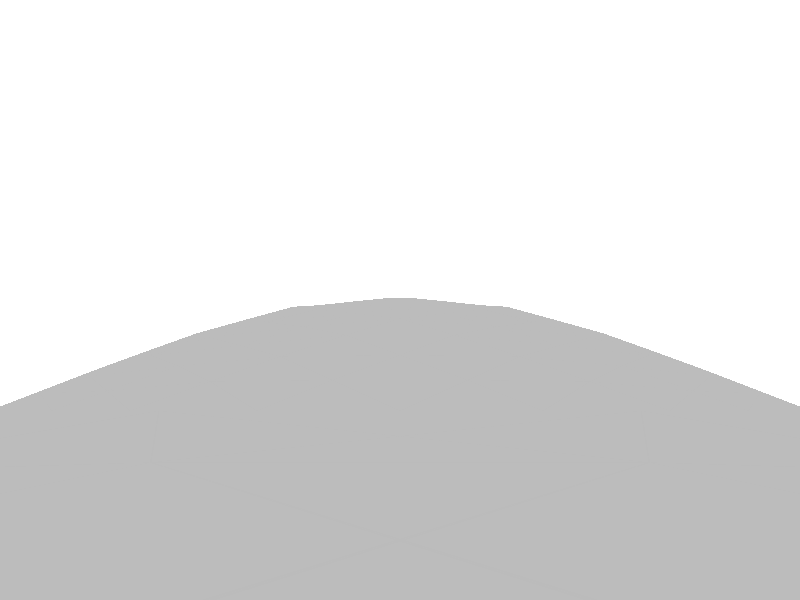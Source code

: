 #include "colors.inc"
background { rgb <1, 1, 1> }
camera {location <-0, 1.8, -0.5> sky <0,0,1>up <0,1,0> right <-1.33,0,0> angle 90look_at <0, 0, 0> }
mesh2 {
vertex_vectors { 4608, 
<-0.89558, -0.89558, -0.5>, 
<-0.982726, -0.686064, -0.5>, 
<-0.813867, -0.813867, -0.5>, 
<-1.0687, -0.47558, -0.5>, 
<-0.982726, -0.686064, -0.5>, 
<-0.900199, -0.603521, -0.5>, 
<-0.731313, -0.731313, -0.5>, 
<-0.813867, -0.813867, -0.5>, 
<-0.900199, -0.603521, -0.5>, 
<-0.982726, -0.686064, -0.5>, 
<-0.813867, -0.813867, -0.5>, 
<-0.900199, -0.603521, -0.5>, 
<-1.14769, 1.29453e-17, -0.5>, 
<-1.10934, -0.237979, -0.5>, 
<-0.992579, -0.129398, -0.5>, 
<-1.0687, -0.47558, -0.5>, 
<-1.10934, -0.237979, -0.5>, 
<-0.953013, -0.367263, -0.5>, 
<-0.836941, -0.258796, -0.5>, 
<-0.992579, -0.129398, -0.5>, 
<-0.953013, -0.367263, -0.5>, 
<-1.10934, -0.237979, -0.5>, 
<-0.992579, -0.129398, -0.5>, 
<-0.953013, -0.367263, -0.5>, 
<-0.517593, -0.517593, -0.5>, 
<-0.624453, -0.624453, -0.5>, 
<-0.677267, -0.388195, -0.5>, 
<-0.731313, -0.731313, -0.5>, 
<-0.624453, -0.624453, -0.5>, 
<-0.784127, -0.495055, -0.5>, 
<-0.836941, -0.258796, -0.5>, 
<-0.677267, -0.388195, -0.5>, 
<-0.784127, -0.495055, -0.5>, 
<-0.624453, -0.624453, -0.5>, 
<-0.677267, -0.388195, -0.5>, 
<-0.784127, -0.495055, -0.5>, 
<-1.0687, -0.47558, -0.5>, 
<-0.900199, -0.603521, -0.5>, 
<-0.953013, -0.367263, -0.5>, 
<-0.731313, -0.731313, -0.5>, 
<-0.900199, -0.603521, -0.5>, 
<-0.784127, -0.495055, -0.5>, 
<-0.836941, -0.258796, -0.5>, 
<-0.784127, -0.495055, -0.5>, 
<-0.953013, -0.367263, -0.5>, 
<-0.900199, -0.603521, -0.5>, 
<-0.784127, -0.495055, -0.5>, 
<-0.953013, -0.367263, -0.5>, 
<-0.89558, 0.89558, -0.5>, 
<-0.982726, 0.686064, -0.5>, 
<-0.813867, 0.813867, -0.5>, 
<-1.0687, 0.47558, -0.5>, 
<-0.982726, 0.686064, -0.5>, 
<-0.900199, 0.603521, -0.5>, 
<-0.731313, 0.731313, -0.5>, 
<-0.813867, 0.813867, -0.5>, 
<-0.900199, 0.603521, -0.5>, 
<-0.982726, 0.686064, -0.5>, 
<-0.813867, 0.813867, -0.5>, 
<-0.900199, 0.603521, -0.5>, 
<-1.14769, 1.29453e-17, -0.5>, 
<-1.10934, 0.237979, -0.5>, 
<-0.992579, 0.129398, -0.5>, 
<-1.0687, 0.47558, -0.5>, 
<-1.10934, 0.237979, -0.5>, 
<-0.953013, 0.367263, -0.5>, 
<-0.836941, 0.258796, -0.5>, 
<-0.992579, 0.129398, -0.5>, 
<-0.953013, 0.367263, -0.5>, 
<-1.10934, 0.237979, -0.5>, 
<-0.992579, 0.129398, -0.5>, 
<-0.953013, 0.367263, -0.5>, 
<-0.517593, 0.517593, -0.5>, 
<-0.624453, 0.624453, -0.5>, 
<-0.677267, 0.388195, -0.5>, 
<-0.731313, 0.731313, -0.5>, 
<-0.624453, 0.624453, -0.5>, 
<-0.784127, 0.495055, -0.5>, 
<-0.836941, 0.258796, -0.5>, 
<-0.677267, 0.388195, -0.5>, 
<-0.784127, 0.495055, -0.5>, 
<-0.624453, 0.624453, -0.5>, 
<-0.677267, 0.388195, -0.5>, 
<-0.784127, 0.495055, -0.5>, 
<-1.0687, 0.47558, -0.5>, 
<-0.900199, 0.603521, -0.5>, 
<-0.953013, 0.367263, -0.5>, 
<-0.731313, 0.731313, -0.5>, 
<-0.900199, 0.603521, -0.5>, 
<-0.784127, 0.495055, -0.5>, 
<-0.836941, 0.258796, -0.5>, 
<-0.784127, 0.495055, -0.5>, 
<-0.953013, 0.367263, -0.5>, 
<-0.900199, 0.603521, -0.5>, 
<-0.784127, 0.495055, -0.5>, 
<-0.953013, 0.367263, -0.5>, 
<0, 0, -0.5>, 
<-0.129398, -0.129398, -0.5>, 
<-0.129398, 0.129398, -0.5>, 
<-0.258796, -0.258796, -0.5>, 
<-0.129398, -0.129398, -0.5>, 
<-0.258796, 0, -0.5>, 
<-0.258796, 0.258796, -0.5>, 
<-0.129398, 0.129398, -0.5>, 
<-0.258796, 0, -0.5>, 
<-0.129398, -0.129398, -0.5>, 
<-0.129398, 0.129398, -0.5>, 
<-0.258796, 0, -0.5>, 
<-0.517593, -0.517593, -0.5>, 
<-0.388195, -0.388195, -0.5>, 
<-0.517593, -0.258796, -0.5>, 
<-0.258796, -0.258796, -0.5>, 
<-0.388195, -0.388195, -0.5>, 
<-0.388195, -0.129398, -0.5>, 
<-0.517593, 0, -0.5>, 
<-0.517593, -0.258796, -0.5>, 
<-0.388195, -0.129398, -0.5>, 
<-0.388195, -0.388195, -0.5>, 
<-0.517593, -0.258796, -0.5>, 
<-0.388195, -0.129398, -0.5>, 
<-0.517593, 0.517593, -0.5>, 
<-0.388195, 0.388195, -0.5>, 
<-0.517593, 0.258796, -0.5>, 
<-0.258796, 0.258796, -0.5>, 
<-0.388195, 0.388195, -0.5>, 
<-0.388195, 0.129398, -0.5>, 
<-0.517593, 0, -0.5>, 
<-0.517593, 0.258796, -0.5>, 
<-0.388195, 0.129398, -0.5>, 
<-0.388195, 0.388195, -0.5>, 
<-0.517593, 0.258796, -0.5>, 
<-0.388195, 0.129398, -0.5>, 
<-0.258796, -0.258796, -0.5>, 
<-0.258796, 0, -0.5>, 
<-0.388195, -0.129398, -0.5>, 
<-0.258796, 0.258796, -0.5>, 
<-0.258796, 0, -0.5>, 
<-0.388195, 0.129398, -0.5>, 
<-0.517593, 0, -0.5>, 
<-0.388195, 0.129398, -0.5>, 
<-0.388195, -0.129398, -0.5>, 
<-0.258796, 0, -0.5>, 
<-0.388195, 0.129398, -0.5>, 
<-0.388195, -0.129398, -0.5>, 
<-1.14769, 1.29453e-17, -0.5>, 
<-0.992579, -0.129398, -0.5>, 
<-0.992579, 0.129398, -0.5>, 
<-0.836941, -0.258796, -0.5>, 
<-0.992579, -0.129398, -0.5>, 
<-0.836941, 0, -0.5>, 
<-0.836941, 0.258796, -0.5>, 
<-0.992579, 0.129398, -0.5>, 
<-0.836941, 0, -0.5>, 
<-0.992579, -0.129398, -0.5>, 
<-0.992579, 0.129398, -0.5>, 
<-0.836941, 0, -0.5>, 
<-0.517593, -0.517593, -0.5>, 
<-0.677267, -0.388195, -0.5>, 
<-0.517593, -0.258796, -0.5>, 
<-0.836941, -0.258796, -0.5>, 
<-0.677267, -0.388195, -0.5>, 
<-0.677267, -0.129398, -0.5>, 
<-0.517593, 0, -0.5>, 
<-0.517593, -0.258796, -0.5>, 
<-0.677267, -0.129398, -0.5>, 
<-0.677267, -0.388195, -0.5>, 
<-0.517593, -0.258796, -0.5>, 
<-0.677267, -0.129398, -0.5>, 
<-0.517593, 0.517593, -0.5>, 
<-0.517593, 0.258796, -0.5>, 
<-0.677267, 0.388195, -0.5>, 
<-0.517593, 0, -0.5>, 
<-0.517593, 0.258796, -0.5>, 
<-0.677267, 0.129398, -0.5>, 
<-0.836941, 0.258796, -0.5>, 
<-0.677267, 0.388195, -0.5>, 
<-0.677267, 0.129398, -0.5>, 
<-0.517593, 0.258796, -0.5>, 
<-0.677267, 0.388195, -0.5>, 
<-0.677267, 0.129398, -0.5>, 
<-0.836941, -0.258796, -0.5>, 
<-0.836941, 0, -0.5>, 
<-0.677267, -0.129398, -0.5>, 
<-0.517593, 0, -0.5>, 
<-0.677267, 0.129398, -0.5>, 
<-0.677267, -0.129398, -0.5>, 
<-0.836941, 0.258796, -0.5>, 
<-0.836941, 0, -0.5>, 
<-0.677267, 0.129398, -0.5>, 
<-0.836941, 0, -0.5>, 
<-0.677267, 0.129398, -0.5>, 
<-0.677267, -0.129398, -0.5>, 
<-0.89558, 0.89558, -0.5>, 
<-0.813867, 0.813867, -0.5>, 
<-0.686064, 0.982726, -0.5>, 
<-0.731313, 0.731313, -0.5>, 
<-0.813867, 0.813867, -0.5>, 
<-0.603521, 0.900199, -0.5>, 
<-0.47558, 1.0687, -0.5>, 
<-0.686064, 0.982726, -0.5>, 
<-0.603521, 0.900199, -0.5>, 
<-0.813867, 0.813867, -0.5>, 
<-0.686064, 0.982726, -0.5>, 
<-0.603521, 0.900199, -0.5>, 
<-0.517593, 0.517593, -0.5>, 
<-0.624453, 0.624453, -0.5>, 
<-0.388195, 0.677267, -0.5>, 
<-0.731313, 0.731313, -0.5>, 
<-0.624453, 0.624453, -0.5>, 
<-0.495055, 0.784127, -0.5>, 
<-0.258796, 0.836941, -0.5>, 
<-0.388195, 0.677267, -0.5>, 
<-0.495055, 0.784127, -0.5>, 
<-0.624453, 0.624453, -0.5>, 
<-0.388195, 0.677267, -0.5>, 
<-0.495055, 0.784127, -0.5>, 
<-1.45561e-16, 1.14769, -0.5>, 
<-0.237979, 1.10934, -0.5>, 
<-0.129398, 0.992579, -0.5>, 
<-0.47558, 1.0687, -0.5>, 
<-0.237979, 1.10934, -0.5>, 
<-0.367263, 0.953013, -0.5>, 
<-0.258796, 0.836941, -0.5>, 
<-0.129398, 0.992579, -0.5>, 
<-0.367263, 0.953013, -0.5>, 
<-0.237979, 1.10934, -0.5>, 
<-0.129398, 0.992579, -0.5>, 
<-0.367263, 0.953013, -0.5>, 
<-0.731313, 0.731313, -0.5>, 
<-0.603521, 0.900199, -0.5>, 
<-0.495055, 0.784127, -0.5>, 
<-0.47558, 1.0687, -0.5>, 
<-0.603521, 0.900199, -0.5>, 
<-0.367263, 0.953013, -0.5>, 
<-0.258796, 0.836941, -0.5>, 
<-0.367263, 0.953013, -0.5>, 
<-0.495055, 0.784127, -0.5>, 
<-0.603521, 0.900199, -0.5>, 
<-0.367263, 0.953013, -0.5>, 
<-0.495055, 0.784127, -0.5>, 
<0.89558, 0.89558, -0.5>, 
<0.686064, 0.982726, -0.5>, 
<0.813867, 0.813867, -0.5>, 
<0.47558, 1.0687, -0.5>, 
<0.686064, 0.982726, -0.5>, 
<0.603521, 0.900199, -0.5>, 
<0.731313, 0.731313, -0.5>, 
<0.813867, 0.813867, -0.5>, 
<0.603521, 0.900199, -0.5>, 
<0.686064, 0.982726, -0.5>, 
<0.813867, 0.813867, -0.5>, 
<0.603521, 0.900199, -0.5>, 
<-1.45561e-16, 1.14769, -0.5>, 
<0.237979, 1.10934, -0.5>, 
<0.129398, 0.992579, -0.5>, 
<0.47558, 1.0687, -0.5>, 
<0.237979, 1.10934, -0.5>, 
<0.367263, 0.953013, -0.5>, 
<0.258796, 0.836941, -0.5>, 
<0.129398, 0.992579, -0.5>, 
<0.367263, 0.953013, -0.5>, 
<0.237979, 1.10934, -0.5>, 
<0.129398, 0.992579, -0.5>, 
<0.367263, 0.953013, -0.5>, 
<0.517593, 0.517593, -0.5>, 
<0.624453, 0.624453, -0.5>, 
<0.388195, 0.677267, -0.5>, 
<0.731313, 0.731313, -0.5>, 
<0.624453, 0.624453, -0.5>, 
<0.495055, 0.784127, -0.5>, 
<0.258796, 0.836941, -0.5>, 
<0.388195, 0.677267, -0.5>, 
<0.495055, 0.784127, -0.5>, 
<0.624453, 0.624453, -0.5>, 
<0.388195, 0.677267, -0.5>, 
<0.495055, 0.784127, -0.5>, 
<0.47558, 1.0687, -0.5>, 
<0.603521, 0.900199, -0.5>, 
<0.367263, 0.953013, -0.5>, 
<0.731313, 0.731313, -0.5>, 
<0.603521, 0.900199, -0.5>, 
<0.495055, 0.784127, -0.5>, 
<0.258796, 0.836941, -0.5>, 
<0.495055, 0.784127, -0.5>, 
<0.367263, 0.953013, -0.5>, 
<0.603521, 0.900199, -0.5>, 
<0.495055, 0.784127, -0.5>, 
<0.367263, 0.953013, -0.5>, 
<0, 0, -0.5>, 
<-0.129398, 0.129398, -0.5>, 
<0.129398, 0.129398, -0.5>, 
<-0.258796, 0.258796, -0.5>, 
<-0.129398, 0.129398, -0.5>, 
<-2.77556e-17, 0.258796, -0.5>, 
<0.258796, 0.258796, -0.5>, 
<0.129398, 0.129398, -0.5>, 
<-2.77556e-17, 0.258796, -0.5>, 
<-0.129398, 0.129398, -0.5>, 
<0.129398, 0.129398, -0.5>, 
<-2.77556e-17, 0.258796, -0.5>, 
<-0.517593, 0.517593, -0.5>, 
<-0.388195, 0.388195, -0.5>, 
<-0.258796, 0.517593, -0.5>, 
<-0.258796, 0.258796, -0.5>, 
<-0.388195, 0.388195, -0.5>, 
<-0.129398, 0.388195, -0.5>, 
<-5.55112e-17, 0.517593, -0.5>, 
<-0.258796, 0.517593, -0.5>, 
<-0.129398, 0.388195, -0.5>, 
<-0.388195, 0.388195, -0.5>, 
<-0.258796, 0.517593, -0.5>, 
<-0.129398, 0.388195, -0.5>, 
<0.517593, 0.517593, -0.5>, 
<0.388195, 0.388195, -0.5>, 
<0.258796, 0.517593, -0.5>, 
<0.258796, 0.258796, -0.5>, 
<0.388195, 0.388195, -0.5>, 
<0.129398, 0.388195, -0.5>, 
<-5.55112e-17, 0.517593, -0.5>, 
<0.258796, 0.517593, -0.5>, 
<0.129398, 0.388195, -0.5>, 
<0.388195, 0.388195, -0.5>, 
<0.258796, 0.517593, -0.5>, 
<0.129398, 0.388195, -0.5>, 
<-0.258796, 0.258796, -0.5>, 
<-2.77556e-17, 0.258796, -0.5>, 
<-0.129398, 0.388195, -0.5>, 
<0.258796, 0.258796, -0.5>, 
<-2.77556e-17, 0.258796, -0.5>, 
<0.129398, 0.388195, -0.5>, 
<-5.55112e-17, 0.517593, -0.5>, 
<0.129398, 0.388195, -0.5>, 
<-0.129398, 0.388195, -0.5>, 
<-2.77556e-17, 0.258796, -0.5>, 
<0.129398, 0.388195, -0.5>, 
<-0.129398, 0.388195, -0.5>, 
<-0.517593, 0.517593, -0.5>, 
<-0.388195, 0.677267, -0.5>, 
<-0.258796, 0.517593, -0.5>, 
<-0.258796, 0.836941, -0.5>, 
<-0.388195, 0.677267, -0.5>, 
<-0.129398, 0.677267, -0.5>, 
<-5.55112e-17, 0.517593, -0.5>, 
<-0.258796, 0.517593, -0.5>, 
<-0.129398, 0.677267, -0.5>, 
<-0.388195, 0.677267, -0.5>, 
<-0.258796, 0.517593, -0.5>, 
<-0.129398, 0.677267, -0.5>, 
<-1.45561e-16, 1.14769, -0.5>, 
<-0.129398, 0.992579, -0.5>, 
<0.129398, 0.992579, -0.5>, 
<-0.258796, 0.836941, -0.5>, 
<-0.129398, 0.992579, -0.5>, 
<-8.32667e-17, 0.836941, -0.5>, 
<0.258796, 0.836941, -0.5>, 
<0.129398, 0.992579, -0.5>, 
<-8.32667e-17, 0.836941, -0.5>, 
<-0.129398, 0.992579, -0.5>, 
<0.129398, 0.992579, -0.5>, 
<-8.32667e-17, 0.836941, -0.5>, 
<0.517593, 0.517593, -0.5>, 
<0.258796, 0.517593, -0.5>, 
<0.388195, 0.677267, -0.5>, 
<-5.55112e-17, 0.517593, -0.5>, 
<0.258796, 0.517593, -0.5>, 
<0.129398, 0.677267, -0.5>, 
<0.258796, 0.836941, -0.5>, 
<0.388195, 0.677267, -0.5>, 
<0.129398, 0.677267, -0.5>, 
<0.258796, 0.517593, -0.5>, 
<0.388195, 0.677267, -0.5>, 
<0.129398, 0.677267, -0.5>, 
<-0.258796, 0.836941, -0.5>, 
<-0.129398, 0.677267, -0.5>, 
<-8.32667e-17, 0.836941, -0.5>, 
<-5.55112e-17, 0.517593, -0.5>, 
<-0.129398, 0.677267, -0.5>, 
<0.129398, 0.677267, -0.5>, 
<0.258796, 0.836941, -0.5>, 
<0.129398, 0.677267, -0.5>, 
<-8.32667e-17, 0.836941, -0.5>, 
<-0.129398, 0.677267, -0.5>, 
<0.129398, 0.677267, -0.5>, 
<-8.32667e-17, 0.836941, -0.5>, 
<0.89558, -0.89558, -0.5>, 
<0.982726, -0.686064, -0.5>, 
<0.813867, -0.813867, -0.5>, 
<1.0687, -0.47558, -0.5>, 
<0.982726, -0.686064, -0.5>, 
<0.900199, -0.603521, -0.5>, 
<0.731313, -0.731313, -0.5>, 
<0.813867, -0.813867, -0.5>, 
<0.900199, -0.603521, -0.5>, 
<0.982726, -0.686064, -0.5>, 
<0.813867, -0.813867, -0.5>, 
<0.900199, -0.603521, -0.5>, 
<1.14769, 3.12525e-17, -0.5>, 
<1.10934, -0.237979, -0.5>, 
<0.992579, -0.129398, -0.5>, 
<1.0687, -0.47558, -0.5>, 
<1.10934, -0.237979, -0.5>, 
<0.953013, -0.367263, -0.5>, 
<0.836941, -0.258796, -0.5>, 
<0.992579, -0.129398, -0.5>, 
<0.953013, -0.367263, -0.5>, 
<1.10934, -0.237979, -0.5>, 
<0.992579, -0.129398, -0.5>, 
<0.953013, -0.367263, -0.5>, 
<0.517593, -0.517593, -0.5>, 
<0.624453, -0.624453, -0.5>, 
<0.677267, -0.388195, -0.5>, 
<0.731313, -0.731313, -0.5>, 
<0.624453, -0.624453, -0.5>, 
<0.784127, -0.495055, -0.5>, 
<0.836941, -0.258796, -0.5>, 
<0.677267, -0.388195, -0.5>, 
<0.784127, -0.495055, -0.5>, 
<0.624453, -0.624453, -0.5>, 
<0.677267, -0.388195, -0.5>, 
<0.784127, -0.495055, -0.5>, 
<1.0687, -0.47558, -0.5>, 
<0.900199, -0.603521, -0.5>, 
<0.953013, -0.367263, -0.5>, 
<0.731313, -0.731313, -0.5>, 
<0.900199, -0.603521, -0.5>, 
<0.784127, -0.495055, -0.5>, 
<0.836941, -0.258796, -0.5>, 
<0.784127, -0.495055, -0.5>, 
<0.953013, -0.367263, -0.5>, 
<0.900199, -0.603521, -0.5>, 
<0.784127, -0.495055, -0.5>, 
<0.953013, -0.367263, -0.5>, 
<0.89558, 0.89558, -0.5>, 
<0.813867, 0.813867, -0.5>, 
<0.982726, 0.686064, -0.5>, 
<0.731313, 0.731313, -0.5>, 
<0.813867, 0.813867, -0.5>, 
<0.900199, 0.603521, -0.5>, 
<1.0687, 0.47558, -0.5>, 
<0.982726, 0.686064, -0.5>, 
<0.900199, 0.603521, -0.5>, 
<0.813867, 0.813867, -0.5>, 
<0.982726, 0.686064, -0.5>, 
<0.900199, 0.603521, -0.5>, 
<0.517593, 0.517593, -0.5>, 
<0.624453, 0.624453, -0.5>, 
<0.677267, 0.388195, -0.5>, 
<0.731313, 0.731313, -0.5>, 
<0.624453, 0.624453, -0.5>, 
<0.784127, 0.495055, -0.5>, 
<0.836941, 0.258796, -0.5>, 
<0.677267, 0.388195, -0.5>, 
<0.784127, 0.495055, -0.5>, 
<0.624453, 0.624453, -0.5>, 
<0.677267, 0.388195, -0.5>, 
<0.784127, 0.495055, -0.5>, 
<1.14769, 3.12525e-17, -0.5>, 
<1.10934, 0.237979, -0.5>, 
<0.992579, 0.129398, -0.5>, 
<1.0687, 0.47558, -0.5>, 
<1.10934, 0.237979, -0.5>, 
<0.953013, 0.367263, -0.5>, 
<0.836941, 0.258796, -0.5>, 
<0.992579, 0.129398, -0.5>, 
<0.953013, 0.367263, -0.5>, 
<1.10934, 0.237979, -0.5>, 
<0.992579, 0.129398, -0.5>, 
<0.953013, 0.367263, -0.5>, 
<0.731313, 0.731313, -0.5>, 
<0.900199, 0.603521, -0.5>, 
<0.784127, 0.495055, -0.5>, 
<1.0687, 0.47558, -0.5>, 
<0.900199, 0.603521, -0.5>, 
<0.953013, 0.367263, -0.5>, 
<0.836941, 0.258796, -0.5>, 
<0.953013, 0.367263, -0.5>, 
<0.784127, 0.495055, -0.5>, 
<0.900199, 0.603521, -0.5>, 
<0.953013, 0.367263, -0.5>, 
<0.784127, 0.495055, -0.5>, 
<0, 0, -0.5>, 
<0.129398, 0.129398, -0.5>, 
<0.129398, -0.129398, -0.5>, 
<0.258796, 0.258796, -0.5>, 
<0.129398, 0.129398, -0.5>, 
<0.258796, 0, -0.5>, 
<0.258796, -0.258796, -0.5>, 
<0.129398, -0.129398, -0.5>, 
<0.258796, 0, -0.5>, 
<0.129398, 0.129398, -0.5>, 
<0.129398, -0.129398, -0.5>, 
<0.258796, 0, -0.5>, 
<0.517593, 0.517593, -0.5>, 
<0.388195, 0.388195, -0.5>, 
<0.517593, 0.258796, -0.5>, 
<0.258796, 0.258796, -0.5>, 
<0.388195, 0.388195, -0.5>, 
<0.388195, 0.129398, -0.5>, 
<0.517593, 0, -0.5>, 
<0.517593, 0.258796, -0.5>, 
<0.388195, 0.129398, -0.5>, 
<0.388195, 0.388195, -0.5>, 
<0.517593, 0.258796, -0.5>, 
<0.388195, 0.129398, -0.5>, 
<0.517593, -0.517593, -0.5>, 
<0.388195, -0.388195, -0.5>, 
<0.517593, -0.258796, -0.5>, 
<0.258796, -0.258796, -0.5>, 
<0.388195, -0.388195, -0.5>, 
<0.388195, -0.129398, -0.5>, 
<0.517593, 0, -0.5>, 
<0.517593, -0.258796, -0.5>, 
<0.388195, -0.129398, -0.5>, 
<0.388195, -0.388195, -0.5>, 
<0.517593, -0.258796, -0.5>, 
<0.388195, -0.129398, -0.5>, 
<0.258796, 0.258796, -0.5>, 
<0.258796, 0, -0.5>, 
<0.388195, 0.129398, -0.5>, 
<0.258796, -0.258796, -0.5>, 
<0.258796, 0, -0.5>, 
<0.388195, -0.129398, -0.5>, 
<0.517593, 0, -0.5>, 
<0.388195, -0.129398, -0.5>, 
<0.388195, 0.129398, -0.5>, 
<0.258796, 0, -0.5>, 
<0.388195, -0.129398, -0.5>, 
<0.388195, 0.129398, -0.5>, 
<0.517593, 0.517593, -0.5>, 
<0.517593, 0.258796, -0.5>, 
<0.677267, 0.388195, -0.5>, 
<0.517593, 0, -0.5>, 
<0.517593, 0.258796, -0.5>, 
<0.677267, 0.129398, -0.5>, 
<0.836941, 0.258796, -0.5>, 
<0.677267, 0.388195, -0.5>, 
<0.677267, 0.129398, -0.5>, 
<0.517593, 0.258796, -0.5>, 
<0.677267, 0.388195, -0.5>, 
<0.677267, 0.129398, -0.5>, 
<1.14769, 3.12525e-17, -0.5>, 
<0.992579, -0.129398, -0.5>, 
<0.992579, 0.129398, -0.5>, 
<0.836941, -0.258796, -0.5>, 
<0.992579, -0.129398, -0.5>, 
<0.836941, 0, -0.5>, 
<0.836941, 0.258796, -0.5>, 
<0.992579, 0.129398, -0.5>, 
<0.836941, 0, -0.5>, 
<0.992579, -0.129398, -0.5>, 
<0.992579, 0.129398, -0.5>, 
<0.836941, 0, -0.5>, 
<0.517593, -0.517593, -0.5>, 
<0.677267, -0.388195, -0.5>, 
<0.517593, -0.258796, -0.5>, 
<0.836941, -0.258796, -0.5>, 
<0.677267, -0.388195, -0.5>, 
<0.677267, -0.129398, -0.5>, 
<0.517593, 0, -0.5>, 
<0.517593, -0.258796, -0.5>, 
<0.677267, -0.129398, -0.5>, 
<0.677267, -0.388195, -0.5>, 
<0.517593, -0.258796, -0.5>, 
<0.677267, -0.129398, -0.5>, 
<0.836941, -0.258796, -0.5>, 
<0.677267, -0.129398, -0.5>, 
<0.836941, 0, -0.5>, 
<0.517593, 0, -0.5>, 
<0.677267, 0.129398, -0.5>, 
<0.677267, -0.129398, -0.5>, 
<0.836941, 0.258796, -0.5>, 
<0.677267, 0.129398, -0.5>, 
<0.836941, 0, -0.5>, 
<0.677267, 0.129398, -0.5>, 
<0.677267, -0.129398, -0.5>, 
<0.836941, 0, -0.5>, 
<-0.89558, -0.89558, -0.5>, 
<-0.813867, -0.813867, -0.5>, 
<-0.686064, -0.982726, -0.5>, 
<-0.731313, -0.731313, -0.5>, 
<-0.813867, -0.813867, -0.5>, 
<-0.603521, -0.900199, -0.5>, 
<-0.47558, -1.0687, -0.5>, 
<-0.686064, -0.982726, -0.5>, 
<-0.603521, -0.900199, -0.5>, 
<-0.813867, -0.813867, -0.5>, 
<-0.686064, -0.982726, -0.5>, 
<-0.603521, -0.900199, -0.5>, 
<-0.517593, -0.517593, -0.5>, 
<-0.624453, -0.624453, -0.5>, 
<-0.388195, -0.677267, -0.5>, 
<-0.731313, -0.731313, -0.5>, 
<-0.624453, -0.624453, -0.5>, 
<-0.495055, -0.784127, -0.5>, 
<-0.258796, -0.836941, -0.5>, 
<-0.388195, -0.677267, -0.5>, 
<-0.495055, -0.784127, -0.5>, 
<-0.624453, -0.624453, -0.5>, 
<-0.388195, -0.677267, -0.5>, 
<-0.495055, -0.784127, -0.5>, 
<-9.37313e-17, -1.14769, -0.5>, 
<-0.237979, -1.10934, -0.5>, 
<-0.129398, -0.992579, -0.5>, 
<-0.47558, -1.0687, -0.5>, 
<-0.237979, -1.10934, -0.5>, 
<-0.367263, -0.953013, -0.5>, 
<-0.258796, -0.836941, -0.5>, 
<-0.129398, -0.992579, -0.5>, 
<-0.367263, -0.953013, -0.5>, 
<-0.237979, -1.10934, -0.5>, 
<-0.129398, -0.992579, -0.5>, 
<-0.367263, -0.953013, -0.5>, 
<-0.731313, -0.731313, -0.5>, 
<-0.603521, -0.900199, -0.5>, 
<-0.495055, -0.784127, -0.5>, 
<-0.47558, -1.0687, -0.5>, 
<-0.603521, -0.900199, -0.5>, 
<-0.367263, -0.953013, -0.5>, 
<-0.258796, -0.836941, -0.5>, 
<-0.367263, -0.953013, -0.5>, 
<-0.495055, -0.784127, -0.5>, 
<-0.603521, -0.900199, -0.5>, 
<-0.367263, -0.953013, -0.5>, 
<-0.495055, -0.784127, -0.5>, 
<0.89558, -0.89558, -0.5>, 
<0.813867, -0.813867, -0.5>, 
<0.686064, -0.982726, -0.5>, 
<0.731313, -0.731313, -0.5>, 
<0.813867, -0.813867, -0.5>, 
<0.603521, -0.900199, -0.5>, 
<0.47558, -1.0687, -0.5>, 
<0.686064, -0.982726, -0.5>, 
<0.603521, -0.900199, -0.5>, 
<0.813867, -0.813867, -0.5>, 
<0.686064, -0.982726, -0.5>, 
<0.603521, -0.900199, -0.5>, 
<0.517593, -0.517593, -0.5>, 
<0.624453, -0.624453, -0.5>, 
<0.388195, -0.677267, -0.5>, 
<0.731313, -0.731313, -0.5>, 
<0.624453, -0.624453, -0.5>, 
<0.495055, -0.784127, -0.5>, 
<0.258796, -0.836941, -0.5>, 
<0.388195, -0.677267, -0.5>, 
<0.495055, -0.784127, -0.5>, 
<0.624453, -0.624453, -0.5>, 
<0.388195, -0.677267, -0.5>, 
<0.495055, -0.784127, -0.5>, 
<-9.37313e-17, -1.14769, -0.5>, 
<0.237979, -1.10934, -0.5>, 
<0.129398, -0.992579, -0.5>, 
<0.47558, -1.0687, -0.5>, 
<0.237979, -1.10934, -0.5>, 
<0.367263, -0.953013, -0.5>, 
<0.258796, -0.836941, -0.5>, 
<0.129398, -0.992579, -0.5>, 
<0.367263, -0.953013, -0.5>, 
<0.237979, -1.10934, -0.5>, 
<0.129398, -0.992579, -0.5>, 
<0.367263, -0.953013, -0.5>, 
<0.731313, -0.731313, -0.5>, 
<0.603521, -0.900199, -0.5>, 
<0.495055, -0.784127, -0.5>, 
<0.47558, -1.0687, -0.5>, 
<0.603521, -0.900199, -0.5>, 
<0.367263, -0.953013, -0.5>, 
<0.258796, -0.836941, -0.5>, 
<0.367263, -0.953013, -0.5>, 
<0.495055, -0.784127, -0.5>, 
<0.603521, -0.900199, -0.5>, 
<0.367263, -0.953013, -0.5>, 
<0.495055, -0.784127, -0.5>, 
<0, 0, -0.5>, 
<-0.129398, -0.129398, -0.5>, 
<0.129398, -0.129398, -0.5>, 
<-0.258796, -0.258796, -0.5>, 
<-0.129398, -0.129398, -0.5>, 
<-2.77556e-17, -0.258796, -0.5>, 
<0.258796, -0.258796, -0.5>, 
<0.129398, -0.129398, -0.5>, 
<-2.77556e-17, -0.258796, -0.5>, 
<-0.129398, -0.129398, -0.5>, 
<0.129398, -0.129398, -0.5>, 
<-2.77556e-17, -0.258796, -0.5>, 
<-0.517593, -0.517593, -0.5>, 
<-0.388195, -0.388195, -0.5>, 
<-0.258796, -0.517593, -0.5>, 
<-0.258796, -0.258796, -0.5>, 
<-0.388195, -0.388195, -0.5>, 
<-0.129398, -0.388195, -0.5>, 
<-5.55112e-17, -0.517593, -0.5>, 
<-0.258796, -0.517593, -0.5>, 
<-0.129398, -0.388195, -0.5>, 
<-0.388195, -0.388195, -0.5>, 
<-0.258796, -0.517593, -0.5>, 
<-0.129398, -0.388195, -0.5>, 
<0.517593, -0.517593, -0.5>, 
<0.388195, -0.388195, -0.5>, 
<0.258796, -0.517593, -0.5>, 
<0.258796, -0.258796, -0.5>, 
<0.388195, -0.388195, -0.5>, 
<0.129398, -0.388195, -0.5>, 
<-5.55112e-17, -0.517593, -0.5>, 
<0.258796, -0.517593, -0.5>, 
<0.129398, -0.388195, -0.5>, 
<0.388195, -0.388195, -0.5>, 
<0.258796, -0.517593, -0.5>, 
<0.129398, -0.388195, -0.5>, 
<-0.258796, -0.258796, -0.5>, 
<-2.77556e-17, -0.258796, -0.5>, 
<-0.129398, -0.388195, -0.5>, 
<0.258796, -0.258796, -0.5>, 
<-2.77556e-17, -0.258796, -0.5>, 
<0.129398, -0.388195, -0.5>, 
<-5.55112e-17, -0.517593, -0.5>, 
<0.129398, -0.388195, -0.5>, 
<-0.129398, -0.388195, -0.5>, 
<-2.77556e-17, -0.258796, -0.5>, 
<0.129398, -0.388195, -0.5>, 
<-0.129398, -0.388195, -0.5>, 
<-0.517593, -0.517593, -0.5>, 
<-0.388195, -0.677267, -0.5>, 
<-0.258796, -0.517593, -0.5>, 
<-0.258796, -0.836941, -0.5>, 
<-0.388195, -0.677267, -0.5>, 
<-0.129398, -0.677267, -0.5>, 
<-5.55112e-17, -0.517593, -0.5>, 
<-0.258796, -0.517593, -0.5>, 
<-0.129398, -0.677267, -0.5>, 
<-0.388195, -0.677267, -0.5>, 
<-0.258796, -0.517593, -0.5>, 
<-0.129398, -0.677267, -0.5>, 
<0.517593, -0.517593, -0.5>, 
<0.258796, -0.517593, -0.5>, 
<0.388195, -0.677267, -0.5>, 
<-5.55112e-17, -0.517593, -0.5>, 
<0.258796, -0.517593, -0.5>, 
<0.129398, -0.677267, -0.5>, 
<0.258796, -0.836941, -0.5>, 
<0.388195, -0.677267, -0.5>, 
<0.129398, -0.677267, -0.5>, 
<0.258796, -0.517593, -0.5>, 
<0.388195, -0.677267, -0.5>, 
<0.129398, -0.677267, -0.5>, 
<-9.37313e-17, -1.14769, -0.5>, 
<-0.129398, -0.992579, -0.5>, 
<0.129398, -0.992579, -0.5>, 
<-0.258796, -0.836941, -0.5>, 
<-0.129398, -0.992579, -0.5>, 
<-8.32667e-17, -0.836941, -0.5>, 
<0.258796, -0.836941, -0.5>, 
<0.129398, -0.992579, -0.5>, 
<-8.32667e-17, -0.836941, -0.5>, 
<-0.129398, -0.992579, -0.5>, 
<0.129398, -0.992579, -0.5>, 
<-8.32667e-17, -0.836941, -0.5>, 
<-0.258796, -0.836941, -0.5>, 
<-0.129398, -0.677267, -0.5>, 
<-8.32667e-17, -0.836941, -0.5>, 
<-5.55112e-17, -0.517593, -0.5>, 
<-0.129398, -0.677267, -0.5>, 
<0.129398, -0.677267, -0.5>, 
<0.258796, -0.836941, -0.5>, 
<-8.32667e-17, -0.836941, -0.5>, 
<0.129398, -0.677267, -0.5>, 
<-0.129398, -0.677267, -0.5>, 
<-8.32667e-17, -0.836941, -0.5>, 
<0.129398, -0.677267, -0.5>, 
<-0.89558, -0.89558, -0.5>, 
<-0.982726, -0.686064, -0.5>, 
<-0.884118, -0.80285, -0.462227>, 
<-1.0687, -0.47558, -0.5>, 
<-0.982726, -0.686064, -0.5>, 
<-0.970991, -0.592794, -0.46131>, 
<-0.872123, -0.709484, -0.423878>, 
<-0.884118, -0.80285, -0.462227>, 
<-0.970991, -0.592794, -0.46131>, 
<-0.982726, -0.686064, -0.5>, 
<-0.884118, -0.80285, -0.462227>, 
<-0.970991, -0.592794, -0.46131>, 
<-1.14769, 1.29453e-17, -0.5>, 
<-1.10934, -0.237979, -0.5>, 
<-1.06919, -0.121471, -0.446701>, 
<-1.0687, -0.47558, -0.5>, 
<-1.10934, -0.237979, -0.5>, 
<-1.02975, -0.359338, -0.44655>, 
<-0.989883, -0.242861, -0.393893>, 
<-1.06919, -0.121471, -0.446701>, 
<-1.02975, -0.359338, -0.44655>, 
<-1.10934, -0.237979, -0.5>, 
<-1.06919, -0.121471, -0.446701>, 
<-1.02975, -0.359338, -0.44655>, 
<-0.805677, -0.481964, -0.321242>, 
<-0.839195, -0.595858, -0.372088>, 
<-0.898396, -0.36258, -0.356625>, 
<-0.872123, -0.709484, -0.423878>, 
<-0.839195, -0.595858, -0.372088>, 
<-0.932505, -0.476676, -0.406667>, 
<-0.989883, -0.242861, -0.393893>, 
<-0.898396, -0.36258, -0.356625>, 
<-0.932505, -0.476676, -0.406667>, 
<-0.839195, -0.595858, -0.372088>, 
<-0.898396, -0.36258, -0.356625>, 
<-0.932505, -0.476676, -0.406667>, 
<-1.0687, -0.47558, -0.5>, 
<-0.970991, -0.592794, -0.46131>, 
<-1.02975, -0.359338, -0.44655>, 
<-0.872123, -0.709484, -0.423878>, 
<-0.970991, -0.592794, -0.46131>, 
<-0.932505, -0.476676, -0.406667>, 
<-0.989883, -0.242861, -0.393893>, 
<-0.932505, -0.476676, -0.406667>, 
<-1.02975, -0.359338, -0.44655>, 
<-0.970991, -0.592794, -0.46131>, 
<-0.932505, -0.476676, -0.406667>, 
<-1.02975, -0.359338, -0.44655>, 
<-0.89558, 0.89558, -0.5>, 
<-0.982726, 0.686064, -0.5>, 
<-0.884118, 0.80285, -0.462227>, 
<-1.0687, 0.47558, -0.5>, 
<-0.982726, 0.686064, -0.5>, 
<-0.970991, 0.592794, -0.46131>, 
<-0.872123, 0.709484, -0.423878>, 
<-0.884118, 0.80285, -0.462227>, 
<-0.970991, 0.592794, -0.46131>, 
<-0.982726, 0.686064, -0.5>, 
<-0.884118, 0.80285, -0.462227>, 
<-0.970991, 0.592794, -0.46131>, 
<-1.14769, 1.29453e-17, -0.5>, 
<-1.10934, 0.237979, -0.5>, 
<-1.06919, 0.121471, -0.446701>, 
<-1.0687, 0.47558, -0.5>, 
<-1.10934, 0.237979, -0.5>, 
<-1.02975, 0.359338, -0.44655>, 
<-0.989883, 0.242861, -0.393893>, 
<-1.06919, 0.121471, -0.446701>, 
<-1.02975, 0.359338, -0.44655>, 
<-1.10934, 0.237979, -0.5>, 
<-1.06919, 0.121471, -0.446701>, 
<-1.02975, 0.359338, -0.44655>, 
<-0.805677, 0.481964, -0.321242>, 
<-0.839195, 0.595858, -0.372088>, 
<-0.898396, 0.36258, -0.356625>, 
<-0.872123, 0.709484, -0.423878>, 
<-0.839195, 0.595858, -0.372088>, 
<-0.932505, 0.476676, -0.406667>, 
<-0.989883, 0.242861, -0.393893>, 
<-0.898396, 0.36258, -0.356625>, 
<-0.932505, 0.476676, -0.406667>, 
<-0.839195, 0.595858, -0.372088>, 
<-0.898396, 0.36258, -0.356625>, 
<-0.932505, 0.476676, -0.406667>, 
<-1.0687, 0.47558, -0.5>, 
<-0.970991, 0.592794, -0.46131>, 
<-1.02975, 0.359338, -0.44655>, 
<-0.872123, 0.709484, -0.423878>, 
<-0.970991, 0.592794, -0.46131>, 
<-0.932505, 0.476676, -0.406667>, 
<-0.989883, 0.242861, -0.393893>, 
<-0.932505, 0.476676, -0.406667>, 
<-1.02975, 0.359338, -0.44655>, 
<-0.970991, 0.592794, -0.46131>, 
<-0.932505, 0.476676, -0.406667>, 
<-1.02975, 0.359338, -0.44655>, 
<-0.541341, -4.93578e-19, -0.152718>, 
<-0.612276, -0.120321, -0.184529>, 
<-0.612276, 0.120321, -0.184529>, 
<-0.682458, -0.240532, -0.217892>, 
<-0.612276, -0.120321, -0.184529>, 
<-0.683565, -2.74746e-17, -0.2155>, 
<-0.682458, 0.240532, -0.217892>, 
<-0.612276, 0.120321, -0.184529>, 
<-0.683565, -2.74746e-17, -0.2155>, 
<-0.612276, -0.120321, -0.184529>, 
<-0.612276, 0.120321, -0.184529>, 
<-0.683565, -2.74746e-17, -0.2155>, 
<-0.805677, -0.481964, -0.321242>, 
<-0.744454, -0.361378, -0.268917>, 
<-0.820464, -0.241287, -0.29746>, 
<-0.682458, -0.240532, -0.217892>, 
<-0.744454, -0.361378, -0.268917>, 
<-0.757687, -0.1203, -0.247849>, 
<-0.832196, -5.94525e-17, -0.279072>, 
<-0.820464, -0.241287, -0.29746>, 
<-0.757687, -0.1203, -0.247849>, 
<-0.744454, -0.361378, -0.268917>, 
<-0.820464, -0.241287, -0.29746>, 
<-0.757687, -0.1203, -0.247849>, 
<-0.805677, 0.481964, -0.321242>, 
<-0.744454, 0.361378, -0.268917>, 
<-0.820464, 0.241287, -0.29746>, 
<-0.682458, 0.240532, -0.217892>, 
<-0.744454, 0.361378, -0.268917>, 
<-0.757687, 0.1203, -0.247849>, 
<-0.832196, -5.94525e-17, -0.279072>, 
<-0.820464, 0.241287, -0.29746>, 
<-0.757687, 0.1203, -0.247849>, 
<-0.744454, 0.361378, -0.268917>, 
<-0.820464, 0.241287, -0.29746>, 
<-0.757687, 0.1203, -0.247849>, 
<-0.682458, -0.240532, -0.217892>, 
<-0.683565, -2.74746e-17, -0.2155>, 
<-0.757687, -0.1203, -0.247849>, 
<-0.682458, 0.240532, -0.217892>, 
<-0.683565, -2.74746e-17, -0.2155>, 
<-0.757687, 0.1203, -0.247849>, 
<-0.832196, -5.94525e-17, -0.279072>, 
<-0.757687, 0.1203, -0.247849>, 
<-0.757687, -0.1203, -0.247849>, 
<-0.683565, -2.74746e-17, -0.2155>, 
<-0.757687, 0.1203, -0.247849>, 
<-0.757687, -0.1203, -0.247849>, 
<-1.14769, 1.29453e-17, -0.5>, 
<-1.06919, -0.121471, -0.446701>, 
<-1.06919, 0.121471, -0.446701>, 
<-0.989883, -0.242861, -0.393893>, 
<-1.06919, -0.121471, -0.446701>, 
<-0.991804, -2.76057e-17, -0.391198>, 
<-0.989883, 0.242861, -0.393893>, 
<-1.06919, 0.121471, -0.446701>, 
<-0.991804, -2.76057e-17, -0.391198>, 
<-1.06919, -0.121471, -0.446701>, 
<-1.06919, 0.121471, -0.446701>, 
<-0.991804, -2.76057e-17, -0.391198>, 
<-0.805677, -0.481964, -0.321242>, 
<-0.898396, -0.36258, -0.356625>, 
<-0.820464, -0.241287, -0.29746>, 
<-0.989883, -0.242861, -0.393893>, 
<-0.898396, -0.36258, -0.356625>, 
<-0.911741, -0.1215, -0.335372>, 
<-0.832196, -5.94525e-17, -0.279072>, 
<-0.820464, -0.241287, -0.29746>, 
<-0.911741, -0.1215, -0.335372>, 
<-0.898396, -0.36258, -0.356625>, 
<-0.820464, -0.241287, -0.29746>, 
<-0.911741, -0.1215, -0.335372>, 
<-0.805677, 0.481964, -0.321242>, 
<-0.820464, 0.241287, -0.29746>, 
<-0.898396, 0.36258, -0.356625>, 
<-0.832196, -5.94525e-17, -0.279072>, 
<-0.820464, 0.241287, -0.29746>, 
<-0.911741, 0.1215, -0.335372>, 
<-0.989883, 0.242861, -0.393893>, 
<-0.898396, 0.36258, -0.356625>, 
<-0.911741, 0.1215, -0.335372>, 
<-0.820464, 0.241287, -0.29746>, 
<-0.898396, 0.36258, -0.356625>, 
<-0.911741, 0.1215, -0.335372>, 
<-0.989883, -0.242861, -0.393893>, 
<-0.991804, -2.76057e-17, -0.391198>, 
<-0.911741, -0.1215, -0.335372>, 
<-0.832196, -5.94525e-17, -0.279072>, 
<-0.911741, 0.1215, -0.335372>, 
<-0.911741, -0.1215, -0.335372>, 
<-0.989883, 0.242861, -0.393893>, 
<-0.991804, -2.76057e-17, -0.391198>, 
<-0.911741, 0.1215, -0.335372>, 
<-0.991804, -2.76057e-17, -0.391198>, 
<-0.911741, 0.1215, -0.335372>, 
<-0.911741, -0.1215, -0.335372>, 
<-0.89558, 0.89558, -0.5>, 
<-0.884118, 0.80285, -0.462227>, 
<-0.834578, 0.834578, -0.449838>, 
<-0.872123, 0.709484, -0.423878>, 
<-0.884118, 0.80285, -0.462227>, 
<-0.823025, 0.741563, -0.410548>, 
<-0.772963, 0.772963, -0.399134>, 
<-0.834578, 0.834578, -0.449838>, 
<-0.823025, 0.741563, -0.410548>, 
<-0.884118, 0.80285, -0.462227>, 
<-0.834578, 0.834578, -0.449838>, 
<-0.823025, 0.741563, -0.410548>, 
<-0.805677, 0.481964, -0.321242>, 
<-0.839195, 0.595858, -0.372088>, 
<-0.758825, 0.515932, -0.306357>, 
<-0.872123, 0.709484, -0.423878>, 
<-0.839195, 0.595858, -0.372088>, 
<-0.79202, 0.629707, -0.357738>, 
<-0.711173, 0.54949, -0.293009>, 
<-0.758825, 0.515932, -0.306357>, 
<-0.79202, 0.629707, -0.357738>, 
<-0.839195, 0.595858, -0.372088>, 
<-0.758825, 0.515932, -0.306357>, 
<-0.79202, 0.629707, -0.357738>, 
<-0.610976, 0.610976, -0.273586>, 
<-0.692146, 0.692146, -0.335885>, 
<-0.661325, 0.580436, -0.282651>, 
<-0.772963, 0.772963, -0.399134>, 
<-0.692146, 0.692146, -0.335885>, 
<-0.742333, 0.661446, -0.345439>, 
<-0.711173, 0.54949, -0.293009>, 
<-0.661325, 0.580436, -0.282651>, 
<-0.742333, 0.661446, -0.345439>, 
<-0.692146, 0.692146, -0.335885>, 
<-0.661325, 0.580436, -0.282651>, 
<-0.742333, 0.661446, -0.345439>, 
<-0.872123, 0.709484, -0.423878>, 
<-0.823025, 0.741563, -0.410548>, 
<-0.79202, 0.629707, -0.357738>, 
<-0.772963, 0.772963, -0.399134>, 
<-0.823025, 0.741563, -0.410548>, 
<-0.742333, 0.661446, -0.345439>, 
<-0.711173, 0.54949, -0.293009>, 
<-0.742333, 0.661446, -0.345439>, 
<-0.79202, 0.629707, -0.357738>, 
<-0.823025, 0.741563, -0.410548>, 
<-0.742333, 0.661446, -0.345439>, 
<-0.79202, 0.629707, -0.357738>, 
<-0.202572, 0.202572, -0.110991>, 
<-0.30861, 0.30861, -0.133127>, 
<-0.245288, 0.177708, -0.112591>, 
<-0.414803, 0.414803, -0.154601>, 
<-0.30861, 0.30861, -0.133127>, 
<-0.351288, 0.283725, -0.134972>, 
<-0.288038, 0.152882, -0.11386>, 
<-0.245288, 0.177708, -0.112591>, 
<-0.351288, 0.283725, -0.134972>, 
<-0.30861, 0.30861, -0.133127>, 
<-0.245288, 0.177708, -0.112591>, 
<-0.351288, 0.283725, -0.134972>, 
<-0.610976, 0.610976, -0.273586>, 
<-0.513116, 0.513116, -0.213262>, 
<-0.554273, 0.485507, -0.217431>, 
<-0.414803, 0.414803, -0.154601>, 
<-0.513116, 0.513116, -0.213262>, 
<-0.456182, 0.387412, -0.157762>, 
<-0.497377, 0.359789, -0.161806>, 
<-0.554273, 0.485507, -0.217431>, 
<-0.456182, 0.387412, -0.157762>, 
<-0.513116, 0.513116, -0.213262>, 
<-0.554273, 0.485507, -0.217431>, 
<-0.456182, 0.387412, -0.157762>, 
<-0.377322, 0.0997143, -0.112729>, 
<-0.332653, 0.126283, -0.113359>, 
<-0.437591, 0.229727, -0.137002>, 
<-0.288038, 0.152882, -0.11386>, 
<-0.332653, 0.126283, -0.113359>, 
<-0.392795, 0.256456, -0.137282>, 
<-0.497377, 0.359789, -0.161806>, 
<-0.437591, 0.229727, -0.137002>, 
<-0.392795, 0.256456, -0.137282>, 
<-0.332653, 0.126283, -0.113359>, 
<-0.437591, 0.229727, -0.137002>, 
<-0.392795, 0.256456, -0.137282>, 
<-0.414803, 0.414803, -0.154601>, 
<-0.351288, 0.283725, -0.134972>, 
<-0.456182, 0.387412, -0.157762>, 
<-0.288038, 0.152882, -0.11386>, 
<-0.351288, 0.283725, -0.134972>, 
<-0.392795, 0.256456, -0.137282>, 
<-0.497377, 0.359789, -0.161806>, 
<-0.392795, 0.256456, -0.137282>, 
<-0.456182, 0.387412, -0.157762>, 
<-0.351288, 0.283725, -0.134972>, 
<-0.392795, 0.256456, -0.137282>, 
<-0.456182, 0.387412, -0.157762>, 
<-0.541341, -4.93578e-19, -0.152718>, 
<-0.612276, 0.120321, -0.184529>, 
<-0.499658, 0.0256505, -0.136581>, 
<-0.682458, 0.240532, -0.217892>, 
<-0.612276, 0.120321, -0.184529>, 
<-0.570412, 0.14598, -0.168793>, 
<-0.45776, 0.0513083, -0.121021>, 
<-0.499658, 0.0256505, -0.136581>, 
<-0.570412, 0.14598, -0.168793>, 
<-0.612276, 0.120321, -0.184529>, 
<-0.499658, 0.0256505, -0.136581>, 
<-0.570412, 0.14598, -0.168793>, 
<-0.805677, 0.481964, -0.321242>, 
<-0.744454, 0.361378, -0.268917>, 
<-0.702394, 0.389715, -0.254015>, 
<-0.682458, 0.240532, -0.217892>, 
<-0.744454, 0.361378, -0.268917>, 
<-0.64062, 0.2689, -0.20264>, 
<-0.598268, 0.297162, -0.188203>, 
<-0.702394, 0.389715, -0.254015>, 
<-0.64062, 0.2689, -0.20264>, 
<-0.744454, 0.361378, -0.268917>, 
<-0.702394, 0.389715, -0.254015>, 
<-0.64062, 0.2689, -0.20264>, 
<-0.377322, 0.0997143, -0.112729>, 
<-0.417414, 0.0754822, -0.117159>, 
<-0.487926, 0.198533, -0.149708>, 
<-0.45776, 0.0513083, -0.121021>, 
<-0.417414, 0.0754822, -0.117159>, 
<-0.528187, 0.174321, -0.153989>, 
<-0.598268, 0.297162, -0.188203>, 
<-0.487926, 0.198533, -0.149708>, 
<-0.528187, 0.174321, -0.153989>, 
<-0.417414, 0.0754822, -0.117159>, 
<-0.487926, 0.198533, -0.149708>, 
<-0.528187, 0.174321, -0.153989>, 
<-0.682458, 0.240532, -0.217892>, 
<-0.570412, 0.14598, -0.168793>, 
<-0.64062, 0.2689, -0.20264>, 
<-0.45776, 0.0513083, -0.121021>, 
<-0.570412, 0.14598, -0.168793>, 
<-0.528187, 0.174321, -0.153989>, 
<-0.598268, 0.297162, -0.188203>, 
<-0.528187, 0.174321, -0.153989>, 
<-0.64062, 0.2689, -0.20264>, 
<-0.570412, 0.14598, -0.168793>, 
<-0.528187, 0.174321, -0.153989>, 
<-0.64062, 0.2689, -0.20264>, 
<-0.805677, 0.481964, -0.321242>, 
<-0.758825, 0.515932, -0.306357>, 
<-0.702394, 0.389715, -0.254015>, 
<-0.711173, 0.54949, -0.293009>, 
<-0.758825, 0.515932, -0.306357>, 
<-0.654997, 0.423447, -0.240066>, 
<-0.598268, 0.297162, -0.188203>, 
<-0.702394, 0.389715, -0.254015>, 
<-0.654997, 0.423447, -0.240066>, 
<-0.758825, 0.515932, -0.306357>, 
<-0.702394, 0.389715, -0.254015>, 
<-0.654997, 0.423447, -0.240066>, 
<-0.610976, 0.610976, -0.273586>, 
<-0.661325, 0.580436, -0.282651>, 
<-0.554273, 0.485507, -0.217431>, 
<-0.711173, 0.54949, -0.293009>, 
<-0.661325, 0.580436, -0.282651>, 
<-0.604432, 0.454783, -0.227027>, 
<-0.497377, 0.359789, -0.161806>, 
<-0.554273, 0.485507, -0.217431>, 
<-0.604432, 0.454783, -0.227027>, 
<-0.661325, 0.580436, -0.282651>, 
<-0.554273, 0.485507, -0.217431>, 
<-0.604432, 0.454783, -0.227027>, 
<-0.377322, 0.0997143, -0.112729>, 
<-0.487926, 0.198533, -0.149708>, 
<-0.437591, 0.229727, -0.137002>, 
<-0.598268, 0.297162, -0.188203>, 
<-0.487926, 0.198533, -0.149708>, 
<-0.547889, 0.328524, -0.174972>, 
<-0.497377, 0.359789, -0.161806>, 
<-0.437591, 0.229727, -0.137002>, 
<-0.547889, 0.328524, -0.174972>, 
<-0.487926, 0.198533, -0.149708>, 
<-0.437591, 0.229727, -0.137002>, 
<-0.547889, 0.328524, -0.174972>, 
<-0.711173, 0.54949, -0.293009>, 
<-0.654997, 0.423447, -0.240066>, 
<-0.604432, 0.454783, -0.227027>, 
<-0.598268, 0.297162, -0.188203>, 
<-0.654997, 0.423447, -0.240066>, 
<-0.547889, 0.328524, -0.174972>, 
<-0.497377, 0.359789, -0.161806>, 
<-0.547889, 0.328524, -0.174972>, 
<-0.604432, 0.454783, -0.227027>, 
<-0.654997, 0.423447, -0.240066>, 
<-0.547889, 0.328524, -0.174972>, 
<-0.604432, 0.454783, -0.227027>, 
<-0.202572, -0.202572, -0.110991>, 
<-0.200669, -0.151982, -0.106177>, 
<-0.245288, -0.177708, -0.112591>, 
<-0.198734, -0.101367, -0.101727>, 
<-0.200669, -0.151982, -0.106177>, 
<-0.243388, -0.127126, -0.107746>, 
<-0.288038, -0.152882, -0.11386>, 
<-0.245288, -0.177708, -0.112591>, 
<-0.243388, -0.127126, -0.107746>, 
<-0.200669, -0.151982, -0.106177>, 
<-0.245288, -0.177708, -0.112591>, 
<-0.243388, -0.127126, -0.107746>, 
<-0.195938, -2.34597e-18, -0.098922>, 
<-0.19735, -0.05069, -0.100135>, 
<-0.240211, -0.0255127, -0.102263>, 
<-0.198734, -0.101367, -0.101727>, 
<-0.19735, -0.05069, -0.100135>, 
<-0.241603, -0.0761896, -0.103738>, 
<-0.284483, -0.051023, -0.105648>, 
<-0.240211, -0.0255127, -0.102263>, 
<-0.241603, -0.0761896, -0.103738>, 
<-0.19735, -0.05069, -0.100135>, 
<-0.240211, -0.0255127, -0.102263>, 
<-0.241603, -0.0761896, -0.103738>, 
<-0.377322, -0.0997143, -0.112729>, 
<-0.332653, -0.126283, -0.113359>, 
<-0.330894, -0.0754061, -0.109007>, 
<-0.288038, -0.152882, -0.11386>, 
<-0.332653, -0.126283, -0.113359>, 
<-0.286281, -0.101969, -0.109454>, 
<-0.284483, -0.051023, -0.105648>, 
<-0.330894, -0.0754061, -0.109007>, 
<-0.286281, -0.101969, -0.109454>, 
<-0.332653, -0.126283, -0.113359>, 
<-0.330894, -0.0754061, -0.109007>, 
<-0.286281, -0.101969, -0.109454>, 
<-0.198734, -0.101367, -0.101727>, 
<-0.243388, -0.127126, -0.107746>, 
<-0.241603, -0.0761896, -0.103738>, 
<-0.288038, -0.152882, -0.11386>, 
<-0.243388, -0.127126, -0.107746>, 
<-0.286281, -0.101969, -0.109454>, 
<-0.284483, -0.051023, -0.105648>, 
<-0.286281, -0.101969, -0.109454>, 
<-0.241603, -0.0761896, -0.103738>, 
<-0.243388, -0.127126, -0.107746>, 
<-0.286281, -0.101969, -0.109454>, 
<-0.241603, -0.0761896, -0.103738>, 
<-0.202572, 0.202572, -0.110991>, 
<-0.245288, 0.177708, -0.112591>, 
<-0.200669, 0.151982, -0.106177>, 
<-0.288038, 0.152882, -0.11386>, 
<-0.245288, 0.177708, -0.112591>, 
<-0.243388, 0.127126, -0.107746>, 
<-0.198734, 0.101367, -0.101727>, 
<-0.200669, 0.151982, -0.106177>, 
<-0.243388, 0.127126, -0.107746>, 
<-0.245288, 0.177708, -0.112591>, 
<-0.200669, 0.151982, -0.106177>, 
<-0.243388, 0.127126, -0.107746>, 
<-0.377322, 0.0997143, -0.112729>, 
<-0.332653, 0.126283, -0.113359>, 
<-0.330894, 0.0754061, -0.109007>, 
<-0.288038, 0.152882, -0.11386>, 
<-0.332653, 0.126283, -0.113359>, 
<-0.286281, 0.101969, -0.109454>, 
<-0.284483, 0.051023, -0.105648>, 
<-0.330894, 0.0754061, -0.109007>, 
<-0.286281, 0.101969, -0.109454>, 
<-0.332653, 0.126283, -0.113359>, 
<-0.330894, 0.0754061, -0.109007>, 
<-0.286281, 0.101969, -0.109454>, 
<-0.195938, -2.34597e-18, -0.098922>, 
<-0.19735, 0.05069, -0.100135>, 
<-0.240211, 0.0255127, -0.102263>, 
<-0.198734, 0.101367, -0.101727>, 
<-0.19735, 0.05069, -0.100135>, 
<-0.241603, 0.0761896, -0.103738>, 
<-0.284483, 0.051023, -0.105648>, 
<-0.240211, 0.0255127, -0.102263>, 
<-0.241603, 0.0761896, -0.103738>, 
<-0.19735, 0.05069, -0.100135>, 
<-0.240211, 0.0255127, -0.102263>, 
<-0.241603, 0.0761896, -0.103738>, 
<-0.288038, 0.152882, -0.11386>, 
<-0.243388, 0.127126, -0.107746>, 
<-0.286281, 0.101969, -0.109454>, 
<-0.198734, 0.101367, -0.101727>, 
<-0.243388, 0.127126, -0.107746>, 
<-0.241603, 0.0761896, -0.103738>, 
<-0.284483, 0.051023, -0.105648>, 
<-0.241603, 0.0761896, -0.103738>, 
<-0.286281, 0.101969, -0.109454>, 
<-0.243388, 0.127126, -0.107746>, 
<-0.241603, 0.0761896, -0.103738>, 
<-0.286281, 0.101969, -0.109454>, 
<-0.541341, -4.93578e-19, -0.152718>, 
<-0.499658, 0.0256505, -0.136581>, 
<-0.499658, -0.0256505, -0.136581>, 
<-0.45776, 0.0513083, -0.121021>, 
<-0.499658, 0.0256505, -0.136581>, 
<-0.457852, -7.02963e-18, -0.120747>, 
<-0.45776, -0.0513083, -0.121021>, 
<-0.499658, -0.0256505, -0.136581>, 
<-0.457852, -7.02963e-18, -0.120747>, 
<-0.499658, 0.0256505, -0.136581>, 
<-0.499658, -0.0256505, -0.136581>, 
<-0.457852, -7.02963e-18, -0.120747>, 
<-0.377322, 0.0997143, -0.112729>, 
<-0.417414, 0.0754822, -0.117159>, 
<-0.377239, 0.049905, -0.111456>, 
<-0.45776, 0.0513083, -0.121021>, 
<-0.417414, 0.0754822, -0.117159>, 
<-0.417465, 0.0256437, -0.115863>, 
<-0.37718, -6.31251e-18, -0.1108>, 
<-0.377239, 0.049905, -0.111456>, 
<-0.417465, 0.0256437, -0.115863>, 
<-0.417414, 0.0754822, -0.117159>, 
<-0.377239, 0.049905, -0.111456>, 
<-0.417465, 0.0256437, -0.115863>, 
<-0.377322, -0.0997143, -0.112729>, 
<-0.417414, -0.0754822, -0.117159>, 
<-0.377239, -0.049905, -0.111456>, 
<-0.45776, -0.0513083, -0.121021>, 
<-0.417414, -0.0754822, -0.117159>, 
<-0.417465, -0.0256437, -0.115863>, 
<-0.37718, -6.31251e-18, -0.1108>, 
<-0.377239, -0.049905, -0.111456>, 
<-0.417465, -0.0256437, -0.115863>, 
<-0.417414, -0.0754822, -0.117159>, 
<-0.377239, -0.049905, -0.111456>, 
<-0.417465, -0.0256437, -0.115863>, 
<-0.45776, 0.0513083, -0.121021>, 
<-0.457852, -7.02963e-18, -0.120747>, 
<-0.417465, 0.0256437, -0.115863>, 
<-0.45776, -0.0513083, -0.121021>, 
<-0.457852, -7.02963e-18, -0.120747>, 
<-0.417465, -0.0256437, -0.115863>, 
<-0.37718, -6.31251e-18, -0.1108>, 
<-0.417465, -0.0256437, -0.115863>, 
<-0.417465, 0.0256437, -0.115863>, 
<-0.457852, -7.02963e-18, -0.120747>, 
<-0.417465, -0.0256437, -0.115863>, 
<-0.417465, 0.0256437, -0.115863>, 
<-0.377322, 0.0997143, -0.112729>, 
<-0.377239, 0.049905, -0.111456>, 
<-0.330894, 0.0754061, -0.109007>, 
<-0.37718, -6.31251e-18, -0.1108>, 
<-0.377239, 0.049905, -0.111456>, 
<-0.330849, 0.0255142, -0.108064>, 
<-0.284483, 0.051023, -0.105648>, 
<-0.330894, 0.0754061, -0.109007>, 
<-0.330849, 0.0255142, -0.108064>, 
<-0.377239, 0.049905, -0.111456>, 
<-0.330894, 0.0754061, -0.109007>, 
<-0.330849, 0.0255142, -0.108064>, 
<-0.195938, -2.34597e-18, -0.098922>, 
<-0.240211, -0.0255127, -0.102263>, 
<-0.240211, 0.0255127, -0.102263>, 
<-0.284483, -0.051023, -0.105648>, 
<-0.240211, -0.0255127, -0.102263>, 
<-0.284497, -3.413e-18, -0.105425>, 
<-0.284483, 0.051023, -0.105648>, 
<-0.240211, 0.0255127, -0.102263>, 
<-0.284497, -3.413e-18, -0.105425>, 
<-0.240211, -0.0255127, -0.102263>, 
<-0.240211, 0.0255127, -0.102263>, 
<-0.284497, -3.413e-18, -0.105425>, 
<-0.377322, -0.0997143, -0.112729>, 
<-0.330894, -0.0754061, -0.109007>, 
<-0.377239, -0.049905, -0.111456>, 
<-0.284483, -0.051023, -0.105648>, 
<-0.330894, -0.0754061, -0.109007>, 
<-0.330849, -0.0255142, -0.108064>, 
<-0.37718, -6.31251e-18, -0.1108>, 
<-0.377239, -0.049905, -0.111456>, 
<-0.330849, -0.0255142, -0.108064>, 
<-0.330894, -0.0754061, -0.109007>, 
<-0.377239, -0.049905, -0.111456>, 
<-0.330849, -0.0255142, -0.108064>, 
<-0.284483, -0.051023, -0.105648>, 
<-0.330849, -0.0255142, -0.108064>, 
<-0.284497, -3.413e-18, -0.105425>, 
<-0.37718, -6.31251e-18, -0.1108>, 
<-0.330849, 0.0255142, -0.108064>, 
<-0.330849, -0.0255142, -0.108064>, 
<-0.284483, 0.051023, -0.105648>, 
<-0.330849, 0.0255142, -0.108064>, 
<-0.284497, -3.413e-18, -0.105425>, 
<-0.330849, 0.0255142, -0.108064>, 
<-0.330849, -0.0255142, -0.108064>, 
<-0.284497, -3.413e-18, -0.105425>, 
<-0.89558, -0.89558, -0.5>, 
<-0.884118, -0.80285, -0.462227>, 
<-0.834578, -0.834578, -0.449838>, 
<-0.872123, -0.709484, -0.423878>, 
<-0.884118, -0.80285, -0.462227>, 
<-0.823025, -0.741563, -0.410548>, 
<-0.772963, -0.772963, -0.399134>, 
<-0.834578, -0.834578, -0.449838>, 
<-0.823025, -0.741563, -0.410548>, 
<-0.884118, -0.80285, -0.462227>, 
<-0.834578, -0.834578, -0.449838>, 
<-0.823025, -0.741563, -0.410548>, 
<-0.805677, -0.481964, -0.321242>, 
<-0.839195, -0.595858, -0.372088>, 
<-0.758825, -0.515932, -0.306357>, 
<-0.872123, -0.709484, -0.423878>, 
<-0.839195, -0.595858, -0.372088>, 
<-0.79202, -0.629707, -0.357738>, 
<-0.711173, -0.54949, -0.293009>, 
<-0.758825, -0.515932, -0.306357>, 
<-0.79202, -0.629707, -0.357738>, 
<-0.839195, -0.595858, -0.372088>, 
<-0.758825, -0.515932, -0.306357>, 
<-0.79202, -0.629707, -0.357738>, 
<-0.610976, -0.610976, -0.273586>, 
<-0.692146, -0.692146, -0.335885>, 
<-0.661325, -0.580436, -0.282651>, 
<-0.772963, -0.772963, -0.399134>, 
<-0.692146, -0.692146, -0.335885>, 
<-0.742333, -0.661446, -0.345439>, 
<-0.711173, -0.54949, -0.293009>, 
<-0.661325, -0.580436, -0.282651>, 
<-0.742333, -0.661446, -0.345439>, 
<-0.692146, -0.692146, -0.335885>, 
<-0.661325, -0.580436, -0.282651>, 
<-0.742333, -0.661446, -0.345439>, 
<-0.872123, -0.709484, -0.423878>, 
<-0.823025, -0.741563, -0.410548>, 
<-0.79202, -0.629707, -0.357738>, 
<-0.772963, -0.772963, -0.399134>, 
<-0.823025, -0.741563, -0.410548>, 
<-0.742333, -0.661446, -0.345439>, 
<-0.711173, -0.54949, -0.293009>, 
<-0.742333, -0.661446, -0.345439>, 
<-0.79202, -0.629707, -0.357738>, 
<-0.823025, -0.741563, -0.410548>, 
<-0.742333, -0.661446, -0.345439>, 
<-0.79202, -0.629707, -0.357738>, 
<-0.202572, -0.202572, -0.110991>, 
<-0.245288, -0.177708, -0.112591>, 
<-0.30861, -0.30861, -0.133127>, 
<-0.288038, -0.152882, -0.11386>, 
<-0.245288, -0.177708, -0.112591>, 
<-0.351288, -0.283725, -0.134972>, 
<-0.414803, -0.414803, -0.154601>, 
<-0.30861, -0.30861, -0.133127>, 
<-0.351288, -0.283725, -0.134972>, 
<-0.245288, -0.177708, -0.112591>, 
<-0.30861, -0.30861, -0.133127>, 
<-0.351288, -0.283725, -0.134972>, 
<-0.377322, -0.0997143, -0.112729>, 
<-0.332653, -0.126283, -0.113359>, 
<-0.437591, -0.229727, -0.137002>, 
<-0.288038, -0.152882, -0.11386>, 
<-0.332653, -0.126283, -0.113359>, 
<-0.392795, -0.256456, -0.137282>, 
<-0.497377, -0.359789, -0.161806>, 
<-0.437591, -0.229727, -0.137002>, 
<-0.392795, -0.256456, -0.137282>, 
<-0.332653, -0.126283, -0.113359>, 
<-0.437591, -0.229727, -0.137002>, 
<-0.392795, -0.256456, -0.137282>, 
<-0.610976, -0.610976, -0.273586>, 
<-0.513116, -0.513116, -0.213262>, 
<-0.554273, -0.485507, -0.217431>, 
<-0.414803, -0.414803, -0.154601>, 
<-0.513116, -0.513116, -0.213262>, 
<-0.456182, -0.387412, -0.157762>, 
<-0.497377, -0.359789, -0.161806>, 
<-0.554273, -0.485507, -0.217431>, 
<-0.456182, -0.387412, -0.157762>, 
<-0.513116, -0.513116, -0.213262>, 
<-0.554273, -0.485507, -0.217431>, 
<-0.456182, -0.387412, -0.157762>, 
<-0.288038, -0.152882, -0.11386>, 
<-0.351288, -0.283725, -0.134972>, 
<-0.392795, -0.256456, -0.137282>, 
<-0.414803, -0.414803, -0.154601>, 
<-0.351288, -0.283725, -0.134972>, 
<-0.456182, -0.387412, -0.157762>, 
<-0.497377, -0.359789, -0.161806>, 
<-0.456182, -0.387412, -0.157762>, 
<-0.392795, -0.256456, -0.137282>, 
<-0.351288, -0.283725, -0.134972>, 
<-0.456182, -0.387412, -0.157762>, 
<-0.392795, -0.256456, -0.137282>, 
<-0.541341, -4.93578e-19, -0.152718>, 
<-0.612276, -0.120321, -0.184529>, 
<-0.499658, -0.0256505, -0.136581>, 
<-0.682458, -0.240532, -0.217892>, 
<-0.612276, -0.120321, -0.184529>, 
<-0.570412, -0.14598, -0.168793>, 
<-0.45776, -0.0513083, -0.121021>, 
<-0.499658, -0.0256505, -0.136581>, 
<-0.570412, -0.14598, -0.168793>, 
<-0.612276, -0.120321, -0.184529>, 
<-0.499658, -0.0256505, -0.136581>, 
<-0.570412, -0.14598, -0.168793>, 
<-0.805677, -0.481964, -0.321242>, 
<-0.744454, -0.361378, -0.268917>, 
<-0.702394, -0.389715, -0.254015>, 
<-0.682458, -0.240532, -0.217892>, 
<-0.744454, -0.361378, -0.268917>, 
<-0.64062, -0.2689, -0.20264>, 
<-0.598268, -0.297162, -0.188203>, 
<-0.702394, -0.389715, -0.254015>, 
<-0.64062, -0.2689, -0.20264>, 
<-0.744454, -0.361378, -0.268917>, 
<-0.702394, -0.389715, -0.254015>, 
<-0.64062, -0.2689, -0.20264>, 
<-0.377322, -0.0997143, -0.112729>, 
<-0.417414, -0.0754822, -0.117159>, 
<-0.487926, -0.198533, -0.149708>, 
<-0.45776, -0.0513083, -0.121021>, 
<-0.417414, -0.0754822, -0.117159>, 
<-0.528187, -0.174321, -0.153989>, 
<-0.598268, -0.297162, -0.188203>, 
<-0.487926, -0.198533, -0.149708>, 
<-0.528187, -0.174321, -0.153989>, 
<-0.417414, -0.0754822, -0.117159>, 
<-0.487926, -0.198533, -0.149708>, 
<-0.528187, -0.174321, -0.153989>, 
<-0.682458, -0.240532, -0.217892>, 
<-0.570412, -0.14598, -0.168793>, 
<-0.64062, -0.2689, -0.20264>, 
<-0.45776, -0.0513083, -0.121021>, 
<-0.570412, -0.14598, -0.168793>, 
<-0.528187, -0.174321, -0.153989>, 
<-0.598268, -0.297162, -0.188203>, 
<-0.528187, -0.174321, -0.153989>, 
<-0.64062, -0.2689, -0.20264>, 
<-0.570412, -0.14598, -0.168793>, 
<-0.528187, -0.174321, -0.153989>, 
<-0.64062, -0.2689, -0.20264>, 
<-0.805677, -0.481964, -0.321242>, 
<-0.758825, -0.515932, -0.306357>, 
<-0.702394, -0.389715, -0.254015>, 
<-0.711173, -0.54949, -0.293009>, 
<-0.758825, -0.515932, -0.306357>, 
<-0.654997, -0.423447, -0.240066>, 
<-0.598268, -0.297162, -0.188203>, 
<-0.702394, -0.389715, -0.254015>, 
<-0.654997, -0.423447, -0.240066>, 
<-0.758825, -0.515932, -0.306357>, 
<-0.702394, -0.389715, -0.254015>, 
<-0.654997, -0.423447, -0.240066>, 
<-0.377322, -0.0997143, -0.112729>, 
<-0.487926, -0.198533, -0.149708>, 
<-0.437591, -0.229727, -0.137002>, 
<-0.598268, -0.297162, -0.188203>, 
<-0.487926, -0.198533, -0.149708>, 
<-0.547889, -0.328524, -0.174972>, 
<-0.497377, -0.359789, -0.161806>, 
<-0.437591, -0.229727, -0.137002>, 
<-0.547889, -0.328524, -0.174972>, 
<-0.487926, -0.198533, -0.149708>, 
<-0.437591, -0.229727, -0.137002>, 
<-0.547889, -0.328524, -0.174972>, 
<-0.610976, -0.610976, -0.273586>, 
<-0.661325, -0.580436, -0.282651>, 
<-0.554273, -0.485507, -0.217431>, 
<-0.711173, -0.54949, -0.293009>, 
<-0.661325, -0.580436, -0.282651>, 
<-0.604432, -0.454783, -0.227027>, 
<-0.497377, -0.359789, -0.161806>, 
<-0.554273, -0.485507, -0.217431>, 
<-0.604432, -0.454783, -0.227027>, 
<-0.661325, -0.580436, -0.282651>, 
<-0.554273, -0.485507, -0.217431>, 
<-0.604432, -0.454783, -0.227027>, 
<-0.711173, -0.54949, -0.293009>, 
<-0.654997, -0.423447, -0.240066>, 
<-0.604432, -0.454783, -0.227027>, 
<-0.598268, -0.297162, -0.188203>, 
<-0.654997, -0.423447, -0.240066>, 
<-0.547889, -0.328524, -0.174972>, 
<-0.497377, -0.359789, -0.161806>, 
<-0.604432, -0.454783, -0.227027>, 
<-0.547889, -0.328524, -0.174972>, 
<-0.654997, -0.423447, -0.240066>, 
<-0.604432, -0.454783, -0.227027>, 
<-0.547889, -0.328524, -0.174972>, 
<0.89558, -0.89558, -0.5>, 
<0.982726, -0.686064, -0.5>, 
<0.884118, -0.80285, -0.462227>, 
<1.0687, -0.47558, -0.5>, 
<0.982726, -0.686064, -0.5>, 
<0.970991, -0.592794, -0.46131>, 
<0.872123, -0.709484, -0.423878>, 
<0.884118, -0.80285, -0.462227>, 
<0.970991, -0.592794, -0.46131>, 
<0.982726, -0.686064, -0.5>, 
<0.884118, -0.80285, -0.462227>, 
<0.970991, -0.592794, -0.46131>, 
<1.14769, 3.12525e-17, -0.5>, 
<1.10934, -0.237979, -0.5>, 
<1.06919, -0.121471, -0.446701>, 
<1.0687, -0.47558, -0.5>, 
<1.10934, -0.237979, -0.5>, 
<1.02975, -0.359338, -0.44655>, 
<0.989883, -0.242861, -0.393893>, 
<1.06919, -0.121471, -0.446701>, 
<1.02975, -0.359338, -0.44655>, 
<1.10934, -0.237979, -0.5>, 
<1.06919, -0.121471, -0.446701>, 
<1.02975, -0.359338, -0.44655>, 
<0.805677, -0.481964, -0.321242>, 
<0.839195, -0.595858, -0.372088>, 
<0.898396, -0.36258, -0.356625>, 
<0.872123, -0.709484, -0.423878>, 
<0.839195, -0.595858, -0.372088>, 
<0.932505, -0.476676, -0.406667>, 
<0.989883, -0.242861, -0.393893>, 
<0.898396, -0.36258, -0.356625>, 
<0.932505, -0.476676, -0.406667>, 
<0.839195, -0.595858, -0.372088>, 
<0.898396, -0.36258, -0.356625>, 
<0.932505, -0.476676, -0.406667>, 
<1.0687, -0.47558, -0.5>, 
<0.970991, -0.592794, -0.46131>, 
<1.02975, -0.359338, -0.44655>, 
<0.872123, -0.709484, -0.423878>, 
<0.970991, -0.592794, -0.46131>, 
<0.932505, -0.476676, -0.406667>, 
<0.989883, -0.242861, -0.393893>, 
<0.932505, -0.476676, -0.406667>, 
<1.02975, -0.359338, -0.44655>, 
<0.970991, -0.592794, -0.46131>, 
<0.932505, -0.476676, -0.406667>, 
<1.02975, -0.359338, -0.44655>, 
<0.89558, 0.89558, -0.5>, 
<0.982726, 0.686064, -0.5>, 
<0.884118, 0.80285, -0.462227>, 
<1.0687, 0.47558, -0.5>, 
<0.982726, 0.686064, -0.5>, 
<0.970991, 0.592794, -0.46131>, 
<0.872123, 0.709484, -0.423878>, 
<0.884118, 0.80285, -0.462227>, 
<0.970991, 0.592794, -0.46131>, 
<0.982726, 0.686064, -0.5>, 
<0.884118, 0.80285, -0.462227>, 
<0.970991, 0.592794, -0.46131>, 
<1.14769, 3.12525e-17, -0.5>, 
<1.10934, 0.237979, -0.5>, 
<1.06919, 0.121471, -0.446701>, 
<1.0687, 0.47558, -0.5>, 
<1.10934, 0.237979, -0.5>, 
<1.02975, 0.359338, -0.44655>, 
<0.989883, 0.242861, -0.393893>, 
<1.06919, 0.121471, -0.446701>, 
<1.02975, 0.359338, -0.44655>, 
<1.10934, 0.237979, -0.5>, 
<1.06919, 0.121471, -0.446701>, 
<1.02975, 0.359338, -0.44655>, 
<0.805677, 0.481964, -0.321242>, 
<0.839195, 0.595858, -0.372088>, 
<0.898396, 0.36258, -0.356625>, 
<0.872123, 0.709484, -0.423878>, 
<0.839195, 0.595858, -0.372088>, 
<0.932505, 0.476676, -0.406667>, 
<0.989883, 0.242861, -0.393893>, 
<0.898396, 0.36258, -0.356625>, 
<0.932505, 0.476676, -0.406667>, 
<0.839195, 0.595858, -0.372088>, 
<0.898396, 0.36258, -0.356625>, 
<0.932505, 0.476676, -0.406667>, 
<1.0687, 0.47558, -0.5>, 
<0.970991, 0.592794, -0.46131>, 
<1.02975, 0.359338, -0.44655>, 
<0.872123, 0.709484, -0.423878>, 
<0.970991, 0.592794, -0.46131>, 
<0.932505, 0.476676, -0.406667>, 
<0.989883, 0.242861, -0.393893>, 
<0.932505, 0.476676, -0.406667>, 
<1.02975, 0.359338, -0.44655>, 
<0.970991, 0.592794, -0.46131>, 
<0.932505, 0.476676, -0.406667>, 
<1.02975, 0.359338, -0.44655>, 
<0.541341, 3.11091e-17, -0.152718>, 
<0.612276, -0.120321, -0.184529>, 
<0.612276, 0.120321, -0.184529>, 
<0.682458, -0.240532, -0.217892>, 
<0.612276, -0.120321, -0.184529>, 
<0.683565, -2.82451e-17, -0.2155>, 
<0.682458, 0.240532, -0.217892>, 
<0.612276, 0.120321, -0.184529>, 
<0.683565, -2.82451e-17, -0.2155>, 
<0.612276, -0.120321, -0.184529>, 
<0.612276, 0.120321, -0.184529>, 
<0.683565, -2.82451e-17, -0.2155>, 
<0.805677, -0.481964, -0.321242>, 
<0.744454, -0.361378, -0.268917>, 
<0.820464, -0.241287, -0.29746>, 
<0.682458, -0.240532, -0.217892>, 
<0.744454, -0.361378, -0.268917>, 
<0.757687, -0.1203, -0.247849>, 
<0.832196, -8.38326e-17, -0.279072>, 
<0.820464, -0.241287, -0.29746>, 
<0.757687, -0.1203, -0.247849>, 
<0.744454, -0.361378, -0.268917>, 
<0.820464, -0.241287, -0.29746>, 
<0.757687, -0.1203, -0.247849>, 
<0.805677, 0.481964, -0.321242>, 
<0.744454, 0.361378, -0.268917>, 
<0.820464, 0.241287, -0.29746>, 
<0.682458, 0.240532, -0.217892>, 
<0.744454, 0.361378, -0.268917>, 
<0.757687, 0.1203, -0.247849>, 
<0.832196, -8.38326e-17, -0.279072>, 
<0.820464, 0.241287, -0.29746>, 
<0.757687, 0.1203, -0.247849>, 
<0.744454, 0.361378, -0.268917>, 
<0.820464, 0.241287, -0.29746>, 
<0.757687, 0.1203, -0.247849>, 
<0.682458, -0.240532, -0.217892>, 
<0.683565, -2.82451e-17, -0.2155>, 
<0.757687, -0.1203, -0.247849>, 
<0.682458, 0.240532, -0.217892>, 
<0.683565, -2.82451e-17, -0.2155>, 
<0.757687, 0.1203, -0.247849>, 
<0.832196, -8.38326e-17, -0.279072>, 
<0.757687, 0.1203, -0.247849>, 
<0.757687, -0.1203, -0.247849>, 
<0.683565, -2.82451e-17, -0.2155>, 
<0.757687, 0.1203, -0.247849>, 
<0.757687, -0.1203, -0.247849>, 
<1.14769, 3.12525e-17, -0.5>, 
<1.06919, -0.121471, -0.446701>, 
<1.06919, 0.121471, -0.446701>, 
<0.989883, -0.242861, -0.393893>, 
<1.06919, -0.121471, -0.446701>, 
<0.991804, -2.80804e-17, -0.391198>, 
<0.989883, 0.242861, -0.393893>, 
<1.06919, 0.121471, -0.446701>, 
<0.991804, -2.80804e-17, -0.391198>, 
<1.06919, -0.121471, -0.446701>, 
<1.06919, 0.121471, -0.446701>, 
<0.991804, -2.80804e-17, -0.391198>, 
<0.805677, -0.481964, -0.321242>, 
<0.898396, -0.36258, -0.356625>, 
<0.820464, -0.241287, -0.29746>, 
<0.989883, -0.242861, -0.393893>, 
<0.898396, -0.36258, -0.356625>, 
<0.911741, -0.1215, -0.335372>, 
<0.832196, -8.38326e-17, -0.279072>, 
<0.820464, -0.241287, -0.29746>, 
<0.911741, -0.1215, -0.335372>, 
<0.898396, -0.36258, -0.356625>, 
<0.820464, -0.241287, -0.29746>, 
<0.911741, -0.1215, -0.335372>, 
<0.805677, 0.481964, -0.321242>, 
<0.820464, 0.241287, -0.29746>, 
<0.898396, 0.36258, -0.356625>, 
<0.832196, -8.38326e-17, -0.279072>, 
<0.820464, 0.241287, -0.29746>, 
<0.911741, 0.1215, -0.335372>, 
<0.989883, 0.242861, -0.393893>, 
<0.898396, 0.36258, -0.356625>, 
<0.911741, 0.1215, -0.335372>, 
<0.820464, 0.241287, -0.29746>, 
<0.898396, 0.36258, -0.356625>, 
<0.911741, 0.1215, -0.335372>, 
<0.989883, -0.242861, -0.393893>, 
<0.991804, -2.80804e-17, -0.391198>, 
<0.911741, -0.1215, -0.335372>, 
<0.832196, -8.38326e-17, -0.279072>, 
<0.911741, 0.1215, -0.335372>, 
<0.911741, -0.1215, -0.335372>, 
<0.989883, 0.242861, -0.393893>, 
<0.991804, -2.80804e-17, -0.391198>, 
<0.911741, 0.1215, -0.335372>, 
<0.991804, -2.80804e-17, -0.391198>, 
<0.911741, 0.1215, -0.335372>, 
<0.911741, -0.1215, -0.335372>, 
<0.89558, 0.89558, -0.5>, 
<0.884118, 0.80285, -0.462227>, 
<0.834578, 0.834578, -0.449838>, 
<0.872123, 0.709484, -0.423878>, 
<0.884118, 0.80285, -0.462227>, 
<0.823025, 0.741563, -0.410548>, 
<0.772963, 0.772963, -0.399134>, 
<0.834578, 0.834578, -0.449838>, 
<0.823025, 0.741563, -0.410548>, 
<0.884118, 0.80285, -0.462227>, 
<0.834578, 0.834578, -0.449838>, 
<0.823025, 0.741563, -0.410548>, 
<0.805677, 0.481964, -0.321242>, 
<0.839195, 0.595858, -0.372088>, 
<0.758825, 0.515932, -0.306357>, 
<0.872123, 0.709484, -0.423878>, 
<0.839195, 0.595858, -0.372088>, 
<0.79202, 0.629707, -0.357738>, 
<0.711173, 0.54949, -0.293009>, 
<0.758825, 0.515932, -0.306357>, 
<0.79202, 0.629707, -0.357738>, 
<0.839195, 0.595858, -0.372088>, 
<0.758825, 0.515932, -0.306357>, 
<0.79202, 0.629707, -0.357738>, 
<0.610976, 0.610976, -0.273586>, 
<0.692146, 0.692146, -0.335885>, 
<0.661325, 0.580436, -0.282651>, 
<0.772963, 0.772963, -0.399134>, 
<0.692146, 0.692146, -0.335885>, 
<0.742333, 0.661446, -0.345439>, 
<0.711173, 0.54949, -0.293009>, 
<0.661325, 0.580436, -0.282651>, 
<0.742333, 0.661446, -0.345439>, 
<0.692146, 0.692146, -0.335885>, 
<0.661325, 0.580436, -0.282651>, 
<0.742333, 0.661446, -0.345439>, 
<0.872123, 0.709484, -0.423878>, 
<0.823025, 0.741563, -0.410548>, 
<0.79202, 0.629707, -0.357738>, 
<0.772963, 0.772963, -0.399134>, 
<0.823025, 0.741563, -0.410548>, 
<0.742333, 0.661446, -0.345439>, 
<0.711173, 0.54949, -0.293009>, 
<0.742333, 0.661446, -0.345439>, 
<0.79202, 0.629707, -0.357738>, 
<0.823025, 0.741563, -0.410548>, 
<0.742333, 0.661446, -0.345439>, 
<0.79202, 0.629707, -0.357738>, 
<0.202572, 0.202572, -0.110991>, 
<0.30861, 0.30861, -0.133127>, 
<0.245288, 0.177708, -0.112591>, 
<0.414803, 0.414803, -0.154601>, 
<0.30861, 0.30861, -0.133127>, 
<0.351288, 0.283725, -0.134972>, 
<0.288038, 0.152882, -0.11386>, 
<0.245288, 0.177708, -0.112591>, 
<0.351288, 0.283725, -0.134972>, 
<0.30861, 0.30861, -0.133127>, 
<0.245288, 0.177708, -0.112591>, 
<0.351288, 0.283725, -0.134972>, 
<0.610976, 0.610976, -0.273586>, 
<0.513116, 0.513116, -0.213262>, 
<0.554273, 0.485507, -0.217431>, 
<0.414803, 0.414803, -0.154601>, 
<0.513116, 0.513116, -0.213262>, 
<0.456182, 0.387412, -0.157762>, 
<0.497377, 0.359789, -0.161806>, 
<0.554273, 0.485507, -0.217431>, 
<0.456182, 0.387412, -0.157762>, 
<0.513116, 0.513116, -0.213262>, 
<0.554273, 0.485507, -0.217431>, 
<0.456182, 0.387412, -0.157762>, 
<0.377322, 0.0997143, -0.112729>, 
<0.332653, 0.126283, -0.113359>, 
<0.437591, 0.229727, -0.137002>, 
<0.288038, 0.152882, -0.11386>, 
<0.332653, 0.126283, -0.113359>, 
<0.392795, 0.256456, -0.137282>, 
<0.497377, 0.359789, -0.161806>, 
<0.437591, 0.229727, -0.137002>, 
<0.392795, 0.256456, -0.137282>, 
<0.332653, 0.126283, -0.113359>, 
<0.437591, 0.229727, -0.137002>, 
<0.392795, 0.256456, -0.137282>, 
<0.414803, 0.414803, -0.154601>, 
<0.351288, 0.283725, -0.134972>, 
<0.456182, 0.387412, -0.157762>, 
<0.288038, 0.152882, -0.11386>, 
<0.351288, 0.283725, -0.134972>, 
<0.392795, 0.256456, -0.137282>, 
<0.497377, 0.359789, -0.161806>, 
<0.392795, 0.256456, -0.137282>, 
<0.456182, 0.387412, -0.157762>, 
<0.351288, 0.283725, -0.134972>, 
<0.392795, 0.256456, -0.137282>, 
<0.456182, 0.387412, -0.157762>, 
<0.541341, 3.11091e-17, -0.152718>, 
<0.612276, 0.120321, -0.184529>, 
<0.499658, 0.0256505, -0.136581>, 
<0.682458, 0.240532, -0.217892>, 
<0.612276, 0.120321, -0.184529>, 
<0.570412, 0.14598, -0.168793>, 
<0.45776, 0.0513083, -0.121021>, 
<0.499658, 0.0256505, -0.136581>, 
<0.570412, 0.14598, -0.168793>, 
<0.612276, 0.120321, -0.184529>, 
<0.499658, 0.0256505, -0.136581>, 
<0.570412, 0.14598, -0.168793>, 
<0.805677, 0.481964, -0.321242>, 
<0.744454, 0.361378, -0.268917>, 
<0.702394, 0.389715, -0.254015>, 
<0.682458, 0.240532, -0.217892>, 
<0.744454, 0.361378, -0.268917>, 
<0.64062, 0.2689, -0.20264>, 
<0.598268, 0.297162, -0.188203>, 
<0.702394, 0.389715, -0.254015>, 
<0.64062, 0.2689, -0.20264>, 
<0.744454, 0.361378, -0.268917>, 
<0.702394, 0.389715, -0.254015>, 
<0.64062, 0.2689, -0.20264>, 
<0.377322, 0.0997143, -0.112729>, 
<0.417414, 0.0754822, -0.117159>, 
<0.487926, 0.198533, -0.149708>, 
<0.45776, 0.0513083, -0.121021>, 
<0.417414, 0.0754822, -0.117159>, 
<0.528187, 0.174321, -0.153989>, 
<0.598268, 0.297162, -0.188203>, 
<0.487926, 0.198533, -0.149708>, 
<0.528187, 0.174321, -0.153989>, 
<0.417414, 0.0754822, -0.117159>, 
<0.487926, 0.198533, -0.149708>, 
<0.528187, 0.174321, -0.153989>, 
<0.682458, 0.240532, -0.217892>, 
<0.570412, 0.14598, -0.168793>, 
<0.64062, 0.2689, -0.20264>, 
<0.45776, 0.0513083, -0.121021>, 
<0.570412, 0.14598, -0.168793>, 
<0.528187, 0.174321, -0.153989>, 
<0.598268, 0.297162, -0.188203>, 
<0.528187, 0.174321, -0.153989>, 
<0.64062, 0.2689, -0.20264>, 
<0.570412, 0.14598, -0.168793>, 
<0.528187, 0.174321, -0.153989>, 
<0.64062, 0.2689, -0.20264>, 
<0.805677, 0.481964, -0.321242>, 
<0.758825, 0.515932, -0.306357>, 
<0.702394, 0.389715, -0.254015>, 
<0.711173, 0.54949, -0.293009>, 
<0.758825, 0.515932, -0.306357>, 
<0.654997, 0.423447, -0.240066>, 
<0.598268, 0.297162, -0.188203>, 
<0.702394, 0.389715, -0.254015>, 
<0.654997, 0.423447, -0.240066>, 
<0.758825, 0.515932, -0.306357>, 
<0.702394, 0.389715, -0.254015>, 
<0.654997, 0.423447, -0.240066>, 
<0.610976, 0.610976, -0.273586>, 
<0.661325, 0.580436, -0.282651>, 
<0.554273, 0.485507, -0.217431>, 
<0.711173, 0.54949, -0.293009>, 
<0.661325, 0.580436, -0.282651>, 
<0.604432, 0.454783, -0.227027>, 
<0.497377, 0.359789, -0.161806>, 
<0.554273, 0.485507, -0.217431>, 
<0.604432, 0.454783, -0.227027>, 
<0.661325, 0.580436, -0.282651>, 
<0.554273, 0.485507, -0.217431>, 
<0.604432, 0.454783, -0.227027>, 
<0.377322, 0.0997143, -0.112729>, 
<0.487926, 0.198533, -0.149708>, 
<0.437591, 0.229727, -0.137002>, 
<0.598268, 0.297162, -0.188203>, 
<0.487926, 0.198533, -0.149708>, 
<0.547889, 0.328524, -0.174972>, 
<0.497377, 0.359789, -0.161806>, 
<0.437591, 0.229727, -0.137002>, 
<0.547889, 0.328524, -0.174972>, 
<0.487926, 0.198533, -0.149708>, 
<0.437591, 0.229727, -0.137002>, 
<0.547889, 0.328524, -0.174972>, 
<0.711173, 0.54949, -0.293009>, 
<0.654997, 0.423447, -0.240066>, 
<0.604432, 0.454783, -0.227027>, 
<0.598268, 0.297162, -0.188203>, 
<0.654997, 0.423447, -0.240066>, 
<0.547889, 0.328524, -0.174972>, 
<0.497377, 0.359789, -0.161806>, 
<0.547889, 0.328524, -0.174972>, 
<0.604432, 0.454783, -0.227027>, 
<0.654997, 0.423447, -0.240066>, 
<0.547889, 0.328524, -0.174972>, 
<0.604432, 0.454783, -0.227027>, 
<0.202572, -0.202572, -0.110991>, 
<0.200669, -0.151982, -0.106177>, 
<0.245288, -0.177708, -0.112591>, 
<0.198734, -0.101367, -0.101727>, 
<0.200669, -0.151982, -0.106177>, 
<0.243388, -0.127126, -0.107746>, 
<0.288038, -0.152882, -0.11386>, 
<0.245288, -0.177708, -0.112591>, 
<0.243388, -0.127126, -0.107746>, 
<0.200669, -0.151982, -0.106177>, 
<0.245288, -0.177708, -0.112591>, 
<0.243388, -0.127126, -0.107746>, 
<0.195938, 2.65746e-18, -0.098922>, 
<0.19735, -0.05069, -0.100135>, 
<0.240211, -0.0255127, -0.102263>, 
<0.198734, -0.101367, -0.101727>, 
<0.19735, -0.05069, -0.100135>, 
<0.241603, -0.0761896, -0.103738>, 
<0.284483, -0.051023, -0.105648>, 
<0.240211, -0.0255127, -0.102263>, 
<0.241603, -0.0761896, -0.103738>, 
<0.19735, -0.05069, -0.100135>, 
<0.240211, -0.0255127, -0.102263>, 
<0.241603, -0.0761896, -0.103738>, 
<0.377322, -0.0997143, -0.112729>, 
<0.332653, -0.126283, -0.113359>, 
<0.330894, -0.0754061, -0.109007>, 
<0.288038, -0.152882, -0.11386>, 
<0.332653, -0.126283, -0.113359>, 
<0.286281, -0.101969, -0.109454>, 
<0.284483, -0.051023, -0.105648>, 
<0.330894, -0.0754061, -0.109007>, 
<0.286281, -0.101969, -0.109454>, 
<0.332653, -0.126283, -0.113359>, 
<0.330894, -0.0754061, -0.109007>, 
<0.286281, -0.101969, -0.109454>, 
<0.198734, -0.101367, -0.101727>, 
<0.243388, -0.127126, -0.107746>, 
<0.241603, -0.0761896, -0.103738>, 
<0.288038, -0.152882, -0.11386>, 
<0.243388, -0.127126, -0.107746>, 
<0.286281, -0.101969, -0.109454>, 
<0.284483, -0.051023, -0.105648>, 
<0.286281, -0.101969, -0.109454>, 
<0.241603, -0.0761896, -0.103738>, 
<0.243388, -0.127126, -0.107746>, 
<0.286281, -0.101969, -0.109454>, 
<0.241603, -0.0761896, -0.103738>, 
<0.202572, 0.202572, -0.110991>, 
<0.245288, 0.177708, -0.112591>, 
<0.200669, 0.151982, -0.106177>, 
<0.288038, 0.152882, -0.11386>, 
<0.245288, 0.177708, -0.112591>, 
<0.243388, 0.127126, -0.107746>, 
<0.198734, 0.101367, -0.101727>, 
<0.200669, 0.151982, -0.106177>, 
<0.243388, 0.127126, -0.107746>, 
<0.245288, 0.177708, -0.112591>, 
<0.200669, 0.151982, -0.106177>, 
<0.243388, 0.127126, -0.107746>, 
<0.377322, 0.0997143, -0.112729>, 
<0.332653, 0.126283, -0.113359>, 
<0.330894, 0.0754061, -0.109007>, 
<0.288038, 0.152882, -0.11386>, 
<0.332653, 0.126283, -0.113359>, 
<0.286281, 0.101969, -0.109454>, 
<0.284483, 0.051023, -0.105648>, 
<0.330894, 0.0754061, -0.109007>, 
<0.286281, 0.101969, -0.109454>, 
<0.332653, 0.126283, -0.113359>, 
<0.330894, 0.0754061, -0.109007>, 
<0.286281, 0.101969, -0.109454>, 
<0.195938, 2.65746e-18, -0.098922>, 
<0.19735, 0.05069, -0.100135>, 
<0.240211, 0.0255127, -0.102263>, 
<0.198734, 0.101367, -0.101727>, 
<0.19735, 0.05069, -0.100135>, 
<0.241603, 0.0761896, -0.103738>, 
<0.284483, 0.051023, -0.105648>, 
<0.240211, 0.0255127, -0.102263>, 
<0.241603, 0.0761896, -0.103738>, 
<0.19735, 0.05069, -0.100135>, 
<0.240211, 0.0255127, -0.102263>, 
<0.241603, 0.0761896, -0.103738>, 
<0.288038, 0.152882, -0.11386>, 
<0.243388, 0.127126, -0.107746>, 
<0.286281, 0.101969, -0.109454>, 
<0.198734, 0.101367, -0.101727>, 
<0.243388, 0.127126, -0.107746>, 
<0.241603, 0.0761896, -0.103738>, 
<0.284483, 0.051023, -0.105648>, 
<0.241603, 0.0761896, -0.103738>, 
<0.286281, 0.101969, -0.109454>, 
<0.243388, 0.127126, -0.107746>, 
<0.241603, 0.0761896, -0.103738>, 
<0.286281, 0.101969, -0.109454>, 
<0.541341, 3.11091e-17, -0.152718>, 
<0.499658, 0.0256505, -0.136581>, 
<0.499658, -0.0256505, -0.136581>, 
<0.45776, 0.0513083, -0.121021>, 
<0.499658, 0.0256505, -0.136581>, 
<0.457852, 3.11517e-17, -0.120747>, 
<0.45776, -0.0513083, -0.121021>, 
<0.499658, -0.0256505, -0.136581>, 
<0.457852, 3.11517e-17, -0.120747>, 
<0.499658, 0.0256505, -0.136581>, 
<0.499658, -0.0256505, -0.136581>, 
<0.457852, 3.11517e-17, -0.120747>, 
<0.377322, 0.0997143, -0.112729>, 
<0.417414, 0.0754822, -0.117159>, 
<0.377239, 0.049905, -0.111456>, 
<0.45776, 0.0513083, -0.121021>, 
<0.417414, 0.0754822, -0.117159>, 
<0.417465, 0.0256437, -0.115863>, 
<0.37718, 4.47034e-17, -0.1108>, 
<0.377239, 0.049905, -0.111456>, 
<0.417465, 0.0256437, -0.115863>, 
<0.417414, 0.0754822, -0.117159>, 
<0.377239, 0.049905, -0.111456>, 
<0.417465, 0.0256437, -0.115863>, 
<0.377322, -0.0997143, -0.112729>, 
<0.417414, -0.0754822, -0.117159>, 
<0.377239, -0.049905, -0.111456>, 
<0.45776, -0.0513083, -0.121021>, 
<0.417414, -0.0754822, -0.117159>, 
<0.417465, -0.0256437, -0.115863>, 
<0.37718, 4.47034e-17, -0.1108>, 
<0.377239, -0.049905, -0.111456>, 
<0.417465, -0.0256437, -0.115863>, 
<0.417414, -0.0754822, -0.117159>, 
<0.377239, -0.049905, -0.111456>, 
<0.417465, -0.0256437, -0.115863>, 
<0.45776, 0.0513083, -0.121021>, 
<0.457852, 3.11517e-17, -0.120747>, 
<0.417465, 0.0256437, -0.115863>, 
<0.45776, -0.0513083, -0.121021>, 
<0.457852, 3.11517e-17, -0.120747>, 
<0.417465, -0.0256437, -0.115863>, 
<0.37718, 4.47034e-17, -0.1108>, 
<0.417465, -0.0256437, -0.115863>, 
<0.417465, 0.0256437, -0.115863>, 
<0.457852, 3.11517e-17, -0.120747>, 
<0.417465, -0.0256437, -0.115863>, 
<0.417465, 0.0256437, -0.115863>, 
<0.377322, 0.0997143, -0.112729>, 
<0.377239, 0.049905, -0.111456>, 
<0.330894, 0.0754061, -0.109007>, 
<0.37718, 4.47034e-17, -0.1108>, 
<0.377239, 0.049905, -0.111456>, 
<0.330849, 0.0255142, -0.108064>, 
<0.284483, 0.051023, -0.105648>, 
<0.330894, 0.0754061, -0.109007>, 
<0.330849, 0.0255142, -0.108064>, 
<0.377239, 0.049905, -0.111456>, 
<0.330894, 0.0754061, -0.109007>, 
<0.330849, 0.0255142, -0.108064>, 
<0.195938, 2.65746e-18, -0.098922>, 
<0.240211, -0.0255127, -0.102263>, 
<0.240211, 0.0255127, -0.102263>, 
<0.284483, -0.051023, -0.105648>, 
<0.240211, -0.0255127, -0.102263>, 
<0.284497, 2.44948e-17, -0.105425>, 
<0.284483, 0.051023, -0.105648>, 
<0.240211, 0.0255127, -0.102263>, 
<0.284497, 2.44948e-17, -0.105425>, 
<0.240211, -0.0255127, -0.102263>, 
<0.240211, 0.0255127, -0.102263>, 
<0.284497, 2.44948e-17, -0.105425>, 
<0.377322, -0.0997143, -0.112729>, 
<0.330894, -0.0754061, -0.109007>, 
<0.377239, -0.049905, -0.111456>, 
<0.284483, -0.051023, -0.105648>, 
<0.330894, -0.0754061, -0.109007>, 
<0.330849, -0.0255142, -0.108064>, 
<0.37718, 4.47034e-17, -0.1108>, 
<0.377239, -0.049905, -0.111456>, 
<0.330849, -0.0255142, -0.108064>, 
<0.330894, -0.0754061, -0.109007>, 
<0.377239, -0.049905, -0.111456>, 
<0.330849, -0.0255142, -0.108064>, 
<0.284483, -0.051023, -0.105648>, 
<0.330849, -0.0255142, -0.108064>, 
<0.284497, 2.44948e-17, -0.105425>, 
<0.37718, 4.47034e-17, -0.1108>, 
<0.330849, 0.0255142, -0.108064>, 
<0.330849, -0.0255142, -0.108064>, 
<0.284483, 0.051023, -0.105648>, 
<0.330849, 0.0255142, -0.108064>, 
<0.284497, 2.44948e-17, -0.105425>, 
<0.330849, 0.0255142, -0.108064>, 
<0.330849, -0.0255142, -0.108064>, 
<0.284497, 2.44948e-17, -0.105425>, 
<0.89558, -0.89558, -0.5>, 
<0.884118, -0.80285, -0.462227>, 
<0.834578, -0.834578, -0.449838>, 
<0.872123, -0.709484, -0.423878>, 
<0.884118, -0.80285, -0.462227>, 
<0.823025, -0.741563, -0.410548>, 
<0.772963, -0.772963, -0.399134>, 
<0.834578, -0.834578, -0.449838>, 
<0.823025, -0.741563, -0.410548>, 
<0.884118, -0.80285, -0.462227>, 
<0.834578, -0.834578, -0.449838>, 
<0.823025, -0.741563, -0.410548>, 
<0.805677, -0.481964, -0.321242>, 
<0.839195, -0.595858, -0.372088>, 
<0.758825, -0.515932, -0.306357>, 
<0.872123, -0.709484, -0.423878>, 
<0.839195, -0.595858, -0.372088>, 
<0.79202, -0.629707, -0.357738>, 
<0.711173, -0.54949, -0.293009>, 
<0.758825, -0.515932, -0.306357>, 
<0.79202, -0.629707, -0.357738>, 
<0.839195, -0.595858, -0.372088>, 
<0.758825, -0.515932, -0.306357>, 
<0.79202, -0.629707, -0.357738>, 
<0.610976, -0.610976, -0.273586>, 
<0.692146, -0.692146, -0.335885>, 
<0.661325, -0.580436, -0.282651>, 
<0.772963, -0.772963, -0.399134>, 
<0.692146, -0.692146, -0.335885>, 
<0.742333, -0.661446, -0.345439>, 
<0.711173, -0.54949, -0.293009>, 
<0.661325, -0.580436, -0.282651>, 
<0.742333, -0.661446, -0.345439>, 
<0.692146, -0.692146, -0.335885>, 
<0.661325, -0.580436, -0.282651>, 
<0.742333, -0.661446, -0.345439>, 
<0.872123, -0.709484, -0.423878>, 
<0.823025, -0.741563, -0.410548>, 
<0.79202, -0.629707, -0.357738>, 
<0.772963, -0.772963, -0.399134>, 
<0.823025, -0.741563, -0.410548>, 
<0.742333, -0.661446, -0.345439>, 
<0.711173, -0.54949, -0.293009>, 
<0.742333, -0.661446, -0.345439>, 
<0.79202, -0.629707, -0.357738>, 
<0.823025, -0.741563, -0.410548>, 
<0.742333, -0.661446, -0.345439>, 
<0.79202, -0.629707, -0.357738>, 
<0.202572, -0.202572, -0.110991>, 
<0.245288, -0.177708, -0.112591>, 
<0.30861, -0.30861, -0.133127>, 
<0.288038, -0.152882, -0.11386>, 
<0.245288, -0.177708, -0.112591>, 
<0.351288, -0.283725, -0.134972>, 
<0.414803, -0.414803, -0.154601>, 
<0.30861, -0.30861, -0.133127>, 
<0.351288, -0.283725, -0.134972>, 
<0.245288, -0.177708, -0.112591>, 
<0.30861, -0.30861, -0.133127>, 
<0.351288, -0.283725, -0.134972>, 
<0.377322, -0.0997143, -0.112729>, 
<0.332653, -0.126283, -0.113359>, 
<0.437591, -0.229727, -0.137002>, 
<0.288038, -0.152882, -0.11386>, 
<0.332653, -0.126283, -0.113359>, 
<0.392795, -0.256456, -0.137282>, 
<0.497377, -0.359789, -0.161806>, 
<0.437591, -0.229727, -0.137002>, 
<0.392795, -0.256456, -0.137282>, 
<0.332653, -0.126283, -0.113359>, 
<0.437591, -0.229727, -0.137002>, 
<0.392795, -0.256456, -0.137282>, 
<0.610976, -0.610976, -0.273586>, 
<0.513116, -0.513116, -0.213262>, 
<0.554273, -0.485507, -0.217431>, 
<0.414803, -0.414803, -0.154601>, 
<0.513116, -0.513116, -0.213262>, 
<0.456182, -0.387412, -0.157762>, 
<0.497377, -0.359789, -0.161806>, 
<0.554273, -0.485507, -0.217431>, 
<0.456182, -0.387412, -0.157762>, 
<0.513116, -0.513116, -0.213262>, 
<0.554273, -0.485507, -0.217431>, 
<0.456182, -0.387412, -0.157762>, 
<0.288038, -0.152882, -0.11386>, 
<0.351288, -0.283725, -0.134972>, 
<0.392795, -0.256456, -0.137282>, 
<0.414803, -0.414803, -0.154601>, 
<0.351288, -0.283725, -0.134972>, 
<0.456182, -0.387412, -0.157762>, 
<0.497377, -0.359789, -0.161806>, 
<0.456182, -0.387412, -0.157762>, 
<0.392795, -0.256456, -0.137282>, 
<0.351288, -0.283725, -0.134972>, 
<0.456182, -0.387412, -0.157762>, 
<0.392795, -0.256456, -0.137282>, 
<0.541341, 3.11091e-17, -0.152718>, 
<0.612276, -0.120321, -0.184529>, 
<0.499658, -0.0256505, -0.136581>, 
<0.682458, -0.240532, -0.217892>, 
<0.612276, -0.120321, -0.184529>, 
<0.570412, -0.14598, -0.168793>, 
<0.45776, -0.0513083, -0.121021>, 
<0.499658, -0.0256505, -0.136581>, 
<0.570412, -0.14598, -0.168793>, 
<0.612276, -0.120321, -0.184529>, 
<0.499658, -0.0256505, -0.136581>, 
<0.570412, -0.14598, -0.168793>, 
<0.805677, -0.481964, -0.321242>, 
<0.744454, -0.361378, -0.268917>, 
<0.702394, -0.389715, -0.254015>, 
<0.682458, -0.240532, -0.217892>, 
<0.744454, -0.361378, -0.268917>, 
<0.64062, -0.2689, -0.20264>, 
<0.598268, -0.297162, -0.188203>, 
<0.702394, -0.389715, -0.254015>, 
<0.64062, -0.2689, -0.20264>, 
<0.744454, -0.361378, -0.268917>, 
<0.702394, -0.389715, -0.254015>, 
<0.64062, -0.2689, -0.20264>, 
<0.377322, -0.0997143, -0.112729>, 
<0.417414, -0.0754822, -0.117159>, 
<0.487926, -0.198533, -0.149708>, 
<0.45776, -0.0513083, -0.121021>, 
<0.417414, -0.0754822, -0.117159>, 
<0.528187, -0.174321, -0.153989>, 
<0.598268, -0.297162, -0.188203>, 
<0.487926, -0.198533, -0.149708>, 
<0.528187, -0.174321, -0.153989>, 
<0.417414, -0.0754822, -0.117159>, 
<0.487926, -0.198533, -0.149708>, 
<0.528187, -0.174321, -0.153989>, 
<0.682458, -0.240532, -0.217892>, 
<0.570412, -0.14598, -0.168793>, 
<0.64062, -0.2689, -0.20264>, 
<0.45776, -0.0513083, -0.121021>, 
<0.570412, -0.14598, -0.168793>, 
<0.528187, -0.174321, -0.153989>, 
<0.598268, -0.297162, -0.188203>, 
<0.528187, -0.174321, -0.153989>, 
<0.64062, -0.2689, -0.20264>, 
<0.570412, -0.14598, -0.168793>, 
<0.528187, -0.174321, -0.153989>, 
<0.64062, -0.2689, -0.20264>, 
<0.805677, -0.481964, -0.321242>, 
<0.758825, -0.515932, -0.306357>, 
<0.702394, -0.389715, -0.254015>, 
<0.711173, -0.54949, -0.293009>, 
<0.758825, -0.515932, -0.306357>, 
<0.654997, -0.423447, -0.240066>, 
<0.598268, -0.297162, -0.188203>, 
<0.702394, -0.389715, -0.254015>, 
<0.654997, -0.423447, -0.240066>, 
<0.758825, -0.515932, -0.306357>, 
<0.702394, -0.389715, -0.254015>, 
<0.654997, -0.423447, -0.240066>, 
<0.377322, -0.0997143, -0.112729>, 
<0.487926, -0.198533, -0.149708>, 
<0.437591, -0.229727, -0.137002>, 
<0.598268, -0.297162, -0.188203>, 
<0.487926, -0.198533, -0.149708>, 
<0.547889, -0.328524, -0.174972>, 
<0.497377, -0.359789, -0.161806>, 
<0.437591, -0.229727, -0.137002>, 
<0.547889, -0.328524, -0.174972>, 
<0.487926, -0.198533, -0.149708>, 
<0.437591, -0.229727, -0.137002>, 
<0.547889, -0.328524, -0.174972>, 
<0.610976, -0.610976, -0.273586>, 
<0.661325, -0.580436, -0.282651>, 
<0.554273, -0.485507, -0.217431>, 
<0.711173, -0.54949, -0.293009>, 
<0.661325, -0.580436, -0.282651>, 
<0.604432, -0.454783, -0.227027>, 
<0.497377, -0.359789, -0.161806>, 
<0.554273, -0.485507, -0.217431>, 
<0.604432, -0.454783, -0.227027>, 
<0.661325, -0.580436, -0.282651>, 
<0.554273, -0.485507, -0.217431>, 
<0.604432, -0.454783, -0.227027>, 
<0.711173, -0.54949, -0.293009>, 
<0.654997, -0.423447, -0.240066>, 
<0.604432, -0.454783, -0.227027>, 
<0.598268, -0.297162, -0.188203>, 
<0.654997, -0.423447, -0.240066>, 
<0.547889, -0.328524, -0.174972>, 
<0.497377, -0.359789, -0.161806>, 
<0.604432, -0.454783, -0.227027>, 
<0.547889, -0.328524, -0.174972>, 
<0.654997, -0.423447, -0.240066>, 
<0.604432, -0.454783, -0.227027>, 
<0.547889, -0.328524, -0.174972>, 
<-0.89558, 0.89558, -0.5>, 
<-0.686064, 0.982726, -0.5>, 
<-0.80285, 0.884118, -0.462227>, 
<-0.47558, 1.0687, -0.5>, 
<-0.686064, 0.982726, -0.5>, 
<-0.592794, 0.970991, -0.46131>, 
<-0.709484, 0.872123, -0.423878>, 
<-0.80285, 0.884118, -0.462227>, 
<-0.592794, 0.970991, -0.46131>, 
<-0.686064, 0.982726, -0.5>, 
<-0.80285, 0.884118, -0.462227>, 
<-0.592794, 0.970991, -0.46131>, 
<-1.45561e-16, 1.14769, -0.5>, 
<-0.237979, 1.10934, -0.5>, 
<-0.121471, 1.06919, -0.446701>, 
<-0.47558, 1.0687, -0.5>, 
<-0.237979, 1.10934, -0.5>, 
<-0.359338, 1.02975, -0.44655>, 
<-0.242861, 0.989883, -0.393893>, 
<-0.121471, 1.06919, -0.446701>, 
<-0.359338, 1.02975, -0.44655>, 
<-0.237979, 1.10934, -0.5>, 
<-0.121471, 1.06919, -0.446701>, 
<-0.359338, 1.02975, -0.44655>, 
<-0.481964, 0.805677, -0.321242>, 
<-0.595858, 0.839195, -0.372088>, 
<-0.36258, 0.898396, -0.356625>, 
<-0.709484, 0.872123, -0.423878>, 
<-0.595858, 0.839195, -0.372088>, 
<-0.476676, 0.932505, -0.406667>, 
<-0.242861, 0.989883, -0.393893>, 
<-0.36258, 0.898396, -0.356625>, 
<-0.476676, 0.932505, -0.406667>, 
<-0.595858, 0.839195, -0.372088>, 
<-0.36258, 0.898396, -0.356625>, 
<-0.476676, 0.932505, -0.406667>, 
<-0.47558, 1.0687, -0.5>, 
<-0.592794, 0.970991, -0.46131>, 
<-0.359338, 1.02975, -0.44655>, 
<-0.709484, 0.872123, -0.423878>, 
<-0.592794, 0.970991, -0.46131>, 
<-0.476676, 0.932505, -0.406667>, 
<-0.242861, 0.989883, -0.393893>, 
<-0.476676, 0.932505, -0.406667>, 
<-0.359338, 1.02975, -0.44655>, 
<-0.592794, 0.970991, -0.46131>, 
<-0.476676, 0.932505, -0.406667>, 
<-0.359338, 1.02975, -0.44655>, 
<0.89558, 0.89558, -0.5>, 
<0.686064, 0.982726, -0.5>, 
<0.80285, 0.884118, -0.462227>, 
<0.47558, 1.0687, -0.5>, 
<0.686064, 0.982726, -0.5>, 
<0.592794, 0.970991, -0.46131>, 
<0.709484, 0.872123, -0.423878>, 
<0.80285, 0.884118, -0.462227>, 
<0.592794, 0.970991, -0.46131>, 
<0.686064, 0.982726, -0.5>, 
<0.80285, 0.884118, -0.462227>, 
<0.592794, 0.970991, -0.46131>, 
<-1.45561e-16, 1.14769, -0.5>, 
<0.237979, 1.10934, -0.5>, 
<0.121471, 1.06919, -0.446701>, 
<0.47558, 1.0687, -0.5>, 
<0.237979, 1.10934, -0.5>, 
<0.359338, 1.02975, -0.44655>, 
<0.242861, 0.989883, -0.393893>, 
<0.121471, 1.06919, -0.446701>, 
<0.359338, 1.02975, -0.44655>, 
<0.237979, 1.10934, -0.5>, 
<0.121471, 1.06919, -0.446701>, 
<0.359338, 1.02975, -0.44655>, 
<0.481964, 0.805677, -0.321242>, 
<0.595858, 0.839195, -0.372088>, 
<0.36258, 0.898396, -0.356625>, 
<0.709484, 0.872123, -0.423878>, 
<0.595858, 0.839195, -0.372088>, 
<0.476676, 0.932505, -0.406667>, 
<0.242861, 0.989883, -0.393893>, 
<0.36258, 0.898396, -0.356625>, 
<0.476676, 0.932505, -0.406667>, 
<0.595858, 0.839195, -0.372088>, 
<0.36258, 0.898396, -0.356625>, 
<0.476676, 0.932505, -0.406667>, 
<0.47558, 1.0687, -0.5>, 
<0.592794, 0.970991, -0.46131>, 
<0.359338, 1.02975, -0.44655>, 
<0.709484, 0.872123, -0.423878>, 
<0.592794, 0.970991, -0.46131>, 
<0.476676, 0.932505, -0.406667>, 
<0.242861, 0.989883, -0.393893>, 
<0.476676, 0.932505, -0.406667>, 
<0.359338, 1.02975, -0.44655>, 
<0.592794, 0.970991, -0.46131>, 
<0.476676, 0.932505, -0.406667>, 
<0.359338, 1.02975, -0.44655>, 
<-9.97722e-18, 0.541341, -0.152718>, 
<-0.120321, 0.612276, -0.184529>, 
<0.120321, 0.612276, -0.184529>, 
<-0.240532, 0.682458, -0.217892>, 
<-0.120321, 0.612276, -0.184529>, 
<-5.60149e-17, 0.683565, -0.2155>, 
<0.240532, 0.682458, -0.217892>, 
<0.120321, 0.612276, -0.184529>, 
<-5.60149e-17, 0.683565, -0.2155>, 
<-0.120321, 0.612276, -0.184529>, 
<0.120321, 0.612276, -0.184529>, 
<-5.60149e-17, 0.683565, -0.2155>, 
<-0.481964, 0.805677, -0.321242>, 
<-0.361378, 0.744454, -0.268917>, 
<-0.241287, 0.820464, -0.29746>, 
<-0.240532, 0.682458, -0.217892>, 
<-0.361378, 0.744454, -0.268917>, 
<-0.1203, 0.757687, -0.247849>, 
<-1.02585e-16, 0.832196, -0.279072>, 
<-0.241287, 0.820464, -0.29746>, 
<-0.1203, 0.757687, -0.247849>, 
<-0.361378, 0.744454, -0.268917>, 
<-0.241287, 0.820464, -0.29746>, 
<-0.1203, 0.757687, -0.247849>, 
<0.481964, 0.805677, -0.321242>, 
<0.361378, 0.744454, -0.268917>, 
<0.241287, 0.820464, -0.29746>, 
<0.240532, 0.682458, -0.217892>, 
<0.361378, 0.744454, -0.268917>, 
<0.1203, 0.757687, -0.247849>, 
<-1.02585e-16, 0.832196, -0.279072>, 
<0.241287, 0.820464, -0.29746>, 
<0.1203, 0.757687, -0.247849>, 
<0.361378, 0.744454, -0.268917>, 
<0.241287, 0.820464, -0.29746>, 
<0.1203, 0.757687, -0.247849>, 
<-0.240532, 0.682458, -0.217892>, 
<-5.60149e-17, 0.683565, -0.2155>, 
<-0.1203, 0.757687, -0.247849>, 
<0.240532, 0.682458, -0.217892>, 
<-5.60149e-17, 0.683565, -0.2155>, 
<0.1203, 0.757687, -0.247849>, 
<-1.02585e-16, 0.832196, -0.279072>, 
<0.1203, 0.757687, -0.247849>, 
<-0.1203, 0.757687, -0.247849>, 
<-5.60149e-17, 0.683565, -0.2155>, 
<0.1203, 0.757687, -0.247849>, 
<-0.1203, 0.757687, -0.247849>, 
<-1.45561e-16, 1.14769, -0.5>, 
<-0.121471, 1.06919, -0.446701>, 
<0.121471, 1.06919, -0.446701>, 
<-0.242861, 0.989883, -0.393893>, 
<-0.121471, 1.06919, -0.446701>, 
<-1.25292e-16, 0.991804, -0.391198>, 
<0.242861, 0.989883, -0.393893>, 
<0.121471, 1.06919, -0.446701>, 
<-1.25292e-16, 0.991804, -0.391198>, 
<-0.121471, 1.06919, -0.446701>, 
<0.121471, 1.06919, -0.446701>, 
<-1.25292e-16, 0.991804, -0.391198>, 
<-0.481964, 0.805677, -0.321242>, 
<-0.36258, 0.898396, -0.356625>, 
<-0.241287, 0.820464, -0.29746>, 
<-0.242861, 0.989883, -0.393893>, 
<-0.36258, 0.898396, -0.356625>, 
<-0.1215, 0.911741, -0.335372>, 
<-1.02585e-16, 0.832196, -0.279072>, 
<-0.241287, 0.820464, -0.29746>, 
<-0.1215, 0.911741, -0.335372>, 
<-0.36258, 0.898396, -0.356625>, 
<-0.241287, 0.820464, -0.29746>, 
<-0.1215, 0.911741, -0.335372>, 
<0.481964, 0.805677, -0.321242>, 
<0.241287, 0.820464, -0.29746>, 
<0.36258, 0.898396, -0.356625>, 
<-1.02585e-16, 0.832196, -0.279072>, 
<0.241287, 0.820464, -0.29746>, 
<0.1215, 0.911741, -0.335372>, 
<0.242861, 0.989883, -0.393893>, 
<0.36258, 0.898396, -0.356625>, 
<0.1215, 0.911741, -0.335372>, 
<0.241287, 0.820464, -0.29746>, 
<0.36258, 0.898396, -0.356625>, 
<0.1215, 0.911741, -0.335372>, 
<-0.242861, 0.989883, -0.393893>, 
<-1.25292e-16, 0.991804, -0.391198>, 
<-0.1215, 0.911741, -0.335372>, 
<-1.02585e-16, 0.832196, -0.279072>, 
<0.1215, 0.911741, -0.335372>, 
<-0.1215, 0.911741, -0.335372>, 
<0.242861, 0.989883, -0.393893>, 
<-1.25292e-16, 0.991804, -0.391198>, 
<0.1215, 0.911741, -0.335372>, 
<-1.25292e-16, 0.991804, -0.391198>, 
<0.1215, 0.911741, -0.335372>, 
<-0.1215, 0.911741, -0.335372>, 
<0.89558, 0.89558, -0.5>, 
<0.834578, 0.834578, -0.449838>, 
<0.80285, 0.884118, -0.462227>, 
<0.772963, 0.772963, -0.399134>, 
<0.834578, 0.834578, -0.449838>, 
<0.741563, 0.823025, -0.410548>, 
<0.709484, 0.872123, -0.423878>, 
<0.80285, 0.884118, -0.462227>, 
<0.741563, 0.823025, -0.410548>, 
<0.834578, 0.834578, -0.449838>, 
<0.80285, 0.884118, -0.462227>, 
<0.741563, 0.823025, -0.410548>, 
<0.610976, 0.610976, -0.273586>, 
<0.692146, 0.692146, -0.335885>, 
<0.580436, 0.661325, -0.282651>, 
<0.772963, 0.772963, -0.399134>, 
<0.692146, 0.692146, -0.335885>, 
<0.661446, 0.742333, -0.345439>, 
<0.54949, 0.711173, -0.293009>, 
<0.580436, 0.661325, -0.282651>, 
<0.661446, 0.742333, -0.345439>, 
<0.692146, 0.692146, -0.335885>, 
<0.580436, 0.661325, -0.282651>, 
<0.661446, 0.742333, -0.345439>, 
<0.481964, 0.805677, -0.321242>, 
<0.595858, 0.839195, -0.372088>, 
<0.515932, 0.758825, -0.306357>, 
<0.709484, 0.872123, -0.423878>, 
<0.595858, 0.839195, -0.372088>, 
<0.629707, 0.79202, -0.357738>, 
<0.54949, 0.711173, -0.293009>, 
<0.515932, 0.758825, -0.306357>, 
<0.629707, 0.79202, -0.357738>, 
<0.595858, 0.839195, -0.372088>, 
<0.515932, 0.758825, -0.306357>, 
<0.629707, 0.79202, -0.357738>, 
<0.772963, 0.772963, -0.399134>, 
<0.741563, 0.823025, -0.410548>, 
<0.661446, 0.742333, -0.345439>, 
<0.709484, 0.872123, -0.423878>, 
<0.741563, 0.823025, -0.410548>, 
<0.629707, 0.79202, -0.357738>, 
<0.54949, 0.711173, -0.293009>, 
<0.629707, 0.79202, -0.357738>, 
<0.661446, 0.742333, -0.345439>, 
<0.741563, 0.823025, -0.410548>, 
<0.629707, 0.79202, -0.357738>, 
<0.661446, 0.742333, -0.345439>, 
<0.202572, 0.202572, -0.110991>, 
<0.30861, 0.30861, -0.133127>, 
<0.177708, 0.245288, -0.112591>, 
<0.414803, 0.414803, -0.154601>, 
<0.30861, 0.30861, -0.133127>, 
<0.283725, 0.351288, -0.134972>, 
<0.152882, 0.288038, -0.11386>, 
<0.177708, 0.245288, -0.112591>, 
<0.283725, 0.351288, -0.134972>, 
<0.30861, 0.30861, -0.133127>, 
<0.177708, 0.245288, -0.112591>, 
<0.283725, 0.351288, -0.134972>, 
<0.610976, 0.610976, -0.273586>, 
<0.513116, 0.513116, -0.213262>, 
<0.485507, 0.554273, -0.217431>, 
<0.414803, 0.414803, -0.154601>, 
<0.513116, 0.513116, -0.213262>, 
<0.387412, 0.456182, -0.157762>, 
<0.359789, 0.497377, -0.161806>, 
<0.485507, 0.554273, -0.217431>, 
<0.387412, 0.456182, -0.157762>, 
<0.513116, 0.513116, -0.213262>, 
<0.485507, 0.554273, -0.217431>, 
<0.387412, 0.456182, -0.157762>, 
<0.0997143, 0.377322, -0.112729>, 
<0.126283, 0.332653, -0.113359>, 
<0.229727, 0.437591, -0.137002>, 
<0.152882, 0.288038, -0.11386>, 
<0.126283, 0.332653, -0.113359>, 
<0.256456, 0.392795, -0.137282>, 
<0.359789, 0.497377, -0.161806>, 
<0.229727, 0.437591, -0.137002>, 
<0.256456, 0.392795, -0.137282>, 
<0.126283, 0.332653, -0.113359>, 
<0.229727, 0.437591, -0.137002>, 
<0.256456, 0.392795, -0.137282>, 
<0.414803, 0.414803, -0.154601>, 
<0.283725, 0.351288, -0.134972>, 
<0.387412, 0.456182, -0.157762>, 
<0.152882, 0.288038, -0.11386>, 
<0.283725, 0.351288, -0.134972>, 
<0.256456, 0.392795, -0.137282>, 
<0.359789, 0.497377, -0.161806>, 
<0.256456, 0.392795, -0.137282>, 
<0.387412, 0.456182, -0.157762>, 
<0.283725, 0.351288, -0.134972>, 
<0.256456, 0.392795, -0.137282>, 
<0.387412, 0.456182, -0.157762>, 
<-9.97722e-18, 0.541341, -0.152718>, 
<0.120321, 0.612276, -0.184529>, 
<0.0256505, 0.499658, -0.136581>, 
<0.240532, 0.682458, -0.217892>, 
<0.120321, 0.612276, -0.184529>, 
<0.14598, 0.570412, -0.168793>, 
<0.0513083, 0.45776, -0.121021>, 
<0.0256505, 0.499658, -0.136581>, 
<0.14598, 0.570412, -0.168793>, 
<0.120321, 0.612276, -0.184529>, 
<0.0256505, 0.499658, -0.136581>, 
<0.14598, 0.570412, -0.168793>, 
<0.481964, 0.805677, -0.321242>, 
<0.361378, 0.744454, -0.268917>, 
<0.389715, 0.702394, -0.254015>, 
<0.240532, 0.682458, -0.217892>, 
<0.361378, 0.744454, -0.268917>, 
<0.2689, 0.64062, -0.20264>, 
<0.297162, 0.598268, -0.188203>, 
<0.389715, 0.702394, -0.254015>, 
<0.2689, 0.64062, -0.20264>, 
<0.361378, 0.744454, -0.268917>, 
<0.389715, 0.702394, -0.254015>, 
<0.2689, 0.64062, -0.20264>, 
<0.0997143, 0.377322, -0.112729>, 
<0.0754822, 0.417414, -0.117159>, 
<0.198533, 0.487926, -0.149708>, 
<0.0513083, 0.45776, -0.121021>, 
<0.0754822, 0.417414, -0.117159>, 
<0.174321, 0.528187, -0.153989>, 
<0.297162, 0.598268, -0.188203>, 
<0.198533, 0.487926, -0.149708>, 
<0.174321, 0.528187, -0.153989>, 
<0.0754822, 0.417414, -0.117159>, 
<0.198533, 0.487926, -0.149708>, 
<0.174321, 0.528187, -0.153989>, 
<0.240532, 0.682458, -0.217892>, 
<0.14598, 0.570412, -0.168793>, 
<0.2689, 0.64062, -0.20264>, 
<0.0513083, 0.45776, -0.121021>, 
<0.14598, 0.570412, -0.168793>, 
<0.174321, 0.528187, -0.153989>, 
<0.297162, 0.598268, -0.188203>, 
<0.174321, 0.528187, -0.153989>, 
<0.2689, 0.64062, -0.20264>, 
<0.14598, 0.570412, -0.168793>, 
<0.174321, 0.528187, -0.153989>, 
<0.2689, 0.64062, -0.20264>, 
<0.610976, 0.610976, -0.273586>, 
<0.580436, 0.661325, -0.282651>, 
<0.485507, 0.554273, -0.217431>, 
<0.54949, 0.711173, -0.293009>, 
<0.580436, 0.661325, -0.282651>, 
<0.454783, 0.604432, -0.227027>, 
<0.359789, 0.497377, -0.161806>, 
<0.485507, 0.554273, -0.217431>, 
<0.454783, 0.604432, -0.227027>, 
<0.580436, 0.661325, -0.282651>, 
<0.485507, 0.554273, -0.217431>, 
<0.454783, 0.604432, -0.227027>, 
<0.481964, 0.805677, -0.321242>, 
<0.515932, 0.758825, -0.306357>, 
<0.389715, 0.702394, -0.254015>, 
<0.54949, 0.711173, -0.293009>, 
<0.515932, 0.758825, -0.306357>, 
<0.423447, 0.654997, -0.240066>, 
<0.297162, 0.598268, -0.188203>, 
<0.389715, 0.702394, -0.254015>, 
<0.423447, 0.654997, -0.240066>, 
<0.515932, 0.758825, -0.306357>, 
<0.389715, 0.702394, -0.254015>, 
<0.423447, 0.654997, -0.240066>, 
<0.0997143, 0.377322, -0.112729>, 
<0.198533, 0.487926, -0.149708>, 
<0.229727, 0.437591, -0.137002>, 
<0.297162, 0.598268, -0.188203>, 
<0.198533, 0.487926, -0.149708>, 
<0.328524, 0.547889, -0.174972>, 
<0.359789, 0.497377, -0.161806>, 
<0.229727, 0.437591, -0.137002>, 
<0.328524, 0.547889, -0.174972>, 
<0.198533, 0.487926, -0.149708>, 
<0.229727, 0.437591, -0.137002>, 
<0.328524, 0.547889, -0.174972>, 
<0.54949, 0.711173, -0.293009>, 
<0.454783, 0.604432, -0.227027>, 
<0.423447, 0.654997, -0.240066>, 
<0.297162, 0.598268, -0.188203>, 
<0.328524, 0.547889, -0.174972>, 
<0.423447, 0.654997, -0.240066>, 
<0.359789, 0.497377, -0.161806>, 
<0.454783, 0.604432, -0.227027>, 
<0.328524, 0.547889, -0.174972>, 
<0.454783, 0.604432, -0.227027>, 
<0.328524, 0.547889, -0.174972>, 
<0.423447, 0.654997, -0.240066>, 
<-0.202572, 0.202572, -0.110991>, 
<-0.151982, 0.200669, -0.106177>, 
<-0.177708, 0.245288, -0.112591>, 
<-0.101367, 0.198734, -0.101727>, 
<-0.151982, 0.200669, -0.106177>, 
<-0.127126, 0.243388, -0.107746>, 
<-0.152882, 0.288038, -0.11386>, 
<-0.177708, 0.245288, -0.112591>, 
<-0.127126, 0.243388, -0.107746>, 
<-0.151982, 0.200669, -0.106177>, 
<-0.177708, 0.245288, -0.112591>, 
<-0.127126, 0.243388, -0.107746>, 
<-3.46254e-17, 0.195938, -0.098922>, 
<-0.05069, 0.19735, -0.100135>, 
<-0.0255127, 0.240211, -0.102263>, 
<-0.101367, 0.198734, -0.101727>, 
<-0.05069, 0.19735, -0.100135>, 
<-0.0761896, 0.241603, -0.103738>, 
<-0.051023, 0.284483, -0.105648>, 
<-0.0255127, 0.240211, -0.102263>, 
<-0.0761896, 0.241603, -0.103738>, 
<-0.05069, 0.19735, -0.100135>, 
<-0.0255127, 0.240211, -0.102263>, 
<-0.0761896, 0.241603, -0.103738>, 
<-0.0997143, 0.377322, -0.112729>, 
<-0.126283, 0.332653, -0.113359>, 
<-0.0754061, 0.330894, -0.109007>, 
<-0.152882, 0.288038, -0.11386>, 
<-0.126283, 0.332653, -0.113359>, 
<-0.101969, 0.286281, -0.109454>, 
<-0.051023, 0.284483, -0.105648>, 
<-0.0754061, 0.330894, -0.109007>, 
<-0.101969, 0.286281, -0.109454>, 
<-0.126283, 0.332653, -0.113359>, 
<-0.0754061, 0.330894, -0.109007>, 
<-0.101969, 0.286281, -0.109454>, 
<-0.101367, 0.198734, -0.101727>, 
<-0.127126, 0.243388, -0.107746>, 
<-0.0761896, 0.241603, -0.103738>, 
<-0.152882, 0.288038, -0.11386>, 
<-0.127126, 0.243388, -0.107746>, 
<-0.101969, 0.286281, -0.109454>, 
<-0.051023, 0.284483, -0.105648>, 
<-0.101969, 0.286281, -0.109454>, 
<-0.0761896, 0.241603, -0.103738>, 
<-0.127126, 0.243388, -0.107746>, 
<-0.101969, 0.286281, -0.109454>, 
<-0.0761896, 0.241603, -0.103738>, 
<0.202572, 0.202572, -0.110991>, 
<0.177708, 0.245288, -0.112591>, 
<0.151982, 0.200669, -0.106177>, 
<0.152882, 0.288038, -0.11386>, 
<0.177708, 0.245288, -0.112591>, 
<0.127126, 0.243388, -0.107746>, 
<0.101367, 0.198734, -0.101727>, 
<0.151982, 0.200669, -0.106177>, 
<0.127126, 0.243388, -0.107746>, 
<0.177708, 0.245288, -0.112591>, 
<0.151982, 0.200669, -0.106177>, 
<0.127126, 0.243388, -0.107746>, 
<0.0997143, 0.377322, -0.112729>, 
<0.126283, 0.332653, -0.113359>, 
<0.0754061, 0.330894, -0.109007>, 
<0.152882, 0.288038, -0.11386>, 
<0.126283, 0.332653, -0.113359>, 
<0.101969, 0.286281, -0.109454>, 
<0.051023, 0.284483, -0.105648>, 
<0.0754061, 0.330894, -0.109007>, 
<0.101969, 0.286281, -0.109454>, 
<0.126283, 0.332653, -0.113359>, 
<0.0754061, 0.330894, -0.109007>, 
<0.101969, 0.286281, -0.109454>, 
<-3.46254e-17, 0.195938, -0.098922>, 
<0.05069, 0.19735, -0.100135>, 
<0.0255127, 0.240211, -0.102263>, 
<0.101367, 0.198734, -0.101727>, 
<0.05069, 0.19735, -0.100135>, 
<0.0761896, 0.241603, -0.103738>, 
<0.051023, 0.284483, -0.105648>, 
<0.0255127, 0.240211, -0.102263>, 
<0.0761896, 0.241603, -0.103738>, 
<0.05069, 0.19735, -0.100135>, 
<0.0255127, 0.240211, -0.102263>, 
<0.0761896, 0.241603, -0.103738>, 
<0.152882, 0.288038, -0.11386>, 
<0.127126, 0.243388, -0.107746>, 
<0.101969, 0.286281, -0.109454>, 
<0.101367, 0.198734, -0.101727>, 
<0.127126, 0.243388, -0.107746>, 
<0.0761896, 0.241603, -0.103738>, 
<0.051023, 0.284483, -0.105648>, 
<0.0761896, 0.241603, -0.103738>, 
<0.101969, 0.286281, -0.109454>, 
<0.127126, 0.243388, -0.107746>, 
<0.0761896, 0.241603, -0.103738>, 
<0.101969, 0.286281, -0.109454>, 
<-9.97722e-18, 0.541341, -0.152718>, 
<0.0256505, 0.499658, -0.136581>, 
<-0.0256505, 0.499658, -0.136581>, 
<0.0513083, 0.45776, -0.121021>, 
<0.0256505, 0.499658, -0.136581>, 
<-1.73823e-17, 0.457852, -0.120747>, 
<-0.0513083, 0.45776, -0.121021>, 
<-0.0256505, 0.499658, -0.136581>, 
<-1.73823e-17, 0.457852, -0.120747>, 
<0.0256505, 0.499658, -0.136581>, 
<-0.0256505, 0.499658, -0.136581>, 
<-1.73823e-17, 0.457852, -0.120747>, 
<0.0997143, 0.377322, -0.112729>, 
<0.0754822, 0.417414, -0.117159>, 
<0.049905, 0.377239, -0.111456>, 
<0.0513083, 0.45776, -0.121021>, 
<0.0754822, 0.417414, -0.117159>, 
<0.0256437, 0.417465, -0.115863>, 
<2.23654e-18, 0.37718, -0.1108>, 
<0.049905, 0.377239, -0.111456>, 
<0.0256437, 0.417465, -0.115863>, 
<0.0754822, 0.417414, -0.117159>, 
<0.049905, 0.377239, -0.111456>, 
<0.0256437, 0.417465, -0.115863>, 
<-0.0997143, 0.377322, -0.112729>, 
<-0.0754822, 0.417414, -0.117159>, 
<-0.049905, 0.377239, -0.111456>, 
<-0.0513083, 0.45776, -0.121021>, 
<-0.0754822, 0.417414, -0.117159>, 
<-0.0256437, 0.417465, -0.115863>, 
<2.23654e-18, 0.37718, -0.1108>, 
<-0.049905, 0.377239, -0.111456>, 
<-0.0256437, 0.417465, -0.115863>, 
<-0.0754822, 0.417414, -0.117159>, 
<-0.049905, 0.377239, -0.111456>, 
<-0.0256437, 0.417465, -0.115863>, 
<0.0513083, 0.45776, -0.121021>, 
<-1.73823e-17, 0.457852, -0.120747>, 
<0.0256437, 0.417465, -0.115863>, 
<-0.0513083, 0.45776, -0.121021>, 
<-1.73823e-17, 0.457852, -0.120747>, 
<-0.0256437, 0.417465, -0.115863>, 
<2.23654e-18, 0.37718, -0.1108>, 
<-0.0256437, 0.417465, -0.115863>, 
<0.0256437, 0.417465, -0.115863>, 
<-1.73823e-17, 0.457852, -0.120747>, 
<-0.0256437, 0.417465, -0.115863>, 
<0.0256437, 0.417465, -0.115863>, 
<0.0997143, 0.377322, -0.112729>, 
<0.049905, 0.377239, -0.111456>, 
<0.0754061, 0.330894, -0.109007>, 
<2.23654e-18, 0.37718, -0.1108>, 
<0.049905, 0.377239, -0.111456>, 
<0.0255142, 0.330849, -0.108064>, 
<0.051023, 0.284483, -0.105648>, 
<0.0754061, 0.330894, -0.109007>, 
<0.0255142, 0.330849, -0.108064>, 
<0.049905, 0.377239, -0.111456>, 
<0.0754061, 0.330894, -0.109007>, 
<0.0255142, 0.330849, -0.108064>, 
<-3.46254e-17, 0.195938, -0.098922>, 
<-0.0255127, 0.240211, -0.102263>, 
<0.0255127, 0.240211, -0.102263>, 
<-0.051023, 0.284483, -0.105648>, 
<-0.0255127, 0.240211, -0.102263>, 
<-2.0831e-17, 0.284497, -0.105425>, 
<0.051023, 0.284483, -0.105648>, 
<0.0255127, 0.240211, -0.102263>, 
<-2.0831e-17, 0.284497, -0.105425>, 
<-0.0255127, 0.240211, -0.102263>, 
<0.0255127, 0.240211, -0.102263>, 
<-2.0831e-17, 0.284497, -0.105425>, 
<-0.0997143, 0.377322, -0.112729>, 
<-0.0754061, 0.330894, -0.109007>, 
<-0.049905, 0.377239, -0.111456>, 
<-0.051023, 0.284483, -0.105648>, 
<-0.0754061, 0.330894, -0.109007>, 
<-0.0255142, 0.330849, -0.108064>, 
<2.23654e-18, 0.37718, -0.1108>, 
<-0.049905, 0.377239, -0.111456>, 
<-0.0255142, 0.330849, -0.108064>, 
<-0.0754061, 0.330894, -0.109007>, 
<-0.049905, 0.377239, -0.111456>, 
<-0.0255142, 0.330849, -0.108064>, 
<-0.051023, 0.284483, -0.105648>, 
<-0.0255142, 0.330849, -0.108064>, 
<-2.0831e-17, 0.284497, -0.105425>, 
<2.23654e-18, 0.37718, -0.1108>, 
<0.0255142, 0.330849, -0.108064>, 
<-0.0255142, 0.330849, -0.108064>, 
<0.051023, 0.284483, -0.105648>, 
<0.0255142, 0.330849, -0.108064>, 
<-2.0831e-17, 0.284497, -0.105425>, 
<0.0255142, 0.330849, -0.108064>, 
<-0.0255142, 0.330849, -0.108064>, 
<-2.0831e-17, 0.284497, -0.105425>, 
<-0.89558, 0.89558, -0.5>, 
<-0.834578, 0.834578, -0.449838>, 
<-0.80285, 0.884118, -0.462227>, 
<-0.772963, 0.772963, -0.399134>, 
<-0.834578, 0.834578, -0.449838>, 
<-0.741563, 0.823025, -0.410548>, 
<-0.709484, 0.872123, -0.423878>, 
<-0.80285, 0.884118, -0.462227>, 
<-0.741563, 0.823025, -0.410548>, 
<-0.834578, 0.834578, -0.449838>, 
<-0.80285, 0.884118, -0.462227>, 
<-0.741563, 0.823025, -0.410548>, 
<-0.610976, 0.610976, -0.273586>, 
<-0.692146, 0.692146, -0.335885>, 
<-0.580436, 0.661325, -0.282651>, 
<-0.772963, 0.772963, -0.399134>, 
<-0.692146, 0.692146, -0.335885>, 
<-0.661446, 0.742333, -0.345439>, 
<-0.54949, 0.711173, -0.293009>, 
<-0.580436, 0.661325, -0.282651>, 
<-0.661446, 0.742333, -0.345439>, 
<-0.692146, 0.692146, -0.335885>, 
<-0.580436, 0.661325, -0.282651>, 
<-0.661446, 0.742333, -0.345439>, 
<-0.481964, 0.805677, -0.321242>, 
<-0.595858, 0.839195, -0.372088>, 
<-0.515932, 0.758825, -0.306357>, 
<-0.709484, 0.872123, -0.423878>, 
<-0.595858, 0.839195, -0.372088>, 
<-0.629707, 0.79202, -0.357738>, 
<-0.54949, 0.711173, -0.293009>, 
<-0.515932, 0.758825, -0.306357>, 
<-0.629707, 0.79202, -0.357738>, 
<-0.595858, 0.839195, -0.372088>, 
<-0.515932, 0.758825, -0.306357>, 
<-0.629707, 0.79202, -0.357738>, 
<-0.772963, 0.772963, -0.399134>, 
<-0.741563, 0.823025, -0.410548>, 
<-0.661446, 0.742333, -0.345439>, 
<-0.709484, 0.872123, -0.423878>, 
<-0.741563, 0.823025, -0.410548>, 
<-0.629707, 0.79202, -0.357738>, 
<-0.54949, 0.711173, -0.293009>, 
<-0.629707, 0.79202, -0.357738>, 
<-0.661446, 0.742333, -0.345439>, 
<-0.741563, 0.823025, -0.410548>, 
<-0.629707, 0.79202, -0.357738>, 
<-0.661446, 0.742333, -0.345439>, 
<-0.202572, 0.202572, -0.110991>, 
<-0.30861, 0.30861, -0.133127>, 
<-0.177708, 0.245288, -0.112591>, 
<-0.414803, 0.414803, -0.154601>, 
<-0.30861, 0.30861, -0.133127>, 
<-0.283725, 0.351288, -0.134972>, 
<-0.152882, 0.288038, -0.11386>, 
<-0.177708, 0.245288, -0.112591>, 
<-0.283725, 0.351288, -0.134972>, 
<-0.30861, 0.30861, -0.133127>, 
<-0.177708, 0.245288, -0.112591>, 
<-0.283725, 0.351288, -0.134972>, 
<-0.610976, 0.610976, -0.273586>, 
<-0.513116, 0.513116, -0.213262>, 
<-0.485507, 0.554273, -0.217431>, 
<-0.414803, 0.414803, -0.154601>, 
<-0.513116, 0.513116, -0.213262>, 
<-0.387412, 0.456182, -0.157762>, 
<-0.359789, 0.497377, -0.161806>, 
<-0.485507, 0.554273, -0.217431>, 
<-0.387412, 0.456182, -0.157762>, 
<-0.513116, 0.513116, -0.213262>, 
<-0.485507, 0.554273, -0.217431>, 
<-0.387412, 0.456182, -0.157762>, 
<-0.0997143, 0.377322, -0.112729>, 
<-0.126283, 0.332653, -0.113359>, 
<-0.229727, 0.437591, -0.137002>, 
<-0.152882, 0.288038, -0.11386>, 
<-0.126283, 0.332653, -0.113359>, 
<-0.256456, 0.392795, -0.137282>, 
<-0.359789, 0.497377, -0.161806>, 
<-0.229727, 0.437591, -0.137002>, 
<-0.256456, 0.392795, -0.137282>, 
<-0.126283, 0.332653, -0.113359>, 
<-0.229727, 0.437591, -0.137002>, 
<-0.256456, 0.392795, -0.137282>, 
<-0.414803, 0.414803, -0.154601>, 
<-0.283725, 0.351288, -0.134972>, 
<-0.387412, 0.456182, -0.157762>, 
<-0.152882, 0.288038, -0.11386>, 
<-0.283725, 0.351288, -0.134972>, 
<-0.256456, 0.392795, -0.137282>, 
<-0.359789, 0.497377, -0.161806>, 
<-0.256456, 0.392795, -0.137282>, 
<-0.387412, 0.456182, -0.157762>, 
<-0.283725, 0.351288, -0.134972>, 
<-0.256456, 0.392795, -0.137282>, 
<-0.387412, 0.456182, -0.157762>, 
<-9.97722e-18, 0.541341, -0.152718>, 
<-0.120321, 0.612276, -0.184529>, 
<-0.0256505, 0.499658, -0.136581>, 
<-0.240532, 0.682458, -0.217892>, 
<-0.120321, 0.612276, -0.184529>, 
<-0.14598, 0.570412, -0.168793>, 
<-0.0513083, 0.45776, -0.121021>, 
<-0.0256505, 0.499658, -0.136581>, 
<-0.14598, 0.570412, -0.168793>, 
<-0.120321, 0.612276, -0.184529>, 
<-0.0256505, 0.499658, -0.136581>, 
<-0.14598, 0.570412, -0.168793>, 
<-0.481964, 0.805677, -0.321242>, 
<-0.361378, 0.744454, -0.268917>, 
<-0.389715, 0.702394, -0.254015>, 
<-0.240532, 0.682458, -0.217892>, 
<-0.361378, 0.744454, -0.268917>, 
<-0.2689, 0.64062, -0.20264>, 
<-0.297162, 0.598268, -0.188203>, 
<-0.389715, 0.702394, -0.254015>, 
<-0.2689, 0.64062, -0.20264>, 
<-0.361378, 0.744454, -0.268917>, 
<-0.389715, 0.702394, -0.254015>, 
<-0.2689, 0.64062, -0.20264>, 
<-0.0997143, 0.377322, -0.112729>, 
<-0.0754822, 0.417414, -0.117159>, 
<-0.198533, 0.487926, -0.149708>, 
<-0.0513083, 0.45776, -0.121021>, 
<-0.0754822, 0.417414, -0.117159>, 
<-0.174321, 0.528187, -0.153989>, 
<-0.297162, 0.598268, -0.188203>, 
<-0.198533, 0.487926, -0.149708>, 
<-0.174321, 0.528187, -0.153989>, 
<-0.0754822, 0.417414, -0.117159>, 
<-0.198533, 0.487926, -0.149708>, 
<-0.174321, 0.528187, -0.153989>, 
<-0.240532, 0.682458, -0.217892>, 
<-0.14598, 0.570412, -0.168793>, 
<-0.2689, 0.64062, -0.20264>, 
<-0.0513083, 0.45776, -0.121021>, 
<-0.14598, 0.570412, -0.168793>, 
<-0.174321, 0.528187, -0.153989>, 
<-0.297162, 0.598268, -0.188203>, 
<-0.174321, 0.528187, -0.153989>, 
<-0.2689, 0.64062, -0.20264>, 
<-0.14598, 0.570412, -0.168793>, 
<-0.174321, 0.528187, -0.153989>, 
<-0.2689, 0.64062, -0.20264>, 
<-0.610976, 0.610976, -0.273586>, 
<-0.580436, 0.661325, -0.282651>, 
<-0.485507, 0.554273, -0.217431>, 
<-0.54949, 0.711173, -0.293009>, 
<-0.580436, 0.661325, -0.282651>, 
<-0.454783, 0.604432, -0.227027>, 
<-0.359789, 0.497377, -0.161806>, 
<-0.485507, 0.554273, -0.217431>, 
<-0.454783, 0.604432, -0.227027>, 
<-0.580436, 0.661325, -0.282651>, 
<-0.485507, 0.554273, -0.217431>, 
<-0.454783, 0.604432, -0.227027>, 
<-0.481964, 0.805677, -0.321242>, 
<-0.515932, 0.758825, -0.306357>, 
<-0.389715, 0.702394, -0.254015>, 
<-0.54949, 0.711173, -0.293009>, 
<-0.515932, 0.758825, -0.306357>, 
<-0.423447, 0.654997, -0.240066>, 
<-0.297162, 0.598268, -0.188203>, 
<-0.389715, 0.702394, -0.254015>, 
<-0.423447, 0.654997, -0.240066>, 
<-0.515932, 0.758825, -0.306357>, 
<-0.389715, 0.702394, -0.254015>, 
<-0.423447, 0.654997, -0.240066>, 
<-0.0997143, 0.377322, -0.112729>, 
<-0.198533, 0.487926, -0.149708>, 
<-0.229727, 0.437591, -0.137002>, 
<-0.297162, 0.598268, -0.188203>, 
<-0.198533, 0.487926, -0.149708>, 
<-0.328524, 0.547889, -0.174972>, 
<-0.359789, 0.497377, -0.161806>, 
<-0.229727, 0.437591, -0.137002>, 
<-0.328524, 0.547889, -0.174972>, 
<-0.198533, 0.487926, -0.149708>, 
<-0.229727, 0.437591, -0.137002>, 
<-0.328524, 0.547889, -0.174972>, 
<-0.54949, 0.711173, -0.293009>, 
<-0.454783, 0.604432, -0.227027>, 
<-0.423447, 0.654997, -0.240066>, 
<-0.297162, 0.598268, -0.188203>, 
<-0.328524, 0.547889, -0.174972>, 
<-0.423447, 0.654997, -0.240066>, 
<-0.359789, 0.497377, -0.161806>, 
<-0.454783, 0.604432, -0.227027>, 
<-0.328524, 0.547889, -0.174972>, 
<-0.454783, 0.604432, -0.227027>, 
<-0.328524, 0.547889, -0.174972>, 
<-0.423447, 0.654997, -0.240066>, 
<-0.89558, -0.89558, -0.5>, 
<-0.686064, -0.982726, -0.5>, 
<-0.80285, -0.884118, -0.462227>, 
<-0.47558, -1.0687, -0.5>, 
<-0.686064, -0.982726, -0.5>, 
<-0.592794, -0.970991, -0.46131>, 
<-0.709484, -0.872123, -0.423878>, 
<-0.80285, -0.884118, -0.462227>, 
<-0.592794, -0.970991, -0.46131>, 
<-0.686064, -0.982726, -0.5>, 
<-0.80285, -0.884118, -0.462227>, 
<-0.592794, -0.970991, -0.46131>, 
<-9.37313e-17, -1.14769, -0.5>, 
<-0.237979, -1.10934, -0.5>, 
<-0.121471, -1.06919, -0.446701>, 
<-0.47558, -1.0687, -0.5>, 
<-0.237979, -1.10934, -0.5>, 
<-0.359338, -1.02975, -0.44655>, 
<-0.242861, -0.989883, -0.393893>, 
<-0.121471, -1.06919, -0.446701>, 
<-0.359338, -1.02975, -0.44655>, 
<-0.237979, -1.10934, -0.5>, 
<-0.121471, -1.06919, -0.446701>, 
<-0.359338, -1.02975, -0.44655>, 
<-0.481964, -0.805677, -0.321242>, 
<-0.595858, -0.839195, -0.372088>, 
<-0.36258, -0.898396, -0.356625>, 
<-0.709484, -0.872123, -0.423878>, 
<-0.595858, -0.839195, -0.372088>, 
<-0.476676, -0.932505, -0.406667>, 
<-0.242861, -0.989883, -0.393893>, 
<-0.36258, -0.898396, -0.356625>, 
<-0.476676, -0.932505, -0.406667>, 
<-0.595858, -0.839195, -0.372088>, 
<-0.36258, -0.898396, -0.356625>, 
<-0.476676, -0.932505, -0.406667>, 
<-0.47558, -1.0687, -0.5>, 
<-0.592794, -0.970991, -0.46131>, 
<-0.359338, -1.02975, -0.44655>, 
<-0.709484, -0.872123, -0.423878>, 
<-0.592794, -0.970991, -0.46131>, 
<-0.476676, -0.932505, -0.406667>, 
<-0.242861, -0.989883, -0.393893>, 
<-0.476676, -0.932505, -0.406667>, 
<-0.359338, -1.02975, -0.44655>, 
<-0.592794, -0.970991, -0.46131>, 
<-0.476676, -0.932505, -0.406667>, 
<-0.359338, -1.02975, -0.44655>, 
<0.89558, -0.89558, -0.5>, 
<0.686064, -0.982726, -0.5>, 
<0.80285, -0.884118, -0.462227>, 
<0.47558, -1.0687, -0.5>, 
<0.686064, -0.982726, -0.5>, 
<0.592794, -0.970991, -0.46131>, 
<0.709484, -0.872123, -0.423878>, 
<0.80285, -0.884118, -0.462227>, 
<0.592794, -0.970991, -0.46131>, 
<0.686064, -0.982726, -0.5>, 
<0.80285, -0.884118, -0.462227>, 
<0.592794, -0.970991, -0.46131>, 
<-9.37313e-17, -1.14769, -0.5>, 
<0.237979, -1.10934, -0.5>, 
<0.121471, -1.06919, -0.446701>, 
<0.47558, -1.0687, -0.5>, 
<0.237979, -1.10934, -0.5>, 
<0.359338, -1.02975, -0.44655>, 
<0.242861, -0.989883, -0.393893>, 
<0.121471, -1.06919, -0.446701>, 
<0.359338, -1.02975, -0.44655>, 
<0.237979, -1.10934, -0.5>, 
<0.121471, -1.06919, -0.446701>, 
<0.359338, -1.02975, -0.44655>, 
<0.481964, -0.805677, -0.321242>, 
<0.595858, -0.839195, -0.372088>, 
<0.36258, -0.898396, -0.356625>, 
<0.709484, -0.872123, -0.423878>, 
<0.595858, -0.839195, -0.372088>, 
<0.476676, -0.932505, -0.406667>, 
<0.242861, -0.989883, -0.393893>, 
<0.36258, -0.898396, -0.356625>, 
<0.476676, -0.932505, -0.406667>, 
<0.595858, -0.839195, -0.372088>, 
<0.36258, -0.898396, -0.356625>, 
<0.476676, -0.932505, -0.406667>, 
<0.47558, -1.0687, -0.5>, 
<0.592794, -0.970991, -0.46131>, 
<0.359338, -1.02975, -0.44655>, 
<0.709484, -0.872123, -0.423878>, 
<0.592794, -0.970991, -0.46131>, 
<0.476676, -0.932505, -0.406667>, 
<0.242861, -0.989883, -0.393893>, 
<0.476676, -0.932505, -0.406667>, 
<0.359338, -1.02975, -0.44655>, 
<0.592794, -0.970991, -0.46131>, 
<0.476676, -0.932505, -0.406667>, 
<0.359338, -1.02975, -0.44655>, 
<-1.37314e-18, -0.541341, -0.152718>, 
<-0.120321, -0.612276, -0.184529>, 
<0.120321, -0.612276, -0.184529>, 
<-0.240532, -0.682458, -0.217892>, 
<-0.120321, -0.612276, -0.184529>, 
<-8.32887e-17, -0.683565, -0.2155>, 
<0.240532, -0.682458, -0.217892>, 
<0.120321, -0.612276, -0.184529>, 
<-8.32887e-17, -0.683565, -0.2155>, 
<-0.120321, -0.612276, -0.184529>, 
<0.120321, -0.612276, -0.184529>, 
<-8.32887e-17, -0.683565, -0.2155>, 
<-0.481964, -0.805677, -0.321242>, 
<-0.361378, -0.744454, -0.268917>, 
<-0.241287, -0.820464, -0.29746>, 
<-0.240532, -0.682458, -0.217892>, 
<-0.361378, -0.744454, -0.268917>, 
<-0.1203, -0.757687, -0.247849>, 
<-1.4528e-16, -0.832196, -0.279072>, 
<-0.241287, -0.820464, -0.29746>, 
<-0.1203, -0.757687, -0.247849>, 
<-0.361378, -0.744454, -0.268917>, 
<-0.241287, -0.820464, -0.29746>, 
<-0.1203, -0.757687, -0.247849>, 
<0.481964, -0.805677, -0.321242>, 
<0.361378, -0.744454, -0.268917>, 
<0.241287, -0.820464, -0.29746>, 
<0.240532, -0.682458, -0.217892>, 
<0.361378, -0.744454, -0.268917>, 
<0.1203, -0.757687, -0.247849>, 
<-1.4528e-16, -0.832196, -0.279072>, 
<0.241287, -0.820464, -0.29746>, 
<0.1203, -0.757687, -0.247849>, 
<0.361378, -0.744454, -0.268917>, 
<0.241287, -0.820464, -0.29746>, 
<0.1203, -0.757687, -0.247849>, 
<-0.240532, -0.682458, -0.217892>, 
<-8.32887e-17, -0.683565, -0.2155>, 
<-0.1203, -0.757687, -0.247849>, 
<0.240532, -0.682458, -0.217892>, 
<-8.32887e-17, -0.683565, -0.2155>, 
<0.1203, -0.757687, -0.247849>, 
<-1.4528e-16, -0.832196, -0.279072>, 
<0.1203, -0.757687, -0.247849>, 
<-0.1203, -0.757687, -0.247849>, 
<-8.32887e-17, -0.683565, -0.2155>, 
<0.1203, -0.757687, -0.247849>, 
<-0.1203, -0.757687, -0.247849>, 
<-9.37313e-17, -1.14769, -0.5>, 
<-0.121471, -1.06919, -0.446701>, 
<0.121471, -1.06919, -0.446701>, 
<-0.242861, -0.989883, -0.393893>, 
<-0.121471, -1.06919, -0.446701>, 
<-1.24476e-16, -0.991804, -0.391198>, 
<0.242861, -0.989883, -0.393893>, 
<0.121471, -1.06919, -0.446701>, 
<-1.24476e-16, -0.991804, -0.391198>, 
<-0.121471, -1.06919, -0.446701>, 
<0.121471, -1.06919, -0.446701>, 
<-1.24476e-16, -0.991804, -0.391198>, 
<-0.481964, -0.805677, -0.321242>, 
<-0.36258, -0.898396, -0.356625>, 
<-0.241287, -0.820464, -0.29746>, 
<-0.242861, -0.989883, -0.393893>, 
<-0.36258, -0.898396, -0.356625>, 
<-0.1215, -0.911741, -0.335372>, 
<-1.4528e-16, -0.832196, -0.279072>, 
<-0.241287, -0.820464, -0.29746>, 
<-0.1215, -0.911741, -0.335372>, 
<-0.36258, -0.898396, -0.356625>, 
<-0.241287, -0.820464, -0.29746>, 
<-0.1215, -0.911741, -0.335372>, 
<0.481964, -0.805677, -0.321242>, 
<0.241287, -0.820464, -0.29746>, 
<0.36258, -0.898396, -0.356625>, 
<-1.4528e-16, -0.832196, -0.279072>, 
<0.241287, -0.820464, -0.29746>, 
<0.1215, -0.911741, -0.335372>, 
<0.242861, -0.989883, -0.393893>, 
<0.36258, -0.898396, -0.356625>, 
<0.1215, -0.911741, -0.335372>, 
<0.241287, -0.820464, -0.29746>, 
<0.36258, -0.898396, -0.356625>, 
<0.1215, -0.911741, -0.335372>, 
<-0.242861, -0.989883, -0.393893>, 
<-1.24476e-16, -0.991804, -0.391198>, 
<-0.1215, -0.911741, -0.335372>, 
<-1.4528e-16, -0.832196, -0.279072>, 
<0.1215, -0.911741, -0.335372>, 
<-0.1215, -0.911741, -0.335372>, 
<0.242861, -0.989883, -0.393893>, 
<-1.24476e-16, -0.991804, -0.391198>, 
<0.1215, -0.911741, -0.335372>, 
<-1.24476e-16, -0.991804, -0.391198>, 
<0.1215, -0.911741, -0.335372>, 
<-0.1215, -0.911741, -0.335372>, 
<0.89558, -0.89558, -0.5>, 
<0.834578, -0.834578, -0.449838>, 
<0.80285, -0.884118, -0.462227>, 
<0.772963, -0.772963, -0.399134>, 
<0.834578, -0.834578, -0.449838>, 
<0.741563, -0.823025, -0.410548>, 
<0.709484, -0.872123, -0.423878>, 
<0.80285, -0.884118, -0.462227>, 
<0.741563, -0.823025, -0.410548>, 
<0.834578, -0.834578, -0.449838>, 
<0.80285, -0.884118, -0.462227>, 
<0.741563, -0.823025, -0.410548>, 
<0.610976, -0.610976, -0.273586>, 
<0.692146, -0.692146, -0.335885>, 
<0.580436, -0.661325, -0.282651>, 
<0.772963, -0.772963, -0.399134>, 
<0.692146, -0.692146, -0.335885>, 
<0.661446, -0.742333, -0.345439>, 
<0.54949, -0.711173, -0.293009>, 
<0.580436, -0.661325, -0.282651>, 
<0.661446, -0.742333, -0.345439>, 
<0.692146, -0.692146, -0.335885>, 
<0.580436, -0.661325, -0.282651>, 
<0.661446, -0.742333, -0.345439>, 
<0.481964, -0.805677, -0.321242>, 
<0.595858, -0.839195, -0.372088>, 
<0.515932, -0.758825, -0.306357>, 
<0.709484, -0.872123, -0.423878>, 
<0.595858, -0.839195, -0.372088>, 
<0.629707, -0.79202, -0.357738>, 
<0.54949, -0.711173, -0.293009>, 
<0.515932, -0.758825, -0.306357>, 
<0.629707, -0.79202, -0.357738>, 
<0.595858, -0.839195, -0.372088>, 
<0.515932, -0.758825, -0.306357>, 
<0.629707, -0.79202, -0.357738>, 
<0.772963, -0.772963, -0.399134>, 
<0.741563, -0.823025, -0.410548>, 
<0.661446, -0.742333, -0.345439>, 
<0.709484, -0.872123, -0.423878>, 
<0.741563, -0.823025, -0.410548>, 
<0.629707, -0.79202, -0.357738>, 
<0.54949, -0.711173, -0.293009>, 
<0.629707, -0.79202, -0.357738>, 
<0.661446, -0.742333, -0.345439>, 
<0.741563, -0.823025, -0.410548>, 
<0.629707, -0.79202, -0.357738>, 
<0.661446, -0.742333, -0.345439>, 
<0.202572, -0.202572, -0.110991>, 
<0.30861, -0.30861, -0.133127>, 
<0.177708, -0.245288, -0.112591>, 
<0.414803, -0.414803, -0.154601>, 
<0.30861, -0.30861, -0.133127>, 
<0.283725, -0.351288, -0.134972>, 
<0.152882, -0.288038, -0.11386>, 
<0.177708, -0.245288, -0.112591>, 
<0.283725, -0.351288, -0.134972>, 
<0.30861, -0.30861, -0.133127>, 
<0.177708, -0.245288, -0.112591>, 
<0.283725, -0.351288, -0.134972>, 
<0.610976, -0.610976, -0.273586>, 
<0.513116, -0.513116, -0.213262>, 
<0.485507, -0.554273, -0.217431>, 
<0.414803, -0.414803, -0.154601>, 
<0.513116, -0.513116, -0.213262>, 
<0.387412, -0.456182, -0.157762>, 
<0.359789, -0.497377, -0.161806>, 
<0.485507, -0.554273, -0.217431>, 
<0.387412, -0.456182, -0.157762>, 
<0.513116, -0.513116, -0.213262>, 
<0.485507, -0.554273, -0.217431>, 
<0.387412, -0.456182, -0.157762>, 
<0.0997143, -0.377322, -0.112729>, 
<0.126283, -0.332653, -0.113359>, 
<0.229727, -0.437591, -0.137002>, 
<0.152882, -0.288038, -0.11386>, 
<0.126283, -0.332653, -0.113359>, 
<0.256456, -0.392795, -0.137282>, 
<0.359789, -0.497377, -0.161806>, 
<0.229727, -0.437591, -0.137002>, 
<0.256456, -0.392795, -0.137282>, 
<0.126283, -0.332653, -0.113359>, 
<0.229727, -0.437591, -0.137002>, 
<0.256456, -0.392795, -0.137282>, 
<0.414803, -0.414803, -0.154601>, 
<0.283725, -0.351288, -0.134972>, 
<0.387412, -0.456182, -0.157762>, 
<0.152882, -0.288038, -0.11386>, 
<0.283725, -0.351288, -0.134972>, 
<0.256456, -0.392795, -0.137282>, 
<0.359789, -0.497377, -0.161806>, 
<0.256456, -0.392795, -0.137282>, 
<0.387412, -0.456182, -0.157762>, 
<0.283725, -0.351288, -0.134972>, 
<0.256456, -0.392795, -0.137282>, 
<0.387412, -0.456182, -0.157762>, 
<-1.37314e-18, -0.541341, -0.152718>, 
<0.120321, -0.612276, -0.184529>, 
<0.0256505, -0.499658, -0.136581>, 
<0.240532, -0.682458, -0.217892>, 
<0.120321, -0.612276, -0.184529>, 
<0.14598, -0.570412, -0.168793>, 
<0.0513083, -0.45776, -0.121021>, 
<0.0256505, -0.499658, -0.136581>, 
<0.14598, -0.570412, -0.168793>, 
<0.120321, -0.612276, -0.184529>, 
<0.0256505, -0.499658, -0.136581>, 
<0.14598, -0.570412, -0.168793>, 
<0.481964, -0.805677, -0.321242>, 
<0.361378, -0.744454, -0.268917>, 
<0.389715, -0.702394, -0.254015>, 
<0.240532, -0.682458, -0.217892>, 
<0.361378, -0.744454, -0.268917>, 
<0.2689, -0.64062, -0.20264>, 
<0.297162, -0.598268, -0.188203>, 
<0.389715, -0.702394, -0.254015>, 
<0.2689, -0.64062, -0.20264>, 
<0.361378, -0.744454, -0.268917>, 
<0.389715, -0.702394, -0.254015>, 
<0.2689, -0.64062, -0.20264>, 
<0.0997143, -0.377322, -0.112729>, 
<0.0754822, -0.417414, -0.117159>, 
<0.198533, -0.487926, -0.149708>, 
<0.0513083, -0.45776, -0.121021>, 
<0.0754822, -0.417414, -0.117159>, 
<0.174321, -0.528187, -0.153989>, 
<0.297162, -0.598268, -0.188203>, 
<0.198533, -0.487926, -0.149708>, 
<0.174321, -0.528187, -0.153989>, 
<0.0754822, -0.417414, -0.117159>, 
<0.198533, -0.487926, -0.149708>, 
<0.174321, -0.528187, -0.153989>, 
<0.240532, -0.682458, -0.217892>, 
<0.14598, -0.570412, -0.168793>, 
<0.2689, -0.64062, -0.20264>, 
<0.0513083, -0.45776, -0.121021>, 
<0.14598, -0.570412, -0.168793>, 
<0.174321, -0.528187, -0.153989>, 
<0.297162, -0.598268, -0.188203>, 
<0.174321, -0.528187, -0.153989>, 
<0.2689, -0.64062, -0.20264>, 
<0.14598, -0.570412, -0.168793>, 
<0.174321, -0.528187, -0.153989>, 
<0.2689, -0.64062, -0.20264>, 
<0.610976, -0.610976, -0.273586>, 
<0.580436, -0.661325, -0.282651>, 
<0.485507, -0.554273, -0.217431>, 
<0.54949, -0.711173, -0.293009>, 
<0.580436, -0.661325, -0.282651>, 
<0.454783, -0.604432, -0.227027>, 
<0.359789, -0.497377, -0.161806>, 
<0.485507, -0.554273, -0.217431>, 
<0.454783, -0.604432, -0.227027>, 
<0.580436, -0.661325, -0.282651>, 
<0.485507, -0.554273, -0.217431>, 
<0.454783, -0.604432, -0.227027>, 
<0.481964, -0.805677, -0.321242>, 
<0.515932, -0.758825, -0.306357>, 
<0.389715, -0.702394, -0.254015>, 
<0.54949, -0.711173, -0.293009>, 
<0.515932, -0.758825, -0.306357>, 
<0.423447, -0.654997, -0.240066>, 
<0.297162, -0.598268, -0.188203>, 
<0.389715, -0.702394, -0.254015>, 
<0.423447, -0.654997, -0.240066>, 
<0.515932, -0.758825, -0.306357>, 
<0.389715, -0.702394, -0.254015>, 
<0.423447, -0.654997, -0.240066>, 
<0.0997143, -0.377322, -0.112729>, 
<0.198533, -0.487926, -0.149708>, 
<0.229727, -0.437591, -0.137002>, 
<0.297162, -0.598268, -0.188203>, 
<0.198533, -0.487926, -0.149708>, 
<0.328524, -0.547889, -0.174972>, 
<0.359789, -0.497377, -0.161806>, 
<0.229727, -0.437591, -0.137002>, 
<0.328524, -0.547889, -0.174972>, 
<0.198533, -0.487926, -0.149708>, 
<0.229727, -0.437591, -0.137002>, 
<0.328524, -0.547889, -0.174972>, 
<0.54949, -0.711173, -0.293009>, 
<0.454783, -0.604432, -0.227027>, 
<0.423447, -0.654997, -0.240066>, 
<0.297162, -0.598268, -0.188203>, 
<0.328524, -0.547889, -0.174972>, 
<0.423447, -0.654997, -0.240066>, 
<0.359789, -0.497377, -0.161806>, 
<0.454783, -0.604432, -0.227027>, 
<0.328524, -0.547889, -0.174972>, 
<0.454783, -0.604432, -0.227027>, 
<0.328524, -0.547889, -0.174972>, 
<0.423447, -0.654997, -0.240066>, 
<-0.202572, -0.202572, -0.110991>, 
<-0.151982, -0.200669, -0.106177>, 
<-0.177708, -0.245288, -0.112591>, 
<-0.101367, -0.198734, -0.101727>, 
<-0.151982, -0.200669, -0.106177>, 
<-0.127126, -0.243388, -0.107746>, 
<-0.152882, -0.288038, -0.11386>, 
<-0.177708, -0.245288, -0.112591>, 
<-0.127126, -0.243388, -0.107746>, 
<-0.151982, -0.200669, -0.106177>, 
<-0.177708, -0.245288, -0.112591>, 
<-0.127126, -0.243388, -0.107746>, 
<-2.99751e-17, -0.195938, -0.098922>, 
<-0.05069, -0.19735, -0.100135>, 
<-0.0255127, -0.240211, -0.102263>, 
<-0.101367, -0.198734, -0.101727>, 
<-0.05069, -0.19735, -0.100135>, 
<-0.0761896, -0.241603, -0.103738>, 
<-0.051023, -0.284483, -0.105648>, 
<-0.0255127, -0.240211, -0.102263>, 
<-0.0761896, -0.241603, -0.103738>, 
<-0.05069, -0.19735, -0.100135>, 
<-0.0255127, -0.240211, -0.102263>, 
<-0.0761896, -0.241603, -0.103738>, 
<-0.0997143, -0.377322, -0.112729>, 
<-0.126283, -0.332653, -0.113359>, 
<-0.0754061, -0.330894, -0.109007>, 
<-0.152882, -0.288038, -0.11386>, 
<-0.126283, -0.332653, -0.113359>, 
<-0.101969, -0.286281, -0.109454>, 
<-0.051023, -0.284483, -0.105648>, 
<-0.0754061, -0.330894, -0.109007>, 
<-0.101969, -0.286281, -0.109454>, 
<-0.126283, -0.332653, -0.113359>, 
<-0.0754061, -0.330894, -0.109007>, 
<-0.101969, -0.286281, -0.109454>, 
<-0.101367, -0.198734, -0.101727>, 
<-0.127126, -0.243388, -0.107746>, 
<-0.0761896, -0.241603, -0.103738>, 
<-0.152882, -0.288038, -0.11386>, 
<-0.127126, -0.243388, -0.107746>, 
<-0.101969, -0.286281, -0.109454>, 
<-0.051023, -0.284483, -0.105648>, 
<-0.101969, -0.286281, -0.109454>, 
<-0.0761896, -0.241603, -0.103738>, 
<-0.127126, -0.243388, -0.107746>, 
<-0.101969, -0.286281, -0.109454>, 
<-0.0761896, -0.241603, -0.103738>, 
<0.202572, -0.202572, -0.110991>, 
<0.177708, -0.245288, -0.112591>, 
<0.151982, -0.200669, -0.106177>, 
<0.152882, -0.288038, -0.11386>, 
<0.177708, -0.245288, -0.112591>, 
<0.127126, -0.243388, -0.107746>, 
<0.101367, -0.198734, -0.101727>, 
<0.151982, -0.200669, -0.106177>, 
<0.127126, -0.243388, -0.107746>, 
<0.177708, -0.245288, -0.112591>, 
<0.151982, -0.200669, -0.106177>, 
<0.127126, -0.243388, -0.107746>, 
<0.0997143, -0.377322, -0.112729>, 
<0.126283, -0.332653, -0.113359>, 
<0.0754061, -0.330894, -0.109007>, 
<0.152882, -0.288038, -0.11386>, 
<0.126283, -0.332653, -0.113359>, 
<0.101969, -0.286281, -0.109454>, 
<0.051023, -0.284483, -0.105648>, 
<0.0754061, -0.330894, -0.109007>, 
<0.101969, -0.286281, -0.109454>, 
<0.126283, -0.332653, -0.113359>, 
<0.0754061, -0.330894, -0.109007>, 
<0.101969, -0.286281, -0.109454>, 
<-2.99751e-17, -0.195938, -0.098922>, 
<0.05069, -0.19735, -0.100135>, 
<0.0255127, -0.240211, -0.102263>, 
<0.101367, -0.198734, -0.101727>, 
<0.05069, -0.19735, -0.100135>, 
<0.0761896, -0.241603, -0.103738>, 
<0.051023, -0.284483, -0.105648>, 
<0.0255127, -0.240211, -0.102263>, 
<0.0761896, -0.241603, -0.103738>, 
<0.05069, -0.19735, -0.100135>, 
<0.0255127, -0.240211, -0.102263>, 
<0.0761896, -0.241603, -0.103738>, 
<0.152882, -0.288038, -0.11386>, 
<0.127126, -0.243388, -0.107746>, 
<0.101969, -0.286281, -0.109454>, 
<0.101367, -0.198734, -0.101727>, 
<0.127126, -0.243388, -0.107746>, 
<0.0761896, -0.241603, -0.103738>, 
<0.051023, -0.284483, -0.105648>, 
<0.0761896, -0.241603, -0.103738>, 
<0.101969, -0.286281, -0.109454>, 
<0.127126, -0.243388, -0.107746>, 
<0.0761896, -0.241603, -0.103738>, 
<0.101969, -0.286281, -0.109454>, 
<-1.37314e-18, -0.541341, -0.152718>, 
<0.0256505, -0.499658, -0.136581>, 
<-0.0256505, -0.499658, -0.136581>, 
<0.0513083, -0.45776, -0.121021>, 
<0.0256505, -0.499658, -0.136581>, 
<-1.0492e-17, -0.457852, -0.120747>, 
<-0.0513083, -0.45776, -0.121021>, 
<-0.0256505, -0.499658, -0.136581>, 
<-1.0492e-17, -0.457852, -0.120747>, 
<0.0256505, -0.499658, -0.136581>, 
<-0.0256505, -0.499658, -0.136581>, 
<-1.0492e-17, -0.457852, -0.120747>, 
<0.0997143, -0.377322, -0.112729>, 
<0.0754822, -0.417414, -0.117159>, 
<0.049905, -0.377239, -0.111456>, 
<0.0513083, -0.45776, -0.121021>, 
<0.0754822, -0.417414, -0.117159>, 
<0.0256437, -0.417465, -0.115863>, 
<-4.08145e-18, -0.37718, -0.1108>, 
<0.049905, -0.377239, -0.111456>, 
<0.0256437, -0.417465, -0.115863>, 
<0.0754822, -0.417414, -0.117159>, 
<0.049905, -0.377239, -0.111456>, 
<0.0256437, -0.417465, -0.115863>, 
<-0.0997143, -0.377322, -0.112729>, 
<-0.0754822, -0.417414, -0.117159>, 
<-0.049905, -0.377239, -0.111456>, 
<-0.0513083, -0.45776, -0.121021>, 
<-0.0754822, -0.417414, -0.117159>, 
<-0.0256437, -0.417465, -0.115863>, 
<-4.08145e-18, -0.37718, -0.1108>, 
<-0.049905, -0.377239, -0.111456>, 
<-0.0256437, -0.417465, -0.115863>, 
<-0.0754822, -0.417414, -0.117159>, 
<-0.049905, -0.377239, -0.111456>, 
<-0.0256437, -0.417465, -0.115863>, 
<0.0513083, -0.45776, -0.121021>, 
<-1.0492e-17, -0.457852, -0.120747>, 
<0.0256437, -0.417465, -0.115863>, 
<-0.0513083, -0.45776, -0.121021>, 
<-1.0492e-17, -0.457852, -0.120747>, 
<-0.0256437, -0.417465, -0.115863>, 
<-4.08145e-18, -0.37718, -0.1108>, 
<-0.0256437, -0.417465, -0.115863>, 
<0.0256437, -0.417465, -0.115863>, 
<-1.0492e-17, -0.457852, -0.120747>, 
<-0.0256437, -0.417465, -0.115863>, 
<0.0256437, -0.417465, -0.115863>, 
<0.0997143, -0.377322, -0.112729>, 
<0.049905, -0.377239, -0.111456>, 
<0.0754061, -0.330894, -0.109007>, 
<-4.08145e-18, -0.37718, -0.1108>, 
<0.049905, -0.377239, -0.111456>, 
<0.0255142, -0.330849, -0.108064>, 
<0.051023, -0.284483, -0.105648>, 
<0.0754061, -0.330894, -0.109007>, 
<0.0255142, -0.330849, -0.108064>, 
<0.049905, -0.377239, -0.111456>, 
<0.0754061, -0.330894, -0.109007>, 
<0.0255142, -0.330849, -0.108064>, 
<-2.99751e-17, -0.195938, -0.098922>, 
<-0.0255127, -0.240211, -0.102263>, 
<0.0255127, -0.240211, -0.102263>, 
<-0.051023, -0.284483, -0.105648>, 
<-0.0255127, -0.240211, -0.102263>, 
<-1.73464e-17, -0.284497, -0.105425>, 
<0.051023, -0.284483, -0.105648>, 
<0.0255127, -0.240211, -0.102263>, 
<-1.73464e-17, -0.284497, -0.105425>, 
<-0.0255127, -0.240211, -0.102263>, 
<0.0255127, -0.240211, -0.102263>, 
<-1.73464e-17, -0.284497, -0.105425>, 
<-0.0997143, -0.377322, -0.112729>, 
<-0.0754061, -0.330894, -0.109007>, 
<-0.049905, -0.377239, -0.111456>, 
<-0.051023, -0.284483, -0.105648>, 
<-0.0754061, -0.330894, -0.109007>, 
<-0.0255142, -0.330849, -0.108064>, 
<-4.08145e-18, -0.37718, -0.1108>, 
<-0.049905, -0.377239, -0.111456>, 
<-0.0255142, -0.330849, -0.108064>, 
<-0.0754061, -0.330894, -0.109007>, 
<-0.049905, -0.377239, -0.111456>, 
<-0.0255142, -0.330849, -0.108064>, 
<-0.051023, -0.284483, -0.105648>, 
<-0.0255142, -0.330849, -0.108064>, 
<-1.73464e-17, -0.284497, -0.105425>, 
<-4.08145e-18, -0.37718, -0.1108>, 
<0.0255142, -0.330849, -0.108064>, 
<-0.0255142, -0.330849, -0.108064>, 
<0.051023, -0.284483, -0.105648>, 
<0.0255142, -0.330849, -0.108064>, 
<-1.73464e-17, -0.284497, -0.105425>, 
<0.0255142, -0.330849, -0.108064>, 
<-0.0255142, -0.330849, -0.108064>, 
<-1.73464e-17, -0.284497, -0.105425>, 
<-0.89558, -0.89558, -0.5>, 
<-0.834578, -0.834578, -0.449838>, 
<-0.80285, -0.884118, -0.462227>, 
<-0.772963, -0.772963, -0.399134>, 
<-0.834578, -0.834578, -0.449838>, 
<-0.741563, -0.823025, -0.410548>, 
<-0.709484, -0.872123, -0.423878>, 
<-0.80285, -0.884118, -0.462227>, 
<-0.741563, -0.823025, -0.410548>, 
<-0.834578, -0.834578, -0.449838>, 
<-0.80285, -0.884118, -0.462227>, 
<-0.741563, -0.823025, -0.410548>, 
<-0.610976, -0.610976, -0.273586>, 
<-0.692146, -0.692146, -0.335885>, 
<-0.580436, -0.661325, -0.282651>, 
<-0.772963, -0.772963, -0.399134>, 
<-0.692146, -0.692146, -0.335885>, 
<-0.661446, -0.742333, -0.345439>, 
<-0.54949, -0.711173, -0.293009>, 
<-0.580436, -0.661325, -0.282651>, 
<-0.661446, -0.742333, -0.345439>, 
<-0.692146, -0.692146, -0.335885>, 
<-0.580436, -0.661325, -0.282651>, 
<-0.661446, -0.742333, -0.345439>, 
<-0.481964, -0.805677, -0.321242>, 
<-0.595858, -0.839195, -0.372088>, 
<-0.515932, -0.758825, -0.306357>, 
<-0.709484, -0.872123, -0.423878>, 
<-0.595858, -0.839195, -0.372088>, 
<-0.629707, -0.79202, -0.357738>, 
<-0.54949, -0.711173, -0.293009>, 
<-0.515932, -0.758825, -0.306357>, 
<-0.629707, -0.79202, -0.357738>, 
<-0.595858, -0.839195, -0.372088>, 
<-0.515932, -0.758825, -0.306357>, 
<-0.629707, -0.79202, -0.357738>, 
<-0.772963, -0.772963, -0.399134>, 
<-0.741563, -0.823025, -0.410548>, 
<-0.661446, -0.742333, -0.345439>, 
<-0.709484, -0.872123, -0.423878>, 
<-0.741563, -0.823025, -0.410548>, 
<-0.629707, -0.79202, -0.357738>, 
<-0.54949, -0.711173, -0.293009>, 
<-0.629707, -0.79202, -0.357738>, 
<-0.661446, -0.742333, -0.345439>, 
<-0.741563, -0.823025, -0.410548>, 
<-0.629707, -0.79202, -0.357738>, 
<-0.661446, -0.742333, -0.345439>, 
<-0.202572, -0.202572, -0.110991>, 
<-0.30861, -0.30861, -0.133127>, 
<-0.177708, -0.245288, -0.112591>, 
<-0.414803, -0.414803, -0.154601>, 
<-0.30861, -0.30861, -0.133127>, 
<-0.283725, -0.351288, -0.134972>, 
<-0.152882, -0.288038, -0.11386>, 
<-0.177708, -0.245288, -0.112591>, 
<-0.283725, -0.351288, -0.134972>, 
<-0.30861, -0.30861, -0.133127>, 
<-0.177708, -0.245288, -0.112591>, 
<-0.283725, -0.351288, -0.134972>, 
<-0.610976, -0.610976, -0.273586>, 
<-0.513116, -0.513116, -0.213262>, 
<-0.485507, -0.554273, -0.217431>, 
<-0.414803, -0.414803, -0.154601>, 
<-0.513116, -0.513116, -0.213262>, 
<-0.387412, -0.456182, -0.157762>, 
<-0.359789, -0.497377, -0.161806>, 
<-0.485507, -0.554273, -0.217431>, 
<-0.387412, -0.456182, -0.157762>, 
<-0.513116, -0.513116, -0.213262>, 
<-0.485507, -0.554273, -0.217431>, 
<-0.387412, -0.456182, -0.157762>, 
<-0.0997143, -0.377322, -0.112729>, 
<-0.126283, -0.332653, -0.113359>, 
<-0.229727, -0.437591, -0.137002>, 
<-0.152882, -0.288038, -0.11386>, 
<-0.126283, -0.332653, -0.113359>, 
<-0.256456, -0.392795, -0.137282>, 
<-0.359789, -0.497377, -0.161806>, 
<-0.229727, -0.437591, -0.137002>, 
<-0.256456, -0.392795, -0.137282>, 
<-0.126283, -0.332653, -0.113359>, 
<-0.229727, -0.437591, -0.137002>, 
<-0.256456, -0.392795, -0.137282>, 
<-0.414803, -0.414803, -0.154601>, 
<-0.283725, -0.351288, -0.134972>, 
<-0.387412, -0.456182, -0.157762>, 
<-0.152882, -0.288038, -0.11386>, 
<-0.283725, -0.351288, -0.134972>, 
<-0.256456, -0.392795, -0.137282>, 
<-0.359789, -0.497377, -0.161806>, 
<-0.256456, -0.392795, -0.137282>, 
<-0.387412, -0.456182, -0.157762>, 
<-0.283725, -0.351288, -0.134972>, 
<-0.256456, -0.392795, -0.137282>, 
<-0.387412, -0.456182, -0.157762>, 
<-1.37314e-18, -0.541341, -0.152718>, 
<-0.120321, -0.612276, -0.184529>, 
<-0.0256505, -0.499658, -0.136581>, 
<-0.240532, -0.682458, -0.217892>, 
<-0.120321, -0.612276, -0.184529>, 
<-0.14598, -0.570412, -0.168793>, 
<-0.0513083, -0.45776, -0.121021>, 
<-0.0256505, -0.499658, -0.136581>, 
<-0.14598, -0.570412, -0.168793>, 
<-0.120321, -0.612276, -0.184529>, 
<-0.0256505, -0.499658, -0.136581>, 
<-0.14598, -0.570412, -0.168793>, 
<-0.481964, -0.805677, -0.321242>, 
<-0.361378, -0.744454, -0.268917>, 
<-0.389715, -0.702394, -0.254015>, 
<-0.240532, -0.682458, -0.217892>, 
<-0.361378, -0.744454, -0.268917>, 
<-0.2689, -0.64062, -0.20264>, 
<-0.297162, -0.598268, -0.188203>, 
<-0.389715, -0.702394, -0.254015>, 
<-0.2689, -0.64062, -0.20264>, 
<-0.361378, -0.744454, -0.268917>, 
<-0.389715, -0.702394, -0.254015>, 
<-0.2689, -0.64062, -0.20264>, 
<-0.0997143, -0.377322, -0.112729>, 
<-0.0754822, -0.417414, -0.117159>, 
<-0.198533, -0.487926, -0.149708>, 
<-0.0513083, -0.45776, -0.121021>, 
<-0.0754822, -0.417414, -0.117159>, 
<-0.174321, -0.528187, -0.153989>, 
<-0.297162, -0.598268, -0.188203>, 
<-0.198533, -0.487926, -0.149708>, 
<-0.174321, -0.528187, -0.153989>, 
<-0.0754822, -0.417414, -0.117159>, 
<-0.198533, -0.487926, -0.149708>, 
<-0.174321, -0.528187, -0.153989>, 
<-0.240532, -0.682458, -0.217892>, 
<-0.14598, -0.570412, -0.168793>, 
<-0.2689, -0.64062, -0.20264>, 
<-0.0513083, -0.45776, -0.121021>, 
<-0.14598, -0.570412, -0.168793>, 
<-0.174321, -0.528187, -0.153989>, 
<-0.297162, -0.598268, -0.188203>, 
<-0.174321, -0.528187, -0.153989>, 
<-0.2689, -0.64062, -0.20264>, 
<-0.14598, -0.570412, -0.168793>, 
<-0.174321, -0.528187, -0.153989>, 
<-0.2689, -0.64062, -0.20264>, 
<-0.610976, -0.610976, -0.273586>, 
<-0.580436, -0.661325, -0.282651>, 
<-0.485507, -0.554273, -0.217431>, 
<-0.54949, -0.711173, -0.293009>, 
<-0.580436, -0.661325, -0.282651>, 
<-0.454783, -0.604432, -0.227027>, 
<-0.359789, -0.497377, -0.161806>, 
<-0.485507, -0.554273, -0.217431>, 
<-0.454783, -0.604432, -0.227027>, 
<-0.580436, -0.661325, -0.282651>, 
<-0.485507, -0.554273, -0.217431>, 
<-0.454783, -0.604432, -0.227027>, 
<-0.481964, -0.805677, -0.321242>, 
<-0.515932, -0.758825, -0.306357>, 
<-0.389715, -0.702394, -0.254015>, 
<-0.54949, -0.711173, -0.293009>, 
<-0.515932, -0.758825, -0.306357>, 
<-0.423447, -0.654997, -0.240066>, 
<-0.297162, -0.598268, -0.188203>, 
<-0.389715, -0.702394, -0.254015>, 
<-0.423447, -0.654997, -0.240066>, 
<-0.515932, -0.758825, -0.306357>, 
<-0.389715, -0.702394, -0.254015>, 
<-0.423447, -0.654997, -0.240066>, 
<-0.0997143, -0.377322, -0.112729>, 
<-0.198533, -0.487926, -0.149708>, 
<-0.229727, -0.437591, -0.137002>, 
<-0.297162, -0.598268, -0.188203>, 
<-0.198533, -0.487926, -0.149708>, 
<-0.328524, -0.547889, -0.174972>, 
<-0.359789, -0.497377, -0.161806>, 
<-0.229727, -0.437591, -0.137002>, 
<-0.328524, -0.547889, -0.174972>, 
<-0.198533, -0.487926, -0.149708>, 
<-0.229727, -0.437591, -0.137002>, 
<-0.328524, -0.547889, -0.174972>, 
<-0.54949, -0.711173, -0.293009>, 
<-0.454783, -0.604432, -0.227027>, 
<-0.423447, -0.654997, -0.240066>, 
<-0.297162, -0.598268, -0.188203>, 
<-0.328524, -0.547889, -0.174972>, 
<-0.423447, -0.654997, -0.240066>, 
<-0.359789, -0.497377, -0.161806>, 
<-0.454783, -0.604432, -0.227027>, 
<-0.328524, -0.547889, -0.174972>, 
<-0.454783, -0.604432, -0.227027>, 
<-0.328524, -0.547889, -0.174972>, 
<-0.423447, -0.654997, -0.240066>, 
<-0.202572, -0.202572, -0.110991>, 
<-0.200669, -0.151982, -0.106177>, 
<-0.176405, -0.176405, -0.105805>, 
<-0.198734, -0.101367, -0.101727>, 
<-0.200669, -0.151982, -0.106177>, 
<-0.174482, -0.1258, -0.101216>, 
<-0.150226, -0.150226, -0.100811>, 
<-0.176405, -0.176405, -0.105805>, 
<-0.174482, -0.1258, -0.101216>, 
<-0.200669, -0.151982, -0.106177>, 
<-0.176405, -0.176405, -0.105805>, 
<-0.174482, -0.1258, -0.101216>, 
<-0.195938, -2.34597e-18, -0.098922>, 
<-0.19735, -0.05069, -0.100135>, 
<-0.171515, -0.024624, -0.0975003>, 
<-0.198734, -0.101367, -0.101727>, 
<-0.19735, -0.05069, -0.100135>, 
<-0.172917, -0.0753125, -0.0988661>, 
<-0.147087, -0.0492473, -0.0962064>, 
<-0.171515, -0.024624, -0.0975003>, 
<-0.172917, -0.0753125, -0.0988661>, 
<-0.19735, -0.05069, -0.100135>, 
<-0.171515, -0.024624, -0.0975003>, 
<-0.172917, -0.0753125, -0.0988661>, 
<-0.0983581, -0.0983581, -0.0953307>, 
<-0.124299, -0.124299, -0.0979589>, 
<-0.122725, -0.0738043, -0.0957086>, 
<-0.150226, -0.150226, -0.100811>, 
<-0.124299, -0.124299, -0.0979589>, 
<-0.148668, -0.0997458, -0.0983401>, 
<-0.147087, -0.0492473, -0.0962064>, 
<-0.122725, -0.0738043, -0.0957086>, 
<-0.148668, -0.0997458, -0.0983401>, 
<-0.124299, -0.124299, -0.0979589>, 
<-0.122725, -0.0738043, -0.0957086>, 
<-0.148668, -0.0997458, -0.0983401>, 
<-0.198734, -0.101367, -0.101727>, 
<-0.174482, -0.1258, -0.101216>, 
<-0.172917, -0.0753125, -0.0988661>, 
<-0.150226, -0.150226, -0.100811>, 
<-0.174482, -0.1258, -0.101216>, 
<-0.148668, -0.0997458, -0.0983401>, 
<-0.147087, -0.0492473, -0.0962064>, 
<-0.148668, -0.0997458, -0.0983401>, 
<-0.172917, -0.0753125, -0.0988661>, 
<-0.174482, -0.1258, -0.101216>, 
<-0.148668, -0.0997458, -0.0983401>, 
<-0.172917, -0.0753125, -0.0988661>, 
<-0.202572, 0.202572, -0.110991>, 
<-0.200669, 0.151982, -0.106177>, 
<-0.176405, 0.176405, -0.105805>, 
<-0.198734, 0.101367, -0.101727>, 
<-0.200669, 0.151982, -0.106177>, 
<-0.174482, 0.1258, -0.101216>, 
<-0.150226, 0.150226, -0.100811>, 
<-0.176405, 0.176405, -0.105805>, 
<-0.174482, 0.1258, -0.101216>, 
<-0.200669, 0.151982, -0.106177>, 
<-0.176405, 0.176405, -0.105805>, 
<-0.174482, 0.1258, -0.101216>, 
<-0.195938, -2.34597e-18, -0.098922>, 
<-0.19735, 0.05069, -0.100135>, 
<-0.171515, 0.024624, -0.0975003>, 
<-0.198734, 0.101367, -0.101727>, 
<-0.19735, 0.05069, -0.100135>, 
<-0.172917, 0.0753125, -0.0988661>, 
<-0.147087, 0.0492473, -0.0962064>, 
<-0.171515, 0.024624, -0.0975003>, 
<-0.172917, 0.0753125, -0.0988661>, 
<-0.19735, 0.05069, -0.100135>, 
<-0.171515, 0.024624, -0.0975003>, 
<-0.172917, 0.0753125, -0.0988661>, 
<-0.0983581, 0.0983581, -0.0953307>, 
<-0.124299, 0.124299, -0.0979589>, 
<-0.122725, 0.0738043, -0.0957086>, 
<-0.150226, 0.150226, -0.100811>, 
<-0.124299, 0.124299, -0.0979589>, 
<-0.148668, 0.0997458, -0.0983401>, 
<-0.147087, 0.0492473, -0.0962064>, 
<-0.122725, 0.0738043, -0.0957086>, 
<-0.148668, 0.0997458, -0.0983401>, 
<-0.124299, 0.124299, -0.0979589>, 
<-0.122725, 0.0738043, -0.0957086>, 
<-0.148668, 0.0997458, -0.0983401>, 
<-0.198734, 0.101367, -0.101727>, 
<-0.174482, 0.1258, -0.101216>, 
<-0.172917, 0.0753125, -0.0988661>, 
<-0.150226, 0.150226, -0.100811>, 
<-0.174482, 0.1258, -0.101216>, 
<-0.148668, 0.0997458, -0.0983401>, 
<-0.147087, 0.0492473, -0.0962064>, 
<-0.148668, 0.0997458, -0.0983401>, 
<-0.172917, 0.0753125, -0.0988661>, 
<-0.174482, 0.1258, -0.101216>, 
<-0.148668, 0.0997458, -0.0983401>, 
<-0.172917, 0.0753125, -0.0988661>, 
<1.43307e-17, 1.73621e-17, -0.0917169>, 
<-0.0245715, -0.0245715, -0.0922097>, 
<-0.0245715, 0.0245715, -0.0922097>, 
<-0.0491431, -0.0491431, -0.0927802>, 
<-0.0245715, -0.0245715, -0.0922097>, 
<-0.0491449, 6.97483e-18, -0.0926672>, 
<-0.0491431, 0.0491431, -0.0927802>, 
<-0.0245715, 0.0245715, -0.0922097>, 
<-0.0491449, 6.97483e-18, -0.0926672>, 
<-0.0245715, -0.0245715, -0.0922097>, 
<-0.0245715, 0.0245715, -0.0922097>, 
<-0.0491449, 6.97483e-18, -0.0926672>, 
<-0.0983581, -0.0983581, -0.0953307>, 
<-0.0737529, -0.0737529, -0.0939885>, 
<-0.0983114, -0.0491818, -0.0943553>, 
<-0.0491431, -0.0491431, -0.0927802>, 
<-0.0737529, -0.0737529, -0.0939885>, 
<-0.0737007, -0.024572, -0.093151>, 
<-0.0982555, 7.64239e-18, -0.0936242>, 
<-0.0983114, -0.0491818, -0.0943553>, 
<-0.0737007, -0.024572, -0.093151>, 
<-0.0737529, -0.0737529, -0.0939885>, 
<-0.0983114, -0.0491818, -0.0943553>, 
<-0.0737007, -0.024572, -0.093151>, 
<-0.0983581, 0.0983581, -0.0953307>, 
<-0.0737529, 0.0737529, -0.0939885>, 
<-0.0983114, 0.0491818, -0.0943553>, 
<-0.0491431, 0.0491431, -0.0927802>, 
<-0.0737529, 0.0737529, -0.0939885>, 
<-0.0737007, 0.024572, -0.093151>, 
<-0.0982555, 7.64239e-18, -0.0936242>, 
<-0.0983114, 0.0491818, -0.0943553>, 
<-0.0737007, 0.024572, -0.093151>, 
<-0.0737529, 0.0737529, -0.0939885>, 
<-0.0983114, 0.0491818, -0.0943553>, 
<-0.0737007, 0.024572, -0.093151>, 
<-0.0491431, -0.0491431, -0.0927802>, 
<-0.0491449, 6.97483e-18, -0.0926672>, 
<-0.0737007, -0.024572, -0.093151>, 
<-0.0491431, 0.0491431, -0.0927802>, 
<-0.0491449, 6.97483e-18, -0.0926672>, 
<-0.0737007, 0.024572, -0.093151>, 
<-0.0982555, 7.64239e-18, -0.0936242>, 
<-0.0737007, 0.024572, -0.093151>, 
<-0.0737007, -0.024572, -0.093151>, 
<-0.0491449, 6.97483e-18, -0.0926672>, 
<-0.0737007, 0.024572, -0.093151>, 
<-0.0737007, -0.024572, -0.093151>, 
<-0.195938, -2.34597e-18, -0.098922>, 
<-0.171515, -0.024624, -0.0975003>, 
<-0.171515, 0.024624, -0.0975003>, 
<-0.147087, -0.0492473, -0.0962064>, 
<-0.171515, -0.024624, -0.0975003>, 
<-0.147095, 3.43475e-18, -0.096072>, 
<-0.147087, 0.0492473, -0.0962064>, 
<-0.171515, 0.024624, -0.0975003>, 
<-0.147095, 3.43475e-18, -0.096072>, 
<-0.171515, -0.024624, -0.0975003>, 
<-0.171515, 0.024624, -0.0975003>, 
<-0.147095, 3.43475e-18, -0.096072>, 
<-0.0983581, -0.0983581, -0.0953307>, 
<-0.122725, -0.0738043, -0.0957086>, 
<-0.0983114, -0.0491818, -0.0943553>, 
<-0.147087, -0.0492473, -0.0962064>, 
<-0.122725, -0.0738043, -0.0957086>, 
<-0.122675, -0.0246249, -0.0948418>, 
<-0.0982555, 7.64239e-18, -0.0936242>, 
<-0.0983114, -0.0491818, -0.0943553>, 
<-0.122675, -0.0246249, -0.0948418>, 
<-0.122725, -0.0738043, -0.0957086>, 
<-0.0983114, -0.0491818, -0.0943553>, 
<-0.122675, -0.0246249, -0.0948418>, 
<-0.0983581, 0.0983581, -0.0953307>, 
<-0.0983114, 0.0491818, -0.0943553>, 
<-0.122725, 0.0738043, -0.0957086>, 
<-0.0982555, 7.64239e-18, -0.0936242>, 
<-0.0983114, 0.0491818, -0.0943553>, 
<-0.122675, 0.0246249, -0.0948418>, 
<-0.147087, 0.0492473, -0.0962064>, 
<-0.122725, 0.0738043, -0.0957086>, 
<-0.122675, 0.0246249, -0.0948418>, 
<-0.0983114, 0.0491818, -0.0943553>, 
<-0.122725, 0.0738043, -0.0957086>, 
<-0.122675, 0.0246249, -0.0948418>, 
<-0.147087, -0.0492473, -0.0962064>, 
<-0.147095, 3.43475e-18, -0.096072>, 
<-0.122675, -0.0246249, -0.0948418>, 
<-0.0982555, 7.64239e-18, -0.0936242>, 
<-0.122675, 0.0246249, -0.0948418>, 
<-0.122675, -0.0246249, -0.0948418>, 
<-0.147087, 0.0492473, -0.0962064>, 
<-0.147095, 3.43475e-18, -0.096072>, 
<-0.122675, 0.0246249, -0.0948418>, 
<-0.147095, 3.43475e-18, -0.096072>, 
<-0.122675, 0.0246249, -0.0948418>, 
<-0.122675, -0.0246249, -0.0948418>, 
<-0.202572, 0.202572, -0.110991>, 
<-0.151982, 0.200669, -0.106177>, 
<-0.176405, 0.176405, -0.105805>, 
<-0.101367, 0.198734, -0.101727>, 
<-0.151982, 0.200669, -0.106177>, 
<-0.1258, 0.174482, -0.101216>, 
<-0.150226, 0.150226, -0.100811>, 
<-0.176405, 0.176405, -0.105805>, 
<-0.1258, 0.174482, -0.101216>, 
<-0.151982, 0.200669, -0.106177>, 
<-0.176405, 0.176405, -0.105805>, 
<-0.1258, 0.174482, -0.101216>, 
<-3.46254e-17, 0.195938, -0.098922>, 
<-0.05069, 0.19735, -0.100135>, 
<-0.024624, 0.171515, -0.0975003>, 
<-0.101367, 0.198734, -0.101727>, 
<-0.05069, 0.19735, -0.100135>, 
<-0.0753125, 0.172917, -0.0988661>, 
<-0.0492473, 0.147087, -0.0962064>, 
<-0.024624, 0.171515, -0.0975003>, 
<-0.0753125, 0.172917, -0.0988661>, 
<-0.05069, 0.19735, -0.100135>, 
<-0.024624, 0.171515, -0.0975003>, 
<-0.0753125, 0.172917, -0.0988661>, 
<-0.0983581, 0.0983581, -0.0953307>, 
<-0.124299, 0.124299, -0.0979589>, 
<-0.0738043, 0.122725, -0.0957086>, 
<-0.150226, 0.150226, -0.100811>, 
<-0.124299, 0.124299, -0.0979589>, 
<-0.0997458, 0.148668, -0.0983401>, 
<-0.0492473, 0.147087, -0.0962064>, 
<-0.0738043, 0.122725, -0.0957086>, 
<-0.0997458, 0.148668, -0.0983401>, 
<-0.124299, 0.124299, -0.0979589>, 
<-0.0738043, 0.122725, -0.0957086>, 
<-0.0997458, 0.148668, -0.0983401>, 
<-0.101367, 0.198734, -0.101727>, 
<-0.1258, 0.174482, -0.101216>, 
<-0.0753125, 0.172917, -0.0988661>, 
<-0.150226, 0.150226, -0.100811>, 
<-0.1258, 0.174482, -0.101216>, 
<-0.0997458, 0.148668, -0.0983401>, 
<-0.0492473, 0.147087, -0.0962064>, 
<-0.0997458, 0.148668, -0.0983401>, 
<-0.0753125, 0.172917, -0.0988661>, 
<-0.1258, 0.174482, -0.101216>, 
<-0.0997458, 0.148668, -0.0983401>, 
<-0.0753125, 0.172917, -0.0988661>, 
<0.202572, 0.202572, -0.110991>, 
<0.151982, 0.200669, -0.106177>, 
<0.176405, 0.176405, -0.105805>, 
<0.101367, 0.198734, -0.101727>, 
<0.151982, 0.200669, -0.106177>, 
<0.1258, 0.174482, -0.101216>, 
<0.150226, 0.150226, -0.100811>, 
<0.176405, 0.176405, -0.105805>, 
<0.1258, 0.174482, -0.101216>, 
<0.151982, 0.200669, -0.106177>, 
<0.176405, 0.176405, -0.105805>, 
<0.1258, 0.174482, -0.101216>, 
<-3.46254e-17, 0.195938, -0.098922>, 
<0.05069, 0.19735, -0.100135>, 
<0.024624, 0.171515, -0.0975003>, 
<0.101367, 0.198734, -0.101727>, 
<0.05069, 0.19735, -0.100135>, 
<0.0753125, 0.172917, -0.0988661>, 
<0.0492473, 0.147087, -0.0962064>, 
<0.024624, 0.171515, -0.0975003>, 
<0.0753125, 0.172917, -0.0988661>, 
<0.05069, 0.19735, -0.100135>, 
<0.024624, 0.171515, -0.0975003>, 
<0.0753125, 0.172917, -0.0988661>, 
<0.0983581, 0.0983581, -0.0953307>, 
<0.124299, 0.124299, -0.0979589>, 
<0.0738043, 0.122725, -0.0957086>, 
<0.150226, 0.150226, -0.100811>, 
<0.124299, 0.124299, -0.0979589>, 
<0.0997458, 0.148668, -0.0983401>, 
<0.0492473, 0.147087, -0.0962064>, 
<0.0738043, 0.122725, -0.0957086>, 
<0.0997458, 0.148668, -0.0983401>, 
<0.124299, 0.124299, -0.0979589>, 
<0.0738043, 0.122725, -0.0957086>, 
<0.0997458, 0.148668, -0.0983401>, 
<0.101367, 0.198734, -0.101727>, 
<0.1258, 0.174482, -0.101216>, 
<0.0753125, 0.172917, -0.0988661>, 
<0.150226, 0.150226, -0.100811>, 
<0.1258, 0.174482, -0.101216>, 
<0.0997458, 0.148668, -0.0983401>, 
<0.0492473, 0.147087, -0.0962064>, 
<0.0997458, 0.148668, -0.0983401>, 
<0.0753125, 0.172917, -0.0988661>, 
<0.1258, 0.174482, -0.101216>, 
<0.0997458, 0.148668, -0.0983401>, 
<0.0753125, 0.172917, -0.0988661>, 
<1.43307e-17, 1.73621e-17, -0.0917169>, 
<-0.0245715, 0.0245715, -0.0922097>, 
<0.0245715, 0.0245715, -0.0922097>, 
<-0.0491431, 0.0491431, -0.0927802>, 
<-0.0245715, 0.0245715, -0.0922097>, 
<-1.72752e-17, 0.0491449, -0.0926672>, 
<0.0491431, 0.0491431, -0.0927802>, 
<0.0245715, 0.0245715, -0.0922097>, 
<-1.72752e-17, 0.0491449, -0.0926672>, 
<-0.0245715, 0.0245715, -0.0922097>, 
<0.0245715, 0.0245715, -0.0922097>, 
<-1.72752e-17, 0.0491449, -0.0926672>, 
<-0.0983581, 0.0983581, -0.0953307>, 
<-0.0737529, 0.0737529, -0.0939885>, 
<-0.0491818, 0.0983114, -0.0943553>, 
<-0.0491431, 0.0491431, -0.0927802>, 
<-0.0737529, 0.0737529, -0.0939885>, 
<-0.024572, 0.0737007, -0.093151>, 
<-3.39741e-17, 0.0982555, -0.0936242>, 
<-0.0491818, 0.0983114, -0.0943553>, 
<-0.024572, 0.0737007, -0.093151>, 
<-0.0737529, 0.0737529, -0.0939885>, 
<-0.0491818, 0.0983114, -0.0943553>, 
<-0.024572, 0.0737007, -0.093151>, 
<0.0983581, 0.0983581, -0.0953307>, 
<0.0737529, 0.0737529, -0.0939885>, 
<0.0491818, 0.0983114, -0.0943553>, 
<0.0491431, 0.0491431, -0.0927802>, 
<0.0737529, 0.0737529, -0.0939885>, 
<0.024572, 0.0737007, -0.093151>, 
<-3.39741e-17, 0.0982555, -0.0936242>, 
<0.0491818, 0.0983114, -0.0943553>, 
<0.024572, 0.0737007, -0.093151>, 
<0.0737529, 0.0737529, -0.0939885>, 
<0.0491818, 0.0983114, -0.0943553>, 
<0.024572, 0.0737007, -0.093151>, 
<-0.0491431, 0.0491431, -0.0927802>, 
<-1.72752e-17, 0.0491449, -0.0926672>, 
<-0.024572, 0.0737007, -0.093151>, 
<0.0491431, 0.0491431, -0.0927802>, 
<-1.72752e-17, 0.0491449, -0.0926672>, 
<0.024572, 0.0737007, -0.093151>, 
<-3.39741e-17, 0.0982555, -0.0936242>, 
<0.024572, 0.0737007, -0.093151>, 
<-0.024572, 0.0737007, -0.093151>, 
<-1.72752e-17, 0.0491449, -0.0926672>, 
<0.024572, 0.0737007, -0.093151>, 
<-0.024572, 0.0737007, -0.093151>, 
<-3.46254e-17, 0.195938, -0.098922>, 
<-0.024624, 0.171515, -0.0975003>, 
<0.024624, 0.171515, -0.0975003>, 
<-0.0492473, 0.147087, -0.0962064>, 
<-0.024624, 0.171515, -0.0975003>, 
<-4.16153e-17, 0.147095, -0.096072>, 
<0.0492473, 0.147087, -0.0962064>, 
<0.024624, 0.171515, -0.0975003>, 
<-4.16153e-17, 0.147095, -0.096072>, 
<-0.024624, 0.171515, -0.0975003>, 
<0.024624, 0.171515, -0.0975003>, 
<-4.16153e-17, 0.147095, -0.096072>, 
<-0.0983581, 0.0983581, -0.0953307>, 
<-0.0738043, 0.122725, -0.0957086>, 
<-0.0491818, 0.0983114, -0.0943553>, 
<-0.0492473, 0.147087, -0.0962064>, 
<-0.0738043, 0.122725, -0.0957086>, 
<-0.0246249, 0.122675, -0.0948418>, 
<-3.39741e-17, 0.0982555, -0.0936242>, 
<-0.0491818, 0.0983114, -0.0943553>, 
<-0.0246249, 0.122675, -0.0948418>, 
<-0.0738043, 0.122725, -0.0957086>, 
<-0.0491818, 0.0983114, -0.0943553>, 
<-0.0246249, 0.122675, -0.0948418>, 
<0.0983581, 0.0983581, -0.0953307>, 
<0.0491818, 0.0983114, -0.0943553>, 
<0.0738043, 0.122725, -0.0957086>, 
<-3.39741e-17, 0.0982555, -0.0936242>, 
<0.0491818, 0.0983114, -0.0943553>, 
<0.0246249, 0.122675, -0.0948418>, 
<0.0492473, 0.147087, -0.0962064>, 
<0.0738043, 0.122725, -0.0957086>, 
<0.0246249, 0.122675, -0.0948418>, 
<0.0491818, 0.0983114, -0.0943553>, 
<0.0738043, 0.122725, -0.0957086>, 
<0.0246249, 0.122675, -0.0948418>, 
<-0.0492473, 0.147087, -0.0962064>, 
<-4.16153e-17, 0.147095, -0.096072>, 
<-0.0246249, 0.122675, -0.0948418>, 
<-3.39741e-17, 0.0982555, -0.0936242>, 
<0.0246249, 0.122675, -0.0948418>, 
<-0.0246249, 0.122675, -0.0948418>, 
<0.0492473, 0.147087, -0.0962064>, 
<-4.16153e-17, 0.147095, -0.096072>, 
<0.0246249, 0.122675, -0.0948418>, 
<-4.16153e-17, 0.147095, -0.096072>, 
<0.0246249, 0.122675, -0.0948418>, 
<-0.0246249, 0.122675, -0.0948418>, 
<0.202572, -0.202572, -0.110991>, 
<0.200669, -0.151982, -0.106177>, 
<0.176405, -0.176405, -0.105805>, 
<0.198734, -0.101367, -0.101727>, 
<0.200669, -0.151982, -0.106177>, 
<0.174482, -0.1258, -0.101216>, 
<0.150226, -0.150226, -0.100811>, 
<0.176405, -0.176405, -0.105805>, 
<0.174482, -0.1258, -0.101216>, 
<0.200669, -0.151982, -0.106177>, 
<0.176405, -0.176405, -0.105805>, 
<0.174482, -0.1258, -0.101216>, 
<0.195938, 2.65746e-18, -0.098922>, 
<0.19735, -0.05069, -0.100135>, 
<0.171515, -0.024624, -0.0975003>, 
<0.198734, -0.101367, -0.101727>, 
<0.19735, -0.05069, -0.100135>, 
<0.172917, -0.0753125, -0.0988661>, 
<0.147087, -0.0492473, -0.0962064>, 
<0.171515, -0.024624, -0.0975003>, 
<0.172917, -0.0753125, -0.0988661>, 
<0.19735, -0.05069, -0.100135>, 
<0.171515, -0.024624, -0.0975003>, 
<0.172917, -0.0753125, -0.0988661>, 
<0.0983581, -0.0983581, -0.0953307>, 
<0.124299, -0.124299, -0.0979589>, 
<0.122725, -0.0738043, -0.0957086>, 
<0.150226, -0.150226, -0.100811>, 
<0.124299, -0.124299, -0.0979589>, 
<0.148668, -0.0997458, -0.0983401>, 
<0.147087, -0.0492473, -0.0962064>, 
<0.122725, -0.0738043, -0.0957086>, 
<0.148668, -0.0997458, -0.0983401>, 
<0.124299, -0.124299, -0.0979589>, 
<0.122725, -0.0738043, -0.0957086>, 
<0.148668, -0.0997458, -0.0983401>, 
<0.198734, -0.101367, -0.101727>, 
<0.174482, -0.1258, -0.101216>, 
<0.172917, -0.0753125, -0.0988661>, 
<0.150226, -0.150226, -0.100811>, 
<0.174482, -0.1258, -0.101216>, 
<0.148668, -0.0997458, -0.0983401>, 
<0.147087, -0.0492473, -0.0962064>, 
<0.148668, -0.0997458, -0.0983401>, 
<0.172917, -0.0753125, -0.0988661>, 
<0.174482, -0.1258, -0.101216>, 
<0.148668, -0.0997458, -0.0983401>, 
<0.172917, -0.0753125, -0.0988661>, 
<0.202572, 0.202572, -0.110991>, 
<0.200669, 0.151982, -0.106177>, 
<0.176405, 0.176405, -0.105805>, 
<0.198734, 0.101367, -0.101727>, 
<0.200669, 0.151982, -0.106177>, 
<0.174482, 0.1258, -0.101216>, 
<0.150226, 0.150226, -0.100811>, 
<0.176405, 0.176405, -0.105805>, 
<0.174482, 0.1258, -0.101216>, 
<0.200669, 0.151982, -0.106177>, 
<0.176405, 0.176405, -0.105805>, 
<0.174482, 0.1258, -0.101216>, 
<0.195938, 2.65746e-18, -0.098922>, 
<0.19735, 0.05069, -0.100135>, 
<0.171515, 0.024624, -0.0975003>, 
<0.198734, 0.101367, -0.101727>, 
<0.19735, 0.05069, -0.100135>, 
<0.172917, 0.0753125, -0.0988661>, 
<0.147087, 0.0492473, -0.0962064>, 
<0.171515, 0.024624, -0.0975003>, 
<0.172917, 0.0753125, -0.0988661>, 
<0.19735, 0.05069, -0.100135>, 
<0.171515, 0.024624, -0.0975003>, 
<0.172917, 0.0753125, -0.0988661>, 
<0.0983581, 0.0983581, -0.0953307>, 
<0.124299, 0.124299, -0.0979589>, 
<0.122725, 0.0738043, -0.0957086>, 
<0.150226, 0.150226, -0.100811>, 
<0.124299, 0.124299, -0.0979589>, 
<0.148668, 0.0997458, -0.0983401>, 
<0.147087, 0.0492473, -0.0962064>, 
<0.122725, 0.0738043, -0.0957086>, 
<0.148668, 0.0997458, -0.0983401>, 
<0.124299, 0.124299, -0.0979589>, 
<0.122725, 0.0738043, -0.0957086>, 
<0.148668, 0.0997458, -0.0983401>, 
<0.198734, 0.101367, -0.101727>, 
<0.174482, 0.1258, -0.101216>, 
<0.172917, 0.0753125, -0.0988661>, 
<0.150226, 0.150226, -0.100811>, 
<0.174482, 0.1258, -0.101216>, 
<0.148668, 0.0997458, -0.0983401>, 
<0.147087, 0.0492473, -0.0962064>, 
<0.148668, 0.0997458, -0.0983401>, 
<0.172917, 0.0753125, -0.0988661>, 
<0.174482, 0.1258, -0.101216>, 
<0.148668, 0.0997458, -0.0983401>, 
<0.172917, 0.0753125, -0.0988661>, 
<1.43307e-17, 1.73621e-17, -0.0917169>, 
<0.0245715, 0.0245715, -0.0922097>, 
<0.0245715, -0.0245715, -0.0922097>, 
<0.0491431, 0.0491431, -0.0927802>, 
<0.0245715, 0.0245715, -0.0922097>, 
<0.0491449, 3.53962e-18, -0.0926672>, 
<0.0491431, -0.0491431, -0.0927802>, 
<0.0245715, -0.0245715, -0.0922097>, 
<0.0491449, 3.53962e-18, -0.0926672>, 
<0.0245715, 0.0245715, -0.0922097>, 
<0.0245715, -0.0245715, -0.0922097>, 
<0.0491449, 3.53962e-18, -0.0926672>, 
<0.0983581, 0.0983581, -0.0953307>, 
<0.0737529, 0.0737529, -0.0939885>, 
<0.0983114, 0.0491818, -0.0943553>, 
<0.0491431, 0.0491431, -0.0927802>, 
<0.0737529, 0.0737529, -0.0939885>, 
<0.0737007, 0.024572, -0.093151>, 
<0.0982555, 1.49757e-17, -0.0936242>, 
<0.0983114, 0.0491818, -0.0943553>, 
<0.0737007, 0.024572, -0.093151>, 
<0.0737529, 0.0737529, -0.0939885>, 
<0.0983114, 0.0491818, -0.0943553>, 
<0.0737007, 0.024572, -0.093151>, 
<0.0983581, -0.0983581, -0.0953307>, 
<0.0737529, -0.0737529, -0.0939885>, 
<0.0983114, -0.0491818, -0.0943553>, 
<0.0491431, -0.0491431, -0.0927802>, 
<0.0737529, -0.0737529, -0.0939885>, 
<0.0737007, -0.024572, -0.093151>, 
<0.0982555, 1.49757e-17, -0.0936242>, 
<0.0983114, -0.0491818, -0.0943553>, 
<0.0737007, -0.024572, -0.093151>, 
<0.0737529, -0.0737529, -0.0939885>, 
<0.0983114, -0.0491818, -0.0943553>, 
<0.0737007, -0.024572, -0.093151>, 
<0.0491431, 0.0491431, -0.0927802>, 
<0.0491449, 3.53962e-18, -0.0926672>, 
<0.0737007, 0.024572, -0.093151>, 
<0.0491431, -0.0491431, -0.0927802>, 
<0.0491449, 3.53962e-18, -0.0926672>, 
<0.0737007, -0.024572, -0.093151>, 
<0.0982555, 1.49757e-17, -0.0936242>, 
<0.0737007, -0.024572, -0.093151>, 
<0.0737007, 0.024572, -0.093151>, 
<0.0491449, 3.53962e-18, -0.0926672>, 
<0.0737007, -0.024572, -0.093151>, 
<0.0737007, 0.024572, -0.093151>, 
<0.195938, 2.65746e-18, -0.098922>, 
<0.171515, -0.024624, -0.0975003>, 
<0.171515, 0.024624, -0.0975003>, 
<0.147087, -0.0492473, -0.0962064>, 
<0.171515, -0.024624, -0.0975003>, 
<0.147095, 8.9235e-20, -0.096072>, 
<0.147087, 0.0492473, -0.0962064>, 
<0.171515, 0.024624, -0.0975003>, 
<0.147095, 8.9235e-20, -0.096072>, 
<0.171515, -0.024624, -0.0975003>, 
<0.171515, 0.024624, -0.0975003>, 
<0.147095, 8.9235e-20, -0.096072>, 
<0.0983581, 0.0983581, -0.0953307>, 
<0.0983114, 0.0491818, -0.0943553>, 
<0.122725, 0.0738043, -0.0957086>, 
<0.0982555, 1.49757e-17, -0.0936242>, 
<0.0983114, 0.0491818, -0.0943553>, 
<0.122675, 0.0246249, -0.0948418>, 
<0.147087, 0.0492473, -0.0962064>, 
<0.122725, 0.0738043, -0.0957086>, 
<0.122675, 0.0246249, -0.0948418>, 
<0.0983114, 0.0491818, -0.0943553>, 
<0.122725, 0.0738043, -0.0957086>, 
<0.122675, 0.0246249, -0.0948418>, 
<0.0983581, -0.0983581, -0.0953307>, 
<0.122725, -0.0738043, -0.0957086>, 
<0.0983114, -0.0491818, -0.0943553>, 
<0.147087, -0.0492473, -0.0962064>, 
<0.122725, -0.0738043, -0.0957086>, 
<0.122675, -0.0246249, -0.0948418>, 
<0.0982555, 1.49757e-17, -0.0936242>, 
<0.0983114, -0.0491818, -0.0943553>, 
<0.122675, -0.0246249, -0.0948418>, 
<0.122725, -0.0738043, -0.0957086>, 
<0.0983114, -0.0491818, -0.0943553>, 
<0.122675, -0.0246249, -0.0948418>, 
<0.147087, -0.0492473, -0.0962064>, 
<0.147095, 8.9235e-20, -0.096072>, 
<0.122675, -0.0246249, -0.0948418>, 
<0.0982555, 1.49757e-17, -0.0936242>, 
<0.122675, -0.0246249, -0.0948418>, 
<0.122675, 0.0246249, -0.0948418>, 
<0.147087, 0.0492473, -0.0962064>, 
<0.147095, 8.9235e-20, -0.096072>, 
<0.122675, 0.0246249, -0.0948418>, 
<0.147095, 8.9235e-20, -0.096072>, 
<0.122675, -0.0246249, -0.0948418>, 
<0.122675, 0.0246249, -0.0948418>, 
<-0.202572, -0.202572, -0.110991>, 
<-0.151982, -0.200669, -0.106177>, 
<-0.176405, -0.176405, -0.105805>, 
<-0.101367, -0.198734, -0.101727>, 
<-0.151982, -0.200669, -0.106177>, 
<-0.1258, -0.174482, -0.101216>, 
<-0.150226, -0.150226, -0.100811>, 
<-0.176405, -0.176405, -0.105805>, 
<-0.1258, -0.174482, -0.101216>, 
<-0.151982, -0.200669, -0.106177>, 
<-0.176405, -0.176405, -0.105805>, 
<-0.1258, -0.174482, -0.101216>, 
<-2.99751e-17, -0.195938, -0.098922>, 
<-0.05069, -0.19735, -0.100135>, 
<-0.024624, -0.171515, -0.0975003>, 
<-0.101367, -0.198734, -0.101727>, 
<-0.05069, -0.19735, -0.100135>, 
<-0.0753125, -0.172917, -0.0988661>, 
<-0.0492473, -0.147087, -0.0962064>, 
<-0.024624, -0.171515, -0.0975003>, 
<-0.0753125, -0.172917, -0.0988661>, 
<-0.05069, -0.19735, -0.100135>, 
<-0.024624, -0.171515, -0.0975003>, 
<-0.0753125, -0.172917, -0.0988661>, 
<-0.0983581, -0.0983581, -0.0953307>, 
<-0.124299, -0.124299, -0.0979589>, 
<-0.0738043, -0.122725, -0.0957086>, 
<-0.150226, -0.150226, -0.100811>, 
<-0.124299, -0.124299, -0.0979589>, 
<-0.0997458, -0.148668, -0.0983401>, 
<-0.0492473, -0.147087, -0.0962064>, 
<-0.0738043, -0.122725, -0.0957086>, 
<-0.0997458, -0.148668, -0.0983401>, 
<-0.124299, -0.124299, -0.0979589>, 
<-0.0738043, -0.122725, -0.0957086>, 
<-0.0997458, -0.148668, -0.0983401>, 
<-0.101367, -0.198734, -0.101727>, 
<-0.1258, -0.174482, -0.101216>, 
<-0.0753125, -0.172917, -0.0988661>, 
<-0.150226, -0.150226, -0.100811>, 
<-0.1258, -0.174482, -0.101216>, 
<-0.0997458, -0.148668, -0.0983401>, 
<-0.0492473, -0.147087, -0.0962064>, 
<-0.0997458, -0.148668, -0.0983401>, 
<-0.0753125, -0.172917, -0.0988661>, 
<-0.1258, -0.174482, -0.101216>, 
<-0.0997458, -0.148668, -0.0983401>, 
<-0.0753125, -0.172917, -0.0988661>, 
<0.202572, -0.202572, -0.110991>, 
<0.151982, -0.200669, -0.106177>, 
<0.176405, -0.176405, -0.105805>, 
<0.101367, -0.198734, -0.101727>, 
<0.151982, -0.200669, -0.106177>, 
<0.1258, -0.174482, -0.101216>, 
<0.150226, -0.150226, -0.100811>, 
<0.176405, -0.176405, -0.105805>, 
<0.1258, -0.174482, -0.101216>, 
<0.151982, -0.200669, -0.106177>, 
<0.176405, -0.176405, -0.105805>, 
<0.1258, -0.174482, -0.101216>, 
<-2.99751e-17, -0.195938, -0.098922>, 
<0.05069, -0.19735, -0.100135>, 
<0.024624, -0.171515, -0.0975003>, 
<0.101367, -0.198734, -0.101727>, 
<0.05069, -0.19735, -0.100135>, 
<0.0753125, -0.172917, -0.0988661>, 
<0.0492473, -0.147087, -0.0962064>, 
<0.024624, -0.171515, -0.0975003>, 
<0.0753125, -0.172917, -0.0988661>, 
<0.05069, -0.19735, -0.100135>, 
<0.024624, -0.171515, -0.0975003>, 
<0.0753125, -0.172917, -0.0988661>, 
<0.0983581, -0.0983581, -0.0953307>, 
<0.124299, -0.124299, -0.0979589>, 
<0.0738043, -0.122725, -0.0957086>, 
<0.150226, -0.150226, -0.100811>, 
<0.124299, -0.124299, -0.0979589>, 
<0.0997458, -0.148668, -0.0983401>, 
<0.0492473, -0.147087, -0.0962064>, 
<0.0738043, -0.122725, -0.0957086>, 
<0.0997458, -0.148668, -0.0983401>, 
<0.124299, -0.124299, -0.0979589>, 
<0.0738043, -0.122725, -0.0957086>, 
<0.0997458, -0.148668, -0.0983401>, 
<0.101367, -0.198734, -0.101727>, 
<0.1258, -0.174482, -0.101216>, 
<0.0753125, -0.172917, -0.0988661>, 
<0.150226, -0.150226, -0.100811>, 
<0.1258, -0.174482, -0.101216>, 
<0.0997458, -0.148668, -0.0983401>, 
<0.0492473, -0.147087, -0.0962064>, 
<0.0997458, -0.148668, -0.0983401>, 
<0.0753125, -0.172917, -0.0988661>, 
<0.1258, -0.174482, -0.101216>, 
<0.0997458, -0.148668, -0.0983401>, 
<0.0753125, -0.172917, -0.0988661>, 
<1.43307e-17, 1.73621e-17, -0.0917169>, 
<-0.0245715, -0.0245715, -0.0922097>, 
<0.0245715, -0.0245715, -0.0922097>, 
<-0.0491431, -0.0491431, -0.0927802>, 
<-0.0245715, -0.0245715, -0.0922097>, 
<3.42173e-18, -0.0491449, -0.0926672>, 
<0.0491431, -0.0491431, -0.0927802>, 
<0.0245715, -0.0245715, -0.0922097>, 
<3.42173e-18, -0.0491449, -0.0926672>, 
<-0.0245715, -0.0245715, -0.0922097>, 
<0.0245715, -0.0245715, -0.0922097>, 
<3.42173e-18, -0.0491449, -0.0926672>, 
<-0.0983581, -0.0983581, -0.0953307>, 
<-0.0737529, -0.0737529, -0.0939885>, 
<-0.0491818, -0.0983114, -0.0943553>, 
<-0.0491431, -0.0491431, -0.0927802>, 
<-0.0737529, -0.0737529, -0.0939885>, 
<-0.024572, -0.0737007, -0.093151>, 
<-1.48169e-17, -0.0982555, -0.0936242>, 
<-0.0491818, -0.0983114, -0.0943553>, 
<-0.024572, -0.0737007, -0.093151>, 
<-0.0737529, -0.0737529, -0.0939885>, 
<-0.0491818, -0.0983114, -0.0943553>, 
<-0.024572, -0.0737007, -0.093151>, 
<0.0983581, -0.0983581, -0.0953307>, 
<0.0737529, -0.0737529, -0.0939885>, 
<0.0491818, -0.0983114, -0.0943553>, 
<0.0491431, -0.0491431, -0.0927802>, 
<0.0737529, -0.0737529, -0.0939885>, 
<0.024572, -0.0737007, -0.093151>, 
<-1.48169e-17, -0.0982555, -0.0936242>, 
<0.0491818, -0.0983114, -0.0943553>, 
<0.024572, -0.0737007, -0.093151>, 
<0.0737529, -0.0737529, -0.0939885>, 
<0.0491818, -0.0983114, -0.0943553>, 
<0.024572, -0.0737007, -0.093151>, 
<-0.0491431, -0.0491431, -0.0927802>, 
<3.42173e-18, -0.0491449, -0.0926672>, 
<-0.024572, -0.0737007, -0.093151>, 
<0.0491431, -0.0491431, -0.0927802>, 
<3.42173e-18, -0.0491449, -0.0926672>, 
<0.024572, -0.0737007, -0.093151>, 
<-1.48169e-17, -0.0982555, -0.0936242>, 
<0.024572, -0.0737007, -0.093151>, 
<-0.024572, -0.0737007, -0.093151>, 
<3.42173e-18, -0.0491449, -0.0926672>, 
<0.024572, -0.0737007, -0.093151>, 
<-0.024572, -0.0737007, -0.093151>, 
<-2.99751e-17, -0.195938, -0.098922>, 
<-0.024624, -0.171515, -0.0975003>, 
<0.024624, -0.171515, -0.0975003>, 
<-0.0492473, -0.147087, -0.0962064>, 
<-0.024624, -0.171515, -0.0975003>, 
<-1.04555e-17, -0.147095, -0.096072>, 
<0.0492473, -0.147087, -0.0962064>, 
<0.024624, -0.171515, -0.0975003>, 
<-1.04555e-17, -0.147095, -0.096072>, 
<-0.024624, -0.171515, -0.0975003>, 
<0.024624, -0.171515, -0.0975003>, 
<-1.04555e-17, -0.147095, -0.096072>, 
<-0.0983581, -0.0983581, -0.0953307>, 
<-0.0738043, -0.122725, -0.0957086>, 
<-0.0491818, -0.0983114, -0.0943553>, 
<-0.0492473, -0.147087, -0.0962064>, 
<-0.0738043, -0.122725, -0.0957086>, 
<-0.0246249, -0.122675, -0.0948418>, 
<-1.48169e-17, -0.0982555, -0.0936242>, 
<-0.0491818, -0.0983114, -0.0943553>, 
<-0.0246249, -0.122675, -0.0948418>, 
<-0.0738043, -0.122725, -0.0957086>, 
<-0.0491818, -0.0983114, -0.0943553>, 
<-0.0246249, -0.122675, -0.0948418>, 
<0.0983581, -0.0983581, -0.0953307>, 
<0.0491818, -0.0983114, -0.0943553>, 
<0.0738043, -0.122725, -0.0957086>, 
<-1.48169e-17, -0.0982555, -0.0936242>, 
<0.0491818, -0.0983114, -0.0943553>, 
<0.0246249, -0.122675, -0.0948418>, 
<0.0492473, -0.147087, -0.0962064>, 
<0.0738043, -0.122725, -0.0957086>, 
<0.0246249, -0.122675, -0.0948418>, 
<0.0491818, -0.0983114, -0.0943553>, 
<0.0738043, -0.122725, -0.0957086>, 
<0.0246249, -0.122675, -0.0948418>, 
<-0.0492473, -0.147087, -0.0962064>, 
<-1.04555e-17, -0.147095, -0.096072>, 
<-0.0246249, -0.122675, -0.0948418>, 
<-1.48169e-17, -0.0982555, -0.0936242>, 
<0.0246249, -0.122675, -0.0948418>, 
<-0.0246249, -0.122675, -0.0948418>, 
<0.0492473, -0.147087, -0.0962064>, 
<-1.04555e-17, -0.147095, -0.096072>, 
<0.0246249, -0.122675, -0.0948418>, 
<-1.04555e-17, -0.147095, -0.096072>, 
<0.0246249, -0.122675, -0.0948418>, 
<-0.0246249, -0.122675, -0.0948418>
}
normal_vectors { 4608, 
<0, 0, -0.0242413>, 
<0, 0, -0.0242413>, 
<0, 0, -0.0242413>, 
<0, 0, -0.0244669>, 
<0, 0, -0.0244669>, 
<0, 0, -0.0244669>, 
<-0, -0, -0.024492>, 
<-0, -0, -0.024492>, 
<-0, -0, -0.024492>, 
<0, 0, -0.0244853>, 
<0, 0, -0.0244853>, 
<0, 0, -0.0244853>, 
<0, 0, -0.0319504>, 
<0, 0, -0.0319504>, 
<0, 0, -0.0319504>, 
<0, 0, -0.0318887>, 
<0, 0, -0.0318887>, 
<0, 0, -0.0318887>, 
<-0, -0, -0.0319011>, 
<-0, -0, -0.0319011>, 
<-0, -0, -0.0319011>, 
<0, -0, -0.0320689>, 
<0, -0, -0.0320689>, 
<0, -0, -0.0320689>, 
<-0, -0, -0.0308902>, 
<-0, -0, -0.0308902>, 
<-0, -0, -0.0308902>, 
<0, 0, -0.0308902>, 
<0, 0, -0.0308902>, 
<0, 0, -0.0308902>, 
<-0, -0, -0.0308902>, 
<-0, -0, -0.0308902>, 
<-0, -0, -0.0308902>, 
<-0, 0, -0.0308902>, 
<-0, 0, -0.0308902>, 
<-0, 0, -0.0308902>, 
<0, 0, -0.0330518>, 
<0, 0, -0.0330518>, 
<0, 0, -0.0330518>, 
<-0, 0, -0.0331516>, 
<-0, 0, -0.0331516>, 
<-0, 0, -0.0331516>, 
<-0, -0, -0.0331516>, 
<-0, -0, -0.0331516>, 
<-0, -0, -0.0331516>, 
<0, 0, -0.0331516>, 
<0, 0, -0.0331516>, 
<0, 0, -0.0331516>, 
<0, -0, -0.0242413>, 
<0, -0, -0.0242413>, 
<0, -0, -0.0242413>, 
<0, -0, -0.0244669>, 
<0, -0, -0.0244669>, 
<0, -0, -0.0244669>, 
<-0, 0, -0.024492>, 
<-0, 0, -0.024492>, 
<-0, 0, -0.024492>, 
<0, -0, -0.0244853>, 
<0, -0, -0.0244853>, 
<0, -0, -0.0244853>, 
<0, -0, -0.0319504>, 
<0, -0, -0.0319504>, 
<0, -0, -0.0319504>, 
<0, -0, -0.0318887>, 
<0, -0, -0.0318887>, 
<0, -0, -0.0318887>, 
<-0, 0, -0.0319011>, 
<-0, 0, -0.0319011>, 
<-0, 0, -0.0319011>, 
<0, 0, -0.0320689>, 
<0, 0, -0.0320689>, 
<0, 0, -0.0320689>, 
<-0, 0, -0.0308902>, 
<-0, 0, -0.0308902>, 
<-0, 0, -0.0308902>, 
<-0, -0, -0.0308902>, 
<-0, -0, -0.0308902>, 
<-0, -0, -0.0308902>, 
<0, 0, -0.0308902>, 
<0, 0, -0.0308902>, 
<0, 0, -0.0308902>, 
<-0, -0, -0.0308902>, 
<-0, -0, -0.0308902>, 
<-0, -0, -0.0308902>, 
<0, -0, -0.0330518>, 
<0, -0, -0.0330518>, 
<0, -0, -0.0330518>, 
<0, -0, -0.0331516>, 
<0, -0, -0.0331516>, 
<0, -0, -0.0331516>, 
<-0, 0, -0.0331516>, 
<-0, 0, -0.0331516>, 
<-0, 0, -0.0331516>, 
<-0, -0, -0.0331516>, 
<-0, -0, -0.0331516>, 
<-0, -0, -0.0331516>, 
<-0, 0, -0.0334878>, 
<-0, 0, -0.0334878>, 
<-0, 0, -0.0334878>, 
<0, 0, -0.0334878>, 
<0, 0, -0.0334878>, 
<0, 0, -0.0334878>, 
<-0, -0, -0.0334878>, 
<-0, -0, -0.0334878>, 
<-0, -0, -0.0334878>, 
<-0, 0, -0.0334878>, 
<-0, 0, -0.0334878>, 
<-0, 0, -0.0334878>, 
<0, 0, -0.0334878>, 
<0, 0, -0.0334878>, 
<0, 0, -0.0334878>, 
<-0, 0, -0.0334878>, 
<-0, 0, -0.0334878>, 
<-0, 0, -0.0334878>, 
<0, 0, -0.0334878>, 
<0, 0, -0.0334878>, 
<0, 0, -0.0334878>, 
<-0, 0, -0.0334878>, 
<-0, 0, -0.0334878>, 
<-0, 0, -0.0334878>, 
<-0, -0, -0.0334878>, 
<-0, -0, -0.0334878>, 
<-0, -0, -0.0334878>, 
<-0, -0, -0.0334878>, 
<-0, -0, -0.0334878>, 
<-0, -0, -0.0334878>, 
<0, -0, -0.0334878>, 
<0, -0, -0.0334878>, 
<0, -0, -0.0334878>, 
<0, -0, -0.0334878>, 
<0, -0, -0.0334878>, 
<0, -0, -0.0334878>, 
<-0, 0, -0.0334878>, 
<-0, 0, -0.0334878>, 
<-0, 0, -0.0334878>, 
<-0, -0, -0.0334878>, 
<-0, -0, -0.0334878>, 
<-0, -0, -0.0334878>, 
<0, -0, -0.0334878>, 
<0, -0, -0.0334878>, 
<0, -0, -0.0334878>, 
<-0, -0, -0.0334878>, 
<-0, -0, -0.0334878>, 
<-0, -0, -0.0334878>, 
<0, 0, -0.0401421>, 
<0, 0, -0.0401421>, 
<0, 0, -0.0401421>, 
<-0, 0, -0.0402786>, 
<-0, 0, -0.0402786>, 
<-0, 0, -0.0402786>, 
<0, -0, -0.0402786>, 
<0, -0, -0.0402786>, 
<0, -0, -0.0402786>, 
<0, -0, -0.0402786>, 
<0, -0, -0.0402786>, 
<0, -0, -0.0402786>, 
<-0, 0, -0.041323>, 
<-0, 0, -0.041323>, 
<-0, 0, -0.041323>, 
<0, 0, -0.041323>, 
<0, 0, -0.041323>, 
<0, 0, -0.041323>, 
<-0, -0, -0.041323>, 
<-0, -0, -0.041323>, 
<-0, -0, -0.041323>, 
<0, 0, -0.041323>, 
<0, 0, -0.041323>, 
<0, 0, -0.041323>, 
<-0, -0, -0.041323>, 
<-0, -0, -0.041323>, 
<-0, -0, -0.041323>, 
<-0, 0, -0.041323>, 
<-0, 0, -0.041323>, 
<-0, 0, -0.041323>, 
<0, -0, -0.041323>, 
<0, -0, -0.041323>, 
<0, -0, -0.041323>, 
<-0, -0, -0.041323>, 
<-0, -0, -0.041323>, 
<-0, -0, -0.041323>, 
<0, -0, -0.041323>, 
<0, -0, -0.041323>, 
<0, -0, -0.041323>, 
<-0, -0, -0.041323>, 
<-0, -0, -0.041323>, 
<-0, -0, -0.041323>, 
<0, 0, -0.041323>, 
<0, 0, -0.041323>, 
<0, 0, -0.041323>, 
<0, -0, -0.041323>, 
<0, -0, -0.041323>, 
<0, -0, -0.041323>, 
<0, 0, -0.0242413>, 
<0, 0, -0.0242413>, 
<0, 0, -0.0242413>, 
<-0, 0, -0.024492>, 
<-0, 0, -0.024492>, 
<-0, 0, -0.024492>, 
<0, -0, -0.0244669>, 
<0, -0, -0.0244669>, 
<0, -0, -0.0244669>, 
<0, -0, -0.0244853>, 
<0, -0, -0.0244853>, 
<0, -0, -0.0244853>, 
<-0, 0, -0.0308902>, 
<-0, 0, -0.0308902>, 
<-0, 0, -0.0308902>, 
<0, 0, -0.0308902>, 
<0, 0, -0.0308902>, 
<0, 0, -0.0308902>, 
<-0, -0, -0.0308902>, 
<-0, -0, -0.0308902>, 
<-0, -0, -0.0308902>, 
<0, 0, -0.0308902>, 
<0, 0, -0.0308902>, 
<0, 0, -0.0308902>, 
<0, -0, -0.0319504>, 
<0, -0, -0.0319504>, 
<0, -0, -0.0319504>, 
<0, -0, -0.0318887>, 
<0, -0, -0.0318887>, 
<0, -0, -0.0318887>, 
<-0, 0, -0.0319011>, 
<-0, 0, -0.0319011>, 
<-0, 0, -0.0319011>, 
<-0, -0, -0.0320689>, 
<-0, -0, -0.0320689>, 
<-0, -0, -0.0320689>, 
<0, -0, -0.0331516>, 
<0, -0, -0.0331516>, 
<0, -0, -0.0331516>, 
<0, -0, -0.0330518>, 
<0, -0, -0.0330518>, 
<0, -0, -0.0330518>, 
<-0, 0, -0.0331516>, 
<-0, 0, -0.0331516>, 
<-0, 0, -0.0331516>, 
<0, -0, -0.0331516>, 
<0, -0, -0.0331516>, 
<0, -0, -0.0331516>, 
<-0, -0, -0.0242413>, 
<-0, -0, -0.0242413>, 
<-0, -0, -0.0242413>, 
<-0, -0, -0.0244669>, 
<-0, -0, -0.0244669>, 
<-0, -0, -0.0244669>, 
<0, 0, -0.024492>, 
<0, 0, -0.024492>, 
<0, 0, -0.024492>, 
<-0, -0, -0.0244853>, 
<-0, -0, -0.0244853>, 
<-0, -0, -0.0244853>, 
<-0, -0, -0.0319504>, 
<-0, -0, -0.0319504>, 
<-0, -0, -0.0319504>, 
<-0, -0, -0.0318887>, 
<-0, -0, -0.0318887>, 
<-0, -0, -0.0318887>, 
<0, 0, -0.0319011>, 
<0, 0, -0.0319011>, 
<0, 0, -0.0319011>, 
<0, -0, -0.0320689>, 
<0, -0, -0.0320689>, 
<0, -0, -0.0320689>, 
<0, 0, -0.0308902>, 
<0, 0, -0.0308902>, 
<0, 0, -0.0308902>, 
<-0, -0, -0.0308902>, 
<-0, -0, -0.0308902>, 
<-0, -0, -0.0308902>, 
<0, 0, -0.0308902>, 
<0, 0, -0.0308902>, 
<0, 0, -0.0308902>, 
<-0, 0, -0.0308902>, 
<-0, 0, -0.0308902>, 
<-0, 0, -0.0308902>, 
<-0, -0, -0.0330518>, 
<-0, -0, -0.0330518>, 
<-0, -0, -0.0330518>, 
<-0, 0, -0.0331516>, 
<-0, 0, -0.0331516>, 
<-0, 0, -0.0331516>, 
<0, 0, -0.0331516>, 
<0, 0, -0.0331516>, 
<0, 0, -0.0331516>, 
<-0, -0, -0.0331516>, 
<-0, -0, -0.0331516>, 
<-0, -0, -0.0331516>, 
<-0, 0, -0.0334878>, 
<-0, 0, -0.0334878>, 
<-0, 0, -0.0334878>, 
<0, 0, -0.0334878>, 
<0, 0, -0.0334878>, 
<0, 0, -0.0334878>, 
<-0, -0, -0.0334878>, 
<-0, -0, -0.0334878>, 
<-0, -0, -0.0334878>, 
<0, 0, -0.0334878>, 
<0, 0, -0.0334878>, 
<0, 0, -0.0334878>, 
<0, 0, -0.0334878>, 
<0, 0, -0.0334878>, 
<0, 0, -0.0334878>, 
<-0, 0, -0.0334878>, 
<-0, 0, -0.0334878>, 
<-0, 0, -0.0334878>, 
<-0, -0, -0.0334878>, 
<-0, -0, -0.0334878>, 
<-0, -0, -0.0334878>, 
<0, -0, -0.0334878>, 
<0, -0, -0.0334878>, 
<0, -0, -0.0334878>, 
<-0, -0, -0.0334878>, 
<-0, -0, -0.0334878>, 
<-0, -0, -0.0334878>, 
<0, 0, -0.0334878>, 
<0, 0, -0.0334878>, 
<0, 0, -0.0334878>, 
<0, -0, -0.0334878>, 
<0, -0, -0.0334878>, 
<0, -0, -0.0334878>, 
<-0, 0, -0.0334878>, 
<-0, 0, -0.0334878>, 
<-0, 0, -0.0334878>, 
<0, 0, -0.0334878>, 
<0, 0, -0.0334878>, 
<0, 0, -0.0334878>, 
<-0, 0, -0.0334878>, 
<-0, 0, -0.0334878>, 
<-0, 0, -0.0334878>, 
<-0, -0, -0.0334878>, 
<-0, -0, -0.0334878>, 
<-0, -0, -0.0334878>, 
<0, 0, -0.0334878>, 
<0, 0, -0.0334878>, 
<0, 0, -0.0334878>, 
<0, -0, -0.041323>, 
<0, -0, -0.041323>, 
<0, -0, -0.041323>, 
<0, -0, -0.041323>, 
<0, -0, -0.041323>, 
<0, -0, -0.041323>, 
<-0, 0, -0.041323>, 
<-0, 0, -0.041323>, 
<-0, 0, -0.041323>, 
<0, 0, -0.041323>, 
<0, 0, -0.041323>, 
<0, 0, -0.041323>, 
<0, -0, -0.0401421>, 
<0, -0, -0.0401421>, 
<0, -0, -0.0401421>, 
<0, -0, -0.0402786>, 
<0, -0, -0.0402786>, 
<0, -0, -0.0402786>, 
<-0, 0, -0.0402786>, 
<-0, 0, -0.0402786>, 
<-0, 0, -0.0402786>, 
<0, -0, -0.0402786>, 
<0, -0, -0.0402786>, 
<0, -0, -0.0402786>, 
<-0, 0, -0.041323>, 
<-0, 0, -0.041323>, 
<-0, 0, -0.041323>, 
<0, 0, -0.041323>, 
<0, 0, -0.041323>, 
<0, 0, -0.041323>, 
<-0, -0, -0.041323>, 
<-0, -0, -0.041323>, 
<-0, -0, -0.041323>, 
<0, 0, -0.041323>, 
<0, 0, -0.041323>, 
<0, 0, -0.041323>, 
<0, 0, -0.041323>, 
<0, 0, -0.041323>, 
<0, 0, -0.041323>, 
<-0, 0, -0.041323>, 
<-0, 0, -0.041323>, 
<-0, 0, -0.041323>, 
<-0, -0, -0.041323>, 
<-0, -0, -0.041323>, 
<-0, -0, -0.041323>, 
<0, 0, -0.041323>, 
<0, 0, -0.041323>, 
<0, 0, -0.041323>, 
<-0, 0, -0.0242413>, 
<-0, 0, -0.0242413>, 
<-0, 0, -0.0242413>, 
<-0, -0, -0.0244669>, 
<-0, -0, -0.0244669>, 
<-0, -0, -0.0244669>, 
<0, 0, -0.024492>, 
<0, 0, -0.024492>, 
<0, 0, -0.024492>, 
<-0, 0, -0.0244853>, 
<-0, 0, -0.0244853>, 
<-0, 0, -0.0244853>, 
<-0, -0, -0.0319504>, 
<-0, -0, -0.0319504>, 
<-0, -0, -0.0319504>, 
<-0, 0, -0.0318887>, 
<-0, 0, -0.0318887>, 
<-0, 0, -0.0318887>, 
<0, -0, -0.0319011>, 
<0, -0, -0.0319011>, 
<0, -0, -0.0319011>, 
<-0, 0, -0.0320689>, 
<-0, 0, -0.0320689>, 
<-0, 0, -0.0320689>, 
<0, 0, -0.0308902>, 
<0, 0, -0.0308902>, 
<0, 0, -0.0308902>, 
<-0, 0, -0.0308902>, 
<-0, 0, -0.0308902>, 
<-0, 0, -0.0308902>, 
<0, -0, -0.0308902>, 
<0, -0, -0.0308902>, 
<0, -0, -0.0308902>, 
<0, -0, -0.0308902>, 
<0, -0, -0.0308902>, 
<0, -0, -0.0308902>, 
<-0, 0, -0.0330518>, 
<-0, 0, -0.0330518>, 
<-0, 0, -0.0330518>, 
<0, 0, -0.0331516>, 
<0, 0, -0.0331516>, 
<0, 0, -0.0331516>, 
<0, -0, -0.0331516>, 
<0, -0, -0.0331516>, 
<0, -0, -0.0331516>, 
<-0, 0, -0.0331516>, 
<-0, 0, -0.0331516>, 
<-0, 0, -0.0331516>, 
<0, -0, -0.0242413>, 
<0, -0, -0.0242413>, 
<0, -0, -0.0242413>, 
<0, -0, -0.024492>, 
<0, -0, -0.024492>, 
<0, -0, -0.024492>, 
<-0, 0, -0.0244669>, 
<-0, 0, -0.0244669>, 
<-0, 0, -0.0244669>, 
<-0, -0, -0.0244853>, 
<-0, -0, -0.0244853>, 
<-0, -0, -0.0244853>, 
<0, -0, -0.0308902>, 
<0, -0, -0.0308902>, 
<0, -0, -0.0308902>, 
<0, -0, -0.0308902>, 
<0, -0, -0.0308902>, 
<0, -0, -0.0308902>, 
<-0, 0, -0.0308902>, 
<-0, 0, -0.0308902>, 
<-0, 0, -0.0308902>, 
<0, 0, -0.0308902>, 
<0, 0, -0.0308902>, 
<0, 0, -0.0308902>, 
<-0, 0, -0.0319504>, 
<-0, 0, -0.0319504>, 
<-0, 0, -0.0319504>, 
<-0, -0, -0.0318887>, 
<-0, -0, -0.0318887>, 
<-0, -0, -0.0318887>, 
<0, 0, -0.0319011>, 
<0, 0, -0.0319011>, 
<0, 0, -0.0319011>, 
<-0, -0, -0.0320689>, 
<-0, -0, -0.0320689>, 
<-0, -0, -0.0320689>, 
<-0, -0, -0.0331516>, 
<-0, -0, -0.0331516>, 
<-0, -0, -0.0331516>, 
<-0, -0, -0.0330518>, 
<-0, -0, -0.0330518>, 
<-0, -0, -0.0330518>, 
<0, 0, -0.0331516>, 
<0, 0, -0.0331516>, 
<0, 0, -0.0331516>, 
<-0, -0, -0.0331516>, 
<-0, -0, -0.0331516>, 
<-0, -0, -0.0331516>, 
<0, -0, -0.0334878>, 
<0, -0, -0.0334878>, 
<0, -0, -0.0334878>, 
<0, -0, -0.0334878>, 
<0, -0, -0.0334878>, 
<0, -0, -0.0334878>, 
<-0, 0, -0.0334878>, 
<-0, 0, -0.0334878>, 
<-0, 0, -0.0334878>, 
<0, 0, -0.0334878>, 
<0, 0, -0.0334878>, 
<0, 0, -0.0334878>, 
<0, -0, -0.0334878>, 
<0, -0, -0.0334878>, 
<0, -0, -0.0334878>, 
<0, -0, -0.0334878>, 
<0, -0, -0.0334878>, 
<0, -0, -0.0334878>, 
<-0, 0, -0.0334878>, 
<-0, 0, -0.0334878>, 
<-0, 0, -0.0334878>, 
<-0, -0, -0.0334878>, 
<-0, -0, -0.0334878>, 
<-0, -0, -0.0334878>, 
<-0, 0, -0.0334878>, 
<-0, 0, -0.0334878>, 
<-0, 0, -0.0334878>, 
<0, 0, -0.0334878>, 
<0, 0, -0.0334878>, 
<0, 0, -0.0334878>, 
<-0, -0, -0.0334878>, 
<-0, -0, -0.0334878>, 
<-0, -0, -0.0334878>, 
<0, 0, -0.0334878>, 
<0, 0, -0.0334878>, 
<0, 0, -0.0334878>, 
<0, 0, -0.0334878>, 
<0, 0, -0.0334878>, 
<0, 0, -0.0334878>, 
<0, -0, -0.0334878>, 
<0, -0, -0.0334878>, 
<0, -0, -0.0334878>, 
<-0, 0, -0.0334878>, 
<-0, 0, -0.0334878>, 
<-0, 0, -0.0334878>, 
<0, 0, -0.0334878>, 
<0, 0, -0.0334878>, 
<0, 0, -0.0334878>, 
<0, 0, -0.041323>, 
<0, 0, -0.041323>, 
<0, 0, -0.041323>, 
<0, -0, -0.041323>, 
<0, -0, -0.041323>, 
<0, -0, -0.041323>, 
<-0, -0, -0.041323>, 
<-0, -0, -0.041323>, 
<-0, -0, -0.041323>, 
<0, -0, -0.041323>, 
<0, -0, -0.041323>, 
<0, -0, -0.041323>, 
<-0, 0, -0.0401421>, 
<-0, 0, -0.0401421>, 
<-0, 0, -0.0401421>, 
<0, 0, -0.0402786>, 
<0, 0, -0.0402786>, 
<0, 0, -0.0402786>, 
<-0, -0, -0.0402786>, 
<-0, -0, -0.0402786>, 
<-0, -0, -0.0402786>, 
<-0, 0, -0.0402786>, 
<-0, 0, -0.0402786>, 
<-0, 0, -0.0402786>, 
<0, 0, -0.041323>, 
<0, 0, -0.041323>, 
<0, 0, -0.041323>, 
<-0, 0, -0.041323>, 
<-0, 0, -0.041323>, 
<-0, 0, -0.041323>, 
<0, 0, -0.041323>, 
<0, 0, -0.041323>, 
<0, 0, -0.041323>, 
<-0, 0, -0.041323>, 
<-0, 0, -0.041323>, 
<-0, 0, -0.041323>, 
<-0, 0, -0.041323>, 
<-0, 0, -0.041323>, 
<-0, 0, -0.041323>, 
<0, -0, -0.041323>, 
<0, -0, -0.041323>, 
<0, -0, -0.041323>, 
<0, -0, -0.041323>, 
<0, -0, -0.041323>, 
<0, -0, -0.041323>, 
<0, 0, -0.041323>, 
<0, 0, -0.041323>, 
<0, 0, -0.041323>, 
<0, -0, -0.0242413>, 
<0, -0, -0.0242413>, 
<0, -0, -0.0242413>, 
<0, -0, -0.024492>, 
<0, -0, -0.024492>, 
<0, -0, -0.024492>, 
<-0, 0, -0.0244669>, 
<-0, 0, -0.0244669>, 
<-0, 0, -0.0244669>, 
<0, 0, -0.0244853>, 
<0, 0, -0.0244853>, 
<0, 0, -0.0244853>, 
<0, -0, -0.0308902>, 
<0, -0, -0.0308902>, 
<0, -0, -0.0308902>, 
<0, -0, -0.0308902>, 
<0, -0, -0.0308902>, 
<0, -0, -0.0308902>, 
<-0, 0, -0.0308902>, 
<-0, 0, -0.0308902>, 
<-0, 0, -0.0308902>, 
<-0, -0, -0.0308902>, 
<-0, -0, -0.0308902>, 
<-0, -0, -0.0308902>, 
<-0, 0, -0.0319504>, 
<-0, 0, -0.0319504>, 
<-0, 0, -0.0319504>, 
<0, 0, -0.0318887>, 
<0, 0, -0.0318887>, 
<0, 0, -0.0318887>, 
<-0, -0, -0.0319011>, 
<-0, -0, -0.0319011>, 
<-0, -0, -0.0319011>, 
<0, 0, -0.0320689>, 
<0, 0, -0.0320689>, 
<0, 0, -0.0320689>, 
<0, 0, -0.0331516>, 
<0, 0, -0.0331516>, 
<0, 0, -0.0331516>, 
<0, 0, -0.0330518>, 
<0, 0, -0.0330518>, 
<0, 0, -0.0330518>, 
<-0, -0, -0.0331516>, 
<-0, -0, -0.0331516>, 
<-0, -0, -0.0331516>, 
<0, 0, -0.0331516>, 
<0, 0, -0.0331516>, 
<0, 0, -0.0331516>, 
<-0, 0, -0.0242413>, 
<-0, 0, -0.0242413>, 
<-0, 0, -0.0242413>, 
<-0, -0, -0.024492>, 
<-0, -0, -0.024492>, 
<-0, -0, -0.024492>, 
<0, 0, -0.0244669>, 
<0, 0, -0.0244669>, 
<0, 0, -0.0244669>, 
<-0, -0, -0.0244853>, 
<-0, -0, -0.0244853>, 
<-0, -0, -0.0244853>, 
<-0, -0, -0.0308902>, 
<-0, -0, -0.0308902>, 
<-0, -0, -0.0308902>, 
<-0, 0, -0.0308902>, 
<-0, 0, -0.0308902>, 
<-0, 0, -0.0308902>, 
<0, -0, -0.0308902>, 
<0, -0, -0.0308902>, 
<0, -0, -0.0308902>, 
<0, -0, -0.0308902>, 
<0, -0, -0.0308902>, 
<0, -0, -0.0308902>, 
<0, 0, -0.0319504>, 
<0, 0, -0.0319504>, 
<0, 0, -0.0319504>, 
<-0, 0, -0.0318887>, 
<-0, 0, -0.0318887>, 
<-0, 0, -0.0318887>, 
<0, -0, -0.0319011>, 
<0, -0, -0.0319011>, 
<0, -0, -0.0319011>, 
<-0, 0, -0.0320689>, 
<-0, 0, -0.0320689>, 
<-0, 0, -0.0320689>, 
<-0, -0, -0.0331516>, 
<-0, -0, -0.0331516>, 
<-0, -0, -0.0331516>, 
<-0, 0, -0.0330518>, 
<-0, 0, -0.0330518>, 
<-0, 0, -0.0330518>, 
<0, 0, -0.0331516>, 
<0, 0, -0.0331516>, 
<0, 0, -0.0331516>, 
<-0, 0, -0.0331516>, 
<-0, 0, -0.0331516>, 
<-0, 0, -0.0331516>, 
<0, -0, -0.0334878>, 
<0, -0, -0.0334878>, 
<0, -0, -0.0334878>, 
<0, -0, -0.0334878>, 
<0, -0, -0.0334878>, 
<0, -0, -0.0334878>, 
<-0, 0, -0.0334878>, 
<-0, 0, -0.0334878>, 
<-0, 0, -0.0334878>, 
<0, -0, -0.0334878>, 
<0, -0, -0.0334878>, 
<0, -0, -0.0334878>, 
<0, -0, -0.0334878>, 
<0, -0, -0.0334878>, 
<0, -0, -0.0334878>, 
<0, -0, -0.0334878>, 
<0, -0, -0.0334878>, 
<0, -0, -0.0334878>, 
<-0, 0, -0.0334878>, 
<-0, 0, -0.0334878>, 
<-0, 0, -0.0334878>, 
<0, 0, -0.0334878>, 
<0, 0, -0.0334878>, 
<0, 0, -0.0334878>, 
<-0, 0, -0.0334878>, 
<-0, 0, -0.0334878>, 
<-0, 0, -0.0334878>, 
<-0, -0, -0.0334878>, 
<-0, -0, -0.0334878>, 
<-0, -0, -0.0334878>, 
<0, 0, -0.0334878>, 
<0, 0, -0.0334878>, 
<0, 0, -0.0334878>, 
<-0, -0, -0.0334878>, 
<-0, -0, -0.0334878>, 
<-0, -0, -0.0334878>, 
<0, -0, -0.0334878>, 
<0, -0, -0.0334878>, 
<0, -0, -0.0334878>, 
<-0, -0, -0.0334878>, 
<-0, -0, -0.0334878>, 
<-0, -0, -0.0334878>, 
<0, 0, -0.0334878>, 
<0, 0, -0.0334878>, 
<0, 0, -0.0334878>, 
<-0, -0, -0.0334878>, 
<-0, -0, -0.0334878>, 
<-0, -0, -0.0334878>, 
<0, 0, -0.041323>, 
<0, 0, -0.041323>, 
<0, 0, -0.041323>, 
<-0, 0, -0.041323>, 
<-0, 0, -0.041323>, 
<-0, 0, -0.041323>, 
<-0, -0, -0.041323>, 
<-0, -0, -0.041323>, 
<-0, -0, -0.041323>, 
<0, -0, -0.041323>, 
<0, -0, -0.041323>, 
<0, -0, -0.041323>, 
<-0, -0, -0.041323>, 
<-0, -0, -0.041323>, 
<-0, -0, -0.041323>, 
<0, -0, -0.041323>, 
<0, -0, -0.041323>, 
<0, -0, -0.041323>, 
<0, 0, -0.041323>, 
<0, 0, -0.041323>, 
<0, 0, -0.041323>, 
<-0, -0, -0.041323>, 
<-0, -0, -0.041323>, 
<-0, -0, -0.041323>, 
<-0, 0, -0.0401421>, 
<-0, 0, -0.0401421>, 
<-0, 0, -0.0401421>, 
<0, 0, -0.0402786>, 
<0, 0, -0.0402786>, 
<0, 0, -0.0402786>, 
<-0, -0, -0.0402786>, 
<-0, -0, -0.0402786>, 
<-0, -0, -0.0402786>, 
<0, 0, -0.0402786>, 
<0, 0, -0.0402786>, 
<0, 0, -0.0402786>, 
<0, -0, -0.041323>, 
<0, -0, -0.041323>, 
<0, -0, -0.041323>, 
<0, -0, -0.041323>, 
<0, -0, -0.041323>, 
<0, -0, -0.041323>, 
<-0, 0, -0.041323>, 
<-0, 0, -0.041323>, 
<-0, 0, -0.041323>, 
<0, 0, -0.041323>, 
<0, 0, -0.041323>, 
<0, 0, -0.041323>, 
<-0.00791414, -0.00329178, 0.0104826>, 
<-0.00791414, -0.00329178, 0.0104826>, 
<-0.00791414, -0.00329178, 0.0104826>, 
<-0.00814366, -0.00332622, 0.0104885>, 
<-0.00814366, -0.00332622, 0.0104885>, 
<-0.00814366, -0.00332622, 0.0104885>, 
<-0.00796985, -0.0033425, 0.0106305>, 
<-0.00796985, -0.0033425, 0.0106305>, 
<-0.00796985, -0.0033425, 0.0106305>, 
<-0.0080416, -0.0033719, 0.0105676>, 
<-0.0080416, -0.0033719, 0.0105676>, 
<-0.0080416, -0.0033719, 0.0105676>, 
<-0.0126841, -0.00204413, 0.014023>, 
<-0.0126841, -0.00204413, 0.014023>, 
<-0.0126841, -0.00204413, 0.014023>, 
<-0.0126997, -0.00217225, 0.0139773>, 
<-0.0126997, -0.00217225, 0.0139773>, 
<-0.0126997, -0.00217225, 0.0139773>, 
<-0.0125429, -0.00207058, 0.0140771>, 
<-0.0125429, -0.00207058, 0.0140771>, 
<-0.0125429, -0.00207058, 0.0140771>, 
<-0.0126957, -0.00209586, 0.0141448>, 
<-0.0126957, -0.00209586, 0.0141448>, 
<-0.0126957, -0.00209586, 0.0141448>, 
<-0.0101, -0.00352837, 0.0145618>, 
<-0.0101, -0.00352837, 0.0145618>, 
<-0.0101, -0.00352837, 0.0145618>, 
<-0.0101015, -0.00369388, 0.0145269>, 
<-0.0101015, -0.00369388, 0.0145269>, 
<-0.0101015, -0.00369388, 0.0145269>, 
<-0.0102432, -0.00330703, 0.0145219>, 
<-0.0102432, -0.00330703, 0.0145219>, 
<-0.0102432, -0.00330703, 0.0145219>, 
<-0.00990955, -0.00348998, 0.0147116>, 
<-0.00990955, -0.00348998, 0.0147116>, 
<-0.00990955, -0.00348998, 0.0147116>, 
<-0.0107624, -0.00371558, 0.0159222>, 
<-0.0107624, -0.00371558, 0.0159222>, 
<-0.0107624, -0.00371558, 0.0159222>, 
<-0.0107228, -0.00396179, 0.0159712>, 
<-0.0107228, -0.00396179, 0.0159712>, 
<-0.0107228, -0.00396179, 0.0159712>, 
<-0.0108242, -0.00353065, 0.0160054>, 
<-0.0108242, -0.00353065, 0.0160054>, 
<-0.0108242, -0.00353065, 0.0160054>, 
<-0.0110428, -0.00377893, 0.015808>, 
<-0.0110428, -0.00377893, 0.015808>, 
<-0.0110428, -0.00377893, 0.015808>, 
<-0.00791414, 0.00329178, 0.0104826>, 
<-0.00791414, 0.00329178, 0.0104826>, 
<-0.00791414, 0.00329178, 0.0104826>, 
<-0.00814366, 0.00332622, 0.0104885>, 
<-0.00814366, 0.00332622, 0.0104885>, 
<-0.00814366, 0.00332622, 0.0104885>, 
<-0.00796985, 0.0033425, 0.0106305>, 
<-0.00796985, 0.0033425, 0.0106305>, 
<-0.00796985, 0.0033425, 0.0106305>, 
<-0.0080416, 0.0033719, 0.0105676>, 
<-0.0080416, 0.0033719, 0.0105676>, 
<-0.0080416, 0.0033719, 0.0105676>, 
<-0.0126841, 0.00204413, 0.014023>, 
<-0.0126841, 0.00204413, 0.014023>, 
<-0.0126841, 0.00204413, 0.014023>, 
<-0.0126997, 0.00217225, 0.0139773>, 
<-0.0126997, 0.00217225, 0.0139773>, 
<-0.0126997, 0.00217225, 0.0139773>, 
<-0.0125429, 0.00207058, 0.0140771>, 
<-0.0125429, 0.00207058, 0.0140771>, 
<-0.0125429, 0.00207058, 0.0140771>, 
<-0.0126957, 0.00209586, 0.0141448>, 
<-0.0126957, 0.00209586, 0.0141448>, 
<-0.0126957, 0.00209586, 0.0141448>, 
<-0.0101, 0.00352837, 0.0145618>, 
<-0.0101, 0.00352837, 0.0145618>, 
<-0.0101, 0.00352837, 0.0145618>, 
<-0.0101015, 0.00369388, 0.0145269>, 
<-0.0101015, 0.00369388, 0.0145269>, 
<-0.0101015, 0.00369388, 0.0145269>, 
<-0.0102432, 0.00330703, 0.0145219>, 
<-0.0102432, 0.00330703, 0.0145219>, 
<-0.0102432, 0.00330703, 0.0145219>, 
<-0.00990955, 0.00348998, 0.0147116>, 
<-0.00990955, 0.00348998, 0.0147116>, 
<-0.00990955, 0.00348998, 0.0147116>, 
<-0.0107624, 0.00371558, 0.0159222>, 
<-0.0107624, 0.00371558, 0.0159222>, 
<-0.0107624, 0.00371558, 0.0159222>, 
<-0.0107228, 0.00396179, 0.0159712>, 
<-0.0107228, 0.00396179, 0.0159712>, 
<-0.0107228, 0.00396179, 0.0159712>, 
<-0.0108242, 0.00353065, 0.0160054>, 
<-0.0108242, 0.00353065, 0.0160054>, 
<-0.0108242, 0.00353065, 0.0160054>, 
<-0.0110428, 0.00377893, 0.015808>, 
<-0.0110428, 0.00377893, 0.015808>, 
<-0.0110428, 0.00377893, 0.015808>, 
<-0.00765515, 1.15704e-18, 0.0170699>, 
<-0.00765515, 1.15704e-18, 0.0170699>, 
<-0.00765515, 1.15704e-18, 0.0170699>, 
<-0.00773738, -0.000204813, 0.0170142>, 
<-0.00773738, -0.000204813, 0.0170142>, 
<-0.00773738, -0.000204813, 0.0170142>, 
<-0.00773738, 0.000204813, 0.0170142>, 
<-0.00773738, 0.000204813, 0.0170142>, 
<-0.00773738, 0.000204813, 0.0170142>, 
<-0.00745295, 9.4095e-19, 0.0171552>, 
<-0.00745295, 9.4095e-19, 0.0171552>, 
<-0.00745295, 9.4095e-19, 0.0171552>, 
<-0.00972572, -0.00222975, 0.016518>, 
<-0.00972572, -0.00222975, 0.016518>, 
<-0.00972572, -0.00222975, 0.016518>, 
<-0.00975503, -0.00198134, 0.0165451>, 
<-0.00975503, -0.00198134, 0.0165451>, 
<-0.00975503, -0.00198134, 0.0165451>, 
<-0.00974571, -0.00173641, 0.0165666>, 
<-0.00974571, -0.00173641, 0.0165666>, 
<-0.00974571, -0.00173641, 0.0165666>, 
<-0.00941123, -0.00197908, 0.0167352>, 
<-0.00941123, -0.00197908, 0.0167352>, 
<-0.00941123, -0.00197908, 0.0167352>, 
<-0.00972572, 0.00222975, 0.016518>, 
<-0.00972572, 0.00222975, 0.016518>, 
<-0.00972572, 0.00222975, 0.016518>, 
<-0.00975503, 0.00198134, 0.0165451>, 
<-0.00975503, 0.00198134, 0.0165451>, 
<-0.00975503, 0.00198134, 0.0165451>, 
<-0.00974571, 0.00173641, 0.0165666>, 
<-0.00974571, 0.00173641, 0.0165666>, 
<-0.00974571, 0.00173641, 0.0165666>, 
<-0.00941123, 0.00197908, 0.0167352>, 
<-0.00941123, 0.00197908, 0.0167352>, 
<-0.00941123, 0.00197908, 0.0167352>, 
<-0.00749323, -0.000213114, 0.0179619>, 
<-0.00749323, -0.000213114, 0.0179619>, 
<-0.00749323, -0.000213114, 0.0179619>, 
<-0.00749323, 0.000213114, 0.0179619>, 
<-0.00749323, 0.000213114, 0.0179619>, 
<-0.00749323, 0.000213114, 0.0179619>, 
<-0.00751209, -2.06803e-18, 0.0179267>, 
<-0.00751209, -2.06803e-18, 0.0179267>, 
<-0.00751209, -2.06803e-18, 0.0179267>, 
<-0.00778318, -2.05731e-18, 0.0178338>, 
<-0.00778318, -2.05731e-18, 0.0178338>, 
<-0.00778318, -2.05731e-18, 0.0178338>, 
<-0.0129486, -0, 0.0190712>, 
<-0.0129486, -0, 0.0190712>, 
<-0.0129486, -0, 0.0190712>, 
<-0.013152, -0.000315169, 0.019027>, 
<-0.013152, -0.000315169, 0.019027>, 
<-0.013152, -0.000315169, 0.019027>, 
<-0.013152, 0.000315169, 0.019027>, 
<-0.013152, 0.000315169, 0.019027>, 
<-0.013152, 0.000315169, 0.019027>, 
<-0.0134839, 0, 0.0187999>, 
<-0.0134839, 0, 0.0187999>, 
<-0.0134839, 0, 0.0187999>, 
<-0.0113549, -0.00272827, 0.02055>, 
<-0.0113549, -0.00272827, 0.02055>, 
<-0.0113549, -0.00272827, 0.02055>, 
<-0.011529, -0.00244176, 0.020458>, 
<-0.011529, -0.00244176, 0.020458>, 
<-0.011529, -0.00244176, 0.020458>, 
<-0.0113502, -0.00212323, 0.0206186>, 
<-0.0113502, -0.00212323, 0.0206186>, 
<-0.0113502, -0.00212323, 0.0206186>, 
<-0.0116855, -0.00244587, 0.0204064>, 
<-0.0116855, -0.00244587, 0.0204064>, 
<-0.0116855, -0.00244587, 0.0204064>, 
<-0.0113549, 0.00272827, 0.02055>, 
<-0.0113549, 0.00272827, 0.02055>, 
<-0.0113549, 0.00272827, 0.02055>, 
<-0.0113502, 0.00212323, 0.0206186>, 
<-0.0113502, 0.00212323, 0.0206186>, 
<-0.0113502, 0.00212323, 0.0206186>, 
<-0.011529, 0.00244176, 0.020458>, 
<-0.011529, 0.00244176, 0.020458>, 
<-0.011529, 0.00244176, 0.020458>, 
<-0.0116855, 0.00244587, 0.0204064>, 
<-0.0116855, 0.00244587, 0.0204064>, 
<-0.0116855, 0.00244587, 0.0204064>, 
<-0.0138855, -0.000323009, 0.0192108>, 
<-0.0138855, -0.000323009, 0.0192108>, 
<-0.0138855, -0.000323009, 0.0192108>, 
<-0.0136809, -0, 0.0193295>, 
<-0.0136809, -0, 0.0193295>, 
<-0.0136809, -0, 0.0193295>, 
<-0.0138855, 0.000323009, 0.0192108>, 
<-0.0138855, 0.000323009, 0.0192108>, 
<-0.0138855, 0.000323009, 0.0192108>, 
<-0.0135659, 0, 0.0194553>, 
<-0.0135659, 0, 0.0194553>, 
<-0.0135659, 0, 0.0194553>, 
<-0.00234726, 0.00172928, 0.00495751>, 
<-0.00234726, 0.00172928, 0.00495751>, 
<-0.00234726, 0.00172928, 0.00495751>, 
<-0.00247477, 0.00172301, 0.00496894>, 
<-0.00247477, 0.00172301, 0.00496894>, 
<-0.00247477, 0.00172301, 0.00496894>, 
<-0.00229535, 0.00183507, 0.00501925>, 
<-0.00229535, 0.00183507, 0.00501925>, 
<-0.00229535, 0.00183507, 0.00501925>, 
<-0.00239891, 0.0018033, 0.00497449>, 
<-0.00239891, 0.0018033, 0.00497449>, 
<-0.00239891, 0.0018033, 0.00497449>, 
<-0.0034225, 0.00188324, 0.0064747>, 
<-0.0034225, 0.00188324, 0.0064747>, 
<-0.0034225, 0.00188324, 0.0064747>, 
<-0.00338353, 0.00197066, 0.00647484>, 
<-0.00338353, 0.00197066, 0.00647484>, 
<-0.00338353, 0.00197066, 0.00647484>, 
<-0.00324289, 0.00200534, 0.00653562>, 
<-0.00324289, 0.00200534, 0.00653562>, 
<-0.00324289, 0.00200534, 0.00653562>, 
<-0.00337183, 0.00194754, 0.00649093>, 
<-0.00337183, 0.00194754, 0.00649093>, 
<-0.00337183, 0.00194754, 0.00649093>, 
<-0.00263839, 0.0024009, 0.00656574>, 
<-0.00263839, 0.0024009, 0.00656574>, 
<-0.00263839, 0.0024009, 0.00656574>, 
<-0.0027139, 0.00240212, 0.00653706>, 
<-0.0027139, 0.00240212, 0.00653706>, 
<-0.0027139, 0.00240212, 0.00653706>, 
<-0.00278214, 0.00229076, 0.00654498>, 
<-0.00278214, 0.00229076, 0.00654498>, 
<-0.00278214, 0.00229076, 0.00654498>, 
<-0.00270159, 0.00237718, 0.00655255>, 
<-0.00270159, 0.00237718, 0.00655255>, 
<-0.00270159, 0.00237718, 0.00655255>, 
<-0.00318514, 0.00217962, 0.00648661>, 
<-0.00318514, 0.00217962, 0.00648661>, 
<-0.00318514, 0.00217962, 0.00648661>, 
<-0.00295882, 0.00233844, 0.00654452>, 
<-0.00295882, 0.00233844, 0.00654452>, 
<-0.00295882, 0.00233844, 0.00654452>, 
<-0.00304094, 0.0022219, 0.00655175>, 
<-0.00304094, 0.0022219, 0.00655175>, 
<-0.00304094, 0.0022219, 0.00655175>, 
<-0.00305178, 0.00224269, 0.0065419>, 
<-0.00305178, 0.00224269, 0.0065419>, 
<-0.00305178, 0.00224269, 0.0065419>, 
<0.000720059, -0.000775885, -0.00716608>, 
<0.000720059, -0.000775885, -0.00716608>, 
<0.000720059, -0.000775885, -0.00716608>, 
<0.00073033, -0.000720573, -0.00717471>, 
<0.00073033, -0.000720573, -0.00717471>, 
<0.00073033, -0.000720573, -0.00717471>, 
<0.000690151, -0.000822285, -0.00716385>, 
<0.000690151, -0.000822285, -0.00716385>, 
<0.000690151, -0.000822285, -0.00716385>, 
<0.000752552, -0.000759595, -0.00716243>, 
<0.000752552, -0.000759595, -0.00716243>, 
<0.000752552, -0.000759595, -0.00716243>, 
<-0.0020734, 0.00207482, 0.00672939>, 
<-0.0020734, 0.00207482, 0.00672939>, 
<-0.0020734, 0.00207482, 0.00672939>, 
<-0.00191745, 0.00211664, 0.00676096>, 
<-0.00191745, 0.00211664, 0.00676096>, 
<-0.00191745, 0.00211664, 0.00676096>, 
<-0.00204505, 0.00206131, 0.00675063>, 
<-0.00204505, 0.00206131, 0.00675063>, 
<-0.00204505, 0.00206131, 0.00675063>, 
<-0.00205631, 0.00204691, 0.00674549>, 
<-0.00205631, 0.00204691, 0.00674549>, 
<-0.00205631, 0.00204691, 0.00674549>, 
<0.000562971, -0.00112223, -0.00740881>, 
<0.000562971, -0.00112223, -0.00740881>, 
<0.000562971, -0.00112223, -0.00740881>, 
<0.00057115, -0.00109747, -0.00740741>, 
<0.00057115, -0.00109747, -0.00740741>, 
<0.00057115, -0.00109747, -0.00740741>, 
<0.000626505, -0.00112793, -0.00742428>, 
<0.000626505, -0.00112793, -0.00742428>, 
<0.000626505, -0.00112793, -0.00742428>, 
<0.00060292, -0.00108855, -0.00743879>, 
<0.00060292, -0.00108855, -0.00743879>, 
<0.00060292, -0.00108855, -0.00743879>, 
<0.000951895, -0.000611544, -0.00716358>, 
<0.000951895, -0.000611544, -0.00716358>, 
<0.000951895, -0.000611544, -0.00716358>, 
<0.000878042, -0.000730132, -0.00715563>, 
<0.000878042, -0.000730132, -0.00715563>, 
<0.000878042, -0.000730132, -0.00715563>, 
<0.0010954, -0.000587247, -0.00714569>, 
<0.0010954, -0.000587247, -0.00714569>, 
<0.0010954, -0.000587247, -0.00714569>, 
<0.000861047, -0.000703551, -0.00716404>, 
<0.000861047, -0.000703551, -0.00716404>, 
<0.000861047, -0.000703551, -0.00716404>, 
<-0.00275749, 0.000181388, 0.00683486>, 
<-0.00275749, 0.000181388, 0.00683486>, 
<-0.00275749, 0.000181388, 0.00683486>, 
<-0.00274775, 0.000292278, 0.00683324>, 
<-0.00274775, 0.000292278, 0.00683324>, 
<-0.00274775, 0.000292278, 0.00683324>, 
<-0.0026988, 0.000248621, 0.00685691>, 
<-0.0026988, 0.000248621, 0.00685691>, 
<-0.0026988, 0.000248621, 0.00685691>, 
<-0.00272005, 0.000235041, 0.00685286>, 
<-0.00272005, 0.000235041, 0.00685286>, 
<-0.00272005, 0.000235041, 0.00685286>, 
<-0.00327972, 0.00128845, 0.00680666>, 
<-0.00327972, 0.00128845, 0.00680666>, 
<-0.00327972, 0.00128845, 0.00680666>, 
<-0.00329063, 0.00118921, 0.00681469>, 
<-0.00329063, 0.00118921, 0.00681469>, 
<-0.00329063, 0.00118921, 0.00681469>, 
<-0.0031962, 0.00128397, 0.00686263>, 
<-0.0031962, 0.00128397, 0.00686263>, 
<-0.0031962, 0.00128397, 0.00686263>, 
<-0.00325619, 0.00124024, 0.00683192>, 
<-0.00325619, 0.00124024, 0.00683192>, 
<-0.00325619, 0.00124024, 0.00683192>, 
<0.00133384, -0.000992566, -0.00664196>, 
<0.00133384, -0.000992566, -0.00664196>, 
<0.00133384, -0.000992566, -0.00664196>, 
<0.00127211, -0.00105809, -0.00666554>, 
<0.00127211, -0.00105809, -0.00666554>, 
<0.00127211, -0.00105809, -0.00666554>, 
<0.00135436, -0.00107741, -0.00664254>, 
<0.00135436, -0.00107741, -0.00664254>, 
<0.00135436, -0.00107741, -0.00664254>, 
<0.00131495, -0.00100854, -0.00666141>, 
<0.00131495, -0.00100854, -0.00666141>, 
<0.00131495, -0.00100854, -0.00666141>, 
<-0.00283498, 0.000345313, 0.00713443>, 
<-0.00283498, 0.000345313, 0.00713443>, 
<-0.00283498, 0.000345313, 0.00713443>, 
<-0.00275535, 0.000349528, 0.00719025>, 
<-0.00275535, 0.000349528, 0.00719025>, 
<-0.00275535, 0.000349528, 0.00719025>, 
<-0.00274045, 0.000437232, 0.00718321>, 
<-0.00274045, 0.000437232, 0.00718321>, 
<-0.00274045, 0.000437232, 0.00718321>, 
<-0.00277892, 0.000389922, 0.00718014>, 
<-0.00277892, 0.000389922, 0.00718014>, 
<-0.00277892, 0.000389922, 0.00718014>, 
<-0.00365677, 0.0016123, 0.00783032>, 
<-0.00365677, 0.0016123, 0.00783032>, 
<-0.00365677, 0.0016123, 0.00783032>, 
<-0.00345906, 0.00177305, 0.00789142>, 
<-0.00345906, 0.00177305, 0.00789142>, 
<-0.00345906, 0.00177305, 0.00789142>, 
<-0.00351095, 0.00166687, 0.0078991>, 
<-0.00351095, 0.00166687, 0.0078991>, 
<-0.00351095, 0.00166687, 0.0078991>, 
<-0.00352614, 0.00169372, 0.00788581>, 
<-0.00352614, 0.00169372, 0.00788581>, 
<-0.00352614, 0.00169372, 0.00788581>, 
<-0.00285233, 0.00231336, 0.00804889>, 
<-0.00285233, 0.00231336, 0.00804889>, 
<-0.00285233, 0.00231336, 0.00804889>, 
<-0.00302287, 0.00218343, 0.00802411>, 
<-0.00302287, 0.00218343, 0.00802411>, 
<-0.00302287, 0.00218343, 0.00802411>, 
<-0.00291543, 0.00224408, 0.00805401>, 
<-0.00291543, 0.00224408, 0.00805401>, 
<-0.00291543, 0.00224408, 0.00805401>, 
<-0.00291479, 0.0022441, 0.00805061>, 
<-0.00291479, 0.0022441, 0.00805061>, 
<-0.00291479, 0.0022441, 0.00805061>, 
<-0.00240909, 0.000456015, 0.0084242>, 
<-0.00240909, 0.000456015, 0.0084242>, 
<-0.00240909, 0.000456015, 0.0084242>, 
<-0.00251225, 0.000479447, 0.00842943>, 
<-0.00251225, 0.000479447, 0.00842943>, 
<-0.00251225, 0.000479447, 0.00842943>, 
<-0.00248788, 0.000465806, 0.0084389>, 
<-0.00248788, 0.000465806, 0.0084389>, 
<-0.00248788, 0.000465806, 0.0084389>, 
<-0.00243976, 0.000509812, 0.00841363>, 
<-0.00243976, 0.000509812, 0.00841363>, 
<-0.00243976, 0.000509812, 0.00841363>, 
<-0.00330255, 0.00194456, 0.00813368>, 
<-0.00330255, 0.00194456, 0.00813368>, 
<-0.00330255, 0.00194456, 0.00813368>, 
<-0.0032974, 0.00186225, 0.00814127>, 
<-0.0032974, 0.00186225, 0.00814127>, 
<-0.0032974, 0.00186225, 0.00814127>, 
<-0.00328978, 0.00188497, 0.00814544>, 
<-0.00328978, 0.00188497, 0.00814544>, 
<-0.00328978, 0.00188497, 0.00814544>, 
<-0.00327753, 0.00189486, 0.00815612>, 
<-0.00327753, 0.00189486, 0.00815612>, 
<-0.00327753, 0.00189486, 0.00815612>, 
<0.000200631, 0.000202568, -0.0022083>, 
<0.000200631, 0.000202568, -0.0022083>, 
<0.000200631, 0.000202568, -0.0022083>, 
<0.000190024, 0.000187089, -0.00221034>, 
<0.000190024, 0.000187089, -0.00221034>, 
<0.000190024, 0.000187089, -0.00221034>, 
<0.000184462, 0.000204711, -0.00220955>, 
<0.000184462, 0.000204711, -0.00220955>, 
<0.000184462, 0.000204711, -0.00220955>, 
<0.000199776, 0.000203993, -0.00220806>, 
<0.000199776, 0.000203993, -0.00220806>, 
<0.000199776, 0.000203993, -0.00220806>, 
<0.000138399, 4.89725e-05, -0.00220817>, 
<0.000138399, 4.89725e-05, -0.00220817>, 
<0.000138399, 4.89725e-05, -0.00220817>, 
<0.000142, 6.54664e-05, -0.00220733>, 
<0.000142, 6.54664e-05, -0.00220733>, 
<0.000142, 6.54664e-05, -0.00220733>, 
<0.00013392, 6.05958e-05, -0.00220809>, 
<0.00013392, 6.05958e-05, -0.00220809>, 
<0.00013392, 6.05958e-05, -0.00220809>, 
<0.000144978, 6.0263e-05, -0.00220709>, 
<0.000144978, 6.0263e-05, -0.00220709>, 
<0.000144978, 6.0263e-05, -0.00220709>, 
<8.35678e-05, 0.000195507, -0.00231936>, 
<8.35678e-05, 0.000195507, -0.00231936>, 
<8.35678e-05, 0.000195507, -0.00231936>, 
<9.16988e-05, 0.000197456, -0.00231819>, 
<9.16988e-05, 0.000197456, -0.00231819>, 
<9.16988e-05, 0.000197456, -0.00231819>, 
<7.83362e-05, 0.000170591, -0.00232061>, 
<7.83362e-05, 0.000170591, -0.00232061>, 
<7.83362e-05, 0.000170591, -0.00232061>, 
<9.28743e-05, 0.000194938, -0.00231647>, 
<9.28743e-05, 0.000194938, -0.00231647>, 
<9.28743e-05, 0.000194938, -0.00231647>, 
<0.000203354, 0.000168236, -0.00222855>, 
<0.000203354, 0.000168236, -0.00222855>, 
<0.000203354, 0.000168236, -0.00222855>, 
<0.000197786, 0.000185989, -0.00222799>, 
<0.000197786, 0.000185989, -0.00222799>, 
<0.000197786, 0.000185989, -0.00222799>, 
<0.00019309, 0.000159762, -0.00222985>, 
<0.00019309, 0.000159762, -0.00222985>, 
<0.00019309, 0.000159762, -0.00222985>, 
<0.000187817, 0.000168874, -0.00222973>, 
<0.000187817, 0.000168874, -0.00222973>, 
<0.000187817, 0.000168874, -0.00222973>, 
<0.000200631, -0.000202568, -0.0022083>, 
<0.000200631, -0.000202568, -0.0022083>, 
<0.000200631, -0.000202568, -0.0022083>, 
<0.000184462, -0.000204711, -0.00220955>, 
<0.000184462, -0.000204711, -0.00220955>, 
<0.000184462, -0.000204711, -0.00220955>, 
<0.000190024, -0.000187089, -0.00221034>, 
<0.000190024, -0.000187089, -0.00221034>, 
<0.000190024, -0.000187089, -0.00221034>, 
<0.000199776, -0.000203993, -0.00220806>, 
<0.000199776, -0.000203993, -0.00220806>, 
<0.000199776, -0.000203993, -0.00220806>, 
<8.35678e-05, -0.000195507, -0.00231936>, 
<8.35678e-05, -0.000195507, -0.00231936>, 
<8.35678e-05, -0.000195507, -0.00231936>, 
<9.16988e-05, -0.000197456, -0.00231819>, 
<9.16988e-05, -0.000197456, -0.00231819>, 
<9.16988e-05, -0.000197456, -0.00231819>, 
<7.83362e-05, -0.000170591, -0.00232061>, 
<7.83362e-05, -0.000170591, -0.00232061>, 
<7.83362e-05, -0.000170591, -0.00232061>, 
<9.28743e-05, -0.000194938, -0.00231647>, 
<9.28743e-05, -0.000194938, -0.00231647>, 
<9.28743e-05, -0.000194938, -0.00231647>, 
<0.000138399, -4.89725e-05, -0.00220817>, 
<0.000138399, -4.89725e-05, -0.00220817>, 
<0.000138399, -4.89725e-05, -0.00220817>, 
<0.000142, -6.54664e-05, -0.00220733>, 
<0.000142, -6.54664e-05, -0.00220733>, 
<0.000142, -6.54664e-05, -0.00220733>, 
<0.00013392, -6.05958e-05, -0.00220809>, 
<0.00013392, -6.05958e-05, -0.00220809>, 
<0.00013392, -6.05958e-05, -0.00220809>, 
<0.000144978, -6.0263e-05, -0.00220709>, 
<0.000144978, -6.0263e-05, -0.00220709>, 
<0.000144978, -6.0263e-05, -0.00220709>, 
<0.000197786, -0.000185989, -0.00222799>, 
<0.000197786, -0.000185989, -0.00222799>, 
<0.000197786, -0.000185989, -0.00222799>, 
<0.000203354, -0.000168236, -0.00222855>, 
<0.000203354, -0.000168236, -0.00222855>, 
<0.000203354, -0.000168236, -0.00222855>, 
<0.00019309, -0.000159762, -0.00222985>, 
<0.00019309, -0.000159762, -0.00222985>, 
<0.00019309, -0.000159762, -0.00222985>, 
<0.000187817, -0.000168874, -0.00222973>, 
<0.000187817, -0.000168874, -0.00222973>, 
<0.000187817, -0.000168874, -0.00222973>, 
<-0.0008278, 2.61207e-19, 0.00213839>, 
<-0.0008278, 2.61207e-19, 0.00213839>, 
<-0.0008278, 2.61207e-19, 0.00213839>, 
<-0.000805397, 1.29137e-05, 0.00214735>, 
<-0.000805397, 1.29137e-05, 0.00214735>, 
<-0.000805397, 1.29137e-05, 0.00214735>, 
<-0.000805397, -1.29137e-05, 0.00214735>, 
<-0.000805397, -1.29137e-05, 0.00214735>, 
<-0.000805397, -1.29137e-05, 0.00214735>, 
<-0.000812316, 2.81371e-19, 0.00214469>, 
<-0.000812316, 2.81371e-19, 0.00214469>, 
<-0.000812316, 2.81371e-19, 0.00214469>, 
<0.000251501, -5.06628e-05, -0.00199896>, 
<0.000251501, -5.06628e-05, -0.00199896>, 
<0.000251501, -5.06628e-05, -0.00199896>, 
<0.000223835, -5.24886e-05, -0.00200953>, 
<0.000223835, -5.24886e-05, -0.00200953>, 
<0.000223835, -5.24886e-05, -0.00200953>, 
<0.000235839, -2.61307e-05, -0.00200891>, 
<0.000235839, -2.61307e-05, -0.00200891>, 
<0.000235839, -2.61307e-05, -0.00200891>, 
<0.000251074, -5.23615e-05, -0.00200357>, 
<0.000251074, -5.23615e-05, -0.00200357>, 
<0.000251074, -5.23615e-05, -0.00200357>, 
<0.000251501, 5.06628e-05, -0.00199896>, 
<0.000251501, 5.06628e-05, -0.00199896>, 
<0.000251501, 5.06628e-05, -0.00199896>, 
<0.000223835, 5.24886e-05, -0.00200953>, 
<0.000223835, 5.24886e-05, -0.00200953>, 
<0.000223835, 5.24886e-05, -0.00200953>, 
<0.000235839, 2.61307e-05, -0.00200891>, 
<0.000235839, 2.61307e-05, -0.00200891>, 
<0.000235839, 2.61307e-05, -0.00200891>, 
<0.000251074, 5.23615e-05, -0.00200357>, 
<0.000251074, 5.23615e-05, -0.00200357>, 
<0.000251074, 5.23615e-05, -0.00200357>, 
<0.000257643, -1.15213e-05, -0.0020698>, 
<0.000257643, -1.15213e-05, -0.0020698>, 
<0.000257643, -1.15213e-05, -0.0020698>, 
<0.000257643, 1.15213e-05, -0.0020698>, 
<0.000257643, 1.15213e-05, -0.0020698>, 
<0.000257643, 1.15213e-05, -0.0020698>, 
<0.000259661, -5.59067e-19, -0.00206611>, 
<0.000259661, -5.59067e-19, -0.00206611>, 
<0.000259661, -5.59067e-19, -0.00206611>, 
<0.00025051, -5.6047e-19, -0.0020713>, 
<0.00025051, -5.6047e-19, -0.0020713>, 
<0.00025051, -5.6047e-19, -0.0020713>, 
<0.000154443, -5.87878e-05, -0.00231056>, 
<0.000154443, -5.87878e-05, -0.00231056>, 
<0.000154443, -5.87878e-05, -0.00231056>, 
<0.000153271, -3.02344e-05, -0.00231366>, 
<0.000153271, -3.02344e-05, -0.00231366>, 
<0.000153271, -3.02344e-05, -0.00231366>, 
<0.000144601, -4.36094e-05, -0.00231441>, 
<0.000144601, -4.36094e-05, -0.00231441>, 
<0.000144601, -4.36094e-05, -0.00231441>, 
<0.00014623, -4.3589e-05, -0.00231341>, 
<0.00014623, -4.3589e-05, -0.00231341>, 
<0.00014623, -4.3589e-05, -0.00231341>, 
<0.00017046, -0, -0.00225906>, 
<0.00017046, -0, -0.00225906>, 
<0.00017046, -0, -0.00225906>, 
<0.000167047, 9.89597e-06, -0.00225926>, 
<0.000167047, 9.89597e-06, -0.00225926>, 
<0.000167047, 9.89597e-06, -0.00225926>, 
<0.000167047, -9.89597e-06, -0.00225926>, 
<0.000167047, -9.89597e-06, -0.00225926>, 
<0.000167047, -9.89597e-06, -0.00225926>, 
<0.000161377, 0, -0.0022597>, 
<0.000161377, 0, -0.0022597>, 
<0.000161377, 0, -0.0022597>, 
<0.000154443, 5.87878e-05, -0.00231056>, 
<0.000154443, 5.87878e-05, -0.00231056>, 
<0.000154443, 5.87878e-05, -0.00231056>, 
<0.000144601, 4.36094e-05, -0.00231441>, 
<0.000144601, 4.36094e-05, -0.00231441>, 
<0.000144601, 4.36094e-05, -0.00231441>, 
<0.000153271, 3.02344e-05, -0.00231366>, 
<0.000153271, 3.02344e-05, -0.00231366>, 
<0.000153271, 3.02344e-05, -0.00231366>, 
<0.00014623, 4.3589e-05, -0.00231341>, 
<0.00014623, 4.3589e-05, -0.00231341>, 
<0.00014623, 4.3589e-05, -0.00231341>, 
<0.000128959, 1.0349e-05, -0.00236538>, 
<0.000128959, 1.0349e-05, -0.00236538>, 
<0.000128959, 1.0349e-05, -0.00236538>, 
<0.000139605, 1.5187e-19, -0.00236421>, 
<0.000139605, 1.5187e-19, -0.00236421>, 
<0.000139605, 1.5187e-19, -0.00236421>, 
<0.000128959, -1.0349e-05, -0.00236538>, 
<0.000128959, -1.0349e-05, -0.00236538>, 
<0.000128959, -1.0349e-05, -0.00236538>, 
<0.00013465, 1.46479e-19, -0.00236529>, 
<0.00013465, 1.46479e-19, -0.00236529>, 
<0.00013465, 1.46479e-19, -0.00236529>, 
<-0.00234726, -0.00172928, 0.00495751>, 
<-0.00234726, -0.00172928, 0.00495751>, 
<-0.00234726, -0.00172928, 0.00495751>, 
<-0.00247477, -0.00172301, 0.00496894>, 
<-0.00247477, -0.00172301, 0.00496894>, 
<-0.00247477, -0.00172301, 0.00496894>, 
<-0.00229535, -0.00183507, 0.00501925>, 
<-0.00229535, -0.00183507, 0.00501925>, 
<-0.00229535, -0.00183507, 0.00501925>, 
<-0.00239891, -0.0018033, 0.00497449>, 
<-0.00239891, -0.0018033, 0.00497449>, 
<-0.00239891, -0.0018033, 0.00497449>, 
<-0.0034225, -0.00188324, 0.0064747>, 
<-0.0034225, -0.00188324, 0.0064747>, 
<-0.0034225, -0.00188324, 0.0064747>, 
<-0.00338353, -0.00197066, 0.00647484>, 
<-0.00338353, -0.00197066, 0.00647484>, 
<-0.00338353, -0.00197066, 0.00647484>, 
<-0.00324289, -0.00200534, 0.00653562>, 
<-0.00324289, -0.00200534, 0.00653562>, 
<-0.00324289, -0.00200534, 0.00653562>, 
<-0.00337183, -0.00194754, 0.00649093>, 
<-0.00337183, -0.00194754, 0.00649093>, 
<-0.00337183, -0.00194754, 0.00649093>, 
<-0.00263839, -0.0024009, 0.00656574>, 
<-0.00263839, -0.0024009, 0.00656574>, 
<-0.00263839, -0.0024009, 0.00656574>, 
<-0.0027139, -0.00240212, 0.00653706>, 
<-0.0027139, -0.00240212, 0.00653706>, 
<-0.0027139, -0.00240212, 0.00653706>, 
<-0.00278214, -0.00229076, 0.00654498>, 
<-0.00278214, -0.00229076, 0.00654498>, 
<-0.00278214, -0.00229076, 0.00654498>, 
<-0.00270159, -0.00237718, 0.00655255>, 
<-0.00270159, -0.00237718, 0.00655255>, 
<-0.00270159, -0.00237718, 0.00655255>, 
<-0.00318514, -0.00217962, 0.00648661>, 
<-0.00318514, -0.00217962, 0.00648661>, 
<-0.00318514, -0.00217962, 0.00648661>, 
<-0.00295882, -0.00233844, 0.00654452>, 
<-0.00295882, -0.00233844, 0.00654452>, 
<-0.00295882, -0.00233844, 0.00654452>, 
<-0.00304094, -0.0022219, 0.00655175>, 
<-0.00304094, -0.0022219, 0.00655175>, 
<-0.00304094, -0.0022219, 0.00655175>, 
<-0.00305178, -0.00224269, 0.0065419>, 
<-0.00305178, -0.00224269, 0.0065419>, 
<-0.00305178, -0.00224269, 0.0065419>, 
<0.000720059, 0.000775885, -0.00716608>, 
<0.000720059, 0.000775885, -0.00716608>, 
<0.000720059, 0.000775885, -0.00716608>, 
<0.000690151, 0.000822285, -0.00716385>, 
<0.000690151, 0.000822285, -0.00716385>, 
<0.000690151, 0.000822285, -0.00716385>, 
<0.00073033, 0.000720573, -0.00717471>, 
<0.00073033, 0.000720573, -0.00717471>, 
<0.00073033, 0.000720573, -0.00717471>, 
<0.000752552, 0.000759595, -0.00716243>, 
<0.000752552, 0.000759595, -0.00716243>, 
<0.000752552, 0.000759595, -0.00716243>, 
<0.000562971, 0.00112223, -0.00740881>, 
<0.000562971, 0.00112223, -0.00740881>, 
<0.000562971, 0.00112223, -0.00740881>, 
<0.00057115, 0.00109747, -0.00740741>, 
<0.00057115, 0.00109747, -0.00740741>, 
<0.00057115, 0.00109747, -0.00740741>, 
<0.000626505, 0.00112793, -0.00742428>, 
<0.000626505, 0.00112793, -0.00742428>, 
<0.000626505, 0.00112793, -0.00742428>, 
<0.00060292, 0.00108855, -0.00743879>, 
<0.00060292, 0.00108855, -0.00743879>, 
<0.00060292, 0.00108855, -0.00743879>, 
<-0.0020734, -0.00207482, 0.00672939>, 
<-0.0020734, -0.00207482, 0.00672939>, 
<-0.0020734, -0.00207482, 0.00672939>, 
<-0.00191745, -0.00211664, 0.00676096>, 
<-0.00191745, -0.00211664, 0.00676096>, 
<-0.00191745, -0.00211664, 0.00676096>, 
<-0.00204505, -0.00206131, 0.00675063>, 
<-0.00204505, -0.00206131, 0.00675063>, 
<-0.00204505, -0.00206131, 0.00675063>, 
<-0.00205631, -0.00204691, 0.00674549>, 
<-0.00205631, -0.00204691, 0.00674549>, 
<-0.00205631, -0.00204691, 0.00674549>, 
<0.000878042, 0.000730132, -0.00715563>, 
<0.000878042, 0.000730132, -0.00715563>, 
<0.000878042, 0.000730132, -0.00715563>, 
<0.000951895, 0.000611544, -0.00716358>, 
<0.000951895, 0.000611544, -0.00716358>, 
<0.000951895, 0.000611544, -0.00716358>, 
<0.0010954, 0.000587247, -0.00714569>, 
<0.0010954, 0.000587247, -0.00714569>, 
<0.0010954, 0.000587247, -0.00714569>, 
<0.000861047, 0.000703551, -0.00716404>, 
<0.000861047, 0.000703551, -0.00716404>, 
<0.000861047, 0.000703551, -0.00716404>, 
<-0.00275749, -0.000181388, 0.00683486>, 
<-0.00275749, -0.000181388, 0.00683486>, 
<-0.00275749, -0.000181388, 0.00683486>, 
<-0.00274775, -0.000292278, 0.00683324>, 
<-0.00274775, -0.000292278, 0.00683324>, 
<-0.00274775, -0.000292278, 0.00683324>, 
<-0.0026988, -0.000248621, 0.00685691>, 
<-0.0026988, -0.000248621, 0.00685691>, 
<-0.0026988, -0.000248621, 0.00685691>, 
<-0.00272005, -0.000235041, 0.00685286>, 
<-0.00272005, -0.000235041, 0.00685286>, 
<-0.00272005, -0.000235041, 0.00685286>, 
<-0.00327972, -0.00128845, 0.00680666>, 
<-0.00327972, -0.00128845, 0.00680666>, 
<-0.00327972, -0.00128845, 0.00680666>, 
<-0.00329063, -0.00118921, 0.00681469>, 
<-0.00329063, -0.00118921, 0.00681469>, 
<-0.00329063, -0.00118921, 0.00681469>, 
<-0.0031962, -0.00128397, 0.00686263>, 
<-0.0031962, -0.00128397, 0.00686263>, 
<-0.0031962, -0.00128397, 0.00686263>, 
<-0.00325619, -0.00124024, 0.00683192>, 
<-0.00325619, -0.00124024, 0.00683192>, 
<-0.00325619, -0.00124024, 0.00683192>, 
<0.00133384, 0.000992566, -0.00664196>, 
<0.00133384, 0.000992566, -0.00664196>, 
<0.00133384, 0.000992566, -0.00664196>, 
<0.00127211, 0.00105809, -0.00666554>, 
<0.00127211, 0.00105809, -0.00666554>, 
<0.00127211, 0.00105809, -0.00666554>, 
<0.00135436, 0.00107741, -0.00664254>, 
<0.00135436, 0.00107741, -0.00664254>, 
<0.00135436, 0.00107741, -0.00664254>, 
<0.00131495, 0.00100854, -0.00666141>, 
<0.00131495, 0.00100854, -0.00666141>, 
<0.00131495, 0.00100854, -0.00666141>, 
<-0.00283498, -0.000345313, 0.00713443>, 
<-0.00283498, -0.000345313, 0.00713443>, 
<-0.00283498, -0.000345313, 0.00713443>, 
<-0.00275535, -0.000349528, 0.00719025>, 
<-0.00275535, -0.000349528, 0.00719025>, 
<-0.00275535, -0.000349528, 0.00719025>, 
<-0.00274045, -0.000437232, 0.00718321>, 
<-0.00274045, -0.000437232, 0.00718321>, 
<-0.00274045, -0.000437232, 0.00718321>, 
<-0.00277892, -0.000389922, 0.00718014>, 
<-0.00277892, -0.000389922, 0.00718014>, 
<-0.00277892, -0.000389922, 0.00718014>, 
<-0.00365677, -0.0016123, 0.00783032>, 
<-0.00365677, -0.0016123, 0.00783032>, 
<-0.00365677, -0.0016123, 0.00783032>, 
<-0.00345906, -0.00177305, 0.00789142>, 
<-0.00345906, -0.00177305, 0.00789142>, 
<-0.00345906, -0.00177305, 0.00789142>, 
<-0.00351095, -0.00166687, 0.0078991>, 
<-0.00351095, -0.00166687, 0.0078991>, 
<-0.00351095, -0.00166687, 0.0078991>, 
<-0.00352614, -0.00169372, 0.00788581>, 
<-0.00352614, -0.00169372, 0.00788581>, 
<-0.00352614, -0.00169372, 0.00788581>, 
<-0.00240909, -0.000456015, 0.0084242>, 
<-0.00240909, -0.000456015, 0.0084242>, 
<-0.00240909, -0.000456015, 0.0084242>, 
<-0.00251225, -0.000479447, 0.00842943>, 
<-0.00251225, -0.000479447, 0.00842943>, 
<-0.00251225, -0.000479447, 0.00842943>, 
<-0.00248788, -0.000465806, 0.0084389>, 
<-0.00248788, -0.000465806, 0.0084389>, 
<-0.00248788, -0.000465806, 0.0084389>, 
<-0.00243976, -0.000509812, 0.00841363>, 
<-0.00243976, -0.000509812, 0.00841363>, 
<-0.00243976, -0.000509812, 0.00841363>, 
<-0.00285233, -0.00231336, 0.00804889>, 
<-0.00285233, -0.00231336, 0.00804889>, 
<-0.00285233, -0.00231336, 0.00804889>, 
<-0.00302287, -0.00218343, 0.00802411>, 
<-0.00302287, -0.00218343, 0.00802411>, 
<-0.00302287, -0.00218343, 0.00802411>, 
<-0.00291543, -0.00224408, 0.00805401>, 
<-0.00291543, -0.00224408, 0.00805401>, 
<-0.00291543, -0.00224408, 0.00805401>, 
<-0.00291479, -0.0022441, 0.00805061>, 
<-0.00291479, -0.0022441, 0.00805061>, 
<-0.00291479, -0.0022441, 0.00805061>, 
<-0.00330255, -0.00194456, 0.00813368>, 
<-0.00330255, -0.00194456, 0.00813368>, 
<-0.00330255, -0.00194456, 0.00813368>, 
<-0.0032974, -0.00186225, 0.00814127>, 
<-0.0032974, -0.00186225, 0.00814127>, 
<-0.0032974, -0.00186225, 0.00814127>, 
<-0.00328978, -0.00188497, 0.00814544>, 
<-0.00328978, -0.00188497, 0.00814544>, 
<-0.00328978, -0.00188497, 0.00814544>, 
<-0.00327753, -0.00189486, 0.00815612>, 
<-0.00327753, -0.00189486, 0.00815612>, 
<-0.00327753, -0.00189486, 0.00815612>, 
<0.00791414, -0.00329178, 0.0104826>, 
<0.00791414, -0.00329178, 0.0104826>, 
<0.00791414, -0.00329178, 0.0104826>, 
<0.00814366, -0.00332622, 0.0104885>, 
<0.00814366, -0.00332622, 0.0104885>, 
<0.00814366, -0.00332622, 0.0104885>, 
<0.00796985, -0.0033425, 0.0106305>, 
<0.00796985, -0.0033425, 0.0106305>, 
<0.00796985, -0.0033425, 0.0106305>, 
<0.0080416, -0.0033719, 0.0105676>, 
<0.0080416, -0.0033719, 0.0105676>, 
<0.0080416, -0.0033719, 0.0105676>, 
<0.0126841, -0.00204413, 0.014023>, 
<0.0126841, -0.00204413, 0.014023>, 
<0.0126841, -0.00204413, 0.014023>, 
<0.0126997, -0.00217225, 0.0139773>, 
<0.0126997, -0.00217225, 0.0139773>, 
<0.0126997, -0.00217225, 0.0139773>, 
<0.0125429, -0.00207058, 0.0140771>, 
<0.0125429, -0.00207058, 0.0140771>, 
<0.0125429, -0.00207058, 0.0140771>, 
<0.0126957, -0.00209586, 0.0141448>, 
<0.0126957, -0.00209586, 0.0141448>, 
<0.0126957, -0.00209586, 0.0141448>, 
<0.0101, -0.00352837, 0.0145618>, 
<0.0101, -0.00352837, 0.0145618>, 
<0.0101, -0.00352837, 0.0145618>, 
<0.0101015, -0.00369388, 0.0145269>, 
<0.0101015, -0.00369388, 0.0145269>, 
<0.0101015, -0.00369388, 0.0145269>, 
<0.0102432, -0.00330703, 0.0145219>, 
<0.0102432, -0.00330703, 0.0145219>, 
<0.0102432, -0.00330703, 0.0145219>, 
<0.00990955, -0.00348998, 0.0147116>, 
<0.00990955, -0.00348998, 0.0147116>, 
<0.00990955, -0.00348998, 0.0147116>, 
<0.0107624, -0.00371558, 0.0159222>, 
<0.0107624, -0.00371558, 0.0159222>, 
<0.0107624, -0.00371558, 0.0159222>, 
<0.0107228, -0.00396179, 0.0159712>, 
<0.0107228, -0.00396179, 0.0159712>, 
<0.0107228, -0.00396179, 0.0159712>, 
<0.0108242, -0.00353065, 0.0160054>, 
<0.0108242, -0.00353065, 0.0160054>, 
<0.0108242, -0.00353065, 0.0160054>, 
<0.0110428, -0.00377893, 0.015808>, 
<0.0110428, -0.00377893, 0.015808>, 
<0.0110428, -0.00377893, 0.015808>, 
<0.00791414, 0.00329178, 0.0104826>, 
<0.00791414, 0.00329178, 0.0104826>, 
<0.00791414, 0.00329178, 0.0104826>, 
<0.00814366, 0.00332622, 0.0104885>, 
<0.00814366, 0.00332622, 0.0104885>, 
<0.00814366, 0.00332622, 0.0104885>, 
<0.00796985, 0.0033425, 0.0106305>, 
<0.00796985, 0.0033425, 0.0106305>, 
<0.00796985, 0.0033425, 0.0106305>, 
<0.0080416, 0.0033719, 0.0105676>, 
<0.0080416, 0.0033719, 0.0105676>, 
<0.0080416, 0.0033719, 0.0105676>, 
<0.0126841, 0.00204413, 0.014023>, 
<0.0126841, 0.00204413, 0.014023>, 
<0.0126841, 0.00204413, 0.014023>, 
<0.0126997, 0.00217225, 0.0139773>, 
<0.0126997, 0.00217225, 0.0139773>, 
<0.0126997, 0.00217225, 0.0139773>, 
<0.0125429, 0.00207058, 0.0140771>, 
<0.0125429, 0.00207058, 0.0140771>, 
<0.0125429, 0.00207058, 0.0140771>, 
<0.0126957, 0.00209586, 0.0141448>, 
<0.0126957, 0.00209586, 0.0141448>, 
<0.0126957, 0.00209586, 0.0141448>, 
<0.0101, 0.00352837, 0.0145618>, 
<0.0101, 0.00352837, 0.0145618>, 
<0.0101, 0.00352837, 0.0145618>, 
<0.0101015, 0.00369388, 0.0145269>, 
<0.0101015, 0.00369388, 0.0145269>, 
<0.0101015, 0.00369388, 0.0145269>, 
<0.0102432, 0.00330703, 0.0145219>, 
<0.0102432, 0.00330703, 0.0145219>, 
<0.0102432, 0.00330703, 0.0145219>, 
<0.00990955, 0.00348998, 0.0147116>, 
<0.00990955, 0.00348998, 0.0147116>, 
<0.00990955, 0.00348998, 0.0147116>, 
<0.0107624, 0.00371558, 0.0159222>, 
<0.0107624, 0.00371558, 0.0159222>, 
<0.0107624, 0.00371558, 0.0159222>, 
<0.0107228, 0.00396179, 0.0159712>, 
<0.0107228, 0.00396179, 0.0159712>, 
<0.0107228, 0.00396179, 0.0159712>, 
<0.0108242, 0.00353065, 0.0160054>, 
<0.0108242, 0.00353065, 0.0160054>, 
<0.0108242, 0.00353065, 0.0160054>, 
<0.0110428, 0.00377893, 0.015808>, 
<0.0110428, 0.00377893, 0.015808>, 
<0.0110428, 0.00377893, 0.015808>, 
<0.00765515, -3.53178e-18, 0.0170699>, 
<0.00765515, -3.53178e-18, 0.0170699>, 
<0.00765515, -3.53178e-18, 0.0170699>, 
<0.00773738, -0.000204813, 0.0170142>, 
<0.00773738, -0.000204813, 0.0170142>, 
<0.00773738, -0.000204813, 0.0170142>, 
<0.00773738, 0.000204813, 0.0170142>, 
<0.00773738, 0.000204813, 0.0170142>, 
<0.00773738, 0.000204813, 0.0170142>, 
<0.00745295, -3.43849e-18, 0.0171552>, 
<0.00745295, -3.43849e-18, 0.0171552>, 
<0.00745295, -3.43849e-18, 0.0171552>, 
<0.00972572, -0.00222975, 0.016518>, 
<0.00972572, -0.00222975, 0.016518>, 
<0.00972572, -0.00222975, 0.016518>, 
<0.00975503, -0.00198134, 0.0165451>, 
<0.00975503, -0.00198134, 0.0165451>, 
<0.00975503, -0.00198134, 0.0165451>, 
<0.00974571, -0.00173641, 0.0165666>, 
<0.00974571, -0.00173641, 0.0165666>, 
<0.00974571, -0.00173641, 0.0165666>, 
<0.00941123, -0.00197908, 0.0167352>, 
<0.00941123, -0.00197908, 0.0167352>, 
<0.00941123, -0.00197908, 0.0167352>, 
<0.00972572, 0.00222975, 0.016518>, 
<0.00972572, 0.00222975, 0.016518>, 
<0.00972572, 0.00222975, 0.016518>, 
<0.00975503, 0.00198134, 0.0165451>, 
<0.00975503, 0.00198134, 0.0165451>, 
<0.00975503, 0.00198134, 0.0165451>, 
<0.00974571, 0.00173641, 0.0165666>, 
<0.00974571, 0.00173641, 0.0165666>, 
<0.00974571, 0.00173641, 0.0165666>, 
<0.00941123, 0.00197908, 0.0167352>, 
<0.00941123, 0.00197908, 0.0167352>, 
<0.00941123, 0.00197908, 0.0167352>, 
<0.00749323, -0.000213114, 0.0179619>, 
<0.00749323, -0.000213114, 0.0179619>, 
<0.00749323, -0.000213114, 0.0179619>, 
<0.00749323, 0.000213114, 0.0179619>, 
<0.00749323, 0.000213114, 0.0179619>, 
<0.00749323, 0.000213114, 0.0179619>, 
<0.00751209, 0, 0.0179267>, 
<0.00751209, 0, 0.0179267>, 
<0.00751209, 0, 0.0179267>, 
<0.00778318, 0, 0.0178338>, 
<0.00778318, 0, 0.0178338>, 
<0.00778318, 0, 0.0178338>, 
<0.0129486, -0, 0.0190712>, 
<0.0129486, -0, 0.0190712>, 
<0.0129486, -0, 0.0190712>, 
<0.013152, -0.000315169, 0.019027>, 
<0.013152, -0.000315169, 0.019027>, 
<0.013152, -0.000315169, 0.019027>, 
<0.013152, 0.000315169, 0.019027>, 
<0.013152, 0.000315169, 0.019027>, 
<0.013152, 0.000315169, 0.019027>, 
<0.0134839, -0, 0.0187999>, 
<0.0134839, -0, 0.0187999>, 
<0.0134839, -0, 0.0187999>, 
<0.0113549, -0.00272827, 0.02055>, 
<0.0113549, -0.00272827, 0.02055>, 
<0.0113549, -0.00272827, 0.02055>, 
<0.011529, -0.00244176, 0.020458>, 
<0.011529, -0.00244176, 0.020458>, 
<0.011529, -0.00244176, 0.020458>, 
<0.0113502, -0.00212323, 0.0206186>, 
<0.0113502, -0.00212323, 0.0206186>, 
<0.0113502, -0.00212323, 0.0206186>, 
<0.0116855, -0.00244587, 0.0204064>, 
<0.0116855, -0.00244587, 0.0204064>, 
<0.0116855, -0.00244587, 0.0204064>, 
<0.0113549, 0.00272827, 0.02055>, 
<0.0113549, 0.00272827, 0.02055>, 
<0.0113549, 0.00272827, 0.02055>, 
<0.0113502, 0.00212323, 0.0206186>, 
<0.0113502, 0.00212323, 0.0206186>, 
<0.0113502, 0.00212323, 0.0206186>, 
<0.011529, 0.00244176, 0.020458>, 
<0.011529, 0.00244176, 0.020458>, 
<0.011529, 0.00244176, 0.020458>, 
<0.0116855, 0.00244587, 0.0204064>, 
<0.0116855, 0.00244587, 0.0204064>, 
<0.0116855, 0.00244587, 0.0204064>, 
<0.0138855, -0.000323009, 0.0192108>, 
<0.0138855, -0.000323009, 0.0192108>, 
<0.0138855, -0.000323009, 0.0192108>, 
<0.0136809, -6.25052e-18, 0.0193295>, 
<0.0136809, -6.25052e-18, 0.0193295>, 
<0.0136809, -6.25052e-18, 0.0193295>, 
<0.0138855, 0.000323009, 0.0192108>, 
<0.0138855, 0.000323009, 0.0192108>, 
<0.0138855, 0.000323009, 0.0192108>, 
<0.0135659, -6.19798e-18, 0.0194553>, 
<0.0135659, -6.19798e-18, 0.0194553>, 
<0.0135659, -6.19798e-18, 0.0194553>, 
<0.00234726, 0.00172928, 0.00495751>, 
<0.00234726, 0.00172928, 0.00495751>, 
<0.00234726, 0.00172928, 0.00495751>, 
<0.00247477, 0.00172301, 0.00496894>, 
<0.00247477, 0.00172301, 0.00496894>, 
<0.00247477, 0.00172301, 0.00496894>, 
<0.00229535, 0.00183507, 0.00501925>, 
<0.00229535, 0.00183507, 0.00501925>, 
<0.00229535, 0.00183507, 0.00501925>, 
<0.00239891, 0.0018033, 0.00497449>, 
<0.00239891, 0.0018033, 0.00497449>, 
<0.00239891, 0.0018033, 0.00497449>, 
<0.0034225, 0.00188324, 0.0064747>, 
<0.0034225, 0.00188324, 0.0064747>, 
<0.0034225, 0.00188324, 0.0064747>, 
<0.00338353, 0.00197066, 0.00647484>, 
<0.00338353, 0.00197066, 0.00647484>, 
<0.00338353, 0.00197066, 0.00647484>, 
<0.00324289, 0.00200534, 0.00653562>, 
<0.00324289, 0.00200534, 0.00653562>, 
<0.00324289, 0.00200534, 0.00653562>, 
<0.00337183, 0.00194754, 0.00649093>, 
<0.00337183, 0.00194754, 0.00649093>, 
<0.00337183, 0.00194754, 0.00649093>, 
<0.00263839, 0.0024009, 0.00656574>, 
<0.00263839, 0.0024009, 0.00656574>, 
<0.00263839, 0.0024009, 0.00656574>, 
<0.0027139, 0.00240212, 0.00653706>, 
<0.0027139, 0.00240212, 0.00653706>, 
<0.0027139, 0.00240212, 0.00653706>, 
<0.00278214, 0.00229076, 0.00654498>, 
<0.00278214, 0.00229076, 0.00654498>, 
<0.00278214, 0.00229076, 0.00654498>, 
<0.00270159, 0.00237718, 0.00655255>, 
<0.00270159, 0.00237718, 0.00655255>, 
<0.00270159, 0.00237718, 0.00655255>, 
<0.00318514, 0.00217962, 0.00648661>, 
<0.00318514, 0.00217962, 0.00648661>, 
<0.00318514, 0.00217962, 0.00648661>, 
<0.00295882, 0.00233844, 0.00654452>, 
<0.00295882, 0.00233844, 0.00654452>, 
<0.00295882, 0.00233844, 0.00654452>, 
<0.00304094, 0.0022219, 0.00655175>, 
<0.00304094, 0.0022219, 0.00655175>, 
<0.00304094, 0.0022219, 0.00655175>, 
<0.00305178, 0.00224269, 0.0065419>, 
<0.00305178, 0.00224269, 0.0065419>, 
<0.00305178, 0.00224269, 0.0065419>, 
<-0.000720059, -0.000775885, -0.00716608>, 
<-0.000720059, -0.000775885, -0.00716608>, 
<-0.000720059, -0.000775885, -0.00716608>, 
<-0.00073033, -0.000720573, -0.00717471>, 
<-0.00073033, -0.000720573, -0.00717471>, 
<-0.00073033, -0.000720573, -0.00717471>, 
<-0.000690151, -0.000822285, -0.00716385>, 
<-0.000690151, -0.000822285, -0.00716385>, 
<-0.000690151, -0.000822285, -0.00716385>, 
<-0.000752552, -0.000759595, -0.00716243>, 
<-0.000752552, -0.000759595, -0.00716243>, 
<-0.000752552, -0.000759595, -0.00716243>, 
<0.0020734, 0.00207482, 0.00672939>, 
<0.0020734, 0.00207482, 0.00672939>, 
<0.0020734, 0.00207482, 0.00672939>, 
<0.00191745, 0.00211664, 0.00676096>, 
<0.00191745, 0.00211664, 0.00676096>, 
<0.00191745, 0.00211664, 0.00676096>, 
<0.00204505, 0.00206131, 0.00675063>, 
<0.00204505, 0.00206131, 0.00675063>, 
<0.00204505, 0.00206131, 0.00675063>, 
<0.00205631, 0.00204691, 0.00674549>, 
<0.00205631, 0.00204691, 0.00674549>, 
<0.00205631, 0.00204691, 0.00674549>, 
<-0.000562971, -0.00112223, -0.00740881>, 
<-0.000562971, -0.00112223, -0.00740881>, 
<-0.000562971, -0.00112223, -0.00740881>, 
<-0.00057115, -0.00109747, -0.00740741>, 
<-0.00057115, -0.00109747, -0.00740741>, 
<-0.00057115, -0.00109747, -0.00740741>, 
<-0.000626505, -0.00112793, -0.00742428>, 
<-0.000626505, -0.00112793, -0.00742428>, 
<-0.000626505, -0.00112793, -0.00742428>, 
<-0.00060292, -0.00108855, -0.00743879>, 
<-0.00060292, -0.00108855, -0.00743879>, 
<-0.00060292, -0.00108855, -0.00743879>, 
<-0.000951895, -0.000611544, -0.00716358>, 
<-0.000951895, -0.000611544, -0.00716358>, 
<-0.000951895, -0.000611544, -0.00716358>, 
<-0.000878042, -0.000730132, -0.00715563>, 
<-0.000878042, -0.000730132, -0.00715563>, 
<-0.000878042, -0.000730132, -0.00715563>, 
<-0.0010954, -0.000587247, -0.00714569>, 
<-0.0010954, -0.000587247, -0.00714569>, 
<-0.0010954, -0.000587247, -0.00714569>, 
<-0.000861047, -0.000703551, -0.00716404>, 
<-0.000861047, -0.000703551, -0.00716404>, 
<-0.000861047, -0.000703551, -0.00716404>, 
<0.00275749, 0.000181388, 0.00683486>, 
<0.00275749, 0.000181388, 0.00683486>, 
<0.00275749, 0.000181388, 0.00683486>, 
<0.00274775, 0.000292278, 0.00683324>, 
<0.00274775, 0.000292278, 0.00683324>, 
<0.00274775, 0.000292278, 0.00683324>, 
<0.0026988, 0.000248621, 0.00685691>, 
<0.0026988, 0.000248621, 0.00685691>, 
<0.0026988, 0.000248621, 0.00685691>, 
<0.00272005, 0.000235041, 0.00685286>, 
<0.00272005, 0.000235041, 0.00685286>, 
<0.00272005, 0.000235041, 0.00685286>, 
<0.00327972, 0.00128845, 0.00680666>, 
<0.00327972, 0.00128845, 0.00680666>, 
<0.00327972, 0.00128845, 0.00680666>, 
<0.00329063, 0.00118921, 0.00681469>, 
<0.00329063, 0.00118921, 0.00681469>, 
<0.00329063, 0.00118921, 0.00681469>, 
<0.0031962, 0.00128397, 0.00686263>, 
<0.0031962, 0.00128397, 0.00686263>, 
<0.0031962, 0.00128397, 0.00686263>, 
<0.00325619, 0.00124024, 0.00683192>, 
<0.00325619, 0.00124024, 0.00683192>, 
<0.00325619, 0.00124024, 0.00683192>, 
<-0.00133384, -0.000992566, -0.00664196>, 
<-0.00133384, -0.000992566, -0.00664196>, 
<-0.00133384, -0.000992566, -0.00664196>, 
<-0.00127211, -0.00105809, -0.00666554>, 
<-0.00127211, -0.00105809, -0.00666554>, 
<-0.00127211, -0.00105809, -0.00666554>, 
<-0.00135436, -0.00107741, -0.00664254>, 
<-0.00135436, -0.00107741, -0.00664254>, 
<-0.00135436, -0.00107741, -0.00664254>, 
<-0.00131495, -0.00100854, -0.00666141>, 
<-0.00131495, -0.00100854, -0.00666141>, 
<-0.00131495, -0.00100854, -0.00666141>, 
<0.00283498, 0.000345313, 0.00713443>, 
<0.00283498, 0.000345313, 0.00713443>, 
<0.00283498, 0.000345313, 0.00713443>, 
<0.00275535, 0.000349528, 0.00719025>, 
<0.00275535, 0.000349528, 0.00719025>, 
<0.00275535, 0.000349528, 0.00719025>, 
<0.00274045, 0.000437232, 0.00718321>, 
<0.00274045, 0.000437232, 0.00718321>, 
<0.00274045, 0.000437232, 0.00718321>, 
<0.00277892, 0.000389922, 0.00718014>, 
<0.00277892, 0.000389922, 0.00718014>, 
<0.00277892, 0.000389922, 0.00718014>, 
<0.00365677, 0.0016123, 0.00783032>, 
<0.00365677, 0.0016123, 0.00783032>, 
<0.00365677, 0.0016123, 0.00783032>, 
<0.00345906, 0.00177305, 0.00789142>, 
<0.00345906, 0.00177305, 0.00789142>, 
<0.00345906, 0.00177305, 0.00789142>, 
<0.00351095, 0.00166687, 0.0078991>, 
<0.00351095, 0.00166687, 0.0078991>, 
<0.00351095, 0.00166687, 0.0078991>, 
<0.00352614, 0.00169372, 0.00788581>, 
<0.00352614, 0.00169372, 0.00788581>, 
<0.00352614, 0.00169372, 0.00788581>, 
<0.00285233, 0.00231336, 0.00804889>, 
<0.00285233, 0.00231336, 0.00804889>, 
<0.00285233, 0.00231336, 0.00804889>, 
<0.00302287, 0.00218343, 0.00802411>, 
<0.00302287, 0.00218343, 0.00802411>, 
<0.00302287, 0.00218343, 0.00802411>, 
<0.00291543, 0.00224408, 0.00805401>, 
<0.00291543, 0.00224408, 0.00805401>, 
<0.00291543, 0.00224408, 0.00805401>, 
<0.00291479, 0.0022441, 0.00805061>, 
<0.00291479, 0.0022441, 0.00805061>, 
<0.00291479, 0.0022441, 0.00805061>, 
<0.00240909, 0.000456015, 0.0084242>, 
<0.00240909, 0.000456015, 0.0084242>, 
<0.00240909, 0.000456015, 0.0084242>, 
<0.00251225, 0.000479447, 0.00842943>, 
<0.00251225, 0.000479447, 0.00842943>, 
<0.00251225, 0.000479447, 0.00842943>, 
<0.00248788, 0.000465806, 0.0084389>, 
<0.00248788, 0.000465806, 0.0084389>, 
<0.00248788, 0.000465806, 0.0084389>, 
<0.00243976, 0.000509812, 0.00841363>, 
<0.00243976, 0.000509812, 0.00841363>, 
<0.00243976, 0.000509812, 0.00841363>, 
<0.00330255, 0.00194456, 0.00813368>, 
<0.00330255, 0.00194456, 0.00813368>, 
<0.00330255, 0.00194456, 0.00813368>, 
<0.0032974, 0.00186225, 0.00814127>, 
<0.0032974, 0.00186225, 0.00814127>, 
<0.0032974, 0.00186225, 0.00814127>, 
<0.00328978, 0.00188497, 0.00814544>, 
<0.00328978, 0.00188497, 0.00814544>, 
<0.00328978, 0.00188497, 0.00814544>, 
<0.00327753, 0.00189486, 0.00815612>, 
<0.00327753, 0.00189486, 0.00815612>, 
<0.00327753, 0.00189486, 0.00815612>, 
<-0.000200631, 0.000202568, -0.0022083>, 
<-0.000200631, 0.000202568, -0.0022083>, 
<-0.000200631, 0.000202568, -0.0022083>, 
<-0.000190024, 0.000187089, -0.00221034>, 
<-0.000190024, 0.000187089, -0.00221034>, 
<-0.000190024, 0.000187089, -0.00221034>, 
<-0.000184462, 0.000204711, -0.00220955>, 
<-0.000184462, 0.000204711, -0.00220955>, 
<-0.000184462, 0.000204711, -0.00220955>, 
<-0.000199776, 0.000203993, -0.00220806>, 
<-0.000199776, 0.000203993, -0.00220806>, 
<-0.000199776, 0.000203993, -0.00220806>, 
<-0.000138399, 4.89725e-05, -0.00220817>, 
<-0.000138399, 4.89725e-05, -0.00220817>, 
<-0.000138399, 4.89725e-05, -0.00220817>, 
<-0.000142, 6.54664e-05, -0.00220733>, 
<-0.000142, 6.54664e-05, -0.00220733>, 
<-0.000142, 6.54664e-05, -0.00220733>, 
<-0.00013392, 6.05958e-05, -0.00220809>, 
<-0.00013392, 6.05958e-05, -0.00220809>, 
<-0.00013392, 6.05958e-05, -0.00220809>, 
<-0.000144978, 6.0263e-05, -0.00220709>, 
<-0.000144978, 6.0263e-05, -0.00220709>, 
<-0.000144978, 6.0263e-05, -0.00220709>, 
<-8.35678e-05, 0.000195507, -0.00231936>, 
<-8.35678e-05, 0.000195507, -0.00231936>, 
<-8.35678e-05, 0.000195507, -0.00231936>, 
<-9.16988e-05, 0.000197456, -0.00231819>, 
<-9.16988e-05, 0.000197456, -0.00231819>, 
<-9.16988e-05, 0.000197456, -0.00231819>, 
<-7.83362e-05, 0.000170591, -0.00232061>, 
<-7.83362e-05, 0.000170591, -0.00232061>, 
<-7.83362e-05, 0.000170591, -0.00232061>, 
<-9.28743e-05, 0.000194938, -0.00231647>, 
<-9.28743e-05, 0.000194938, -0.00231647>, 
<-9.28743e-05, 0.000194938, -0.00231647>, 
<-0.000203354, 0.000168236, -0.00222855>, 
<-0.000203354, 0.000168236, -0.00222855>, 
<-0.000203354, 0.000168236, -0.00222855>, 
<-0.000197786, 0.000185989, -0.00222799>, 
<-0.000197786, 0.000185989, -0.00222799>, 
<-0.000197786, 0.000185989, -0.00222799>, 
<-0.00019309, 0.000159762, -0.00222985>, 
<-0.00019309, 0.000159762, -0.00222985>, 
<-0.00019309, 0.000159762, -0.00222985>, 
<-0.000187817, 0.000168874, -0.00222973>, 
<-0.000187817, 0.000168874, -0.00222973>, 
<-0.000187817, 0.000168874, -0.00222973>, 
<-0.000200631, -0.000202568, -0.0022083>, 
<-0.000200631, -0.000202568, -0.0022083>, 
<-0.000200631, -0.000202568, -0.0022083>, 
<-0.000184462, -0.000204711, -0.00220955>, 
<-0.000184462, -0.000204711, -0.00220955>, 
<-0.000184462, -0.000204711, -0.00220955>, 
<-0.000190024, -0.000187089, -0.00221034>, 
<-0.000190024, -0.000187089, -0.00221034>, 
<-0.000190024, -0.000187089, -0.00221034>, 
<-0.000199776, -0.000203993, -0.00220806>, 
<-0.000199776, -0.000203993, -0.00220806>, 
<-0.000199776, -0.000203993, -0.00220806>, 
<-8.35678e-05, -0.000195507, -0.00231936>, 
<-8.35678e-05, -0.000195507, -0.00231936>, 
<-8.35678e-05, -0.000195507, -0.00231936>, 
<-9.16988e-05, -0.000197456, -0.00231819>, 
<-9.16988e-05, -0.000197456, -0.00231819>, 
<-9.16988e-05, -0.000197456, -0.00231819>, 
<-7.83362e-05, -0.000170591, -0.00232061>, 
<-7.83362e-05, -0.000170591, -0.00232061>, 
<-7.83362e-05, -0.000170591, -0.00232061>, 
<-9.28743e-05, -0.000194938, -0.00231647>, 
<-9.28743e-05, -0.000194938, -0.00231647>, 
<-9.28743e-05, -0.000194938, -0.00231647>, 
<-0.000138399, -4.89725e-05, -0.00220817>, 
<-0.000138399, -4.89725e-05, -0.00220817>, 
<-0.000138399, -4.89725e-05, -0.00220817>, 
<-0.000142, -6.54664e-05, -0.00220733>, 
<-0.000142, -6.54664e-05, -0.00220733>, 
<-0.000142, -6.54664e-05, -0.00220733>, 
<-0.00013392, -6.05958e-05, -0.00220809>, 
<-0.00013392, -6.05958e-05, -0.00220809>, 
<-0.00013392, -6.05958e-05, -0.00220809>, 
<-0.000144978, -6.0263e-05, -0.00220709>, 
<-0.000144978, -6.0263e-05, -0.00220709>, 
<-0.000144978, -6.0263e-05, -0.00220709>, 
<-0.000197786, -0.000185989, -0.00222799>, 
<-0.000197786, -0.000185989, -0.00222799>, 
<-0.000197786, -0.000185989, -0.00222799>, 
<-0.000203354, -0.000168236, -0.00222855>, 
<-0.000203354, -0.000168236, -0.00222855>, 
<-0.000203354, -0.000168236, -0.00222855>, 
<-0.00019309, -0.000159762, -0.00222985>, 
<-0.00019309, -0.000159762, -0.00222985>, 
<-0.00019309, -0.000159762, -0.00222985>, 
<-0.000187817, -0.000168874, -0.00222973>, 
<-0.000187817, -0.000168874, -0.00222973>, 
<-0.000187817, -0.000168874, -0.00222973>, 
<0.0008278, 0, 0.00213839>, 
<0.0008278, 0, 0.00213839>, 
<0.0008278, 0, 0.00213839>, 
<0.000805397, 1.29137e-05, 0.00214735>, 
<0.000805397, 1.29137e-05, 0.00214735>, 
<0.000805397, 1.29137e-05, 0.00214735>, 
<0.000805397, -1.29137e-05, 0.00214735>, 
<0.000805397, -1.29137e-05, 0.00214735>, 
<0.000805397, -1.29137e-05, 0.00214735>, 
<0.000812316, 0, 0.00214469>, 
<0.000812316, 0, 0.00214469>, 
<0.000812316, 0, 0.00214469>, 
<-0.000251501, -5.06628e-05, -0.00199896>, 
<-0.000251501, -5.06628e-05, -0.00199896>, 
<-0.000251501, -5.06628e-05, -0.00199896>, 
<-0.000223835, -5.24886e-05, -0.00200953>, 
<-0.000223835, -5.24886e-05, -0.00200953>, 
<-0.000223835, -5.24886e-05, -0.00200953>, 
<-0.000235839, -2.61307e-05, -0.00200891>, 
<-0.000235839, -2.61307e-05, -0.00200891>, 
<-0.000235839, -2.61307e-05, -0.00200891>, 
<-0.000251074, -5.23615e-05, -0.00200357>, 
<-0.000251074, -5.23615e-05, -0.00200357>, 
<-0.000251074, -5.23615e-05, -0.00200357>, 
<-0.000251501, 5.06628e-05, -0.00199896>, 
<-0.000251501, 5.06628e-05, -0.00199896>, 
<-0.000251501, 5.06628e-05, -0.00199896>, 
<-0.000223835, 5.24886e-05, -0.00200953>, 
<-0.000223835, 5.24886e-05, -0.00200953>, 
<-0.000223835, 5.24886e-05, -0.00200953>, 
<-0.000235839, 2.61307e-05, -0.00200891>, 
<-0.000235839, 2.61307e-05, -0.00200891>, 
<-0.000235839, 2.61307e-05, -0.00200891>, 
<-0.000251074, 5.23615e-05, -0.00200357>, 
<-0.000251074, 5.23615e-05, -0.00200357>, 
<-0.000251074, 5.23615e-05, -0.00200357>, 
<-0.000257643, -1.15213e-05, -0.0020698>, 
<-0.000257643, -1.15213e-05, -0.0020698>, 
<-0.000257643, -1.15213e-05, -0.0020698>, 
<-0.000257643, 1.15213e-05, -0.0020698>, 
<-0.000257643, 1.15213e-05, -0.0020698>, 
<-0.000257643, 1.15213e-05, -0.0020698>, 
<-0.000259661, 5.59067e-19, -0.00206611>, 
<-0.000259661, 5.59067e-19, -0.00206611>, 
<-0.000259661, 5.59067e-19, -0.00206611>, 
<-0.00025051, 5.6047e-19, -0.0020713>, 
<-0.00025051, 5.6047e-19, -0.0020713>, 
<-0.00025051, 5.6047e-19, -0.0020713>, 
<-0.000154443, -5.87878e-05, -0.00231056>, 
<-0.000154443, -5.87878e-05, -0.00231056>, 
<-0.000154443, -5.87878e-05, -0.00231056>, 
<-0.000153271, -3.02344e-05, -0.00231366>, 
<-0.000153271, -3.02344e-05, -0.00231366>, 
<-0.000153271, -3.02344e-05, -0.00231366>, 
<-0.000144601, -4.36094e-05, -0.00231441>, 
<-0.000144601, -4.36094e-05, -0.00231441>, 
<-0.000144601, -4.36094e-05, -0.00231441>, 
<-0.00014623, -4.3589e-05, -0.00231341>, 
<-0.00014623, -4.3589e-05, -0.00231341>, 
<-0.00014623, -4.3589e-05, -0.00231341>, 
<-0.00017046, 0, -0.00225906>, 
<-0.00017046, 0, -0.00225906>, 
<-0.00017046, 0, -0.00225906>, 
<-0.000167047, 9.89597e-06, -0.00225926>, 
<-0.000167047, 9.89597e-06, -0.00225926>, 
<-0.000167047, 9.89597e-06, -0.00225926>, 
<-0.000167047, -9.89597e-06, -0.00225926>, 
<-0.000167047, -9.89597e-06, -0.00225926>, 
<-0.000167047, -9.89597e-06, -0.00225926>, 
<-0.000161377, 0, -0.0022597>, 
<-0.000161377, 0, -0.0022597>, 
<-0.000161377, 0, -0.0022597>, 
<-0.000154443, 5.87878e-05, -0.00231056>, 
<-0.000154443, 5.87878e-05, -0.00231056>, 
<-0.000154443, 5.87878e-05, -0.00231056>, 
<-0.000144601, 4.36094e-05, -0.00231441>, 
<-0.000144601, 4.36094e-05, -0.00231441>, 
<-0.000144601, 4.36094e-05, -0.00231441>, 
<-0.000153271, 3.02344e-05, -0.00231366>, 
<-0.000153271, 3.02344e-05, -0.00231366>, 
<-0.000153271, 3.02344e-05, -0.00231366>, 
<-0.00014623, 4.3589e-05, -0.00231341>, 
<-0.00014623, 4.3589e-05, -0.00231341>, 
<-0.00014623, 4.3589e-05, -0.00231341>, 
<-0.000128959, 1.0349e-05, -0.00236538>, 
<-0.000128959, 1.0349e-05, -0.00236538>, 
<-0.000128959, 1.0349e-05, -0.00236538>, 
<-0.000139605, 7.94846e-19, -0.00236421>, 
<-0.000139605, 7.94846e-19, -0.00236421>, 
<-0.000139605, 7.94846e-19, -0.00236421>, 
<-0.000128959, -1.0349e-05, -0.00236538>, 
<-0.000128959, -1.0349e-05, -0.00236538>, 
<-0.000128959, -1.0349e-05, -0.00236538>, 
<-0.00013465, 7.89749e-19, -0.00236529>, 
<-0.00013465, 7.89749e-19, -0.00236529>, 
<-0.00013465, 7.89749e-19, -0.00236529>, 
<0.00234726, -0.00172928, 0.00495751>, 
<0.00234726, -0.00172928, 0.00495751>, 
<0.00234726, -0.00172928, 0.00495751>, 
<0.00247477, -0.00172301, 0.00496894>, 
<0.00247477, -0.00172301, 0.00496894>, 
<0.00247477, -0.00172301, 0.00496894>, 
<0.00229535, -0.00183507, 0.00501925>, 
<0.00229535, -0.00183507, 0.00501925>, 
<0.00229535, -0.00183507, 0.00501925>, 
<0.00239891, -0.0018033, 0.00497449>, 
<0.00239891, -0.0018033, 0.00497449>, 
<0.00239891, -0.0018033, 0.00497449>, 
<0.0034225, -0.00188324, 0.0064747>, 
<0.0034225, -0.00188324, 0.0064747>, 
<0.0034225, -0.00188324, 0.0064747>, 
<0.00338353, -0.00197066, 0.00647484>, 
<0.00338353, -0.00197066, 0.00647484>, 
<0.00338353, -0.00197066, 0.00647484>, 
<0.00324289, -0.00200534, 0.00653562>, 
<0.00324289, -0.00200534, 0.00653562>, 
<0.00324289, -0.00200534, 0.00653562>, 
<0.00337183, -0.00194754, 0.00649093>, 
<0.00337183, -0.00194754, 0.00649093>, 
<0.00337183, -0.00194754, 0.00649093>, 
<0.00263839, -0.0024009, 0.00656574>, 
<0.00263839, -0.0024009, 0.00656574>, 
<0.00263839, -0.0024009, 0.00656574>, 
<0.0027139, -0.00240212, 0.00653706>, 
<0.0027139, -0.00240212, 0.00653706>, 
<0.0027139, -0.00240212, 0.00653706>, 
<0.00278214, -0.00229076, 0.00654498>, 
<0.00278214, -0.00229076, 0.00654498>, 
<0.00278214, -0.00229076, 0.00654498>, 
<0.00270159, -0.00237718, 0.00655255>, 
<0.00270159, -0.00237718, 0.00655255>, 
<0.00270159, -0.00237718, 0.00655255>, 
<0.00318514, -0.00217962, 0.00648661>, 
<0.00318514, -0.00217962, 0.00648661>, 
<0.00318514, -0.00217962, 0.00648661>, 
<0.00295882, -0.00233844, 0.00654452>, 
<0.00295882, -0.00233844, 0.00654452>, 
<0.00295882, -0.00233844, 0.00654452>, 
<0.00304094, -0.0022219, 0.00655175>, 
<0.00304094, -0.0022219, 0.00655175>, 
<0.00304094, -0.0022219, 0.00655175>, 
<0.00305178, -0.00224269, 0.0065419>, 
<0.00305178, -0.00224269, 0.0065419>, 
<0.00305178, -0.00224269, 0.0065419>, 
<-0.000720059, 0.000775885, -0.00716608>, 
<-0.000720059, 0.000775885, -0.00716608>, 
<-0.000720059, 0.000775885, -0.00716608>, 
<-0.000690151, 0.000822285, -0.00716385>, 
<-0.000690151, 0.000822285, -0.00716385>, 
<-0.000690151, 0.000822285, -0.00716385>, 
<-0.00073033, 0.000720573, -0.00717471>, 
<-0.00073033, 0.000720573, -0.00717471>, 
<-0.00073033, 0.000720573, -0.00717471>, 
<-0.000752552, 0.000759595, -0.00716243>, 
<-0.000752552, 0.000759595, -0.00716243>, 
<-0.000752552, 0.000759595, -0.00716243>, 
<-0.000562971, 0.00112223, -0.00740881>, 
<-0.000562971, 0.00112223, -0.00740881>, 
<-0.000562971, 0.00112223, -0.00740881>, 
<-0.00057115, 0.00109747, -0.00740741>, 
<-0.00057115, 0.00109747, -0.00740741>, 
<-0.00057115, 0.00109747, -0.00740741>, 
<-0.000626505, 0.00112793, -0.00742428>, 
<-0.000626505, 0.00112793, -0.00742428>, 
<-0.000626505, 0.00112793, -0.00742428>, 
<-0.00060292, 0.00108855, -0.00743879>, 
<-0.00060292, 0.00108855, -0.00743879>, 
<-0.00060292, 0.00108855, -0.00743879>, 
<0.0020734, -0.00207482, 0.00672939>, 
<0.0020734, -0.00207482, 0.00672939>, 
<0.0020734, -0.00207482, 0.00672939>, 
<0.00191745, -0.00211664, 0.00676096>, 
<0.00191745, -0.00211664, 0.00676096>, 
<0.00191745, -0.00211664, 0.00676096>, 
<0.00204505, -0.00206131, 0.00675063>, 
<0.00204505, -0.00206131, 0.00675063>, 
<0.00204505, -0.00206131, 0.00675063>, 
<0.00205631, -0.00204691, 0.00674549>, 
<0.00205631, -0.00204691, 0.00674549>, 
<0.00205631, -0.00204691, 0.00674549>, 
<-0.000878042, 0.000730132, -0.00715563>, 
<-0.000878042, 0.000730132, -0.00715563>, 
<-0.000878042, 0.000730132, -0.00715563>, 
<-0.000951895, 0.000611544, -0.00716358>, 
<-0.000951895, 0.000611544, -0.00716358>, 
<-0.000951895, 0.000611544, -0.00716358>, 
<-0.0010954, 0.000587247, -0.00714569>, 
<-0.0010954, 0.000587247, -0.00714569>, 
<-0.0010954, 0.000587247, -0.00714569>, 
<-0.000861047, 0.000703551, -0.00716404>, 
<-0.000861047, 0.000703551, -0.00716404>, 
<-0.000861047, 0.000703551, -0.00716404>, 
<0.00275749, -0.000181388, 0.00683486>, 
<0.00275749, -0.000181388, 0.00683486>, 
<0.00275749, -0.000181388, 0.00683486>, 
<0.00274775, -0.000292278, 0.00683324>, 
<0.00274775, -0.000292278, 0.00683324>, 
<0.00274775, -0.000292278, 0.00683324>, 
<0.0026988, -0.000248621, 0.00685691>, 
<0.0026988, -0.000248621, 0.00685691>, 
<0.0026988, -0.000248621, 0.00685691>, 
<0.00272005, -0.000235041, 0.00685286>, 
<0.00272005, -0.000235041, 0.00685286>, 
<0.00272005, -0.000235041, 0.00685286>, 
<0.00327972, -0.00128845, 0.00680666>, 
<0.00327972, -0.00128845, 0.00680666>, 
<0.00327972, -0.00128845, 0.00680666>, 
<0.00329063, -0.00118921, 0.00681469>, 
<0.00329063, -0.00118921, 0.00681469>, 
<0.00329063, -0.00118921, 0.00681469>, 
<0.0031962, -0.00128397, 0.00686263>, 
<0.0031962, -0.00128397, 0.00686263>, 
<0.0031962, -0.00128397, 0.00686263>, 
<0.00325619, -0.00124024, 0.00683192>, 
<0.00325619, -0.00124024, 0.00683192>, 
<0.00325619, -0.00124024, 0.00683192>, 
<-0.00133384, 0.000992566, -0.00664196>, 
<-0.00133384, 0.000992566, -0.00664196>, 
<-0.00133384, 0.000992566, -0.00664196>, 
<-0.00127211, 0.00105809, -0.00666554>, 
<-0.00127211, 0.00105809, -0.00666554>, 
<-0.00127211, 0.00105809, -0.00666554>, 
<-0.00135436, 0.00107741, -0.00664254>, 
<-0.00135436, 0.00107741, -0.00664254>, 
<-0.00135436, 0.00107741, -0.00664254>, 
<-0.00131495, 0.00100854, -0.00666141>, 
<-0.00131495, 0.00100854, -0.00666141>, 
<-0.00131495, 0.00100854, -0.00666141>, 
<0.00283498, -0.000345313, 0.00713443>, 
<0.00283498, -0.000345313, 0.00713443>, 
<0.00283498, -0.000345313, 0.00713443>, 
<0.00275535, -0.000349528, 0.00719025>, 
<0.00275535, -0.000349528, 0.00719025>, 
<0.00275535, -0.000349528, 0.00719025>, 
<0.00274045, -0.000437232, 0.00718321>, 
<0.00274045, -0.000437232, 0.00718321>, 
<0.00274045, -0.000437232, 0.00718321>, 
<0.00277892, -0.000389922, 0.00718014>, 
<0.00277892, -0.000389922, 0.00718014>, 
<0.00277892, -0.000389922, 0.00718014>, 
<0.00365677, -0.0016123, 0.00783032>, 
<0.00365677, -0.0016123, 0.00783032>, 
<0.00365677, -0.0016123, 0.00783032>, 
<0.00345906, -0.00177305, 0.00789142>, 
<0.00345906, -0.00177305, 0.00789142>, 
<0.00345906, -0.00177305, 0.00789142>, 
<0.00351095, -0.00166687, 0.0078991>, 
<0.00351095, -0.00166687, 0.0078991>, 
<0.00351095, -0.00166687, 0.0078991>, 
<0.00352614, -0.00169372, 0.00788581>, 
<0.00352614, -0.00169372, 0.00788581>, 
<0.00352614, -0.00169372, 0.00788581>, 
<0.00240909, -0.000456015, 0.0084242>, 
<0.00240909, -0.000456015, 0.0084242>, 
<0.00240909, -0.000456015, 0.0084242>, 
<0.00251225, -0.000479447, 0.00842943>, 
<0.00251225, -0.000479447, 0.00842943>, 
<0.00251225, -0.000479447, 0.00842943>, 
<0.00248788, -0.000465806, 0.0084389>, 
<0.00248788, -0.000465806, 0.0084389>, 
<0.00248788, -0.000465806, 0.0084389>, 
<0.00243976, -0.000509812, 0.00841363>, 
<0.00243976, -0.000509812, 0.00841363>, 
<0.00243976, -0.000509812, 0.00841363>, 
<0.00285233, -0.00231336, 0.00804889>, 
<0.00285233, -0.00231336, 0.00804889>, 
<0.00285233, -0.00231336, 0.00804889>, 
<0.00302287, -0.00218343, 0.00802411>, 
<0.00302287, -0.00218343, 0.00802411>, 
<0.00302287, -0.00218343, 0.00802411>, 
<0.00291543, -0.00224408, 0.00805401>, 
<0.00291543, -0.00224408, 0.00805401>, 
<0.00291543, -0.00224408, 0.00805401>, 
<0.00291479, -0.0022441, 0.00805061>, 
<0.00291479, -0.0022441, 0.00805061>, 
<0.00291479, -0.0022441, 0.00805061>, 
<0.00330255, -0.00194456, 0.00813368>, 
<0.00330255, -0.00194456, 0.00813368>, 
<0.00330255, -0.00194456, 0.00813368>, 
<0.0032974, -0.00186225, 0.00814127>, 
<0.0032974, -0.00186225, 0.00814127>, 
<0.0032974, -0.00186225, 0.00814127>, 
<0.00328978, -0.00188497, 0.00814544>, 
<0.00328978, -0.00188497, 0.00814544>, 
<0.00328978, -0.00188497, 0.00814544>, 
<0.00327753, -0.00189486, 0.00815612>, 
<0.00327753, -0.00189486, 0.00815612>, 
<0.00327753, -0.00189486, 0.00815612>, 
<-0.00329178, 0.00791414, 0.0104826>, 
<-0.00329178, 0.00791414, 0.0104826>, 
<-0.00329178, 0.00791414, 0.0104826>, 
<-0.00332622, 0.00814366, 0.0104885>, 
<-0.00332622, 0.00814366, 0.0104885>, 
<-0.00332622, 0.00814366, 0.0104885>, 
<-0.0033425, 0.00796985, 0.0106305>, 
<-0.0033425, 0.00796985, 0.0106305>, 
<-0.0033425, 0.00796985, 0.0106305>, 
<-0.0033719, 0.0080416, 0.0105676>, 
<-0.0033719, 0.0080416, 0.0105676>, 
<-0.0033719, 0.0080416, 0.0105676>, 
<-0.00204413, 0.0126841, 0.014023>, 
<-0.00204413, 0.0126841, 0.014023>, 
<-0.00204413, 0.0126841, 0.014023>, 
<-0.00217225, 0.0126997, 0.0139773>, 
<-0.00217225, 0.0126997, 0.0139773>, 
<-0.00217225, 0.0126997, 0.0139773>, 
<-0.00207058, 0.0125429, 0.0140771>, 
<-0.00207058, 0.0125429, 0.0140771>, 
<-0.00207058, 0.0125429, 0.0140771>, 
<-0.00209586, 0.0126957, 0.0141448>, 
<-0.00209586, 0.0126957, 0.0141448>, 
<-0.00209586, 0.0126957, 0.0141448>, 
<-0.00352837, 0.0101, 0.0145618>, 
<-0.00352837, 0.0101, 0.0145618>, 
<-0.00352837, 0.0101, 0.0145618>, 
<-0.00369388, 0.0101015, 0.0145269>, 
<-0.00369388, 0.0101015, 0.0145269>, 
<-0.00369388, 0.0101015, 0.0145269>, 
<-0.00330703, 0.0102432, 0.0145219>, 
<-0.00330703, 0.0102432, 0.0145219>, 
<-0.00330703, 0.0102432, 0.0145219>, 
<-0.00348998, 0.00990955, 0.0147116>, 
<-0.00348998, 0.00990955, 0.0147116>, 
<-0.00348998, 0.00990955, 0.0147116>, 
<-0.00371558, 0.0107624, 0.0159222>, 
<-0.00371558, 0.0107624, 0.0159222>, 
<-0.00371558, 0.0107624, 0.0159222>, 
<-0.00396179, 0.0107228, 0.0159712>, 
<-0.00396179, 0.0107228, 0.0159712>, 
<-0.00396179, 0.0107228, 0.0159712>, 
<-0.00353065, 0.0108242, 0.0160054>, 
<-0.00353065, 0.0108242, 0.0160054>, 
<-0.00353065, 0.0108242, 0.0160054>, 
<-0.00377893, 0.0110428, 0.015808>, 
<-0.00377893, 0.0110428, 0.015808>, 
<-0.00377893, 0.0110428, 0.015808>, 
<0.00329178, 0.00791414, 0.0104826>, 
<0.00329178, 0.00791414, 0.0104826>, 
<0.00329178, 0.00791414, 0.0104826>, 
<0.00332622, 0.00814366, 0.0104885>, 
<0.00332622, 0.00814366, 0.0104885>, 
<0.00332622, 0.00814366, 0.0104885>, 
<0.0033425, 0.00796985, 0.0106305>, 
<0.0033425, 0.00796985, 0.0106305>, 
<0.0033425, 0.00796985, 0.0106305>, 
<0.0033719, 0.0080416, 0.0105676>, 
<0.0033719, 0.0080416, 0.0105676>, 
<0.0033719, 0.0080416, 0.0105676>, 
<0.00204413, 0.0126841, 0.014023>, 
<0.00204413, 0.0126841, 0.014023>, 
<0.00204413, 0.0126841, 0.014023>, 
<0.00217225, 0.0126997, 0.0139773>, 
<0.00217225, 0.0126997, 0.0139773>, 
<0.00217225, 0.0126997, 0.0139773>, 
<0.00207058, 0.0125429, 0.0140771>, 
<0.00207058, 0.0125429, 0.0140771>, 
<0.00207058, 0.0125429, 0.0140771>, 
<0.00209586, 0.0126957, 0.0141448>, 
<0.00209586, 0.0126957, 0.0141448>, 
<0.00209586, 0.0126957, 0.0141448>, 
<0.00352837, 0.0101, 0.0145618>, 
<0.00352837, 0.0101, 0.0145618>, 
<0.00352837, 0.0101, 0.0145618>, 
<0.00369388, 0.0101015, 0.0145269>, 
<0.00369388, 0.0101015, 0.0145269>, 
<0.00369388, 0.0101015, 0.0145269>, 
<0.00330703, 0.0102432, 0.0145219>, 
<0.00330703, 0.0102432, 0.0145219>, 
<0.00330703, 0.0102432, 0.0145219>, 
<0.00348998, 0.00990955, 0.0147116>, 
<0.00348998, 0.00990955, 0.0147116>, 
<0.00348998, 0.00990955, 0.0147116>, 
<0.00371558, 0.0107624, 0.0159222>, 
<0.00371558, 0.0107624, 0.0159222>, 
<0.00371558, 0.0107624, 0.0159222>, 
<0.00396179, 0.0107228, 0.0159712>, 
<0.00396179, 0.0107228, 0.0159712>, 
<0.00396179, 0.0107228, 0.0159712>, 
<0.00353065, 0.0108242, 0.0160054>, 
<0.00353065, 0.0108242, 0.0160054>, 
<0.00353065, 0.0108242, 0.0160054>, 
<0.00377893, 0.0110428, 0.015808>, 
<0.00377893, 0.0110428, 0.015808>, 
<0.00377893, 0.0110428, 0.015808>, 
<-2.37474e-18, 0.00765515, 0.0170699>, 
<-2.37474e-18, 0.00765515, 0.0170699>, 
<-2.37474e-18, 0.00765515, 0.0170699>, 
<-0.000204813, 0.00773738, 0.0170142>, 
<-0.000204813, 0.00773738, 0.0170142>, 
<-0.000204813, 0.00773738, 0.0170142>, 
<0.000204813, 0.00773738, 0.0170142>, 
<0.000204813, 0.00773738, 0.0170142>, 
<0.000204813, 0.00773738, 0.0170142>, 
<-2.49754e-18, 0.00745295, 0.0171552>, 
<-2.49754e-18, 0.00745295, 0.0171552>, 
<-2.49754e-18, 0.00745295, 0.0171552>, 
<-0.00222975, 0.00972572, 0.016518>, 
<-0.00222975, 0.00972572, 0.016518>, 
<-0.00222975, 0.00972572, 0.016518>, 
<-0.00198134, 0.00975503, 0.0165451>, 
<-0.00198134, 0.00975503, 0.0165451>, 
<-0.00198134, 0.00975503, 0.0165451>, 
<-0.00173641, 0.00974571, 0.0165666>, 
<-0.00173641, 0.00974571, 0.0165666>, 
<-0.00173641, 0.00974571, 0.0165666>, 
<-0.00197908, 0.00941123, 0.0167352>, 
<-0.00197908, 0.00941123, 0.0167352>, 
<-0.00197908, 0.00941123, 0.0167352>, 
<0.00222975, 0.00972572, 0.016518>, 
<0.00222975, 0.00972572, 0.016518>, 
<0.00222975, 0.00972572, 0.016518>, 
<0.00198134, 0.00975503, 0.0165451>, 
<0.00198134, 0.00975503, 0.0165451>, 
<0.00198134, 0.00975503, 0.0165451>, 
<0.00173641, 0.00974571, 0.0165666>, 
<0.00173641, 0.00974571, 0.0165666>, 
<0.00173641, 0.00974571, 0.0165666>, 
<0.00197908, 0.00941123, 0.0167352>, 
<0.00197908, 0.00941123, 0.0167352>, 
<0.00197908, 0.00941123, 0.0167352>, 
<-0.000213114, 0.00749323, 0.0179619>, 
<-0.000213114, 0.00749323, 0.0179619>, 
<-0.000213114, 0.00749323, 0.0179619>, 
<0.000213114, 0.00749323, 0.0179619>, 
<0.000213114, 0.00749323, 0.0179619>, 
<0.000213114, 0.00749323, 0.0179619>, 
<-4.13606e-18, 0.00751209, 0.0179267>, 
<-4.13606e-18, 0.00751209, 0.0179267>, 
<-4.13606e-18, 0.00751209, 0.0179267>, 
<-4.11461e-18, 0.00778318, 0.0178338>, 
<-4.11461e-18, 0.00778318, 0.0178338>, 
<-4.11461e-18, 0.00778318, 0.0178338>, 
<-4.35769e-18, 0.0129486, 0.0190712>, 
<-4.35769e-18, 0.0129486, 0.0190712>, 
<-4.35769e-18, 0.0129486, 0.0190712>, 
<-0.000315169, 0.013152, 0.019027>, 
<-0.000315169, 0.013152, 0.019027>, 
<-0.000315169, 0.013152, 0.019027>, 
<0.000315169, 0.013152, 0.019027>, 
<0.000315169, 0.013152, 0.019027>, 
<0.000315169, 0.013152, 0.019027>, 
<-4.29571e-18, 0.0134839, 0.0187999>, 
<-4.29571e-18, 0.0134839, 0.0187999>, 
<-4.29571e-18, 0.0134839, 0.0187999>, 
<-0.00272827, 0.0113549, 0.02055>, 
<-0.00272827, 0.0113549, 0.02055>, 
<-0.00272827, 0.0113549, 0.02055>, 
<-0.00244176, 0.011529, 0.020458>, 
<-0.00244176, 0.011529, 0.020458>, 
<-0.00244176, 0.011529, 0.020458>, 
<-0.00212323, 0.0113502, 0.0206186>, 
<-0.00212323, 0.0113502, 0.0206186>, 
<-0.00212323, 0.0113502, 0.0206186>, 
<-0.00244587, 0.0116855, 0.0204064>, 
<-0.00244587, 0.0116855, 0.0204064>, 
<-0.00244587, 0.0116855, 0.0204064>, 
<0.00272827, 0.0113549, 0.02055>, 
<0.00272827, 0.0113549, 0.02055>, 
<0.00272827, 0.0113549, 0.02055>, 
<0.00212323, 0.0113502, 0.0206186>, 
<0.00212323, 0.0113502, 0.0206186>, 
<0.00212323, 0.0113502, 0.0206186>, 
<0.00244176, 0.011529, 0.020458>, 
<0.00244176, 0.011529, 0.020458>, 
<0.00244176, 0.011529, 0.020458>, 
<0.00244587, 0.0116855, 0.0204064>, 
<0.00244587, 0.0116855, 0.0204064>, 
<0.00244587, 0.0116855, 0.0204064>, 
<-0.000323009, 0.0138855, 0.0192108>, 
<-0.000323009, 0.0138855, 0.0192108>, 
<-0.000323009, 0.0138855, 0.0192108>, 
<-6.25052e-18, 0.0136809, 0.0193295>, 
<-6.25052e-18, 0.0136809, 0.0193295>, 
<-6.25052e-18, 0.0136809, 0.0193295>, 
<0.000323009, 0.0138855, 0.0192108>, 
<0.000323009, 0.0138855, 0.0192108>, 
<0.000323009, 0.0138855, 0.0192108>, 
<-6.19798e-18, 0.0135659, 0.0194553>, 
<-6.19798e-18, 0.0135659, 0.0194553>, 
<-6.19798e-18, 0.0135659, 0.0194553>, 
<0.00172928, 0.00234726, 0.00495751>, 
<0.00172928, 0.00234726, 0.00495751>, 
<0.00172928, 0.00234726, 0.00495751>, 
<0.00183507, 0.00229535, 0.00501925>, 
<0.00183507, 0.00229535, 0.00501925>, 
<0.00183507, 0.00229535, 0.00501925>, 
<0.00172301, 0.00247477, 0.00496894>, 
<0.00172301, 0.00247477, 0.00496894>, 
<0.00172301, 0.00247477, 0.00496894>, 
<0.0018033, 0.00239891, 0.00497449>, 
<0.0018033, 0.00239891, 0.00497449>, 
<0.0018033, 0.00239891, 0.00497449>, 
<0.0024009, 0.00263839, 0.00656574>, 
<0.0024009, 0.00263839, 0.00656574>, 
<0.0024009, 0.00263839, 0.00656574>, 
<0.00240212, 0.0027139, 0.00653706>, 
<0.00240212, 0.0027139, 0.00653706>, 
<0.00240212, 0.0027139, 0.00653706>, 
<0.00229076, 0.00278214, 0.00654498>, 
<0.00229076, 0.00278214, 0.00654498>, 
<0.00229076, 0.00278214, 0.00654498>, 
<0.00237718, 0.00270159, 0.00655255>, 
<0.00237718, 0.00270159, 0.00655255>, 
<0.00237718, 0.00270159, 0.00655255>, 
<0.00188324, 0.0034225, 0.0064747>, 
<0.00188324, 0.0034225, 0.0064747>, 
<0.00188324, 0.0034225, 0.0064747>, 
<0.00197066, 0.00338353, 0.00647484>, 
<0.00197066, 0.00338353, 0.00647484>, 
<0.00197066, 0.00338353, 0.00647484>, 
<0.00200534, 0.00324289, 0.00653562>, 
<0.00200534, 0.00324289, 0.00653562>, 
<0.00200534, 0.00324289, 0.00653562>, 
<0.00194754, 0.00337183, 0.00649093>, 
<0.00194754, 0.00337183, 0.00649093>, 
<0.00194754, 0.00337183, 0.00649093>, 
<0.00233844, 0.00295882, 0.00654452>, 
<0.00233844, 0.00295882, 0.00654452>, 
<0.00233844, 0.00295882, 0.00654452>, 
<0.00217962, 0.00318514, 0.00648661>, 
<0.00217962, 0.00318514, 0.00648661>, 
<0.00217962, 0.00318514, 0.00648661>, 
<0.0022219, 0.00304094, 0.00655175>, 
<0.0022219, 0.00304094, 0.00655175>, 
<0.0022219, 0.00304094, 0.00655175>, 
<0.00224269, 0.00305178, 0.0065419>, 
<0.00224269, 0.00305178, 0.0065419>, 
<0.00224269, 0.00305178, 0.0065419>, 
<-0.000775885, -0.000720059, -0.00716608>, 
<-0.000775885, -0.000720059, -0.00716608>, 
<-0.000775885, -0.000720059, -0.00716608>, 
<-0.000720573, -0.00073033, -0.00717471>, 
<-0.000720573, -0.00073033, -0.00717471>, 
<-0.000720573, -0.00073033, -0.00717471>, 
<-0.000822285, -0.000690151, -0.00716385>, 
<-0.000822285, -0.000690151, -0.00716385>, 
<-0.000822285, -0.000690151, -0.00716385>, 
<-0.000759595, -0.000752552, -0.00716243>, 
<-0.000759595, -0.000752552, -0.00716243>, 
<-0.000759595, -0.000752552, -0.00716243>, 
<0.00207482, 0.0020734, 0.00672939>, 
<0.00207482, 0.0020734, 0.00672939>, 
<0.00207482, 0.0020734, 0.00672939>, 
<0.00211664, 0.00191745, 0.00676096>, 
<0.00211664, 0.00191745, 0.00676096>, 
<0.00211664, 0.00191745, 0.00676096>, 
<0.00206131, 0.00204505, 0.00675063>, 
<0.00206131, 0.00204505, 0.00675063>, 
<0.00206131, 0.00204505, 0.00675063>, 
<0.00204691, 0.00205631, 0.00674549>, 
<0.00204691, 0.00205631, 0.00674549>, 
<0.00204691, 0.00205631, 0.00674549>, 
<-0.00112223, -0.000562971, -0.00740881>, 
<-0.00112223, -0.000562971, -0.00740881>, 
<-0.00112223, -0.000562971, -0.00740881>, 
<-0.00109747, -0.00057115, -0.00740741>, 
<-0.00109747, -0.00057115, -0.00740741>, 
<-0.00109747, -0.00057115, -0.00740741>, 
<-0.00112793, -0.000626505, -0.00742428>, 
<-0.00112793, -0.000626505, -0.00742428>, 
<-0.00112793, -0.000626505, -0.00742428>, 
<-0.00108855, -0.00060292, -0.00743879>, 
<-0.00108855, -0.00060292, -0.00743879>, 
<-0.00108855, -0.00060292, -0.00743879>, 
<-0.000611544, -0.000951895, -0.00716358>, 
<-0.000611544, -0.000951895, -0.00716358>, 
<-0.000611544, -0.000951895, -0.00716358>, 
<-0.000730132, -0.000878042, -0.00715563>, 
<-0.000730132, -0.000878042, -0.00715563>, 
<-0.000730132, -0.000878042, -0.00715563>, 
<-0.000587247, -0.0010954, -0.00714569>, 
<-0.000587247, -0.0010954, -0.00714569>, 
<-0.000587247, -0.0010954, -0.00714569>, 
<-0.000703551, -0.000861047, -0.00716404>, 
<-0.000703551, -0.000861047, -0.00716404>, 
<-0.000703551, -0.000861047, -0.00716404>, 
<0.000181388, 0.00275749, 0.00683486>, 
<0.000181388, 0.00275749, 0.00683486>, 
<0.000181388, 0.00275749, 0.00683486>, 
<0.000292278, 0.00274775, 0.00683324>, 
<0.000292278, 0.00274775, 0.00683324>, 
<0.000292278, 0.00274775, 0.00683324>, 
<0.000248621, 0.0026988, 0.00685691>, 
<0.000248621, 0.0026988, 0.00685691>, 
<0.000248621, 0.0026988, 0.00685691>, 
<0.000235041, 0.00272005, 0.00685286>, 
<0.000235041, 0.00272005, 0.00685286>, 
<0.000235041, 0.00272005, 0.00685286>, 
<0.00128845, 0.00327972, 0.00680666>, 
<0.00128845, 0.00327972, 0.00680666>, 
<0.00128845, 0.00327972, 0.00680666>, 
<0.00118921, 0.00329063, 0.00681469>, 
<0.00118921, 0.00329063, 0.00681469>, 
<0.00118921, 0.00329063, 0.00681469>, 
<0.00128397, 0.0031962, 0.00686263>, 
<0.00128397, 0.0031962, 0.00686263>, 
<0.00128397, 0.0031962, 0.00686263>, 
<0.00124024, 0.00325619, 0.00683192>, 
<0.00124024, 0.00325619, 0.00683192>, 
<0.00124024, 0.00325619, 0.00683192>, 
<-0.000992566, -0.00133384, -0.00664196>, 
<-0.000992566, -0.00133384, -0.00664196>, 
<-0.000992566, -0.00133384, -0.00664196>, 
<-0.00105809, -0.00127211, -0.00666554>, 
<-0.00105809, -0.00127211, -0.00666554>, 
<-0.00105809, -0.00127211, -0.00666554>, 
<-0.00107741, -0.00135436, -0.00664254>, 
<-0.00107741, -0.00135436, -0.00664254>, 
<-0.00107741, -0.00135436, -0.00664254>, 
<-0.00100854, -0.00131495, -0.00666141>, 
<-0.00100854, -0.00131495, -0.00666141>, 
<-0.00100854, -0.00131495, -0.00666141>, 
<0.000345313, 0.00283498, 0.00713443>, 
<0.000345313, 0.00283498, 0.00713443>, 
<0.000345313, 0.00283498, 0.00713443>, 
<0.000349528, 0.00275535, 0.00719025>, 
<0.000349528, 0.00275535, 0.00719025>, 
<0.000349528, 0.00275535, 0.00719025>, 
<0.000437232, 0.00274045, 0.00718321>, 
<0.000437232, 0.00274045, 0.00718321>, 
<0.000437232, 0.00274045, 0.00718321>, 
<0.000389922, 0.00277892, 0.00718014>, 
<0.000389922, 0.00277892, 0.00718014>, 
<0.000389922, 0.00277892, 0.00718014>, 
<0.00231336, 0.00285233, 0.00804889>, 
<0.00231336, 0.00285233, 0.00804889>, 
<0.00231336, 0.00285233, 0.00804889>, 
<0.00218343, 0.00302287, 0.00802411>, 
<0.00218343, 0.00302287, 0.00802411>, 
<0.00218343, 0.00302287, 0.00802411>, 
<0.00224408, 0.00291543, 0.00805401>, 
<0.00224408, 0.00291543, 0.00805401>, 
<0.00224408, 0.00291543, 0.00805401>, 
<0.0022441, 0.00291479, 0.00805061>, 
<0.0022441, 0.00291479, 0.00805061>, 
<0.0022441, 0.00291479, 0.00805061>, 
<0.0016123, 0.00365677, 0.00783032>, 
<0.0016123, 0.00365677, 0.00783032>, 
<0.0016123, 0.00365677, 0.00783032>, 
<0.00177305, 0.00345906, 0.00789142>, 
<0.00177305, 0.00345906, 0.00789142>, 
<0.00177305, 0.00345906, 0.00789142>, 
<0.00166687, 0.00351095, 0.0078991>, 
<0.00166687, 0.00351095, 0.0078991>, 
<0.00166687, 0.00351095, 0.0078991>, 
<0.00169372, 0.00352614, 0.00788581>, 
<0.00169372, 0.00352614, 0.00788581>, 
<0.00169372, 0.00352614, 0.00788581>, 
<0.000456015, 0.00240909, 0.0084242>, 
<0.000456015, 0.00240909, 0.0084242>, 
<0.000456015, 0.00240909, 0.0084242>, 
<0.000479447, 0.00251225, 0.00842943>, 
<0.000479447, 0.00251225, 0.00842943>, 
<0.000479447, 0.00251225, 0.00842943>, 
<0.000465806, 0.00248788, 0.0084389>, 
<0.000465806, 0.00248788, 0.0084389>, 
<0.000465806, 0.00248788, 0.0084389>, 
<0.000509812, 0.00243976, 0.00841363>, 
<0.000509812, 0.00243976, 0.00841363>, 
<0.000509812, 0.00243976, 0.00841363>, 
<0.00194456, 0.00330255, 0.00813368>, 
<0.00194456, 0.00330255, 0.00813368>, 
<0.00194456, 0.00330255, 0.00813368>, 
<0.00186225, 0.0032974, 0.00814127>, 
<0.00186225, 0.0032974, 0.00814127>, 
<0.00186225, 0.0032974, 0.00814127>, 
<0.00188497, 0.00328978, 0.00814544>, 
<0.00188497, 0.00328978, 0.00814544>, 
<0.00188497, 0.00328978, 0.00814544>, 
<0.00189486, 0.00327753, 0.00815612>, 
<0.00189486, 0.00327753, 0.00815612>, 
<0.00189486, 0.00327753, 0.00815612>, 
<0.000202568, -0.000200631, -0.0022083>, 
<0.000202568, -0.000200631, -0.0022083>, 
<0.000202568, -0.000200631, -0.0022083>, 
<0.000187089, -0.000190024, -0.00221034>, 
<0.000187089, -0.000190024, -0.00221034>, 
<0.000187089, -0.000190024, -0.00221034>, 
<0.000204711, -0.000184462, -0.00220955>, 
<0.000204711, -0.000184462, -0.00220955>, 
<0.000204711, -0.000184462, -0.00220955>, 
<0.000203993, -0.000199776, -0.00220806>, 
<0.000203993, -0.000199776, -0.00220806>, 
<0.000203993, -0.000199776, -0.00220806>, 
<4.89725e-05, -0.000138399, -0.00220817>, 
<4.89725e-05, -0.000138399, -0.00220817>, 
<4.89725e-05, -0.000138399, -0.00220817>, 
<6.54664e-05, -0.000142, -0.00220733>, 
<6.54664e-05, -0.000142, -0.00220733>, 
<6.54664e-05, -0.000142, -0.00220733>, 
<6.05958e-05, -0.00013392, -0.00220809>, 
<6.05958e-05, -0.00013392, -0.00220809>, 
<6.05958e-05, -0.00013392, -0.00220809>, 
<6.0263e-05, -0.000144978, -0.00220709>, 
<6.0263e-05, -0.000144978, -0.00220709>, 
<6.0263e-05, -0.000144978, -0.00220709>, 
<0.000195507, -8.35678e-05, -0.00231936>, 
<0.000195507, -8.35678e-05, -0.00231936>, 
<0.000195507, -8.35678e-05, -0.00231936>, 
<0.000197456, -9.16988e-05, -0.00231819>, 
<0.000197456, -9.16988e-05, -0.00231819>, 
<0.000197456, -9.16988e-05, -0.00231819>, 
<0.000170591, -7.83362e-05, -0.00232061>, 
<0.000170591, -7.83362e-05, -0.00232061>, 
<0.000170591, -7.83362e-05, -0.00232061>, 
<0.000194938, -9.28743e-05, -0.00231647>, 
<0.000194938, -9.28743e-05, -0.00231647>, 
<0.000194938, -9.28743e-05, -0.00231647>, 
<0.000168236, -0.000203354, -0.00222855>, 
<0.000168236, -0.000203354, -0.00222855>, 
<0.000168236, -0.000203354, -0.00222855>, 
<0.000185989, -0.000197786, -0.00222799>, 
<0.000185989, -0.000197786, -0.00222799>, 
<0.000185989, -0.000197786, -0.00222799>, 
<0.000159762, -0.00019309, -0.00222985>, 
<0.000159762, -0.00019309, -0.00222985>, 
<0.000159762, -0.00019309, -0.00222985>, 
<0.000168874, -0.000187817, -0.00222973>, 
<0.000168874, -0.000187817, -0.00222973>, 
<0.000168874, -0.000187817, -0.00222973>, 
<-0.000202568, -0.000200631, -0.0022083>, 
<-0.000202568, -0.000200631, -0.0022083>, 
<-0.000202568, -0.000200631, -0.0022083>, 
<-0.000204711, -0.000184462, -0.00220955>, 
<-0.000204711, -0.000184462, -0.00220955>, 
<-0.000204711, -0.000184462, -0.00220955>, 
<-0.000187089, -0.000190024, -0.00221034>, 
<-0.000187089, -0.000190024, -0.00221034>, 
<-0.000187089, -0.000190024, -0.00221034>, 
<-0.000203993, -0.000199776, -0.00220806>, 
<-0.000203993, -0.000199776, -0.00220806>, 
<-0.000203993, -0.000199776, -0.00220806>, 
<-0.000195507, -8.35678e-05, -0.00231936>, 
<-0.000195507, -8.35678e-05, -0.00231936>, 
<-0.000195507, -8.35678e-05, -0.00231936>, 
<-0.000197456, -9.16988e-05, -0.00231819>, 
<-0.000197456, -9.16988e-05, -0.00231819>, 
<-0.000197456, -9.16988e-05, -0.00231819>, 
<-0.000170591, -7.83362e-05, -0.00232061>, 
<-0.000170591, -7.83362e-05, -0.00232061>, 
<-0.000170591, -7.83362e-05, -0.00232061>, 
<-0.000194938, -9.28743e-05, -0.00231647>, 
<-0.000194938, -9.28743e-05, -0.00231647>, 
<-0.000194938, -9.28743e-05, -0.00231647>, 
<-4.89725e-05, -0.000138399, -0.00220817>, 
<-4.89725e-05, -0.000138399, -0.00220817>, 
<-4.89725e-05, -0.000138399, -0.00220817>, 
<-6.54664e-05, -0.000142, -0.00220733>, 
<-6.54664e-05, -0.000142, -0.00220733>, 
<-6.54664e-05, -0.000142, -0.00220733>, 
<-6.05958e-05, -0.00013392, -0.00220809>, 
<-6.05958e-05, -0.00013392, -0.00220809>, 
<-6.05958e-05, -0.00013392, -0.00220809>, 
<-6.0263e-05, -0.000144978, -0.00220709>, 
<-6.0263e-05, -0.000144978, -0.00220709>, 
<-6.0263e-05, -0.000144978, -0.00220709>, 
<-0.000185989, -0.000197786, -0.00222799>, 
<-0.000185989, -0.000197786, -0.00222799>, 
<-0.000185989, -0.000197786, -0.00222799>, 
<-0.000168236, -0.000203354, -0.00222855>, 
<-0.000168236, -0.000203354, -0.00222855>, 
<-0.000168236, -0.000203354, -0.00222855>, 
<-0.000159762, -0.00019309, -0.00222985>, 
<-0.000159762, -0.00019309, -0.00222985>, 
<-0.000159762, -0.00019309, -0.00222985>, 
<-0.000168874, -0.000187817, -0.00222973>, 
<-0.000168874, -0.000187817, -0.00222973>, 
<-0.000168874, -0.000187817, -0.00222973>, 
<0, 0.0008278, 0.00213839>, 
<0, 0.0008278, 0.00213839>, 
<0, 0.0008278, 0.00213839>, 
<1.29137e-05, 0.000805397, 0.00214735>, 
<1.29137e-05, 0.000805397, 0.00214735>, 
<1.29137e-05, 0.000805397, 0.00214735>, 
<-1.29137e-05, 0.000805397, 0.00214735>, 
<-1.29137e-05, 0.000805397, 0.00214735>, 
<-1.29137e-05, 0.000805397, 0.00214735>, 
<0, 0.000812316, 0.00214469>, 
<0, 0.000812316, 0.00214469>, 
<0, 0.000812316, 0.00214469>, 
<-5.06628e-05, -0.000251501, -0.00199896>, 
<-5.06628e-05, -0.000251501, -0.00199896>, 
<-5.06628e-05, -0.000251501, -0.00199896>, 
<-5.24886e-05, -0.000223835, -0.00200953>, 
<-5.24886e-05, -0.000223835, -0.00200953>, 
<-5.24886e-05, -0.000223835, -0.00200953>, 
<-2.61307e-05, -0.000235839, -0.00200891>, 
<-2.61307e-05, -0.000235839, -0.00200891>, 
<-2.61307e-05, -0.000235839, -0.00200891>, 
<-5.23615e-05, -0.000251074, -0.00200357>, 
<-5.23615e-05, -0.000251074, -0.00200357>, 
<-5.23615e-05, -0.000251074, -0.00200357>, 
<5.06628e-05, -0.000251501, -0.00199896>, 
<5.06628e-05, -0.000251501, -0.00199896>, 
<5.06628e-05, -0.000251501, -0.00199896>, 
<5.24886e-05, -0.000223835, -0.00200953>, 
<5.24886e-05, -0.000223835, -0.00200953>, 
<5.24886e-05, -0.000223835, -0.00200953>, 
<2.61307e-05, -0.000235839, -0.00200891>, 
<2.61307e-05, -0.000235839, -0.00200891>, 
<2.61307e-05, -0.000235839, -0.00200891>, 
<5.23615e-05, -0.000251074, -0.00200357>, 
<5.23615e-05, -0.000251074, -0.00200357>, 
<5.23615e-05, -0.000251074, -0.00200357>, 
<-1.15213e-05, -0.000257643, -0.0020698>, 
<-1.15213e-05, -0.000257643, -0.0020698>, 
<-1.15213e-05, -0.000257643, -0.0020698>, 
<1.15213e-05, -0.000257643, -0.0020698>, 
<1.15213e-05, -0.000257643, -0.0020698>, 
<1.15213e-05, -0.000257643, -0.0020698>, 
<0, -0.000259661, -0.00206611>, 
<0, -0.000259661, -0.00206611>, 
<0, -0.000259661, -0.00206611>, 
<0, -0.00025051, -0.0020713>, 
<0, -0.00025051, -0.0020713>, 
<0, -0.00025051, -0.0020713>, 
<-5.87878e-05, -0.000154443, -0.00231056>, 
<-5.87878e-05, -0.000154443, -0.00231056>, 
<-5.87878e-05, -0.000154443, -0.00231056>, 
<-3.02344e-05, -0.000153271, -0.00231366>, 
<-3.02344e-05, -0.000153271, -0.00231366>, 
<-3.02344e-05, -0.000153271, -0.00231366>, 
<-4.36094e-05, -0.000144601, -0.00231441>, 
<-4.36094e-05, -0.000144601, -0.00231441>, 
<-4.36094e-05, -0.000144601, -0.00231441>, 
<-4.3589e-05, -0.00014623, -0.00231341>, 
<-4.3589e-05, -0.00014623, -0.00231341>, 
<-4.3589e-05, -0.00014623, -0.00231341>, 
<1.85446e-19, -0.00017046, -0.00225906>, 
<1.85446e-19, -0.00017046, -0.00225906>, 
<1.85446e-19, -0.00017046, -0.00225906>, 
<9.89597e-06, -0.000167047, -0.00225926>, 
<9.89597e-06, -0.000167047, -0.00225926>, 
<9.89597e-06, -0.000167047, -0.00225926>, 
<-9.89597e-06, -0.000167047, -0.00225926>, 
<-9.89597e-06, -0.000167047, -0.00225926>, 
<-9.89597e-06, -0.000167047, -0.00225926>, 
<1.75564e-19, -0.000161377, -0.0022597>, 
<1.75564e-19, -0.000161377, -0.0022597>, 
<1.75564e-19, -0.000161377, -0.0022597>, 
<5.87878e-05, -0.000154443, -0.00231056>, 
<5.87878e-05, -0.000154443, -0.00231056>, 
<5.87878e-05, -0.000154443, -0.00231056>, 
<4.36094e-05, -0.000144601, -0.00231441>, 
<4.36094e-05, -0.000144601, -0.00231441>, 
<4.36094e-05, -0.000144601, -0.00231441>, 
<3.02344e-05, -0.000153271, -0.00231366>, 
<3.02344e-05, -0.000153271, -0.00231366>, 
<3.02344e-05, -0.000153271, -0.00231366>, 
<4.3589e-05, -0.00014623, -0.00231341>, 
<4.3589e-05, -0.00014623, -0.00231341>, 
<4.3589e-05, -0.00014623, -0.00231341>, 
<1.0349e-05, -0.000128959, -0.00236538>, 
<1.0349e-05, -0.000128959, -0.00236538>, 
<1.0349e-05, -0.000128959, -0.00236538>, 
<3.03739e-19, -0.000139605, -0.00236421>, 
<3.03739e-19, -0.000139605, -0.00236421>, 
<3.03739e-19, -0.000139605, -0.00236421>, 
<-1.0349e-05, -0.000128959, -0.00236538>, 
<-1.0349e-05, -0.000128959, -0.00236538>, 
<-1.0349e-05, -0.000128959, -0.00236538>, 
<2.92958e-19, -0.00013465, -0.00236529>, 
<2.92958e-19, -0.00013465, -0.00236529>, 
<2.92958e-19, -0.00013465, -0.00236529>, 
<-0.00172928, 0.00234726, 0.00495751>, 
<-0.00172928, 0.00234726, 0.00495751>, 
<-0.00172928, 0.00234726, 0.00495751>, 
<-0.00183507, 0.00229535, 0.00501925>, 
<-0.00183507, 0.00229535, 0.00501925>, 
<-0.00183507, 0.00229535, 0.00501925>, 
<-0.00172301, 0.00247477, 0.00496894>, 
<-0.00172301, 0.00247477, 0.00496894>, 
<-0.00172301, 0.00247477, 0.00496894>, 
<-0.0018033, 0.00239891, 0.00497449>, 
<-0.0018033, 0.00239891, 0.00497449>, 
<-0.0018033, 0.00239891, 0.00497449>, 
<-0.0024009, 0.00263839, 0.00656574>, 
<-0.0024009, 0.00263839, 0.00656574>, 
<-0.0024009, 0.00263839, 0.00656574>, 
<-0.00240212, 0.0027139, 0.00653706>, 
<-0.00240212, 0.0027139, 0.00653706>, 
<-0.00240212, 0.0027139, 0.00653706>, 
<-0.00229076, 0.00278214, 0.00654498>, 
<-0.00229076, 0.00278214, 0.00654498>, 
<-0.00229076, 0.00278214, 0.00654498>, 
<-0.00237718, 0.00270159, 0.00655255>, 
<-0.00237718, 0.00270159, 0.00655255>, 
<-0.00237718, 0.00270159, 0.00655255>, 
<-0.00188324, 0.0034225, 0.0064747>, 
<-0.00188324, 0.0034225, 0.0064747>, 
<-0.00188324, 0.0034225, 0.0064747>, 
<-0.00197066, 0.00338353, 0.00647484>, 
<-0.00197066, 0.00338353, 0.00647484>, 
<-0.00197066, 0.00338353, 0.00647484>, 
<-0.00200534, 0.00324289, 0.00653562>, 
<-0.00200534, 0.00324289, 0.00653562>, 
<-0.00200534, 0.00324289, 0.00653562>, 
<-0.00194754, 0.00337183, 0.00649093>, 
<-0.00194754, 0.00337183, 0.00649093>, 
<-0.00194754, 0.00337183, 0.00649093>, 
<-0.00233844, 0.00295882, 0.00654452>, 
<-0.00233844, 0.00295882, 0.00654452>, 
<-0.00233844, 0.00295882, 0.00654452>, 
<-0.00217962, 0.00318514, 0.00648661>, 
<-0.00217962, 0.00318514, 0.00648661>, 
<-0.00217962, 0.00318514, 0.00648661>, 
<-0.0022219, 0.00304094, 0.00655175>, 
<-0.0022219, 0.00304094, 0.00655175>, 
<-0.0022219, 0.00304094, 0.00655175>, 
<-0.00224269, 0.00305178, 0.0065419>, 
<-0.00224269, 0.00305178, 0.0065419>, 
<-0.00224269, 0.00305178, 0.0065419>, 
<0.000775885, -0.000720059, -0.00716608>, 
<0.000775885, -0.000720059, -0.00716608>, 
<0.000775885, -0.000720059, -0.00716608>, 
<0.000720573, -0.00073033, -0.00717471>, 
<0.000720573, -0.00073033, -0.00717471>, 
<0.000720573, -0.00073033, -0.00717471>, 
<0.000822285, -0.000690151, -0.00716385>, 
<0.000822285, -0.000690151, -0.00716385>, 
<0.000822285, -0.000690151, -0.00716385>, 
<0.000759595, -0.000752552, -0.00716243>, 
<0.000759595, -0.000752552, -0.00716243>, 
<0.000759595, -0.000752552, -0.00716243>, 
<-0.00207482, 0.0020734, 0.00672939>, 
<-0.00207482, 0.0020734, 0.00672939>, 
<-0.00207482, 0.0020734, 0.00672939>, 
<-0.00211664, 0.00191745, 0.00676096>, 
<-0.00211664, 0.00191745, 0.00676096>, 
<-0.00211664, 0.00191745, 0.00676096>, 
<-0.00206131, 0.00204505, 0.00675063>, 
<-0.00206131, 0.00204505, 0.00675063>, 
<-0.00206131, 0.00204505, 0.00675063>, 
<-0.00204691, 0.00205631, 0.00674549>, 
<-0.00204691, 0.00205631, 0.00674549>, 
<-0.00204691, 0.00205631, 0.00674549>, 
<0.00112223, -0.000562971, -0.00740881>, 
<0.00112223, -0.000562971, -0.00740881>, 
<0.00112223, -0.000562971, -0.00740881>, 
<0.00109747, -0.00057115, -0.00740741>, 
<0.00109747, -0.00057115, -0.00740741>, 
<0.00109747, -0.00057115, -0.00740741>, 
<0.00112793, -0.000626505, -0.00742428>, 
<0.00112793, -0.000626505, -0.00742428>, 
<0.00112793, -0.000626505, -0.00742428>, 
<0.00108855, -0.00060292, -0.00743879>, 
<0.00108855, -0.00060292, -0.00743879>, 
<0.00108855, -0.00060292, -0.00743879>, 
<0.000611544, -0.000951895, -0.00716358>, 
<0.000611544, -0.000951895, -0.00716358>, 
<0.000611544, -0.000951895, -0.00716358>, 
<0.000730132, -0.000878042, -0.00715563>, 
<0.000730132, -0.000878042, -0.00715563>, 
<0.000730132, -0.000878042, -0.00715563>, 
<0.000587247, -0.0010954, -0.00714569>, 
<0.000587247, -0.0010954, -0.00714569>, 
<0.000587247, -0.0010954, -0.00714569>, 
<0.000703551, -0.000861047, -0.00716404>, 
<0.000703551, -0.000861047, -0.00716404>, 
<0.000703551, -0.000861047, -0.00716404>, 
<-0.000181388, 0.00275749, 0.00683486>, 
<-0.000181388, 0.00275749, 0.00683486>, 
<-0.000181388, 0.00275749, 0.00683486>, 
<-0.000292278, 0.00274775, 0.00683324>, 
<-0.000292278, 0.00274775, 0.00683324>, 
<-0.000292278, 0.00274775, 0.00683324>, 
<-0.000248621, 0.0026988, 0.00685691>, 
<-0.000248621, 0.0026988, 0.00685691>, 
<-0.000248621, 0.0026988, 0.00685691>, 
<-0.000235041, 0.00272005, 0.00685286>, 
<-0.000235041, 0.00272005, 0.00685286>, 
<-0.000235041, 0.00272005, 0.00685286>, 
<-0.00128845, 0.00327972, 0.00680666>, 
<-0.00128845, 0.00327972, 0.00680666>, 
<-0.00128845, 0.00327972, 0.00680666>, 
<-0.00118921, 0.00329063, 0.00681469>, 
<-0.00118921, 0.00329063, 0.00681469>, 
<-0.00118921, 0.00329063, 0.00681469>, 
<-0.00128397, 0.0031962, 0.00686263>, 
<-0.00128397, 0.0031962, 0.00686263>, 
<-0.00128397, 0.0031962, 0.00686263>, 
<-0.00124024, 0.00325619, 0.00683192>, 
<-0.00124024, 0.00325619, 0.00683192>, 
<-0.00124024, 0.00325619, 0.00683192>, 
<0.000992566, -0.00133384, -0.00664196>, 
<0.000992566, -0.00133384, -0.00664196>, 
<0.000992566, -0.00133384, -0.00664196>, 
<0.00105809, -0.00127211, -0.00666554>, 
<0.00105809, -0.00127211, -0.00666554>, 
<0.00105809, -0.00127211, -0.00666554>, 
<0.00107741, -0.00135436, -0.00664254>, 
<0.00107741, -0.00135436, -0.00664254>, 
<0.00107741, -0.00135436, -0.00664254>, 
<0.00100854, -0.00131495, -0.00666141>, 
<0.00100854, -0.00131495, -0.00666141>, 
<0.00100854, -0.00131495, -0.00666141>, 
<-0.000345313, 0.00283498, 0.00713443>, 
<-0.000345313, 0.00283498, 0.00713443>, 
<-0.000345313, 0.00283498, 0.00713443>, 
<-0.000349528, 0.00275535, 0.00719025>, 
<-0.000349528, 0.00275535, 0.00719025>, 
<-0.000349528, 0.00275535, 0.00719025>, 
<-0.000437232, 0.00274045, 0.00718321>, 
<-0.000437232, 0.00274045, 0.00718321>, 
<-0.000437232, 0.00274045, 0.00718321>, 
<-0.000389922, 0.00277892, 0.00718014>, 
<-0.000389922, 0.00277892, 0.00718014>, 
<-0.000389922, 0.00277892, 0.00718014>, 
<-0.00231336, 0.00285233, 0.00804889>, 
<-0.00231336, 0.00285233, 0.00804889>, 
<-0.00231336, 0.00285233, 0.00804889>, 
<-0.00218343, 0.00302287, 0.00802411>, 
<-0.00218343, 0.00302287, 0.00802411>, 
<-0.00218343, 0.00302287, 0.00802411>, 
<-0.00224408, 0.00291543, 0.00805401>, 
<-0.00224408, 0.00291543, 0.00805401>, 
<-0.00224408, 0.00291543, 0.00805401>, 
<-0.0022441, 0.00291479, 0.00805061>, 
<-0.0022441, 0.00291479, 0.00805061>, 
<-0.0022441, 0.00291479, 0.00805061>, 
<-0.0016123, 0.00365677, 0.00783032>, 
<-0.0016123, 0.00365677, 0.00783032>, 
<-0.0016123, 0.00365677, 0.00783032>, 
<-0.00177305, 0.00345906, 0.00789142>, 
<-0.00177305, 0.00345906, 0.00789142>, 
<-0.00177305, 0.00345906, 0.00789142>, 
<-0.00166687, 0.00351095, 0.0078991>, 
<-0.00166687, 0.00351095, 0.0078991>, 
<-0.00166687, 0.00351095, 0.0078991>, 
<-0.00169372, 0.00352614, 0.00788581>, 
<-0.00169372, 0.00352614, 0.00788581>, 
<-0.00169372, 0.00352614, 0.00788581>, 
<-0.000456015, 0.00240909, 0.0084242>, 
<-0.000456015, 0.00240909, 0.0084242>, 
<-0.000456015, 0.00240909, 0.0084242>, 
<-0.000479447, 0.00251225, 0.00842943>, 
<-0.000479447, 0.00251225, 0.00842943>, 
<-0.000479447, 0.00251225, 0.00842943>, 
<-0.000465806, 0.00248788, 0.0084389>, 
<-0.000465806, 0.00248788, 0.0084389>, 
<-0.000465806, 0.00248788, 0.0084389>, 
<-0.000509812, 0.00243976, 0.00841363>, 
<-0.000509812, 0.00243976, 0.00841363>, 
<-0.000509812, 0.00243976, 0.00841363>, 
<-0.00194456, 0.00330255, 0.00813368>, 
<-0.00194456, 0.00330255, 0.00813368>, 
<-0.00194456, 0.00330255, 0.00813368>, 
<-0.00186225, 0.0032974, 0.00814127>, 
<-0.00186225, 0.0032974, 0.00814127>, 
<-0.00186225, 0.0032974, 0.00814127>, 
<-0.00188497, 0.00328978, 0.00814544>, 
<-0.00188497, 0.00328978, 0.00814544>, 
<-0.00188497, 0.00328978, 0.00814544>, 
<-0.00189486, 0.00327753, 0.00815612>, 
<-0.00189486, 0.00327753, 0.00815612>, 
<-0.00189486, 0.00327753, 0.00815612>, 
<-0.00329178, -0.00791414, 0.0104826>, 
<-0.00329178, -0.00791414, 0.0104826>, 
<-0.00329178, -0.00791414, 0.0104826>, 
<-0.00332622, -0.00814366, 0.0104885>, 
<-0.00332622, -0.00814366, 0.0104885>, 
<-0.00332622, -0.00814366, 0.0104885>, 
<-0.0033425, -0.00796985, 0.0106305>, 
<-0.0033425, -0.00796985, 0.0106305>, 
<-0.0033425, -0.00796985, 0.0106305>, 
<-0.0033719, -0.0080416, 0.0105676>, 
<-0.0033719, -0.0080416, 0.0105676>, 
<-0.0033719, -0.0080416, 0.0105676>, 
<-0.00204413, -0.0126841, 0.014023>, 
<-0.00204413, -0.0126841, 0.014023>, 
<-0.00204413, -0.0126841, 0.014023>, 
<-0.00217225, -0.0126997, 0.0139773>, 
<-0.00217225, -0.0126997, 0.0139773>, 
<-0.00217225, -0.0126997, 0.0139773>, 
<-0.00207058, -0.0125429, 0.0140771>, 
<-0.00207058, -0.0125429, 0.0140771>, 
<-0.00207058, -0.0125429, 0.0140771>, 
<-0.00209586, -0.0126957, 0.0141448>, 
<-0.00209586, -0.0126957, 0.0141448>, 
<-0.00209586, -0.0126957, 0.0141448>, 
<-0.00352837, -0.0101, 0.0145618>, 
<-0.00352837, -0.0101, 0.0145618>, 
<-0.00352837, -0.0101, 0.0145618>, 
<-0.00369388, -0.0101015, 0.0145269>, 
<-0.00369388, -0.0101015, 0.0145269>, 
<-0.00369388, -0.0101015, 0.0145269>, 
<-0.00330703, -0.0102432, 0.0145219>, 
<-0.00330703, -0.0102432, 0.0145219>, 
<-0.00330703, -0.0102432, 0.0145219>, 
<-0.00348998, -0.00990955, 0.0147116>, 
<-0.00348998, -0.00990955, 0.0147116>, 
<-0.00348998, -0.00990955, 0.0147116>, 
<-0.00371558, -0.0107624, 0.0159222>, 
<-0.00371558, -0.0107624, 0.0159222>, 
<-0.00371558, -0.0107624, 0.0159222>, 
<-0.00396179, -0.0107228, 0.0159712>, 
<-0.00396179, -0.0107228, 0.0159712>, 
<-0.00396179, -0.0107228, 0.0159712>, 
<-0.00353065, -0.0108242, 0.0160054>, 
<-0.00353065, -0.0108242, 0.0160054>, 
<-0.00353065, -0.0108242, 0.0160054>, 
<-0.00377893, -0.0110428, 0.015808>, 
<-0.00377893, -0.0110428, 0.015808>, 
<-0.00377893, -0.0110428, 0.015808>, 
<0.00329178, -0.00791414, 0.0104826>, 
<0.00329178, -0.00791414, 0.0104826>, 
<0.00329178, -0.00791414, 0.0104826>, 
<0.00332622, -0.00814366, 0.0104885>, 
<0.00332622, -0.00814366, 0.0104885>, 
<0.00332622, -0.00814366, 0.0104885>, 
<0.0033425, -0.00796985, 0.0106305>, 
<0.0033425, -0.00796985, 0.0106305>, 
<0.0033425, -0.00796985, 0.0106305>, 
<0.0033719, -0.0080416, 0.0105676>, 
<0.0033719, -0.0080416, 0.0105676>, 
<0.0033719, -0.0080416, 0.0105676>, 
<0.00204413, -0.0126841, 0.014023>, 
<0.00204413, -0.0126841, 0.014023>, 
<0.00204413, -0.0126841, 0.014023>, 
<0.00217225, -0.0126997, 0.0139773>, 
<0.00217225, -0.0126997, 0.0139773>, 
<0.00217225, -0.0126997, 0.0139773>, 
<0.00207058, -0.0125429, 0.0140771>, 
<0.00207058, -0.0125429, 0.0140771>, 
<0.00207058, -0.0125429, 0.0140771>, 
<0.00209586, -0.0126957, 0.0141448>, 
<0.00209586, -0.0126957, 0.0141448>, 
<0.00209586, -0.0126957, 0.0141448>, 
<0.00352837, -0.0101, 0.0145618>, 
<0.00352837, -0.0101, 0.0145618>, 
<0.00352837, -0.0101, 0.0145618>, 
<0.00369388, -0.0101015, 0.0145269>, 
<0.00369388, -0.0101015, 0.0145269>, 
<0.00369388, -0.0101015, 0.0145269>, 
<0.00330703, -0.0102432, 0.0145219>, 
<0.00330703, -0.0102432, 0.0145219>, 
<0.00330703, -0.0102432, 0.0145219>, 
<0.00348998, -0.00990955, 0.0147116>, 
<0.00348998, -0.00990955, 0.0147116>, 
<0.00348998, -0.00990955, 0.0147116>, 
<0.00371558, -0.0107624, 0.0159222>, 
<0.00371558, -0.0107624, 0.0159222>, 
<0.00371558, -0.0107624, 0.0159222>, 
<0.00396179, -0.0107228, 0.0159712>, 
<0.00396179, -0.0107228, 0.0159712>, 
<0.00396179, -0.0107228, 0.0159712>, 
<0.00353065, -0.0108242, 0.0160054>, 
<0.00353065, -0.0108242, 0.0160054>, 
<0.00353065, -0.0108242, 0.0160054>, 
<0.00377893, -0.0110428, 0.015808>, 
<0.00377893, -0.0110428, 0.015808>, 
<0.00377893, -0.0110428, 0.015808>, 
<-0, -0.00765515, 0.0170699>, 
<-0, -0.00765515, 0.0170699>, 
<-0, -0.00765515, 0.0170699>, 
<-0.000204813, -0.00773738, 0.0170142>, 
<-0.000204813, -0.00773738, 0.0170142>, 
<-0.000204813, -0.00773738, 0.0170142>, 
<0.000204813, -0.00773738, 0.0170142>, 
<0.000204813, -0.00773738, 0.0170142>, 
<0.000204813, -0.00773738, 0.0170142>, 
<0, -0.00745295, 0.0171552>, 
<0, -0.00745295, 0.0171552>, 
<0, -0.00745295, 0.0171552>, 
<-0.00222975, -0.00972572, 0.016518>, 
<-0.00222975, -0.00972572, 0.016518>, 
<-0.00222975, -0.00972572, 0.016518>, 
<-0.00198134, -0.00975503, 0.0165451>, 
<-0.00198134, -0.00975503, 0.0165451>, 
<-0.00198134, -0.00975503, 0.0165451>, 
<-0.00173641, -0.00974571, 0.0165666>, 
<-0.00173641, -0.00974571, 0.0165666>, 
<-0.00173641, -0.00974571, 0.0165666>, 
<-0.00197908, -0.00941123, 0.0167352>, 
<-0.00197908, -0.00941123, 0.0167352>, 
<-0.00197908, -0.00941123, 0.0167352>, 
<0.00222975, -0.00972572, 0.016518>, 
<0.00222975, -0.00972572, 0.016518>, 
<0.00222975, -0.00972572, 0.016518>, 
<0.00198134, -0.00975503, 0.0165451>, 
<0.00198134, -0.00975503, 0.0165451>, 
<0.00198134, -0.00975503, 0.0165451>, 
<0.00173641, -0.00974571, 0.0165666>, 
<0.00173641, -0.00974571, 0.0165666>, 
<0.00173641, -0.00974571, 0.0165666>, 
<0.00197908, -0.00941123, 0.0167352>, 
<0.00197908, -0.00941123, 0.0167352>, 
<0.00197908, -0.00941123, 0.0167352>, 
<-0.000213114, -0.00749323, 0.0179619>, 
<-0.000213114, -0.00749323, 0.0179619>, 
<-0.000213114, -0.00749323, 0.0179619>, 
<0.000213114, -0.00749323, 0.0179619>, 
<0.000213114, -0.00749323, 0.0179619>, 
<0.000213114, -0.00749323, 0.0179619>, 
<-0, -0.00751209, 0.0179267>, 
<-0, -0.00751209, 0.0179267>, 
<-0, -0.00751209, 0.0179267>, 
<0, -0.00778318, 0.0178338>, 
<0, -0.00778318, 0.0178338>, 
<0, -0.00778318, 0.0178338>, 
<1.23822e-18, -0.0129486, 0.0190712>, 
<1.23822e-18, -0.0129486, 0.0190712>, 
<1.23822e-18, -0.0129486, 0.0190712>, 
<-0.000315169, -0.013152, 0.019027>, 
<-0.000315169, -0.013152, 0.019027>, 
<-0.000315169, -0.013152, 0.019027>, 
<0.000315169, -0.013152, 0.019027>, 
<0.000315169, -0.013152, 0.019027>, 
<0.000315169, -0.013152, 0.019027>, 
<5.63074e-19, -0.0134839, 0.0187999>, 
<5.63074e-19, -0.0134839, 0.0187999>, 
<5.63074e-19, -0.0134839, 0.0187999>, 
<-0.00272827, -0.0113549, 0.02055>, 
<-0.00272827, -0.0113549, 0.02055>, 
<-0.00272827, -0.0113549, 0.02055>, 
<-0.00244176, -0.011529, 0.020458>, 
<-0.00244176, -0.011529, 0.020458>, 
<-0.00244176, -0.011529, 0.020458>, 
<-0.00212323, -0.0113502, 0.0206186>, 
<-0.00212323, -0.0113502, 0.0206186>, 
<-0.00212323, -0.0113502, 0.0206186>, 
<-0.00244587, -0.0116855, 0.0204064>, 
<-0.00244587, -0.0116855, 0.0204064>, 
<-0.00244587, -0.0116855, 0.0204064>, 
<0.00272827, -0.0113549, 0.02055>, 
<0.00272827, -0.0113549, 0.02055>, 
<0.00272827, -0.0113549, 0.02055>, 
<0.00212323, -0.0113502, 0.0206186>, 
<0.00212323, -0.0113502, 0.0206186>, 
<0.00212323, -0.0113502, 0.0206186>, 
<0.00244176, -0.011529, 0.020458>, 
<0.00244176, -0.011529, 0.020458>, 
<0.00244176, -0.011529, 0.020458>, 
<0.00244587, -0.0116855, 0.0204064>, 
<0.00244587, -0.0116855, 0.0204064>, 
<0.00244587, -0.0116855, 0.0204064>, 
<-0.000323009, -0.0138855, 0.0192108>, 
<-0.000323009, -0.0138855, 0.0192108>, 
<-0.000323009, -0.0138855, 0.0192108>, 
<8.83127e-18, -0.0136809, 0.0193295>, 
<8.83127e-18, -0.0136809, 0.0193295>, 
<8.83127e-18, -0.0136809, 0.0193295>, 
<0.000323009, -0.0138855, 0.0192108>, 
<0.000323009, -0.0138855, 0.0192108>, 
<0.000323009, -0.0138855, 0.0192108>, 
<8.88876e-18, -0.0135659, 0.0194553>, 
<8.88876e-18, -0.0135659, 0.0194553>, 
<8.88876e-18, -0.0135659, 0.0194553>, 
<0.00172928, -0.00234726, 0.00495751>, 
<0.00172928, -0.00234726, 0.00495751>, 
<0.00172928, -0.00234726, 0.00495751>, 
<0.00183507, -0.00229535, 0.00501925>, 
<0.00183507, -0.00229535, 0.00501925>, 
<0.00183507, -0.00229535, 0.00501925>, 
<0.00172301, -0.00247477, 0.00496894>, 
<0.00172301, -0.00247477, 0.00496894>, 
<0.00172301, -0.00247477, 0.00496894>, 
<0.0018033, -0.00239891, 0.00497449>, 
<0.0018033, -0.00239891, 0.00497449>, 
<0.0018033, -0.00239891, 0.00497449>, 
<0.0024009, -0.00263839, 0.00656574>, 
<0.0024009, -0.00263839, 0.00656574>, 
<0.0024009, -0.00263839, 0.00656574>, 
<0.00240212, -0.0027139, 0.00653706>, 
<0.00240212, -0.0027139, 0.00653706>, 
<0.00240212, -0.0027139, 0.00653706>, 
<0.00229076, -0.00278214, 0.00654498>, 
<0.00229076, -0.00278214, 0.00654498>, 
<0.00229076, -0.00278214, 0.00654498>, 
<0.00237718, -0.00270159, 0.00655255>, 
<0.00237718, -0.00270159, 0.00655255>, 
<0.00237718, -0.00270159, 0.00655255>, 
<0.00188324, -0.0034225, 0.0064747>, 
<0.00188324, -0.0034225, 0.0064747>, 
<0.00188324, -0.0034225, 0.0064747>, 
<0.00197066, -0.00338353, 0.00647484>, 
<0.00197066, -0.00338353, 0.00647484>, 
<0.00197066, -0.00338353, 0.00647484>, 
<0.00200534, -0.00324289, 0.00653562>, 
<0.00200534, -0.00324289, 0.00653562>, 
<0.00200534, -0.00324289, 0.00653562>, 
<0.00194754, -0.00337183, 0.00649093>, 
<0.00194754, -0.00337183, 0.00649093>, 
<0.00194754, -0.00337183, 0.00649093>, 
<0.00233844, -0.00295882, 0.00654452>, 
<0.00233844, -0.00295882, 0.00654452>, 
<0.00233844, -0.00295882, 0.00654452>, 
<0.00217962, -0.00318514, 0.00648661>, 
<0.00217962, -0.00318514, 0.00648661>, 
<0.00217962, -0.00318514, 0.00648661>, 
<0.0022219, -0.00304094, 0.00655175>, 
<0.0022219, -0.00304094, 0.00655175>, 
<0.0022219, -0.00304094, 0.00655175>, 
<0.00224269, -0.00305178, 0.0065419>, 
<0.00224269, -0.00305178, 0.0065419>, 
<0.00224269, -0.00305178, 0.0065419>, 
<-0.000775885, 0.000720059, -0.00716608>, 
<-0.000775885, 0.000720059, -0.00716608>, 
<-0.000775885, 0.000720059, -0.00716608>, 
<-0.000720573, 0.00073033, -0.00717471>, 
<-0.000720573, 0.00073033, -0.00717471>, 
<-0.000720573, 0.00073033, -0.00717471>, 
<-0.000822285, 0.000690151, -0.00716385>, 
<-0.000822285, 0.000690151, -0.00716385>, 
<-0.000822285, 0.000690151, -0.00716385>, 
<-0.000759595, 0.000752552, -0.00716243>, 
<-0.000759595, 0.000752552, -0.00716243>, 
<-0.000759595, 0.000752552, -0.00716243>, 
<0.00207482, -0.0020734, 0.00672939>, 
<0.00207482, -0.0020734, 0.00672939>, 
<0.00207482, -0.0020734, 0.00672939>, 
<0.00211664, -0.00191745, 0.00676096>, 
<0.00211664, -0.00191745, 0.00676096>, 
<0.00211664, -0.00191745, 0.00676096>, 
<0.00206131, -0.00204505, 0.00675063>, 
<0.00206131, -0.00204505, 0.00675063>, 
<0.00206131, -0.00204505, 0.00675063>, 
<0.00204691, -0.00205631, 0.00674549>, 
<0.00204691, -0.00205631, 0.00674549>, 
<0.00204691, -0.00205631, 0.00674549>, 
<-0.00112223, 0.000562971, -0.00740881>, 
<-0.00112223, 0.000562971, -0.00740881>, 
<-0.00112223, 0.000562971, -0.00740881>, 
<-0.00109747, 0.00057115, -0.00740741>, 
<-0.00109747, 0.00057115, -0.00740741>, 
<-0.00109747, 0.00057115, -0.00740741>, 
<-0.00112793, 0.000626505, -0.00742428>, 
<-0.00112793, 0.000626505, -0.00742428>, 
<-0.00112793, 0.000626505, -0.00742428>, 
<-0.00108855, 0.00060292, -0.00743879>, 
<-0.00108855, 0.00060292, -0.00743879>, 
<-0.00108855, 0.00060292, -0.00743879>, 
<-0.000611544, 0.000951895, -0.00716358>, 
<-0.000611544, 0.000951895, -0.00716358>, 
<-0.000611544, 0.000951895, -0.00716358>, 
<-0.000730132, 0.000878042, -0.00715563>, 
<-0.000730132, 0.000878042, -0.00715563>, 
<-0.000730132, 0.000878042, -0.00715563>, 
<-0.000587247, 0.0010954, -0.00714569>, 
<-0.000587247, 0.0010954, -0.00714569>, 
<-0.000587247, 0.0010954, -0.00714569>, 
<-0.000703551, 0.000861047, -0.00716404>, 
<-0.000703551, 0.000861047, -0.00716404>, 
<-0.000703551, 0.000861047, -0.00716404>, 
<0.000181388, -0.00275749, 0.00683486>, 
<0.000181388, -0.00275749, 0.00683486>, 
<0.000181388, -0.00275749, 0.00683486>, 
<0.000292278, -0.00274775, 0.00683324>, 
<0.000292278, -0.00274775, 0.00683324>, 
<0.000292278, -0.00274775, 0.00683324>, 
<0.000248621, -0.0026988, 0.00685691>, 
<0.000248621, -0.0026988, 0.00685691>, 
<0.000248621, -0.0026988, 0.00685691>, 
<0.000235041, -0.00272005, 0.00685286>, 
<0.000235041, -0.00272005, 0.00685286>, 
<0.000235041, -0.00272005, 0.00685286>, 
<0.00128845, -0.00327972, 0.00680666>, 
<0.00128845, -0.00327972, 0.00680666>, 
<0.00128845, -0.00327972, 0.00680666>, 
<0.00118921, -0.00329063, 0.00681469>, 
<0.00118921, -0.00329063, 0.00681469>, 
<0.00118921, -0.00329063, 0.00681469>, 
<0.00128397, -0.0031962, 0.00686263>, 
<0.00128397, -0.0031962, 0.00686263>, 
<0.00128397, -0.0031962, 0.00686263>, 
<0.00124024, -0.00325619, 0.00683192>, 
<0.00124024, -0.00325619, 0.00683192>, 
<0.00124024, -0.00325619, 0.00683192>, 
<-0.000992566, 0.00133384, -0.00664196>, 
<-0.000992566, 0.00133384, -0.00664196>, 
<-0.000992566, 0.00133384, -0.00664196>, 
<-0.00105809, 0.00127211, -0.00666554>, 
<-0.00105809, 0.00127211, -0.00666554>, 
<-0.00105809, 0.00127211, -0.00666554>, 
<-0.00107741, 0.00135436, -0.00664254>, 
<-0.00107741, 0.00135436, -0.00664254>, 
<-0.00107741, 0.00135436, -0.00664254>, 
<-0.00100854, 0.00131495, -0.00666141>, 
<-0.00100854, 0.00131495, -0.00666141>, 
<-0.00100854, 0.00131495, -0.00666141>, 
<0.000345313, -0.00283498, 0.00713443>, 
<0.000345313, -0.00283498, 0.00713443>, 
<0.000345313, -0.00283498, 0.00713443>, 
<0.000349528, -0.00275535, 0.00719025>, 
<0.000349528, -0.00275535, 0.00719025>, 
<0.000349528, -0.00275535, 0.00719025>, 
<0.000437232, -0.00274045, 0.00718321>, 
<0.000437232, -0.00274045, 0.00718321>, 
<0.000437232, -0.00274045, 0.00718321>, 
<0.000389922, -0.00277892, 0.00718014>, 
<0.000389922, -0.00277892, 0.00718014>, 
<0.000389922, -0.00277892, 0.00718014>, 
<0.00231336, -0.00285233, 0.00804889>, 
<0.00231336, -0.00285233, 0.00804889>, 
<0.00231336, -0.00285233, 0.00804889>, 
<0.00218343, -0.00302287, 0.00802411>, 
<0.00218343, -0.00302287, 0.00802411>, 
<0.00218343, -0.00302287, 0.00802411>, 
<0.00224408, -0.00291543, 0.00805401>, 
<0.00224408, -0.00291543, 0.00805401>, 
<0.00224408, -0.00291543, 0.00805401>, 
<0.0022441, -0.00291479, 0.00805061>, 
<0.0022441, -0.00291479, 0.00805061>, 
<0.0022441, -0.00291479, 0.00805061>, 
<0.0016123, -0.00365677, 0.00783032>, 
<0.0016123, -0.00365677, 0.00783032>, 
<0.0016123, -0.00365677, 0.00783032>, 
<0.00177305, -0.00345906, 0.00789142>, 
<0.00177305, -0.00345906, 0.00789142>, 
<0.00177305, -0.00345906, 0.00789142>, 
<0.00166687, -0.00351095, 0.0078991>, 
<0.00166687, -0.00351095, 0.0078991>, 
<0.00166687, -0.00351095, 0.0078991>, 
<0.00169372, -0.00352614, 0.00788581>, 
<0.00169372, -0.00352614, 0.00788581>, 
<0.00169372, -0.00352614, 0.00788581>, 
<0.000456015, -0.00240909, 0.0084242>, 
<0.000456015, -0.00240909, 0.0084242>, 
<0.000456015, -0.00240909, 0.0084242>, 
<0.000479447, -0.00251225, 0.00842943>, 
<0.000479447, -0.00251225, 0.00842943>, 
<0.000479447, -0.00251225, 0.00842943>, 
<0.000465806, -0.00248788, 0.0084389>, 
<0.000465806, -0.00248788, 0.0084389>, 
<0.000465806, -0.00248788, 0.0084389>, 
<0.000509812, -0.00243976, 0.00841363>, 
<0.000509812, -0.00243976, 0.00841363>, 
<0.000509812, -0.00243976, 0.00841363>, 
<0.00194456, -0.00330255, 0.00813368>, 
<0.00194456, -0.00330255, 0.00813368>, 
<0.00194456, -0.00330255, 0.00813368>, 
<0.00186225, -0.0032974, 0.00814127>, 
<0.00186225, -0.0032974, 0.00814127>, 
<0.00186225, -0.0032974, 0.00814127>, 
<0.00188497, -0.00328978, 0.00814544>, 
<0.00188497, -0.00328978, 0.00814544>, 
<0.00188497, -0.00328978, 0.00814544>, 
<0.00189486, -0.00327753, 0.00815612>, 
<0.00189486, -0.00327753, 0.00815612>, 
<0.00189486, -0.00327753, 0.00815612>, 
<0.000202568, 0.000200631, -0.0022083>, 
<0.000202568, 0.000200631, -0.0022083>, 
<0.000202568, 0.000200631, -0.0022083>, 
<0.000187089, 0.000190024, -0.00221034>, 
<0.000187089, 0.000190024, -0.00221034>, 
<0.000187089, 0.000190024, -0.00221034>, 
<0.000204711, 0.000184462, -0.00220955>, 
<0.000204711, 0.000184462, -0.00220955>, 
<0.000204711, 0.000184462, -0.00220955>, 
<0.000203993, 0.000199776, -0.00220806>, 
<0.000203993, 0.000199776, -0.00220806>, 
<0.000203993, 0.000199776, -0.00220806>, 
<4.89725e-05, 0.000138399, -0.00220817>, 
<4.89725e-05, 0.000138399, -0.00220817>, 
<4.89725e-05, 0.000138399, -0.00220817>, 
<6.54664e-05, 0.000142, -0.00220733>, 
<6.54664e-05, 0.000142, -0.00220733>, 
<6.54664e-05, 0.000142, -0.00220733>, 
<6.05958e-05, 0.00013392, -0.00220809>, 
<6.05958e-05, 0.00013392, -0.00220809>, 
<6.05958e-05, 0.00013392, -0.00220809>, 
<6.0263e-05, 0.000144978, -0.00220709>, 
<6.0263e-05, 0.000144978, -0.00220709>, 
<6.0263e-05, 0.000144978, -0.00220709>, 
<0.000195507, 8.35678e-05, -0.00231936>, 
<0.000195507, 8.35678e-05, -0.00231936>, 
<0.000195507, 8.35678e-05, -0.00231936>, 
<0.000197456, 9.16988e-05, -0.00231819>, 
<0.000197456, 9.16988e-05, -0.00231819>, 
<0.000197456, 9.16988e-05, -0.00231819>, 
<0.000170591, 7.83362e-05, -0.00232061>, 
<0.000170591, 7.83362e-05, -0.00232061>, 
<0.000170591, 7.83362e-05, -0.00232061>, 
<0.000194938, 9.28743e-05, -0.00231647>, 
<0.000194938, 9.28743e-05, -0.00231647>, 
<0.000194938, 9.28743e-05, -0.00231647>, 
<0.000168236, 0.000203354, -0.00222855>, 
<0.000168236, 0.000203354, -0.00222855>, 
<0.000168236, 0.000203354, -0.00222855>, 
<0.000185989, 0.000197786, -0.00222799>, 
<0.000185989, 0.000197786, -0.00222799>, 
<0.000185989, 0.000197786, -0.00222799>, 
<0.000159762, 0.00019309, -0.00222985>, 
<0.000159762, 0.00019309, -0.00222985>, 
<0.000159762, 0.00019309, -0.00222985>, 
<0.000168874, 0.000187817, -0.00222973>, 
<0.000168874, 0.000187817, -0.00222973>, 
<0.000168874, 0.000187817, -0.00222973>, 
<-0.000202568, 0.000200631, -0.0022083>, 
<-0.000202568, 0.000200631, -0.0022083>, 
<-0.000202568, 0.000200631, -0.0022083>, 
<-0.000204711, 0.000184462, -0.00220955>, 
<-0.000204711, 0.000184462, -0.00220955>, 
<-0.000204711, 0.000184462, -0.00220955>, 
<-0.000187089, 0.000190024, -0.00221034>, 
<-0.000187089, 0.000190024, -0.00221034>, 
<-0.000187089, 0.000190024, -0.00221034>, 
<-0.000203993, 0.000199776, -0.00220806>, 
<-0.000203993, 0.000199776, -0.00220806>, 
<-0.000203993, 0.000199776, -0.00220806>, 
<-0.000195507, 8.35678e-05, -0.00231936>, 
<-0.000195507, 8.35678e-05, -0.00231936>, 
<-0.000195507, 8.35678e-05, -0.00231936>, 
<-0.000197456, 9.16988e-05, -0.00231819>, 
<-0.000197456, 9.16988e-05, -0.00231819>, 
<-0.000197456, 9.16988e-05, -0.00231819>, 
<-0.000170591, 7.83362e-05, -0.00232061>, 
<-0.000170591, 7.83362e-05, -0.00232061>, 
<-0.000170591, 7.83362e-05, -0.00232061>, 
<-0.000194938, 9.28743e-05, -0.00231647>, 
<-0.000194938, 9.28743e-05, -0.00231647>, 
<-0.000194938, 9.28743e-05, -0.00231647>, 
<-4.89725e-05, 0.000138399, -0.00220817>, 
<-4.89725e-05, 0.000138399, -0.00220817>, 
<-4.89725e-05, 0.000138399, -0.00220817>, 
<-6.54664e-05, 0.000142, -0.00220733>, 
<-6.54664e-05, 0.000142, -0.00220733>, 
<-6.54664e-05, 0.000142, -0.00220733>, 
<-6.05958e-05, 0.00013392, -0.00220809>, 
<-6.05958e-05, 0.00013392, -0.00220809>, 
<-6.05958e-05, 0.00013392, -0.00220809>, 
<-6.0263e-05, 0.000144978, -0.00220709>, 
<-6.0263e-05, 0.000144978, -0.00220709>, 
<-6.0263e-05, 0.000144978, -0.00220709>, 
<-0.000185989, 0.000197786, -0.00222799>, 
<-0.000185989, 0.000197786, -0.00222799>, 
<-0.000185989, 0.000197786, -0.00222799>, 
<-0.000168236, 0.000203354, -0.00222855>, 
<-0.000168236, 0.000203354, -0.00222855>, 
<-0.000168236, 0.000203354, -0.00222855>, 
<-0.000159762, 0.00019309, -0.00222985>, 
<-0.000159762, 0.00019309, -0.00222985>, 
<-0.000159762, 0.00019309, -0.00222985>, 
<-0.000168874, 0.000187817, -0.00222973>, 
<-0.000168874, 0.000187817, -0.00222973>, 
<-0.000168874, 0.000187817, -0.00222973>, 
<-1.15694e-18, -0.0008278, 0.00213839>, 
<-1.15694e-18, -0.0008278, 0.00213839>, 
<-1.15694e-18, -0.0008278, 0.00213839>, 
<1.29137e-05, -0.000805397, 0.00214735>, 
<1.29137e-05, -0.000805397, 0.00214735>, 
<1.29137e-05, -0.000805397, 0.00214735>, 
<-1.29137e-05, -0.000805397, 0.00214735>, 
<-1.29137e-05, -0.000805397, 0.00214735>, 
<-1.29137e-05, -0.000805397, 0.00214735>, 
<-1.16035e-18, -0.000812316, 0.00214469>, 
<-1.16035e-18, -0.000812316, 0.00214469>, 
<-1.16035e-18, -0.000812316, 0.00214469>, 
<-5.06628e-05, 0.000251501, -0.00199896>, 
<-5.06628e-05, 0.000251501, -0.00199896>, 
<-5.06628e-05, 0.000251501, -0.00199896>, 
<-5.24886e-05, 0.000223835, -0.00200953>, 
<-5.24886e-05, 0.000223835, -0.00200953>, 
<-5.24886e-05, 0.000223835, -0.00200953>, 
<-2.61307e-05, 0.000235839, -0.00200891>, 
<-2.61307e-05, 0.000235839, -0.00200891>, 
<-2.61307e-05, 0.000235839, -0.00200891>, 
<-5.23615e-05, 0.000251074, -0.00200357>, 
<-5.23615e-05, 0.000251074, -0.00200357>, 
<-5.23615e-05, 0.000251074, -0.00200357>, 
<5.06628e-05, 0.000251501, -0.00199896>, 
<5.06628e-05, 0.000251501, -0.00199896>, 
<5.06628e-05, 0.000251501, -0.00199896>, 
<5.24886e-05, 0.000223835, -0.00200953>, 
<5.24886e-05, 0.000223835, -0.00200953>, 
<5.24886e-05, 0.000223835, -0.00200953>, 
<2.61307e-05, 0.000235839, -0.00200891>, 
<2.61307e-05, 0.000235839, -0.00200891>, 
<2.61307e-05, 0.000235839, -0.00200891>, 
<5.23615e-05, 0.000251074, -0.00200357>, 
<5.23615e-05, 0.000251074, -0.00200357>, 
<5.23615e-05, 0.000251074, -0.00200357>, 
<-1.15213e-05, 0.000257643, -0.0020698>, 
<-1.15213e-05, 0.000257643, -0.0020698>, 
<-1.15213e-05, 0.000257643, -0.0020698>, 
<1.15213e-05, 0.000257643, -0.0020698>, 
<1.15213e-05, 0.000257643, -0.0020698>, 
<1.15213e-05, 0.000257643, -0.0020698>, 
<5.59067e-19, 0.000259661, -0.00206611>, 
<5.59067e-19, 0.000259661, -0.00206611>, 
<5.59067e-19, 0.000259661, -0.00206611>, 
<5.6047e-19, 0.00025051, -0.0020713>, 
<5.6047e-19, 0.00025051, -0.0020713>, 
<5.6047e-19, 0.00025051, -0.0020713>, 
<-5.87878e-05, 0.000154443, -0.00231056>, 
<-5.87878e-05, 0.000154443, -0.00231056>, 
<-5.87878e-05, 0.000154443, -0.00231056>, 
<-3.02344e-05, 0.000153271, -0.00231366>, 
<-3.02344e-05, 0.000153271, -0.00231366>, 
<-3.02344e-05, 0.000153271, -0.00231366>, 
<-4.36094e-05, 0.000144601, -0.00231441>, 
<-4.36094e-05, 0.000144601, -0.00231441>, 
<-4.36094e-05, 0.000144601, -0.00231441>, 
<-4.3589e-05, 0.00014623, -0.00231341>, 
<-4.3589e-05, 0.00014623, -0.00231341>, 
<-4.3589e-05, 0.00014623, -0.00231341>, 
<0, 0.00017046, -0.00225906>, 
<0, 0.00017046, -0.00225906>, 
<0, 0.00017046, -0.00225906>, 
<9.89597e-06, 0.000167047, -0.00225926>, 
<9.89597e-06, 0.000167047, -0.00225926>, 
<9.89597e-06, 0.000167047, -0.00225926>, 
<-9.89597e-06, 0.000167047, -0.00225926>, 
<-9.89597e-06, 0.000167047, -0.00225926>, 
<-9.89597e-06, 0.000167047, -0.00225926>, 
<-0, 0.000161377, -0.0022597>, 
<-0, 0.000161377, -0.0022597>, 
<-0, 0.000161377, -0.0022597>, 
<5.87878e-05, 0.000154443, -0.00231056>, 
<5.87878e-05, 0.000154443, -0.00231056>, 
<5.87878e-05, 0.000154443, -0.00231056>, 
<4.36094e-05, 0.000144601, -0.00231441>, 
<4.36094e-05, 0.000144601, -0.00231441>, 
<4.36094e-05, 0.000144601, -0.00231441>, 
<3.02344e-05, 0.000153271, -0.00231366>, 
<3.02344e-05, 0.000153271, -0.00231366>, 
<3.02344e-05, 0.000153271, -0.00231366>, 
<4.3589e-05, 0.00014623, -0.00231341>, 
<4.3589e-05, 0.00014623, -0.00231341>, 
<4.3589e-05, 0.00014623, -0.00231341>, 
<1.0349e-05, 0.000128959, -0.00236538>, 
<1.0349e-05, 0.000128959, -0.00236538>, 
<1.0349e-05, 0.000128959, -0.00236538>, 
<1.5187e-19, 0.000139605, -0.00236421>, 
<1.5187e-19, 0.000139605, -0.00236421>, 
<1.5187e-19, 0.000139605, -0.00236421>, 
<-1.0349e-05, 0.000128959, -0.00236538>, 
<-1.0349e-05, 0.000128959, -0.00236538>, 
<-1.0349e-05, 0.000128959, -0.00236538>, 
<1.46479e-19, 0.00013465, -0.00236529>, 
<1.46479e-19, 0.00013465, -0.00236529>, 
<1.46479e-19, 0.00013465, -0.00236529>, 
<-0.00172928, -0.00234726, 0.00495751>, 
<-0.00172928, -0.00234726, 0.00495751>, 
<-0.00172928, -0.00234726, 0.00495751>, 
<-0.00183507, -0.00229535, 0.00501925>, 
<-0.00183507, -0.00229535, 0.00501925>, 
<-0.00183507, -0.00229535, 0.00501925>, 
<-0.00172301, -0.00247477, 0.00496894>, 
<-0.00172301, -0.00247477, 0.00496894>, 
<-0.00172301, -0.00247477, 0.00496894>, 
<-0.0018033, -0.00239891, 0.00497449>, 
<-0.0018033, -0.00239891, 0.00497449>, 
<-0.0018033, -0.00239891, 0.00497449>, 
<-0.0024009, -0.00263839, 0.00656574>, 
<-0.0024009, -0.00263839, 0.00656574>, 
<-0.0024009, -0.00263839, 0.00656574>, 
<-0.00240212, -0.0027139, 0.00653706>, 
<-0.00240212, -0.0027139, 0.00653706>, 
<-0.00240212, -0.0027139, 0.00653706>, 
<-0.00229076, -0.00278214, 0.00654498>, 
<-0.00229076, -0.00278214, 0.00654498>, 
<-0.00229076, -0.00278214, 0.00654498>, 
<-0.00237718, -0.00270159, 0.00655255>, 
<-0.00237718, -0.00270159, 0.00655255>, 
<-0.00237718, -0.00270159, 0.00655255>, 
<-0.00188324, -0.0034225, 0.0064747>, 
<-0.00188324, -0.0034225, 0.0064747>, 
<-0.00188324, -0.0034225, 0.0064747>, 
<-0.00197066, -0.00338353, 0.00647484>, 
<-0.00197066, -0.00338353, 0.00647484>, 
<-0.00197066, -0.00338353, 0.00647484>, 
<-0.00200534, -0.00324289, 0.00653562>, 
<-0.00200534, -0.00324289, 0.00653562>, 
<-0.00200534, -0.00324289, 0.00653562>, 
<-0.00194754, -0.00337183, 0.00649093>, 
<-0.00194754, -0.00337183, 0.00649093>, 
<-0.00194754, -0.00337183, 0.00649093>, 
<-0.00233844, -0.00295882, 0.00654452>, 
<-0.00233844, -0.00295882, 0.00654452>, 
<-0.00233844, -0.00295882, 0.00654452>, 
<-0.00217962, -0.00318514, 0.00648661>, 
<-0.00217962, -0.00318514, 0.00648661>, 
<-0.00217962, -0.00318514, 0.00648661>, 
<-0.0022219, -0.00304094, 0.00655175>, 
<-0.0022219, -0.00304094, 0.00655175>, 
<-0.0022219, -0.00304094, 0.00655175>, 
<-0.00224269, -0.00305178, 0.0065419>, 
<-0.00224269, -0.00305178, 0.0065419>, 
<-0.00224269, -0.00305178, 0.0065419>, 
<0.000775885, 0.000720059, -0.00716608>, 
<0.000775885, 0.000720059, -0.00716608>, 
<0.000775885, 0.000720059, -0.00716608>, 
<0.000720573, 0.00073033, -0.00717471>, 
<0.000720573, 0.00073033, -0.00717471>, 
<0.000720573, 0.00073033, -0.00717471>, 
<0.000822285, 0.000690151, -0.00716385>, 
<0.000822285, 0.000690151, -0.00716385>, 
<0.000822285, 0.000690151, -0.00716385>, 
<0.000759595, 0.000752552, -0.00716243>, 
<0.000759595, 0.000752552, -0.00716243>, 
<0.000759595, 0.000752552, -0.00716243>, 
<-0.00207482, -0.0020734, 0.00672939>, 
<-0.00207482, -0.0020734, 0.00672939>, 
<-0.00207482, -0.0020734, 0.00672939>, 
<-0.00211664, -0.00191745, 0.00676096>, 
<-0.00211664, -0.00191745, 0.00676096>, 
<-0.00211664, -0.00191745, 0.00676096>, 
<-0.00206131, -0.00204505, 0.00675063>, 
<-0.00206131, -0.00204505, 0.00675063>, 
<-0.00206131, -0.00204505, 0.00675063>, 
<-0.00204691, -0.00205631, 0.00674549>, 
<-0.00204691, -0.00205631, 0.00674549>, 
<-0.00204691, -0.00205631, 0.00674549>, 
<0.00112223, 0.000562971, -0.00740881>, 
<0.00112223, 0.000562971, -0.00740881>, 
<0.00112223, 0.000562971, -0.00740881>, 
<0.00109747, 0.00057115, -0.00740741>, 
<0.00109747, 0.00057115, -0.00740741>, 
<0.00109747, 0.00057115, -0.00740741>, 
<0.00112793, 0.000626505, -0.00742428>, 
<0.00112793, 0.000626505, -0.00742428>, 
<0.00112793, 0.000626505, -0.00742428>, 
<0.00108855, 0.00060292, -0.00743879>, 
<0.00108855, 0.00060292, -0.00743879>, 
<0.00108855, 0.00060292, -0.00743879>, 
<0.000611544, 0.000951895, -0.00716358>, 
<0.000611544, 0.000951895, -0.00716358>, 
<0.000611544, 0.000951895, -0.00716358>, 
<0.000730132, 0.000878042, -0.00715563>, 
<0.000730132, 0.000878042, -0.00715563>, 
<0.000730132, 0.000878042, -0.00715563>, 
<0.000587247, 0.0010954, -0.00714569>, 
<0.000587247, 0.0010954, -0.00714569>, 
<0.000587247, 0.0010954, -0.00714569>, 
<0.000703551, 0.000861047, -0.00716404>, 
<0.000703551, 0.000861047, -0.00716404>, 
<0.000703551, 0.000861047, -0.00716404>, 
<-0.000181388, -0.00275749, 0.00683486>, 
<-0.000181388, -0.00275749, 0.00683486>, 
<-0.000181388, -0.00275749, 0.00683486>, 
<-0.000292278, -0.00274775, 0.00683324>, 
<-0.000292278, -0.00274775, 0.00683324>, 
<-0.000292278, -0.00274775, 0.00683324>, 
<-0.000248621, -0.0026988, 0.00685691>, 
<-0.000248621, -0.0026988, 0.00685691>, 
<-0.000248621, -0.0026988, 0.00685691>, 
<-0.000235041, -0.00272005, 0.00685286>, 
<-0.000235041, -0.00272005, 0.00685286>, 
<-0.000235041, -0.00272005, 0.00685286>, 
<-0.00128845, -0.00327972, 0.00680666>, 
<-0.00128845, -0.00327972, 0.00680666>, 
<-0.00128845, -0.00327972, 0.00680666>, 
<-0.00118921, -0.00329063, 0.00681469>, 
<-0.00118921, -0.00329063, 0.00681469>, 
<-0.00118921, -0.00329063, 0.00681469>, 
<-0.00128397, -0.0031962, 0.00686263>, 
<-0.00128397, -0.0031962, 0.00686263>, 
<-0.00128397, -0.0031962, 0.00686263>, 
<-0.00124024, -0.00325619, 0.00683192>, 
<-0.00124024, -0.00325619, 0.00683192>, 
<-0.00124024, -0.00325619, 0.00683192>, 
<0.000992566, 0.00133384, -0.00664196>, 
<0.000992566, 0.00133384, -0.00664196>, 
<0.000992566, 0.00133384, -0.00664196>, 
<0.00105809, 0.00127211, -0.00666554>, 
<0.00105809, 0.00127211, -0.00666554>, 
<0.00105809, 0.00127211, -0.00666554>, 
<0.00107741, 0.00135436, -0.00664254>, 
<0.00107741, 0.00135436, -0.00664254>, 
<0.00107741, 0.00135436, -0.00664254>, 
<0.00100854, 0.00131495, -0.00666141>, 
<0.00100854, 0.00131495, -0.00666141>, 
<0.00100854, 0.00131495, -0.00666141>, 
<-0.000345313, -0.00283498, 0.00713443>, 
<-0.000345313, -0.00283498, 0.00713443>, 
<-0.000345313, -0.00283498, 0.00713443>, 
<-0.000349528, -0.00275535, 0.00719025>, 
<-0.000349528, -0.00275535, 0.00719025>, 
<-0.000349528, -0.00275535, 0.00719025>, 
<-0.000437232, -0.00274045, 0.00718321>, 
<-0.000437232, -0.00274045, 0.00718321>, 
<-0.000437232, -0.00274045, 0.00718321>, 
<-0.000389922, -0.00277892, 0.00718014>, 
<-0.000389922, -0.00277892, 0.00718014>, 
<-0.000389922, -0.00277892, 0.00718014>, 
<-0.00231336, -0.00285233, 0.00804889>, 
<-0.00231336, -0.00285233, 0.00804889>, 
<-0.00231336, -0.00285233, 0.00804889>, 
<-0.00218343, -0.00302287, 0.00802411>, 
<-0.00218343, -0.00302287, 0.00802411>, 
<-0.00218343, -0.00302287, 0.00802411>, 
<-0.00224408, -0.00291543, 0.00805401>, 
<-0.00224408, -0.00291543, 0.00805401>, 
<-0.00224408, -0.00291543, 0.00805401>, 
<-0.0022441, -0.00291479, 0.00805061>, 
<-0.0022441, -0.00291479, 0.00805061>, 
<-0.0022441, -0.00291479, 0.00805061>, 
<-0.0016123, -0.00365677, 0.00783032>, 
<-0.0016123, -0.00365677, 0.00783032>, 
<-0.0016123, -0.00365677, 0.00783032>, 
<-0.00177305, -0.00345906, 0.00789142>, 
<-0.00177305, -0.00345906, 0.00789142>, 
<-0.00177305, -0.00345906, 0.00789142>, 
<-0.00166687, -0.00351095, 0.0078991>, 
<-0.00166687, -0.00351095, 0.0078991>, 
<-0.00166687, -0.00351095, 0.0078991>, 
<-0.00169372, -0.00352614, 0.00788581>, 
<-0.00169372, -0.00352614, 0.00788581>, 
<-0.00169372, -0.00352614, 0.00788581>, 
<-0.000456015, -0.00240909, 0.0084242>, 
<-0.000456015, -0.00240909, 0.0084242>, 
<-0.000456015, -0.00240909, 0.0084242>, 
<-0.000479447, -0.00251225, 0.00842943>, 
<-0.000479447, -0.00251225, 0.00842943>, 
<-0.000479447, -0.00251225, 0.00842943>, 
<-0.000465806, -0.00248788, 0.0084389>, 
<-0.000465806, -0.00248788, 0.0084389>, 
<-0.000465806, -0.00248788, 0.0084389>, 
<-0.000509812, -0.00243976, 0.00841363>, 
<-0.000509812, -0.00243976, 0.00841363>, 
<-0.000509812, -0.00243976, 0.00841363>, 
<-0.00194456, -0.00330255, 0.00813368>, 
<-0.00194456, -0.00330255, 0.00813368>, 
<-0.00194456, -0.00330255, 0.00813368>, 
<-0.00186225, -0.0032974, 0.00814127>, 
<-0.00186225, -0.0032974, 0.00814127>, 
<-0.00186225, -0.0032974, 0.00814127>, 
<-0.00188497, -0.00328978, 0.00814544>, 
<-0.00188497, -0.00328978, 0.00814544>, 
<-0.00188497, -0.00328978, 0.00814544>, 
<-0.00189486, -0.00327753, 0.00815612>, 
<-0.00189486, -0.00327753, 0.00815612>, 
<-0.00189486, -0.00327753, 0.00815612>, 
<0.000136379, 0.000116086, -0.00127398>, 
<0.000136379, 0.000116086, -0.00127398>, 
<0.000136379, 0.000116086, -0.00127398>, 
<0.000134603, 0.000106946, -0.00127479>, 
<0.000134603, 0.000106946, -0.00127479>, 
<0.000134603, 0.000106946, -0.00127479>, 
<0.000132586, 0.000110543, -0.00127442>, 
<0.000132586, 0.000110543, -0.00127442>, 
<0.000132586, 0.000110543, -0.00127442>, 
<0.000130913, 0.000110643, -0.00127482>, 
<0.000130913, 0.000110643, -0.00127482>, 
<0.000130913, 0.000110643, -0.00127482>, 
<0.000101924, 2.76096e-05, -0.00127275>, 
<0.000101924, 2.76096e-05, -0.00127275>, 
<0.000101924, 2.76096e-05, -0.00127275>, 
<0.000103492, 3.71434e-05, -0.00127229>, 
<0.000103492, 3.71434e-05, -0.00127229>, 
<0.000103492, 3.71434e-05, -0.00127229>, 
<9.92155e-05, 3.15487e-05, -0.00127276>, 
<9.92155e-05, 3.15487e-05, -0.00127276>, 
<9.92155e-05, 3.15487e-05, -0.00127276>, 
<9.79328e-05, 3.15907e-05, -0.001273>, 
<9.79328e-05, 3.15907e-05, -0.001273>, 
<9.79328e-05, 3.15907e-05, -0.001273>, 
<7.43368e-05, 5.42393e-05, -0.00126907>, 
<7.43368e-05, 5.42393e-05, -0.00126907>, 
<7.43368e-05, 5.42393e-05, -0.00126907>, 
<7.9908e-05, 5.96164e-05, -0.00126838>, 
<7.9908e-05, 5.96164e-05, -0.00126838>, 
<7.9908e-05, 5.96164e-05, -0.00126838>, 
<7.75363e-05, 5.11923e-05, -0.00126905>, 
<7.75363e-05, 5.11923e-05, -0.00126905>, 
<7.75363e-05, 5.11923e-05, -0.00126905>, 
<7.45004e-05, 5.42377e-05, -0.00126914>, 
<7.45004e-05, 5.42377e-05, -0.00126914>, 
<7.45004e-05, 5.42377e-05, -0.00126914>, 
<8.32086e-05, 5.61847e-05, -0.00126267>, 
<8.32086e-05, 5.61847e-05, -0.00126267>, 
<8.32086e-05, 5.61847e-05, -0.00126267>, 
<8.07864e-05, 5.9301e-05, -0.00126249>, 
<8.07864e-05, 5.9301e-05, -0.00126249>, 
<8.07864e-05, 5.9301e-05, -0.00126249>, 
<7.86934e-05, 5.09077e-05, -0.00126317>, 
<7.86934e-05, 5.09077e-05, -0.00126317>, 
<7.86934e-05, 5.09077e-05, -0.00126317>, 
<8.39651e-05, 5.61539e-05, -0.00126251>, 
<8.39651e-05, 5.61539e-05, -0.00126251>, 
<8.39651e-05, 5.61539e-05, -0.00126251>, 
<0.000136379, -0.000116086, -0.00127398>, 
<0.000136379, -0.000116086, -0.00127398>, 
<0.000136379, -0.000116086, -0.00127398>, 
<0.000134603, -0.000106946, -0.00127479>, 
<0.000134603, -0.000106946, -0.00127479>, 
<0.000134603, -0.000106946, -0.00127479>, 
<0.000132586, -0.000110543, -0.00127442>, 
<0.000132586, -0.000110543, -0.00127442>, 
<0.000132586, -0.000110543, -0.00127442>, 
<0.000130913, -0.000110643, -0.00127482>, 
<0.000130913, -0.000110643, -0.00127482>, 
<0.000130913, -0.000110643, -0.00127482>, 
<0.000101924, -2.76096e-05, -0.00127275>, 
<0.000101924, -2.76096e-05, -0.00127275>, 
<0.000101924, -2.76096e-05, -0.00127275>, 
<0.000103492, -3.71434e-05, -0.00127229>, 
<0.000103492, -3.71434e-05, -0.00127229>, 
<0.000103492, -3.71434e-05, -0.00127229>, 
<9.92155e-05, -3.15487e-05, -0.00127276>, 
<9.92155e-05, -3.15487e-05, -0.00127276>, 
<9.92155e-05, -3.15487e-05, -0.00127276>, 
<9.79328e-05, -3.15907e-05, -0.001273>, 
<9.79328e-05, -3.15907e-05, -0.001273>, 
<9.79328e-05, -3.15907e-05, -0.001273>, 
<7.43368e-05, -5.42393e-05, -0.00126907>, 
<7.43368e-05, -5.42393e-05, -0.00126907>, 
<7.43368e-05, -5.42393e-05, -0.00126907>, 
<7.9908e-05, -5.96164e-05, -0.00126838>, 
<7.9908e-05, -5.96164e-05, -0.00126838>, 
<7.9908e-05, -5.96164e-05, -0.00126838>, 
<7.75363e-05, -5.11923e-05, -0.00126905>, 
<7.75363e-05, -5.11923e-05, -0.00126905>, 
<7.75363e-05, -5.11923e-05, -0.00126905>, 
<7.45004e-05, -5.42377e-05, -0.00126914>, 
<7.45004e-05, -5.42377e-05, -0.00126914>, 
<7.45004e-05, -5.42377e-05, -0.00126914>, 
<8.32086e-05, -5.61847e-05, -0.00126267>, 
<8.32086e-05, -5.61847e-05, -0.00126267>, 
<8.32086e-05, -5.61847e-05, -0.00126267>, 
<8.07864e-05, -5.9301e-05, -0.00126249>, 
<8.07864e-05, -5.9301e-05, -0.00126249>, 
<8.07864e-05, -5.9301e-05, -0.00126249>, 
<7.86934e-05, -5.09077e-05, -0.00126317>, 
<7.86934e-05, -5.09077e-05, -0.00126317>, 
<7.86934e-05, -5.09077e-05, -0.00126317>, 
<8.39651e-05, -5.61539e-05, -0.00126251>, 
<8.39651e-05, -5.61539e-05, -0.00126251>, 
<8.39651e-05, -5.61539e-05, -0.00126251>, 
<2.42161e-05, 1.19675e-20, -0.00120751>, 
<2.42161e-05, 1.19675e-20, -0.00120751>, 
<2.42161e-05, 1.19675e-20, -0.00120751>, 
<2.52594e-05, 2.77664e-06, -0.00120757>, 
<2.52594e-05, 2.77664e-06, -0.00120757>, 
<2.52594e-05, 2.77664e-06, -0.00120757>, 
<2.52594e-05, -2.77664e-06, -0.00120757>, 
<2.52594e-05, -2.77664e-06, -0.00120757>, 
<2.52594e-05, -2.77664e-06, -0.00120757>, 
<2.24837e-05, 1.11113e-20, -0.00120761>, 
<2.24837e-05, 1.11113e-20, -0.00120761>, 
<2.24837e-05, 1.11113e-20, -0.00120761>, 
<4.20042e-05, 2.39367e-05, -0.00120884>, 
<4.20042e-05, 2.39367e-05, -0.00120884>, 
<4.20042e-05, 2.39367e-05, -0.00120884>, 
<3.8814e-05, 2.05483e-05, -0.00120905>, 
<3.8814e-05, 2.05483e-05, -0.00120905>, 
<3.8814e-05, 2.05483e-05, -0.00120905>, 
<4.12395e-05, 1.79251e-05, -0.00120902>, 
<4.12395e-05, 1.79251e-05, -0.00120902>, 
<4.12395e-05, 1.79251e-05, -0.00120902>, 
<3.86188e-05, 2.05492e-05, -0.00120909>, 
<3.86188e-05, 2.05492e-05, -0.00120909>, 
<3.86188e-05, 2.05492e-05, -0.00120909>, 
<4.20042e-05, -2.39367e-05, -0.00120884>, 
<4.20042e-05, -2.39367e-05, -0.00120884>, 
<4.20042e-05, -2.39367e-05, -0.00120884>, 
<3.8814e-05, -2.05483e-05, -0.00120905>, 
<3.8814e-05, -2.05483e-05, -0.00120905>, 
<3.8814e-05, -2.05483e-05, -0.00120905>, 
<4.12395e-05, -1.79251e-05, -0.00120902>, 
<4.12395e-05, -1.79251e-05, -0.00120902>, 
<4.12395e-05, -1.79251e-05, -0.00120902>, 
<3.86188e-05, -2.05492e-05, -0.00120909>, 
<3.86188e-05, -2.05492e-05, -0.00120909>, 
<3.86188e-05, -2.05492e-05, -0.00120909>, 
<2.09966e-05, 2.77471e-06, -0.00120679>, 
<2.09966e-05, 2.77471e-06, -0.00120679>, 
<2.09966e-05, 2.77471e-06, -0.00120679>, 
<2.09966e-05, -2.77471e-06, -0.00120679>, 
<2.09966e-05, -2.77471e-06, -0.00120679>, 
<2.09966e-05, -2.77471e-06, -0.00120679>, 
<2.32575e-05, 6.5677e-21, -0.00120672>, 
<2.32575e-05, 6.5677e-21, -0.00120672>, 
<2.32575e-05, 6.5677e-21, -0.00120672>, 
<2.37726e-05, 6.71318e-21, -0.00120677>, 
<2.37726e-05, 6.71318e-21, -0.00120677>, 
<2.37726e-05, 6.71318e-21, -0.00120677>, 
<7.00119e-05, 3.94578e-20, -0.00120275>, 
<7.00119e-05, 3.94578e-20, -0.00120275>, 
<7.00119e-05, 3.94578e-20, -0.00120275>, 
<6.70322e-05, 3.29434e-06, -0.00120284>, 
<6.70322e-05, 3.29434e-06, -0.00120284>, 
<6.70322e-05, 3.29434e-06, -0.00120284>, 
<6.70322e-05, -3.29434e-06, -0.00120284>, 
<6.70322e-05, -3.29434e-06, -0.00120284>, 
<6.70322e-05, -3.29434e-06, -0.00120284>, 
<7.03432e-05, 3.96446e-20, -0.00120265>, 
<7.03432e-05, 3.96446e-20, -0.00120265>, 
<7.03432e-05, 3.96446e-20, -0.00120265>, 
<4.25335e-05, 2.37495e-05, -0.00119943>, 
<4.25335e-05, 2.37495e-05, -0.00119943>, 
<4.25335e-05, 2.37495e-05, -0.00119943>, 
<4.57693e-05, 2.1092e-05, -0.00119931>, 
<4.57693e-05, 2.1092e-05, -0.00119931>, 
<4.57693e-05, 2.1092e-05, -0.00119931>, 
<4.18788e-05, 1.77847e-05, -0.00119962>, 
<4.18788e-05, 1.77847e-05, -0.00119962>, 
<4.18788e-05, 1.77847e-05, -0.00119962>, 
<4.52109e-05, 2.10945e-05, -0.00119942>, 
<4.52109e-05, 2.10945e-05, -0.00119942>, 
<4.52109e-05, 2.10945e-05, -0.00119942>, 
<4.25335e-05, -2.37495e-05, -0.00119943>, 
<4.25335e-05, -2.37495e-05, -0.00119943>, 
<4.25335e-05, -2.37495e-05, -0.00119943>, 
<4.18788e-05, -1.77847e-05, -0.00119962>, 
<4.18788e-05, -1.77847e-05, -0.00119962>, 
<4.18788e-05, -1.77847e-05, -0.00119962>, 
<4.57693e-05, -2.1092e-05, -0.00119931>, 
<4.57693e-05, -2.1092e-05, -0.00119931>, 
<4.57693e-05, -2.1092e-05, -0.00119931>, 
<4.52109e-05, -2.10945e-05, -0.00119942>, 
<4.52109e-05, -2.10945e-05, -0.00119942>, 
<4.52109e-05, -2.10945e-05, -0.00119942>, 
<6.38952e-05, 3.29264e-06, -0.00120241>, 
<6.38952e-05, 3.29264e-06, -0.00120241>, 
<6.38952e-05, 3.29264e-06, -0.00120241>, 
<5.99644e-05, 0, -0.00120266>, 
<5.99644e-05, 0, -0.00120266>, 
<5.99644e-05, 0, -0.00120266>, 
<6.38952e-05, -3.29264e-06, -0.00120241>, 
<6.38952e-05, -3.29264e-06, -0.00120241>, 
<6.38952e-05, -3.29264e-06, -0.00120241>, 
<6.05883e-05, -0, -0.00120267>, 
<6.05883e-05, -0, -0.00120267>, 
<6.05883e-05, -0, -0.00120267>, 
<0.000116086, -0.000136379, -0.00127398>, 
<0.000116086, -0.000136379, -0.00127398>, 
<0.000116086, -0.000136379, -0.00127398>, 
<0.000106946, -0.000134603, -0.00127479>, 
<0.000106946, -0.000134603, -0.00127479>, 
<0.000106946, -0.000134603, -0.00127479>, 
<0.000110543, -0.000132586, -0.00127442>, 
<0.000110543, -0.000132586, -0.00127442>, 
<0.000110543, -0.000132586, -0.00127442>, 
<0.000110643, -0.000130913, -0.00127482>, 
<0.000110643, -0.000130913, -0.00127482>, 
<0.000110643, -0.000130913, -0.00127482>, 
<2.76096e-05, -0.000101924, -0.00127275>, 
<2.76096e-05, -0.000101924, -0.00127275>, 
<2.76096e-05, -0.000101924, -0.00127275>, 
<3.71434e-05, -0.000103492, -0.00127229>, 
<3.71434e-05, -0.000103492, -0.00127229>, 
<3.71434e-05, -0.000103492, -0.00127229>, 
<3.15487e-05, -9.92155e-05, -0.00127276>, 
<3.15487e-05, -9.92155e-05, -0.00127276>, 
<3.15487e-05, -9.92155e-05, -0.00127276>, 
<3.15907e-05, -9.79328e-05, -0.001273>, 
<3.15907e-05, -9.79328e-05, -0.001273>, 
<3.15907e-05, -9.79328e-05, -0.001273>, 
<5.42393e-05, -7.43368e-05, -0.00126907>, 
<5.42393e-05, -7.43368e-05, -0.00126907>, 
<5.42393e-05, -7.43368e-05, -0.00126907>, 
<5.96164e-05, -7.9908e-05, -0.00126838>, 
<5.96164e-05, -7.9908e-05, -0.00126838>, 
<5.96164e-05, -7.9908e-05, -0.00126838>, 
<5.11923e-05, -7.75363e-05, -0.00126905>, 
<5.11923e-05, -7.75363e-05, -0.00126905>, 
<5.11923e-05, -7.75363e-05, -0.00126905>, 
<5.42377e-05, -7.45004e-05, -0.00126914>, 
<5.42377e-05, -7.45004e-05, -0.00126914>, 
<5.42377e-05, -7.45004e-05, -0.00126914>, 
<5.61847e-05, -8.32086e-05, -0.00126267>, 
<5.61847e-05, -8.32086e-05, -0.00126267>, 
<5.61847e-05, -8.32086e-05, -0.00126267>, 
<5.9301e-05, -8.07864e-05, -0.00126249>, 
<5.9301e-05, -8.07864e-05, -0.00126249>, 
<5.9301e-05, -8.07864e-05, -0.00126249>, 
<5.09077e-05, -7.86934e-05, -0.00126317>, 
<5.09077e-05, -7.86934e-05, -0.00126317>, 
<5.09077e-05, -7.86934e-05, -0.00126317>, 
<5.61539e-05, -8.39651e-05, -0.00126251>, 
<5.61539e-05, -8.39651e-05, -0.00126251>, 
<5.61539e-05, -8.39651e-05, -0.00126251>, 
<-0.000116086, -0.000136379, -0.00127398>, 
<-0.000116086, -0.000136379, -0.00127398>, 
<-0.000116086, -0.000136379, -0.00127398>, 
<-0.000106946, -0.000134603, -0.00127479>, 
<-0.000106946, -0.000134603, -0.00127479>, 
<-0.000106946, -0.000134603, -0.00127479>, 
<-0.000110543, -0.000132586, -0.00127442>, 
<-0.000110543, -0.000132586, -0.00127442>, 
<-0.000110543, -0.000132586, -0.00127442>, 
<-0.000110643, -0.000130913, -0.00127482>, 
<-0.000110643, -0.000130913, -0.00127482>, 
<-0.000110643, -0.000130913, -0.00127482>, 
<-2.76096e-05, -0.000101924, -0.00127275>, 
<-2.76096e-05, -0.000101924, -0.00127275>, 
<-2.76096e-05, -0.000101924, -0.00127275>, 
<-3.71434e-05, -0.000103492, -0.00127229>, 
<-3.71434e-05, -0.000103492, -0.00127229>, 
<-3.71434e-05, -0.000103492, -0.00127229>, 
<-3.15487e-05, -9.92155e-05, -0.00127276>, 
<-3.15487e-05, -9.92155e-05, -0.00127276>, 
<-3.15487e-05, -9.92155e-05, -0.00127276>, 
<-3.15907e-05, -9.79328e-05, -0.001273>, 
<-3.15907e-05, -9.79328e-05, -0.001273>, 
<-3.15907e-05, -9.79328e-05, -0.001273>, 
<-5.42393e-05, -7.43368e-05, -0.00126907>, 
<-5.42393e-05, -7.43368e-05, -0.00126907>, 
<-5.42393e-05, -7.43368e-05, -0.00126907>, 
<-5.96164e-05, -7.9908e-05, -0.00126838>, 
<-5.96164e-05, -7.9908e-05, -0.00126838>, 
<-5.96164e-05, -7.9908e-05, -0.00126838>, 
<-5.11923e-05, -7.75363e-05, -0.00126905>, 
<-5.11923e-05, -7.75363e-05, -0.00126905>, 
<-5.11923e-05, -7.75363e-05, -0.00126905>, 
<-5.42377e-05, -7.45004e-05, -0.00126914>, 
<-5.42377e-05, -7.45004e-05, -0.00126914>, 
<-5.42377e-05, -7.45004e-05, -0.00126914>, 
<-5.61847e-05, -8.32086e-05, -0.00126267>, 
<-5.61847e-05, -8.32086e-05, -0.00126267>, 
<-5.61847e-05, -8.32086e-05, -0.00126267>, 
<-5.9301e-05, -8.07864e-05, -0.00126249>, 
<-5.9301e-05, -8.07864e-05, -0.00126249>, 
<-5.9301e-05, -8.07864e-05, -0.00126249>, 
<-5.09077e-05, -7.86934e-05, -0.00126317>, 
<-5.09077e-05, -7.86934e-05, -0.00126317>, 
<-5.09077e-05, -7.86934e-05, -0.00126317>, 
<-5.61539e-05, -8.39651e-05, -0.00126251>, 
<-5.61539e-05, -8.39651e-05, -0.00126251>, 
<-5.61539e-05, -8.39651e-05, -0.00126251>, 
<-5.12891e-21, -2.42161e-05, -0.00120751>, 
<-5.12891e-21, -2.42161e-05, -0.00120751>, 
<-5.12891e-21, -2.42161e-05, -0.00120751>, 
<2.77664e-06, -2.52594e-05, -0.00120757>, 
<2.77664e-06, -2.52594e-05, -0.00120757>, 
<2.77664e-06, -2.52594e-05, -0.00120757>, 
<-2.77664e-06, -2.52594e-05, -0.00120757>, 
<-2.77664e-06, -2.52594e-05, -0.00120757>, 
<-2.77664e-06, -2.52594e-05, -0.00120757>, 
<-4.76199e-21, -2.24837e-05, -0.00120761>, 
<-4.76199e-21, -2.24837e-05, -0.00120761>, 
<-4.76199e-21, -2.24837e-05, -0.00120761>, 
<2.39367e-05, -4.20042e-05, -0.00120884>, 
<2.39367e-05, -4.20042e-05, -0.00120884>, 
<2.39367e-05, -4.20042e-05, -0.00120884>, 
<2.05483e-05, -3.8814e-05, -0.00120905>, 
<2.05483e-05, -3.8814e-05, -0.00120905>, 
<2.05483e-05, -3.8814e-05, -0.00120905>, 
<1.79251e-05, -4.12395e-05, -0.00120902>, 
<1.79251e-05, -4.12395e-05, -0.00120902>, 
<1.79251e-05, -4.12395e-05, -0.00120902>, 
<2.05492e-05, -3.86188e-05, -0.00120909>, 
<2.05492e-05, -3.86188e-05, -0.00120909>, 
<2.05492e-05, -3.86188e-05, -0.00120909>, 
<-2.39367e-05, -4.20042e-05, -0.00120884>, 
<-2.39367e-05, -4.20042e-05, -0.00120884>, 
<-2.39367e-05, -4.20042e-05, -0.00120884>, 
<-2.05483e-05, -3.8814e-05, -0.00120905>, 
<-2.05483e-05, -3.8814e-05, -0.00120905>, 
<-2.05483e-05, -3.8814e-05, -0.00120905>, 
<-1.79251e-05, -4.12395e-05, -0.00120902>, 
<-1.79251e-05, -4.12395e-05, -0.00120902>, 
<-1.79251e-05, -4.12395e-05, -0.00120902>, 
<-2.05492e-05, -3.86188e-05, -0.00120909>, 
<-2.05492e-05, -3.86188e-05, -0.00120909>, 
<-2.05492e-05, -3.86188e-05, -0.00120909>, 
<2.77471e-06, -2.09966e-05, -0.00120679>, 
<2.77471e-06, -2.09966e-05, -0.00120679>, 
<2.77471e-06, -2.09966e-05, -0.00120679>, 
<-2.77471e-06, -2.09966e-05, -0.00120679>, 
<-2.77471e-06, -2.09966e-05, -0.00120679>, 
<-2.77471e-06, -2.09966e-05, -0.00120679>, 
<3.34199e-19, -2.32575e-05, -0.00120672>, 
<3.34199e-19, -2.32575e-05, -0.00120672>, 
<3.34199e-19, -2.32575e-05, -0.00120672>, 
<3.34068e-19, -2.37726e-05, -0.00120677>, 
<3.34068e-19, -2.37726e-05, -0.00120677>, 
<3.34068e-19, -2.37726e-05, -0.00120677>, 
<-3.94578e-20, -7.00119e-05, -0.00120275>, 
<-3.94578e-20, -7.00119e-05, -0.00120275>, 
<-3.94578e-20, -7.00119e-05, -0.00120275>, 
<3.29434e-06, -6.70322e-05, -0.00120284>, 
<3.29434e-06, -6.70322e-05, -0.00120284>, 
<3.29434e-06, -6.70322e-05, -0.00120284>, 
<-3.29434e-06, -6.70322e-05, -0.00120284>, 
<-3.29434e-06, -6.70322e-05, -0.00120284>, 
<-3.29434e-06, -6.70322e-05, -0.00120284>, 
<-3.96446e-20, -7.03432e-05, -0.00120265>, 
<-3.96446e-20, -7.03432e-05, -0.00120265>, 
<-3.96446e-20, -7.03432e-05, -0.00120265>, 
<2.37495e-05, -4.25335e-05, -0.00119943>, 
<2.37495e-05, -4.25335e-05, -0.00119943>, 
<2.37495e-05, -4.25335e-05, -0.00119943>, 
<2.1092e-05, -4.57693e-05, -0.00119931>, 
<2.1092e-05, -4.57693e-05, -0.00119931>, 
<2.1092e-05, -4.57693e-05, -0.00119931>, 
<1.77847e-05, -4.18788e-05, -0.00119962>, 
<1.77847e-05, -4.18788e-05, -0.00119962>, 
<1.77847e-05, -4.18788e-05, -0.00119962>, 
<2.10945e-05, -4.52109e-05, -0.00119942>, 
<2.10945e-05, -4.52109e-05, -0.00119942>, 
<2.10945e-05, -4.52109e-05, -0.00119942>, 
<-2.37495e-05, -4.25335e-05, -0.00119943>, 
<-2.37495e-05, -4.25335e-05, -0.00119943>, 
<-2.37495e-05, -4.25335e-05, -0.00119943>, 
<-1.77847e-05, -4.18788e-05, -0.00119962>, 
<-1.77847e-05, -4.18788e-05, -0.00119962>, 
<-1.77847e-05, -4.18788e-05, -0.00119962>, 
<-2.1092e-05, -4.57693e-05, -0.00119931>, 
<-2.1092e-05, -4.57693e-05, -0.00119931>, 
<-2.1092e-05, -4.57693e-05, -0.00119931>, 
<-2.10945e-05, -4.52109e-05, -0.00119942>, 
<-2.10945e-05, -4.52109e-05, -0.00119942>, 
<-2.10945e-05, -4.52109e-05, -0.00119942>, 
<3.29264e-06, -6.38952e-05, -0.00120241>, 
<3.29264e-06, -6.38952e-05, -0.00120241>, 
<3.29264e-06, -6.38952e-05, -0.00120241>, 
<-3.3794e-20, -5.99644e-05, -0.00120266>, 
<-3.3794e-20, -5.99644e-05, -0.00120266>, 
<-3.3794e-20, -5.99644e-05, -0.00120266>, 
<-3.29264e-06, -6.38952e-05, -0.00120241>, 
<-3.29264e-06, -6.38952e-05, -0.00120241>, 
<-3.29264e-06, -6.38952e-05, -0.00120241>, 
<-3.41456e-20, -6.05883e-05, -0.00120267>, 
<-3.41456e-20, -6.05883e-05, -0.00120267>, 
<-3.41456e-20, -6.05883e-05, -0.00120267>, 
<-0.000136379, 0.000116086, -0.00127398>, 
<-0.000136379, 0.000116086, -0.00127398>, 
<-0.000136379, 0.000116086, -0.00127398>, 
<-0.000134603, 0.000106946, -0.00127479>, 
<-0.000134603, 0.000106946, -0.00127479>, 
<-0.000134603, 0.000106946, -0.00127479>, 
<-0.000132586, 0.000110543, -0.00127442>, 
<-0.000132586, 0.000110543, -0.00127442>, 
<-0.000132586, 0.000110543, -0.00127442>, 
<-0.000130913, 0.000110643, -0.00127482>, 
<-0.000130913, 0.000110643, -0.00127482>, 
<-0.000130913, 0.000110643, -0.00127482>, 
<-0.000101924, 2.76096e-05, -0.00127275>, 
<-0.000101924, 2.76096e-05, -0.00127275>, 
<-0.000101924, 2.76096e-05, -0.00127275>, 
<-0.000103492, 3.71434e-05, -0.00127229>, 
<-0.000103492, 3.71434e-05, -0.00127229>, 
<-0.000103492, 3.71434e-05, -0.00127229>, 
<-9.92155e-05, 3.15487e-05, -0.00127276>, 
<-9.92155e-05, 3.15487e-05, -0.00127276>, 
<-9.92155e-05, 3.15487e-05, -0.00127276>, 
<-9.79328e-05, 3.15907e-05, -0.001273>, 
<-9.79328e-05, 3.15907e-05, -0.001273>, 
<-9.79328e-05, 3.15907e-05, -0.001273>, 
<-7.43368e-05, 5.42393e-05, -0.00126907>, 
<-7.43368e-05, 5.42393e-05, -0.00126907>, 
<-7.43368e-05, 5.42393e-05, -0.00126907>, 
<-7.9908e-05, 5.96164e-05, -0.00126838>, 
<-7.9908e-05, 5.96164e-05, -0.00126838>, 
<-7.9908e-05, 5.96164e-05, -0.00126838>, 
<-7.75363e-05, 5.11923e-05, -0.00126905>, 
<-7.75363e-05, 5.11923e-05, -0.00126905>, 
<-7.75363e-05, 5.11923e-05, -0.00126905>, 
<-7.45004e-05, 5.42377e-05, -0.00126914>, 
<-7.45004e-05, 5.42377e-05, -0.00126914>, 
<-7.45004e-05, 5.42377e-05, -0.00126914>, 
<-8.32086e-05, 5.61847e-05, -0.00126267>, 
<-8.32086e-05, 5.61847e-05, -0.00126267>, 
<-8.32086e-05, 5.61847e-05, -0.00126267>, 
<-8.07864e-05, 5.9301e-05, -0.00126249>, 
<-8.07864e-05, 5.9301e-05, -0.00126249>, 
<-8.07864e-05, 5.9301e-05, -0.00126249>, 
<-7.86934e-05, 5.09077e-05, -0.00126317>, 
<-7.86934e-05, 5.09077e-05, -0.00126317>, 
<-7.86934e-05, 5.09077e-05, -0.00126317>, 
<-8.39651e-05, 5.61539e-05, -0.00126251>, 
<-8.39651e-05, 5.61539e-05, -0.00126251>, 
<-8.39651e-05, 5.61539e-05, -0.00126251>, 
<-0.000136379, -0.000116086, -0.00127398>, 
<-0.000136379, -0.000116086, -0.00127398>, 
<-0.000136379, -0.000116086, -0.00127398>, 
<-0.000134603, -0.000106946, -0.00127479>, 
<-0.000134603, -0.000106946, -0.00127479>, 
<-0.000134603, -0.000106946, -0.00127479>, 
<-0.000132586, -0.000110543, -0.00127442>, 
<-0.000132586, -0.000110543, -0.00127442>, 
<-0.000132586, -0.000110543, -0.00127442>, 
<-0.000130913, -0.000110643, -0.00127482>, 
<-0.000130913, -0.000110643, -0.00127482>, 
<-0.000130913, -0.000110643, -0.00127482>, 
<-0.000101924, -2.76096e-05, -0.00127275>, 
<-0.000101924, -2.76096e-05, -0.00127275>, 
<-0.000101924, -2.76096e-05, -0.00127275>, 
<-0.000103492, -3.71434e-05, -0.00127229>, 
<-0.000103492, -3.71434e-05, -0.00127229>, 
<-0.000103492, -3.71434e-05, -0.00127229>, 
<-9.92155e-05, -3.15487e-05, -0.00127276>, 
<-9.92155e-05, -3.15487e-05, -0.00127276>, 
<-9.92155e-05, -3.15487e-05, -0.00127276>, 
<-9.79328e-05, -3.15907e-05, -0.001273>, 
<-9.79328e-05, -3.15907e-05, -0.001273>, 
<-9.79328e-05, -3.15907e-05, -0.001273>, 
<-7.43368e-05, -5.42393e-05, -0.00126907>, 
<-7.43368e-05, -5.42393e-05, -0.00126907>, 
<-7.43368e-05, -5.42393e-05, -0.00126907>, 
<-7.9908e-05, -5.96164e-05, -0.00126838>, 
<-7.9908e-05, -5.96164e-05, -0.00126838>, 
<-7.9908e-05, -5.96164e-05, -0.00126838>, 
<-7.75363e-05, -5.11923e-05, -0.00126905>, 
<-7.75363e-05, -5.11923e-05, -0.00126905>, 
<-7.75363e-05, -5.11923e-05, -0.00126905>, 
<-7.45004e-05, -5.42377e-05, -0.00126914>, 
<-7.45004e-05, -5.42377e-05, -0.00126914>, 
<-7.45004e-05, -5.42377e-05, -0.00126914>, 
<-8.32086e-05, -5.61847e-05, -0.00126267>, 
<-8.32086e-05, -5.61847e-05, -0.00126267>, 
<-8.32086e-05, -5.61847e-05, -0.00126267>, 
<-8.07864e-05, -5.9301e-05, -0.00126249>, 
<-8.07864e-05, -5.9301e-05, -0.00126249>, 
<-8.07864e-05, -5.9301e-05, -0.00126249>, 
<-7.86934e-05, -5.09077e-05, -0.00126317>, 
<-7.86934e-05, -5.09077e-05, -0.00126317>, 
<-7.86934e-05, -5.09077e-05, -0.00126317>, 
<-8.39651e-05, -5.61539e-05, -0.00126251>, 
<-8.39651e-05, -5.61539e-05, -0.00126251>, 
<-8.39651e-05, -5.61539e-05, -0.00126251>, 
<-2.42161e-05, 1.70964e-21, -0.00120751>, 
<-2.42161e-05, 1.70964e-21, -0.00120751>, 
<-2.42161e-05, 1.70964e-21, -0.00120751>, 
<-2.52594e-05, -2.77664e-06, -0.00120757>, 
<-2.52594e-05, -2.77664e-06, -0.00120757>, 
<-2.52594e-05, -2.77664e-06, -0.00120757>, 
<-2.52594e-05, 2.77664e-06, -0.00120757>, 
<-2.52594e-05, 2.77664e-06, -0.00120757>, 
<-2.52594e-05, 2.77664e-06, -0.00120757>, 
<-2.24837e-05, 1.58733e-21, -0.00120761>, 
<-2.24837e-05, 1.58733e-21, -0.00120761>, 
<-2.24837e-05, 1.58733e-21, -0.00120761>, 
<-4.20042e-05, -2.39367e-05, -0.00120884>, 
<-4.20042e-05, -2.39367e-05, -0.00120884>, 
<-4.20042e-05, -2.39367e-05, -0.00120884>, 
<-3.8814e-05, -2.05483e-05, -0.00120905>, 
<-3.8814e-05, -2.05483e-05, -0.00120905>, 
<-3.8814e-05, -2.05483e-05, -0.00120905>, 
<-4.12395e-05, -1.79251e-05, -0.00120902>, 
<-4.12395e-05, -1.79251e-05, -0.00120902>, 
<-4.12395e-05, -1.79251e-05, -0.00120902>, 
<-3.86188e-05, -2.05492e-05, -0.00120909>, 
<-3.86188e-05, -2.05492e-05, -0.00120909>, 
<-3.86188e-05, -2.05492e-05, -0.00120909>, 
<-4.20042e-05, 2.39367e-05, -0.00120884>, 
<-4.20042e-05, 2.39367e-05, -0.00120884>, 
<-4.20042e-05, 2.39367e-05, -0.00120884>, 
<-3.8814e-05, 2.05483e-05, -0.00120905>, 
<-3.8814e-05, 2.05483e-05, -0.00120905>, 
<-3.8814e-05, 2.05483e-05, -0.00120905>, 
<-4.12395e-05, 1.79251e-05, -0.00120902>, 
<-4.12395e-05, 1.79251e-05, -0.00120902>, 
<-4.12395e-05, 1.79251e-05, -0.00120902>, 
<-3.86188e-05, 2.05492e-05, -0.00120909>, 
<-3.86188e-05, 2.05492e-05, -0.00120909>, 
<-3.86188e-05, 2.05492e-05, -0.00120909>, 
<-2.09966e-05, -2.77471e-06, -0.00120679>, 
<-2.09966e-05, -2.77471e-06, -0.00120679>, 
<-2.09966e-05, -2.77471e-06, -0.00120679>, 
<-2.09966e-05, 2.77471e-06, -0.00120679>, 
<-2.09966e-05, 2.77471e-06, -0.00120679>, 
<-2.09966e-05, 2.77471e-06, -0.00120679>, 
<-2.32575e-05, 3.40767e-19, -0.00120672>, 
<-2.32575e-05, 3.40767e-19, -0.00120672>, 
<-2.32575e-05, 3.40767e-19, -0.00120672>, 
<-2.37726e-05, 3.40781e-19, -0.00120677>, 
<-2.37726e-05, 3.40781e-19, -0.00120677>, 
<-2.37726e-05, 3.40781e-19, -0.00120677>, 
<-7.00119e-05, 3.94578e-20, -0.00120275>, 
<-7.00119e-05, 3.94578e-20, -0.00120275>, 
<-7.00119e-05, 3.94578e-20, -0.00120275>, 
<-6.70322e-05, 3.29434e-06, -0.00120284>, 
<-6.70322e-05, 3.29434e-06, -0.00120284>, 
<-6.70322e-05, 3.29434e-06, -0.00120284>, 
<-6.70322e-05, -3.29434e-06, -0.00120284>, 
<-6.70322e-05, -3.29434e-06, -0.00120284>, 
<-6.70322e-05, -3.29434e-06, -0.00120284>, 
<-7.03432e-05, 3.96446e-20, -0.00120265>, 
<-7.03432e-05, 3.96446e-20, -0.00120265>, 
<-7.03432e-05, 3.96446e-20, -0.00120265>, 
<-4.25335e-05, -2.37495e-05, -0.00119943>, 
<-4.25335e-05, -2.37495e-05, -0.00119943>, 
<-4.25335e-05, -2.37495e-05, -0.00119943>, 
<-4.18788e-05, -1.77847e-05, -0.00119962>, 
<-4.18788e-05, -1.77847e-05, -0.00119962>, 
<-4.18788e-05, -1.77847e-05, -0.00119962>, 
<-4.57693e-05, -2.1092e-05, -0.00119931>, 
<-4.57693e-05, -2.1092e-05, -0.00119931>, 
<-4.57693e-05, -2.1092e-05, -0.00119931>, 
<-4.52109e-05, -2.10945e-05, -0.00119942>, 
<-4.52109e-05, -2.10945e-05, -0.00119942>, 
<-4.52109e-05, -2.10945e-05, -0.00119942>, 
<-4.25335e-05, 2.37495e-05, -0.00119943>, 
<-4.25335e-05, 2.37495e-05, -0.00119943>, 
<-4.25335e-05, 2.37495e-05, -0.00119943>, 
<-4.57693e-05, 2.1092e-05, -0.00119931>, 
<-4.57693e-05, 2.1092e-05, -0.00119931>, 
<-4.57693e-05, 2.1092e-05, -0.00119931>, 
<-4.18788e-05, 1.77847e-05, -0.00119962>, 
<-4.18788e-05, 1.77847e-05, -0.00119962>, 
<-4.18788e-05, 1.77847e-05, -0.00119962>, 
<-4.52109e-05, 2.10945e-05, -0.00119942>, 
<-4.52109e-05, 2.10945e-05, -0.00119942>, 
<-4.52109e-05, 2.10945e-05, -0.00119942>, 
<-6.38952e-05, 3.29264e-06, -0.00120241>, 
<-6.38952e-05, 3.29264e-06, -0.00120241>, 
<-6.38952e-05, 3.29264e-06, -0.00120241>, 
<-5.99644e-05, 3.55787e-19, -0.00120266>, 
<-5.99644e-05, 3.55787e-19, -0.00120266>, 
<-5.99644e-05, 3.55787e-19, -0.00120266>, 
<-6.38952e-05, -3.29264e-06, -0.00120241>, 
<-6.38952e-05, -3.29264e-06, -0.00120241>, 
<-6.38952e-05, -3.29264e-06, -0.00120241>, 
<-6.05883e-05, 3.55966e-19, -0.00120267>, 
<-6.05883e-05, 3.55966e-19, -0.00120267>, 
<-6.05883e-05, 3.55966e-19, -0.00120267>, 
<0.000116086, 0.000136379, -0.00127398>, 
<0.000116086, 0.000136379, -0.00127398>, 
<0.000116086, 0.000136379, -0.00127398>, 
<0.000106946, 0.000134603, -0.00127479>, 
<0.000106946, 0.000134603, -0.00127479>, 
<0.000106946, 0.000134603, -0.00127479>, 
<0.000110543, 0.000132586, -0.00127442>, 
<0.000110543, 0.000132586, -0.00127442>, 
<0.000110543, 0.000132586, -0.00127442>, 
<0.000110643, 0.000130913, -0.00127482>, 
<0.000110643, 0.000130913, -0.00127482>, 
<0.000110643, 0.000130913, -0.00127482>, 
<2.76096e-05, 0.000101924, -0.00127275>, 
<2.76096e-05, 0.000101924, -0.00127275>, 
<2.76096e-05, 0.000101924, -0.00127275>, 
<3.71434e-05, 0.000103492, -0.00127229>, 
<3.71434e-05, 0.000103492, -0.00127229>, 
<3.71434e-05, 0.000103492, -0.00127229>, 
<3.15487e-05, 9.92155e-05, -0.00127276>, 
<3.15487e-05, 9.92155e-05, -0.00127276>, 
<3.15487e-05, 9.92155e-05, -0.00127276>, 
<3.15907e-05, 9.79328e-05, -0.001273>, 
<3.15907e-05, 9.79328e-05, -0.001273>, 
<3.15907e-05, 9.79328e-05, -0.001273>, 
<5.42393e-05, 7.43368e-05, -0.00126907>, 
<5.42393e-05, 7.43368e-05, -0.00126907>, 
<5.42393e-05, 7.43368e-05, -0.00126907>, 
<5.96164e-05, 7.9908e-05, -0.00126838>, 
<5.96164e-05, 7.9908e-05, -0.00126838>, 
<5.96164e-05, 7.9908e-05, -0.00126838>, 
<5.11923e-05, 7.75363e-05, -0.00126905>, 
<5.11923e-05, 7.75363e-05, -0.00126905>, 
<5.11923e-05, 7.75363e-05, -0.00126905>, 
<5.42377e-05, 7.45004e-05, -0.00126914>, 
<5.42377e-05, 7.45004e-05, -0.00126914>, 
<5.42377e-05, 7.45004e-05, -0.00126914>, 
<5.61847e-05, 8.32086e-05, -0.00126267>, 
<5.61847e-05, 8.32086e-05, -0.00126267>, 
<5.61847e-05, 8.32086e-05, -0.00126267>, 
<5.9301e-05, 8.07864e-05, -0.00126249>, 
<5.9301e-05, 8.07864e-05, -0.00126249>, 
<5.9301e-05, 8.07864e-05, -0.00126249>, 
<5.09077e-05, 7.86934e-05, -0.00126317>, 
<5.09077e-05, 7.86934e-05, -0.00126317>, 
<5.09077e-05, 7.86934e-05, -0.00126317>, 
<5.61539e-05, 8.39651e-05, -0.00126251>, 
<5.61539e-05, 8.39651e-05, -0.00126251>, 
<5.61539e-05, 8.39651e-05, -0.00126251>, 
<-0.000116086, 0.000136379, -0.00127398>, 
<-0.000116086, 0.000136379, -0.00127398>, 
<-0.000116086, 0.000136379, -0.00127398>, 
<-0.000106946, 0.000134603, -0.00127479>, 
<-0.000106946, 0.000134603, -0.00127479>, 
<-0.000106946, 0.000134603, -0.00127479>, 
<-0.000110543, 0.000132586, -0.00127442>, 
<-0.000110543, 0.000132586, -0.00127442>, 
<-0.000110543, 0.000132586, -0.00127442>, 
<-0.000110643, 0.000130913, -0.00127482>, 
<-0.000110643, 0.000130913, -0.00127482>, 
<-0.000110643, 0.000130913, -0.00127482>, 
<-2.76096e-05, 0.000101924, -0.00127275>, 
<-2.76096e-05, 0.000101924, -0.00127275>, 
<-2.76096e-05, 0.000101924, -0.00127275>, 
<-3.71434e-05, 0.000103492, -0.00127229>, 
<-3.71434e-05, 0.000103492, -0.00127229>, 
<-3.71434e-05, 0.000103492, -0.00127229>, 
<-3.15487e-05, 9.92155e-05, -0.00127276>, 
<-3.15487e-05, 9.92155e-05, -0.00127276>, 
<-3.15487e-05, 9.92155e-05, -0.00127276>, 
<-3.15907e-05, 9.79328e-05, -0.001273>, 
<-3.15907e-05, 9.79328e-05, -0.001273>, 
<-3.15907e-05, 9.79328e-05, -0.001273>, 
<-5.42393e-05, 7.43368e-05, -0.00126907>, 
<-5.42393e-05, 7.43368e-05, -0.00126907>, 
<-5.42393e-05, 7.43368e-05, -0.00126907>, 
<-5.96164e-05, 7.9908e-05, -0.00126838>, 
<-5.96164e-05, 7.9908e-05, -0.00126838>, 
<-5.96164e-05, 7.9908e-05, -0.00126838>, 
<-5.11923e-05, 7.75363e-05, -0.00126905>, 
<-5.11923e-05, 7.75363e-05, -0.00126905>, 
<-5.11923e-05, 7.75363e-05, -0.00126905>, 
<-5.42377e-05, 7.45004e-05, -0.00126914>, 
<-5.42377e-05, 7.45004e-05, -0.00126914>, 
<-5.42377e-05, 7.45004e-05, -0.00126914>, 
<-5.61847e-05, 8.32086e-05, -0.00126267>, 
<-5.61847e-05, 8.32086e-05, -0.00126267>, 
<-5.61847e-05, 8.32086e-05, -0.00126267>, 
<-5.9301e-05, 8.07864e-05, -0.00126249>, 
<-5.9301e-05, 8.07864e-05, -0.00126249>, 
<-5.9301e-05, 8.07864e-05, -0.00126249>, 
<-5.09077e-05, 7.86934e-05, -0.00126317>, 
<-5.09077e-05, 7.86934e-05, -0.00126317>, 
<-5.09077e-05, 7.86934e-05, -0.00126317>, 
<-5.61539e-05, 8.39651e-05, -0.00126251>, 
<-5.61539e-05, 8.39651e-05, -0.00126251>, 
<-5.61539e-05, 8.39651e-05, -0.00126251>, 
<-3.41928e-21, 2.42161e-05, -0.00120751>, 
<-3.41928e-21, 2.42161e-05, -0.00120751>, 
<-3.41928e-21, 2.42161e-05, -0.00120751>, 
<2.77664e-06, 2.52594e-05, -0.00120757>, 
<2.77664e-06, 2.52594e-05, -0.00120757>, 
<2.77664e-06, 2.52594e-05, -0.00120757>, 
<-2.77664e-06, 2.52594e-05, -0.00120757>, 
<-2.77664e-06, 2.52594e-05, -0.00120757>, 
<-2.77664e-06, 2.52594e-05, -0.00120757>, 
<-3.17466e-21, 2.24837e-05, -0.00120761>, 
<-3.17466e-21, 2.24837e-05, -0.00120761>, 
<-3.17466e-21, 2.24837e-05, -0.00120761>, 
<2.39367e-05, 4.20042e-05, -0.00120884>, 
<2.39367e-05, 4.20042e-05, -0.00120884>, 
<2.39367e-05, 4.20042e-05, -0.00120884>, 
<2.05483e-05, 3.8814e-05, -0.00120905>, 
<2.05483e-05, 3.8814e-05, -0.00120905>, 
<2.05483e-05, 3.8814e-05, -0.00120905>, 
<1.79251e-05, 4.12395e-05, -0.00120902>, 
<1.79251e-05, 4.12395e-05, -0.00120902>, 
<1.79251e-05, 4.12395e-05, -0.00120902>, 
<2.05492e-05, 3.86188e-05, -0.00120909>, 
<2.05492e-05, 3.86188e-05, -0.00120909>, 
<2.05492e-05, 3.86188e-05, -0.00120909>, 
<-2.39367e-05, 4.20042e-05, -0.00120884>, 
<-2.39367e-05, 4.20042e-05, -0.00120884>, 
<-2.39367e-05, 4.20042e-05, -0.00120884>, 
<-2.05483e-05, 3.8814e-05, -0.00120905>, 
<-2.05483e-05, 3.8814e-05, -0.00120905>, 
<-2.05483e-05, 3.8814e-05, -0.00120905>, 
<-1.79251e-05, 4.12395e-05, -0.00120902>, 
<-1.79251e-05, 4.12395e-05, -0.00120902>, 
<-1.79251e-05, 4.12395e-05, -0.00120902>, 
<-2.05492e-05, 3.86188e-05, -0.00120909>, 
<-2.05492e-05, 3.86188e-05, -0.00120909>, 
<-2.05492e-05, 3.86188e-05, -0.00120909>, 
<2.77471e-06, 2.09966e-05, -0.00120679>, 
<2.77471e-06, 2.09966e-05, -0.00120679>, 
<2.77471e-06, 2.09966e-05, -0.00120679>, 
<-2.77471e-06, 2.09966e-05, -0.00120679>, 
<-2.77471e-06, 2.09966e-05, -0.00120679>, 
<-2.77471e-06, 2.09966e-05, -0.00120679>, 
<0, 2.32575e-05, -0.00120672>, 
<0, 2.32575e-05, -0.00120672>, 
<0, 2.32575e-05, -0.00120672>, 
<-0, 2.37726e-05, -0.00120677>, 
<-0, 2.37726e-05, -0.00120677>, 
<-0, 2.37726e-05, -0.00120677>, 
<-3.94578e-20, 7.00119e-05, -0.00120275>, 
<-3.94578e-20, 7.00119e-05, -0.00120275>, 
<-3.94578e-20, 7.00119e-05, -0.00120275>, 
<3.29434e-06, 6.70322e-05, -0.00120284>, 
<3.29434e-06, 6.70322e-05, -0.00120284>, 
<3.29434e-06, 6.70322e-05, -0.00120284>, 
<-3.29434e-06, 6.70322e-05, -0.00120284>, 
<-3.29434e-06, 6.70322e-05, -0.00120284>, 
<-3.29434e-06, 6.70322e-05, -0.00120284>, 
<-3.96446e-20, 7.03432e-05, -0.00120265>, 
<-3.96446e-20, 7.03432e-05, -0.00120265>, 
<-3.96446e-20, 7.03432e-05, -0.00120265>, 
<2.37495e-05, 4.25335e-05, -0.00119943>, 
<2.37495e-05, 4.25335e-05, -0.00119943>, 
<2.37495e-05, 4.25335e-05, -0.00119943>, 
<2.1092e-05, 4.57693e-05, -0.00119931>, 
<2.1092e-05, 4.57693e-05, -0.00119931>, 
<2.1092e-05, 4.57693e-05, -0.00119931>, 
<1.77847e-05, 4.18788e-05, -0.00119962>, 
<1.77847e-05, 4.18788e-05, -0.00119962>, 
<1.77847e-05, 4.18788e-05, -0.00119962>, 
<2.10945e-05, 4.52109e-05, -0.00119942>, 
<2.10945e-05, 4.52109e-05, -0.00119942>, 
<2.10945e-05, 4.52109e-05, -0.00119942>, 
<-2.37495e-05, 4.25335e-05, -0.00119943>, 
<-2.37495e-05, 4.25335e-05, -0.00119943>, 
<-2.37495e-05, 4.25335e-05, -0.00119943>, 
<-1.77847e-05, 4.18788e-05, -0.00119962>, 
<-1.77847e-05, 4.18788e-05, -0.00119962>, 
<-1.77847e-05, 4.18788e-05, -0.00119962>, 
<-2.1092e-05, 4.57693e-05, -0.00119931>, 
<-2.1092e-05, 4.57693e-05, -0.00119931>, 
<-2.1092e-05, 4.57693e-05, -0.00119931>, 
<-2.10945e-05, 4.52109e-05, -0.00119942>, 
<-2.10945e-05, 4.52109e-05, -0.00119942>, 
<-2.10945e-05, 4.52109e-05, -0.00119942>, 
<3.29264e-06, 6.38952e-05, -0.00120241>, 
<3.29264e-06, 6.38952e-05, -0.00120241>, 
<3.29264e-06, 6.38952e-05, -0.00120241>, 
<-0, 5.99644e-05, -0.00120266>, 
<-0, 5.99644e-05, -0.00120266>, 
<-0, 5.99644e-05, -0.00120266>, 
<-3.29264e-06, 6.38952e-05, -0.00120241>, 
<-3.29264e-06, 6.38952e-05, -0.00120241>, 
<-3.29264e-06, 6.38952e-05, -0.00120241>, 
<0, 6.05883e-05, -0.00120267>, 
<0, 6.05883e-05, -0.00120267>, 
<0, 6.05883e-05, -0.00120267>
}
texture_list { 4608, 
texture{ pigment{ rgb <0.5, 0.5, 0.5>  } }, 
texture{ pigment{ rgb <0.5, 0.5, 0.5>  } }, 
texture{ pigment{ rgb <0.5, 0.5, 0.5>  } }, 
texture{ pigment{ rgb <0.5, 0.5, 0.5>  } }, 
texture{ pigment{ rgb <0.5, 0.5, 0.5>  } }, 
texture{ pigment{ rgb <0.5, 0.5, 0.5>  } }, 
texture{ pigment{ rgb <0.5, 0.5, 0.5>  } }, 
texture{ pigment{ rgb <0.5, 0.5, 0.5>  } }, 
texture{ pigment{ rgb <0.5, 0.5, 0.5>  } }, 
texture{ pigment{ rgb <0.5, 0.5, 0.5>  } }, 
texture{ pigment{ rgb <0.5, 0.5, 0.5>  } }, 
texture{ pigment{ rgb <0.5, 0.5, 0.5>  } }, 
texture{ pigment{ rgb <0.5, 0.5, 0.5>  } }, 
texture{ pigment{ rgb <0.5, 0.5, 0.5>  } }, 
texture{ pigment{ rgb <0.5, 0.5, 0.5>  } }, 
texture{ pigment{ rgb <0.5, 0.5, 0.5>  } }, 
texture{ pigment{ rgb <0.5, 0.5, 0.5>  } }, 
texture{ pigment{ rgb <0.5, 0.5, 0.5>  } }, 
texture{ pigment{ rgb <0.5, 0.5, 0.5>  } }, 
texture{ pigment{ rgb <0.5, 0.5, 0.5>  } }, 
texture{ pigment{ rgb <0.5, 0.5, 0.5>  } }, 
texture{ pigment{ rgb <0.5, 0.5, 0.5>  } }, 
texture{ pigment{ rgb <0.5, 0.5, 0.5>  } }, 
texture{ pigment{ rgb <0.5, 0.5, 0.5>  } }, 
texture{ pigment{ rgb <0.5, 0.5, 0.5>  } }, 
texture{ pigment{ rgb <0.5, 0.5, 0.5>  } }, 
texture{ pigment{ rgb <0.5, 0.5, 0.5>  } }, 
texture{ pigment{ rgb <0.5, 0.5, 0.5>  } }, 
texture{ pigment{ rgb <0.5, 0.5, 0.5>  } }, 
texture{ pigment{ rgb <0.5, 0.5, 0.5>  } }, 
texture{ pigment{ rgb <0.5, 0.5, 0.5>  } }, 
texture{ pigment{ rgb <0.5, 0.5, 0.5>  } }, 
texture{ pigment{ rgb <0.5, 0.5, 0.5>  } }, 
texture{ pigment{ rgb <0.5, 0.5, 0.5>  } }, 
texture{ pigment{ rgb <0.5, 0.5, 0.5>  } }, 
texture{ pigment{ rgb <0.5, 0.5, 0.5>  } }, 
texture{ pigment{ rgb <0.5, 0.5, 0.5>  } }, 
texture{ pigment{ rgb <0.5, 0.5, 0.5>  } }, 
texture{ pigment{ rgb <0.5, 0.5, 0.5>  } }, 
texture{ pigment{ rgb <0.5, 0.5, 0.5>  } }, 
texture{ pigment{ rgb <0.5, 0.5, 0.5>  } }, 
texture{ pigment{ rgb <0.5, 0.5, 0.5>  } }, 
texture{ pigment{ rgb <0.5, 0.5, 0.5>  } }, 
texture{ pigment{ rgb <0.5, 0.5, 0.5>  } }, 
texture{ pigment{ rgb <0.5, 0.5, 0.5>  } }, 
texture{ pigment{ rgb <0.5, 0.5, 0.5>  } }, 
texture{ pigment{ rgb <0.5, 0.5, 0.5>  } }, 
texture{ pigment{ rgb <0.5, 0.5, 0.5>  } }, 
texture{ pigment{ rgb <0.5, 0.5, 0.5>  } }, 
texture{ pigment{ rgb <0.5, 0.5, 0.5>  } }, 
texture{ pigment{ rgb <0.5, 0.5, 0.5>  } }, 
texture{ pigment{ rgb <0.5, 0.5, 0.5>  } }, 
texture{ pigment{ rgb <0.5, 0.5, 0.5>  } }, 
texture{ pigment{ rgb <0.5, 0.5, 0.5>  } }, 
texture{ pigment{ rgb <0.5, 0.5, 0.5>  } }, 
texture{ pigment{ rgb <0.5, 0.5, 0.5>  } }, 
texture{ pigment{ rgb <0.5, 0.5, 0.5>  } }, 
texture{ pigment{ rgb <0.5, 0.5, 0.5>  } }, 
texture{ pigment{ rgb <0.5, 0.5, 0.5>  } }, 
texture{ pigment{ rgb <0.5, 0.5, 0.5>  } }, 
texture{ pigment{ rgb <0.5, 0.5, 0.5>  } }, 
texture{ pigment{ rgb <0.5, 0.5, 0.5>  } }, 
texture{ pigment{ rgb <0.5, 0.5, 0.5>  } }, 
texture{ pigment{ rgb <0.5, 0.5, 0.5>  } }, 
texture{ pigment{ rgb <0.5, 0.5, 0.5>  } }, 
texture{ pigment{ rgb <0.5, 0.5, 0.5>  } }, 
texture{ pigment{ rgb <0.5, 0.5, 0.5>  } }, 
texture{ pigment{ rgb <0.5, 0.5, 0.5>  } }, 
texture{ pigment{ rgb <0.5, 0.5, 0.5>  } }, 
texture{ pigment{ rgb <0.5, 0.5, 0.5>  } }, 
texture{ pigment{ rgb <0.5, 0.5, 0.5>  } }, 
texture{ pigment{ rgb <0.5, 0.5, 0.5>  } }, 
texture{ pigment{ rgb <0.5, 0.5, 0.5>  } }, 
texture{ pigment{ rgb <0.5, 0.5, 0.5>  } }, 
texture{ pigment{ rgb <0.5, 0.5, 0.5>  } }, 
texture{ pigment{ rgb <0.5, 0.5, 0.5>  } }, 
texture{ pigment{ rgb <0.5, 0.5, 0.5>  } }, 
texture{ pigment{ rgb <0.5, 0.5, 0.5>  } }, 
texture{ pigment{ rgb <0.5, 0.5, 0.5>  } }, 
texture{ pigment{ rgb <0.5, 0.5, 0.5>  } }, 
texture{ pigment{ rgb <0.5, 0.5, 0.5>  } }, 
texture{ pigment{ rgb <0.5, 0.5, 0.5>  } }, 
texture{ pigment{ rgb <0.5, 0.5, 0.5>  } }, 
texture{ pigment{ rgb <0.5, 0.5, 0.5>  } }, 
texture{ pigment{ rgb <0.5, 0.5, 0.5>  } }, 
texture{ pigment{ rgb <0.5, 0.5, 0.5>  } }, 
texture{ pigment{ rgb <0.5, 0.5, 0.5>  } }, 
texture{ pigment{ rgb <0.5, 0.5, 0.5>  } }, 
texture{ pigment{ rgb <0.5, 0.5, 0.5>  } }, 
texture{ pigment{ rgb <0.5, 0.5, 0.5>  } }, 
texture{ pigment{ rgb <0.5, 0.5, 0.5>  } }, 
texture{ pigment{ rgb <0.5, 0.5, 0.5>  } }, 
texture{ pigment{ rgb <0.5, 0.5, 0.5>  } }, 
texture{ pigment{ rgb <0.5, 0.5, 0.5>  } }, 
texture{ pigment{ rgb <0.5, 0.5, 0.5>  } }, 
texture{ pigment{ rgb <0.5, 0.5, 0.5>  } }, 
texture{ pigment{ rgb <0.5, 0.5, 0.5>  } }, 
texture{ pigment{ rgb <0.5, 0.5, 0.5>  } }, 
texture{ pigment{ rgb <0.5, 0.5, 0.5>  } }, 
texture{ pigment{ rgb <0.5, 0.5, 0.5>  } }, 
texture{ pigment{ rgb <0.5, 0.5, 0.5>  } }, 
texture{ pigment{ rgb <0.5, 0.5, 0.5>  } }, 
texture{ pigment{ rgb <0.5, 0.5, 0.5>  } }, 
texture{ pigment{ rgb <0.5, 0.5, 0.5>  } }, 
texture{ pigment{ rgb <0.5, 0.5, 0.5>  } }, 
texture{ pigment{ rgb <0.5, 0.5, 0.5>  } }, 
texture{ pigment{ rgb <0.5, 0.5, 0.5>  } }, 
texture{ pigment{ rgb <0.5, 0.5, 0.5>  } }, 
texture{ pigment{ rgb <0.5, 0.5, 0.5>  } }, 
texture{ pigment{ rgb <0.5, 0.5, 0.5>  } }, 
texture{ pigment{ rgb <0.5, 0.5, 0.5>  } }, 
texture{ pigment{ rgb <0.5, 0.5, 0.5>  } }, 
texture{ pigment{ rgb <0.5, 0.5, 0.5>  } }, 
texture{ pigment{ rgb <0.5, 0.5, 0.5>  } }, 
texture{ pigment{ rgb <0.5, 0.5, 0.5>  } }, 
texture{ pigment{ rgb <0.5, 0.5, 0.5>  } }, 
texture{ pigment{ rgb <0.5, 0.5, 0.5>  } }, 
texture{ pigment{ rgb <0.5, 0.5, 0.5>  } }, 
texture{ pigment{ rgb <0.5, 0.5, 0.5>  } }, 
texture{ pigment{ rgb <0.5, 0.5, 0.5>  } }, 
texture{ pigment{ rgb <0.5, 0.5, 0.5>  } }, 
texture{ pigment{ rgb <0.5, 0.5, 0.5>  } }, 
texture{ pigment{ rgb <0.5, 0.5, 0.5>  } }, 
texture{ pigment{ rgb <0.5, 0.5, 0.5>  } }, 
texture{ pigment{ rgb <0.5, 0.5, 0.5>  } }, 
texture{ pigment{ rgb <0.5, 0.5, 0.5>  } }, 
texture{ pigment{ rgb <0.5, 0.5, 0.5>  } }, 
texture{ pigment{ rgb <0.5, 0.5, 0.5>  } }, 
texture{ pigment{ rgb <0.5, 0.5, 0.5>  } }, 
texture{ pigment{ rgb <0.5, 0.5, 0.5>  } }, 
texture{ pigment{ rgb <0.5, 0.5, 0.5>  } }, 
texture{ pigment{ rgb <0.5, 0.5, 0.5>  } }, 
texture{ pigment{ rgb <0.5, 0.5, 0.5>  } }, 
texture{ pigment{ rgb <0.5, 0.5, 0.5>  } }, 
texture{ pigment{ rgb <0.5, 0.5, 0.5>  } }, 
texture{ pigment{ rgb <0.5, 0.5, 0.5>  } }, 
texture{ pigment{ rgb <0.5, 0.5, 0.5>  } }, 
texture{ pigment{ rgb <0.5, 0.5, 0.5>  } }, 
texture{ pigment{ rgb <0.5, 0.5, 0.5>  } }, 
texture{ pigment{ rgb <0.5, 0.5, 0.5>  } }, 
texture{ pigment{ rgb <0.5, 0.5, 0.5>  } }, 
texture{ pigment{ rgb <0.5, 0.5, 0.5>  } }, 
texture{ pigment{ rgb <0.5, 0.5, 0.5>  } }, 
texture{ pigment{ rgb <0.5, 0.5, 0.5>  } }, 
texture{ pigment{ rgb <0.5, 0.5, 0.5>  } }, 
texture{ pigment{ rgb <0.5, 0.5, 0.5>  } }, 
texture{ pigment{ rgb <0.5, 0.5, 0.5>  } }, 
texture{ pigment{ rgb <0.5, 0.5, 0.5>  } }, 
texture{ pigment{ rgb <0.5, 0.5, 0.5>  } }, 
texture{ pigment{ rgb <0.5, 0.5, 0.5>  } }, 
texture{ pigment{ rgb <0.5, 0.5, 0.5>  } }, 
texture{ pigment{ rgb <0.5, 0.5, 0.5>  } }, 
texture{ pigment{ rgb <0.5, 0.5, 0.5>  } }, 
texture{ pigment{ rgb <0.5, 0.5, 0.5>  } }, 
texture{ pigment{ rgb <0.5, 0.5, 0.5>  } }, 
texture{ pigment{ rgb <0.5, 0.5, 0.5>  } }, 
texture{ pigment{ rgb <0.5, 0.5, 0.5>  } }, 
texture{ pigment{ rgb <0.5, 0.5, 0.5>  } }, 
texture{ pigment{ rgb <0.5, 0.5, 0.5>  } }, 
texture{ pigment{ rgb <0.5, 0.5, 0.5>  } }, 
texture{ pigment{ rgb <0.5, 0.5, 0.5>  } }, 
texture{ pigment{ rgb <0.5, 0.5, 0.5>  } }, 
texture{ pigment{ rgb <0.5, 0.5, 0.5>  } }, 
texture{ pigment{ rgb <0.5, 0.5, 0.5>  } }, 
texture{ pigment{ rgb <0.5, 0.5, 0.5>  } }, 
texture{ pigment{ rgb <0.5, 0.5, 0.5>  } }, 
texture{ pigment{ rgb <0.5, 0.5, 0.5>  } }, 
texture{ pigment{ rgb <0.5, 0.5, 0.5>  } }, 
texture{ pigment{ rgb <0.5, 0.5, 0.5>  } }, 
texture{ pigment{ rgb <0.5, 0.5, 0.5>  } }, 
texture{ pigment{ rgb <0.5, 0.5, 0.5>  } }, 
texture{ pigment{ rgb <0.5, 0.5, 0.5>  } }, 
texture{ pigment{ rgb <0.5, 0.5, 0.5>  } }, 
texture{ pigment{ rgb <0.5, 0.5, 0.5>  } }, 
texture{ pigment{ rgb <0.5, 0.5, 0.5>  } }, 
texture{ pigment{ rgb <0.5, 0.5, 0.5>  } }, 
texture{ pigment{ rgb <0.5, 0.5, 0.5>  } }, 
texture{ pigment{ rgb <0.5, 0.5, 0.5>  } }, 
texture{ pigment{ rgb <0.5, 0.5, 0.5>  } }, 
texture{ pigment{ rgb <0.5, 0.5, 0.5>  } }, 
texture{ pigment{ rgb <0.5, 0.5, 0.5>  } }, 
texture{ pigment{ rgb <0.5, 0.5, 0.5>  } }, 
texture{ pigment{ rgb <0.5, 0.5, 0.5>  } }, 
texture{ pigment{ rgb <0.5, 0.5, 0.5>  } }, 
texture{ pigment{ rgb <0.5, 0.5, 0.5>  } }, 
texture{ pigment{ rgb <0.5, 0.5, 0.5>  } }, 
texture{ pigment{ rgb <0.5, 0.5, 0.5>  } }, 
texture{ pigment{ rgb <0.5, 0.5, 0.5>  } }, 
texture{ pigment{ rgb <0.5, 0.5, 0.5>  } }, 
texture{ pigment{ rgb <0.5, 0.5, 0.5>  } }, 
texture{ pigment{ rgb <0.5, 0.5, 0.5>  } }, 
texture{ pigment{ rgb <0.5, 0.5, 0.5>  } }, 
texture{ pigment{ rgb <0.5, 0.5, 0.5>  } }, 
texture{ pigment{ rgb <0.5, 0.5, 0.5>  } }, 
texture{ pigment{ rgb <0.5, 0.5, 0.5>  } }, 
texture{ pigment{ rgb <0.5, 0.5, 0.5>  } }, 
texture{ pigment{ rgb <0.5, 0.5, 0.5>  } }, 
texture{ pigment{ rgb <0.5, 0.5, 0.5>  } }, 
texture{ pigment{ rgb <0.5, 0.5, 0.5>  } }, 
texture{ pigment{ rgb <0.5, 0.5, 0.5>  } }, 
texture{ pigment{ rgb <0.5, 0.5, 0.5>  } }, 
texture{ pigment{ rgb <0.5, 0.5, 0.5>  } }, 
texture{ pigment{ rgb <0.5, 0.5, 0.5>  } }, 
texture{ pigment{ rgb <0.5, 0.5, 0.5>  } }, 
texture{ pigment{ rgb <0.5, 0.5, 0.5>  } }, 
texture{ pigment{ rgb <0.5, 0.5, 0.5>  } }, 
texture{ pigment{ rgb <0.5, 0.5, 0.5>  } }, 
texture{ pigment{ rgb <0.5, 0.5, 0.5>  } }, 
texture{ pigment{ rgb <0.5, 0.5, 0.5>  } }, 
texture{ pigment{ rgb <0.5, 0.5, 0.5>  } }, 
texture{ pigment{ rgb <0.5, 0.5, 0.5>  } }, 
texture{ pigment{ rgb <0.5, 0.5, 0.5>  } }, 
texture{ pigment{ rgb <0.5, 0.5, 0.5>  } }, 
texture{ pigment{ rgb <0.5, 0.5, 0.5>  } }, 
texture{ pigment{ rgb <0.5, 0.5, 0.5>  } }, 
texture{ pigment{ rgb <0.5, 0.5, 0.5>  } }, 
texture{ pigment{ rgb <0.5, 0.5, 0.5>  } }, 
texture{ pigment{ rgb <0.5, 0.5, 0.5>  } }, 
texture{ pigment{ rgb <0.5, 0.5, 0.5>  } }, 
texture{ pigment{ rgb <0.5, 0.5, 0.5>  } }, 
texture{ pigment{ rgb <0.5, 0.5, 0.5>  } }, 
texture{ pigment{ rgb <0.5, 0.5, 0.5>  } }, 
texture{ pigment{ rgb <0.5, 0.5, 0.5>  } }, 
texture{ pigment{ rgb <0.5, 0.5, 0.5>  } }, 
texture{ pigment{ rgb <0.5, 0.5, 0.5>  } }, 
texture{ pigment{ rgb <0.5, 0.5, 0.5>  } }, 
texture{ pigment{ rgb <0.5, 0.5, 0.5>  } }, 
texture{ pigment{ rgb <0.5, 0.5, 0.5>  } }, 
texture{ pigment{ rgb <0.5, 0.5, 0.5>  } }, 
texture{ pigment{ rgb <0.5, 0.5, 0.5>  } }, 
texture{ pigment{ rgb <0.5, 0.5, 0.5>  } }, 
texture{ pigment{ rgb <0.5, 0.5, 0.5>  } }, 
texture{ pigment{ rgb <0.5, 0.5, 0.5>  } }, 
texture{ pigment{ rgb <0.5, 0.5, 0.5>  } }, 
texture{ pigment{ rgb <0.5, 0.5, 0.5>  } }, 
texture{ pigment{ rgb <0.5, 0.5, 0.5>  } }, 
texture{ pigment{ rgb <0.5, 0.5, 0.5>  } }, 
texture{ pigment{ rgb <0.5, 0.5, 0.5>  } }, 
texture{ pigment{ rgb <0.5, 0.5, 0.5>  } }, 
texture{ pigment{ rgb <0.5, 0.5, 0.5>  } }, 
texture{ pigment{ rgb <0.5, 0.5, 0.5>  } }, 
texture{ pigment{ rgb <0.5, 0.5, 0.5>  } }, 
texture{ pigment{ rgb <0.5, 0.5, 0.5>  } }, 
texture{ pigment{ rgb <0.5, 0.5, 0.5>  } }, 
texture{ pigment{ rgb <0.5, 0.5, 0.5>  } }, 
texture{ pigment{ rgb <0.5, 0.5, 0.5>  } }, 
texture{ pigment{ rgb <0.5, 0.5, 0.5>  } }, 
texture{ pigment{ rgb <0.5, 0.5, 0.5>  } }, 
texture{ pigment{ rgb <0.5, 0.5, 0.5>  } }, 
texture{ pigment{ rgb <0.5, 0.5, 0.5>  } }, 
texture{ pigment{ rgb <0.5, 0.5, 0.5>  } }, 
texture{ pigment{ rgb <0.5, 0.5, 0.5>  } }, 
texture{ pigment{ rgb <0.5, 0.5, 0.5>  } }, 
texture{ pigment{ rgb <0.5, 0.5, 0.5>  } }, 
texture{ pigment{ rgb <0.5, 0.5, 0.5>  } }, 
texture{ pigment{ rgb <0.5, 0.5, 0.5>  } }, 
texture{ pigment{ rgb <0.5, 0.5, 0.5>  } }, 
texture{ pigment{ rgb <0.5, 0.5, 0.5>  } }, 
texture{ pigment{ rgb <0.5, 0.5, 0.5>  } }, 
texture{ pigment{ rgb <0.5, 0.5, 0.5>  } }, 
texture{ pigment{ rgb <0.5, 0.5, 0.5>  } }, 
texture{ pigment{ rgb <0.5, 0.5, 0.5>  } }, 
texture{ pigment{ rgb <0.5, 0.5, 0.5>  } }, 
texture{ pigment{ rgb <0.5, 0.5, 0.5>  } }, 
texture{ pigment{ rgb <0.5, 0.5, 0.5>  } }, 
texture{ pigment{ rgb <0.5, 0.5, 0.5>  } }, 
texture{ pigment{ rgb <0.5, 0.5, 0.5>  } }, 
texture{ pigment{ rgb <0.5, 0.5, 0.5>  } }, 
texture{ pigment{ rgb <0.5, 0.5, 0.5>  } }, 
texture{ pigment{ rgb <0.5, 0.5, 0.5>  } }, 
texture{ pigment{ rgb <0.5, 0.5, 0.5>  } }, 
texture{ pigment{ rgb <0.5, 0.5, 0.5>  } }, 
texture{ pigment{ rgb <0.5, 0.5, 0.5>  } }, 
texture{ pigment{ rgb <0.5, 0.5, 0.5>  } }, 
texture{ pigment{ rgb <0.5, 0.5, 0.5>  } }, 
texture{ pigment{ rgb <0.5, 0.5, 0.5>  } }, 
texture{ pigment{ rgb <0.5, 0.5, 0.5>  } }, 
texture{ pigment{ rgb <0.5, 0.5, 0.5>  } }, 
texture{ pigment{ rgb <0.5, 0.5, 0.5>  } }, 
texture{ pigment{ rgb <0.5, 0.5, 0.5>  } }, 
texture{ pigment{ rgb <0.5, 0.5, 0.5>  } }, 
texture{ pigment{ rgb <0.5, 0.5, 0.5>  } }, 
texture{ pigment{ rgb <0.5, 0.5, 0.5>  } }, 
texture{ pigment{ rgb <0.5, 0.5, 0.5>  } }, 
texture{ pigment{ rgb <0.5, 0.5, 0.5>  } }, 
texture{ pigment{ rgb <0.5, 0.5, 0.5>  } }, 
texture{ pigment{ rgb <0.5, 0.5, 0.5>  } }, 
texture{ pigment{ rgb <0.5, 0.5, 0.5>  } }, 
texture{ pigment{ rgb <0.5, 0.5, 0.5>  } }, 
texture{ pigment{ rgb <0.5, 0.5, 0.5>  } }, 
texture{ pigment{ rgb <0.5, 0.5, 0.5>  } }, 
texture{ pigment{ rgb <0.5, 0.5, 0.5>  } }, 
texture{ pigment{ rgb <0.5, 0.5, 0.5>  } }, 
texture{ pigment{ rgb <0.5, 0.5, 0.5>  } }, 
texture{ pigment{ rgb <0.5, 0.5, 0.5>  } }, 
texture{ pigment{ rgb <0.5, 0.5, 0.5>  } }, 
texture{ pigment{ rgb <0.5, 0.5, 0.5>  } }, 
texture{ pigment{ rgb <0.5, 0.5, 0.5>  } }, 
texture{ pigment{ rgb <0.5, 0.5, 0.5>  } }, 
texture{ pigment{ rgb <0.5, 0.5, 0.5>  } }, 
texture{ pigment{ rgb <0.5, 0.5, 0.5>  } }, 
texture{ pigment{ rgb <0.5, 0.5, 0.5>  } }, 
texture{ pigment{ rgb <0.5, 0.5, 0.5>  } }, 
texture{ pigment{ rgb <0.5, 0.5, 0.5>  } }, 
texture{ pigment{ rgb <0.5, 0.5, 0.5>  } }, 
texture{ pigment{ rgb <0.5, 0.5, 0.5>  } }, 
texture{ pigment{ rgb <0.5, 0.5, 0.5>  } }, 
texture{ pigment{ rgb <0.5, 0.5, 0.5>  } }, 
texture{ pigment{ rgb <0.5, 0.5, 0.5>  } }, 
texture{ pigment{ rgb <0.5, 0.5, 0.5>  } }, 
texture{ pigment{ rgb <0.5, 0.5, 0.5>  } }, 
texture{ pigment{ rgb <0.5, 0.5, 0.5>  } }, 
texture{ pigment{ rgb <0.5, 0.5, 0.5>  } }, 
texture{ pigment{ rgb <0.5, 0.5, 0.5>  } }, 
texture{ pigment{ rgb <0.5, 0.5, 0.5>  } }, 
texture{ pigment{ rgb <0.5, 0.5, 0.5>  } }, 
texture{ pigment{ rgb <0.5, 0.5, 0.5>  } }, 
texture{ pigment{ rgb <0.5, 0.5, 0.5>  } }, 
texture{ pigment{ rgb <0.5, 0.5, 0.5>  } }, 
texture{ pigment{ rgb <0.5, 0.5, 0.5>  } }, 
texture{ pigment{ rgb <0.5, 0.5, 0.5>  } }, 
texture{ pigment{ rgb <0.5, 0.5, 0.5>  } }, 
texture{ pigment{ rgb <0.5, 0.5, 0.5>  } }, 
texture{ pigment{ rgb <0.5, 0.5, 0.5>  } }, 
texture{ pigment{ rgb <0.5, 0.5, 0.5>  } }, 
texture{ pigment{ rgb <0.5, 0.5, 0.5>  } }, 
texture{ pigment{ rgb <0.5, 0.5, 0.5>  } }, 
texture{ pigment{ rgb <0.5, 0.5, 0.5>  } }, 
texture{ pigment{ rgb <0.5, 0.5, 0.5>  } }, 
texture{ pigment{ rgb <0.5, 0.5, 0.5>  } }, 
texture{ pigment{ rgb <0.5, 0.5, 0.5>  } }, 
texture{ pigment{ rgb <0.5, 0.5, 0.5>  } }, 
texture{ pigment{ rgb <0.5, 0.5, 0.5>  } }, 
texture{ pigment{ rgb <0.5, 0.5, 0.5>  } }, 
texture{ pigment{ rgb <0.5, 0.5, 0.5>  } }, 
texture{ pigment{ rgb <0.5, 0.5, 0.5>  } }, 
texture{ pigment{ rgb <0.5, 0.5, 0.5>  } }, 
texture{ pigment{ rgb <0.5, 0.5, 0.5>  } }, 
texture{ pigment{ rgb <0.5, 0.5, 0.5>  } }, 
texture{ pigment{ rgb <0.5, 0.5, 0.5>  } }, 
texture{ pigment{ rgb <0.5, 0.5, 0.5>  } }, 
texture{ pigment{ rgb <0.5, 0.5, 0.5>  } }, 
texture{ pigment{ rgb <0.5, 0.5, 0.5>  } }, 
texture{ pigment{ rgb <0.5, 0.5, 0.5>  } }, 
texture{ pigment{ rgb <0.5, 0.5, 0.5>  } }, 
texture{ pigment{ rgb <0.5, 0.5, 0.5>  } }, 
texture{ pigment{ rgb <0.5, 0.5, 0.5>  } }, 
texture{ pigment{ rgb <0.5, 0.5, 0.5>  } }, 
texture{ pigment{ rgb <0.5, 0.5, 0.5>  } }, 
texture{ pigment{ rgb <0.5, 0.5, 0.5>  } }, 
texture{ pigment{ rgb <0.5, 0.5, 0.5>  } }, 
texture{ pigment{ rgb <0.5, 0.5, 0.5>  } }, 
texture{ pigment{ rgb <0.5, 0.5, 0.5>  } }, 
texture{ pigment{ rgb <0.5, 0.5, 0.5>  } }, 
texture{ pigment{ rgb <0.5, 0.5, 0.5>  } }, 
texture{ pigment{ rgb <0.5, 0.5, 0.5>  } }, 
texture{ pigment{ rgb <0.5, 0.5, 0.5>  } }, 
texture{ pigment{ rgb <0.5, 0.5, 0.5>  } }, 
texture{ pigment{ rgb <0.5, 0.5, 0.5>  } }, 
texture{ pigment{ rgb <0.5, 0.5, 0.5>  } }, 
texture{ pigment{ rgb <0.5, 0.5, 0.5>  } }, 
texture{ pigment{ rgb <0.5, 0.5, 0.5>  } }, 
texture{ pigment{ rgb <0.5, 0.5, 0.5>  } }, 
texture{ pigment{ rgb <0.5, 0.5, 0.5>  } }, 
texture{ pigment{ rgb <0.5, 0.5, 0.5>  } }, 
texture{ pigment{ rgb <0.5, 0.5, 0.5>  } }, 
texture{ pigment{ rgb <0.5, 0.5, 0.5>  } }, 
texture{ pigment{ rgb <0.5, 0.5, 0.5>  } }, 
texture{ pigment{ rgb <0.5, 0.5, 0.5>  } }, 
texture{ pigment{ rgb <0.5, 0.5, 0.5>  } }, 
texture{ pigment{ rgb <0.5, 0.5, 0.5>  } }, 
texture{ pigment{ rgb <0.5, 0.5, 0.5>  } }, 
texture{ pigment{ rgb <0.5, 0.5, 0.5>  } }, 
texture{ pigment{ rgb <0.5, 0.5, 0.5>  } }, 
texture{ pigment{ rgb <0.5, 0.5, 0.5>  } }, 
texture{ pigment{ rgb <0.5, 0.5, 0.5>  } }, 
texture{ pigment{ rgb <0.5, 0.5, 0.5>  } }, 
texture{ pigment{ rgb <0.5, 0.5, 0.5>  } }, 
texture{ pigment{ rgb <0.5, 0.5, 0.5>  } }, 
texture{ pigment{ rgb <0.5, 0.5, 0.5>  } }, 
texture{ pigment{ rgb <0.5, 0.5, 0.5>  } }, 
texture{ pigment{ rgb <0.5, 0.5, 0.5>  } }, 
texture{ pigment{ rgb <0.5, 0.5, 0.5>  } }, 
texture{ pigment{ rgb <0.5, 0.5, 0.5>  } }, 
texture{ pigment{ rgb <0.5, 0.5, 0.5>  } }, 
texture{ pigment{ rgb <0.5, 0.5, 0.5>  } }, 
texture{ pigment{ rgb <0.5, 0.5, 0.5>  } }, 
texture{ pigment{ rgb <0.5, 0.5, 0.5>  } }, 
texture{ pigment{ rgb <0.5, 0.5, 0.5>  } }, 
texture{ pigment{ rgb <0.5, 0.5, 0.5>  } }, 
texture{ pigment{ rgb <0.5, 0.5, 0.5>  } }, 
texture{ pigment{ rgb <0.5, 0.5, 0.5>  } }, 
texture{ pigment{ rgb <0.5, 0.5, 0.5>  } }, 
texture{ pigment{ rgb <0.5, 0.5, 0.5>  } }, 
texture{ pigment{ rgb <0.5, 0.5, 0.5>  } }, 
texture{ pigment{ rgb <0.5, 0.5, 0.5>  } }, 
texture{ pigment{ rgb <0.5, 0.5, 0.5>  } }, 
texture{ pigment{ rgb <0.5, 0.5, 0.5>  } }, 
texture{ pigment{ rgb <0.5, 0.5, 0.5>  } }, 
texture{ pigment{ rgb <0.5, 0.5, 0.5>  } }, 
texture{ pigment{ rgb <0.5, 0.5, 0.5>  } }, 
texture{ pigment{ rgb <0.5, 0.5, 0.5>  } }, 
texture{ pigment{ rgb <0.5, 0.5, 0.5>  } }, 
texture{ pigment{ rgb <0.5, 0.5, 0.5>  } }, 
texture{ pigment{ rgb <0.5, 0.5, 0.5>  } }, 
texture{ pigment{ rgb <0.5, 0.5, 0.5>  } }, 
texture{ pigment{ rgb <0.5, 0.5, 0.5>  } }, 
texture{ pigment{ rgb <0.5, 0.5, 0.5>  } }, 
texture{ pigment{ rgb <0.5, 0.5, 0.5>  } }, 
texture{ pigment{ rgb <0.5, 0.5, 0.5>  } }, 
texture{ pigment{ rgb <0.5, 0.5, 0.5>  } }, 
texture{ pigment{ rgb <0.5, 0.5, 0.5>  } }, 
texture{ pigment{ rgb <0.5, 0.5, 0.5>  } }, 
texture{ pigment{ rgb <0.5, 0.5, 0.5>  } }, 
texture{ pigment{ rgb <0.5, 0.5, 0.5>  } }, 
texture{ pigment{ rgb <0.5, 0.5, 0.5>  } }, 
texture{ pigment{ rgb <0.5, 0.5, 0.5>  } }, 
texture{ pigment{ rgb <0.5, 0.5, 0.5>  } }, 
texture{ pigment{ rgb <0.5, 0.5, 0.5>  } }, 
texture{ pigment{ rgb <0.5, 0.5, 0.5>  } }, 
texture{ pigment{ rgb <0.5, 0.5, 0.5>  } }, 
texture{ pigment{ rgb <0.5, 0.5, 0.5>  } }, 
texture{ pigment{ rgb <0.5, 0.5, 0.5>  } }, 
texture{ pigment{ rgb <0.5, 0.5, 0.5>  } }, 
texture{ pigment{ rgb <0.5, 0.5, 0.5>  } }, 
texture{ pigment{ rgb <0.5, 0.5, 0.5>  } }, 
texture{ pigment{ rgb <0.5, 0.5, 0.5>  } }, 
texture{ pigment{ rgb <0.5, 0.5, 0.5>  } }, 
texture{ pigment{ rgb <0.5, 0.5, 0.5>  } }, 
texture{ pigment{ rgb <0.5, 0.5, 0.5>  } }, 
texture{ pigment{ rgb <0.5, 0.5, 0.5>  } }, 
texture{ pigment{ rgb <0.5, 0.5, 0.5>  } }, 
texture{ pigment{ rgb <0.5, 0.5, 0.5>  } }, 
texture{ pigment{ rgb <0.5, 0.5, 0.5>  } }, 
texture{ pigment{ rgb <0.5, 0.5, 0.5>  } }, 
texture{ pigment{ rgb <0.5, 0.5, 0.5>  } }, 
texture{ pigment{ rgb <0.5, 0.5, 0.5>  } }, 
texture{ pigment{ rgb <0.5, 0.5, 0.5>  } }, 
texture{ pigment{ rgb <0.5, 0.5, 0.5>  } }, 
texture{ pigment{ rgb <0.5, 0.5, 0.5>  } }, 
texture{ pigment{ rgb <0.5, 0.5, 0.5>  } }, 
texture{ pigment{ rgb <0.5, 0.5, 0.5>  } }, 
texture{ pigment{ rgb <0.5, 0.5, 0.5>  } }, 
texture{ pigment{ rgb <0.5, 0.5, 0.5>  } }, 
texture{ pigment{ rgb <0.5, 0.5, 0.5>  } }, 
texture{ pigment{ rgb <0.5, 0.5, 0.5>  } }, 
texture{ pigment{ rgb <0.5, 0.5, 0.5>  } }, 
texture{ pigment{ rgb <0.5, 0.5, 0.5>  } }, 
texture{ pigment{ rgb <0.5, 0.5, 0.5>  } }, 
texture{ pigment{ rgb <0.5, 0.5, 0.5>  } }, 
texture{ pigment{ rgb <0.5, 0.5, 0.5>  } }, 
texture{ pigment{ rgb <0.5, 0.5, 0.5>  } }, 
texture{ pigment{ rgb <0.5, 0.5, 0.5>  } }, 
texture{ pigment{ rgb <0.5, 0.5, 0.5>  } }, 
texture{ pigment{ rgb <0.5, 0.5, 0.5>  } }, 
texture{ pigment{ rgb <0.5, 0.5, 0.5>  } }, 
texture{ pigment{ rgb <0.5, 0.5, 0.5>  } }, 
texture{ pigment{ rgb <0.5, 0.5, 0.5>  } }, 
texture{ pigment{ rgb <0.5, 0.5, 0.5>  } }, 
texture{ pigment{ rgb <0.5, 0.5, 0.5>  } }, 
texture{ pigment{ rgb <0.5, 0.5, 0.5>  } }, 
texture{ pigment{ rgb <0.5, 0.5, 0.5>  } }, 
texture{ pigment{ rgb <0.5, 0.5, 0.5>  } }, 
texture{ pigment{ rgb <0.5, 0.5, 0.5>  } }, 
texture{ pigment{ rgb <0.5, 0.5, 0.5>  } }, 
texture{ pigment{ rgb <0.5, 0.5, 0.5>  } }, 
texture{ pigment{ rgb <0.5, 0.5, 0.5>  } }, 
texture{ pigment{ rgb <0.5, 0.5, 0.5>  } }, 
texture{ pigment{ rgb <0.5, 0.5, 0.5>  } }, 
texture{ pigment{ rgb <0.5, 0.5, 0.5>  } }, 
texture{ pigment{ rgb <0.5, 0.5, 0.5>  } }, 
texture{ pigment{ rgb <0.5, 0.5, 0.5>  } }, 
texture{ pigment{ rgb <0.5, 0.5, 0.5>  } }, 
texture{ pigment{ rgb <0.5, 0.5, 0.5>  } }, 
texture{ pigment{ rgb <0.5, 0.5, 0.5>  } }, 
texture{ pigment{ rgb <0.5, 0.5, 0.5>  } }, 
texture{ pigment{ rgb <0.5, 0.5, 0.5>  } }, 
texture{ pigment{ rgb <0.5, 0.5, 0.5>  } }, 
texture{ pigment{ rgb <0.5, 0.5, 0.5>  } }, 
texture{ pigment{ rgb <0.5, 0.5, 0.5>  } }, 
texture{ pigment{ rgb <0.5, 0.5, 0.5>  } }, 
texture{ pigment{ rgb <0.5, 0.5, 0.5>  } }, 
texture{ pigment{ rgb <0.5, 0.5, 0.5>  } }, 
texture{ pigment{ rgb <0.5, 0.5, 0.5>  } }, 
texture{ pigment{ rgb <0.5, 0.5, 0.5>  } }, 
texture{ pigment{ rgb <0.5, 0.5, 0.5>  } }, 
texture{ pigment{ rgb <0.5, 0.5, 0.5>  } }, 
texture{ pigment{ rgb <0.5, 0.5, 0.5>  } }, 
texture{ pigment{ rgb <0.5, 0.5, 0.5>  } }, 
texture{ pigment{ rgb <0.5, 0.5, 0.5>  } }, 
texture{ pigment{ rgb <0.5, 0.5, 0.5>  } }, 
texture{ pigment{ rgb <0.5, 0.5, 0.5>  } }, 
texture{ pigment{ rgb <0.5, 0.5, 0.5>  } }, 
texture{ pigment{ rgb <0.5, 0.5, 0.5>  } }, 
texture{ pigment{ rgb <0.5, 0.5, 0.5>  } }, 
texture{ pigment{ rgb <0.5, 0.5, 0.5>  } }, 
texture{ pigment{ rgb <0.5, 0.5, 0.5>  } }, 
texture{ pigment{ rgb <0.5, 0.5, 0.5>  } }, 
texture{ pigment{ rgb <0.5, 0.5, 0.5>  } }, 
texture{ pigment{ rgb <0.5, 0.5, 0.5>  } }, 
texture{ pigment{ rgb <0.5, 0.5, 0.5>  } }, 
texture{ pigment{ rgb <0.5, 0.5, 0.5>  } }, 
texture{ pigment{ rgb <0.5, 0.5, 0.5>  } }, 
texture{ pigment{ rgb <0.5, 0.5, 0.5>  } }, 
texture{ pigment{ rgb <0.5, 0.5, 0.5>  } }, 
texture{ pigment{ rgb <0.5, 0.5, 0.5>  } }, 
texture{ pigment{ rgb <0.5, 0.5, 0.5>  } }, 
texture{ pigment{ rgb <0.5, 0.5, 0.5>  } }, 
texture{ pigment{ rgb <0.5, 0.5, 0.5>  } }, 
texture{ pigment{ rgb <0.5, 0.5, 0.5>  } }, 
texture{ pigment{ rgb <0.5, 0.5, 0.5>  } }, 
texture{ pigment{ rgb <0.5, 0.5, 0.5>  } }, 
texture{ pigment{ rgb <0.5, 0.5, 0.5>  } }, 
texture{ pigment{ rgb <0.5, 0.5, 0.5>  } }, 
texture{ pigment{ rgb <0.5, 0.5, 0.5>  } }, 
texture{ pigment{ rgb <0.5, 0.5, 0.5>  } }, 
texture{ pigment{ rgb <0.5, 0.5, 0.5>  } }, 
texture{ pigment{ rgb <0.5, 0.5, 0.5>  } }, 
texture{ pigment{ rgb <0.5, 0.5, 0.5>  } }, 
texture{ pigment{ rgb <0.5, 0.5, 0.5>  } }, 
texture{ pigment{ rgb <0.5, 0.5, 0.5>  } }, 
texture{ pigment{ rgb <0.5, 0.5, 0.5>  } }, 
texture{ pigment{ rgb <0.5, 0.5, 0.5>  } }, 
texture{ pigment{ rgb <0.5, 0.5, 0.5>  } }, 
texture{ pigment{ rgb <0.5, 0.5, 0.5>  } }, 
texture{ pigment{ rgb <0.5, 0.5, 0.5>  } }, 
texture{ pigment{ rgb <0.5, 0.5, 0.5>  } }, 
texture{ pigment{ rgb <0.5, 0.5, 0.5>  } }, 
texture{ pigment{ rgb <0.5, 0.5, 0.5>  } }, 
texture{ pigment{ rgb <0.5, 0.5, 0.5>  } }, 
texture{ pigment{ rgb <0.5, 0.5, 0.5>  } }, 
texture{ pigment{ rgb <0.5, 0.5, 0.5>  } }, 
texture{ pigment{ rgb <0.5, 0.5, 0.5>  } }, 
texture{ pigment{ rgb <0.5, 0.5, 0.5>  } }, 
texture{ pigment{ rgb <0.5, 0.5, 0.5>  } }, 
texture{ pigment{ rgb <0.5, 0.5, 0.5>  } }, 
texture{ pigment{ rgb <0.5, 0.5, 0.5>  } }, 
texture{ pigment{ rgb <0.5, 0.5, 0.5>  } }, 
texture{ pigment{ rgb <0.5, 0.5, 0.5>  } }, 
texture{ pigment{ rgb <0.5, 0.5, 0.5>  } }, 
texture{ pigment{ rgb <0.5, 0.5, 0.5>  } }, 
texture{ pigment{ rgb <0.5, 0.5, 0.5>  } }, 
texture{ pigment{ rgb <0.5, 0.5, 0.5>  } }, 
texture{ pigment{ rgb <0.5, 0.5, 0.5>  } }, 
texture{ pigment{ rgb <0.5, 0.5, 0.5>  } }, 
texture{ pigment{ rgb <0.5, 0.5, 0.5>  } }, 
texture{ pigment{ rgb <0.5, 0.5, 0.5>  } }, 
texture{ pigment{ rgb <0.5, 0.5, 0.5>  } }, 
texture{ pigment{ rgb <0.5, 0.5, 0.5>  } }, 
texture{ pigment{ rgb <0.5, 0.5, 0.5>  } }, 
texture{ pigment{ rgb <0.5, 0.5, 0.5>  } }, 
texture{ pigment{ rgb <0.5, 0.5, 0.5>  } }, 
texture{ pigment{ rgb <0.5, 0.5, 0.5>  } }, 
texture{ pigment{ rgb <0.5, 0.5, 0.5>  } }, 
texture{ pigment{ rgb <0.5, 0.5, 0.5>  } }, 
texture{ pigment{ rgb <0.5, 0.5, 0.5>  } }, 
texture{ pigment{ rgb <0.5, 0.5, 0.5>  } }, 
texture{ pigment{ rgb <0.5, 0.5, 0.5>  } }, 
texture{ pigment{ rgb <0.5, 0.5, 0.5>  } }, 
texture{ pigment{ rgb <0.5, 0.5, 0.5>  } }, 
texture{ pigment{ rgb <0.5, 0.5, 0.5>  } }, 
texture{ pigment{ rgb <0.5, 0.5, 0.5>  } }, 
texture{ pigment{ rgb <0.5, 0.5, 0.5>  } }, 
texture{ pigment{ rgb <0.5, 0.5, 0.5>  } }, 
texture{ pigment{ rgb <0.5, 0.5, 0.5>  } }, 
texture{ pigment{ rgb <0.5, 0.5, 0.5>  } }, 
texture{ pigment{ rgb <0.5, 0.5, 0.5>  } }, 
texture{ pigment{ rgb <0.5, 0.5, 0.5>  } }, 
texture{ pigment{ rgb <0.5, 0.5, 0.5>  } }, 
texture{ pigment{ rgb <0.5, 0.5, 0.5>  } }, 
texture{ pigment{ rgb <0.5, 0.5, 0.5>  } }, 
texture{ pigment{ rgb <0.5, 0.5, 0.5>  } }, 
texture{ pigment{ rgb <0.5, 0.5, 0.5>  } }, 
texture{ pigment{ rgb <0.5, 0.5, 0.5>  } }, 
texture{ pigment{ rgb <0.5, 0.5, 0.5>  } }, 
texture{ pigment{ rgb <0.5, 0.5, 0.5>  } }, 
texture{ pigment{ rgb <0.5, 0.5, 0.5>  } }, 
texture{ pigment{ rgb <0.5, 0.5, 0.5>  } }, 
texture{ pigment{ rgb <0.5, 0.5, 0.5>  } }, 
texture{ pigment{ rgb <0.5, 0.5, 0.5>  } }, 
texture{ pigment{ rgb <0.5, 0.5, 0.5>  } }, 
texture{ pigment{ rgb <0.5, 0.5, 0.5>  } }, 
texture{ pigment{ rgb <0.5, 0.5, 0.5>  } }, 
texture{ pigment{ rgb <0.5, 0.5, 0.5>  } }, 
texture{ pigment{ rgb <0.5, 0.5, 0.5>  } }, 
texture{ pigment{ rgb <0.5, 0.5, 0.5>  } }, 
texture{ pigment{ rgb <0.5, 0.5, 0.5>  } }, 
texture{ pigment{ rgb <0.5, 0.5, 0.5>  } }, 
texture{ pigment{ rgb <0.5, 0.5, 0.5>  } }, 
texture{ pigment{ rgb <0.5, 0.5, 0.5>  } }, 
texture{ pigment{ rgb <0.5, 0.5, 0.5>  } }, 
texture{ pigment{ rgb <0.5, 0.5, 0.5>  } }, 
texture{ pigment{ rgb <0.5, 0.5, 0.5>  } }, 
texture{ pigment{ rgb <0.5, 0.5, 0.5>  } }, 
texture{ pigment{ rgb <0.5, 0.5, 0.5>  } }, 
texture{ pigment{ rgb <0.5, 0.5, 0.5>  } }, 
texture{ pigment{ rgb <0.5, 0.5, 0.5>  } }, 
texture{ pigment{ rgb <0.5, 0.5, 0.5>  } }, 
texture{ pigment{ rgb <0.5, 0.5, 0.5>  } }, 
texture{ pigment{ rgb <0.5, 0.5, 0.5>  } }, 
texture{ pigment{ rgb <0.5, 0.5, 0.5>  } }, 
texture{ pigment{ rgb <0.5, 0.5, 0.5>  } }, 
texture{ pigment{ rgb <0.5, 0.5, 0.5>  } }, 
texture{ pigment{ rgb <0.5, 0.5, 0.5>  } }, 
texture{ pigment{ rgb <0.5, 0.5, 0.5>  } }, 
texture{ pigment{ rgb <0.5, 0.5, 0.5>  } }, 
texture{ pigment{ rgb <0.5, 0.5, 0.5>  } }, 
texture{ pigment{ rgb <0.5, 0.5, 0.5>  } }, 
texture{ pigment{ rgb <0.5, 0.5, 0.5>  } }, 
texture{ pigment{ rgb <0.5, 0.5, 0.5>  } }, 
texture{ pigment{ rgb <0.5, 0.5, 0.5>  } }, 
texture{ pigment{ rgb <0.5, 0.5, 0.5>  } }, 
texture{ pigment{ rgb <0.5, 0.5, 0.5>  } }, 
texture{ pigment{ rgb <0.5, 0.5, 0.5>  } }, 
texture{ pigment{ rgb <0.5, 0.5, 0.5>  } }, 
texture{ pigment{ rgb <0.5, 0.5, 0.5>  } }, 
texture{ pigment{ rgb <0.5, 0.5, 0.5>  } }, 
texture{ pigment{ rgb <0.5, 0.5, 0.5>  } }, 
texture{ pigment{ rgb <0.5, 0.5, 0.5>  } }, 
texture{ pigment{ rgb <0.5, 0.5, 0.5>  } }, 
texture{ pigment{ rgb <0.5, 0.5, 0.5>  } }, 
texture{ pigment{ rgb <0.5, 0.5, 0.5>  } }, 
texture{ pigment{ rgb <0.5, 0.5, 0.5>  } }, 
texture{ pigment{ rgb <0.5, 0.5, 0.5>  } }, 
texture{ pigment{ rgb <0.5, 0.5, 0.5>  } }, 
texture{ pigment{ rgb <0.5, 0.5, 0.5>  } }, 
texture{ pigment{ rgb <0.5, 0.5, 0.5>  } }, 
texture{ pigment{ rgb <0.5, 0.5, 0.5>  } }, 
texture{ pigment{ rgb <0.5, 0.5, 0.5>  } }, 
texture{ pigment{ rgb <0.5, 0.5, 0.5>  } }, 
texture{ pigment{ rgb <0.5, 0.5, 0.5>  } }, 
texture{ pigment{ rgb <0.5, 0.5, 0.5>  } }, 
texture{ pigment{ rgb <0.5, 0.5, 0.5>  } }, 
texture{ pigment{ rgb <0.5, 0.5, 0.5>  } }, 
texture{ pigment{ rgb <0.5, 0.5, 0.5>  } }, 
texture{ pigment{ rgb <0.5, 0.5, 0.5>  } }, 
texture{ pigment{ rgb <0.5, 0.5, 0.5>  } }, 
texture{ pigment{ rgb <0.5, 0.5, 0.5>  } }, 
texture{ pigment{ rgb <0.5, 0.5, 0.5>  } }, 
texture{ pigment{ rgb <0.5, 0.5, 0.5>  } }, 
texture{ pigment{ rgb <0.5, 0.5, 0.5>  } }, 
texture{ pigment{ rgb <0.5, 0.5, 0.5>  } }, 
texture{ pigment{ rgb <0.5, 0.5, 0.5>  } }, 
texture{ pigment{ rgb <0.5, 0.5, 0.5>  } }, 
texture{ pigment{ rgb <0.5, 0.5, 0.5>  } }, 
texture{ pigment{ rgb <0.5, 0.5, 0.5>  } }, 
texture{ pigment{ rgb <0.5, 0.5, 0.5>  } }, 
texture{ pigment{ rgb <0.5, 0.5, 0.5>  } }, 
texture{ pigment{ rgb <0.5, 0.5, 0.5>  } }, 
texture{ pigment{ rgb <0.5, 0.5, 0.5>  } }, 
texture{ pigment{ rgb <0.5, 0.5, 0.5>  } }, 
texture{ pigment{ rgb <0.5, 0.5, 0.5>  } }, 
texture{ pigment{ rgb <0.5, 0.5, 0.5>  } }, 
texture{ pigment{ rgb <0.5, 0.5, 0.5>  } }, 
texture{ pigment{ rgb <0.5, 0.5, 0.5>  } }, 
texture{ pigment{ rgb <0.5, 0.5, 0.5>  } }, 
texture{ pigment{ rgb <0.5, 0.5, 0.5>  } }, 
texture{ pigment{ rgb <0.5, 0.5, 0.5>  } }, 
texture{ pigment{ rgb <0.5, 0.5, 0.5>  } }, 
texture{ pigment{ rgb <0.5, 0.5, 0.5>  } }, 
texture{ pigment{ rgb <0.5, 0.5, 0.5>  } }, 
texture{ pigment{ rgb <0.5, 0.5, 0.5>  } }, 
texture{ pigment{ rgb <0.5, 0.5, 0.5>  } }, 
texture{ pigment{ rgb <0.5, 0.5, 0.5>  } }, 
texture{ pigment{ rgb <0.5, 0.5, 0.5>  } }, 
texture{ pigment{ rgb <0.5, 0.5, 0.5>  } }, 
texture{ pigment{ rgb <0.5, 0.5, 0.5>  } }, 
texture{ pigment{ rgb <0.5, 0.5, 0.5>  } }, 
texture{ pigment{ rgb <0.5, 0.5, 0.5>  } }, 
texture{ pigment{ rgb <0.5, 0.5, 0.5>  } }, 
texture{ pigment{ rgb <0.5, 0.5, 0.5>  } }, 
texture{ pigment{ rgb <0.5, 0.5, 0.5>  } }, 
texture{ pigment{ rgb <0.5, 0.5, 0.5>  } }, 
texture{ pigment{ rgb <0.5, 0.5, 0.5>  } }, 
texture{ pigment{ rgb <0.5, 0.5, 0.5>  } }, 
texture{ pigment{ rgb <0.5, 0.5, 0.5>  } }, 
texture{ pigment{ rgb <0.5, 0.5, 0.5>  } }, 
texture{ pigment{ rgb <0.5, 0.5, 0.5>  } }, 
texture{ pigment{ rgb <0.5, 0.5, 0.5>  } }, 
texture{ pigment{ rgb <0.5, 0.5, 0.5>  } }, 
texture{ pigment{ rgb <0.5, 0.5, 0.5>  } }, 
texture{ pigment{ rgb <0.5, 0.5, 0.5>  } }, 
texture{ pigment{ rgb <0.5, 0.5, 0.5>  } }, 
texture{ pigment{ rgb <0.5, 0.5, 0.5>  } }, 
texture{ pigment{ rgb <0.5, 0.5, 0.5>  } }, 
texture{ pigment{ rgb <0.5, 0.5, 0.5>  } }, 
texture{ pigment{ rgb <0.5, 0.5, 0.5>  } }, 
texture{ pigment{ rgb <0.5, 0.5, 0.5>  } }, 
texture{ pigment{ rgb <0.5, 0.5, 0.5>  } }, 
texture{ pigment{ rgb <0.5, 0.5, 0.5>  } }, 
texture{ pigment{ rgb <0.5, 0.5, 0.5>  } }, 
texture{ pigment{ rgb <0.5, 0.5, 0.5>  } }, 
texture{ pigment{ rgb <0.5, 0.5, 0.5>  } }, 
texture{ pigment{ rgb <0.5, 0.5, 0.5>  } }, 
texture{ pigment{ rgb <0.5, 0.5, 0.5>  } }, 
texture{ pigment{ rgb <0.5, 0.5, 0.5>  } }, 
texture{ pigment{ rgb <0.5, 0.5, 0.5>  } }, 
texture{ pigment{ rgb <0.5, 0.5, 0.5>  } }, 
texture{ pigment{ rgb <0.5, 0.5, 0.5>  } }, 
texture{ pigment{ rgb <0.5, 0.5, 0.5>  } }, 
texture{ pigment{ rgb <0.5, 0.5, 0.5>  } }, 
texture{ pigment{ rgb <0.5, 0.5, 0.5>  } }, 
texture{ pigment{ rgb <0.5, 0.5, 0.5>  } }, 
texture{ pigment{ rgb <0.5, 0.5, 0.5>  } }, 
texture{ pigment{ rgb <0.5, 0.5, 0.5>  } }, 
texture{ pigment{ rgb <0.5, 0.5, 0.5>  } }, 
texture{ pigment{ rgb <0.5, 0.5, 0.5>  } }, 
texture{ pigment{ rgb <0.5, 0.5, 0.5>  } }, 
texture{ pigment{ rgb <0.5, 0.5, 0.5>  } }, 
texture{ pigment{ rgb <0.5, 0.5, 0.5>  } }, 
texture{ pigment{ rgb <0.5, 0.5, 0.5>  } }, 
texture{ pigment{ rgb <0.5, 0.5, 0.5>  } }, 
texture{ pigment{ rgb <0.5, 0.5, 0.5>  } }, 
texture{ pigment{ rgb <0.5, 0.5, 0.5>  } }, 
texture{ pigment{ rgb <0.5, 0.5, 0.5>  } }, 
texture{ pigment{ rgb <0.5, 0.5, 0.5>  } }, 
texture{ pigment{ rgb <0.5, 0.5, 0.5>  } }, 
texture{ pigment{ rgb <0.5, 0.5, 0.5>  } }, 
texture{ pigment{ rgb <0.5, 0.5, 0.5>  } }, 
texture{ pigment{ rgb <0.5, 0.5, 0.5>  } }, 
texture{ pigment{ rgb <0.5, 0.5, 0.5>  } }, 
texture{ pigment{ rgb <0.5, 0.5, 0.5>  } }, 
texture{ pigment{ rgb <0.5, 0.5, 0.5>  } }, 
texture{ pigment{ rgb <0.5, 0.5, 0.5>  } }, 
texture{ pigment{ rgb <0.5, 0.5, 0.5>  } }, 
texture{ pigment{ rgb <0.5, 0.5, 0.5>  } }, 
texture{ pigment{ rgb <0.5, 0.5, 0.5>  } }, 
texture{ pigment{ rgb <0.5, 0.5, 0.5>  } }, 
texture{ pigment{ rgb <0.5, 0.5, 0.5>  } }, 
texture{ pigment{ rgb <0.5, 0.5, 0.5>  } }, 
texture{ pigment{ rgb <0.5, 0.5, 0.5>  } }, 
texture{ pigment{ rgb <0.5, 0.5, 0.5>  } }, 
texture{ pigment{ rgb <0.5, 0.5, 0.5>  } }, 
texture{ pigment{ rgb <0.5, 0.5, 0.5>  } }, 
texture{ pigment{ rgb <0.5, 0.5, 0.5>  } }, 
texture{ pigment{ rgb <0.5, 0.5, 0.5>  } }, 
texture{ pigment{ rgb <0.5, 0.5, 0.5>  } }, 
texture{ pigment{ rgb <0.5, 0.5, 0.5>  } }, 
texture{ pigment{ rgb <0.5, 0.5, 0.5>  } }, 
texture{ pigment{ rgb <0.5, 0.5, 0.5>  } }, 
texture{ pigment{ rgb <0.5, 0.5, 0.5>  } }, 
texture{ pigment{ rgb <0.5, 0.5, 0.5>  } }, 
texture{ pigment{ rgb <0.5, 0.5, 0.5>  } }, 
texture{ pigment{ rgb <0.5, 0.5, 0.5>  } }, 
texture{ pigment{ rgb <0.5, 0.5, 0.5>  } }, 
texture{ pigment{ rgb <0.5, 0.5, 0.5>  } }, 
texture{ pigment{ rgb <0.5, 0.5, 0.5>  } }, 
texture{ pigment{ rgb <0.5, 0.5, 0.5>  } }, 
texture{ pigment{ rgb <0.5, 0.5, 0.5>  } }, 
texture{ pigment{ rgb <0.5, 0.5, 0.5>  } }, 
texture{ pigment{ rgb <0.5, 0.5, 0.5>  } }, 
texture{ pigment{ rgb <0.5, 0.5, 0.5>  } }, 
texture{ pigment{ rgb <0.5, 0.5, 0.5>  } }, 
texture{ pigment{ rgb <0.5, 0.5, 0.5>  } }, 
texture{ pigment{ rgb <0.5, 0.5, 0.5>  } }, 
texture{ pigment{ rgb <0.5, 0.5, 0.5>  } }, 
texture{ pigment{ rgb <0.5, 0.5, 0.5>  } }, 
texture{ pigment{ rgb <0.5, 0.5, 0.5>  } }, 
texture{ pigment{ rgb <0.5, 0.5, 0.5>  } }, 
texture{ pigment{ rgb <0.5, 0.5, 0.5>  } }, 
texture{ pigment{ rgb <0.5, 0.5, 0.5>  } }, 
texture{ pigment{ rgb <0.5, 0.5, 0.5>  } }, 
texture{ pigment{ rgb <0.5, 0.5, 0.5>  } }, 
texture{ pigment{ rgb <0.5, 0.5, 0.5>  } }, 
texture{ pigment{ rgb <0.5, 0.5, 0.5>  } }, 
texture{ pigment{ rgb <0.5, 0.5, 0.5>  } }, 
texture{ pigment{ rgb <0.5, 0.5, 0.5>  } }, 
texture{ pigment{ rgb <0.5, 0.5, 0.5>  } }, 
texture{ pigment{ rgb <0.5, 0.5, 0.5>  } }, 
texture{ pigment{ rgb <0.5, 0.5, 0.5>  } }, 
texture{ pigment{ rgb <0.5, 0.5, 0.5>  } }, 
texture{ pigment{ rgb <0.5, 0.5, 0.5>  } }, 
texture{ pigment{ rgb <0.5, 0.5, 0.5>  } }, 
texture{ pigment{ rgb <0.5, 0.5, 0.5>  } }, 
texture{ pigment{ rgb <0.5, 0.5, 0.5>  } }, 
texture{ pigment{ rgb <0.5, 0.5, 0.5>  } }, 
texture{ pigment{ rgb <0.5, 0.5, 0.5>  } }, 
texture{ pigment{ rgb <0.5, 0.5, 0.5>  } }, 
texture{ pigment{ rgb <0.5, 0.5, 0.5>  } }, 
texture{ pigment{ rgb <0.5, 0.5, 0.5>  } }, 
texture{ pigment{ rgb <0.5, 0.5, 0.5>  } }, 
texture{ pigment{ rgb <0.5, 0.5, 0.5>  } }, 
texture{ pigment{ rgb <0.5, 0.5, 0.5>  } }, 
texture{ pigment{ rgb <0.5, 0.5, 0.5>  } }, 
texture{ pigment{ rgb <0.5, 0.5, 0.5>  } }, 
texture{ pigment{ rgb <0.5, 0.5, 0.5>  } }, 
texture{ pigment{ rgb <0.5, 0.5, 0.5>  } }, 
texture{ pigment{ rgb <0.5, 0.5, 0.5>  } }, 
texture{ pigment{ rgb <0.5, 0.5, 0.5>  } }, 
texture{ pigment{ rgb <0.5, 0.5, 0.5>  } }, 
texture{ pigment{ rgb <0.5, 0.5, 0.5>  } }, 
texture{ pigment{ rgb <0.5, 0.5, 0.5>  } }, 
texture{ pigment{ rgb <0.5, 0.5, 0.5>  } }, 
texture{ pigment{ rgb <0.5, 0.5, 0.5>  } }, 
texture{ pigment{ rgb <0.5, 0.5, 0.5>  } }, 
texture{ pigment{ rgb <0.5, 0.5, 0.5>  } }, 
texture{ pigment{ rgb <0.5, 0.5, 0.5>  } }, 
texture{ pigment{ rgb <0.5, 0.5, 0.5>  } }, 
texture{ pigment{ rgb <0.5, 0.5, 0.5>  } }, 
texture{ pigment{ rgb <0.5, 0.5, 0.5>  } }, 
texture{ pigment{ rgb <0.5, 0.5, 0.5>  } }, 
texture{ pigment{ rgb <0.5, 0.5, 0.5>  } }, 
texture{ pigment{ rgb <0.5, 0.5, 0.5>  } }, 
texture{ pigment{ rgb <0.5, 0.5, 0.5>  } }, 
texture{ pigment{ rgb <0.5, 0.5, 0.5>  } }, 
texture{ pigment{ rgb <0.5, 0.5, 0.5>  } }, 
texture{ pigment{ rgb <0.5, 0.5, 0.5>  } }, 
texture{ pigment{ rgb <0.5, 0.5, 0.5>  } }, 
texture{ pigment{ rgb <0.5, 0.5, 0.5>  } }, 
texture{ pigment{ rgb <0.5, 0.5, 0.5>  } }, 
texture{ pigment{ rgb <0.5, 0.5, 0.5>  } }, 
texture{ pigment{ rgb <0.5, 0.5, 0.5>  } }, 
texture{ pigment{ rgb <0.5, 0.5, 0.5>  } }, 
texture{ pigment{ rgb <0.5, 0.5, 0.5>  } }, 
texture{ pigment{ rgb <0.5, 0.5, 0.5>  } }, 
texture{ pigment{ rgb <0.5, 0.5, 0.5>  } }, 
texture{ pigment{ rgb <0.5, 0.5, 0.5>  } }, 
texture{ pigment{ rgb <0.5, 0.5, 0.5>  } }, 
texture{ pigment{ rgb <0.5, 0.5, 0.5>  } }, 
texture{ pigment{ rgb <0.5, 0.5, 0.5>  } }, 
texture{ pigment{ rgb <0.5, 0.5, 0.5>  } }, 
texture{ pigment{ rgb <0.5, 0.5, 0.5>  } }, 
texture{ pigment{ rgb <0.5, 0.5, 0.5>  } }, 
texture{ pigment{ rgb <0.5, 0.5, 0.5>  } }, 
texture{ pigment{ rgb <0.5, 0.5, 0.5>  } }, 
texture{ pigment{ rgb <0.5, 0.5, 0.5>  } }, 
texture{ pigment{ rgb <0.5, 0.5, 0.5>  } }, 
texture{ pigment{ rgb <0.5, 0.5, 0.5>  } }, 
texture{ pigment{ rgb <0.5, 0.5, 0.5>  } }, 
texture{ pigment{ rgb <0.5, 0.5, 0.5>  } }, 
texture{ pigment{ rgb <0.5, 0.5, 0.5>  } }, 
texture{ pigment{ rgb <0.5, 0.5, 0.5>  } }, 
texture{ pigment{ rgb <0.5, 0.5, 0.5>  } }, 
texture{ pigment{ rgb <0.5, 0.5, 0.5>  } }, 
texture{ pigment{ rgb <0.5, 0.5, 0.5>  } }, 
texture{ pigment{ rgb <0.5, 0.5, 0.5>  } }, 
texture{ pigment{ rgb <0.5, 0.5, 0.5>  } }, 
texture{ pigment{ rgb <0.5, 0.5, 0.5>  } }, 
texture{ pigment{ rgb <0.5, 0.5, 0.5>  } }, 
texture{ pigment{ rgb <0.5, 0.5, 0.5>  } }, 
texture{ pigment{ rgb <0.5, 0.5, 0.5>  } }, 
texture{ pigment{ rgb <0.5, 0.5, 0.5>  } }, 
texture{ pigment{ rgb <0.5, 0.5, 0.5>  } }, 
texture{ pigment{ rgb <0.5, 0.5, 0.5>  } }, 
texture{ pigment{ rgb <0.5, 0.5, 0.5>  } }, 
texture{ pigment{ rgb <0.5, 0.5, 0.5>  } }, 
texture{ pigment{ rgb <0.5, 0.5, 0.5>  } }, 
texture{ pigment{ rgb <0.5, 0.5, 0.5>  } }, 
texture{ pigment{ rgb <0.5, 0.5, 0.5>  } }, 
texture{ pigment{ rgb <0.5, 0.5, 0.5>  } }, 
texture{ pigment{ rgb <0.5, 0.5, 0.5>  } }, 
texture{ pigment{ rgb <0.5, 0.5, 0.5>  } }, 
texture{ pigment{ rgb <0.5, 0.5, 0.5>  } }, 
texture{ pigment{ rgb <0.5, 0.5, 0.5>  } }, 
texture{ pigment{ rgb <0.5, 0.5, 0.5>  } }, 
texture{ pigment{ rgb <0.5, 0.5, 0.5>  } }, 
texture{ pigment{ rgb <0.5, 0.5, 0.5>  } }, 
texture{ pigment{ rgb <0.5, 0.5, 0.5>  } }, 
texture{ pigment{ rgb <0.5, 0.5, 0.5>  } }, 
texture{ pigment{ rgb <0.5, 0.5, 0.5>  } }, 
texture{ pigment{ rgb <0.5, 0.5, 0.5>  } }, 
texture{ pigment{ rgb <0.5, 0.5, 0.5>  } }, 
texture{ pigment{ rgb <0.5, 0.5, 0.5>  } }, 
texture{ pigment{ rgb <0.5, 0.5, 0.5>  } }, 
texture{ pigment{ rgb <0.5, 0.5, 0.5>  } }, 
texture{ pigment{ rgb <0.5, 0.5, 0.5>  } }, 
texture{ pigment{ rgb <0.5, 0.5, 0.5>  } }, 
texture{ pigment{ rgb <0.5, 0.5, 0.5>  } }, 
texture{ pigment{ rgb <0.5, 0.5, 0.5>  } }, 
texture{ pigment{ rgb <0.5, 0.5, 0.5>  } }, 
texture{ pigment{ rgb <0.5, 0.5, 0.5>  } }, 
texture{ pigment{ rgb <0.5, 0.5, 0.5>  } }, 
texture{ pigment{ rgb <0.5, 0.5, 0.5>  } }, 
texture{ pigment{ rgb <0.5, 0.5, 0.5>  } }, 
texture{ pigment{ rgb <0.5, 0.5, 0.5>  } }, 
texture{ pigment{ rgb <0.5, 0.5, 0.5>  } }, 
texture{ pigment{ rgb <0.5, 0.5, 0.5>  } }, 
texture{ pigment{ rgb <0.5, 0.5, 0.5>  } }, 
texture{ pigment{ rgb <0.5, 0.5, 0.5>  } }, 
texture{ pigment{ rgb <0.5, 0.5, 0.5>  } }, 
texture{ pigment{ rgb <0.5, 0.5, 0.5>  } }, 
texture{ pigment{ rgb <0.5, 0.5, 0.5>  } }, 
texture{ pigment{ rgb <0.5, 0.5, 0.5>  } }, 
texture{ pigment{ rgb <0.5, 0.5, 0.5>  } }, 
texture{ pigment{ rgb <0.5, 0.5, 0.5>  } }, 
texture{ pigment{ rgb <0.5, 0.5, 0.5>  } }, 
texture{ pigment{ rgb <0.5, 0.5, 0.5>  } }, 
texture{ pigment{ rgb <0.5, 0.5, 0.5>  } }, 
texture{ pigment{ rgb <0.5, 0.5, 0.5>  } }, 
texture{ pigment{ rgb <0.5, 0.5, 0.5>  } }, 
texture{ pigment{ rgb <0.5, 0.5, 0.5>  } }, 
texture{ pigment{ rgb <0.5, 0.5, 0.5>  } }, 
texture{ pigment{ rgb <0.5, 0.5, 0.5>  } }, 
texture{ pigment{ rgb <0.5, 0.5, 0.5>  } }, 
texture{ pigment{ rgb <0.5, 0.5, 0.5>  } }, 
texture{ pigment{ rgb <0.5, 0.5, 0.5>  } }, 
texture{ pigment{ rgb <0.5, 0.5, 0.5>  } }, 
texture{ pigment{ rgb <0.5, 0.5, 0.5>  } }, 
texture{ pigment{ rgb <0.5, 0.5, 0.5>  } }, 
texture{ pigment{ rgb <0.5, 0.5, 0.5>  } }, 
texture{ pigment{ rgb <0.5, 0.5, 0.5>  } }, 
texture{ pigment{ rgb <0.5, 0.5, 0.5>  } }, 
texture{ pigment{ rgb <0.5, 0.5, 0.5>  } }, 
texture{ pigment{ rgb <0.5, 0.5, 0.5>  } }, 
texture{ pigment{ rgb <0.5, 0.5, 0.5>  } }, 
texture{ pigment{ rgb <0.5, 0.5, 0.5>  } }, 
texture{ pigment{ rgb <0.5, 0.5, 0.5>  } }, 
texture{ pigment{ rgb <0.5, 0.5, 0.5>  } }, 
texture{ pigment{ rgb <0.5, 0.5, 0.5>  } }, 
texture{ pigment{ rgb <0.5, 0.5, 0.5>  } }, 
texture{ pigment{ rgb <0.5, 0.5, 0.5>  } }, 
texture{ pigment{ rgb <0.5, 0.5, 0.5>  } }, 
texture{ pigment{ rgb <0.5, 0.5, 0.5>  } }, 
texture{ pigment{ rgb <0.5, 0.5, 0.5>  } }, 
texture{ pigment{ rgb <0.5, 0.5, 0.5>  } }, 
texture{ pigment{ rgb <0.5, 0.5, 0.5>  } }, 
texture{ pigment{ rgb <0.5, 0.5, 0.5>  } }, 
texture{ pigment{ rgb <0.5, 0.5, 0.5>  } }, 
texture{ pigment{ rgb <0.5, 0.5, 0.5>  } }, 
texture{ pigment{ rgb <0.5, 0.5, 0.5>  } }, 
texture{ pigment{ rgb <0.5, 0.5, 0.5>  } }, 
texture{ pigment{ rgb <0.5, 0.5, 0.5>  } }, 
texture{ pigment{ rgb <0.5, 0.5, 0.5>  } }, 
texture{ pigment{ rgb <0.5, 0.5, 0.5>  } }, 
texture{ pigment{ rgb <0.5, 0.5, 0.5>  } }, 
texture{ pigment{ rgb <0.5, 0.5, 0.5>  } }, 
texture{ pigment{ rgb <0.5, 0.5, 0.5>  } }, 
texture{ pigment{ rgb <0.5, 0.5, 0.5>  } }, 
texture{ pigment{ rgb <0.5, 0.5, 0.5>  } }, 
texture{ pigment{ rgb <0.5, 0.5, 0.5>  } }, 
texture{ pigment{ rgb <0.5, 0.5, 0.5>  } }, 
texture{ pigment{ rgb <0.5, 0.5, 0.5>  } }, 
texture{ pigment{ rgb <0.5, 0.5, 0.5>  } }, 
texture{ pigment{ rgb <0.5, 0.5, 0.5>  } }, 
texture{ pigment{ rgb <0.5, 0.5, 0.5>  } }, 
texture{ pigment{ rgb <0.5, 0.5, 0.5>  } }, 
texture{ pigment{ rgb <0.5, 0.5, 0.5>  } }, 
texture{ pigment{ rgb <0.5, 0.5, 0.5>  } }, 
texture{ pigment{ rgb <0.5, 0.5, 0.5>  } }, 
texture{ pigment{ rgb <0.5, 0.5, 0.5>  } }, 
texture{ pigment{ rgb <0.5, 0.5, 0.5>  } }, 
texture{ pigment{ rgb <0.5, 0.5, 0.5>  } }, 
texture{ pigment{ rgb <0.5, 0.5, 0.5>  } }, 
texture{ pigment{ rgb <0.5, 0.5, 0.5>  } }, 
texture{ pigment{ rgb <0.5, 0.5, 0.5>  } }, 
texture{ pigment{ rgb <0.5, 0.5, 0.5>  } }, 
texture{ pigment{ rgb <0.5, 0.5, 0.5>  } }, 
texture{ pigment{ rgb <0.5, 0.5, 0.5>  } }, 
texture{ pigment{ rgb <0.5, 0.5, 0.5>  } }, 
texture{ pigment{ rgb <0.5, 0.5, 0.5>  } }, 
texture{ pigment{ rgb <0.5, 0.5, 0.5>  } }, 
texture{ pigment{ rgb <0.5, 0.5, 0.5>  } }, 
texture{ pigment{ rgb <0.5, 0.5, 0.5>  } }, 
texture{ pigment{ rgb <0.5, 0.5, 0.5>  } }, 
texture{ pigment{ rgb <0.5, 0.5, 0.5>  } }, 
texture{ pigment{ rgb <0.5, 0.5, 0.5>  } }, 
texture{ pigment{ rgb <0.5, 0.5, 0.5>  } }, 
texture{ pigment{ rgb <0.5, 0.5, 0.5>  } }, 
texture{ pigment{ rgb <0.5, 0.5, 0.5>  } }, 
texture{ pigment{ rgb <0.5, 0.5, 0.5>  } }, 
texture{ pigment{ rgb <0.5, 0.5, 0.5>  } }, 
texture{ pigment{ rgb <0.5, 0.5, 0.5>  } }, 
texture{ pigment{ rgb <0.5, 0.5, 0.5>  } }, 
texture{ pigment{ rgb <0.5, 0.5, 0.5>  } }, 
texture{ pigment{ rgb <0.5, 0.5, 0.5>  } }, 
texture{ pigment{ rgb <0.5, 0.5, 0.5>  } }, 
texture{ pigment{ rgb <0.5, 0.5, 0.5>  } }, 
texture{ pigment{ rgb <0.5, 0.5, 0.5>  } }, 
texture{ pigment{ rgb <0.5, 0.5, 0.5>  } }, 
texture{ pigment{ rgb <0.5, 0.5, 0.5>  } }, 
texture{ pigment{ rgb <0.5, 0.5, 0.5>  } }, 
texture{ pigment{ rgb <0.5, 0.5, 0.5>  } }, 
texture{ pigment{ rgb <0.5, 0.5, 0.5>  } }, 
texture{ pigment{ rgb <0.5, 0.5, 0.5>  } }, 
texture{ pigment{ rgb <0.5, 0.5, 0.5>  } }, 
texture{ pigment{ rgb <0.5, 0.5, 0.5>  } }, 
texture{ pigment{ rgb <0.5, 0.5, 0.5>  } }, 
texture{ pigment{ rgb <0.5, 0.5, 0.5>  } }, 
texture{ pigment{ rgb <0.5, 0.5, 0.5>  } }, 
texture{ pigment{ rgb <0.5, 0.5, 0.5>  } }, 
texture{ pigment{ rgb <0.5, 0.5, 0.5>  } }, 
texture{ pigment{ rgb <0.5, 0.5, 0.5>  } }, 
texture{ pigment{ rgb <0.5, 0.5, 0.5>  } }, 
texture{ pigment{ rgb <0.5, 0.5, 0.5>  } }, 
texture{ pigment{ rgb <0.5, 0.5, 0.5>  } }, 
texture{ pigment{ rgb <0.5, 0.5, 0.5>  } }, 
texture{ pigment{ rgb <0.5, 0.5, 0.5>  } }, 
texture{ pigment{ rgb <0.5, 0.5, 0.5>  } }, 
texture{ pigment{ rgb <0.5, 0.5, 0.5>  } }, 
texture{ pigment{ rgb <0.5, 0.5, 0.5>  } }, 
texture{ pigment{ rgb <0.5, 0.5, 0.5>  } }, 
texture{ pigment{ rgb <0.5, 0.5, 0.5>  } }, 
texture{ pigment{ rgb <0.5, 0.5, 0.5>  } }, 
texture{ pigment{ rgb <0.5, 0.5, 0.5>  } }, 
texture{ pigment{ rgb <0.5, 0.5, 0.5>  } }, 
texture{ pigment{ rgb <0.5, 0.5, 0.5>  } }, 
texture{ pigment{ rgb <0.5, 0.5, 0.5>  } }, 
texture{ pigment{ rgb <0.5, 0.5, 0.5>  } }, 
texture{ pigment{ rgb <0.5, 0.5, 0.5>  } }, 
texture{ pigment{ rgb <0.5, 0.5, 0.5>  } }, 
texture{ pigment{ rgb <0.5, 0.5, 0.5>  } }, 
texture{ pigment{ rgb <0.5, 0.5, 0.5>  } }, 
texture{ pigment{ rgb <0.5, 0.5, 0.5>  } }, 
texture{ pigment{ rgb <0.5, 0.5, 0.5>  } }, 
texture{ pigment{ rgb <0.5, 0.5, 0.5>  } }, 
texture{ pigment{ rgb <0.5, 0.5, 0.5>  } }, 
texture{ pigment{ rgb <0.5, 0.5, 0.5>  } }, 
texture{ pigment{ rgb <0.5, 0.5, 0.5>  } }, 
texture{ pigment{ rgb <0.5, 0.5, 0.5>  } }, 
texture{ pigment{ rgb <0.5, 0.5, 0.5>  } }, 
texture{ pigment{ rgb <0.5, 0.5, 0.5>  } }, 
texture{ pigment{ rgb <0.5, 0.5, 0.5>  } }, 
texture{ pigment{ rgb <0.5, 0.5, 0.5>  } }, 
texture{ pigment{ rgb <0.5, 0.5, 0.5>  } }, 
texture{ pigment{ rgb <0.5, 0.5, 0.5>  } }, 
texture{ pigment{ rgb <0.5, 0.5, 0.5>  } }, 
texture{ pigment{ rgb <0.5, 0.5, 0.5>  } }, 
texture{ pigment{ rgb <0.5, 0.5, 0.5>  } }, 
texture{ pigment{ rgb <0.5, 0.5, 0.5>  } }, 
texture{ pigment{ rgb <0.5, 0.5, 0.5>  } }, 
texture{ pigment{ rgb <0.5, 0.5, 0.5>  } }, 
texture{ pigment{ rgb <0.5, 0.5, 0.5>  } }, 
texture{ pigment{ rgb <0.5, 0.5, 0.5>  } }, 
texture{ pigment{ rgb <0.5, 0.5, 0.5>  } }, 
texture{ pigment{ rgb <0.5, 0.5, 0.5>  } }, 
texture{ pigment{ rgb <0.5, 0.5, 0.5>  } }, 
texture{ pigment{ rgb <0.5, 0.5, 0.5>  } }, 
texture{ pigment{ rgb <0.5, 0.5, 0.5>  } }, 
texture{ pigment{ rgb <0.5, 0.5, 0.5>  } }, 
texture{ pigment{ rgb <0.5, 0.5, 0.5>  } }, 
texture{ pigment{ rgb <0.5, 0.5, 0.5>  } }, 
texture{ pigment{ rgb <0.5, 0.5, 0.5>  } }, 
texture{ pigment{ rgb <0.5, 0.5, 0.5>  } }, 
texture{ pigment{ rgb <0.5, 0.5, 0.5>  } }, 
texture{ pigment{ rgb <0.5, 0.5, 0.5>  } }, 
texture{ pigment{ rgb <0.5, 0.5, 0.5>  } }, 
texture{ pigment{ rgb <0.5, 0.5, 0.5>  } }, 
texture{ pigment{ rgb <0.5, 0.5, 0.5>  } }, 
texture{ pigment{ rgb <0.5, 0.5, 0.5>  } }, 
texture{ pigment{ rgb <0.5, 0.5, 0.5>  } }, 
texture{ pigment{ rgb <0.5, 0.5, 0.5>  } }, 
texture{ pigment{ rgb <0.5, 0.5, 0.5>  } }, 
texture{ pigment{ rgb <0.5, 0.5, 0.5>  } }, 
texture{ pigment{ rgb <0.5, 0.5, 0.5>  } }, 
texture{ pigment{ rgb <0.5, 0.5, 0.5>  } }, 
texture{ pigment{ rgb <0.5, 0.5, 0.5>  } }, 
texture{ pigment{ rgb <0.5, 0.5, 0.5>  } }, 
texture{ pigment{ rgb <0.5, 0.5, 0.5>  } }, 
texture{ pigment{ rgb <0.5, 0.5, 0.5>  } }, 
texture{ pigment{ rgb <0.5, 0.5, 0.5>  } }, 
texture{ pigment{ rgb <0.5, 0.5, 0.5>  } }, 
texture{ pigment{ rgb <0.5, 0.5, 0.5>  } }, 
texture{ pigment{ rgb <0.5, 0.5, 0.5>  } }, 
texture{ pigment{ rgb <0.5, 0.5, 0.5>  } }, 
texture{ pigment{ rgb <0.5, 0.5, 0.5>  } }, 
texture{ pigment{ rgb <0.5, 0.5, 0.5>  } }, 
texture{ pigment{ rgb <0.5, 0.5, 0.5>  } }, 
texture{ pigment{ rgb <0.5, 0.5, 0.5>  } }, 
texture{ pigment{ rgb <0.5, 0.5, 0.5>  } }, 
texture{ pigment{ rgb <0.5, 0.5, 0.5>  } }, 
texture{ pigment{ rgb <0.5, 0.5, 0.5>  } }, 
texture{ pigment{ rgb <0.5, 0.5, 0.5>  } }, 
texture{ pigment{ rgb <0.5, 0.5, 0.5>  } }, 
texture{ pigment{ rgb <0.5, 0.5, 0.5>  } }, 
texture{ pigment{ rgb <0.5, 0.5, 0.5>  } }, 
texture{ pigment{ rgb <0.5, 0.5, 0.5>  } }, 
texture{ pigment{ rgb <0.5, 0.5, 0.5>  } }, 
texture{ pigment{ rgb <0.5, 0.5, 0.5>  } }, 
texture{ pigment{ rgb <0.5, 0.5, 0.5>  } }, 
texture{ pigment{ rgb <0.5, 0.5, 0.5>  } }, 
texture{ pigment{ rgb <0.5, 0.5, 0.5>  } }, 
texture{ pigment{ rgb <0.5, 0.5, 0.5>  } }, 
texture{ pigment{ rgb <0.5, 0.5, 0.5>  } }, 
texture{ pigment{ rgb <0.5, 0.5, 0.5>  } }, 
texture{ pigment{ rgb <0.5, 0.5, 0.5>  } }, 
texture{ pigment{ rgb <0.5, 0.5, 0.5>  } }, 
texture{ pigment{ rgb <0.5, 0.5, 0.5>  } }, 
texture{ pigment{ rgb <0.5, 0.5, 0.5>  } }, 
texture{ pigment{ rgb <0.5, 0.5, 0.5>  } }, 
texture{ pigment{ rgb <0.5, 0.5, 0.5>  } }, 
texture{ pigment{ rgb <0.5, 0.5, 0.5>  } }, 
texture{ pigment{ rgb <0.5, 0.5, 0.5>  } }, 
texture{ pigment{ rgb <0.5, 0.5, 0.5>  } }, 
texture{ pigment{ rgb <0.5, 0.5, 0.5>  } }, 
texture{ pigment{ rgb <0.5, 0.5, 0.5>  } }, 
texture{ pigment{ rgb <0.5, 0.5, 0.5>  } }, 
texture{ pigment{ rgb <0.5, 0.5, 0.5>  } }, 
texture{ pigment{ rgb <0.5, 0.5, 0.5>  } }, 
texture{ pigment{ rgb <0.5, 0.5, 0.5>  } }, 
texture{ pigment{ rgb <0.5, 0.5, 0.5>  } }, 
texture{ pigment{ rgb <0.5, 0.5, 0.5>  } }, 
texture{ pigment{ rgb <0.5, 0.5, 0.5>  } }, 
texture{ pigment{ rgb <0.5, 0.5, 0.5>  } }, 
texture{ pigment{ rgb <0.5, 0.5, 0.5>  } }, 
texture{ pigment{ rgb <0.5, 0.5, 0.5>  } }, 
texture{ pigment{ rgb <0.5, 0.5, 0.5>  } }, 
texture{ pigment{ rgb <0.5, 0.5, 0.5>  } }, 
texture{ pigment{ rgb <0.5, 0.5, 0.5>  } }, 
texture{ pigment{ rgb <0.5, 0.5, 0.5>  } }, 
texture{ pigment{ rgb <0.5, 0.5, 0.5>  } }, 
texture{ pigment{ rgb <0.5, 0.5, 0.5>  } }, 
texture{ pigment{ rgb <0.5, 0.5, 0.5>  } }, 
texture{ pigment{ rgb <0.5, 0.5, 0.5>  } }, 
texture{ pigment{ rgb <0.5, 0.5, 0.5>  } }, 
texture{ pigment{ rgb <0.5, 0.5, 0.5>  } }, 
texture{ pigment{ rgb <0.5, 0.5, 0.5>  } }, 
texture{ pigment{ rgb <0.5, 0.5, 0.5>  } }, 
texture{ pigment{ rgb <0.5, 0.5, 0.5>  } }, 
texture{ pigment{ rgb <0.5, 0.5, 0.5>  } }, 
texture{ pigment{ rgb <0.5, 0.5, 0.5>  } }, 
texture{ pigment{ rgb <0.5, 0.5, 0.5>  } }, 
texture{ pigment{ rgb <0.5, 0.5, 0.5>  } }, 
texture{ pigment{ rgb <0.5, 0.5, 0.5>  } }, 
texture{ pigment{ rgb <0.5, 0.5, 0.5>  } }, 
texture{ pigment{ rgb <0.5, 0.5, 0.5>  } }, 
texture{ pigment{ rgb <0.5, 0.5, 0.5>  } }, 
texture{ pigment{ rgb <0.5, 0.5, 0.5>  } }, 
texture{ pigment{ rgb <0.5, 0.5, 0.5>  } }, 
texture{ pigment{ rgb <0.5, 0.5, 0.5>  } }, 
texture{ pigment{ rgb <0.5, 0.5, 0.5>  } }, 
texture{ pigment{ rgb <0.5, 0.5, 0.5>  } }, 
texture{ pigment{ rgb <0.5, 0.5, 0.5>  } }, 
texture{ pigment{ rgb <0.5, 0.5, 0.5>  } }, 
texture{ pigment{ rgb <0.5, 0.5, 0.5>  } }, 
texture{ pigment{ rgb <0.5, 0.5, 0.5>  } }, 
texture{ pigment{ rgb <0.5, 0.5, 0.5>  } }, 
texture{ pigment{ rgb <0.5, 0.5, 0.5>  } }, 
texture{ pigment{ rgb <0.5, 0.5, 0.5>  } }, 
texture{ pigment{ rgb <0.5, 0.5, 0.5>  } }, 
texture{ pigment{ rgb <0.5, 0.5, 0.5>  } }, 
texture{ pigment{ rgb <0.5, 0.5, 0.5>  } }, 
texture{ pigment{ rgb <0.5, 0.5, 0.5>  } }, 
texture{ pigment{ rgb <0.5, 0.5, 0.5>  } }, 
texture{ pigment{ rgb <0.5, 0.5, 0.5>  } }, 
texture{ pigment{ rgb <0.5, 0.5, 0.5>  } }, 
texture{ pigment{ rgb <0.5, 0.5, 0.5>  } }, 
texture{ pigment{ rgb <0.5, 0.5, 0.5>  } }, 
texture{ pigment{ rgb <0.5, 0.5, 0.5>  } }, 
texture{ pigment{ rgb <0.5, 0.5, 0.5>  } }, 
texture{ pigment{ rgb <0.5, 0.5, 0.5>  } }, 
texture{ pigment{ rgb <0.5, 0.5, 0.5>  } }, 
texture{ pigment{ rgb <0.5, 0.5, 0.5>  } }, 
texture{ pigment{ rgb <0.5, 0.5, 0.5>  } }, 
texture{ pigment{ rgb <0.5, 0.5, 0.5>  } }, 
texture{ pigment{ rgb <0.5, 0.5, 0.5>  } }, 
texture{ pigment{ rgb <0.5, 0.5, 0.5>  } }, 
texture{ pigment{ rgb <0.5, 0.5, 0.5>  } }, 
texture{ pigment{ rgb <0.5, 0.5, 0.5>  } }, 
texture{ pigment{ rgb <0.5, 0.5, 0.5>  } }, 
texture{ pigment{ rgb <0.5, 0.5, 0.5>  } }, 
texture{ pigment{ rgb <0.5, 0.5, 0.5>  } }, 
texture{ pigment{ rgb <0.5, 0.5, 0.5>  } }, 
texture{ pigment{ rgb <0.5, 0.5, 0.5>  } }, 
texture{ pigment{ rgb <0.5, 0.5, 0.5>  } }, 
texture{ pigment{ rgb <0.5, 0.5, 0.5>  } }, 
texture{ pigment{ rgb <0.5, 0.5, 0.5>  } }, 
texture{ pigment{ rgb <0.5, 0.5, 0.5>  } }, 
texture{ pigment{ rgb <0.5, 0.5, 0.5>  } }, 
texture{ pigment{ rgb <0.5, 0.5, 0.5>  } }, 
texture{ pigment{ rgb <0.5, 0.5, 0.5>  } }, 
texture{ pigment{ rgb <0.5, 0.5, 0.5>  } }, 
texture{ pigment{ rgb <0.5, 0.5, 0.5>  } }, 
texture{ pigment{ rgb <0.5, 0.5, 0.5>  } }, 
texture{ pigment{ rgb <0.5, 0.5, 0.5>  } }, 
texture{ pigment{ rgb <0.5, 0.5, 0.5>  } }, 
texture{ pigment{ rgb <0.5, 0.5, 0.5>  } }, 
texture{ pigment{ rgb <0.5, 0.5, 0.5>  } }, 
texture{ pigment{ rgb <0.5, 0.5, 0.5>  } }, 
texture{ pigment{ rgb <0.5, 0.5, 0.5>  } }, 
texture{ pigment{ rgb <0.5, 0.5, 0.5>  } }, 
texture{ pigment{ rgb <0.5, 0.5, 0.5>  } }, 
texture{ pigment{ rgb <0.5, 0.5, 0.5>  } }, 
texture{ pigment{ rgb <0.5, 0.5, 0.5>  } }, 
texture{ pigment{ rgb <0.5, 0.5, 0.5>  } }, 
texture{ pigment{ rgb <0.5, 0.5, 0.5>  } }, 
texture{ pigment{ rgb <0.5, 0.5, 0.5>  } }, 
texture{ pigment{ rgb <0.5, 0.5, 0.5>  } }, 
texture{ pigment{ rgb <0.5, 0.5, 0.5>  } }, 
texture{ pigment{ rgb <0.5, 0.5, 0.5>  } }, 
texture{ pigment{ rgb <0.5, 0.5, 0.5>  } }, 
texture{ pigment{ rgb <0.5, 0.5, 0.5>  } }, 
texture{ pigment{ rgb <0.5, 0.5, 0.5>  } }, 
texture{ pigment{ rgb <0.5, 0.5, 0.5>  } }, 
texture{ pigment{ rgb <0.5, 0.5, 0.5>  } }, 
texture{ pigment{ rgb <0.5, 0.5, 0.5>  } }, 
texture{ pigment{ rgb <0.5, 0.5, 0.5>  } }, 
texture{ pigment{ rgb <0.5, 0.5, 0.5>  } }, 
texture{ pigment{ rgb <0.5, 0.5, 0.5>  } }, 
texture{ pigment{ rgb <0.5, 0.5, 0.5>  } }, 
texture{ pigment{ rgb <0.5, 0.5, 0.5>  } }, 
texture{ pigment{ rgb <0.5, 0.5, 0.5>  } }, 
texture{ pigment{ rgb <0.5, 0.5, 0.5>  } }, 
texture{ pigment{ rgb <0.5, 0.5, 0.5>  } }, 
texture{ pigment{ rgb <0.5, 0.5, 0.5>  } }, 
texture{ pigment{ rgb <0.5, 0.5, 0.5>  } }, 
texture{ pigment{ rgb <0.5, 0.5, 0.5>  } }, 
texture{ pigment{ rgb <0.5, 0.5, 0.5>  } }, 
texture{ pigment{ rgb <0.5, 0.5, 0.5>  } }, 
texture{ pigment{ rgb <0.5, 0.5, 0.5>  } }, 
texture{ pigment{ rgb <0.5, 0.5, 0.5>  } }, 
texture{ pigment{ rgb <0.5, 0.5, 0.5>  } }, 
texture{ pigment{ rgb <0.5, 0.5, 0.5>  } }, 
texture{ pigment{ rgb <0.5, 0.5, 0.5>  } }, 
texture{ pigment{ rgb <0.5, 0.5, 0.5>  } }, 
texture{ pigment{ rgb <0.5, 0.5, 0.5>  } }, 
texture{ pigment{ rgb <0.5, 0.5, 0.5>  } }, 
texture{ pigment{ rgb <0.5, 0.5, 0.5>  } }, 
texture{ pigment{ rgb <0.5, 0.5, 0.5>  } }, 
texture{ pigment{ rgb <0.5, 0.5, 0.5>  } }, 
texture{ pigment{ rgb <0.5, 0.5, 0.5>  } }, 
texture{ pigment{ rgb <0.5, 0.5, 0.5>  } }, 
texture{ pigment{ rgb <0.5, 0.5, 0.5>  } }, 
texture{ pigment{ rgb <0.5, 0.5, 0.5>  } }, 
texture{ pigment{ rgb <0.5, 0.5, 0.5>  } }, 
texture{ pigment{ rgb <0.5, 0.5, 0.5>  } }, 
texture{ pigment{ rgb <0.5, 0.5, 0.5>  } }, 
texture{ pigment{ rgb <0.5, 0.5, 0.5>  } }, 
texture{ pigment{ rgb <0.5, 0.5, 0.5>  } }, 
texture{ pigment{ rgb <0.5, 0.5, 0.5>  } }, 
texture{ pigment{ rgb <0.5, 0.5, 0.5>  } }, 
texture{ pigment{ rgb <0.5, 0.5, 0.5>  } }, 
texture{ pigment{ rgb <0.5, 0.5, 0.5>  } }, 
texture{ pigment{ rgb <0.5, 0.5, 0.5>  } }, 
texture{ pigment{ rgb <0.5, 0.5, 0.5>  } }, 
texture{ pigment{ rgb <0.5, 0.5, 0.5>  } }, 
texture{ pigment{ rgb <0.5, 0.5, 0.5>  } }, 
texture{ pigment{ rgb <0.5, 0.5, 0.5>  } }, 
texture{ pigment{ rgb <0.5, 0.5, 0.5>  } }, 
texture{ pigment{ rgb <0.5, 0.5, 0.5>  } }, 
texture{ pigment{ rgb <0.5, 0.5, 0.5>  } }, 
texture{ pigment{ rgb <0.5, 0.5, 0.5>  } }, 
texture{ pigment{ rgb <0.5, 0.5, 0.5>  } }, 
texture{ pigment{ rgb <0.5, 0.5, 0.5>  } }, 
texture{ pigment{ rgb <0.5, 0.5, 0.5>  } }, 
texture{ pigment{ rgb <0.5, 0.5, 0.5>  } }, 
texture{ pigment{ rgb <0.5, 0.5, 0.5>  } }, 
texture{ pigment{ rgb <0.5, 0.5, 0.5>  } }, 
texture{ pigment{ rgb <0.5, 0.5, 0.5>  } }, 
texture{ pigment{ rgb <0.5, 0.5, 0.5>  } }, 
texture{ pigment{ rgb <0.5, 0.5, 0.5>  } }, 
texture{ pigment{ rgb <0.5, 0.5, 0.5>  } }, 
texture{ pigment{ rgb <0.5, 0.5, 0.5>  } }, 
texture{ pigment{ rgb <0.5, 0.5, 0.5>  } }, 
texture{ pigment{ rgb <0.5, 0.5, 0.5>  } }, 
texture{ pigment{ rgb <0.5, 0.5, 0.5>  } }, 
texture{ pigment{ rgb <0.5, 0.5, 0.5>  } }, 
texture{ pigment{ rgb <0.5, 0.5, 0.5>  } }, 
texture{ pigment{ rgb <0.5, 0.5, 0.5>  } }, 
texture{ pigment{ rgb <0.5, 0.5, 0.5>  } }, 
texture{ pigment{ rgb <0.5, 0.5, 0.5>  } }, 
texture{ pigment{ rgb <0.5, 0.5, 0.5>  } }, 
texture{ pigment{ rgb <0.5, 0.5, 0.5>  } }, 
texture{ pigment{ rgb <0.5, 0.5, 0.5>  } }, 
texture{ pigment{ rgb <0.5, 0.5, 0.5>  } }, 
texture{ pigment{ rgb <0.5, 0.5, 0.5>  } }, 
texture{ pigment{ rgb <0.5, 0.5, 0.5>  } }, 
texture{ pigment{ rgb <0.5, 0.5, 0.5>  } }, 
texture{ pigment{ rgb <0.5, 0.5, 0.5>  } }, 
texture{ pigment{ rgb <0.5, 0.5, 0.5>  } }, 
texture{ pigment{ rgb <0.5, 0.5, 0.5>  } }, 
texture{ pigment{ rgb <0.5, 0.5, 0.5>  } }, 
texture{ pigment{ rgb <0.5, 0.5, 0.5>  } }, 
texture{ pigment{ rgb <0.5, 0.5, 0.5>  } }, 
texture{ pigment{ rgb <0.5, 0.5, 0.5>  } }, 
texture{ pigment{ rgb <0.5, 0.5, 0.5>  } }, 
texture{ pigment{ rgb <0.5, 0.5, 0.5>  } }, 
texture{ pigment{ rgb <0.5, 0.5, 0.5>  } }, 
texture{ pigment{ rgb <0.5, 0.5, 0.5>  } }, 
texture{ pigment{ rgb <0.5, 0.5, 0.5>  } }, 
texture{ pigment{ rgb <0.5, 0.5, 0.5>  } }, 
texture{ pigment{ rgb <0.5, 0.5, 0.5>  } }, 
texture{ pigment{ rgb <0.5, 0.5, 0.5>  } }, 
texture{ pigment{ rgb <0.5, 0.5, 0.5>  } }, 
texture{ pigment{ rgb <0.5, 0.5, 0.5>  } }, 
texture{ pigment{ rgb <0.5, 0.5, 0.5>  } }, 
texture{ pigment{ rgb <0.5, 0.5, 0.5>  } }, 
texture{ pigment{ rgb <0.5, 0.5, 0.5>  } }, 
texture{ pigment{ rgb <0.5, 0.5, 0.5>  } }, 
texture{ pigment{ rgb <0.5, 0.5, 0.5>  } }, 
texture{ pigment{ rgb <0.5, 0.5, 0.5>  } }, 
texture{ pigment{ rgb <0.5, 0.5, 0.5>  } }, 
texture{ pigment{ rgb <0.5, 0.5, 0.5>  } }, 
texture{ pigment{ rgb <0.5, 0.5, 0.5>  } }, 
texture{ pigment{ rgb <0.5, 0.5, 0.5>  } }, 
texture{ pigment{ rgb <0.5, 0.5, 0.5>  } }, 
texture{ pigment{ rgb <0.5, 0.5, 0.5>  } }, 
texture{ pigment{ rgb <0.5, 0.5, 0.5>  } }, 
texture{ pigment{ rgb <0.5, 0.5, 0.5>  } }, 
texture{ pigment{ rgb <0.5, 0.5, 0.5>  } }, 
texture{ pigment{ rgb <0.5, 0.5, 0.5>  } }, 
texture{ pigment{ rgb <0.5, 0.5, 0.5>  } }, 
texture{ pigment{ rgb <0.5, 0.5, 0.5>  } }, 
texture{ pigment{ rgb <0.5, 0.5, 0.5>  } }, 
texture{ pigment{ rgb <0.5, 0.5, 0.5>  } }, 
texture{ pigment{ rgb <0.5, 0.5, 0.5>  } }, 
texture{ pigment{ rgb <0.5, 0.5, 0.5>  } }, 
texture{ pigment{ rgb <0.5, 0.5, 0.5>  } }, 
texture{ pigment{ rgb <0.5, 0.5, 0.5>  } }, 
texture{ pigment{ rgb <0.5, 0.5, 0.5>  } }, 
texture{ pigment{ rgb <0.5, 0.5, 0.5>  } }, 
texture{ pigment{ rgb <0.5, 0.5, 0.5>  } }, 
texture{ pigment{ rgb <0.5, 0.5, 0.5>  } }, 
texture{ pigment{ rgb <0.5, 0.5, 0.5>  } }, 
texture{ pigment{ rgb <0.5, 0.5, 0.5>  } }, 
texture{ pigment{ rgb <0.5, 0.5, 0.5>  } }, 
texture{ pigment{ rgb <0.5, 0.5, 0.5>  } }, 
texture{ pigment{ rgb <0.5, 0.5, 0.5>  } }, 
texture{ pigment{ rgb <0.5, 0.5, 0.5>  } }, 
texture{ pigment{ rgb <0.5, 0.5, 0.5>  } }, 
texture{ pigment{ rgb <0.5, 0.5, 0.5>  } }, 
texture{ pigment{ rgb <0.5, 0.5, 0.5>  } }, 
texture{ pigment{ rgb <0.5, 0.5, 0.5>  } }, 
texture{ pigment{ rgb <0.5, 0.5, 0.5>  } }, 
texture{ pigment{ rgb <0.5, 0.5, 0.5>  } }, 
texture{ pigment{ rgb <0.5, 0.5, 0.5>  } }, 
texture{ pigment{ rgb <0.5, 0.5, 0.5>  } }, 
texture{ pigment{ rgb <0.5, 0.5, 0.5>  } }, 
texture{ pigment{ rgb <0.5, 0.5, 0.5>  } }, 
texture{ pigment{ rgb <0.5, 0.5, 0.5>  } }, 
texture{ pigment{ rgb <0.5, 0.5, 0.5>  } }, 
texture{ pigment{ rgb <0.5, 0.5, 0.5>  } }, 
texture{ pigment{ rgb <0.5, 0.5, 0.5>  } }, 
texture{ pigment{ rgb <0.5, 0.5, 0.5>  } }, 
texture{ pigment{ rgb <0.5, 0.5, 0.5>  } }, 
texture{ pigment{ rgb <0.5, 0.5, 0.5>  } }, 
texture{ pigment{ rgb <0.5, 0.5, 0.5>  } }, 
texture{ pigment{ rgb <0.5, 0.5, 0.5>  } }, 
texture{ pigment{ rgb <0.5, 0.5, 0.5>  } }, 
texture{ pigment{ rgb <0.5, 0.5, 0.5>  } }, 
texture{ pigment{ rgb <0.5, 0.5, 0.5>  } }, 
texture{ pigment{ rgb <0.5, 0.5, 0.5>  } }, 
texture{ pigment{ rgb <0.5, 0.5, 0.5>  } }, 
texture{ pigment{ rgb <0.5, 0.5, 0.5>  } }, 
texture{ pigment{ rgb <0.5, 0.5, 0.5>  } }, 
texture{ pigment{ rgb <0.5, 0.5, 0.5>  } }, 
texture{ pigment{ rgb <0.5, 0.5, 0.5>  } }, 
texture{ pigment{ rgb <0.5, 0.5, 0.5>  } }, 
texture{ pigment{ rgb <0.5, 0.5, 0.5>  } }, 
texture{ pigment{ rgb <0.5, 0.5, 0.5>  } }, 
texture{ pigment{ rgb <0.5, 0.5, 0.5>  } }, 
texture{ pigment{ rgb <0.5, 0.5, 0.5>  } }, 
texture{ pigment{ rgb <0.5, 0.5, 0.5>  } }, 
texture{ pigment{ rgb <0.5, 0.5, 0.5>  } }, 
texture{ pigment{ rgb <0.5, 0.5, 0.5>  } }, 
texture{ pigment{ rgb <0.5, 0.5, 0.5>  } }, 
texture{ pigment{ rgb <0.5, 0.5, 0.5>  } }, 
texture{ pigment{ rgb <0.5, 0.5, 0.5>  } }, 
texture{ pigment{ rgb <0.5, 0.5, 0.5>  } }, 
texture{ pigment{ rgb <0.5, 0.5, 0.5>  } }, 
texture{ pigment{ rgb <0.5, 0.5, 0.5>  } }, 
texture{ pigment{ rgb <0.5, 0.5, 0.5>  } }, 
texture{ pigment{ rgb <0.5, 0.5, 0.5>  } }, 
texture{ pigment{ rgb <0.5, 0.5, 0.5>  } }, 
texture{ pigment{ rgb <0.5, 0.5, 0.5>  } }, 
texture{ pigment{ rgb <0.5, 0.5, 0.5>  } }, 
texture{ pigment{ rgb <0.5, 0.5, 0.5>  } }, 
texture{ pigment{ rgb <0.5, 0.5, 0.5>  } }, 
texture{ pigment{ rgb <0.5, 0.5, 0.5>  } }, 
texture{ pigment{ rgb <0.5, 0.5, 0.5>  } }, 
texture{ pigment{ rgb <0.5, 0.5, 0.5>  } }, 
texture{ pigment{ rgb <0.5, 0.5, 0.5>  } }, 
texture{ pigment{ rgb <0.5, 0.5, 0.5>  } }, 
texture{ pigment{ rgb <0.5, 0.5, 0.5>  } }, 
texture{ pigment{ rgb <0.5, 0.5, 0.5>  } }, 
texture{ pigment{ rgb <0.5, 0.5, 0.5>  } }, 
texture{ pigment{ rgb <0.5, 0.5, 0.5>  } }, 
texture{ pigment{ rgb <0.5, 0.5, 0.5>  } }, 
texture{ pigment{ rgb <0.5, 0.5, 0.5>  } }, 
texture{ pigment{ rgb <0.5, 0.5, 0.5>  } }, 
texture{ pigment{ rgb <0.5, 0.5, 0.5>  } }, 
texture{ pigment{ rgb <0.5, 0.5, 0.5>  } }, 
texture{ pigment{ rgb <0.5, 0.5, 0.5>  } }, 
texture{ pigment{ rgb <0.5, 0.5, 0.5>  } }, 
texture{ pigment{ rgb <0.5, 0.5, 0.5>  } }, 
texture{ pigment{ rgb <0.5, 0.5, 0.5>  } }, 
texture{ pigment{ rgb <0.5, 0.5, 0.5>  } }, 
texture{ pigment{ rgb <0.5, 0.5, 0.5>  } }, 
texture{ pigment{ rgb <0.5, 0.5, 0.5>  } }, 
texture{ pigment{ rgb <0.5, 0.5, 0.5>  } }, 
texture{ pigment{ rgb <0.5, 0.5, 0.5>  } }, 
texture{ pigment{ rgb <0.5, 0.5, 0.5>  } }, 
texture{ pigment{ rgb <0.5, 0.5, 0.5>  } }, 
texture{ pigment{ rgb <0.5, 0.5, 0.5>  } }, 
texture{ pigment{ rgb <0.5, 0.5, 0.5>  } }, 
texture{ pigment{ rgb <0.5, 0.5, 0.5>  } }, 
texture{ pigment{ rgb <0.5, 0.5, 0.5>  } }, 
texture{ pigment{ rgb <0.5, 0.5, 0.5>  } }, 
texture{ pigment{ rgb <0.5, 0.5, 0.5>  } }, 
texture{ pigment{ rgb <0.5, 0.5, 0.5>  } }, 
texture{ pigment{ rgb <0.5, 0.5, 0.5>  } }, 
texture{ pigment{ rgb <0.5, 0.5, 0.5>  } }, 
texture{ pigment{ rgb <0.5, 0.5, 0.5>  } }, 
texture{ pigment{ rgb <0.5, 0.5, 0.5>  } }, 
texture{ pigment{ rgb <0.5, 0.5, 0.5>  } }, 
texture{ pigment{ rgb <0.5, 0.5, 0.5>  } }, 
texture{ pigment{ rgb <0.5, 0.5, 0.5>  } }, 
texture{ pigment{ rgb <0.5, 0.5, 0.5>  } }, 
texture{ pigment{ rgb <0.5, 0.5, 0.5>  } }, 
texture{ pigment{ rgb <0.5, 0.5, 0.5>  } }, 
texture{ pigment{ rgb <0.5, 0.5, 0.5>  } }, 
texture{ pigment{ rgb <0.5, 0.5, 0.5>  } }, 
texture{ pigment{ rgb <0.5, 0.5, 0.5>  } }, 
texture{ pigment{ rgb <0.5, 0.5, 0.5>  } }, 
texture{ pigment{ rgb <0.5, 0.5, 0.5>  } }, 
texture{ pigment{ rgb <0.5, 0.5, 0.5>  } }, 
texture{ pigment{ rgb <0.5, 0.5, 0.5>  } }, 
texture{ pigment{ rgb <0.5, 0.5, 0.5>  } }, 
texture{ pigment{ rgb <0.5, 0.5, 0.5>  } }, 
texture{ pigment{ rgb <0.5, 0.5, 0.5>  } }, 
texture{ pigment{ rgb <0.5, 0.5, 0.5>  } }, 
texture{ pigment{ rgb <0.5, 0.5, 0.5>  } }, 
texture{ pigment{ rgb <0.5, 0.5, 0.5>  } }, 
texture{ pigment{ rgb <0.5, 0.5, 0.5>  } }, 
texture{ pigment{ rgb <0.5, 0.5, 0.5>  } }, 
texture{ pigment{ rgb <0.5, 0.5, 0.5>  } }, 
texture{ pigment{ rgb <0.5, 0.5, 0.5>  } }, 
texture{ pigment{ rgb <0.5, 0.5, 0.5>  } }, 
texture{ pigment{ rgb <0.5, 0.5, 0.5>  } }, 
texture{ pigment{ rgb <0.5, 0.5, 0.5>  } }, 
texture{ pigment{ rgb <0.5, 0.5, 0.5>  } }, 
texture{ pigment{ rgb <0.5, 0.5, 0.5>  } }, 
texture{ pigment{ rgb <0.5, 0.5, 0.5>  } }, 
texture{ pigment{ rgb <0.5, 0.5, 0.5>  } }, 
texture{ pigment{ rgb <0.5, 0.5, 0.5>  } }, 
texture{ pigment{ rgb <0.5, 0.5, 0.5>  } }, 
texture{ pigment{ rgb <0.5, 0.5, 0.5>  } }, 
texture{ pigment{ rgb <0.5, 0.5, 0.5>  } }, 
texture{ pigment{ rgb <0.5, 0.5, 0.5>  } }, 
texture{ pigment{ rgb <0.5, 0.5, 0.5>  } }, 
texture{ pigment{ rgb <0.5, 0.5, 0.5>  } }, 
texture{ pigment{ rgb <0.5, 0.5, 0.5>  } }, 
texture{ pigment{ rgb <0.5, 0.5, 0.5>  } }, 
texture{ pigment{ rgb <0.5, 0.5, 0.5>  } }, 
texture{ pigment{ rgb <0.5, 0.5, 0.5>  } }, 
texture{ pigment{ rgb <0.5, 0.5, 0.5>  } }, 
texture{ pigment{ rgb <0.5, 0.5, 0.5>  } }, 
texture{ pigment{ rgb <0.5, 0.5, 0.5>  } }, 
texture{ pigment{ rgb <0.5, 0.5, 0.5>  } }, 
texture{ pigment{ rgb <0.5, 0.5, 0.5>  } }, 
texture{ pigment{ rgb <0.5, 0.5, 0.5>  } }, 
texture{ pigment{ rgb <0.5, 0.5, 0.5>  } }, 
texture{ pigment{ rgb <0.5, 0.5, 0.5>  } }, 
texture{ pigment{ rgb <0.5, 0.5, 0.5>  } }, 
texture{ pigment{ rgb <0.5, 0.5, 0.5>  } }, 
texture{ pigment{ rgb <0.5, 0.5, 0.5>  } }, 
texture{ pigment{ rgb <0.5, 0.5, 0.5>  } }, 
texture{ pigment{ rgb <0.5, 0.5, 0.5>  } }, 
texture{ pigment{ rgb <0.5, 0.5, 0.5>  } }, 
texture{ pigment{ rgb <0.5, 0.5, 0.5>  } }, 
texture{ pigment{ rgb <0.5, 0.5, 0.5>  } }, 
texture{ pigment{ rgb <0.5, 0.5, 0.5>  } }, 
texture{ pigment{ rgb <0.5, 0.5, 0.5>  } }, 
texture{ pigment{ rgb <0.5, 0.5, 0.5>  } }, 
texture{ pigment{ rgb <0.5, 0.5, 0.5>  } }, 
texture{ pigment{ rgb <0.5, 0.5, 0.5>  } }, 
texture{ pigment{ rgb <0.5, 0.5, 0.5>  } }, 
texture{ pigment{ rgb <0.5, 0.5, 0.5>  } }, 
texture{ pigment{ rgb <0.5, 0.5, 0.5>  } }, 
texture{ pigment{ rgb <0.5, 0.5, 0.5>  } }, 
texture{ pigment{ rgb <0.5, 0.5, 0.5>  } }, 
texture{ pigment{ rgb <0.5, 0.5, 0.5>  } }, 
texture{ pigment{ rgb <0.5, 0.5, 0.5>  } }, 
texture{ pigment{ rgb <0.5, 0.5, 0.5>  } }, 
texture{ pigment{ rgb <0.5, 0.5, 0.5>  } }, 
texture{ pigment{ rgb <0.5, 0.5, 0.5>  } }, 
texture{ pigment{ rgb <0.5, 0.5, 0.5>  } }, 
texture{ pigment{ rgb <0.5, 0.5, 0.5>  } }, 
texture{ pigment{ rgb <0.5, 0.5, 0.5>  } }, 
texture{ pigment{ rgb <0.5, 0.5, 0.5>  } }, 
texture{ pigment{ rgb <0.5, 0.5, 0.5>  } }, 
texture{ pigment{ rgb <0.5, 0.5, 0.5>  } }, 
texture{ pigment{ rgb <0.5, 0.5, 0.5>  } }, 
texture{ pigment{ rgb <0.5, 0.5, 0.5>  } }, 
texture{ pigment{ rgb <0.5, 0.5, 0.5>  } }, 
texture{ pigment{ rgb <0.5, 0.5, 0.5>  } }, 
texture{ pigment{ rgb <0.5, 0.5, 0.5>  } }, 
texture{ pigment{ rgb <0.5, 0.5, 0.5>  } }, 
texture{ pigment{ rgb <0.5, 0.5, 0.5>  } }, 
texture{ pigment{ rgb <0.5, 0.5, 0.5>  } }, 
texture{ pigment{ rgb <0.5, 0.5, 0.5>  } }, 
texture{ pigment{ rgb <0.5, 0.5, 0.5>  } }, 
texture{ pigment{ rgb <0.5, 0.5, 0.5>  } }, 
texture{ pigment{ rgb <0.5, 0.5, 0.5>  } }, 
texture{ pigment{ rgb <0.5, 0.5, 0.5>  } }, 
texture{ pigment{ rgb <0.5, 0.5, 0.5>  } }, 
texture{ pigment{ rgb <0.5, 0.5, 0.5>  } }, 
texture{ pigment{ rgb <0.5, 0.5, 0.5>  } }, 
texture{ pigment{ rgb <0.5, 0.5, 0.5>  } }, 
texture{ pigment{ rgb <0.5, 0.5, 0.5>  } }, 
texture{ pigment{ rgb <0.5, 0.5, 0.5>  } }, 
texture{ pigment{ rgb <0.5, 0.5, 0.5>  } }, 
texture{ pigment{ rgb <0.5, 0.5, 0.5>  } }, 
texture{ pigment{ rgb <0.5, 0.5, 0.5>  } }, 
texture{ pigment{ rgb <0.5, 0.5, 0.5>  } }, 
texture{ pigment{ rgb <0.5, 0.5, 0.5>  } }, 
texture{ pigment{ rgb <0.5, 0.5, 0.5>  } }, 
texture{ pigment{ rgb <0.5, 0.5, 0.5>  } }, 
texture{ pigment{ rgb <0.5, 0.5, 0.5>  } }, 
texture{ pigment{ rgb <0.5, 0.5, 0.5>  } }, 
texture{ pigment{ rgb <0.5, 0.5, 0.5>  } }, 
texture{ pigment{ rgb <0.5, 0.5, 0.5>  } }, 
texture{ pigment{ rgb <0.5, 0.5, 0.5>  } }, 
texture{ pigment{ rgb <0.5, 0.5, 0.5>  } }, 
texture{ pigment{ rgb <0.5, 0.5, 0.5>  } }, 
texture{ pigment{ rgb <0.5, 0.5, 0.5>  } }, 
texture{ pigment{ rgb <0.5, 0.5, 0.5>  } }, 
texture{ pigment{ rgb <0.5, 0.5, 0.5>  } }, 
texture{ pigment{ rgb <0.5, 0.5, 0.5>  } }, 
texture{ pigment{ rgb <0.5, 0.5, 0.5>  } }, 
texture{ pigment{ rgb <0.5, 0.5, 0.5>  } }, 
texture{ pigment{ rgb <0.5, 0.5, 0.5>  } }, 
texture{ pigment{ rgb <0.5, 0.5, 0.5>  } }, 
texture{ pigment{ rgb <0.5, 0.5, 0.5>  } }, 
texture{ pigment{ rgb <0.5, 0.5, 0.5>  } }, 
texture{ pigment{ rgb <0.5, 0.5, 0.5>  } }, 
texture{ pigment{ rgb <0.5, 0.5, 0.5>  } }, 
texture{ pigment{ rgb <0.5, 0.5, 0.5>  } }, 
texture{ pigment{ rgb <0.5, 0.5, 0.5>  } }, 
texture{ pigment{ rgb <0.5, 0.5, 0.5>  } }, 
texture{ pigment{ rgb <0.5, 0.5, 0.5>  } }, 
texture{ pigment{ rgb <0.5, 0.5, 0.5>  } }, 
texture{ pigment{ rgb <0.5, 0.5, 0.5>  } }, 
texture{ pigment{ rgb <0.5, 0.5, 0.5>  } }, 
texture{ pigment{ rgb <0.5, 0.5, 0.5>  } }, 
texture{ pigment{ rgb <0.5, 0.5, 0.5>  } }, 
texture{ pigment{ rgb <0.5, 0.5, 0.5>  } }, 
texture{ pigment{ rgb <0.5, 0.5, 0.5>  } }, 
texture{ pigment{ rgb <0.5, 0.5, 0.5>  } }, 
texture{ pigment{ rgb <0.5, 0.5, 0.5>  } }, 
texture{ pigment{ rgb <0.5, 0.5, 0.5>  } }, 
texture{ pigment{ rgb <0.5, 0.5, 0.5>  } }, 
texture{ pigment{ rgb <0.5, 0.5, 0.5>  } }, 
texture{ pigment{ rgb <0.5, 0.5, 0.5>  } }, 
texture{ pigment{ rgb <0.5, 0.5, 0.5>  } }, 
texture{ pigment{ rgb <0.5, 0.5, 0.5>  } }, 
texture{ pigment{ rgb <0.5, 0.5, 0.5>  } }, 
texture{ pigment{ rgb <0.5, 0.5, 0.5>  } }, 
texture{ pigment{ rgb <0.5, 0.5, 0.5>  } }, 
texture{ pigment{ rgb <0.5, 0.5, 0.5>  } }, 
texture{ pigment{ rgb <0.5, 0.5, 0.5>  } }, 
texture{ pigment{ rgb <0.5, 0.5, 0.5>  } }, 
texture{ pigment{ rgb <0.5, 0.5, 0.5>  } }, 
texture{ pigment{ rgb <0.5, 0.5, 0.5>  } }, 
texture{ pigment{ rgb <0.5, 0.5, 0.5>  } }, 
texture{ pigment{ rgb <0.5, 0.5, 0.5>  } }, 
texture{ pigment{ rgb <0.5, 0.5, 0.5>  } }, 
texture{ pigment{ rgb <0.5, 0.5, 0.5>  } }, 
texture{ pigment{ rgb <0.5, 0.5, 0.5>  } }, 
texture{ pigment{ rgb <0.5, 0.5, 0.5>  } }, 
texture{ pigment{ rgb <0.5, 0.5, 0.5>  } }, 
texture{ pigment{ rgb <0.5, 0.5, 0.5>  } }, 
texture{ pigment{ rgb <0.5, 0.5, 0.5>  } }, 
texture{ pigment{ rgb <0.5, 0.5, 0.5>  } }, 
texture{ pigment{ rgb <0.5, 0.5, 0.5>  } }, 
texture{ pigment{ rgb <0.5, 0.5, 0.5>  } }, 
texture{ pigment{ rgb <0.5, 0.5, 0.5>  } }, 
texture{ pigment{ rgb <0.5, 0.5, 0.5>  } }, 
texture{ pigment{ rgb <0.5, 0.5, 0.5>  } }, 
texture{ pigment{ rgb <0.5, 0.5, 0.5>  } }, 
texture{ pigment{ rgb <0.5, 0.5, 0.5>  } }, 
texture{ pigment{ rgb <0.5, 0.5, 0.5>  } }, 
texture{ pigment{ rgb <0.5, 0.5, 0.5>  } }, 
texture{ pigment{ rgb <0.5, 0.5, 0.5>  } }, 
texture{ pigment{ rgb <0.5, 0.5, 0.5>  } }, 
texture{ pigment{ rgb <0.5, 0.5, 0.5>  } }, 
texture{ pigment{ rgb <0.5, 0.5, 0.5>  } }, 
texture{ pigment{ rgb <0.5, 0.5, 0.5>  } }, 
texture{ pigment{ rgb <0.5, 0.5, 0.5>  } }, 
texture{ pigment{ rgb <0.5, 0.5, 0.5>  } }, 
texture{ pigment{ rgb <0.5, 0.5, 0.5>  } }, 
texture{ pigment{ rgb <0.5, 0.5, 0.5>  } }, 
texture{ pigment{ rgb <0.5, 0.5, 0.5>  } }, 
texture{ pigment{ rgb <0.5, 0.5, 0.5>  } }, 
texture{ pigment{ rgb <0.5, 0.5, 0.5>  } }, 
texture{ pigment{ rgb <0.5, 0.5, 0.5>  } }, 
texture{ pigment{ rgb <0.5, 0.5, 0.5>  } }, 
texture{ pigment{ rgb <0.5, 0.5, 0.5>  } }, 
texture{ pigment{ rgb <0.5, 0.5, 0.5>  } }, 
texture{ pigment{ rgb <0.5, 0.5, 0.5>  } }, 
texture{ pigment{ rgb <0.5, 0.5, 0.5>  } }, 
texture{ pigment{ rgb <0.5, 0.5, 0.5>  } }, 
texture{ pigment{ rgb <0.5, 0.5, 0.5>  } }, 
texture{ pigment{ rgb <0.5, 0.5, 0.5>  } }, 
texture{ pigment{ rgb <0.5, 0.5, 0.5>  } }, 
texture{ pigment{ rgb <0.5, 0.5, 0.5>  } }, 
texture{ pigment{ rgb <0.5, 0.5, 0.5>  } }, 
texture{ pigment{ rgb <0.5, 0.5, 0.5>  } }, 
texture{ pigment{ rgb <0.5, 0.5, 0.5>  } }, 
texture{ pigment{ rgb <0.5, 0.5, 0.5>  } }, 
texture{ pigment{ rgb <0.5, 0.5, 0.5>  } }, 
texture{ pigment{ rgb <0.5, 0.5, 0.5>  } }, 
texture{ pigment{ rgb <0.5, 0.5, 0.5>  } }, 
texture{ pigment{ rgb <0.5, 0.5, 0.5>  } }, 
texture{ pigment{ rgb <0.5, 0.5, 0.5>  } }, 
texture{ pigment{ rgb <0.5, 0.5, 0.5>  } }, 
texture{ pigment{ rgb <0.5, 0.5, 0.5>  } }, 
texture{ pigment{ rgb <0.5, 0.5, 0.5>  } }, 
texture{ pigment{ rgb <0.5, 0.5, 0.5>  } }, 
texture{ pigment{ rgb <0.5, 0.5, 0.5>  } }, 
texture{ pigment{ rgb <0.5, 0.5, 0.5>  } }, 
texture{ pigment{ rgb <0.5, 0.5, 0.5>  } }, 
texture{ pigment{ rgb <0.5, 0.5, 0.5>  } }, 
texture{ pigment{ rgb <0.5, 0.5, 0.5>  } }, 
texture{ pigment{ rgb <0.5, 0.5, 0.5>  } }, 
texture{ pigment{ rgb <0.5, 0.5, 0.5>  } }, 
texture{ pigment{ rgb <0.5, 0.5, 0.5>  } }, 
texture{ pigment{ rgb <0.5, 0.5, 0.5>  } }, 
texture{ pigment{ rgb <0.5, 0.5, 0.5>  } }, 
texture{ pigment{ rgb <0.5, 0.5, 0.5>  } }, 
texture{ pigment{ rgb <0.5, 0.5, 0.5>  } }, 
texture{ pigment{ rgb <0.5, 0.5, 0.5>  } }, 
texture{ pigment{ rgb <0.5, 0.5, 0.5>  } }, 
texture{ pigment{ rgb <0.5, 0.5, 0.5>  } }, 
texture{ pigment{ rgb <0.5, 0.5, 0.5>  } }, 
texture{ pigment{ rgb <0.5, 0.5, 0.5>  } }, 
texture{ pigment{ rgb <0.5, 0.5, 0.5>  } }, 
texture{ pigment{ rgb <0.5, 0.5, 0.5>  } }, 
texture{ pigment{ rgb <0.5, 0.5, 0.5>  } }, 
texture{ pigment{ rgb <0.5, 0.5, 0.5>  } }, 
texture{ pigment{ rgb <0.5, 0.5, 0.5>  } }, 
texture{ pigment{ rgb <0.5, 0.5, 0.5>  } }, 
texture{ pigment{ rgb <0.5, 0.5, 0.5>  } }, 
texture{ pigment{ rgb <0.5, 0.5, 0.5>  } }, 
texture{ pigment{ rgb <0.5, 0.5, 0.5>  } }, 
texture{ pigment{ rgb <0.5, 0.5, 0.5>  } }, 
texture{ pigment{ rgb <0.5, 0.5, 0.5>  } }, 
texture{ pigment{ rgb <0.5, 0.5, 0.5>  } }, 
texture{ pigment{ rgb <0.5, 0.5, 0.5>  } }, 
texture{ pigment{ rgb <0.5, 0.5, 0.5>  } }, 
texture{ pigment{ rgb <0.5, 0.5, 0.5>  } }, 
texture{ pigment{ rgb <0.5, 0.5, 0.5>  } }, 
texture{ pigment{ rgb <0.5, 0.5, 0.5>  } }, 
texture{ pigment{ rgb <0.5, 0.5, 0.5>  } }, 
texture{ pigment{ rgb <0.5, 0.5, 0.5>  } }, 
texture{ pigment{ rgb <0.5, 0.5, 0.5>  } }, 
texture{ pigment{ rgb <0.5, 0.5, 0.5>  } }, 
texture{ pigment{ rgb <0.5, 0.5, 0.5>  } }, 
texture{ pigment{ rgb <0.5, 0.5, 0.5>  } }, 
texture{ pigment{ rgb <0.5, 0.5, 0.5>  } }, 
texture{ pigment{ rgb <0.5, 0.5, 0.5>  } }, 
texture{ pigment{ rgb <0.5, 0.5, 0.5>  } }, 
texture{ pigment{ rgb <0.5, 0.5, 0.5>  } }, 
texture{ pigment{ rgb <0.5, 0.5, 0.5>  } }, 
texture{ pigment{ rgb <0.5, 0.5, 0.5>  } }, 
texture{ pigment{ rgb <0.5, 0.5, 0.5>  } }, 
texture{ pigment{ rgb <0.5, 0.5, 0.5>  } }, 
texture{ pigment{ rgb <0.5, 0.5, 0.5>  } }, 
texture{ pigment{ rgb <0.5, 0.5, 0.5>  } }, 
texture{ pigment{ rgb <0.5, 0.5, 0.5>  } }, 
texture{ pigment{ rgb <0.5, 0.5, 0.5>  } }, 
texture{ pigment{ rgb <0.5, 0.5, 0.5>  } }, 
texture{ pigment{ rgb <0.5, 0.5, 0.5>  } }, 
texture{ pigment{ rgb <0.5, 0.5, 0.5>  } }, 
texture{ pigment{ rgb <0.5, 0.5, 0.5>  } }, 
texture{ pigment{ rgb <0.5, 0.5, 0.5>  } }, 
texture{ pigment{ rgb <0.5, 0.5, 0.5>  } }, 
texture{ pigment{ rgb <0.5, 0.5, 0.5>  } }, 
texture{ pigment{ rgb <0.5, 0.5, 0.5>  } }, 
texture{ pigment{ rgb <0.5, 0.5, 0.5>  } }, 
texture{ pigment{ rgb <0.5, 0.5, 0.5>  } }, 
texture{ pigment{ rgb <0.5, 0.5, 0.5>  } }, 
texture{ pigment{ rgb <0.5, 0.5, 0.5>  } }, 
texture{ pigment{ rgb <0.5, 0.5, 0.5>  } }, 
texture{ pigment{ rgb <0.5, 0.5, 0.5>  } }, 
texture{ pigment{ rgb <0.5, 0.5, 0.5>  } }, 
texture{ pigment{ rgb <0.5, 0.5, 0.5>  } }, 
texture{ pigment{ rgb <0.5, 0.5, 0.5>  } }, 
texture{ pigment{ rgb <0.5, 0.5, 0.5>  } }, 
texture{ pigment{ rgb <0.5, 0.5, 0.5>  } }, 
texture{ pigment{ rgb <0.5, 0.5, 0.5>  } }, 
texture{ pigment{ rgb <0.5, 0.5, 0.5>  } }, 
texture{ pigment{ rgb <0.5, 0.5, 0.5>  } }, 
texture{ pigment{ rgb <0.5, 0.5, 0.5>  } }, 
texture{ pigment{ rgb <0.5, 0.5, 0.5>  } }, 
texture{ pigment{ rgb <0.5, 0.5, 0.5>  } }, 
texture{ pigment{ rgb <0.5, 0.5, 0.5>  } }, 
texture{ pigment{ rgb <0.5, 0.5, 0.5>  } }, 
texture{ pigment{ rgb <0.5, 0.5, 0.5>  } }, 
texture{ pigment{ rgb <0.5, 0.5, 0.5>  } }, 
texture{ pigment{ rgb <0.5, 0.5, 0.5>  } }, 
texture{ pigment{ rgb <0.5, 0.5, 0.5>  } }, 
texture{ pigment{ rgb <0.5, 0.5, 0.5>  } }, 
texture{ pigment{ rgb <0.5, 0.5, 0.5>  } }, 
texture{ pigment{ rgb <0.5, 0.5, 0.5>  } }, 
texture{ pigment{ rgb <0.5, 0.5, 0.5>  } }, 
texture{ pigment{ rgb <0.5, 0.5, 0.5>  } }, 
texture{ pigment{ rgb <0.5, 0.5, 0.5>  } }, 
texture{ pigment{ rgb <0.5, 0.5, 0.5>  } }, 
texture{ pigment{ rgb <0.5, 0.5, 0.5>  } }, 
texture{ pigment{ rgb <0.5, 0.5, 0.5>  } }, 
texture{ pigment{ rgb <0.5, 0.5, 0.5>  } }, 
texture{ pigment{ rgb <0.5, 0.5, 0.5>  } }, 
texture{ pigment{ rgb <0.5, 0.5, 0.5>  } }, 
texture{ pigment{ rgb <0.5, 0.5, 0.5>  } }, 
texture{ pigment{ rgb <0.5, 0.5, 0.5>  } }, 
texture{ pigment{ rgb <0.5, 0.5, 0.5>  } }, 
texture{ pigment{ rgb <0.5, 0.5, 0.5>  } }, 
texture{ pigment{ rgb <0.5, 0.5, 0.5>  } }, 
texture{ pigment{ rgb <0.5, 0.5, 0.5>  } }, 
texture{ pigment{ rgb <0.5, 0.5, 0.5>  } }, 
texture{ pigment{ rgb <0.5, 0.5, 0.5>  } }, 
texture{ pigment{ rgb <0.5, 0.5, 0.5>  } }, 
texture{ pigment{ rgb <0.5, 0.5, 0.5>  } }, 
texture{ pigment{ rgb <0.5, 0.5, 0.5>  } }, 
texture{ pigment{ rgb <0.5, 0.5, 0.5>  } }, 
texture{ pigment{ rgb <0.5, 0.5, 0.5>  } }, 
texture{ pigment{ rgb <0.5, 0.5, 0.5>  } }, 
texture{ pigment{ rgb <0.5, 0.5, 0.5>  } }, 
texture{ pigment{ rgb <0.5, 0.5, 0.5>  } }, 
texture{ pigment{ rgb <0.5, 0.5, 0.5>  } }, 
texture{ pigment{ rgb <0.5, 0.5, 0.5>  } }, 
texture{ pigment{ rgb <0.5, 0.5, 0.5>  } }, 
texture{ pigment{ rgb <0.5, 0.5, 0.5>  } }, 
texture{ pigment{ rgb <0.5, 0.5, 0.5>  } }, 
texture{ pigment{ rgb <0.5, 0.5, 0.5>  } }, 
texture{ pigment{ rgb <0.5, 0.5, 0.5>  } }, 
texture{ pigment{ rgb <0.5, 0.5, 0.5>  } }, 
texture{ pigment{ rgb <0.5, 0.5, 0.5>  } }, 
texture{ pigment{ rgb <0.5, 0.5, 0.5>  } }, 
texture{ pigment{ rgb <0.5, 0.5, 0.5>  } }, 
texture{ pigment{ rgb <0.5, 0.5, 0.5>  } }, 
texture{ pigment{ rgb <0.5, 0.5, 0.5>  } }, 
texture{ pigment{ rgb <0.5, 0.5, 0.5>  } }, 
texture{ pigment{ rgb <0.5, 0.5, 0.5>  } }, 
texture{ pigment{ rgb <0.5, 0.5, 0.5>  } }, 
texture{ pigment{ rgb <0.5, 0.5, 0.5>  } }, 
texture{ pigment{ rgb <0.5, 0.5, 0.5>  } }, 
texture{ pigment{ rgb <0.5, 0.5, 0.5>  } }, 
texture{ pigment{ rgb <0.5, 0.5, 0.5>  } }, 
texture{ pigment{ rgb <0.5, 0.5, 0.5>  } }, 
texture{ pigment{ rgb <0.5, 0.5, 0.5>  } }, 
texture{ pigment{ rgb <0.5, 0.5, 0.5>  } }, 
texture{ pigment{ rgb <0.5, 0.5, 0.5>  } }, 
texture{ pigment{ rgb <0.5, 0.5, 0.5>  } }, 
texture{ pigment{ rgb <0.5, 0.5, 0.5>  } }, 
texture{ pigment{ rgb <0.5, 0.5, 0.5>  } }, 
texture{ pigment{ rgb <0.5, 0.5, 0.5>  } }, 
texture{ pigment{ rgb <0.5, 0.5, 0.5>  } }, 
texture{ pigment{ rgb <0.5, 0.5, 0.5>  } }, 
texture{ pigment{ rgb <0.5, 0.5, 0.5>  } }, 
texture{ pigment{ rgb <0.5, 0.5, 0.5>  } }, 
texture{ pigment{ rgb <0.5, 0.5, 0.5>  } }, 
texture{ pigment{ rgb <0.5, 0.5, 0.5>  } }, 
texture{ pigment{ rgb <0.5, 0.5, 0.5>  } }, 
texture{ pigment{ rgb <0.5, 0.5, 0.5>  } }, 
texture{ pigment{ rgb <0.5, 0.5, 0.5>  } }, 
texture{ pigment{ rgb <0.5, 0.5, 0.5>  } }, 
texture{ pigment{ rgb <0.5, 0.5, 0.5>  } }, 
texture{ pigment{ rgb <0.5, 0.5, 0.5>  } }, 
texture{ pigment{ rgb <0.5, 0.5, 0.5>  } }, 
texture{ pigment{ rgb <0.5, 0.5, 0.5>  } }, 
texture{ pigment{ rgb <0.5, 0.5, 0.5>  } }, 
texture{ pigment{ rgb <0.5, 0.5, 0.5>  } }, 
texture{ pigment{ rgb <0.5, 0.5, 0.5>  } }, 
texture{ pigment{ rgb <0.5, 0.5, 0.5>  } }, 
texture{ pigment{ rgb <0.5, 0.5, 0.5>  } }, 
texture{ pigment{ rgb <0.5, 0.5, 0.5>  } }, 
texture{ pigment{ rgb <0.5, 0.5, 0.5>  } }, 
texture{ pigment{ rgb <0.5, 0.5, 0.5>  } }, 
texture{ pigment{ rgb <0.5, 0.5, 0.5>  } }, 
texture{ pigment{ rgb <0.5, 0.5, 0.5>  } }, 
texture{ pigment{ rgb <0.5, 0.5, 0.5>  } }, 
texture{ pigment{ rgb <0.5, 0.5, 0.5>  } }, 
texture{ pigment{ rgb <0.5, 0.5, 0.5>  } }, 
texture{ pigment{ rgb <0.5, 0.5, 0.5>  } }, 
texture{ pigment{ rgb <0.5, 0.5, 0.5>  } }, 
texture{ pigment{ rgb <0.5, 0.5, 0.5>  } }, 
texture{ pigment{ rgb <0.5, 0.5, 0.5>  } }, 
texture{ pigment{ rgb <0.5, 0.5, 0.5>  } }, 
texture{ pigment{ rgb <0.5, 0.5, 0.5>  } }, 
texture{ pigment{ rgb <0.5, 0.5, 0.5>  } }, 
texture{ pigment{ rgb <0.5, 0.5, 0.5>  } }, 
texture{ pigment{ rgb <0.5, 0.5, 0.5>  } }, 
texture{ pigment{ rgb <0.5, 0.5, 0.5>  } }, 
texture{ pigment{ rgb <0.5, 0.5, 0.5>  } }, 
texture{ pigment{ rgb <0.5, 0.5, 0.5>  } }, 
texture{ pigment{ rgb <0.5, 0.5, 0.5>  } }, 
texture{ pigment{ rgb <0.5, 0.5, 0.5>  } }, 
texture{ pigment{ rgb <0.5, 0.5, 0.5>  } }, 
texture{ pigment{ rgb <0.5, 0.5, 0.5>  } }, 
texture{ pigment{ rgb <0.5, 0.5, 0.5>  } }, 
texture{ pigment{ rgb <0.5, 0.5, 0.5>  } }, 
texture{ pigment{ rgb <0.5, 0.5, 0.5>  } }, 
texture{ pigment{ rgb <0.5, 0.5, 0.5>  } }, 
texture{ pigment{ rgb <0.5, 0.5, 0.5>  } }, 
texture{ pigment{ rgb <0.5, 0.5, 0.5>  } }, 
texture{ pigment{ rgb <0.5, 0.5, 0.5>  } }, 
texture{ pigment{ rgb <0.5, 0.5, 0.5>  } }, 
texture{ pigment{ rgb <0.5, 0.5, 0.5>  } }, 
texture{ pigment{ rgb <0.5, 0.5, 0.5>  } }, 
texture{ pigment{ rgb <0.5, 0.5, 0.5>  } }, 
texture{ pigment{ rgb <0.5, 0.5, 0.5>  } }, 
texture{ pigment{ rgb <0.5, 0.5, 0.5>  } }, 
texture{ pigment{ rgb <0.5, 0.5, 0.5>  } }, 
texture{ pigment{ rgb <0.5, 0.5, 0.5>  } }, 
texture{ pigment{ rgb <0.5, 0.5, 0.5>  } }, 
texture{ pigment{ rgb <0.5, 0.5, 0.5>  } }, 
texture{ pigment{ rgb <0.5, 0.5, 0.5>  } }, 
texture{ pigment{ rgb <0.5, 0.5, 0.5>  } }, 
texture{ pigment{ rgb <0.5, 0.5, 0.5>  } }, 
texture{ pigment{ rgb <0.5, 0.5, 0.5>  } }, 
texture{ pigment{ rgb <0.5, 0.5, 0.5>  } }, 
texture{ pigment{ rgb <0.5, 0.5, 0.5>  } }, 
texture{ pigment{ rgb <0.5, 0.5, 0.5>  } }, 
texture{ pigment{ rgb <0.5, 0.5, 0.5>  } }, 
texture{ pigment{ rgb <0.5, 0.5, 0.5>  } }, 
texture{ pigment{ rgb <0.5, 0.5, 0.5>  } }, 
texture{ pigment{ rgb <0.5, 0.5, 0.5>  } }, 
texture{ pigment{ rgb <0.5, 0.5, 0.5>  } }, 
texture{ pigment{ rgb <0.5, 0.5, 0.5>  } }, 
texture{ pigment{ rgb <0.5, 0.5, 0.5>  } }, 
texture{ pigment{ rgb <0.5, 0.5, 0.5>  } }, 
texture{ pigment{ rgb <0.5, 0.5, 0.5>  } }, 
texture{ pigment{ rgb <0.5, 0.5, 0.5>  } }, 
texture{ pigment{ rgb <0.5, 0.5, 0.5>  } }, 
texture{ pigment{ rgb <0.5, 0.5, 0.5>  } }, 
texture{ pigment{ rgb <0.5, 0.5, 0.5>  } }, 
texture{ pigment{ rgb <0.5, 0.5, 0.5>  } }, 
texture{ pigment{ rgb <0.5, 0.5, 0.5>  } }, 
texture{ pigment{ rgb <0.5, 0.5, 0.5>  } }, 
texture{ pigment{ rgb <0.5, 0.5, 0.5>  } }, 
texture{ pigment{ rgb <0.5, 0.5, 0.5>  } }, 
texture{ pigment{ rgb <0.5, 0.5, 0.5>  } }, 
texture{ pigment{ rgb <0.5, 0.5, 0.5>  } }, 
texture{ pigment{ rgb <0.5, 0.5, 0.5>  } }, 
texture{ pigment{ rgb <0.5, 0.5, 0.5>  } }, 
texture{ pigment{ rgb <0.5, 0.5, 0.5>  } }, 
texture{ pigment{ rgb <0.5, 0.5, 0.5>  } }, 
texture{ pigment{ rgb <0.5, 0.5, 0.5>  } }, 
texture{ pigment{ rgb <0.5, 0.5, 0.5>  } }, 
texture{ pigment{ rgb <0.5, 0.5, 0.5>  } }, 
texture{ pigment{ rgb <0.5, 0.5, 0.5>  } }, 
texture{ pigment{ rgb <0.5, 0.5, 0.5>  } }, 
texture{ pigment{ rgb <0.5, 0.5, 0.5>  } }, 
texture{ pigment{ rgb <0.5, 0.5, 0.5>  } }, 
texture{ pigment{ rgb <0.5, 0.5, 0.5>  } }, 
texture{ pigment{ rgb <0.5, 0.5, 0.5>  } }, 
texture{ pigment{ rgb <0.5, 0.5, 0.5>  } }, 
texture{ pigment{ rgb <0.5, 0.5, 0.5>  } }, 
texture{ pigment{ rgb <0.5, 0.5, 0.5>  } }, 
texture{ pigment{ rgb <0.5, 0.5, 0.5>  } }, 
texture{ pigment{ rgb <0.5, 0.5, 0.5>  } }, 
texture{ pigment{ rgb <0.5, 0.5, 0.5>  } }, 
texture{ pigment{ rgb <0.5, 0.5, 0.5>  } }, 
texture{ pigment{ rgb <0.5, 0.5, 0.5>  } }, 
texture{ pigment{ rgb <0.5, 0.5, 0.5>  } }, 
texture{ pigment{ rgb <0.5, 0.5, 0.5>  } }, 
texture{ pigment{ rgb <0.5, 0.5, 0.5>  } }, 
texture{ pigment{ rgb <0.5, 0.5, 0.5>  } }, 
texture{ pigment{ rgb <0.5, 0.5, 0.5>  } }, 
texture{ pigment{ rgb <0.5, 0.5, 0.5>  } }, 
texture{ pigment{ rgb <0.5, 0.5, 0.5>  } }, 
texture{ pigment{ rgb <0.5, 0.5, 0.5>  } }, 
texture{ pigment{ rgb <0.5, 0.5, 0.5>  } }, 
texture{ pigment{ rgb <0.5, 0.5, 0.5>  } }, 
texture{ pigment{ rgb <0.5, 0.5, 0.5>  } }, 
texture{ pigment{ rgb <0.5, 0.5, 0.5>  } }, 
texture{ pigment{ rgb <0.5, 0.5, 0.5>  } }, 
texture{ pigment{ rgb <0.5, 0.5, 0.5>  } }, 
texture{ pigment{ rgb <0.5, 0.5, 0.5>  } }, 
texture{ pigment{ rgb <0.5, 0.5, 0.5>  } }, 
texture{ pigment{ rgb <0.5, 0.5, 0.5>  } }, 
texture{ pigment{ rgb <0.5, 0.5, 0.5>  } }, 
texture{ pigment{ rgb <0.5, 0.5, 0.5>  } }, 
texture{ pigment{ rgb <0.5, 0.5, 0.5>  } }, 
texture{ pigment{ rgb <0.5, 0.5, 0.5>  } }, 
texture{ pigment{ rgb <0.5, 0.5, 0.5>  } }, 
texture{ pigment{ rgb <0.5, 0.5, 0.5>  } }, 
texture{ pigment{ rgb <0.5, 0.5, 0.5>  } }, 
texture{ pigment{ rgb <0.5, 0.5, 0.5>  } }, 
texture{ pigment{ rgb <0.5, 0.5, 0.5>  } }, 
texture{ pigment{ rgb <0.5, 0.5, 0.5>  } }, 
texture{ pigment{ rgb <0.5, 0.5, 0.5>  } }, 
texture{ pigment{ rgb <0.5, 0.5, 0.5>  } }, 
texture{ pigment{ rgb <0.5, 0.5, 0.5>  } }, 
texture{ pigment{ rgb <0.5, 0.5, 0.5>  } }, 
texture{ pigment{ rgb <0.5, 0.5, 0.5>  } }, 
texture{ pigment{ rgb <0.5, 0.5, 0.5>  } }, 
texture{ pigment{ rgb <0.5, 0.5, 0.5>  } }, 
texture{ pigment{ rgb <0.5, 0.5, 0.5>  } }, 
texture{ pigment{ rgb <0.5, 0.5, 0.5>  } }, 
texture{ pigment{ rgb <0.5, 0.5, 0.5>  } }, 
texture{ pigment{ rgb <0.5, 0.5, 0.5>  } }, 
texture{ pigment{ rgb <0.5, 0.5, 0.5>  } }, 
texture{ pigment{ rgb <0.5, 0.5, 0.5>  } }, 
texture{ pigment{ rgb <0.5, 0.5, 0.5>  } }, 
texture{ pigment{ rgb <0.5, 0.5, 0.5>  } }, 
texture{ pigment{ rgb <0.5, 0.5, 0.5>  } }, 
texture{ pigment{ rgb <0.5, 0.5, 0.5>  } }, 
texture{ pigment{ rgb <0.5, 0.5, 0.5>  } }, 
texture{ pigment{ rgb <0.5, 0.5, 0.5>  } }, 
texture{ pigment{ rgb <0.5, 0.5, 0.5>  } }, 
texture{ pigment{ rgb <0.5, 0.5, 0.5>  } }, 
texture{ pigment{ rgb <0.5, 0.5, 0.5>  } }, 
texture{ pigment{ rgb <0.5, 0.5, 0.5>  } }, 
texture{ pigment{ rgb <0.5, 0.5, 0.5>  } }, 
texture{ pigment{ rgb <0.5, 0.5, 0.5>  } }, 
texture{ pigment{ rgb <0.5, 0.5, 0.5>  } }, 
texture{ pigment{ rgb <0.5, 0.5, 0.5>  } }, 
texture{ pigment{ rgb <0.5, 0.5, 0.5>  } }, 
texture{ pigment{ rgb <0.5, 0.5, 0.5>  } }, 
texture{ pigment{ rgb <0.5, 0.5, 0.5>  } }, 
texture{ pigment{ rgb <0.5, 0.5, 0.5>  } }, 
texture{ pigment{ rgb <0.5, 0.5, 0.5>  } }, 
texture{ pigment{ rgb <0.5, 0.5, 0.5>  } }, 
texture{ pigment{ rgb <0.5, 0.5, 0.5>  } }, 
texture{ pigment{ rgb <0.5, 0.5, 0.5>  } }, 
texture{ pigment{ rgb <0.5, 0.5, 0.5>  } }, 
texture{ pigment{ rgb <0.5, 0.5, 0.5>  } }, 
texture{ pigment{ rgb <0.5, 0.5, 0.5>  } }, 
texture{ pigment{ rgb <0.5, 0.5, 0.5>  } }, 
texture{ pigment{ rgb <0.5, 0.5, 0.5>  } }, 
texture{ pigment{ rgb <0.5, 0.5, 0.5>  } }, 
texture{ pigment{ rgb <0.5, 0.5, 0.5>  } }, 
texture{ pigment{ rgb <0.5, 0.5, 0.5>  } }, 
texture{ pigment{ rgb <0.5, 0.5, 0.5>  } }, 
texture{ pigment{ rgb <0.5, 0.5, 0.5>  } }, 
texture{ pigment{ rgb <0.5, 0.5, 0.5>  } }, 
texture{ pigment{ rgb <0.5, 0.5, 0.5>  } }, 
texture{ pigment{ rgb <0.5, 0.5, 0.5>  } }, 
texture{ pigment{ rgb <0.5, 0.5, 0.5>  } }, 
texture{ pigment{ rgb <0.5, 0.5, 0.5>  } }, 
texture{ pigment{ rgb <0.5, 0.5, 0.5>  } }, 
texture{ pigment{ rgb <0.5, 0.5, 0.5>  } }, 
texture{ pigment{ rgb <0.5, 0.5, 0.5>  } }, 
texture{ pigment{ rgb <0.5, 0.5, 0.5>  } }, 
texture{ pigment{ rgb <0.5, 0.5, 0.5>  } }, 
texture{ pigment{ rgb <0.5, 0.5, 0.5>  } }, 
texture{ pigment{ rgb <0.5, 0.5, 0.5>  } }, 
texture{ pigment{ rgb <0.5, 0.5, 0.5>  } }, 
texture{ pigment{ rgb <0.5, 0.5, 0.5>  } }, 
texture{ pigment{ rgb <0.5, 0.5, 0.5>  } }, 
texture{ pigment{ rgb <0.5, 0.5, 0.5>  } }, 
texture{ pigment{ rgb <0.5, 0.5, 0.5>  } }, 
texture{ pigment{ rgb <0.5, 0.5, 0.5>  } }, 
texture{ pigment{ rgb <0.5, 0.5, 0.5>  } }, 
texture{ pigment{ rgb <0.5, 0.5, 0.5>  } }, 
texture{ pigment{ rgb <0.5, 0.5, 0.5>  } }, 
texture{ pigment{ rgb <0.5, 0.5, 0.5>  } }, 
texture{ pigment{ rgb <0.5, 0.5, 0.5>  } }, 
texture{ pigment{ rgb <0.5, 0.5, 0.5>  } }, 
texture{ pigment{ rgb <0.5, 0.5, 0.5>  } }, 
texture{ pigment{ rgb <0.5, 0.5, 0.5>  } }, 
texture{ pigment{ rgb <0.5, 0.5, 0.5>  } }, 
texture{ pigment{ rgb <0.5, 0.5, 0.5>  } }, 
texture{ pigment{ rgb <0.5, 0.5, 0.5>  } }, 
texture{ pigment{ rgb <0.5, 0.5, 0.5>  } }, 
texture{ pigment{ rgb <0.5, 0.5, 0.5>  } }, 
texture{ pigment{ rgb <0.5, 0.5, 0.5>  } }, 
texture{ pigment{ rgb <0.5, 0.5, 0.5>  } }, 
texture{ pigment{ rgb <0.5, 0.5, 0.5>  } }, 
texture{ pigment{ rgb <0.5, 0.5, 0.5>  } }, 
texture{ pigment{ rgb <0.5, 0.5, 0.5>  } }, 
texture{ pigment{ rgb <0.5, 0.5, 0.5>  } }, 
texture{ pigment{ rgb <0.5, 0.5, 0.5>  } }, 
texture{ pigment{ rgb <0.5, 0.5, 0.5>  } }, 
texture{ pigment{ rgb <0.5, 0.5, 0.5>  } }, 
texture{ pigment{ rgb <0.5, 0.5, 0.5>  } }, 
texture{ pigment{ rgb <0.5, 0.5, 0.5>  } }, 
texture{ pigment{ rgb <0.5, 0.5, 0.5>  } }, 
texture{ pigment{ rgb <0.5, 0.5, 0.5>  } }, 
texture{ pigment{ rgb <0.5, 0.5, 0.5>  } }, 
texture{ pigment{ rgb <0.5, 0.5, 0.5>  } }, 
texture{ pigment{ rgb <0.5, 0.5, 0.5>  } }, 
texture{ pigment{ rgb <0.5, 0.5, 0.5>  } }, 
texture{ pigment{ rgb <0.5, 0.5, 0.5>  } }, 
texture{ pigment{ rgb <0.5, 0.5, 0.5>  } }, 
texture{ pigment{ rgb <0.5, 0.5, 0.5>  } }, 
texture{ pigment{ rgb <0.5, 0.5, 0.5>  } }, 
texture{ pigment{ rgb <0.5, 0.5, 0.5>  } }, 
texture{ pigment{ rgb <0.5, 0.5, 0.5>  } }, 
texture{ pigment{ rgb <0.5, 0.5, 0.5>  } }, 
texture{ pigment{ rgb <0.5, 0.5, 0.5>  } }, 
texture{ pigment{ rgb <0.5, 0.5, 0.5>  } }, 
texture{ pigment{ rgb <0.5, 0.5, 0.5>  } }, 
texture{ pigment{ rgb <0.5, 0.5, 0.5>  } }, 
texture{ pigment{ rgb <0.5, 0.5, 0.5>  } }, 
texture{ pigment{ rgb <0.5, 0.5, 0.5>  } }, 
texture{ pigment{ rgb <0.5, 0.5, 0.5>  } }, 
texture{ pigment{ rgb <0.5, 0.5, 0.5>  } }, 
texture{ pigment{ rgb <0.5, 0.5, 0.5>  } }, 
texture{ pigment{ rgb <0.5, 0.5, 0.5>  } }, 
texture{ pigment{ rgb <0.5, 0.5, 0.5>  } }, 
texture{ pigment{ rgb <0.5, 0.5, 0.5>  } }, 
texture{ pigment{ rgb <0.5, 0.5, 0.5>  } }, 
texture{ pigment{ rgb <0.5, 0.5, 0.5>  } }, 
texture{ pigment{ rgb <0.5, 0.5, 0.5>  } }, 
texture{ pigment{ rgb <0.5, 0.5, 0.5>  } }, 
texture{ pigment{ rgb <0.5, 0.5, 0.5>  } }, 
texture{ pigment{ rgb <0.5, 0.5, 0.5>  } }, 
texture{ pigment{ rgb <0.5, 0.5, 0.5>  } }, 
texture{ pigment{ rgb <0.5, 0.5, 0.5>  } }, 
texture{ pigment{ rgb <0.5, 0.5, 0.5>  } }, 
texture{ pigment{ rgb <0.5, 0.5, 0.5>  } }, 
texture{ pigment{ rgb <0.5, 0.5, 0.5>  } }, 
texture{ pigment{ rgb <0.5, 0.5, 0.5>  } }, 
texture{ pigment{ rgb <0.5, 0.5, 0.5>  } }, 
texture{ pigment{ rgb <0.5, 0.5, 0.5>  } }, 
texture{ pigment{ rgb <0.5, 0.5, 0.5>  } }, 
texture{ pigment{ rgb <0.5, 0.5, 0.5>  } }, 
texture{ pigment{ rgb <0.5, 0.5, 0.5>  } }, 
texture{ pigment{ rgb <0.5, 0.5, 0.5>  } }, 
texture{ pigment{ rgb <0.5, 0.5, 0.5>  } }, 
texture{ pigment{ rgb <0.5, 0.5, 0.5>  } }, 
texture{ pigment{ rgb <0.5, 0.5, 0.5>  } }, 
texture{ pigment{ rgb <0.5, 0.5, 0.5>  } }, 
texture{ pigment{ rgb <0.5, 0.5, 0.5>  } }, 
texture{ pigment{ rgb <0.5, 0.5, 0.5>  } }, 
texture{ pigment{ rgb <0.5, 0.5, 0.5>  } }, 
texture{ pigment{ rgb <0.5, 0.5, 0.5>  } }, 
texture{ pigment{ rgb <0.5, 0.5, 0.5>  } }, 
texture{ pigment{ rgb <0.5, 0.5, 0.5>  } }, 
texture{ pigment{ rgb <0.5, 0.5, 0.5>  } }, 
texture{ pigment{ rgb <0.5, 0.5, 0.5>  } }, 
texture{ pigment{ rgb <0.5, 0.5, 0.5>  } }, 
texture{ pigment{ rgb <0.5, 0.5, 0.5>  } }, 
texture{ pigment{ rgb <0.5, 0.5, 0.5>  } }, 
texture{ pigment{ rgb <0.5, 0.5, 0.5>  } }, 
texture{ pigment{ rgb <0.5, 0.5, 0.5>  } }, 
texture{ pigment{ rgb <0.5, 0.5, 0.5>  } }, 
texture{ pigment{ rgb <0.5, 0.5, 0.5>  } }, 
texture{ pigment{ rgb <0.5, 0.5, 0.5>  } }, 
texture{ pigment{ rgb <0.5, 0.5, 0.5>  } }, 
texture{ pigment{ rgb <0.5, 0.5, 0.5>  } }, 
texture{ pigment{ rgb <0.5, 0.5, 0.5>  } }, 
texture{ pigment{ rgb <0.5, 0.5, 0.5>  } }, 
texture{ pigment{ rgb <0.5, 0.5, 0.5>  } }, 
texture{ pigment{ rgb <0.5, 0.5, 0.5>  } }, 
texture{ pigment{ rgb <0.5, 0.5, 0.5>  } }, 
texture{ pigment{ rgb <0.5, 0.5, 0.5>  } }, 
texture{ pigment{ rgb <0.5, 0.5, 0.5>  } }, 
texture{ pigment{ rgb <0.5, 0.5, 0.5>  } }, 
texture{ pigment{ rgb <0.5, 0.5, 0.5>  } }, 
texture{ pigment{ rgb <0.5, 0.5, 0.5>  } }, 
texture{ pigment{ rgb <0.5, 0.5, 0.5>  } }, 
texture{ pigment{ rgb <0.5, 0.5, 0.5>  } }, 
texture{ pigment{ rgb <0.5, 0.5, 0.5>  } }, 
texture{ pigment{ rgb <0.5, 0.5, 0.5>  } }, 
texture{ pigment{ rgb <0.5, 0.5, 0.5>  } }, 
texture{ pigment{ rgb <0.5, 0.5, 0.5>  } }, 
texture{ pigment{ rgb <0.5, 0.5, 0.5>  } }, 
texture{ pigment{ rgb <0.5, 0.5, 0.5>  } }, 
texture{ pigment{ rgb <0.5, 0.5, 0.5>  } }, 
texture{ pigment{ rgb <0.5, 0.5, 0.5>  } }, 
texture{ pigment{ rgb <0.5, 0.5, 0.5>  } }, 
texture{ pigment{ rgb <0.5, 0.5, 0.5>  } }, 
texture{ pigment{ rgb <0.5, 0.5, 0.5>  } }, 
texture{ pigment{ rgb <0.5, 0.5, 0.5>  } }, 
texture{ pigment{ rgb <0.5, 0.5, 0.5>  } }, 
texture{ pigment{ rgb <0.5, 0.5, 0.5>  } }, 
texture{ pigment{ rgb <0.5, 0.5, 0.5>  } }, 
texture{ pigment{ rgb <0.5, 0.5, 0.5>  } }, 
texture{ pigment{ rgb <0.5, 0.5, 0.5>  } }, 
texture{ pigment{ rgb <0.5, 0.5, 0.5>  } }, 
texture{ pigment{ rgb <0.5, 0.5, 0.5>  } }, 
texture{ pigment{ rgb <0.5, 0.5, 0.5>  } }, 
texture{ pigment{ rgb <0.5, 0.5, 0.5>  } }, 
texture{ pigment{ rgb <0.5, 0.5, 0.5>  } }, 
texture{ pigment{ rgb <0.5, 0.5, 0.5>  } }, 
texture{ pigment{ rgb <0.5, 0.5, 0.5>  } }, 
texture{ pigment{ rgb <0.5, 0.5, 0.5>  } }, 
texture{ pigment{ rgb <0.5, 0.5, 0.5>  } }, 
texture{ pigment{ rgb <0.5, 0.5, 0.5>  } }, 
texture{ pigment{ rgb <0.5, 0.5, 0.5>  } }, 
texture{ pigment{ rgb <0.5, 0.5, 0.5>  } }, 
texture{ pigment{ rgb <0.5, 0.5, 0.5>  } }, 
texture{ pigment{ rgb <0.5, 0.5, 0.5>  } }, 
texture{ pigment{ rgb <0.5, 0.5, 0.5>  } }, 
texture{ pigment{ rgb <0.5, 0.5, 0.5>  } }, 
texture{ pigment{ rgb <0.5, 0.5, 0.5>  } }, 
texture{ pigment{ rgb <0.5, 0.5, 0.5>  } }, 
texture{ pigment{ rgb <0.5, 0.5, 0.5>  } }, 
texture{ pigment{ rgb <0.5, 0.5, 0.5>  } }, 
texture{ pigment{ rgb <0.5, 0.5, 0.5>  } }, 
texture{ pigment{ rgb <0.5, 0.5, 0.5>  } }, 
texture{ pigment{ rgb <0.5, 0.5, 0.5>  } }, 
texture{ pigment{ rgb <0.5, 0.5, 0.5>  } }, 
texture{ pigment{ rgb <0.5, 0.5, 0.5>  } }, 
texture{ pigment{ rgb <0.5, 0.5, 0.5>  } }, 
texture{ pigment{ rgb <0.5, 0.5, 0.5>  } }, 
texture{ pigment{ rgb <0.5, 0.5, 0.5>  } }, 
texture{ pigment{ rgb <0.5, 0.5, 0.5>  } }, 
texture{ pigment{ rgb <0.5, 0.5, 0.5>  } }, 
texture{ pigment{ rgb <0.5, 0.5, 0.5>  } }, 
texture{ pigment{ rgb <0.5, 0.5, 0.5>  } }, 
texture{ pigment{ rgb <0.5, 0.5, 0.5>  } }, 
texture{ pigment{ rgb <0.5, 0.5, 0.5>  } }, 
texture{ pigment{ rgb <0.5, 0.5, 0.5>  } }, 
texture{ pigment{ rgb <0.5, 0.5, 0.5>  } }, 
texture{ pigment{ rgb <0.5, 0.5, 0.5>  } }, 
texture{ pigment{ rgb <0.5, 0.5, 0.5>  } }, 
texture{ pigment{ rgb <0.5, 0.5, 0.5>  } }, 
texture{ pigment{ rgb <0.5, 0.5, 0.5>  } }, 
texture{ pigment{ rgb <0.5, 0.5, 0.5>  } }, 
texture{ pigment{ rgb <0.5, 0.5, 0.5>  } }, 
texture{ pigment{ rgb <0.5, 0.5, 0.5>  } }, 
texture{ pigment{ rgb <0.5, 0.5, 0.5>  } }, 
texture{ pigment{ rgb <0.5, 0.5, 0.5>  } }, 
texture{ pigment{ rgb <0.5, 0.5, 0.5>  } }, 
texture{ pigment{ rgb <0.5, 0.5, 0.5>  } }, 
texture{ pigment{ rgb <0.5, 0.5, 0.5>  } }, 
texture{ pigment{ rgb <0.5, 0.5, 0.5>  } }, 
texture{ pigment{ rgb <0.5, 0.5, 0.5>  } }, 
texture{ pigment{ rgb <0.5, 0.5, 0.5>  } }, 
texture{ pigment{ rgb <0.5, 0.5, 0.5>  } }, 
texture{ pigment{ rgb <0.5, 0.5, 0.5>  } }, 
texture{ pigment{ rgb <0.5, 0.5, 0.5>  } }, 
texture{ pigment{ rgb <0.5, 0.5, 0.5>  } }, 
texture{ pigment{ rgb <0.5, 0.5, 0.5>  } }, 
texture{ pigment{ rgb <0.5, 0.5, 0.5>  } }, 
texture{ pigment{ rgb <0.5, 0.5, 0.5>  } }, 
texture{ pigment{ rgb <0.5, 0.5, 0.5>  } }, 
texture{ pigment{ rgb <0.5, 0.5, 0.5>  } }, 
texture{ pigment{ rgb <0.5, 0.5, 0.5>  } }, 
texture{ pigment{ rgb <0.5, 0.5, 0.5>  } }, 
texture{ pigment{ rgb <0.5, 0.5, 0.5>  } }, 
texture{ pigment{ rgb <0.5, 0.5, 0.5>  } }, 
texture{ pigment{ rgb <0.5, 0.5, 0.5>  } }, 
texture{ pigment{ rgb <0.5, 0.5, 0.5>  } }, 
texture{ pigment{ rgb <0.5, 0.5, 0.5>  } }, 
texture{ pigment{ rgb <0.5, 0.5, 0.5>  } }, 
texture{ pigment{ rgb <0.5, 0.5, 0.5>  } }, 
texture{ pigment{ rgb <0.5, 0.5, 0.5>  } }, 
texture{ pigment{ rgb <0.5, 0.5, 0.5>  } }, 
texture{ pigment{ rgb <0.5, 0.5, 0.5>  } }, 
texture{ pigment{ rgb <0.5, 0.5, 0.5>  } }, 
texture{ pigment{ rgb <0.5, 0.5, 0.5>  } }, 
texture{ pigment{ rgb <0.5, 0.5, 0.5>  } }, 
texture{ pigment{ rgb <0.5, 0.5, 0.5>  } }, 
texture{ pigment{ rgb <0.5, 0.5, 0.5>  } }, 
texture{ pigment{ rgb <0.5, 0.5, 0.5>  } }, 
texture{ pigment{ rgb <0.5, 0.5, 0.5>  } }, 
texture{ pigment{ rgb <0.5, 0.5, 0.5>  } }, 
texture{ pigment{ rgb <0.5, 0.5, 0.5>  } }, 
texture{ pigment{ rgb <0.5, 0.5, 0.5>  } }, 
texture{ pigment{ rgb <0.5, 0.5, 0.5>  } }, 
texture{ pigment{ rgb <0.5, 0.5, 0.5>  } }, 
texture{ pigment{ rgb <0.5, 0.5, 0.5>  } }, 
texture{ pigment{ rgb <0.5, 0.5, 0.5>  } }, 
texture{ pigment{ rgb <0.5, 0.5, 0.5>  } }, 
texture{ pigment{ rgb <0.5, 0.5, 0.5>  } }, 
texture{ pigment{ rgb <0.5, 0.5, 0.5>  } }, 
texture{ pigment{ rgb <0.5, 0.5, 0.5>  } }, 
texture{ pigment{ rgb <0.5, 0.5, 0.5>  } }, 
texture{ pigment{ rgb <0.5, 0.5, 0.5>  } }, 
texture{ pigment{ rgb <0.5, 0.5, 0.5>  } }, 
texture{ pigment{ rgb <0.5, 0.5, 0.5>  } }, 
texture{ pigment{ rgb <0.5, 0.5, 0.5>  } }, 
texture{ pigment{ rgb <0.5, 0.5, 0.5>  } }, 
texture{ pigment{ rgb <0.5, 0.5, 0.5>  } }, 
texture{ pigment{ rgb <0.5, 0.5, 0.5>  } }, 
texture{ pigment{ rgb <0.5, 0.5, 0.5>  } }, 
texture{ pigment{ rgb <0.5, 0.5, 0.5>  } }, 
texture{ pigment{ rgb <0.5, 0.5, 0.5>  } }, 
texture{ pigment{ rgb <0.5, 0.5, 0.5>  } }, 
texture{ pigment{ rgb <0.5, 0.5, 0.5>  } }, 
texture{ pigment{ rgb <0.5, 0.5, 0.5>  } }, 
texture{ pigment{ rgb <0.5, 0.5, 0.5>  } }, 
texture{ pigment{ rgb <0.5, 0.5, 0.5>  } }, 
texture{ pigment{ rgb <0.5, 0.5, 0.5>  } }, 
texture{ pigment{ rgb <0.5, 0.5, 0.5>  } }, 
texture{ pigment{ rgb <0.5, 0.5, 0.5>  } }, 
texture{ pigment{ rgb <0.5, 0.5, 0.5>  } }, 
texture{ pigment{ rgb <0.5, 0.5, 0.5>  } }, 
texture{ pigment{ rgb <0.5, 0.5, 0.5>  } }, 
texture{ pigment{ rgb <0.5, 0.5, 0.5>  } }, 
texture{ pigment{ rgb <0.5, 0.5, 0.5>  } }, 
texture{ pigment{ rgb <0.5, 0.5, 0.5>  } }, 
texture{ pigment{ rgb <0.5, 0.5, 0.5>  } }, 
texture{ pigment{ rgb <0.5, 0.5, 0.5>  } }, 
texture{ pigment{ rgb <0.5, 0.5, 0.5>  } }, 
texture{ pigment{ rgb <0.5, 0.5, 0.5>  } }, 
texture{ pigment{ rgb <0.5, 0.5, 0.5>  } }, 
texture{ pigment{ rgb <0.5, 0.5, 0.5>  } }, 
texture{ pigment{ rgb <0.5, 0.5, 0.5>  } }, 
texture{ pigment{ rgb <0.5, 0.5, 0.5>  } }, 
texture{ pigment{ rgb <0.5, 0.5, 0.5>  } }, 
texture{ pigment{ rgb <0.5, 0.5, 0.5>  } }, 
texture{ pigment{ rgb <0.5, 0.5, 0.5>  } }, 
texture{ pigment{ rgb <0.5, 0.5, 0.5>  } }, 
texture{ pigment{ rgb <0.5, 0.5, 0.5>  } }, 
texture{ pigment{ rgb <0.5, 0.5, 0.5>  } }, 
texture{ pigment{ rgb <0.5, 0.5, 0.5>  } }, 
texture{ pigment{ rgb <0.5, 0.5, 0.5>  } }, 
texture{ pigment{ rgb <0.5, 0.5, 0.5>  } }, 
texture{ pigment{ rgb <0.5, 0.5, 0.5>  } }, 
texture{ pigment{ rgb <0.5, 0.5, 0.5>  } }, 
texture{ pigment{ rgb <0.5, 0.5, 0.5>  } }, 
texture{ pigment{ rgb <0.5, 0.5, 0.5>  } }, 
texture{ pigment{ rgb <0.5, 0.5, 0.5>  } }, 
texture{ pigment{ rgb <0.5, 0.5, 0.5>  } }, 
texture{ pigment{ rgb <0.5, 0.5, 0.5>  } }, 
texture{ pigment{ rgb <0.5, 0.5, 0.5>  } }, 
texture{ pigment{ rgb <0.5, 0.5, 0.5>  } }, 
texture{ pigment{ rgb <0.5, 0.5, 0.5>  } }, 
texture{ pigment{ rgb <0.5, 0.5, 0.5>  } }, 
texture{ pigment{ rgb <0.5, 0.5, 0.5>  } }, 
texture{ pigment{ rgb <0.5, 0.5, 0.5>  } }, 
texture{ pigment{ rgb <0.5, 0.5, 0.5>  } }, 
texture{ pigment{ rgb <0.5, 0.5, 0.5>  } }, 
texture{ pigment{ rgb <0.5, 0.5, 0.5>  } }, 
texture{ pigment{ rgb <0.5, 0.5, 0.5>  } }, 
texture{ pigment{ rgb <0.5, 0.5, 0.5>  } }, 
texture{ pigment{ rgb <0.5, 0.5, 0.5>  } }, 
texture{ pigment{ rgb <0.5, 0.5, 0.5>  } }, 
texture{ pigment{ rgb <0.5, 0.5, 0.5>  } }, 
texture{ pigment{ rgb <0.5, 0.5, 0.5>  } }, 
texture{ pigment{ rgb <0.5, 0.5, 0.5>  } }, 
texture{ pigment{ rgb <0.5, 0.5, 0.5>  } }, 
texture{ pigment{ rgb <0.5, 0.5, 0.5>  } }, 
texture{ pigment{ rgb <0.5, 0.5, 0.5>  } }, 
texture{ pigment{ rgb <0.5, 0.5, 0.5>  } }, 
texture{ pigment{ rgb <0.5, 0.5, 0.5>  } }, 
texture{ pigment{ rgb <0.5, 0.5, 0.5>  } }, 
texture{ pigment{ rgb <0.5, 0.5, 0.5>  } }, 
texture{ pigment{ rgb <0.5, 0.5, 0.5>  } }, 
texture{ pigment{ rgb <0.5, 0.5, 0.5>  } }, 
texture{ pigment{ rgb <0.5, 0.5, 0.5>  } }, 
texture{ pigment{ rgb <0.5, 0.5, 0.5>  } }, 
texture{ pigment{ rgb <0.5, 0.5, 0.5>  } }, 
texture{ pigment{ rgb <0.5, 0.5, 0.5>  } }, 
texture{ pigment{ rgb <0.5, 0.5, 0.5>  } }, 
texture{ pigment{ rgb <0.5, 0.5, 0.5>  } }, 
texture{ pigment{ rgb <0.5, 0.5, 0.5>  } }, 
texture{ pigment{ rgb <0.5, 0.5, 0.5>  } }, 
texture{ pigment{ rgb <0.5, 0.5, 0.5>  } }, 
texture{ pigment{ rgb <0.5, 0.5, 0.5>  } }, 
texture{ pigment{ rgb <0.5, 0.5, 0.5>  } }, 
texture{ pigment{ rgb <0.5, 0.5, 0.5>  } }, 
texture{ pigment{ rgb <0.5, 0.5, 0.5>  } }, 
texture{ pigment{ rgb <0.5, 0.5, 0.5>  } }, 
texture{ pigment{ rgb <0.5, 0.5, 0.5>  } }, 
texture{ pigment{ rgb <0.5, 0.5, 0.5>  } }, 
texture{ pigment{ rgb <0.5, 0.5, 0.5>  } }, 
texture{ pigment{ rgb <0.5, 0.5, 0.5>  } }, 
texture{ pigment{ rgb <0.5, 0.5, 0.5>  } }, 
texture{ pigment{ rgb <0.5, 0.5, 0.5>  } }, 
texture{ pigment{ rgb <0.5, 0.5, 0.5>  } }, 
texture{ pigment{ rgb <0.5, 0.5, 0.5>  } }, 
texture{ pigment{ rgb <0.5, 0.5, 0.5>  } }, 
texture{ pigment{ rgb <0.5, 0.5, 0.5>  } }, 
texture{ pigment{ rgb <0.5, 0.5, 0.5>  } }, 
texture{ pigment{ rgb <0.5, 0.5, 0.5>  } }, 
texture{ pigment{ rgb <0.5, 0.5, 0.5>  } }, 
texture{ pigment{ rgb <0.5, 0.5, 0.5>  } }, 
texture{ pigment{ rgb <0.5, 0.5, 0.5>  } }, 
texture{ pigment{ rgb <0.5, 0.5, 0.5>  } }, 
texture{ pigment{ rgb <0.5, 0.5, 0.5>  } }, 
texture{ pigment{ rgb <0.5, 0.5, 0.5>  } }, 
texture{ pigment{ rgb <0.5, 0.5, 0.5>  } }, 
texture{ pigment{ rgb <0.5, 0.5, 0.5>  } }, 
texture{ pigment{ rgb <0.5, 0.5, 0.5>  } }, 
texture{ pigment{ rgb <0.5, 0.5, 0.5>  } }, 
texture{ pigment{ rgb <0.5, 0.5, 0.5>  } }, 
texture{ pigment{ rgb <0.5, 0.5, 0.5>  } }, 
texture{ pigment{ rgb <0.5, 0.5, 0.5>  } }, 
texture{ pigment{ rgb <0.5, 0.5, 0.5>  } }, 
texture{ pigment{ rgb <0.5, 0.5, 0.5>  } }, 
texture{ pigment{ rgb <0.5, 0.5, 0.5>  } }, 
texture{ pigment{ rgb <0.5, 0.5, 0.5>  } }, 
texture{ pigment{ rgb <0.5, 0.5, 0.5>  } }, 
texture{ pigment{ rgb <0.5, 0.5, 0.5>  } }, 
texture{ pigment{ rgb <0.5, 0.5, 0.5>  } }, 
texture{ pigment{ rgb <0.5, 0.5, 0.5>  } }, 
texture{ pigment{ rgb <0.5, 0.5, 0.5>  } }, 
texture{ pigment{ rgb <0.5, 0.5, 0.5>  } }, 
texture{ pigment{ rgb <0.5, 0.5, 0.5>  } }, 
texture{ pigment{ rgb <0.5, 0.5, 0.5>  } }, 
texture{ pigment{ rgb <0.5, 0.5, 0.5>  } }, 
texture{ pigment{ rgb <0.5, 0.5, 0.5>  } }, 
texture{ pigment{ rgb <0.5, 0.5, 0.5>  } }, 
texture{ pigment{ rgb <0.5, 0.5, 0.5>  } }, 
texture{ pigment{ rgb <0.5, 0.5, 0.5>  } }, 
texture{ pigment{ rgb <0.5, 0.5, 0.5>  } }, 
texture{ pigment{ rgb <0.5, 0.5, 0.5>  } }, 
texture{ pigment{ rgb <0.5, 0.5, 0.5>  } }, 
texture{ pigment{ rgb <0.5, 0.5, 0.5>  } }, 
texture{ pigment{ rgb <0.5, 0.5, 0.5>  } }, 
texture{ pigment{ rgb <0.5, 0.5, 0.5>  } }, 
texture{ pigment{ rgb <0.5, 0.5, 0.5>  } }, 
texture{ pigment{ rgb <0.5, 0.5, 0.5>  } }, 
texture{ pigment{ rgb <0.5, 0.5, 0.5>  } }, 
texture{ pigment{ rgb <0.5, 0.5, 0.5>  } }, 
texture{ pigment{ rgb <0.5, 0.5, 0.5>  } }, 
texture{ pigment{ rgb <0.5, 0.5, 0.5>  } }, 
texture{ pigment{ rgb <0.5, 0.5, 0.5>  } }, 
texture{ pigment{ rgb <0.5, 0.5, 0.5>  } }, 
texture{ pigment{ rgb <0.5, 0.5, 0.5>  } }, 
texture{ pigment{ rgb <0.5, 0.5, 0.5>  } }, 
texture{ pigment{ rgb <0.5, 0.5, 0.5>  } }, 
texture{ pigment{ rgb <0.5, 0.5, 0.5>  } }, 
texture{ pigment{ rgb <0.5, 0.5, 0.5>  } }, 
texture{ pigment{ rgb <0.5, 0.5, 0.5>  } }, 
texture{ pigment{ rgb <0.5, 0.5, 0.5>  } }, 
texture{ pigment{ rgb <0.5, 0.5, 0.5>  } }, 
texture{ pigment{ rgb <0.5, 0.5, 0.5>  } }, 
texture{ pigment{ rgb <0.5, 0.5, 0.5>  } }, 
texture{ pigment{ rgb <0.5, 0.5, 0.5>  } }, 
texture{ pigment{ rgb <0.5, 0.5, 0.5>  } }, 
texture{ pigment{ rgb <0.5, 0.5, 0.5>  } }, 
texture{ pigment{ rgb <0.5, 0.5, 0.5>  } }, 
texture{ pigment{ rgb <0.5, 0.5, 0.5>  } }, 
texture{ pigment{ rgb <0.5, 0.5, 0.5>  } }, 
texture{ pigment{ rgb <0.5, 0.5, 0.5>  } }, 
texture{ pigment{ rgb <0.5, 0.5, 0.5>  } }, 
texture{ pigment{ rgb <0.5, 0.5, 0.5>  } }, 
texture{ pigment{ rgb <0.5, 0.5, 0.5>  } }, 
texture{ pigment{ rgb <0.5, 0.5, 0.5>  } }, 
texture{ pigment{ rgb <0.5, 0.5, 0.5>  } }, 
texture{ pigment{ rgb <0.5, 0.5, 0.5>  } }, 
texture{ pigment{ rgb <0.5, 0.5, 0.5>  } }, 
texture{ pigment{ rgb <0.5, 0.5, 0.5>  } }, 
texture{ pigment{ rgb <0.5, 0.5, 0.5>  } }, 
texture{ pigment{ rgb <0.5, 0.5, 0.5>  } }, 
texture{ pigment{ rgb <0.5, 0.5, 0.5>  } }, 
texture{ pigment{ rgb <0.5, 0.5, 0.5>  } }, 
texture{ pigment{ rgb <0.5, 0.5, 0.5>  } }, 
texture{ pigment{ rgb <0.5, 0.5, 0.5>  } }, 
texture{ pigment{ rgb <0.5, 0.5, 0.5>  } }, 
texture{ pigment{ rgb <0.5, 0.5, 0.5>  } }, 
texture{ pigment{ rgb <0.5, 0.5, 0.5>  } }, 
texture{ pigment{ rgb <0.5, 0.5, 0.5>  } }, 
texture{ pigment{ rgb <0.5, 0.5, 0.5>  } }, 
texture{ pigment{ rgb <0.5, 0.5, 0.5>  } }, 
texture{ pigment{ rgb <0.5, 0.5, 0.5>  } }, 
texture{ pigment{ rgb <0.5, 0.5, 0.5>  } }, 
texture{ pigment{ rgb <0.5, 0.5, 0.5>  } }, 
texture{ pigment{ rgb <0.5, 0.5, 0.5>  } }, 
texture{ pigment{ rgb <0.5, 0.5, 0.5>  } }, 
texture{ pigment{ rgb <0.5, 0.5, 0.5>  } }, 
texture{ pigment{ rgb <0.5, 0.5, 0.5>  } }, 
texture{ pigment{ rgb <0.5, 0.5, 0.5>  } }, 
texture{ pigment{ rgb <0.5, 0.5, 0.5>  } }, 
texture{ pigment{ rgb <0.5, 0.5, 0.5>  } }, 
texture{ pigment{ rgb <0.5, 0.5, 0.5>  } }, 
texture{ pigment{ rgb <0.5, 0.5, 0.5>  } }, 
texture{ pigment{ rgb <0.5, 0.5, 0.5>  } }, 
texture{ pigment{ rgb <0.5, 0.5, 0.5>  } }, 
texture{ pigment{ rgb <0.5, 0.5, 0.5>  } }, 
texture{ pigment{ rgb <0.5, 0.5, 0.5>  } }, 
texture{ pigment{ rgb <0.5, 0.5, 0.5>  } }, 
texture{ pigment{ rgb <0.5, 0.5, 0.5>  } }, 
texture{ pigment{ rgb <0.5, 0.5, 0.5>  } }, 
texture{ pigment{ rgb <0.5, 0.5, 0.5>  } }, 
texture{ pigment{ rgb <0.5, 0.5, 0.5>  } }, 
texture{ pigment{ rgb <0.5, 0.5, 0.5>  } }, 
texture{ pigment{ rgb <0.5, 0.5, 0.5>  } }, 
texture{ pigment{ rgb <0.5, 0.5, 0.5>  } }, 
texture{ pigment{ rgb <0.5, 0.5, 0.5>  } }, 
texture{ pigment{ rgb <0.5, 0.5, 0.5>  } }, 
texture{ pigment{ rgb <0.5, 0.5, 0.5>  } }, 
texture{ pigment{ rgb <0.5, 0.5, 0.5>  } }, 
texture{ pigment{ rgb <0.5, 0.5, 0.5>  } }, 
texture{ pigment{ rgb <0.5, 0.5, 0.5>  } }, 
texture{ pigment{ rgb <0.5, 0.5, 0.5>  } }, 
texture{ pigment{ rgb <0.5, 0.5, 0.5>  } }, 
texture{ pigment{ rgb <0.5, 0.5, 0.5>  } }, 
texture{ pigment{ rgb <0.5, 0.5, 0.5>  } }, 
texture{ pigment{ rgb <0.5, 0.5, 0.5>  } }, 
texture{ pigment{ rgb <0.5, 0.5, 0.5>  } }, 
texture{ pigment{ rgb <0.5, 0.5, 0.5>  } }, 
texture{ pigment{ rgb <0.5, 0.5, 0.5>  } }, 
texture{ pigment{ rgb <0.5, 0.5, 0.5>  } }, 
texture{ pigment{ rgb <0.5, 0.5, 0.5>  } }, 
texture{ pigment{ rgb <0.5, 0.5, 0.5>  } }, 
texture{ pigment{ rgb <0.5, 0.5, 0.5>  } }, 
texture{ pigment{ rgb <0.5, 0.5, 0.5>  } }, 
texture{ pigment{ rgb <0.5, 0.5, 0.5>  } }, 
texture{ pigment{ rgb <0.5, 0.5, 0.5>  } }, 
texture{ pigment{ rgb <0.5, 0.5, 0.5>  } }, 
texture{ pigment{ rgb <0.5, 0.5, 0.5>  } }, 
texture{ pigment{ rgb <0.5, 0.5, 0.5>  } }, 
texture{ pigment{ rgb <0.5, 0.5, 0.5>  } }, 
texture{ pigment{ rgb <0.5, 0.5, 0.5>  } }, 
texture{ pigment{ rgb <0.5, 0.5, 0.5>  } }, 
texture{ pigment{ rgb <0.5, 0.5, 0.5>  } }, 
texture{ pigment{ rgb <0.5, 0.5, 0.5>  } }, 
texture{ pigment{ rgb <0.5, 0.5, 0.5>  } }, 
texture{ pigment{ rgb <0.5, 0.5, 0.5>  } }, 
texture{ pigment{ rgb <0.5, 0.5, 0.5>  } }, 
texture{ pigment{ rgb <0.5, 0.5, 0.5>  } }, 
texture{ pigment{ rgb <0.5, 0.5, 0.5>  } }, 
texture{ pigment{ rgb <0.5, 0.5, 0.5>  } }, 
texture{ pigment{ rgb <0.5, 0.5, 0.5>  } }, 
texture{ pigment{ rgb <0.5, 0.5, 0.5>  } }, 
texture{ pigment{ rgb <0.5, 0.5, 0.5>  } }, 
texture{ pigment{ rgb <0.5, 0.5, 0.5>  } }, 
texture{ pigment{ rgb <0.5, 0.5, 0.5>  } }, 
texture{ pigment{ rgb <0.5, 0.5, 0.5>  } }, 
texture{ pigment{ rgb <0.5, 0.5, 0.5>  } }, 
texture{ pigment{ rgb <0.5, 0.5, 0.5>  } }, 
texture{ pigment{ rgb <0.5, 0.5, 0.5>  } }, 
texture{ pigment{ rgb <0.5, 0.5, 0.5>  } }, 
texture{ pigment{ rgb <0.5, 0.5, 0.5>  } }, 
texture{ pigment{ rgb <0.5, 0.5, 0.5>  } }, 
texture{ pigment{ rgb <0.5, 0.5, 0.5>  } }, 
texture{ pigment{ rgb <0.5, 0.5, 0.5>  } }, 
texture{ pigment{ rgb <0.5, 0.5, 0.5>  } }, 
texture{ pigment{ rgb <0.5, 0.5, 0.5>  } }, 
texture{ pigment{ rgb <0.5, 0.5, 0.5>  } }, 
texture{ pigment{ rgb <0.5, 0.5, 0.5>  } }, 
texture{ pigment{ rgb <0.5, 0.5, 0.5>  } }, 
texture{ pigment{ rgb <0.5, 0.5, 0.5>  } }, 
texture{ pigment{ rgb <0.5, 0.5, 0.5>  } }, 
texture{ pigment{ rgb <0.5, 0.5, 0.5>  } }, 
texture{ pigment{ rgb <0.5, 0.5, 0.5>  } }, 
texture{ pigment{ rgb <0.5, 0.5, 0.5>  } }, 
texture{ pigment{ rgb <0.5, 0.5, 0.5>  } }, 
texture{ pigment{ rgb <0.5, 0.5, 0.5>  } }, 
texture{ pigment{ rgb <0.5, 0.5, 0.5>  } }, 
texture{ pigment{ rgb <0.5, 0.5, 0.5>  } }, 
texture{ pigment{ rgb <0.5, 0.5, 0.5>  } }, 
texture{ pigment{ rgb <0.5, 0.5, 0.5>  } }, 
texture{ pigment{ rgb <0.5, 0.5, 0.5>  } }, 
texture{ pigment{ rgb <0.5, 0.5, 0.5>  } }, 
texture{ pigment{ rgb <0.5, 0.5, 0.5>  } }, 
texture{ pigment{ rgb <0.5, 0.5, 0.5>  } }, 
texture{ pigment{ rgb <0.5, 0.5, 0.5>  } }, 
texture{ pigment{ rgb <0.5, 0.5, 0.5>  } }, 
texture{ pigment{ rgb <0.5, 0.5, 0.5>  } }, 
texture{ pigment{ rgb <0.5, 0.5, 0.5>  } }, 
texture{ pigment{ rgb <0.5, 0.5, 0.5>  } }, 
texture{ pigment{ rgb <0.5, 0.5, 0.5>  } }, 
texture{ pigment{ rgb <0.5, 0.5, 0.5>  } }, 
texture{ pigment{ rgb <0.5, 0.5, 0.5>  } }, 
texture{ pigment{ rgb <0.5, 0.5, 0.5>  } }, 
texture{ pigment{ rgb <0.5, 0.5, 0.5>  } }, 
texture{ pigment{ rgb <0.5, 0.5, 0.5>  } }, 
texture{ pigment{ rgb <0.5, 0.5, 0.5>  } }, 
texture{ pigment{ rgb <0.5, 0.5, 0.5>  } }, 
texture{ pigment{ rgb <0.5, 0.5, 0.5>  } }, 
texture{ pigment{ rgb <0.5, 0.5, 0.5>  } }, 
texture{ pigment{ rgb <0.5, 0.5, 0.5>  } }, 
texture{ pigment{ rgb <0.5, 0.5, 0.5>  } }, 
texture{ pigment{ rgb <0.5, 0.5, 0.5>  } }, 
texture{ pigment{ rgb <0.5, 0.5, 0.5>  } }, 
texture{ pigment{ rgb <0.5, 0.5, 0.5>  } }, 
texture{ pigment{ rgb <0.5, 0.5, 0.5>  } }, 
texture{ pigment{ rgb <0.5, 0.5, 0.5>  } }, 
texture{ pigment{ rgb <0.5, 0.5, 0.5>  } }, 
texture{ pigment{ rgb <0.5, 0.5, 0.5>  } }, 
texture{ pigment{ rgb <0.5, 0.5, 0.5>  } }, 
texture{ pigment{ rgb <0.5, 0.5, 0.5>  } }, 
texture{ pigment{ rgb <0.5, 0.5, 0.5>  } }, 
texture{ pigment{ rgb <0.5, 0.5, 0.5>  } }, 
texture{ pigment{ rgb <0.5, 0.5, 0.5>  } }, 
texture{ pigment{ rgb <0.5, 0.5, 0.5>  } }, 
texture{ pigment{ rgb <0.5, 0.5, 0.5>  } }, 
texture{ pigment{ rgb <0.5, 0.5, 0.5>  } }, 
texture{ pigment{ rgb <0.5, 0.5, 0.5>  } }, 
texture{ pigment{ rgb <0.5, 0.5, 0.5>  } }, 
texture{ pigment{ rgb <0.5, 0.5, 0.5>  } }, 
texture{ pigment{ rgb <0.5, 0.5, 0.5>  } }, 
texture{ pigment{ rgb <0.5, 0.5, 0.5>  } }, 
texture{ pigment{ rgb <0.5, 0.5, 0.5>  } }, 
texture{ pigment{ rgb <0.5, 0.5, 0.5>  } }, 
texture{ pigment{ rgb <0.5, 0.5, 0.5>  } }, 
texture{ pigment{ rgb <0.5, 0.5, 0.5>  } }, 
texture{ pigment{ rgb <0.5, 0.5, 0.5>  } }, 
texture{ pigment{ rgb <0.5, 0.5, 0.5>  } }, 
texture{ pigment{ rgb <0.5, 0.5, 0.5>  } }, 
texture{ pigment{ rgb <0.5, 0.5, 0.5>  } }, 
texture{ pigment{ rgb <0.5, 0.5, 0.5>  } }, 
texture{ pigment{ rgb <0.5, 0.5, 0.5>  } }, 
texture{ pigment{ rgb <0.5, 0.5, 0.5>  } }, 
texture{ pigment{ rgb <0.5, 0.5, 0.5>  } }, 
texture{ pigment{ rgb <0.5, 0.5, 0.5>  } }, 
texture{ pigment{ rgb <0.5, 0.5, 0.5>  } }, 
texture{ pigment{ rgb <0.5, 0.5, 0.5>  } }, 
texture{ pigment{ rgb <0.5, 0.5, 0.5>  } }, 
texture{ pigment{ rgb <0.5, 0.5, 0.5>  } }, 
texture{ pigment{ rgb <0.5, 0.5, 0.5>  } }, 
texture{ pigment{ rgb <0.5, 0.5, 0.5>  } }, 
texture{ pigment{ rgb <0.5, 0.5, 0.5>  } }, 
texture{ pigment{ rgb <0.5, 0.5, 0.5>  } }, 
texture{ pigment{ rgb <0.5, 0.5, 0.5>  } }, 
texture{ pigment{ rgb <0.5, 0.5, 0.5>  } }, 
texture{ pigment{ rgb <0.5, 0.5, 0.5>  } }, 
texture{ pigment{ rgb <0.5, 0.5, 0.5>  } }, 
texture{ pigment{ rgb <0.5, 0.5, 0.5>  } }, 
texture{ pigment{ rgb <0.5, 0.5, 0.5>  } }, 
texture{ pigment{ rgb <0.5, 0.5, 0.5>  } }, 
texture{ pigment{ rgb <0.5, 0.5, 0.5>  } }, 
texture{ pigment{ rgb <0.5, 0.5, 0.5>  } }, 
texture{ pigment{ rgb <0.5, 0.5, 0.5>  } }, 
texture{ pigment{ rgb <0.5, 0.5, 0.5>  } }, 
texture{ pigment{ rgb <0.5, 0.5, 0.5>  } }, 
texture{ pigment{ rgb <0.5, 0.5, 0.5>  } }, 
texture{ pigment{ rgb <0.5, 0.5, 0.5>  } }, 
texture{ pigment{ rgb <0.5, 0.5, 0.5>  } }, 
texture{ pigment{ rgb <0.5, 0.5, 0.5>  } }, 
texture{ pigment{ rgb <0.5, 0.5, 0.5>  } }, 
texture{ pigment{ rgb <0.5, 0.5, 0.5>  } }, 
texture{ pigment{ rgb <0.5, 0.5, 0.5>  } }, 
texture{ pigment{ rgb <0.5, 0.5, 0.5>  } }, 
texture{ pigment{ rgb <0.5, 0.5, 0.5>  } }, 
texture{ pigment{ rgb <0.5, 0.5, 0.5>  } }, 
texture{ pigment{ rgb <0.5, 0.5, 0.5>  } }, 
texture{ pigment{ rgb <0.5, 0.5, 0.5>  } }, 
texture{ pigment{ rgb <0.5, 0.5, 0.5>  } }, 
texture{ pigment{ rgb <0.5, 0.5, 0.5>  } }, 
texture{ pigment{ rgb <0.5, 0.5, 0.5>  } }, 
texture{ pigment{ rgb <0.5, 0.5, 0.5>  } }, 
texture{ pigment{ rgb <0.5, 0.5, 0.5>  } }, 
texture{ pigment{ rgb <0.5, 0.5, 0.5>  } }, 
texture{ pigment{ rgb <0.5, 0.5, 0.5>  } }, 
texture{ pigment{ rgb <0.5, 0.5, 0.5>  } }, 
texture{ pigment{ rgb <0.5, 0.5, 0.5>  } }, 
texture{ pigment{ rgb <0.5, 0.5, 0.5>  } }, 
texture{ pigment{ rgb <0.5, 0.5, 0.5>  } }, 
texture{ pigment{ rgb <0.5, 0.5, 0.5>  } }, 
texture{ pigment{ rgb <0.5, 0.5, 0.5>  } }, 
texture{ pigment{ rgb <0.5, 0.5, 0.5>  } }, 
texture{ pigment{ rgb <0.5, 0.5, 0.5>  } }, 
texture{ pigment{ rgb <0.5, 0.5, 0.5>  } }, 
texture{ pigment{ rgb <0.5, 0.5, 0.5>  } }, 
texture{ pigment{ rgb <0.5, 0.5, 0.5>  } }, 
texture{ pigment{ rgb <0.5, 0.5, 0.5>  } }, 
texture{ pigment{ rgb <0.5, 0.5, 0.5>  } }, 
texture{ pigment{ rgb <0.5, 0.5, 0.5>  } }, 
texture{ pigment{ rgb <0.5, 0.5, 0.5>  } }, 
texture{ pigment{ rgb <0.5, 0.5, 0.5>  } }, 
texture{ pigment{ rgb <0.5, 0.5, 0.5>  } }, 
texture{ pigment{ rgb <0.5, 0.5, 0.5>  } }, 
texture{ pigment{ rgb <0.5, 0.5, 0.5>  } }, 
texture{ pigment{ rgb <0.5, 0.5, 0.5>  } }, 
texture{ pigment{ rgb <0.5, 0.5, 0.5>  } }, 
texture{ pigment{ rgb <0.5, 0.5, 0.5>  } }, 
texture{ pigment{ rgb <0.5, 0.5, 0.5>  } }, 
texture{ pigment{ rgb <0.5, 0.5, 0.5>  } }, 
texture{ pigment{ rgb <0.5, 0.5, 0.5>  } }, 
texture{ pigment{ rgb <0.5, 0.5, 0.5>  } }, 
texture{ pigment{ rgb <0.5, 0.5, 0.5>  } }, 
texture{ pigment{ rgb <0.5, 0.5, 0.5>  } }, 
texture{ pigment{ rgb <0.5, 0.5, 0.5>  } }, 
texture{ pigment{ rgb <0.5, 0.5, 0.5>  } }, 
texture{ pigment{ rgb <0.5, 0.5, 0.5>  } }, 
texture{ pigment{ rgb <0.5, 0.5, 0.5>  } }, 
texture{ pigment{ rgb <0.5, 0.5, 0.5>  } }, 
texture{ pigment{ rgb <0.5, 0.5, 0.5>  } }, 
texture{ pigment{ rgb <0.5, 0.5, 0.5>  } }, 
texture{ pigment{ rgb <0.5, 0.5, 0.5>  } }, 
texture{ pigment{ rgb <0.5, 0.5, 0.5>  } }, 
texture{ pigment{ rgb <0.5, 0.5, 0.5>  } }, 
texture{ pigment{ rgb <0.5, 0.5, 0.5>  } }, 
texture{ pigment{ rgb <0.5, 0.5, 0.5>  } }, 
texture{ pigment{ rgb <0.5, 0.5, 0.5>  } }, 
texture{ pigment{ rgb <0.5, 0.5, 0.5>  } }, 
texture{ pigment{ rgb <0.5, 0.5, 0.5>  } }, 
texture{ pigment{ rgb <0.5, 0.5, 0.5>  } }, 
texture{ pigment{ rgb <0.5, 0.5, 0.5>  } }, 
texture{ pigment{ rgb <0.5, 0.5, 0.5>  } }, 
texture{ pigment{ rgb <0.5, 0.5, 0.5>  } }, 
texture{ pigment{ rgb <0.5, 0.5, 0.5>  } }, 
texture{ pigment{ rgb <0.5, 0.5, 0.5>  } }, 
texture{ pigment{ rgb <0.5, 0.5, 0.5>  } }, 
texture{ pigment{ rgb <0.5, 0.5, 0.5>  } }, 
texture{ pigment{ rgb <0.5, 0.5, 0.5>  } }, 
texture{ pigment{ rgb <0.5, 0.5, 0.5>  } }, 
texture{ pigment{ rgb <0.5, 0.5, 0.5>  } }, 
texture{ pigment{ rgb <0.5, 0.5, 0.5>  } }, 
texture{ pigment{ rgb <0.5, 0.5, 0.5>  } }, 
texture{ pigment{ rgb <0.5, 0.5, 0.5>  } }, 
texture{ pigment{ rgb <0.5, 0.5, 0.5>  } }, 
texture{ pigment{ rgb <0.5, 0.5, 0.5>  } }, 
texture{ pigment{ rgb <0.5, 0.5, 0.5>  } }, 
texture{ pigment{ rgb <0.5, 0.5, 0.5>  } }, 
texture{ pigment{ rgb <0.5, 0.5, 0.5>  } }, 
texture{ pigment{ rgb <0.5, 0.5, 0.5>  } }, 
texture{ pigment{ rgb <0.5, 0.5, 0.5>  } }, 
texture{ pigment{ rgb <0.5, 0.5, 0.5>  } }, 
texture{ pigment{ rgb <0.5, 0.5, 0.5>  } }, 
texture{ pigment{ rgb <0.5, 0.5, 0.5>  } }, 
texture{ pigment{ rgb <0.5, 0.5, 0.5>  } }, 
texture{ pigment{ rgb <0.5, 0.5, 0.5>  } }, 
texture{ pigment{ rgb <0.5, 0.5, 0.5>  } }, 
texture{ pigment{ rgb <0.5, 0.5, 0.5>  } }, 
texture{ pigment{ rgb <0.5, 0.5, 0.5>  } }, 
texture{ pigment{ rgb <0.5, 0.5, 0.5>  } }, 
texture{ pigment{ rgb <0.5, 0.5, 0.5>  } }, 
texture{ pigment{ rgb <0.5, 0.5, 0.5>  } }, 
texture{ pigment{ rgb <0.5, 0.5, 0.5>  } }, 
texture{ pigment{ rgb <0.5, 0.5, 0.5>  } }, 
texture{ pigment{ rgb <0.5, 0.5, 0.5>  } }, 
texture{ pigment{ rgb <0.5, 0.5, 0.5>  } }, 
texture{ pigment{ rgb <0.5, 0.5, 0.5>  } }, 
texture{ pigment{ rgb <0.5, 0.5, 0.5>  } }, 
texture{ pigment{ rgb <0.5, 0.5, 0.5>  } }, 
texture{ pigment{ rgb <0.5, 0.5, 0.5>  } }, 
texture{ pigment{ rgb <0.5, 0.5, 0.5>  } }, 
texture{ pigment{ rgb <0.5, 0.5, 0.5>  } }, 
texture{ pigment{ rgb <0.5, 0.5, 0.5>  } }, 
texture{ pigment{ rgb <0.5, 0.5, 0.5>  } }, 
texture{ pigment{ rgb <0.5, 0.5, 0.5>  } }, 
texture{ pigment{ rgb <0.5, 0.5, 0.5>  } }, 
texture{ pigment{ rgb <0.5, 0.5, 0.5>  } }, 
texture{ pigment{ rgb <0.5, 0.5, 0.5>  } }, 
texture{ pigment{ rgb <0.5, 0.5, 0.5>  } }, 
texture{ pigment{ rgb <0.5, 0.5, 0.5>  } }, 
texture{ pigment{ rgb <0.5, 0.5, 0.5>  } }, 
texture{ pigment{ rgb <0.5, 0.5, 0.5>  } }, 
texture{ pigment{ rgb <0.5, 0.5, 0.5>  } }, 
texture{ pigment{ rgb <0.5, 0.5, 0.5>  } }, 
texture{ pigment{ rgb <0.5, 0.5, 0.5>  } }, 
texture{ pigment{ rgb <0.5, 0.5, 0.5>  } }, 
texture{ pigment{ rgb <0.5, 0.5, 0.5>  } }, 
texture{ pigment{ rgb <0.5, 0.5, 0.5>  } }, 
texture{ pigment{ rgb <0.5, 0.5, 0.5>  } }, 
texture{ pigment{ rgb <0.5, 0.5, 0.5>  } }, 
texture{ pigment{ rgb <0.5, 0.5, 0.5>  } }, 
texture{ pigment{ rgb <0.5, 0.5, 0.5>  } }, 
texture{ pigment{ rgb <0.5, 0.5, 0.5>  } }, 
texture{ pigment{ rgb <0.5, 0.5, 0.5>  } }, 
texture{ pigment{ rgb <0.5, 0.5, 0.5>  } }, 
texture{ pigment{ rgb <0.5, 0.5, 0.5>  } }, 
texture{ pigment{ rgb <0.5, 0.5, 0.5>  } }, 
texture{ pigment{ rgb <0.5, 0.5, 0.5>  } }, 
texture{ pigment{ rgb <0.5, 0.5, 0.5>  } }, 
texture{ pigment{ rgb <0.5, 0.5, 0.5>  } }, 
texture{ pigment{ rgb <0.5, 0.5, 0.5>  } }, 
texture{ pigment{ rgb <0.5, 0.5, 0.5>  } }, 
texture{ pigment{ rgb <0.5, 0.5, 0.5>  } }, 
texture{ pigment{ rgb <0.5, 0.5, 0.5>  } }, 
texture{ pigment{ rgb <0.5, 0.5, 0.5>  } }, 
texture{ pigment{ rgb <0.5, 0.5, 0.5>  } }, 
texture{ pigment{ rgb <0.5, 0.5, 0.5>  } }, 
texture{ pigment{ rgb <0.5, 0.5, 0.5>  } }, 
texture{ pigment{ rgb <0.5, 0.5, 0.5>  } }, 
texture{ pigment{ rgb <0.5, 0.5, 0.5>  } }, 
texture{ pigment{ rgb <0.5, 0.5, 0.5>  } }, 
texture{ pigment{ rgb <0.5, 0.5, 0.5>  } }, 
texture{ pigment{ rgb <0.5, 0.5, 0.5>  } }, 
texture{ pigment{ rgb <0.5, 0.5, 0.5>  } }, 
texture{ pigment{ rgb <0.5, 0.5, 0.5>  } }, 
texture{ pigment{ rgb <0.5, 0.5, 0.5>  } }, 
texture{ pigment{ rgb <0.5, 0.5, 0.5>  } }, 
texture{ pigment{ rgb <0.5, 0.5, 0.5>  } }, 
texture{ pigment{ rgb <0.5, 0.5, 0.5>  } }, 
texture{ pigment{ rgb <0.5, 0.5, 0.5>  } }, 
texture{ pigment{ rgb <0.5, 0.5, 0.5>  } }, 
texture{ pigment{ rgb <0.5, 0.5, 0.5>  } }, 
texture{ pigment{ rgb <0.5, 0.5, 0.5>  } }, 
texture{ pigment{ rgb <0.5, 0.5, 0.5>  } }, 
texture{ pigment{ rgb <0.5, 0.5, 0.5>  } }, 
texture{ pigment{ rgb <0.5, 0.5, 0.5>  } }, 
texture{ pigment{ rgb <0.5, 0.5, 0.5>  } }, 
texture{ pigment{ rgb <0.5, 0.5, 0.5>  } }, 
texture{ pigment{ rgb <0.5, 0.5, 0.5>  } }, 
texture{ pigment{ rgb <0.5, 0.5, 0.5>  } }, 
texture{ pigment{ rgb <0.5, 0.5, 0.5>  } }, 
texture{ pigment{ rgb <0.5, 0.5, 0.5>  } }, 
texture{ pigment{ rgb <0.5, 0.5, 0.5>  } }, 
texture{ pigment{ rgb <0.5, 0.5, 0.5>  } }, 
texture{ pigment{ rgb <0.5, 0.5, 0.5>  } }, 
texture{ pigment{ rgb <0.5, 0.5, 0.5>  } }, 
texture{ pigment{ rgb <0.5, 0.5, 0.5>  } }, 
texture{ pigment{ rgb <0.5, 0.5, 0.5>  } }, 
texture{ pigment{ rgb <0.5, 0.5, 0.5>  } }, 
texture{ pigment{ rgb <0.5, 0.5, 0.5>  } }, 
texture{ pigment{ rgb <0.5, 0.5, 0.5>  } }, 
texture{ pigment{ rgb <0.5, 0.5, 0.5>  } }, 
texture{ pigment{ rgb <0.5, 0.5, 0.5>  } }, 
texture{ pigment{ rgb <0.5, 0.5, 0.5>  } }, 
texture{ pigment{ rgb <0.5, 0.5, 0.5>  } }, 
texture{ pigment{ rgb <0.5, 0.5, 0.5>  } }, 
texture{ pigment{ rgb <0.5, 0.5, 0.5>  } }, 
texture{ pigment{ rgb <0.5, 0.5, 0.5>  } }, 
texture{ pigment{ rgb <0.5, 0.5, 0.5>  } }, 
texture{ pigment{ rgb <0.5, 0.5, 0.5>  } }, 
texture{ pigment{ rgb <0.5, 0.5, 0.5>  } }, 
texture{ pigment{ rgb <0.5, 0.5, 0.5>  } }, 
texture{ pigment{ rgb <0.5, 0.5, 0.5>  } }, 
texture{ pigment{ rgb <0.5, 0.5, 0.5>  } }, 
texture{ pigment{ rgb <0.5, 0.5, 0.5>  } }, 
texture{ pigment{ rgb <0.5, 0.5, 0.5>  } }, 
texture{ pigment{ rgb <0.5, 0.5, 0.5>  } }, 
texture{ pigment{ rgb <0.5, 0.5, 0.5>  } }, 
texture{ pigment{ rgb <0.5, 0.5, 0.5>  } }, 
texture{ pigment{ rgb <0.5, 0.5, 0.5>  } }, 
texture{ pigment{ rgb <0.5, 0.5, 0.5>  } }, 
texture{ pigment{ rgb <0.5, 0.5, 0.5>  } }, 
texture{ pigment{ rgb <0.5, 0.5, 0.5>  } }, 
texture{ pigment{ rgb <0.5, 0.5, 0.5>  } }, 
texture{ pigment{ rgb <0.5, 0.5, 0.5>  } }, 
texture{ pigment{ rgb <0.5, 0.5, 0.5>  } }, 
texture{ pigment{ rgb <0.5, 0.5, 0.5>  } }, 
texture{ pigment{ rgb <0.5, 0.5, 0.5>  } }, 
texture{ pigment{ rgb <0.5, 0.5, 0.5>  } }, 
texture{ pigment{ rgb <0.5, 0.5, 0.5>  } }, 
texture{ pigment{ rgb <0.5, 0.5, 0.5>  } }, 
texture{ pigment{ rgb <0.5, 0.5, 0.5>  } }, 
texture{ pigment{ rgb <0.5, 0.5, 0.5>  } }, 
texture{ pigment{ rgb <0.5, 0.5, 0.5>  } }, 
texture{ pigment{ rgb <0.5, 0.5, 0.5>  } }, 
texture{ pigment{ rgb <0.5, 0.5, 0.5>  } }, 
texture{ pigment{ rgb <0.5, 0.5, 0.5>  } }, 
texture{ pigment{ rgb <0.5, 0.5, 0.5>  } }, 
texture{ pigment{ rgb <0.5, 0.5, 0.5>  } }, 
texture{ pigment{ rgb <0.5, 0.5, 0.5>  } }, 
texture{ pigment{ rgb <0.5, 0.5, 0.5>  } }, 
texture{ pigment{ rgb <0.5, 0.5, 0.5>  } }, 
texture{ pigment{ rgb <0.5, 0.5, 0.5>  } }, 
texture{ pigment{ rgb <0.5, 0.5, 0.5>  } }, 
texture{ pigment{ rgb <0.5, 0.5, 0.5>  } }, 
texture{ pigment{ rgb <0.5, 0.5, 0.5>  } }, 
texture{ pigment{ rgb <0.5, 0.5, 0.5>  } }, 
texture{ pigment{ rgb <0.5, 0.5, 0.5>  } }, 
texture{ pigment{ rgb <0.5, 0.5, 0.5>  } }, 
texture{ pigment{ rgb <0.5, 0.5, 0.5>  } }, 
texture{ pigment{ rgb <0.5, 0.5, 0.5>  } }, 
texture{ pigment{ rgb <0.5, 0.5, 0.5>  } }, 
texture{ pigment{ rgb <0.5, 0.5, 0.5>  } }, 
texture{ pigment{ rgb <0.5, 0.5, 0.5>  } }, 
texture{ pigment{ rgb <0.5, 0.5, 0.5>  } }, 
texture{ pigment{ rgb <0.5, 0.5, 0.5>  } }, 
texture{ pigment{ rgb <0.5, 0.5, 0.5>  } }, 
texture{ pigment{ rgb <0.5, 0.5, 0.5>  } }, 
texture{ pigment{ rgb <0.5, 0.5, 0.5>  } }, 
texture{ pigment{ rgb <0.5, 0.5, 0.5>  } }, 
texture{ pigment{ rgb <0.5, 0.5, 0.5>  } }, 
texture{ pigment{ rgb <0.5, 0.5, 0.5>  } }, 
texture{ pigment{ rgb <0.5, 0.5, 0.5>  } }, 
texture{ pigment{ rgb <0.5, 0.5, 0.5>  } }, 
texture{ pigment{ rgb <0.5, 0.5, 0.5>  } }, 
texture{ pigment{ rgb <0.5, 0.5, 0.5>  } }, 
texture{ pigment{ rgb <0.5, 0.5, 0.5>  } }, 
texture{ pigment{ rgb <0.5, 0.5, 0.5>  } }, 
texture{ pigment{ rgb <0.5, 0.5, 0.5>  } }, 
texture{ pigment{ rgb <0.5, 0.5, 0.5>  } }, 
texture{ pigment{ rgb <0.5, 0.5, 0.5>  } }, 
texture{ pigment{ rgb <0.5, 0.5, 0.5>  } }, 
texture{ pigment{ rgb <0.5, 0.5, 0.5>  } }, 
texture{ pigment{ rgb <0.5, 0.5, 0.5>  } }, 
texture{ pigment{ rgb <0.5, 0.5, 0.5>  } }, 
texture{ pigment{ rgb <0.5, 0.5, 0.5>  } }, 
texture{ pigment{ rgb <0.5, 0.5, 0.5>  } }, 
texture{ pigment{ rgb <0.5, 0.5, 0.5>  } }, 
texture{ pigment{ rgb <0.5, 0.5, 0.5>  } }, 
texture{ pigment{ rgb <0.5, 0.5, 0.5>  } }, 
texture{ pigment{ rgb <0.5, 0.5, 0.5>  } }, 
texture{ pigment{ rgb <0.5, 0.5, 0.5>  } }, 
texture{ pigment{ rgb <0.5, 0.5, 0.5>  } }, 
texture{ pigment{ rgb <0.5, 0.5, 0.5>  } }, 
texture{ pigment{ rgb <0.5, 0.5, 0.5>  } }, 
texture{ pigment{ rgb <0.5, 0.5, 0.5>  } }, 
texture{ pigment{ rgb <0.5, 0.5, 0.5>  } }, 
texture{ pigment{ rgb <0.5, 0.5, 0.5>  } }, 
texture{ pigment{ rgb <0.5, 0.5, 0.5>  } }, 
texture{ pigment{ rgb <0.5, 0.5, 0.5>  } }, 
texture{ pigment{ rgb <0.5, 0.5, 0.5>  } }, 
texture{ pigment{ rgb <0.5, 0.5, 0.5>  } }, 
texture{ pigment{ rgb <0.5, 0.5, 0.5>  } }, 
texture{ pigment{ rgb <0.5, 0.5, 0.5>  } }, 
texture{ pigment{ rgb <0.5, 0.5, 0.5>  } }, 
texture{ pigment{ rgb <0.5, 0.5, 0.5>  } }, 
texture{ pigment{ rgb <0.5, 0.5, 0.5>  } }, 
texture{ pigment{ rgb <0.5, 0.5, 0.5>  } }, 
texture{ pigment{ rgb <0.5, 0.5, 0.5>  } }, 
texture{ pigment{ rgb <0.5, 0.5, 0.5>  } }, 
texture{ pigment{ rgb <0.5, 0.5, 0.5>  } }, 
texture{ pigment{ rgb <0.5, 0.5, 0.5>  } }, 
texture{ pigment{ rgb <0.5, 0.5, 0.5>  } }, 
texture{ pigment{ rgb <0.5, 0.5, 0.5>  } }, 
texture{ pigment{ rgb <0.5, 0.5, 0.5>  } }, 
texture{ pigment{ rgb <0.5, 0.5, 0.5>  } }, 
texture{ pigment{ rgb <0.5, 0.5, 0.5>  } }, 
texture{ pigment{ rgb <0.5, 0.5, 0.5>  } }, 
texture{ pigment{ rgb <0.5, 0.5, 0.5>  } }, 
texture{ pigment{ rgb <0.5, 0.5, 0.5>  } }, 
texture{ pigment{ rgb <0.5, 0.5, 0.5>  } }, 
texture{ pigment{ rgb <0.5, 0.5, 0.5>  } }, 
texture{ pigment{ rgb <0.5, 0.5, 0.5>  } }, 
texture{ pigment{ rgb <0.5, 0.5, 0.5>  } }, 
texture{ pigment{ rgb <0.5, 0.5, 0.5>  } }, 
texture{ pigment{ rgb <0.5, 0.5, 0.5>  } }, 
texture{ pigment{ rgb <0.5, 0.5, 0.5>  } }, 
texture{ pigment{ rgb <0.5, 0.5, 0.5>  } }, 
texture{ pigment{ rgb <0.5, 0.5, 0.5>  } }, 
texture{ pigment{ rgb <0.5, 0.5, 0.5>  } }, 
texture{ pigment{ rgb <0.5, 0.5, 0.5>  } }, 
texture{ pigment{ rgb <0.5, 0.5, 0.5>  } }, 
texture{ pigment{ rgb <0.5, 0.5, 0.5>  } }, 
texture{ pigment{ rgb <0.5, 0.5, 0.5>  } }, 
texture{ pigment{ rgb <0.5, 0.5, 0.5>  } }, 
texture{ pigment{ rgb <0.5, 0.5, 0.5>  } }, 
texture{ pigment{ rgb <0.5, 0.5, 0.5>  } }, 
texture{ pigment{ rgb <0.5, 0.5, 0.5>  } }, 
texture{ pigment{ rgb <0.5, 0.5, 0.5>  } }, 
texture{ pigment{ rgb <0.5, 0.5, 0.5>  } }, 
texture{ pigment{ rgb <0.5, 0.5, 0.5>  } }, 
texture{ pigment{ rgb <0.5, 0.5, 0.5>  } }, 
texture{ pigment{ rgb <0.5, 0.5, 0.5>  } }, 
texture{ pigment{ rgb <0.5, 0.5, 0.5>  } }, 
texture{ pigment{ rgb <0.5, 0.5, 0.5>  } }, 
texture{ pigment{ rgb <0.5, 0.5, 0.5>  } }, 
texture{ pigment{ rgb <0.5, 0.5, 0.5>  } }, 
texture{ pigment{ rgb <0.5, 0.5, 0.5>  } }, 
texture{ pigment{ rgb <0.5, 0.5, 0.5>  } }, 
texture{ pigment{ rgb <0.5, 0.5, 0.5>  } }, 
texture{ pigment{ rgb <0.5, 0.5, 0.5>  } }, 
texture{ pigment{ rgb <0.5, 0.5, 0.5>  } }, 
texture{ pigment{ rgb <0.5, 0.5, 0.5>  } }, 
texture{ pigment{ rgb <0.5, 0.5, 0.5>  } }, 
texture{ pigment{ rgb <0.5, 0.5, 0.5>  } }, 
texture{ pigment{ rgb <0.5, 0.5, 0.5>  } }, 
texture{ pigment{ rgb <0.5, 0.5, 0.5>  } }, 
texture{ pigment{ rgb <0.5, 0.5, 0.5>  } }, 
texture{ pigment{ rgb <0.5, 0.5, 0.5>  } }, 
texture{ pigment{ rgb <0.5, 0.5, 0.5>  } }, 
texture{ pigment{ rgb <0.5, 0.5, 0.5>  } }, 
texture{ pigment{ rgb <0.5, 0.5, 0.5>  } }, 
texture{ pigment{ rgb <0.5, 0.5, 0.5>  } }, 
texture{ pigment{ rgb <0.5, 0.5, 0.5>  } }, 
texture{ pigment{ rgb <0.5, 0.5, 0.5>  } }, 
texture{ pigment{ rgb <0.5, 0.5, 0.5>  } }, 
texture{ pigment{ rgb <0.5, 0.5, 0.5>  } }, 
texture{ pigment{ rgb <0.5, 0.5, 0.5>  } }, 
texture{ pigment{ rgb <0.5, 0.5, 0.5>  } }, 
texture{ pigment{ rgb <0.5, 0.5, 0.5>  } }, 
texture{ pigment{ rgb <0.5, 0.5, 0.5>  } }, 
texture{ pigment{ rgb <0.5, 0.5, 0.5>  } }, 
texture{ pigment{ rgb <0.5, 0.5, 0.5>  } }, 
texture{ pigment{ rgb <0.5, 0.5, 0.5>  } }, 
texture{ pigment{ rgb <0.5, 0.5, 0.5>  } }, 
texture{ pigment{ rgb <0.5, 0.5, 0.5>  } }, 
texture{ pigment{ rgb <0.5, 0.5, 0.5>  } }, 
texture{ pigment{ rgb <0.5, 0.5, 0.5>  } }, 
texture{ pigment{ rgb <0.5, 0.5, 0.5>  } }, 
texture{ pigment{ rgb <0.5, 0.5, 0.5>  } }, 
texture{ pigment{ rgb <0.5, 0.5, 0.5>  } }, 
texture{ pigment{ rgb <0.5, 0.5, 0.5>  } }, 
texture{ pigment{ rgb <0.5, 0.5, 0.5>  } }, 
texture{ pigment{ rgb <0.5, 0.5, 0.5>  } }, 
texture{ pigment{ rgb <0.5, 0.5, 0.5>  } }, 
texture{ pigment{ rgb <0.5, 0.5, 0.5>  } }, 
texture{ pigment{ rgb <0.5, 0.5, 0.5>  } }, 
texture{ pigment{ rgb <0.5, 0.5, 0.5>  } }, 
texture{ pigment{ rgb <0.5, 0.5, 0.5>  } }, 
texture{ pigment{ rgb <0.5, 0.5, 0.5>  } }, 
texture{ pigment{ rgb <0.5, 0.5, 0.5>  } }, 
texture{ pigment{ rgb <0.5, 0.5, 0.5>  } }, 
texture{ pigment{ rgb <0.5, 0.5, 0.5>  } }, 
texture{ pigment{ rgb <0.5, 0.5, 0.5>  } }, 
texture{ pigment{ rgb <0.5, 0.5, 0.5>  } }, 
texture{ pigment{ rgb <0.5, 0.5, 0.5>  } }, 
texture{ pigment{ rgb <0.5, 0.5, 0.5>  } }, 
texture{ pigment{ rgb <0.5, 0.5, 0.5>  } }, 
texture{ pigment{ rgb <0.5, 0.5, 0.5>  } }, 
texture{ pigment{ rgb <0.5, 0.5, 0.5>  } }, 
texture{ pigment{ rgb <0.5, 0.5, 0.5>  } }, 
texture{ pigment{ rgb <0.5, 0.5, 0.5>  } }, 
texture{ pigment{ rgb <0.5, 0.5, 0.5>  } }, 
texture{ pigment{ rgb <0.5, 0.5, 0.5>  } }, 
texture{ pigment{ rgb <0.5, 0.5, 0.5>  } }, 
texture{ pigment{ rgb <0.5, 0.5, 0.5>  } }, 
texture{ pigment{ rgb <0.5, 0.5, 0.5>  } }, 
texture{ pigment{ rgb <0.5, 0.5, 0.5>  } }, 
texture{ pigment{ rgb <0.5, 0.5, 0.5>  } }, 
texture{ pigment{ rgb <0.5, 0.5, 0.5>  } }, 
texture{ pigment{ rgb <0.5, 0.5, 0.5>  } }, 
texture{ pigment{ rgb <0.5, 0.5, 0.5>  } }, 
texture{ pigment{ rgb <0.5, 0.5, 0.5>  } }, 
texture{ pigment{ rgb <0.5, 0.5, 0.5>  } }, 
texture{ pigment{ rgb <0.5, 0.5, 0.5>  } }, 
texture{ pigment{ rgb <0.5, 0.5, 0.5>  } }, 
texture{ pigment{ rgb <0.5, 0.5, 0.5>  } }, 
texture{ pigment{ rgb <0.5, 0.5, 0.5>  } }, 
texture{ pigment{ rgb <0.5, 0.5, 0.5>  } }, 
texture{ pigment{ rgb <0.5, 0.5, 0.5>  } }, 
texture{ pigment{ rgb <0.5, 0.5, 0.5>  } }, 
texture{ pigment{ rgb <0.5, 0.5, 0.5>  } }, 
texture{ pigment{ rgb <0.5, 0.5, 0.5>  } }, 
texture{ pigment{ rgb <0.5, 0.5, 0.5>  } }, 
texture{ pigment{ rgb <0.5, 0.5, 0.5>  } }, 
texture{ pigment{ rgb <0.5, 0.5, 0.5>  } }, 
texture{ pigment{ rgb <0.5, 0.5, 0.5>  } }, 
texture{ pigment{ rgb <0.5, 0.5, 0.5>  } }, 
texture{ pigment{ rgb <0.5, 0.5, 0.5>  } }, 
texture{ pigment{ rgb <0.5, 0.5, 0.5>  } }, 
texture{ pigment{ rgb <0.5, 0.5, 0.5>  } }, 
texture{ pigment{ rgb <0.5, 0.5, 0.5>  } }, 
texture{ pigment{ rgb <0.5, 0.5, 0.5>  } }, 
texture{ pigment{ rgb <0.5, 0.5, 0.5>  } }, 
texture{ pigment{ rgb <0.5, 0.5, 0.5>  } }, 
texture{ pigment{ rgb <0.5, 0.5, 0.5>  } }, 
texture{ pigment{ rgb <0.5, 0.5, 0.5>  } }, 
texture{ pigment{ rgb <0.5, 0.5, 0.5>  } }, 
texture{ pigment{ rgb <0.5, 0.5, 0.5>  } }, 
texture{ pigment{ rgb <0.5, 0.5, 0.5>  } }, 
texture{ pigment{ rgb <0.5, 0.5, 0.5>  } }, 
texture{ pigment{ rgb <0.5, 0.5, 0.5>  } }, 
texture{ pigment{ rgb <0.5, 0.5, 0.5>  } }, 
texture{ pigment{ rgb <0.5, 0.5, 0.5>  } }, 
texture{ pigment{ rgb <0.5, 0.5, 0.5>  } }, 
texture{ pigment{ rgb <0.5, 0.5, 0.5>  } }, 
texture{ pigment{ rgb <0.5, 0.5, 0.5>  } }, 
texture{ pigment{ rgb <0.5, 0.5, 0.5>  } }, 
texture{ pigment{ rgb <0.5, 0.5, 0.5>  } }, 
texture{ pigment{ rgb <0.5, 0.5, 0.5>  } }, 
texture{ pigment{ rgb <0.5, 0.5, 0.5>  } }, 
texture{ pigment{ rgb <0.5, 0.5, 0.5>  } }, 
texture{ pigment{ rgb <0.5, 0.5, 0.5>  } }, 
texture{ pigment{ rgb <0.5, 0.5, 0.5>  } }, 
texture{ pigment{ rgb <0.5, 0.5, 0.5>  } }, 
texture{ pigment{ rgb <0.5, 0.5, 0.5>  } }, 
texture{ pigment{ rgb <0.5, 0.5, 0.5>  } }, 
texture{ pigment{ rgb <0.5, 0.5, 0.5>  } }, 
texture{ pigment{ rgb <0.5, 0.5, 0.5>  } }, 
texture{ pigment{ rgb <0.5, 0.5, 0.5>  } }, 
texture{ pigment{ rgb <0.5, 0.5, 0.5>  } }, 
texture{ pigment{ rgb <0.5, 0.5, 0.5>  } }, 
texture{ pigment{ rgb <0.5, 0.5, 0.5>  } }, 
texture{ pigment{ rgb <0.5, 0.5, 0.5>  } }, 
texture{ pigment{ rgb <0.5, 0.5, 0.5>  } }, 
texture{ pigment{ rgb <0.5, 0.5, 0.5>  } }, 
texture{ pigment{ rgb <0.5, 0.5, 0.5>  } }, 
texture{ pigment{ rgb <0.5, 0.5, 0.5>  } }, 
texture{ pigment{ rgb <0.5, 0.5, 0.5>  } }, 
texture{ pigment{ rgb <0.5, 0.5, 0.5>  } }, 
texture{ pigment{ rgb <0.5, 0.5, 0.5>  } }, 
texture{ pigment{ rgb <0.5, 0.5, 0.5>  } }, 
texture{ pigment{ rgb <0.5, 0.5, 0.5>  } }, 
texture{ pigment{ rgb <0.5, 0.5, 0.5>  } }, 
texture{ pigment{ rgb <0.5, 0.5, 0.5>  } }, 
texture{ pigment{ rgb <0.5, 0.5, 0.5>  } }, 
texture{ pigment{ rgb <0.5, 0.5, 0.5>  } }, 
texture{ pigment{ rgb <0.5, 0.5, 0.5>  } }, 
texture{ pigment{ rgb <0.5, 0.5, 0.5>  } }, 
texture{ pigment{ rgb <0.5, 0.5, 0.5>  } }, 
texture{ pigment{ rgb <0.5, 0.5, 0.5>  } }, 
texture{ pigment{ rgb <0.5, 0.5, 0.5>  } }, 
texture{ pigment{ rgb <0.5, 0.5, 0.5>  } }, 
texture{ pigment{ rgb <0.5, 0.5, 0.5>  } }, 
texture{ pigment{ rgb <0.5, 0.5, 0.5>  } }, 
texture{ pigment{ rgb <0.5, 0.5, 0.5>  } }, 
texture{ pigment{ rgb <0.5, 0.5, 0.5>  } }, 
texture{ pigment{ rgb <0.5, 0.5, 0.5>  } }, 
texture{ pigment{ rgb <0.5, 0.5, 0.5>  } }, 
texture{ pigment{ rgb <0.5, 0.5, 0.5>  } }, 
texture{ pigment{ rgb <0.5, 0.5, 0.5>  } }, 
texture{ pigment{ rgb <0.5, 0.5, 0.5>  } }, 
texture{ pigment{ rgb <0.5, 0.5, 0.5>  } }, 
texture{ pigment{ rgb <0.5, 0.5, 0.5>  } }, 
texture{ pigment{ rgb <0.5, 0.5, 0.5>  } }, 
texture{ pigment{ rgb <0.5, 0.5, 0.5>  } }, 
texture{ pigment{ rgb <0.5, 0.5, 0.5>  } }, 
texture{ pigment{ rgb <0.5, 0.5, 0.5>  } }, 
texture{ pigment{ rgb <0.5, 0.5, 0.5>  } }, 
texture{ pigment{ rgb <0.5, 0.5, 0.5>  } }, 
texture{ pigment{ rgb <0.5, 0.5, 0.5>  } }, 
texture{ pigment{ rgb <0.5, 0.5, 0.5>  } }, 
texture{ pigment{ rgb <0.5, 0.5, 0.5>  } }, 
texture{ pigment{ rgb <0.5, 0.5, 0.5>  } }, 
texture{ pigment{ rgb <0.5, 0.5, 0.5>  } }, 
texture{ pigment{ rgb <0.5, 0.5, 0.5>  } }, 
texture{ pigment{ rgb <0.5, 0.5, 0.5>  } }, 
texture{ pigment{ rgb <0.5, 0.5, 0.5>  } }, 
texture{ pigment{ rgb <0.5, 0.5, 0.5>  } }, 
texture{ pigment{ rgb <0.5, 0.5, 0.5>  } }, 
texture{ pigment{ rgb <0.5, 0.5, 0.5>  } }, 
texture{ pigment{ rgb <0.5, 0.5, 0.5>  } }, 
texture{ pigment{ rgb <0.5, 0.5, 0.5>  } }, 
texture{ pigment{ rgb <0.5, 0.5, 0.5>  } }, 
texture{ pigment{ rgb <0.5, 0.5, 0.5>  } }, 
texture{ pigment{ rgb <0.5, 0.5, 0.5>  } }, 
texture{ pigment{ rgb <0.5, 0.5, 0.5>  } }, 
texture{ pigment{ rgb <0.5, 0.5, 0.5>  } }, 
texture{ pigment{ rgb <0.5, 0.5, 0.5>  } }, 
texture{ pigment{ rgb <0.5, 0.5, 0.5>  } }, 
texture{ pigment{ rgb <0.5, 0.5, 0.5>  } }, 
texture{ pigment{ rgb <0.5, 0.5, 0.5>  } }, 
texture{ pigment{ rgb <0.5, 0.5, 0.5>  } }, 
texture{ pigment{ rgb <0.5, 0.5, 0.5>  } }, 
texture{ pigment{ rgb <0.5, 0.5, 0.5>  } }, 
texture{ pigment{ rgb <0.5, 0.5, 0.5>  } }, 
texture{ pigment{ rgb <0.5, 0.5, 0.5>  } }, 
texture{ pigment{ rgb <0.5, 0.5, 0.5>  } }, 
texture{ pigment{ rgb <0.5, 0.5, 0.5>  } }, 
texture{ pigment{ rgb <0.5, 0.5, 0.5>  } }, 
texture{ pigment{ rgb <0.5, 0.5, 0.5>  } }, 
texture{ pigment{ rgb <0.5, 0.5, 0.5>  } }, 
texture{ pigment{ rgb <0.5, 0.5, 0.5>  } }, 
texture{ pigment{ rgb <0.5, 0.5, 0.5>  } }, 
texture{ pigment{ rgb <0.5, 0.5, 0.5>  } }, 
texture{ pigment{ rgb <0.5, 0.5, 0.5>  } }, 
texture{ pigment{ rgb <0.5, 0.5, 0.5>  } }, 
texture{ pigment{ rgb <0.5, 0.5, 0.5>  } }, 
texture{ pigment{ rgb <0.5, 0.5, 0.5>  } }, 
texture{ pigment{ rgb <0.5, 0.5, 0.5>  } }, 
texture{ pigment{ rgb <0.5, 0.5, 0.5>  } }, 
texture{ pigment{ rgb <0.5, 0.5, 0.5>  } }, 
texture{ pigment{ rgb <0.5, 0.5, 0.5>  } }, 
texture{ pigment{ rgb <0.5, 0.5, 0.5>  } }, 
texture{ pigment{ rgb <0.5, 0.5, 0.5>  } }, 
texture{ pigment{ rgb <0.5, 0.5, 0.5>  } }, 
texture{ pigment{ rgb <0.5, 0.5, 0.5>  } }, 
texture{ pigment{ rgb <0.5, 0.5, 0.5>  } }, 
texture{ pigment{ rgb <0.5, 0.5, 0.5>  } }, 
texture{ pigment{ rgb <0.5, 0.5, 0.5>  } }, 
texture{ pigment{ rgb <0.5, 0.5, 0.5>  } }, 
texture{ pigment{ rgb <0.5, 0.5, 0.5>  } }, 
texture{ pigment{ rgb <0.5, 0.5, 0.5>  } }, 
texture{ pigment{ rgb <0.5, 0.5, 0.5>  } }, 
texture{ pigment{ rgb <0.5, 0.5, 0.5>  } }, 
texture{ pigment{ rgb <0.5, 0.5, 0.5>  } }, 
texture{ pigment{ rgb <0.5, 0.5, 0.5>  } }, 
texture{ pigment{ rgb <0.5, 0.5, 0.5>  } }, 
texture{ pigment{ rgb <0.5, 0.5, 0.5>  } }, 
texture{ pigment{ rgb <0.5, 0.5, 0.5>  } }, 
texture{ pigment{ rgb <0.5, 0.5, 0.5>  } }, 
texture{ pigment{ rgb <0.5, 0.5, 0.5>  } }, 
texture{ pigment{ rgb <0.5, 0.5, 0.5>  } }, 
texture{ pigment{ rgb <0.5, 0.5, 0.5>  } }, 
texture{ pigment{ rgb <0.5, 0.5, 0.5>  } }, 
texture{ pigment{ rgb <0.5, 0.5, 0.5>  } }, 
texture{ pigment{ rgb <0.5, 0.5, 0.5>  } }, 
texture{ pigment{ rgb <0.5, 0.5, 0.5>  } }, 
texture{ pigment{ rgb <0.5, 0.5, 0.5>  } }, 
texture{ pigment{ rgb <0.5, 0.5, 0.5>  } }, 
texture{ pigment{ rgb <0.5, 0.5, 0.5>  } }, 
texture{ pigment{ rgb <0.5, 0.5, 0.5>  } }, 
texture{ pigment{ rgb <0.5, 0.5, 0.5>  } }, 
texture{ pigment{ rgb <0.5, 0.5, 0.5>  } }, 
texture{ pigment{ rgb <0.5, 0.5, 0.5>  } }, 
texture{ pigment{ rgb <0.5, 0.5, 0.5>  } }, 
texture{ pigment{ rgb <0.5, 0.5, 0.5>  } }, 
texture{ pigment{ rgb <0.5, 0.5, 0.5>  } }, 
texture{ pigment{ rgb <0.5, 0.5, 0.5>  } }, 
texture{ pigment{ rgb <0.5, 0.5, 0.5>  } }, 
texture{ pigment{ rgb <0.5, 0.5, 0.5>  } }, 
texture{ pigment{ rgb <0.5, 0.5, 0.5>  } }, 
texture{ pigment{ rgb <0.5, 0.5, 0.5>  } }, 
texture{ pigment{ rgb <0.5, 0.5, 0.5>  } }, 
texture{ pigment{ rgb <0.5, 0.5, 0.5>  } }, 
texture{ pigment{ rgb <0.5, 0.5, 0.5>  } }, 
texture{ pigment{ rgb <0.5, 0.5, 0.5>  } }, 
texture{ pigment{ rgb <0.5, 0.5, 0.5>  } }, 
texture{ pigment{ rgb <0.5, 0.5, 0.5>  } }, 
texture{ pigment{ rgb <0.5, 0.5, 0.5>  } }, 
texture{ pigment{ rgb <0.5, 0.5, 0.5>  } }, 
texture{ pigment{ rgb <0.5, 0.5, 0.5>  } }, 
texture{ pigment{ rgb <0.5, 0.5, 0.5>  } }, 
texture{ pigment{ rgb <0.5, 0.5, 0.5>  } }, 
texture{ pigment{ rgb <0.5, 0.5, 0.5>  } }, 
texture{ pigment{ rgb <0.5, 0.5, 0.5>  } }, 
texture{ pigment{ rgb <0.5, 0.5, 0.5>  } }, 
texture{ pigment{ rgb <0.5, 0.5, 0.5>  } }, 
texture{ pigment{ rgb <0.5, 0.5, 0.5>  } }, 
texture{ pigment{ rgb <0.5, 0.5, 0.5>  } }, 
texture{ pigment{ rgb <0.5, 0.5, 0.5>  } }, 
texture{ pigment{ rgb <0.5, 0.5, 0.5>  } }, 
texture{ pigment{ rgb <0.5, 0.5, 0.5>  } }, 
texture{ pigment{ rgb <0.5, 0.5, 0.5>  } }, 
texture{ pigment{ rgb <0.5, 0.5, 0.5>  } }, 
texture{ pigment{ rgb <0.5, 0.5, 0.5>  } }, 
texture{ pigment{ rgb <0.5, 0.5, 0.5>  } }, 
texture{ pigment{ rgb <0.5, 0.5, 0.5>  } }, 
texture{ pigment{ rgb <0.5, 0.5, 0.5>  } }, 
texture{ pigment{ rgb <0.5, 0.5, 0.5>  } }, 
texture{ pigment{ rgb <0.5, 0.5, 0.5>  } }, 
texture{ pigment{ rgb <0.5, 0.5, 0.5>  } }, 
texture{ pigment{ rgb <0.5, 0.5, 0.5>  } }, 
texture{ pigment{ rgb <0.5, 0.5, 0.5>  } }, 
texture{ pigment{ rgb <0.5, 0.5, 0.5>  } }, 
texture{ pigment{ rgb <0.5, 0.5, 0.5>  } }, 
texture{ pigment{ rgb <0.5, 0.5, 0.5>  } }, 
texture{ pigment{ rgb <0.5, 0.5, 0.5>  } }, 
texture{ pigment{ rgb <0.5, 0.5, 0.5>  } }, 
texture{ pigment{ rgb <0.5, 0.5, 0.5>  } }, 
texture{ pigment{ rgb <0.5, 0.5, 0.5>  } }, 
texture{ pigment{ rgb <0.5, 0.5, 0.5>  } }, 
texture{ pigment{ rgb <0.5, 0.5, 0.5>  } }, 
texture{ pigment{ rgb <0.5, 0.5, 0.5>  } }, 
texture{ pigment{ rgb <0.5, 0.5, 0.5>  } }, 
texture{ pigment{ rgb <0.5, 0.5, 0.5>  } }, 
texture{ pigment{ rgb <0.5, 0.5, 0.5>  } }, 
texture{ pigment{ rgb <0.5, 0.5, 0.5>  } }, 
texture{ pigment{ rgb <0.5, 0.5, 0.5>  } }, 
texture{ pigment{ rgb <0.5, 0.5, 0.5>  } }, 
texture{ pigment{ rgb <0.5, 0.5, 0.5>  } }, 
texture{ pigment{ rgb <0.5, 0.5, 0.5>  } }, 
texture{ pigment{ rgb <0.5, 0.5, 0.5>  } }, 
texture{ pigment{ rgb <0.5, 0.5, 0.5>  } }, 
texture{ pigment{ rgb <0.5, 0.5, 0.5>  } }, 
texture{ pigment{ rgb <0.5, 0.5, 0.5>  } }, 
texture{ pigment{ rgb <0.5, 0.5, 0.5>  } }, 
texture{ pigment{ rgb <0.5, 0.5, 0.5>  } }, 
texture{ pigment{ rgb <0.5, 0.5, 0.5>  } }, 
texture{ pigment{ rgb <0.5, 0.5, 0.5>  } }, 
texture{ pigment{ rgb <0.5, 0.5, 0.5>  } }, 
texture{ pigment{ rgb <0.5, 0.5, 0.5>  } }, 
texture{ pigment{ rgb <0.5, 0.5, 0.5>  } }, 
texture{ pigment{ rgb <0.5, 0.5, 0.5>  } }, 
texture{ pigment{ rgb <0.5, 0.5, 0.5>  } }, 
texture{ pigment{ rgb <0.5, 0.5, 0.5>  } }, 
texture{ pigment{ rgb <0.5, 0.5, 0.5>  } }, 
texture{ pigment{ rgb <0.5, 0.5, 0.5>  } }, 
texture{ pigment{ rgb <0.5, 0.5, 0.5>  } }, 
texture{ pigment{ rgb <0.5, 0.5, 0.5>  } }, 
texture{ pigment{ rgb <0.5, 0.5, 0.5>  } }, 
texture{ pigment{ rgb <0.5, 0.5, 0.5>  } }, 
texture{ pigment{ rgb <0.5, 0.5, 0.5>  } }, 
texture{ pigment{ rgb <0.5, 0.5, 0.5>  } }, 
texture{ pigment{ rgb <0.5, 0.5, 0.5>  } }, 
texture{ pigment{ rgb <0.5, 0.5, 0.5>  } }, 
texture{ pigment{ rgb <0.5, 0.5, 0.5>  } }, 
texture{ pigment{ rgb <0.5, 0.5, 0.5>  } }, 
texture{ pigment{ rgb <0.5, 0.5, 0.5>  } }, 
texture{ pigment{ rgb <0.5, 0.5, 0.5>  } }, 
texture{ pigment{ rgb <0.5, 0.5, 0.5>  } }, 
texture{ pigment{ rgb <0.5, 0.5, 0.5>  } }, 
texture{ pigment{ rgb <0.5, 0.5, 0.5>  } }, 
texture{ pigment{ rgb <0.5, 0.5, 0.5>  } }, 
texture{ pigment{ rgb <0.5, 0.5, 0.5>  } }, 
texture{ pigment{ rgb <0.5, 0.5, 0.5>  } }, 
texture{ pigment{ rgb <0.5, 0.5, 0.5>  } }, 
texture{ pigment{ rgb <0.5, 0.5, 0.5>  } }, 
texture{ pigment{ rgb <0.5, 0.5, 0.5>  } }, 
texture{ pigment{ rgb <0.5, 0.5, 0.5>  } }, 
texture{ pigment{ rgb <0.5, 0.5, 0.5>  } }, 
texture{ pigment{ rgb <0.5, 0.5, 0.5>  } }, 
texture{ pigment{ rgb <0.5, 0.5, 0.5>  } }, 
texture{ pigment{ rgb <0.5, 0.5, 0.5>  } }, 
texture{ pigment{ rgb <0.5, 0.5, 0.5>  } }, 
texture{ pigment{ rgb <0.5, 0.5, 0.5>  } }, 
texture{ pigment{ rgb <0.5, 0.5, 0.5>  } }, 
texture{ pigment{ rgb <0.5, 0.5, 0.5>  } }, 
texture{ pigment{ rgb <0.5, 0.5, 0.5>  } }, 
texture{ pigment{ rgb <0.5, 0.5, 0.5>  } }, 
texture{ pigment{ rgb <0.5, 0.5, 0.5>  } }, 
texture{ pigment{ rgb <0.5, 0.5, 0.5>  } }, 
texture{ pigment{ rgb <0.5, 0.5, 0.5>  } }, 
texture{ pigment{ rgb <0.5, 0.5, 0.5>  } }, 
texture{ pigment{ rgb <0.5, 0.5, 0.5>  } }, 
texture{ pigment{ rgb <0.5, 0.5, 0.5>  } }, 
texture{ pigment{ rgb <0.5, 0.5, 0.5>  } }, 
texture{ pigment{ rgb <0.5, 0.5, 0.5>  } }, 
texture{ pigment{ rgb <0.5, 0.5, 0.5>  } }, 
texture{ pigment{ rgb <0.5, 0.5, 0.5>  } }, 
texture{ pigment{ rgb <0.5, 0.5, 0.5>  } }, 
texture{ pigment{ rgb <0.5, 0.5, 0.5>  } }, 
texture{ pigment{ rgb <0.5, 0.5, 0.5>  } }, 
texture{ pigment{ rgb <0.5, 0.5, 0.5>  } }, 
texture{ pigment{ rgb <0.5, 0.5, 0.5>  } }, 
texture{ pigment{ rgb <0.5, 0.5, 0.5>  } }, 
texture{ pigment{ rgb <0.5, 0.5, 0.5>  } }, 
texture{ pigment{ rgb <0.5, 0.5, 0.5>  } }, 
texture{ pigment{ rgb <0.5, 0.5, 0.5>  } }, 
texture{ pigment{ rgb <0.5, 0.5, 0.5>  } }, 
texture{ pigment{ rgb <0.5, 0.5, 0.5>  } }, 
texture{ pigment{ rgb <0.5, 0.5, 0.5>  } }, 
texture{ pigment{ rgb <0.5, 0.5, 0.5>  } }, 
texture{ pigment{ rgb <0.5, 0.5, 0.5>  } }, 
texture{ pigment{ rgb <0.5, 0.5, 0.5>  } }, 
texture{ pigment{ rgb <0.5, 0.5, 0.5>  } }, 
texture{ pigment{ rgb <0.5, 0.5, 0.5>  } }, 
texture{ pigment{ rgb <0.5, 0.5, 0.5>  } }, 
texture{ pigment{ rgb <0.5, 0.5, 0.5>  } }, 
texture{ pigment{ rgb <0.5, 0.5, 0.5>  } }, 
texture{ pigment{ rgb <0.5, 0.5, 0.5>  } }, 
texture{ pigment{ rgb <0.5, 0.5, 0.5>  } }, 
texture{ pigment{ rgb <0.5, 0.5, 0.5>  } }, 
texture{ pigment{ rgb <0.5, 0.5, 0.5>  } }, 
texture{ pigment{ rgb <0.5, 0.5, 0.5>  } }, 
texture{ pigment{ rgb <0.5, 0.5, 0.5>  } }, 
texture{ pigment{ rgb <0.5, 0.5, 0.5>  } }, 
texture{ pigment{ rgb <0.5, 0.5, 0.5>  } }, 
texture{ pigment{ rgb <0.5, 0.5, 0.5>  } }, 
texture{ pigment{ rgb <0.5, 0.5, 0.5>  } }, 
texture{ pigment{ rgb <0.5, 0.5, 0.5>  } }, 
texture{ pigment{ rgb <0.5, 0.5, 0.5>  } }, 
texture{ pigment{ rgb <0.5, 0.5, 0.5>  } }, 
texture{ pigment{ rgb <0.5, 0.5, 0.5>  } }, 
texture{ pigment{ rgb <0.5, 0.5, 0.5>  } }, 
texture{ pigment{ rgb <0.5, 0.5, 0.5>  } }, 
texture{ pigment{ rgb <0.5, 0.5, 0.5>  } }, 
texture{ pigment{ rgb <0.5, 0.5, 0.5>  } }, 
texture{ pigment{ rgb <0.5, 0.5, 0.5>  } }, 
texture{ pigment{ rgb <0.5, 0.5, 0.5>  } }, 
texture{ pigment{ rgb <0.5, 0.5, 0.5>  } }, 
texture{ pigment{ rgb <0.5, 0.5, 0.5>  } }, 
texture{ pigment{ rgb <0.5, 0.5, 0.5>  } }, 
texture{ pigment{ rgb <0.5, 0.5, 0.5>  } }, 
texture{ pigment{ rgb <0.5, 0.5, 0.5>  } }, 
texture{ pigment{ rgb <0.5, 0.5, 0.5>  } }, 
texture{ pigment{ rgb <0.5, 0.5, 0.5>  } }, 
texture{ pigment{ rgb <0.5, 0.5, 0.5>  } }, 
texture{ pigment{ rgb <0.5, 0.5, 0.5>  } }, 
texture{ pigment{ rgb <0.5, 0.5, 0.5>  } }, 
texture{ pigment{ rgb <0.5, 0.5, 0.5>  } }, 
texture{ pigment{ rgb <0.5, 0.5, 0.5>  } }, 
texture{ pigment{ rgb <0.5, 0.5, 0.5>  } }, 
texture{ pigment{ rgb <0.5, 0.5, 0.5>  } }, 
texture{ pigment{ rgb <0.5, 0.5, 0.5>  } }, 
texture{ pigment{ rgb <0.5, 0.5, 0.5>  } }, 
texture{ pigment{ rgb <0.5, 0.5, 0.5>  } }, 
texture{ pigment{ rgb <0.5, 0.5, 0.5>  } }, 
texture{ pigment{ rgb <0.5, 0.5, 0.5>  } }, 
texture{ pigment{ rgb <0.5, 0.5, 0.5>  } }, 
texture{ pigment{ rgb <0.5, 0.5, 0.5>  } }, 
texture{ pigment{ rgb <0.5, 0.5, 0.5>  } }, 
texture{ pigment{ rgb <0.5, 0.5, 0.5>  } }, 
texture{ pigment{ rgb <0.5, 0.5, 0.5>  } }, 
texture{ pigment{ rgb <0.5, 0.5, 0.5>  } }, 
texture{ pigment{ rgb <0.5, 0.5, 0.5>  } }, 
texture{ pigment{ rgb <0.5, 0.5, 0.5>  } }, 
texture{ pigment{ rgb <0.5, 0.5, 0.5>  } }, 
texture{ pigment{ rgb <0.5, 0.5, 0.5>  } }, 
texture{ pigment{ rgb <0.5, 0.5, 0.5>  } }, 
texture{ pigment{ rgb <0.5, 0.5, 0.5>  } }, 
texture{ pigment{ rgb <0.5, 0.5, 0.5>  } }, 
texture{ pigment{ rgb <0.5, 0.5, 0.5>  } }, 
texture{ pigment{ rgb <0.5, 0.5, 0.5>  } }, 
texture{ pigment{ rgb <0.5, 0.5, 0.5>  } }, 
texture{ pigment{ rgb <0.5, 0.5, 0.5>  } }, 
texture{ pigment{ rgb <0.5, 0.5, 0.5>  } }, 
texture{ pigment{ rgb <0.5, 0.5, 0.5>  } }, 
texture{ pigment{ rgb <0.5, 0.5, 0.5>  } }, 
texture{ pigment{ rgb <0.5, 0.5, 0.5>  } }, 
texture{ pigment{ rgb <0.5, 0.5, 0.5>  } }, 
texture{ pigment{ rgb <0.5, 0.5, 0.5>  } }, 
texture{ pigment{ rgb <0.5, 0.5, 0.5>  } }, 
texture{ pigment{ rgb <0.5, 0.5, 0.5>  } }, 
texture{ pigment{ rgb <0.5, 0.5, 0.5>  } }, 
texture{ pigment{ rgb <0.5, 0.5, 0.5>  } }, 
texture{ pigment{ rgb <0.5, 0.5, 0.5>  } }, 
texture{ pigment{ rgb <0.5, 0.5, 0.5>  } }, 
texture{ pigment{ rgb <0.5, 0.5, 0.5>  } }, 
texture{ pigment{ rgb <0.5, 0.5, 0.5>  } }, 
texture{ pigment{ rgb <0.5, 0.5, 0.5>  } }, 
texture{ pigment{ rgb <0.5, 0.5, 0.5>  } }, 
texture{ pigment{ rgb <0.5, 0.5, 0.5>  } }, 
texture{ pigment{ rgb <0.5, 0.5, 0.5>  } }, 
texture{ pigment{ rgb <0.5, 0.5, 0.5>  } }, 
texture{ pigment{ rgb <0.5, 0.5, 0.5>  } }, 
texture{ pigment{ rgb <0.5, 0.5, 0.5>  } }, 
texture{ pigment{ rgb <0.5, 0.5, 0.5>  } }, 
texture{ pigment{ rgb <0.5, 0.5, 0.5>  } }, 
texture{ pigment{ rgb <0.5, 0.5, 0.5>  } }, 
texture{ pigment{ rgb <0.5, 0.5, 0.5>  } }, 
texture{ pigment{ rgb <0.5, 0.5, 0.5>  } }, 
texture{ pigment{ rgb <0.5, 0.5, 0.5>  } }, 
texture{ pigment{ rgb <0.5, 0.5, 0.5>  } }, 
texture{ pigment{ rgb <0.5, 0.5, 0.5>  } }, 
texture{ pigment{ rgb <0.5, 0.5, 0.5>  } }, 
texture{ pigment{ rgb <0.5, 0.5, 0.5>  } }, 
texture{ pigment{ rgb <0.5, 0.5, 0.5>  } }, 
texture{ pigment{ rgb <0.5, 0.5, 0.5>  } }, 
texture{ pigment{ rgb <0.5, 0.5, 0.5>  } }, 
texture{ pigment{ rgb <0.5, 0.5, 0.5>  } }, 
texture{ pigment{ rgb <0.5, 0.5, 0.5>  } }, 
texture{ pigment{ rgb <0.5, 0.5, 0.5>  } }, 
texture{ pigment{ rgb <0.5, 0.5, 0.5>  } }, 
texture{ pigment{ rgb <0.5, 0.5, 0.5>  } }, 
texture{ pigment{ rgb <0.5, 0.5, 0.5>  } }, 
texture{ pigment{ rgb <0.5, 0.5, 0.5>  } }, 
texture{ pigment{ rgb <0.5, 0.5, 0.5>  } }, 
texture{ pigment{ rgb <0.5, 0.5, 0.5>  } }, 
texture{ pigment{ rgb <0.5, 0.5, 0.5>  } }, 
texture{ pigment{ rgb <0.5, 0.5, 0.5>  } }, 
texture{ pigment{ rgb <0.5, 0.5, 0.5>  } }, 
texture{ pigment{ rgb <0.5, 0.5, 0.5>  } }, 
texture{ pigment{ rgb <0.5, 0.5, 0.5>  } }, 
texture{ pigment{ rgb <0.5, 0.5, 0.5>  } }, 
texture{ pigment{ rgb <0.5, 0.5, 0.5>  } }, 
texture{ pigment{ rgb <0.5, 0.5, 0.5>  } }, 
texture{ pigment{ rgb <0.5, 0.5, 0.5>  } }, 
texture{ pigment{ rgb <0.5, 0.5, 0.5>  } }, 
texture{ pigment{ rgb <0.5, 0.5, 0.5>  } }, 
texture{ pigment{ rgb <0.5, 0.5, 0.5>  } }, 
texture{ pigment{ rgb <0.5, 0.5, 0.5>  } }, 
texture{ pigment{ rgb <0.5, 0.5, 0.5>  } }, 
texture{ pigment{ rgb <0.5, 0.5, 0.5>  } }, 
texture{ pigment{ rgb <0.5, 0.5, 0.5>  } }, 
texture{ pigment{ rgb <0.5, 0.5, 0.5>  } }, 
texture{ pigment{ rgb <0.5, 0.5, 0.5>  } }, 
texture{ pigment{ rgb <0.5, 0.5, 0.5>  } }, 
texture{ pigment{ rgb <0.5, 0.5, 0.5>  } }, 
texture{ pigment{ rgb <0.5, 0.5, 0.5>  } }, 
texture{ pigment{ rgb <0.5, 0.5, 0.5>  } }, 
texture{ pigment{ rgb <0.5, 0.5, 0.5>  } }, 
texture{ pigment{ rgb <0.5, 0.5, 0.5>  } }, 
texture{ pigment{ rgb <0.5, 0.5, 0.5>  } }, 
texture{ pigment{ rgb <0.5, 0.5, 0.5>  } }, 
texture{ pigment{ rgb <0.5, 0.5, 0.5>  } }, 
texture{ pigment{ rgb <0.5, 0.5, 0.5>  } }, 
texture{ pigment{ rgb <0.5, 0.5, 0.5>  } }, 
texture{ pigment{ rgb <0.5, 0.5, 0.5>  } }, 
texture{ pigment{ rgb <0.5, 0.5, 0.5>  } }, 
texture{ pigment{ rgb <0.5, 0.5, 0.5>  } }, 
texture{ pigment{ rgb <0.5, 0.5, 0.5>  } }, 
texture{ pigment{ rgb <0.5, 0.5, 0.5>  } }, 
texture{ pigment{ rgb <0.5, 0.5, 0.5>  } }, 
texture{ pigment{ rgb <0.5, 0.5, 0.5>  } }, 
texture{ pigment{ rgb <0.5, 0.5, 0.5>  } }, 
texture{ pigment{ rgb <0.5, 0.5, 0.5>  } }, 
texture{ pigment{ rgb <0.5, 0.5, 0.5>  } }, 
texture{ pigment{ rgb <0.5, 0.5, 0.5>  } }, 
texture{ pigment{ rgb <0.5, 0.5, 0.5>  } }, 
texture{ pigment{ rgb <0.5, 0.5, 0.5>  } }, 
texture{ pigment{ rgb <0.5, 0.5, 0.5>  } }, 
texture{ pigment{ rgb <0.5, 0.5, 0.5>  } }, 
texture{ pigment{ rgb <0.5, 0.5, 0.5>  } }, 
texture{ pigment{ rgb <0.5, 0.5, 0.5>  } }, 
texture{ pigment{ rgb <0.5, 0.5, 0.5>  } }, 
texture{ pigment{ rgb <0.5, 0.5, 0.5>  } }, 
texture{ pigment{ rgb <0.5, 0.5, 0.5>  } }, 
texture{ pigment{ rgb <0.5, 0.5, 0.5>  } }, 
texture{ pigment{ rgb <0.5, 0.5, 0.5>  } }, 
texture{ pigment{ rgb <0.5, 0.5, 0.5>  } }, 
texture{ pigment{ rgb <0.5, 0.5, 0.5>  } }, 
texture{ pigment{ rgb <0.5, 0.5, 0.5>  } }, 
texture{ pigment{ rgb <0.5, 0.5, 0.5>  } }, 
texture{ pigment{ rgb <0.5, 0.5, 0.5>  } }, 
texture{ pigment{ rgb <0.5, 0.5, 0.5>  } }, 
texture{ pigment{ rgb <0.5, 0.5, 0.5>  } }, 
texture{ pigment{ rgb <0.5, 0.5, 0.5>  } }, 
texture{ pigment{ rgb <0.5, 0.5, 0.5>  } }, 
texture{ pigment{ rgb <0.5, 0.5, 0.5>  } }, 
texture{ pigment{ rgb <0.5, 0.5, 0.5>  } }, 
texture{ pigment{ rgb <0.5, 0.5, 0.5>  } }, 
texture{ pigment{ rgb <0.5, 0.5, 0.5>  } }, 
texture{ pigment{ rgb <0.5, 0.5, 0.5>  } }, 
texture{ pigment{ rgb <0.5, 0.5, 0.5>  } }, 
texture{ pigment{ rgb <0.5, 0.5, 0.5>  } }, 
texture{ pigment{ rgb <0.5, 0.5, 0.5>  } }, 
texture{ pigment{ rgb <0.5, 0.5, 0.5>  } }, 
texture{ pigment{ rgb <0.5, 0.5, 0.5>  } }, 
texture{ pigment{ rgb <0.5, 0.5, 0.5>  } }, 
texture{ pigment{ rgb <0.5, 0.5, 0.5>  } }, 
texture{ pigment{ rgb <0.5, 0.5, 0.5>  } }, 
texture{ pigment{ rgb <0.5, 0.5, 0.5>  } }, 
texture{ pigment{ rgb <0.5, 0.5, 0.5>  } }, 
texture{ pigment{ rgb <0.5, 0.5, 0.5>  } }, 
texture{ pigment{ rgb <0.5, 0.5, 0.5>  } }, 
texture{ pigment{ rgb <0.5, 0.5, 0.5>  } }, 
texture{ pigment{ rgb <0.5, 0.5, 0.5>  } }, 
texture{ pigment{ rgb <0.5, 0.5, 0.5>  } }, 
texture{ pigment{ rgb <0.5, 0.5, 0.5>  } }, 
texture{ pigment{ rgb <0.5, 0.5, 0.5>  } }, 
texture{ pigment{ rgb <0.5, 0.5, 0.5>  } }, 
texture{ pigment{ rgb <0.5, 0.5, 0.5>  } }, 
texture{ pigment{ rgb <0.5, 0.5, 0.5>  } }, 
texture{ pigment{ rgb <0.5, 0.5, 0.5>  } }, 
texture{ pigment{ rgb <0.5, 0.5, 0.5>  } }, 
texture{ pigment{ rgb <0.5, 0.5, 0.5>  } }, 
texture{ pigment{ rgb <0.5, 0.5, 0.5>  } }, 
texture{ pigment{ rgb <0.5, 0.5, 0.5>  } }, 
texture{ pigment{ rgb <0.5, 0.5, 0.5>  } }, 
texture{ pigment{ rgb <0.5, 0.5, 0.5>  } }, 
texture{ pigment{ rgb <0.5, 0.5, 0.5>  } }, 
texture{ pigment{ rgb <0.5, 0.5, 0.5>  } }, 
texture{ pigment{ rgb <0.5, 0.5, 0.5>  } }, 
texture{ pigment{ rgb <0.5, 0.5, 0.5>  } }, 
texture{ pigment{ rgb <0.5, 0.5, 0.5>  } }, 
texture{ pigment{ rgb <0.5, 0.5, 0.5>  } }, 
texture{ pigment{ rgb <0.5, 0.5, 0.5>  } }, 
texture{ pigment{ rgb <0.5, 0.5, 0.5>  } }, 
texture{ pigment{ rgb <0.5, 0.5, 0.5>  } }, 
texture{ pigment{ rgb <0.5, 0.5, 0.5>  } }, 
texture{ pigment{ rgb <0.5, 0.5, 0.5>  } }, 
texture{ pigment{ rgb <0.5, 0.5, 0.5>  } }, 
texture{ pigment{ rgb <0.5, 0.5, 0.5>  } }, 
texture{ pigment{ rgb <0.5, 0.5, 0.5>  } }, 
texture{ pigment{ rgb <0.5, 0.5, 0.5>  } }, 
texture{ pigment{ rgb <0.5, 0.5, 0.5>  } }, 
texture{ pigment{ rgb <0.5, 0.5, 0.5>  } }, 
texture{ pigment{ rgb <0.5, 0.5, 0.5>  } }, 
texture{ pigment{ rgb <0.5, 0.5, 0.5>  } }, 
texture{ pigment{ rgb <0.5, 0.5, 0.5>  } }, 
texture{ pigment{ rgb <0.5, 0.5, 0.5>  } }, 
texture{ pigment{ rgb <0.5, 0.5, 0.5>  } }, 
texture{ pigment{ rgb <0.5, 0.5, 0.5>  } }, 
texture{ pigment{ rgb <0.5, 0.5, 0.5>  } }, 
texture{ pigment{ rgb <0.5, 0.5, 0.5>  } }, 
texture{ pigment{ rgb <0.5, 0.5, 0.5>  } }, 
texture{ pigment{ rgb <0.5, 0.5, 0.5>  } }, 
texture{ pigment{ rgb <0.5, 0.5, 0.5>  } }, 
texture{ pigment{ rgb <0.5, 0.5, 0.5>  } }, 
texture{ pigment{ rgb <0.5, 0.5, 0.5>  } }, 
texture{ pigment{ rgb <0.5, 0.5, 0.5>  } }, 
texture{ pigment{ rgb <0.5, 0.5, 0.5>  } }, 
texture{ pigment{ rgb <0.5, 0.5, 0.5>  } }, 
texture{ pigment{ rgb <0.5, 0.5, 0.5>  } }, 
texture{ pigment{ rgb <0.5, 0.5, 0.5>  } }, 
texture{ pigment{ rgb <0.5, 0.5, 0.5>  } }, 
texture{ pigment{ rgb <0.5, 0.5, 0.5>  } }, 
texture{ pigment{ rgb <0.5, 0.5, 0.5>  } }, 
texture{ pigment{ rgb <0.5, 0.5, 0.5>  } }, 
texture{ pigment{ rgb <0.5, 0.5, 0.5>  } }, 
texture{ pigment{ rgb <0.5, 0.5, 0.5>  } }, 
texture{ pigment{ rgb <0.5, 0.5, 0.5>  } }, 
texture{ pigment{ rgb <0.5, 0.5, 0.5>  } }, 
texture{ pigment{ rgb <0.5, 0.5, 0.5>  } }, 
texture{ pigment{ rgb <0.5, 0.5, 0.5>  } }, 
texture{ pigment{ rgb <0.5, 0.5, 0.5>  } }, 
texture{ pigment{ rgb <0.5, 0.5, 0.5>  } }, 
texture{ pigment{ rgb <0.5, 0.5, 0.5>  } }, 
texture{ pigment{ rgb <0.5, 0.5, 0.5>  } }, 
texture{ pigment{ rgb <0.5, 0.5, 0.5>  } }, 
texture{ pigment{ rgb <0.5, 0.5, 0.5>  } }, 
texture{ pigment{ rgb <0.5, 0.5, 0.5>  } }, 
texture{ pigment{ rgb <0.5, 0.5, 0.5>  } }, 
texture{ pigment{ rgb <0.5, 0.5, 0.5>  } }, 
texture{ pigment{ rgb <0.5, 0.5, 0.5>  } }, 
texture{ pigment{ rgb <0.5, 0.5, 0.5>  } }, 
texture{ pigment{ rgb <0.5, 0.5, 0.5>  } }, 
texture{ pigment{ rgb <0.5, 0.5, 0.5>  } }, 
texture{ pigment{ rgb <0.5, 0.5, 0.5>  } }, 
texture{ pigment{ rgb <0.5, 0.5, 0.5>  } }, 
texture{ pigment{ rgb <0.5, 0.5, 0.5>  } }, 
texture{ pigment{ rgb <0.5, 0.5, 0.5>  } }, 
texture{ pigment{ rgb <0.5, 0.5, 0.5>  } }, 
texture{ pigment{ rgb <0.5, 0.5, 0.5>  } }, 
texture{ pigment{ rgb <0.5, 0.5, 0.5>  } }, 
texture{ pigment{ rgb <0.5, 0.5, 0.5>  } }, 
texture{ pigment{ rgb <0.5, 0.5, 0.5>  } }, 
texture{ pigment{ rgb <0.5, 0.5, 0.5>  } }, 
texture{ pigment{ rgb <0.5, 0.5, 0.5>  } }, 
texture{ pigment{ rgb <0.5, 0.5, 0.5>  } }, 
texture{ pigment{ rgb <0.5, 0.5, 0.5>  } }, 
texture{ pigment{ rgb <0.5, 0.5, 0.5>  } }, 
texture{ pigment{ rgb <0.5, 0.5, 0.5>  } }, 
texture{ pigment{ rgb <0.5, 0.5, 0.5>  } }, 
texture{ pigment{ rgb <0.5, 0.5, 0.5>  } }, 
texture{ pigment{ rgb <0.5, 0.5, 0.5>  } }, 
texture{ pigment{ rgb <0.5, 0.5, 0.5>  } }, 
texture{ pigment{ rgb <0.5, 0.5, 0.5>  } }, 
texture{ pigment{ rgb <0.5, 0.5, 0.5>  } }, 
texture{ pigment{ rgb <0.5, 0.5, 0.5>  } }, 
texture{ pigment{ rgb <0.5, 0.5, 0.5>  } }, 
texture{ pigment{ rgb <0.5, 0.5, 0.5>  } }, 
texture{ pigment{ rgb <0.5, 0.5, 0.5>  } }, 
texture{ pigment{ rgb <0.5, 0.5, 0.5>  } }, 
texture{ pigment{ rgb <0.5, 0.5, 0.5>  } }, 
texture{ pigment{ rgb <0.5, 0.5, 0.5>  } }, 
texture{ pigment{ rgb <0.5, 0.5, 0.5>  } }, 
texture{ pigment{ rgb <0.5, 0.5, 0.5>  } }, 
texture{ pigment{ rgb <0.5, 0.5, 0.5>  } }, 
texture{ pigment{ rgb <0.5, 0.5, 0.5>  } }, 
texture{ pigment{ rgb <0.5, 0.5, 0.5>  } }, 
texture{ pigment{ rgb <0.5, 0.5, 0.5>  } }, 
texture{ pigment{ rgb <0.5, 0.5, 0.5>  } }, 
texture{ pigment{ rgb <0.5, 0.5, 0.5>  } }, 
texture{ pigment{ rgb <0.5, 0.5, 0.5>  } }, 
texture{ pigment{ rgb <0.5, 0.5, 0.5>  } }, 
texture{ pigment{ rgb <0.5, 0.5, 0.5>  } }, 
texture{ pigment{ rgb <0.5, 0.5, 0.5>  } }, 
texture{ pigment{ rgb <0.5, 0.5, 0.5>  } }, 
texture{ pigment{ rgb <0.5, 0.5, 0.5>  } }, 
texture{ pigment{ rgb <0.5, 0.5, 0.5>  } }, 
texture{ pigment{ rgb <0.5, 0.5, 0.5>  } }, 
texture{ pigment{ rgb <0.5, 0.5, 0.5>  } }, 
texture{ pigment{ rgb <0.5, 0.5, 0.5>  } }, 
texture{ pigment{ rgb <0.5, 0.5, 0.5>  } }, 
texture{ pigment{ rgb <0.5, 0.5, 0.5>  } }, 
texture{ pigment{ rgb <0.5, 0.5, 0.5>  } }, 
texture{ pigment{ rgb <0.5, 0.5, 0.5>  } }, 
texture{ pigment{ rgb <0.5, 0.5, 0.5>  } }, 
texture{ pigment{ rgb <0.5, 0.5, 0.5>  } }, 
texture{ pigment{ rgb <0.5, 0.5, 0.5>  } }, 
texture{ pigment{ rgb <0.5, 0.5, 0.5>  } }, 
texture{ pigment{ rgb <0.5, 0.5, 0.5>  } }, 
texture{ pigment{ rgb <0.5, 0.5, 0.5>  } }, 
texture{ pigment{ rgb <0.5, 0.5, 0.5>  } }, 
texture{ pigment{ rgb <0.5, 0.5, 0.5>  } }, 
texture{ pigment{ rgb <0.5, 0.5, 0.5>  } }, 
texture{ pigment{ rgb <0.5, 0.5, 0.5>  } }, 
texture{ pigment{ rgb <0.5, 0.5, 0.5>  } }, 
texture{ pigment{ rgb <0.5, 0.5, 0.5>  } }, 
texture{ pigment{ rgb <0.5, 0.5, 0.5>  } }, 
texture{ pigment{ rgb <0.5, 0.5, 0.5>  } }, 
texture{ pigment{ rgb <0.5, 0.5, 0.5>  } }, 
texture{ pigment{ rgb <0.5, 0.5, 0.5>  } }, 
texture{ pigment{ rgb <0.5, 0.5, 0.5>  } }, 
texture{ pigment{ rgb <0.5, 0.5, 0.5>  } }, 
texture{ pigment{ rgb <0.5, 0.5, 0.5>  } }, 
texture{ pigment{ rgb <0.5, 0.5, 0.5>  } }, 
texture{ pigment{ rgb <0.5, 0.5, 0.5>  } }, 
texture{ pigment{ rgb <0.5, 0.5, 0.5>  } }, 
texture{ pigment{ rgb <0.5, 0.5, 0.5>  } }, 
texture{ pigment{ rgb <0.5, 0.5, 0.5>  } }, 
texture{ pigment{ rgb <0.5, 0.5, 0.5>  } }, 
texture{ pigment{ rgb <0.5, 0.5, 0.5>  } }, 
texture{ pigment{ rgb <0.5, 0.5, 0.5>  } }, 
texture{ pigment{ rgb <0.5, 0.5, 0.5>  } }, 
texture{ pigment{ rgb <0.5, 0.5, 0.5>  } }, 
texture{ pigment{ rgb <0.5, 0.5, 0.5>  } }, 
texture{ pigment{ rgb <0.5, 0.5, 0.5>  } }, 
texture{ pigment{ rgb <0.5, 0.5, 0.5>  } }, 
texture{ pigment{ rgb <0.5, 0.5, 0.5>  } }, 
texture{ pigment{ rgb <0.5, 0.5, 0.5>  } }, 
texture{ pigment{ rgb <0.5, 0.5, 0.5>  } }, 
texture{ pigment{ rgb <0.5, 0.5, 0.5>  } }, 
texture{ pigment{ rgb <0.5, 0.5, 0.5>  } }, 
texture{ pigment{ rgb <0.5, 0.5, 0.5>  } }, 
texture{ pigment{ rgb <0.5, 0.5, 0.5>  } }, 
texture{ pigment{ rgb <0.5, 0.5, 0.5>  } }, 
texture{ pigment{ rgb <0.5, 0.5, 0.5>  } }, 
texture{ pigment{ rgb <0.5, 0.5, 0.5>  } }, 
texture{ pigment{ rgb <0.5, 0.5, 0.5>  } }, 
texture{ pigment{ rgb <0.5, 0.5, 0.5>  } }, 
texture{ pigment{ rgb <0.5, 0.5, 0.5>  } }, 
texture{ pigment{ rgb <0.5, 0.5, 0.5>  } }, 
texture{ pigment{ rgb <0.5, 0.5, 0.5>  } }, 
texture{ pigment{ rgb <0.5, 0.5, 0.5>  } }, 
texture{ pigment{ rgb <0.5, 0.5, 0.5>  } }, 
texture{ pigment{ rgb <0.5, 0.5, 0.5>  } }, 
texture{ pigment{ rgb <0.5, 0.5, 0.5>  } }, 
texture{ pigment{ rgb <0.5, 0.5, 0.5>  } }, 
texture{ pigment{ rgb <0.5, 0.5, 0.5>  } }, 
texture{ pigment{ rgb <0.5, 0.5, 0.5>  } }, 
texture{ pigment{ rgb <0.5, 0.5, 0.5>  } }, 
texture{ pigment{ rgb <0.5, 0.5, 0.5>  } }, 
texture{ pigment{ rgb <0.5, 0.5, 0.5>  } }, 
texture{ pigment{ rgb <0.5, 0.5, 0.5>  } }, 
texture{ pigment{ rgb <0.5, 0.5, 0.5>  } }, 
texture{ pigment{ rgb <0.5, 0.5, 0.5>  } }, 
texture{ pigment{ rgb <0.5, 0.5, 0.5>  } }, 
texture{ pigment{ rgb <0.5, 0.5, 0.5>  } }, 
texture{ pigment{ rgb <0.5, 0.5, 0.5>  } }, 
texture{ pigment{ rgb <0.5, 0.5, 0.5>  } }, 
texture{ pigment{ rgb <0.5, 0.5, 0.5>  } }, 
texture{ pigment{ rgb <0.5, 0.5, 0.5>  } }, 
texture{ pigment{ rgb <0.5, 0.5, 0.5>  } }, 
texture{ pigment{ rgb <0.5, 0.5, 0.5>  } }, 
texture{ pigment{ rgb <0.5, 0.5, 0.5>  } }, 
texture{ pigment{ rgb <0.5, 0.5, 0.5>  } }, 
texture{ pigment{ rgb <0.5, 0.5, 0.5>  } }, 
texture{ pigment{ rgb <0.5, 0.5, 0.5>  } }, 
texture{ pigment{ rgb <0.5, 0.5, 0.5>  } }, 
texture{ pigment{ rgb <0.5, 0.5, 0.5>  } }, 
texture{ pigment{ rgb <0.5, 0.5, 0.5>  } }, 
texture{ pigment{ rgb <0.5, 0.5, 0.5>  } }, 
texture{ pigment{ rgb <0.5, 0.5, 0.5>  } }, 
texture{ pigment{ rgb <0.5, 0.5, 0.5>  } }, 
texture{ pigment{ rgb <0.5, 0.5, 0.5>  } }, 
texture{ pigment{ rgb <0.5, 0.5, 0.5>  } }, 
texture{ pigment{ rgb <0.5, 0.5, 0.5>  } }, 
texture{ pigment{ rgb <0.5, 0.5, 0.5>  } }, 
texture{ pigment{ rgb <0.5, 0.5, 0.5>  } }, 
texture{ pigment{ rgb <0.5, 0.5, 0.5>  } }, 
texture{ pigment{ rgb <0.5, 0.5, 0.5>  } }, 
texture{ pigment{ rgb <0.5, 0.5, 0.5>  } }, 
texture{ pigment{ rgb <0.5, 0.5, 0.5>  } }, 
texture{ pigment{ rgb <0.5, 0.5, 0.5>  } }, 
texture{ pigment{ rgb <0.5, 0.5, 0.5>  } }, 
texture{ pigment{ rgb <0.5, 0.5, 0.5>  } }, 
texture{ pigment{ rgb <0.5, 0.5, 0.5>  } }, 
texture{ pigment{ rgb <0.5, 0.5, 0.5>  } }, 
texture{ pigment{ rgb <0.5, 0.5, 0.5>  } }, 
texture{ pigment{ rgb <0.5, 0.5, 0.5>  } }, 
texture{ pigment{ rgb <0.5, 0.5, 0.5>  } }, 
texture{ pigment{ rgb <0.5, 0.5, 0.5>  } }, 
texture{ pigment{ rgb <0.5, 0.5, 0.5>  } }, 
texture{ pigment{ rgb <0.5, 0.5, 0.5>  } }, 
texture{ pigment{ rgb <0.5, 0.5, 0.5>  } }, 
texture{ pigment{ rgb <0.5, 0.5, 0.5>  } }, 
texture{ pigment{ rgb <0.5, 0.5, 0.5>  } }, 
texture{ pigment{ rgb <0.5, 0.5, 0.5>  } }, 
texture{ pigment{ rgb <0.5, 0.5, 0.5>  } }, 
texture{ pigment{ rgb <0.5, 0.5, 0.5>  } }, 
texture{ pigment{ rgb <0.5, 0.5, 0.5>  } }, 
texture{ pigment{ rgb <0.5, 0.5, 0.5>  } }, 
texture{ pigment{ rgb <0.5, 0.5, 0.5>  } }, 
texture{ pigment{ rgb <0.5, 0.5, 0.5>  } }, 
texture{ pigment{ rgb <0.5, 0.5, 0.5>  } }, 
texture{ pigment{ rgb <0.5, 0.5, 0.5>  } }, 
texture{ pigment{ rgb <0.5, 0.5, 0.5>  } }, 
texture{ pigment{ rgb <0.5, 0.5, 0.5>  } }, 
texture{ pigment{ rgb <0.5, 0.5, 0.5>  } }, 
texture{ pigment{ rgb <0.5, 0.5, 0.5>  } }, 
texture{ pigment{ rgb <0.5, 0.5, 0.5>  } }, 
texture{ pigment{ rgb <0.5, 0.5, 0.5>  } }, 
texture{ pigment{ rgb <0.5, 0.5, 0.5>  } }, 
texture{ pigment{ rgb <0.5, 0.5, 0.5>  } }, 
texture{ pigment{ rgb <0.5, 0.5, 0.5>  } }, 
texture{ pigment{ rgb <0.5, 0.5, 0.5>  } }, 
texture{ pigment{ rgb <0.5, 0.5, 0.5>  } }, 
texture{ pigment{ rgb <0.5, 0.5, 0.5>  } }, 
texture{ pigment{ rgb <0.5, 0.5, 0.5>  } }, 
texture{ pigment{ rgb <0.5, 0.5, 0.5>  } }, 
texture{ pigment{ rgb <0.5, 0.5, 0.5>  } }, 
texture{ pigment{ rgb <0.5, 0.5, 0.5>  } }, 
texture{ pigment{ rgb <0.5, 0.5, 0.5>  } }, 
texture{ pigment{ rgb <0.5, 0.5, 0.5>  } }, 
texture{ pigment{ rgb <0.5, 0.5, 0.5>  } }, 
texture{ pigment{ rgb <0.5, 0.5, 0.5>  } }, 
texture{ pigment{ rgb <0.5, 0.5, 0.5>  } }, 
texture{ pigment{ rgb <0.5, 0.5, 0.5>  } }, 
texture{ pigment{ rgb <0.5, 0.5, 0.5>  } }, 
texture{ pigment{ rgb <0.5, 0.5, 0.5>  } }, 
texture{ pigment{ rgb <0.5, 0.5, 0.5>  } }, 
texture{ pigment{ rgb <0.5, 0.5, 0.5>  } }, 
texture{ pigment{ rgb <0.5, 0.5, 0.5>  } }, 
texture{ pigment{ rgb <0.5, 0.5, 0.5>  } }, 
texture{ pigment{ rgb <0.5, 0.5, 0.5>  } }, 
texture{ pigment{ rgb <0.5, 0.5, 0.5>  } }, 
texture{ pigment{ rgb <0.5, 0.5, 0.5>  } }, 
texture{ pigment{ rgb <0.5, 0.5, 0.5>  } }, 
texture{ pigment{ rgb <0.5, 0.5, 0.5>  } }, 
texture{ pigment{ rgb <0.5, 0.5, 0.5>  } }, 
texture{ pigment{ rgb <0.5, 0.5, 0.5>  } }, 
texture{ pigment{ rgb <0.5, 0.5, 0.5>  } }, 
texture{ pigment{ rgb <0.5, 0.5, 0.5>  } }, 
texture{ pigment{ rgb <0.5, 0.5, 0.5>  } }, 
texture{ pigment{ rgb <0.5, 0.5, 0.5>  } }, 
texture{ pigment{ rgb <0.5, 0.5, 0.5>  } }, 
texture{ pigment{ rgb <0.5, 0.5, 0.5>  } }, 
texture{ pigment{ rgb <0.5, 0.5, 0.5>  } }, 
texture{ pigment{ rgb <0.5, 0.5, 0.5>  } }, 
texture{ pigment{ rgb <0.5, 0.5, 0.5>  } }, 
texture{ pigment{ rgb <0.5, 0.5, 0.5>  } }, 
texture{ pigment{ rgb <0.5, 0.5, 0.5>  } }, 
texture{ pigment{ rgb <0.5, 0.5, 0.5>  } }, 
texture{ pigment{ rgb <0.5, 0.5, 0.5>  } }, 
texture{ pigment{ rgb <0.5, 0.5, 0.5>  } }, 
texture{ pigment{ rgb <0.5, 0.5, 0.5>  } }, 
texture{ pigment{ rgb <0.5, 0.5, 0.5>  } }, 
texture{ pigment{ rgb <0.5, 0.5, 0.5>  } }, 
texture{ pigment{ rgb <0.5, 0.5, 0.5>  } }, 
texture{ pigment{ rgb <0.5, 0.5, 0.5>  } }, 
texture{ pigment{ rgb <0.5, 0.5, 0.5>  } }, 
texture{ pigment{ rgb <0.5, 0.5, 0.5>  } }, 
texture{ pigment{ rgb <0.5, 0.5, 0.5>  } }, 
texture{ pigment{ rgb <0.5, 0.5, 0.5>  } }, 
texture{ pigment{ rgb <0.5, 0.5, 0.5>  } }, 
texture{ pigment{ rgb <0.5, 0.5, 0.5>  } }, 
texture{ pigment{ rgb <0.5, 0.5, 0.5>  } }, 
texture{ pigment{ rgb <0.5, 0.5, 0.5>  } }, 
texture{ pigment{ rgb <0.5, 0.5, 0.5>  } }, 
texture{ pigment{ rgb <0.5, 0.5, 0.5>  } }, 
texture{ pigment{ rgb <0.5, 0.5, 0.5>  } }, 
texture{ pigment{ rgb <0.5, 0.5, 0.5>  } }, 
texture{ pigment{ rgb <0.5, 0.5, 0.5>  } }, 
texture{ pigment{ rgb <0.5, 0.5, 0.5>  } }, 
texture{ pigment{ rgb <0.5, 0.5, 0.5>  } }, 
texture{ pigment{ rgb <0.5, 0.5, 0.5>  } }, 
texture{ pigment{ rgb <0.5, 0.5, 0.5>  } }, 
texture{ pigment{ rgb <0.5, 0.5, 0.5>  } }, 
texture{ pigment{ rgb <0.5, 0.5, 0.5>  } }, 
texture{ pigment{ rgb <0.5, 0.5, 0.5>  } }, 
texture{ pigment{ rgb <0.5, 0.5, 0.5>  } }, 
texture{ pigment{ rgb <0.5, 0.5, 0.5>  } }, 
texture{ pigment{ rgb <0.5, 0.5, 0.5>  } }, 
texture{ pigment{ rgb <0.5, 0.5, 0.5>  } }, 
texture{ pigment{ rgb <0.5, 0.5, 0.5>  } }, 
texture{ pigment{ rgb <0.5, 0.5, 0.5>  } }, 
texture{ pigment{ rgb <0.5, 0.5, 0.5>  } }, 
texture{ pigment{ rgb <0.5, 0.5, 0.5>  } }, 
texture{ pigment{ rgb <0.5, 0.5, 0.5>  } }, 
texture{ pigment{ rgb <0.5, 0.5, 0.5>  } }, 
texture{ pigment{ rgb <0.5, 0.5, 0.5>  } }, 
texture{ pigment{ rgb <0.5, 0.5, 0.5>  } }, 
texture{ pigment{ rgb <0.5, 0.5, 0.5>  } }, 
texture{ pigment{ rgb <0.5, 0.5, 0.5>  } }, 
texture{ pigment{ rgb <0.5, 0.5, 0.5>  } }, 
texture{ pigment{ rgb <0.5, 0.5, 0.5>  } }, 
texture{ pigment{ rgb <0.5, 0.5, 0.5>  } }, 
texture{ pigment{ rgb <0.5, 0.5, 0.5>  } }, 
texture{ pigment{ rgb <0.5, 0.5, 0.5>  } }, 
texture{ pigment{ rgb <0.5, 0.5, 0.5>  } }, 
texture{ pigment{ rgb <0.5, 0.5, 0.5>  } }, 
texture{ pigment{ rgb <0.5, 0.5, 0.5>  } }, 
texture{ pigment{ rgb <0.5, 0.5, 0.5>  } }, 
texture{ pigment{ rgb <0.5, 0.5, 0.5>  } }, 
texture{ pigment{ rgb <0.5, 0.5, 0.5>  } }, 
texture{ pigment{ rgb <0.5, 0.5, 0.5>  } }, 
texture{ pigment{ rgb <0.5, 0.5, 0.5>  } }, 
texture{ pigment{ rgb <0.5, 0.5, 0.5>  } }, 
texture{ pigment{ rgb <0.5, 0.5, 0.5>  } }, 
texture{ pigment{ rgb <0.5, 0.5, 0.5>  } }, 
texture{ pigment{ rgb <0.5, 0.5, 0.5>  } }, 
texture{ pigment{ rgb <0.5, 0.5, 0.5>  } }, 
texture{ pigment{ rgb <0.5, 0.5, 0.5>  } }, 
texture{ pigment{ rgb <0.5, 0.5, 0.5>  } }, 
texture{ pigment{ rgb <0.5, 0.5, 0.5>  } }, 
texture{ pigment{ rgb <0.5, 0.5, 0.5>  } }, 
texture{ pigment{ rgb <0.5, 0.5, 0.5>  } }, 
texture{ pigment{ rgb <0.5, 0.5, 0.5>  } }, 
texture{ pigment{ rgb <0.5, 0.5, 0.5>  } }, 
texture{ pigment{ rgb <0.5, 0.5, 0.5>  } }, 
texture{ pigment{ rgb <0.5, 0.5, 0.5>  } }, 
texture{ pigment{ rgb <0.5, 0.5, 0.5>  } }, 
texture{ pigment{ rgb <0.5, 0.5, 0.5>  } }, 
texture{ pigment{ rgb <0.5, 0.5, 0.5>  } }, 
texture{ pigment{ rgb <0.5, 0.5, 0.5>  } }, 
texture{ pigment{ rgb <0.5, 0.5, 0.5>  } }, 
texture{ pigment{ rgb <0.5, 0.5, 0.5>  } }, 
texture{ pigment{ rgb <0.5, 0.5, 0.5>  } }, 
texture{ pigment{ rgb <0.5, 0.5, 0.5>  } }, 
texture{ pigment{ rgb <0.5, 0.5, 0.5>  } }, 
texture{ pigment{ rgb <0.5, 0.5, 0.5>  } }, 
texture{ pigment{ rgb <0.5, 0.5, 0.5>  } }, 
texture{ pigment{ rgb <0.5, 0.5, 0.5>  } }, 
texture{ pigment{ rgb <0.5, 0.5, 0.5>  } }, 
texture{ pigment{ rgb <0.5, 0.5, 0.5>  } }, 
texture{ pigment{ rgb <0.5, 0.5, 0.5>  } }, 
texture{ pigment{ rgb <0.5, 0.5, 0.5>  } }, 
texture{ pigment{ rgb <0.5, 0.5, 0.5>  } }, 
texture{ pigment{ rgb <0.5, 0.5, 0.5>  } }, 
texture{ pigment{ rgb <0.5, 0.5, 0.5>  } }, 
texture{ pigment{ rgb <0.5, 0.5, 0.5>  } }, 
texture{ pigment{ rgb <0.5, 0.5, 0.5>  } }, 
texture{ pigment{ rgb <0.5, 0.5, 0.5>  } }, 
texture{ pigment{ rgb <0.5, 0.5, 0.5>  } }, 
texture{ pigment{ rgb <0.5, 0.5, 0.5>  } }, 
texture{ pigment{ rgb <0.5, 0.5, 0.5>  } }, 
texture{ pigment{ rgb <0.5, 0.5, 0.5>  } }, 
texture{ pigment{ rgb <0.5, 0.5, 0.5>  } }, 
texture{ pigment{ rgb <0.5, 0.5, 0.5>  } }, 
texture{ pigment{ rgb <0.5, 0.5, 0.5>  } }, 
texture{ pigment{ rgb <0.5, 0.5, 0.5>  } }, 
texture{ pigment{ rgb <0.5, 0.5, 0.5>  } }, 
texture{ pigment{ rgb <0.5, 0.5, 0.5>  } }, 
texture{ pigment{ rgb <0.5, 0.5, 0.5>  } }, 
texture{ pigment{ rgb <0.5, 0.5, 0.5>  } }, 
texture{ pigment{ rgb <0.5, 0.5, 0.5>  } }, 
texture{ pigment{ rgb <0.5, 0.5, 0.5>  } }, 
texture{ pigment{ rgb <0.5, 0.5, 0.5>  } }, 
texture{ pigment{ rgb <0.5, 0.5, 0.5>  } }, 
texture{ pigment{ rgb <0.5, 0.5, 0.5>  } }, 
texture{ pigment{ rgb <0.5, 0.5, 0.5>  } }, 
texture{ pigment{ rgb <0.5, 0.5, 0.5>  } }, 
texture{ pigment{ rgb <0.5, 0.5, 0.5>  } }, 
texture{ pigment{ rgb <0.5, 0.5, 0.5>  } }, 
texture{ pigment{ rgb <0.5, 0.5, 0.5>  } }, 
texture{ pigment{ rgb <0.5, 0.5, 0.5>  } }, 
texture{ pigment{ rgb <0.5, 0.5, 0.5>  } }, 
texture{ pigment{ rgb <0.5, 0.5, 0.5>  } }, 
texture{ pigment{ rgb <0.5, 0.5, 0.5>  } }, 
texture{ pigment{ rgb <0.5, 0.5, 0.5>  } }, 
texture{ pigment{ rgb <0.5, 0.5, 0.5>  } }, 
texture{ pigment{ rgb <0.5, 0.5, 0.5>  } }, 
texture{ pigment{ rgb <0.5, 0.5, 0.5>  } }, 
texture{ pigment{ rgb <0.5, 0.5, 0.5>  } }, 
texture{ pigment{ rgb <0.5, 0.5, 0.5>  } }, 
texture{ pigment{ rgb <0.5, 0.5, 0.5>  } }, 
texture{ pigment{ rgb <0.5, 0.5, 0.5>  } }, 
texture{ pigment{ rgb <0.5, 0.5, 0.5>  } }, 
texture{ pigment{ rgb <0.5, 0.5, 0.5>  } }, 
texture{ pigment{ rgb <0.5, 0.5, 0.5>  } }, 
texture{ pigment{ rgb <0.5, 0.5, 0.5>  } }, 
texture{ pigment{ rgb <0.5, 0.5, 0.5>  } }, 
texture{ pigment{ rgb <0.5, 0.5, 0.5>  } }, 
texture{ pigment{ rgb <0.5, 0.5, 0.5>  } }, 
texture{ pigment{ rgb <0.5, 0.5, 0.5>  } }, 
texture{ pigment{ rgb <0.5, 0.5, 0.5>  } }, 
texture{ pigment{ rgb <0.5, 0.5, 0.5>  } }, 
texture{ pigment{ rgb <0.5, 0.5, 0.5>  } }, 
texture{ pigment{ rgb <0.5, 0.5, 0.5>  } }, 
texture{ pigment{ rgb <0.5, 0.5, 0.5>  } }, 
texture{ pigment{ rgb <0.5, 0.5, 0.5>  } }, 
texture{ pigment{ rgb <0.5, 0.5, 0.5>  } }, 
texture{ pigment{ rgb <0.5, 0.5, 0.5>  } }, 
texture{ pigment{ rgb <0.5, 0.5, 0.5>  } }, 
texture{ pigment{ rgb <0.5, 0.5, 0.5>  } }, 
texture{ pigment{ rgb <0.5, 0.5, 0.5>  } }, 
texture{ pigment{ rgb <0.5, 0.5, 0.5>  } }, 
texture{ pigment{ rgb <0.5, 0.5, 0.5>  } }, 
texture{ pigment{ rgb <0.5, 0.5, 0.5>  } }, 
texture{ pigment{ rgb <0.5, 0.5, 0.5>  } }, 
texture{ pigment{ rgb <0.5, 0.5, 0.5>  } }, 
texture{ pigment{ rgb <0.5, 0.5, 0.5>  } }, 
texture{ pigment{ rgb <0.5, 0.5, 0.5>  } }, 
texture{ pigment{ rgb <0.5, 0.5, 0.5>  } }, 
texture{ pigment{ rgb <0.5, 0.5, 0.5>  } }, 
texture{ pigment{ rgb <0.5, 0.5, 0.5>  } }, 
texture{ pigment{ rgb <0.5, 0.5, 0.5>  } }, 
texture{ pigment{ rgb <0.5, 0.5, 0.5>  } }, 
texture{ pigment{ rgb <0.5, 0.5, 0.5>  } }, 
texture{ pigment{ rgb <0.5, 0.5, 0.5>  } }, 
texture{ pigment{ rgb <0.5, 0.5, 0.5>  } }, 
texture{ pigment{ rgb <0.5, 0.5, 0.5>  } }, 
texture{ pigment{ rgb <0.5, 0.5, 0.5>  } }, 
texture{ pigment{ rgb <0.5, 0.5, 0.5>  } }, 
texture{ pigment{ rgb <0.5, 0.5, 0.5>  } }, 
texture{ pigment{ rgb <0.5, 0.5, 0.5>  } }, 
texture{ pigment{ rgb <0.5, 0.5, 0.5>  } }, 
texture{ pigment{ rgb <0.5, 0.5, 0.5>  } }, 
texture{ pigment{ rgb <0.5, 0.5, 0.5>  } }, 
texture{ pigment{ rgb <0.5, 0.5, 0.5>  } }, 
texture{ pigment{ rgb <0.5, 0.5, 0.5>  } }, 
texture{ pigment{ rgb <0.5, 0.5, 0.5>  } }, 
texture{ pigment{ rgb <0.5, 0.5, 0.5>  } }, 
texture{ pigment{ rgb <0.5, 0.5, 0.5>  } }, 
texture{ pigment{ rgb <0.5, 0.5, 0.5>  } }, 
texture{ pigment{ rgb <0.5, 0.5, 0.5>  } }, 
texture{ pigment{ rgb <0.5, 0.5, 0.5>  } }, 
texture{ pigment{ rgb <0.5, 0.5, 0.5>  } }, 
texture{ pigment{ rgb <0.5, 0.5, 0.5>  } }, 
texture{ pigment{ rgb <0.5, 0.5, 0.5>  } }, 
texture{ pigment{ rgb <0.5, 0.5, 0.5>  } }, 
texture{ pigment{ rgb <0.5, 0.5, 0.5>  } }, 
texture{ pigment{ rgb <0.5, 0.5, 0.5>  } }, 
texture{ pigment{ rgb <0.5, 0.5, 0.5>  } }, 
texture{ pigment{ rgb <0.5, 0.5, 0.5>  } }, 
texture{ pigment{ rgb <0.5, 0.5, 0.5>  } }, 
texture{ pigment{ rgb <0.5, 0.5, 0.5>  } }, 
texture{ pigment{ rgb <0.5, 0.5, 0.5>  } }, 
texture{ pigment{ rgb <0.5, 0.5, 0.5>  } }, 
texture{ pigment{ rgb <0.5, 0.5, 0.5>  } }, 
texture{ pigment{ rgb <0.5, 0.5, 0.5>  } }, 
texture{ pigment{ rgb <0.5, 0.5, 0.5>  } }, 
texture{ pigment{ rgb <0.5, 0.5, 0.5>  } }, 
texture{ pigment{ rgb <0.5, 0.5, 0.5>  } }, 
texture{ pigment{ rgb <0.5, 0.5, 0.5>  } }, 
texture{ pigment{ rgb <0.5, 0.5, 0.5>  } }, 
texture{ pigment{ rgb <0.5, 0.5, 0.5>  } }, 
texture{ pigment{ rgb <0.5, 0.5, 0.5>  } }, 
texture{ pigment{ rgb <0.5, 0.5, 0.5>  } }, 
texture{ pigment{ rgb <0.5, 0.5, 0.5>  } }, 
texture{ pigment{ rgb <0.5, 0.5, 0.5>  } }, 
texture{ pigment{ rgb <0.5, 0.5, 0.5>  } }, 
texture{ pigment{ rgb <0.5, 0.5, 0.5>  } }, 
texture{ pigment{ rgb <0.5, 0.5, 0.5>  } }, 
texture{ pigment{ rgb <0.5, 0.5, 0.5>  } }, 
texture{ pigment{ rgb <0.5, 0.5, 0.5>  } }, 
texture{ pigment{ rgb <0.5, 0.5, 0.5>  } }, 
texture{ pigment{ rgb <0.5, 0.5, 0.5>  } }, 
texture{ pigment{ rgb <0.5, 0.5, 0.5>  } }, 
texture{ pigment{ rgb <0.5, 0.5, 0.5>  } }, 
texture{ pigment{ rgb <0.5, 0.5, 0.5>  } }, 
texture{ pigment{ rgb <0.5, 0.5, 0.5>  } }, 
texture{ pigment{ rgb <0.5, 0.5, 0.5>  } }, 
texture{ pigment{ rgb <0.5, 0.5, 0.5>  } }, 
texture{ pigment{ rgb <0.5, 0.5, 0.5>  } }, 
texture{ pigment{ rgb <0.5, 0.5, 0.5>  } }, 
texture{ pigment{ rgb <0.5, 0.5, 0.5>  } }, 
texture{ pigment{ rgb <0.5, 0.5, 0.5>  } }, 
texture{ pigment{ rgb <0.5, 0.5, 0.5>  } }, 
texture{ pigment{ rgb <0.5, 0.5, 0.5>  } }, 
texture{ pigment{ rgb <0.5, 0.5, 0.5>  } }, 
texture{ pigment{ rgb <0.5, 0.5, 0.5>  } }, 
texture{ pigment{ rgb <0.5, 0.5, 0.5>  } }, 
texture{ pigment{ rgb <0.5, 0.5, 0.5>  } }, 
texture{ pigment{ rgb <0.5, 0.5, 0.5>  } }, 
texture{ pigment{ rgb <0.5, 0.5, 0.5>  } }, 
texture{ pigment{ rgb <0.5, 0.5, 0.5>  } }, 
texture{ pigment{ rgb <0.5, 0.5, 0.5>  } }, 
texture{ pigment{ rgb <0.5, 0.5, 0.5>  } }, 
texture{ pigment{ rgb <0.5, 0.5, 0.5>  } }, 
texture{ pigment{ rgb <0.5, 0.5, 0.5>  } }, 
texture{ pigment{ rgb <0.5, 0.5, 0.5>  } }, 
texture{ pigment{ rgb <0.5, 0.5, 0.5>  } }, 
texture{ pigment{ rgb <0.5, 0.5, 0.5>  } }, 
texture{ pigment{ rgb <0.5, 0.5, 0.5>  } }, 
texture{ pigment{ rgb <0.5, 0.5, 0.5>  } }, 
texture{ pigment{ rgb <0.5, 0.5, 0.5>  } }, 
texture{ pigment{ rgb <0.5, 0.5, 0.5>  } }, 
texture{ pigment{ rgb <0.5, 0.5, 0.5>  } }, 
texture{ pigment{ rgb <0.5, 0.5, 0.5>  } }, 
texture{ pigment{ rgb <0.5, 0.5, 0.5>  } }, 
texture{ pigment{ rgb <0.5, 0.5, 0.5>  } }, 
texture{ pigment{ rgb <0.5, 0.5, 0.5>  } }, 
texture{ pigment{ rgb <0.5, 0.5, 0.5>  } }, 
texture{ pigment{ rgb <0.5, 0.5, 0.5>  } }, 
texture{ pigment{ rgb <0.5, 0.5, 0.5>  } }, 
texture{ pigment{ rgb <0.5, 0.5, 0.5>  } }, 
texture{ pigment{ rgb <0.5, 0.5, 0.5>  } }, 
texture{ pigment{ rgb <0.5, 0.5, 0.5>  } }, 
texture{ pigment{ rgb <0.5, 0.5, 0.5>  } }, 
texture{ pigment{ rgb <0.5, 0.5, 0.5>  } }, 
texture{ pigment{ rgb <0.5, 0.5, 0.5>  } }, 
texture{ pigment{ rgb <0.5, 0.5, 0.5>  } }, 
texture{ pigment{ rgb <0.5, 0.5, 0.5>  } }, 
texture{ pigment{ rgb <0.5, 0.5, 0.5>  } }, 
texture{ pigment{ rgb <0.5, 0.5, 0.5>  } }, 
texture{ pigment{ rgb <0.5, 0.5, 0.5>  } }, 
texture{ pigment{ rgb <0.5, 0.5, 0.5>  } }, 
texture{ pigment{ rgb <0.5, 0.5, 0.5>  } }, 
texture{ pigment{ rgb <0.5, 0.5, 0.5>  } }, 
texture{ pigment{ rgb <0.5, 0.5, 0.5>  } }, 
texture{ pigment{ rgb <0.5, 0.5, 0.5>  } }, 
texture{ pigment{ rgb <0.5, 0.5, 0.5>  } }, 
texture{ pigment{ rgb <0.5, 0.5, 0.5>  } }, 
texture{ pigment{ rgb <0.5, 0.5, 0.5>  } }, 
texture{ pigment{ rgb <0.5, 0.5, 0.5>  } }, 
texture{ pigment{ rgb <0.5, 0.5, 0.5>  } }, 
texture{ pigment{ rgb <0.5, 0.5, 0.5>  } }, 
texture{ pigment{ rgb <0.5, 0.5, 0.5>  } }, 
texture{ pigment{ rgb <0.5, 0.5, 0.5>  } }, 
texture{ pigment{ rgb <0.5, 0.5, 0.5>  } }, 
texture{ pigment{ rgb <0.5, 0.5, 0.5>  } }, 
texture{ pigment{ rgb <0.5, 0.5, 0.5>  } }, 
texture{ pigment{ rgb <0.5, 0.5, 0.5>  } }, 
texture{ pigment{ rgb <0.5, 0.5, 0.5>  } }, 
texture{ pigment{ rgb <0.5, 0.5, 0.5>  } }, 
texture{ pigment{ rgb <0.5, 0.5, 0.5>  } }, 
texture{ pigment{ rgb <0.5, 0.5, 0.5>  } }, 
texture{ pigment{ rgb <0.5, 0.5, 0.5>  } }, 
texture{ pigment{ rgb <0.5, 0.5, 0.5>  } }, 
texture{ pigment{ rgb <0.5, 0.5, 0.5>  } }, 
texture{ pigment{ rgb <0.5, 0.5, 0.5>  } }, 
texture{ pigment{ rgb <0.5, 0.5, 0.5>  } }, 
texture{ pigment{ rgb <0.5, 0.5, 0.5>  } }, 
texture{ pigment{ rgb <0.5, 0.5, 0.5>  } }, 
texture{ pigment{ rgb <0.5, 0.5, 0.5>  } }, 
texture{ pigment{ rgb <0.5, 0.5, 0.5>  } }, 
texture{ pigment{ rgb <0.5, 0.5, 0.5>  } }, 
texture{ pigment{ rgb <0.5, 0.5, 0.5>  } }, 
texture{ pigment{ rgb <0.5, 0.5, 0.5>  } }, 
texture{ pigment{ rgb <0.5, 0.5, 0.5>  } }, 
texture{ pigment{ rgb <0.5, 0.5, 0.5>  } }, 
texture{ pigment{ rgb <0.5, 0.5, 0.5>  } }, 
texture{ pigment{ rgb <0.5, 0.5, 0.5>  } }, 
texture{ pigment{ rgb <0.5, 0.5, 0.5>  } }, 
texture{ pigment{ rgb <0.5, 0.5, 0.5>  } }, 
texture{ pigment{ rgb <0.5, 0.5, 0.5>  } }, 
texture{ pigment{ rgb <0.5, 0.5, 0.5>  } }, 
texture{ pigment{ rgb <0.5, 0.5, 0.5>  } }, 
texture{ pigment{ rgb <0.5, 0.5, 0.5>  } }, 
texture{ pigment{ rgb <0.5, 0.5, 0.5>  } }, 
texture{ pigment{ rgb <0.5, 0.5, 0.5>  } }, 
texture{ pigment{ rgb <0.5, 0.5, 0.5>  } }, 
texture{ pigment{ rgb <0.5, 0.5, 0.5>  } }, 
texture{ pigment{ rgb <0.5, 0.5, 0.5>  } }, 
texture{ pigment{ rgb <0.5, 0.5, 0.5>  } }, 
texture{ pigment{ rgb <0.5, 0.5, 0.5>  } }, 
texture{ pigment{ rgb <0.5, 0.5, 0.5>  } }, 
texture{ pigment{ rgb <0.5, 0.5, 0.5>  } }, 
texture{ pigment{ rgb <0.5, 0.5, 0.5>  } }, 
texture{ pigment{ rgb <0.5, 0.5, 0.5>  } }, 
texture{ pigment{ rgb <0.5, 0.5, 0.5>  } }, 
texture{ pigment{ rgb <0.5, 0.5, 0.5>  } }, 
texture{ pigment{ rgb <0.5, 0.5, 0.5>  } }, 
texture{ pigment{ rgb <0.5, 0.5, 0.5>  } }, 
texture{ pigment{ rgb <0.5, 0.5, 0.5>  } }, 
texture{ pigment{ rgb <0.5, 0.5, 0.5>  } }, 
texture{ pigment{ rgb <0.5, 0.5, 0.5>  } }, 
texture{ pigment{ rgb <0.5, 0.5, 0.5>  } }, 
texture{ pigment{ rgb <0.5, 0.5, 0.5>  } }, 
texture{ pigment{ rgb <0.5, 0.5, 0.5>  } }, 
texture{ pigment{ rgb <0.5, 0.5, 0.5>  } }, 
texture{ pigment{ rgb <0.5, 0.5, 0.5>  } }, 
texture{ pigment{ rgb <0.5, 0.5, 0.5>  } }, 
texture{ pigment{ rgb <0.5, 0.5, 0.5>  } }, 
texture{ pigment{ rgb <0.5, 0.5, 0.5>  } }, 
texture{ pigment{ rgb <0.5, 0.5, 0.5>  } }, 
texture{ pigment{ rgb <0.5, 0.5, 0.5>  } }, 
texture{ pigment{ rgb <0.5, 0.5, 0.5>  } }, 
texture{ pigment{ rgb <0.5, 0.5, 0.5>  } }, 
texture{ pigment{ rgb <0.5, 0.5, 0.5>  } }, 
texture{ pigment{ rgb <0.5, 0.5, 0.5>  } }, 
texture{ pigment{ rgb <0.5, 0.5, 0.5>  } }, 
texture{ pigment{ rgb <0.5, 0.5, 0.5>  } }, 
texture{ pigment{ rgb <0.5, 0.5, 0.5>  } }, 
texture{ pigment{ rgb <0.5, 0.5, 0.5>  } }, 
texture{ pigment{ rgb <0.5, 0.5, 0.5>  } }, 
texture{ pigment{ rgb <0.5, 0.5, 0.5>  } }, 
texture{ pigment{ rgb <0.5, 0.5, 0.5>  } }, 
texture{ pigment{ rgb <0.5, 0.5, 0.5>  } }, 
texture{ pigment{ rgb <0.5, 0.5, 0.5>  } }, 
texture{ pigment{ rgb <0.5, 0.5, 0.5>  } }, 
texture{ pigment{ rgb <0.5, 0.5, 0.5>  } }, 
texture{ pigment{ rgb <0.5, 0.5, 0.5>  } }, 
texture{ pigment{ rgb <0.5, 0.5, 0.5>  } }, 
texture{ pigment{ rgb <0.5, 0.5, 0.5>  } }, 
texture{ pigment{ rgb <0.5, 0.5, 0.5>  } }, 
texture{ pigment{ rgb <0.5, 0.5, 0.5>  } }, 
texture{ pigment{ rgb <0.5, 0.5, 0.5>  } }, 
texture{ pigment{ rgb <0.5, 0.5, 0.5>  } }, 
texture{ pigment{ rgb <0.5, 0.5, 0.5>  } }, 
texture{ pigment{ rgb <0.5, 0.5, 0.5>  } }, 
texture{ pigment{ rgb <0.5, 0.5, 0.5>  } }, 
texture{ pigment{ rgb <0.5, 0.5, 0.5>  } }, 
texture{ pigment{ rgb <0.5, 0.5, 0.5>  } }, 
texture{ pigment{ rgb <0.5, 0.5, 0.5>  } }, 
texture{ pigment{ rgb <0.5, 0.5, 0.5>  } }, 
texture{ pigment{ rgb <0.5, 0.5, 0.5>  } }, 
texture{ pigment{ rgb <0.5, 0.5, 0.5>  } }, 
texture{ pigment{ rgb <0.5, 0.5, 0.5>  } }, 
texture{ pigment{ rgb <0.5, 0.5, 0.5>  } }, 
texture{ pigment{ rgb <0.5, 0.5, 0.5>  } }, 
texture{ pigment{ rgb <0.5, 0.5, 0.5>  } }, 
texture{ pigment{ rgb <0.5, 0.5, 0.5>  } }, 
texture{ pigment{ rgb <0.5, 0.5, 0.5>  } }, 
texture{ pigment{ rgb <0.5, 0.5, 0.5>  } }, 
texture{ pigment{ rgb <0.5, 0.5, 0.5>  } }, 
texture{ pigment{ rgb <0.5, 0.5, 0.5>  } }, 
texture{ pigment{ rgb <0.5, 0.5, 0.5>  } }, 
texture{ pigment{ rgb <0.5, 0.5, 0.5>  } }, 
texture{ pigment{ rgb <0.5, 0.5, 0.5>  } }, 
texture{ pigment{ rgb <0.5, 0.5, 0.5>  } }, 
texture{ pigment{ rgb <0.5, 0.5, 0.5>  } }, 
texture{ pigment{ rgb <0.5, 0.5, 0.5>  } }, 
texture{ pigment{ rgb <0.5, 0.5, 0.5>  } }, 
texture{ pigment{ rgb <0.5, 0.5, 0.5>  } }, 
texture{ pigment{ rgb <0.5, 0.5, 0.5>  } }, 
texture{ pigment{ rgb <0.5, 0.5, 0.5>  } }, 
texture{ pigment{ rgb <0.5, 0.5, 0.5>  } }, 
texture{ pigment{ rgb <0.5, 0.5, 0.5>  } }, 
texture{ pigment{ rgb <0.5, 0.5, 0.5>  } }, 
texture{ pigment{ rgb <0.5, 0.5, 0.5>  } }, 
texture{ pigment{ rgb <0.5, 0.5, 0.5>  } }, 
texture{ pigment{ rgb <0.5, 0.5, 0.5>  } }, 
texture{ pigment{ rgb <0.5, 0.5, 0.5>  } }, 
texture{ pigment{ rgb <0.5, 0.5, 0.5>  } }, 
texture{ pigment{ rgb <0.5, 0.5, 0.5>  } }, 
texture{ pigment{ rgb <0.5, 0.5, 0.5>  } }, 
texture{ pigment{ rgb <0.5, 0.5, 0.5>  } }, 
texture{ pigment{ rgb <0.5, 0.5, 0.5>  } }, 
texture{ pigment{ rgb <0.5, 0.5, 0.5>  } }, 
texture{ pigment{ rgb <0.5, 0.5, 0.5>  } }, 
texture{ pigment{ rgb <0.5, 0.5, 0.5>  } }, 
texture{ pigment{ rgb <0.5, 0.5, 0.5>  } }, 
texture{ pigment{ rgb <0.5, 0.5, 0.5>  } }, 
texture{ pigment{ rgb <0.5, 0.5, 0.5>  } }, 
texture{ pigment{ rgb <0.5, 0.5, 0.5>  } }, 
texture{ pigment{ rgb <0.5, 0.5, 0.5>  } }, 
texture{ pigment{ rgb <0.5, 0.5, 0.5>  } }, 
texture{ pigment{ rgb <0.5, 0.5, 0.5>  } }, 
texture{ pigment{ rgb <0.5, 0.5, 0.5>  } }, 
texture{ pigment{ rgb <0.5, 0.5, 0.5>  } }, 
texture{ pigment{ rgb <0.5, 0.5, 0.5>  } }, 
texture{ pigment{ rgb <0.5, 0.5, 0.5>  } }, 
texture{ pigment{ rgb <0.5, 0.5, 0.5>  } }, 
texture{ pigment{ rgb <0.5, 0.5, 0.5>  } }, 
texture{ pigment{ rgb <0.5, 0.5, 0.5>  } }, 
texture{ pigment{ rgb <0.5, 0.5, 0.5>  } }, 
texture{ pigment{ rgb <0.5, 0.5, 0.5>  } }, 
texture{ pigment{ rgb <0.5, 0.5, 0.5>  } }, 
texture{ pigment{ rgb <0.5, 0.5, 0.5>  } }, 
texture{ pigment{ rgb <0.5, 0.5, 0.5>  } }, 
texture{ pigment{ rgb <0.5, 0.5, 0.5>  } }, 
texture{ pigment{ rgb <0.5, 0.5, 0.5>  } }, 
texture{ pigment{ rgb <0.5, 0.5, 0.5>  } }, 
texture{ pigment{ rgb <0.5, 0.5, 0.5>  } }, 
texture{ pigment{ rgb <0.5, 0.5, 0.5>  } }, 
texture{ pigment{ rgb <0.5, 0.5, 0.5>  } }, 
texture{ pigment{ rgb <0.5, 0.5, 0.5>  } }, 
texture{ pigment{ rgb <0.5, 0.5, 0.5>  } }, 
texture{ pigment{ rgb <0.5, 0.5, 0.5>  } }, 
texture{ pigment{ rgb <0.5, 0.5, 0.5>  } }, 
texture{ pigment{ rgb <0.5, 0.5, 0.5>  } }, 
texture{ pigment{ rgb <0.5, 0.5, 0.5>  } }, 
texture{ pigment{ rgb <0.5, 0.5, 0.5>  } }, 
texture{ pigment{ rgb <0.5, 0.5, 0.5>  } }, 
texture{ pigment{ rgb <0.5, 0.5, 0.5>  } }, 
texture{ pigment{ rgb <0.5, 0.5, 0.5>  } }, 
texture{ pigment{ rgb <0.5, 0.5, 0.5>  } }, 
texture{ pigment{ rgb <0.5, 0.5, 0.5>  } }, 
texture{ pigment{ rgb <0.5, 0.5, 0.5>  } }, 
texture{ pigment{ rgb <0.5, 0.5, 0.5>  } }, 
texture{ pigment{ rgb <0.5, 0.5, 0.5>  } }, 
texture{ pigment{ rgb <0.5, 0.5, 0.5>  } }, 
texture{ pigment{ rgb <0.5, 0.5, 0.5>  } }, 
texture{ pigment{ rgb <0.5, 0.5, 0.5>  } }, 
texture{ pigment{ rgb <0.5, 0.5, 0.5>  } }, 
texture{ pigment{ rgb <0.5, 0.5, 0.5>  } }, 
texture{ pigment{ rgb <0.5, 0.5, 0.5>  } }, 
texture{ pigment{ rgb <0.5, 0.5, 0.5>  } }, 
texture{ pigment{ rgb <0.5, 0.5, 0.5>  } }, 
texture{ pigment{ rgb <0.5, 0.5, 0.5>  } }, 
texture{ pigment{ rgb <0.5, 0.5, 0.5>  } }, 
texture{ pigment{ rgb <0.5, 0.5, 0.5>  } }, 
texture{ pigment{ rgb <0.5, 0.5, 0.5>  } }, 
texture{ pigment{ rgb <0.5, 0.5, 0.5>  } }, 
texture{ pigment{ rgb <0.5, 0.5, 0.5>  } }, 
texture{ pigment{ rgb <0.5, 0.5, 0.5>  } }, 
texture{ pigment{ rgb <0.5, 0.5, 0.5>  } }, 
texture{ pigment{ rgb <0.5, 0.5, 0.5>  } }, 
texture{ pigment{ rgb <0.5, 0.5, 0.5>  } }, 
texture{ pigment{ rgb <0.5, 0.5, 0.5>  } }, 
texture{ pigment{ rgb <0.5, 0.5, 0.5>  } }, 
texture{ pigment{ rgb <0.5, 0.5, 0.5>  } }, 
texture{ pigment{ rgb <0.5, 0.5, 0.5>  } }, 
texture{ pigment{ rgb <0.5, 0.5, 0.5>  } }, 
texture{ pigment{ rgb <0.5, 0.5, 0.5>  } }, 
texture{ pigment{ rgb <0.5, 0.5, 0.5>  } }, 
texture{ pigment{ rgb <0.5, 0.5, 0.5>  } }, 
texture{ pigment{ rgb <0.5, 0.5, 0.5>  } }, 
texture{ pigment{ rgb <0.5, 0.5, 0.5>  } }, 
texture{ pigment{ rgb <0.5, 0.5, 0.5>  } }, 
texture{ pigment{ rgb <0.5, 0.5, 0.5>  } }, 
texture{ pigment{ rgb <0.5, 0.5, 0.5>  } }, 
texture{ pigment{ rgb <0.5, 0.5, 0.5>  } }, 
texture{ pigment{ rgb <0.5, 0.5, 0.5>  } }, 
texture{ pigment{ rgb <0.5, 0.5, 0.5>  } }, 
texture{ pigment{ rgb <0.5, 0.5, 0.5>  } }, 
texture{ pigment{ rgb <0.5, 0.5, 0.5>  } }, 
texture{ pigment{ rgb <0.5, 0.5, 0.5>  } }, 
texture{ pigment{ rgb <0.5, 0.5, 0.5>  } }, 
texture{ pigment{ rgb <0.5, 0.5, 0.5>  } }, 
texture{ pigment{ rgb <0.5, 0.5, 0.5>  } }, 
texture{ pigment{ rgb <0.5, 0.5, 0.5>  } }, 
texture{ pigment{ rgb <0.5, 0.5, 0.5>  } }, 
texture{ pigment{ rgb <0.5, 0.5, 0.5>  } }, 
texture{ pigment{ rgb <0.5, 0.5, 0.5>  } }, 
texture{ pigment{ rgb <0.5, 0.5, 0.5>  } }, 
texture{ pigment{ rgb <0.5, 0.5, 0.5>  } }, 
texture{ pigment{ rgb <0.5, 0.5, 0.5>  } }, 
texture{ pigment{ rgb <0.5, 0.5, 0.5>  } }, 
texture{ pigment{ rgb <0.5, 0.5, 0.5>  } }, 
texture{ pigment{ rgb <0.5, 0.5, 0.5>  } }, 
texture{ pigment{ rgb <0.5, 0.5, 0.5>  } }, 
texture{ pigment{ rgb <0.5, 0.5, 0.5>  } }, 
texture{ pigment{ rgb <0.5, 0.5, 0.5>  } }, 
texture{ pigment{ rgb <0.5, 0.5, 0.5>  } }, 
texture{ pigment{ rgb <0.5, 0.5, 0.5>  } }, 
texture{ pigment{ rgb <0.5, 0.5, 0.5>  } }, 
texture{ pigment{ rgb <0.5, 0.5, 0.5>  } }, 
texture{ pigment{ rgb <0.5, 0.5, 0.5>  } }, 
texture{ pigment{ rgb <0.5, 0.5, 0.5>  } }, 
texture{ pigment{ rgb <0.5, 0.5, 0.5>  } }, 
texture{ pigment{ rgb <0.5, 0.5, 0.5>  } }, 
texture{ pigment{ rgb <0.5, 0.5, 0.5>  } }, 
texture{ pigment{ rgb <0.5, 0.5, 0.5>  } }, 
texture{ pigment{ rgb <0.5, 0.5, 0.5>  } }, 
texture{ pigment{ rgb <0.5, 0.5, 0.5>  } }, 
texture{ pigment{ rgb <0.5, 0.5, 0.5>  } }, 
texture{ pigment{ rgb <0.5, 0.5, 0.5>  } }, 
texture{ pigment{ rgb <0.5, 0.5, 0.5>  } }, 
texture{ pigment{ rgb <0.5, 0.5, 0.5>  } }, 
texture{ pigment{ rgb <0.5, 0.5, 0.5>  } }, 
texture{ pigment{ rgb <0.5, 0.5, 0.5>  } }, 
texture{ pigment{ rgb <0.5, 0.5, 0.5>  } }, 
texture{ pigment{ rgb <0.5, 0.5, 0.5>  } }, 
texture{ pigment{ rgb <0.5, 0.5, 0.5>  } }, 
texture{ pigment{ rgb <0.5, 0.5, 0.5>  } }, 
texture{ pigment{ rgb <0.5, 0.5, 0.5>  } }, 
texture{ pigment{ rgb <0.5, 0.5, 0.5>  } }, 
texture{ pigment{ rgb <0.5, 0.5, 0.5>  } }, 
texture{ pigment{ rgb <0.5, 0.5, 0.5>  } }, 
texture{ pigment{ rgb <0.5, 0.5, 0.5>  } }, 
texture{ pigment{ rgb <0.5, 0.5, 0.5>  } }, 
texture{ pigment{ rgb <0.5, 0.5, 0.5>  } }, 
texture{ pigment{ rgb <0.5, 0.5, 0.5>  } }, 
texture{ pigment{ rgb <0.5, 0.5, 0.5>  } }, 
texture{ pigment{ rgb <0.5, 0.5, 0.5>  } }, 
texture{ pigment{ rgb <0.5, 0.5, 0.5>  } }, 
texture{ pigment{ rgb <0.5, 0.5, 0.5>  } }, 
texture{ pigment{ rgb <0.5, 0.5, 0.5>  } }, 
texture{ pigment{ rgb <0.5, 0.5, 0.5>  } }, 
texture{ pigment{ rgb <0.5, 0.5, 0.5>  } }, 
texture{ pigment{ rgb <0.5, 0.5, 0.5>  } }, 
texture{ pigment{ rgb <0.5, 0.5, 0.5>  } }, 
texture{ pigment{ rgb <0.5, 0.5, 0.5>  } }, 
texture{ pigment{ rgb <0.5, 0.5, 0.5>  } }, 
texture{ pigment{ rgb <0.5, 0.5, 0.5>  } }, 
texture{ pigment{ rgb <0.5, 0.5, 0.5>  } }, 
texture{ pigment{ rgb <0.5, 0.5, 0.5>  } }, 
texture{ pigment{ rgb <0.5, 0.5, 0.5>  } }, 
texture{ pigment{ rgb <0.5, 0.5, 0.5>  } }, 
texture{ pigment{ rgb <0.5, 0.5, 0.5>  } }, 
texture{ pigment{ rgb <0.5, 0.5, 0.5>  } }, 
texture{ pigment{ rgb <0.5, 0.5, 0.5>  } }, 
texture{ pigment{ rgb <0.5, 0.5, 0.5>  } }, 
texture{ pigment{ rgb <0.5, 0.5, 0.5>  } }, 
texture{ pigment{ rgb <0.5, 0.5, 0.5>  } }, 
texture{ pigment{ rgb <0.5, 0.5, 0.5>  } }, 
texture{ pigment{ rgb <0.5, 0.5, 0.5>  } }, 
texture{ pigment{ rgb <0.5, 0.5, 0.5>  } }, 
texture{ pigment{ rgb <0.5, 0.5, 0.5>  } }, 
texture{ pigment{ rgb <0.5, 0.5, 0.5>  } }, 
texture{ pigment{ rgb <0.5, 0.5, 0.5>  } }, 
texture{ pigment{ rgb <0.5, 0.5, 0.5>  } }, 
texture{ pigment{ rgb <0.5, 0.5, 0.5>  } }, 
texture{ pigment{ rgb <0.5, 0.5, 0.5>  } }, 
texture{ pigment{ rgb <0.5, 0.5, 0.5>  } }, 
texture{ pigment{ rgb <0.5, 0.5, 0.5>  } }, 
texture{ pigment{ rgb <0.5, 0.5, 0.5>  } }, 
texture{ pigment{ rgb <0.5, 0.5, 0.5>  } }, 
texture{ pigment{ rgb <0.5, 0.5, 0.5>  } }, 
texture{ pigment{ rgb <0.5, 0.5, 0.5>  } }, 
texture{ pigment{ rgb <0.5, 0.5, 0.5>  } }, 
texture{ pigment{ rgb <0.5, 0.5, 0.5>  } }, 
texture{ pigment{ rgb <0.5, 0.5, 0.5>  } }, 
texture{ pigment{ rgb <0.5, 0.5, 0.5>  } }, 
texture{ pigment{ rgb <0.5, 0.5, 0.5>  } }, 
texture{ pigment{ rgb <0.5, 0.5, 0.5>  } }, 
texture{ pigment{ rgb <0.5, 0.5, 0.5>  } }, 
texture{ pigment{ rgb <0.5, 0.5, 0.5>  } }, 
texture{ pigment{ rgb <0.5, 0.5, 0.5>  } }, 
texture{ pigment{ rgb <0.5, 0.5, 0.5>  } }, 
texture{ pigment{ rgb <0.5, 0.5, 0.5>  } }, 
texture{ pigment{ rgb <0.5, 0.5, 0.5>  } }, 
texture{ pigment{ rgb <0.5, 0.5, 0.5>  } }, 
texture{ pigment{ rgb <0.5, 0.5, 0.5>  } }, 
texture{ pigment{ rgb <0.5, 0.5, 0.5>  } }, 
texture{ pigment{ rgb <0.5, 0.5, 0.5>  } }, 
texture{ pigment{ rgb <0.5, 0.5, 0.5>  } }, 
texture{ pigment{ rgb <0.5, 0.5, 0.5>  } }, 
texture{ pigment{ rgb <0.5, 0.5, 0.5>  } }, 
texture{ pigment{ rgb <0.5, 0.5, 0.5>  } }, 
texture{ pigment{ rgb <0.5, 0.5, 0.5>  } }, 
texture{ pigment{ rgb <0.5, 0.5, 0.5>  } }, 
texture{ pigment{ rgb <0.5, 0.5, 0.5>  } }, 
texture{ pigment{ rgb <0.5, 0.5, 0.5>  } }, 
texture{ pigment{ rgb <0.5, 0.5, 0.5>  } }, 
texture{ pigment{ rgb <0.5, 0.5, 0.5>  } }, 
texture{ pigment{ rgb <0.5, 0.5, 0.5>  } }, 
texture{ pigment{ rgb <0.5, 0.5, 0.5>  } }, 
texture{ pigment{ rgb <0.5, 0.5, 0.5>  } }, 
texture{ pigment{ rgb <0.5, 0.5, 0.5>  } }, 
texture{ pigment{ rgb <0.5, 0.5, 0.5>  } }, 
texture{ pigment{ rgb <0.5, 0.5, 0.5>  } }, 
texture{ pigment{ rgb <0.5, 0.5, 0.5>  } }, 
texture{ pigment{ rgb <0.5, 0.5, 0.5>  } }, 
texture{ pigment{ rgb <0.5, 0.5, 0.5>  } }, 
texture{ pigment{ rgb <0.5, 0.5, 0.5>  } }, 
texture{ pigment{ rgb <0.5, 0.5, 0.5>  } }, 
texture{ pigment{ rgb <0.5, 0.5, 0.5>  } }, 
texture{ pigment{ rgb <0.5, 0.5, 0.5>  } }, 
texture{ pigment{ rgb <0.5, 0.5, 0.5>  } }, 
texture{ pigment{ rgb <0.5, 0.5, 0.5>  } }, 
texture{ pigment{ rgb <0.5, 0.5, 0.5>  } }, 
texture{ pigment{ rgb <0.5, 0.5, 0.5>  } }, 
texture{ pigment{ rgb <0.5, 0.5, 0.5>  } }, 
texture{ pigment{ rgb <0.5, 0.5, 0.5>  } }, 
texture{ pigment{ rgb <0.5, 0.5, 0.5>  } }, 
texture{ pigment{ rgb <0.5, 0.5, 0.5>  } }, 
texture{ pigment{ rgb <0.5, 0.5, 0.5>  } }, 
texture{ pigment{ rgb <0.5, 0.5, 0.5>  } }, 
texture{ pigment{ rgb <0.5, 0.5, 0.5>  } }, 
texture{ pigment{ rgb <0.5, 0.5, 0.5>  } }, 
texture{ pigment{ rgb <0.5, 0.5, 0.5>  } }, 
texture{ pigment{ rgb <0.5, 0.5, 0.5>  } }, 
texture{ pigment{ rgb <0.5, 0.5, 0.5>  } }, 
texture{ pigment{ rgb <0.5, 0.5, 0.5>  } }, 
texture{ pigment{ rgb <0.5, 0.5, 0.5>  } }, 
texture{ pigment{ rgb <0.5, 0.5, 0.5>  } }, 
texture{ pigment{ rgb <0.5, 0.5, 0.5>  } }, 
texture{ pigment{ rgb <0.5, 0.5, 0.5>  } }, 
texture{ pigment{ rgb <0.5, 0.5, 0.5>  } }, 
texture{ pigment{ rgb <0.5, 0.5, 0.5>  } }, 
texture{ pigment{ rgb <0.5, 0.5, 0.5>  } }, 
texture{ pigment{ rgb <0.5, 0.5, 0.5>  } }, 
texture{ pigment{ rgb <0.5, 0.5, 0.5>  } }, 
texture{ pigment{ rgb <0.5, 0.5, 0.5>  } }, 
texture{ pigment{ rgb <0.5, 0.5, 0.5>  } }, 
texture{ pigment{ rgb <0.5, 0.5, 0.5>  } }, 
texture{ pigment{ rgb <0.5, 0.5, 0.5>  } }, 
texture{ pigment{ rgb <0.5, 0.5, 0.5>  } }, 
texture{ pigment{ rgb <0.5, 0.5, 0.5>  } }, 
texture{ pigment{ rgb <0.5, 0.5, 0.5>  } }, 
texture{ pigment{ rgb <0.5, 0.5, 0.5>  } }, 
texture{ pigment{ rgb <0.5, 0.5, 0.5>  } }, 
texture{ pigment{ rgb <0.5, 0.5, 0.5>  } }, 
texture{ pigment{ rgb <0.5, 0.5, 0.5>  } }, 
texture{ pigment{ rgb <0.5, 0.5, 0.5>  } }, 
texture{ pigment{ rgb <0.5, 0.5, 0.5>  } }, 
texture{ pigment{ rgb <0.5, 0.5, 0.5>  } }, 
texture{ pigment{ rgb <0.5, 0.5, 0.5>  } }, 
texture{ pigment{ rgb <0.5, 0.5, 0.5>  } }, 
texture{ pigment{ rgb <0.5, 0.5, 0.5>  } }, 
texture{ pigment{ rgb <0.5, 0.5, 0.5>  } }, 
texture{ pigment{ rgb <0.5, 0.5, 0.5>  } }, 
texture{ pigment{ rgb <0.5, 0.5, 0.5>  } }, 
texture{ pigment{ rgb <0.5, 0.5, 0.5>  } }, 
texture{ pigment{ rgb <0.5, 0.5, 0.5>  } }, 
texture{ pigment{ rgb <0.5, 0.5, 0.5>  } }, 
texture{ pigment{ rgb <0.5, 0.5, 0.5>  } }, 
texture{ pigment{ rgb <0.5, 0.5, 0.5>  } }, 
texture{ pigment{ rgb <0.5, 0.5, 0.5>  } }, 
texture{ pigment{ rgb <0.5, 0.5, 0.5>  } }, 
texture{ pigment{ rgb <0.5, 0.5, 0.5>  } }, 
texture{ pigment{ rgb <0.5, 0.5, 0.5>  } }, 
texture{ pigment{ rgb <0.5, 0.5, 0.5>  } }, 
texture{ pigment{ rgb <0.5, 0.5, 0.5>  } }, 
texture{ pigment{ rgb <0.5, 0.5, 0.5>  } }, 
texture{ pigment{ rgb <0.5, 0.5, 0.5>  } }, 
texture{ pigment{ rgb <0.5, 0.5, 0.5>  } }, 
texture{ pigment{ rgb <0.5, 0.5, 0.5>  } }, 
texture{ pigment{ rgb <0.5, 0.5, 0.5>  } }, 
texture{ pigment{ rgb <0.5, 0.5, 0.5>  } }, 
texture{ pigment{ rgb <0.5, 0.5, 0.5>  } }, 
texture{ pigment{ rgb <0.5, 0.5, 0.5>  } }, 
texture{ pigment{ rgb <0.5, 0.5, 0.5>  } }, 
texture{ pigment{ rgb <0.5, 0.5, 0.5>  } }, 
texture{ pigment{ rgb <0.5, 0.5, 0.5>  } }, 
texture{ pigment{ rgb <0.5, 0.5, 0.5>  } }, 
texture{ pigment{ rgb <0.5, 0.5, 0.5>  } }, 
texture{ pigment{ rgb <0.5, 0.5, 0.5>  } }, 
texture{ pigment{ rgb <0.5, 0.5, 0.5>  } }, 
texture{ pigment{ rgb <0.5, 0.5, 0.5>  } }, 
texture{ pigment{ rgb <0.5, 0.5, 0.5>  } }, 
texture{ pigment{ rgb <0.5, 0.5, 0.5>  } }, 
texture{ pigment{ rgb <0.5, 0.5, 0.5>  } }, 
texture{ pigment{ rgb <0.5, 0.5, 0.5>  } }, 
texture{ pigment{ rgb <0.5, 0.5, 0.5>  } }, 
texture{ pigment{ rgb <0.5, 0.5, 0.5>  } }, 
texture{ pigment{ rgb <0.5, 0.5, 0.5>  } }, 
texture{ pigment{ rgb <0.5, 0.5, 0.5>  } }, 
texture{ pigment{ rgb <0.5, 0.5, 0.5>  } }, 
texture{ pigment{ rgb <0.5, 0.5, 0.5>  } }, 
texture{ pigment{ rgb <0.5, 0.5, 0.5>  } }, 
texture{ pigment{ rgb <0.5, 0.5, 0.5>  } }, 
texture{ pigment{ rgb <0.5, 0.5, 0.5>  } }, 
texture{ pigment{ rgb <0.5, 0.5, 0.5>  } }, 
texture{ pigment{ rgb <0.5, 0.5, 0.5>  } }, 
texture{ pigment{ rgb <0.5, 0.5, 0.5>  } }, 
texture{ pigment{ rgb <0.5, 0.5, 0.5>  } }, 
texture{ pigment{ rgb <0.5, 0.5, 0.5>  } }, 
texture{ pigment{ rgb <0.5, 0.5, 0.5>  } }, 
texture{ pigment{ rgb <0.5, 0.5, 0.5>  } }, 
texture{ pigment{ rgb <0.5, 0.5, 0.5>  } }, 
texture{ pigment{ rgb <0.5, 0.5, 0.5>  } }, 
texture{ pigment{ rgb <0.5, 0.5, 0.5>  } }, 
texture{ pigment{ rgb <0.5, 0.5, 0.5>  } }, 
texture{ pigment{ rgb <0.5, 0.5, 0.5>  } }, 
texture{ pigment{ rgb <0.5, 0.5, 0.5>  } }, 
texture{ pigment{ rgb <0.5, 0.5, 0.5>  } }, 
texture{ pigment{ rgb <0.5, 0.5, 0.5>  } }, 
texture{ pigment{ rgb <0.5, 0.5, 0.5>  } }, 
texture{ pigment{ rgb <0.5, 0.5, 0.5>  } }, 
texture{ pigment{ rgb <0.5, 0.5, 0.5>  } }, 
texture{ pigment{ rgb <0.5, 0.5, 0.5>  } }, 
texture{ pigment{ rgb <0.5, 0.5, 0.5>  } }, 
texture{ pigment{ rgb <0.5, 0.5, 0.5>  } }, 
texture{ pigment{ rgb <0.5, 0.5, 0.5>  } }, 
texture{ pigment{ rgb <0.5, 0.5, 0.5>  } }, 
texture{ pigment{ rgb <0.5, 0.5, 0.5>  } }, 
texture{ pigment{ rgb <0.5, 0.5, 0.5>  } }, 
texture{ pigment{ rgb <0.5, 0.5, 0.5>  } }, 
texture{ pigment{ rgb <0.5, 0.5, 0.5>  } }, 
texture{ pigment{ rgb <0.5, 0.5, 0.5>  } }, 
texture{ pigment{ rgb <0.5, 0.5, 0.5>  } }, 
texture{ pigment{ rgb <0.5, 0.5, 0.5>  } }, 
texture{ pigment{ rgb <0.5, 0.5, 0.5>  } }, 
texture{ pigment{ rgb <0.5, 0.5, 0.5>  } }, 
texture{ pigment{ rgb <0.5, 0.5, 0.5>  } }, 
texture{ pigment{ rgb <0.5, 0.5, 0.5>  } }, 
texture{ pigment{ rgb <0.5, 0.5, 0.5>  } }, 
texture{ pigment{ rgb <0.5, 0.5, 0.5>  } }, 
texture{ pigment{ rgb <0.5, 0.5, 0.5>  } }, 
texture{ pigment{ rgb <0.5, 0.5, 0.5>  } }, 
texture{ pigment{ rgb <0.5, 0.5, 0.5>  } }, 
texture{ pigment{ rgb <0.5, 0.5, 0.5>  } }, 
texture{ pigment{ rgb <0.5, 0.5, 0.5>  } }, 
texture{ pigment{ rgb <0.5, 0.5, 0.5>  } }, 
texture{ pigment{ rgb <0.5, 0.5, 0.5>  } }, 
texture{ pigment{ rgb <0.5, 0.5, 0.5>  } }, 
texture{ pigment{ rgb <0.5, 0.5, 0.5>  } }, 
texture{ pigment{ rgb <0.5, 0.5, 0.5>  } }, 
texture{ pigment{ rgb <0.5, 0.5, 0.5>  } }, 
texture{ pigment{ rgb <0.5, 0.5, 0.5>  } }, 
texture{ pigment{ rgb <0.5, 0.5, 0.5>  } }, 
texture{ pigment{ rgb <0.5, 0.5, 0.5>  } }, 
texture{ pigment{ rgb <0.5, 0.5, 0.5>  } }, 
texture{ pigment{ rgb <0.5, 0.5, 0.5>  } }, 
texture{ pigment{ rgb <0.5, 0.5, 0.5>  } }, 
texture{ pigment{ rgb <0.5, 0.5, 0.5>  } }, 
texture{ pigment{ rgb <0.5, 0.5, 0.5>  } }, 
texture{ pigment{ rgb <0.5, 0.5, 0.5>  } }, 
texture{ pigment{ rgb <0.5, 0.5, 0.5>  } }, 
texture{ pigment{ rgb <0.5, 0.5, 0.5>  } }, 
texture{ pigment{ rgb <0.5, 0.5, 0.5>  } }, 
texture{ pigment{ rgb <0.5, 0.5, 0.5>  } }, 
texture{ pigment{ rgb <0.5, 0.5, 0.5>  } }, 
texture{ pigment{ rgb <0.5, 0.5, 0.5>  } }, 
texture{ pigment{ rgb <0.5, 0.5, 0.5>  } }, 
texture{ pigment{ rgb <0.5, 0.5, 0.5>  } }, 
texture{ pigment{ rgb <0.5, 0.5, 0.5>  } }, 
texture{ pigment{ rgb <0.5, 0.5, 0.5>  } }, 
texture{ pigment{ rgb <0.5, 0.5, 0.5>  } }, 
texture{ pigment{ rgb <0.5, 0.5, 0.5>  } }, 
texture{ pigment{ rgb <0.5, 0.5, 0.5>  } }, 
texture{ pigment{ rgb <0.5, 0.5, 0.5>  } }, 
texture{ pigment{ rgb <0.5, 0.5, 0.5>  } }, 
texture{ pigment{ rgb <0.5, 0.5, 0.5>  } }, 
texture{ pigment{ rgb <0.5, 0.5, 0.5>  } }, 
texture{ pigment{ rgb <0.5, 0.5, 0.5>  } }, 
texture{ pigment{ rgb <0.5, 0.5, 0.5>  } }, 
texture{ pigment{ rgb <0.5, 0.5, 0.5>  } }, 
texture{ pigment{ rgb <0.5, 0.5, 0.5>  } }, 
texture{ pigment{ rgb <0.5, 0.5, 0.5>  } }, 
texture{ pigment{ rgb <0.5, 0.5, 0.5>  } }, 
texture{ pigment{ rgb <0.5, 0.5, 0.5>  } }, 
texture{ pigment{ rgb <0.5, 0.5, 0.5>  } }, 
texture{ pigment{ rgb <0.5, 0.5, 0.5>  } }, 
texture{ pigment{ rgb <0.5, 0.5, 0.5>  } }, 
texture{ pigment{ rgb <0.5, 0.5, 0.5>  } }, 
texture{ pigment{ rgb <0.5, 0.5, 0.5>  } }, 
texture{ pigment{ rgb <0.5, 0.5, 0.5>  } }, 
texture{ pigment{ rgb <0.5, 0.5, 0.5>  } }, 
texture{ pigment{ rgb <0.5, 0.5, 0.5>  } }, 
texture{ pigment{ rgb <0.5, 0.5, 0.5>  } }, 
texture{ pigment{ rgb <0.5, 0.5, 0.5>  } }, 
texture{ pigment{ rgb <0.5, 0.5, 0.5>  } }, 
texture{ pigment{ rgb <0.5, 0.5, 0.5>  } }, 
texture{ pigment{ rgb <0.5, 0.5, 0.5>  } }, 
texture{ pigment{ rgb <0.5, 0.5, 0.5>  } }, 
texture{ pigment{ rgb <0.5, 0.5, 0.5>  } }, 
texture{ pigment{ rgb <0.5, 0.5, 0.5>  } }, 
texture{ pigment{ rgb <0.5, 0.5, 0.5>  } }, 
texture{ pigment{ rgb <0.5, 0.5, 0.5>  } }, 
texture{ pigment{ rgb <0.5, 0.5, 0.5>  } }, 
texture{ pigment{ rgb <0.5, 0.5, 0.5>  } }, 
texture{ pigment{ rgb <0.5, 0.5, 0.5>  } }, 
texture{ pigment{ rgb <0.5, 0.5, 0.5>  } }, 
texture{ pigment{ rgb <0.5, 0.5, 0.5>  } }, 
texture{ pigment{ rgb <0.5, 0.5, 0.5>  } }, 
texture{ pigment{ rgb <0.5, 0.5, 0.5>  } }, 
texture{ pigment{ rgb <0.5, 0.5, 0.5>  } }, 
texture{ pigment{ rgb <0.5, 0.5, 0.5>  } }, 
texture{ pigment{ rgb <0.5, 0.5, 0.5>  } }, 
texture{ pigment{ rgb <0.5, 0.5, 0.5>  } }, 
texture{ pigment{ rgb <0.5, 0.5, 0.5>  } }, 
texture{ pigment{ rgb <0.5, 0.5, 0.5>  } }, 
texture{ pigment{ rgb <0.5, 0.5, 0.5>  } }, 
texture{ pigment{ rgb <0.5, 0.5, 0.5>  } }, 
texture{ pigment{ rgb <0.5, 0.5, 0.5>  } }, 
texture{ pigment{ rgb <0.5, 0.5, 0.5>  } }, 
texture{ pigment{ rgb <0.5, 0.5, 0.5>  } }, 
texture{ pigment{ rgb <0.5, 0.5, 0.5>  } }, 
texture{ pigment{ rgb <0.5, 0.5, 0.5>  } }, 
texture{ pigment{ rgb <0.5, 0.5, 0.5>  } }, 
texture{ pigment{ rgb <0.5, 0.5, 0.5>  } }, 
texture{ pigment{ rgb <0.5, 0.5, 0.5>  } }, 
texture{ pigment{ rgb <0.5, 0.5, 0.5>  } }, 
texture{ pigment{ rgb <0.5, 0.5, 0.5>  } }, 
texture{ pigment{ rgb <0.5, 0.5, 0.5>  } }, 
texture{ pigment{ rgb <0.5, 0.5, 0.5>  } }, 
texture{ pigment{ rgb <0.5, 0.5, 0.5>  } }, 
texture{ pigment{ rgb <0.5, 0.5, 0.5>  } }, 
texture{ pigment{ rgb <0.5, 0.5, 0.5>  } }, 
texture{ pigment{ rgb <0.5, 0.5, 0.5>  } }, 
texture{ pigment{ rgb <0.5, 0.5, 0.5>  } }, 
texture{ pigment{ rgb <0.5, 0.5, 0.5>  } }, 
texture{ pigment{ rgb <0.5, 0.5, 0.5>  } }, 
texture{ pigment{ rgb <0.5, 0.5, 0.5>  } }, 
texture{ pigment{ rgb <0.5, 0.5, 0.5>  } }, 
texture{ pigment{ rgb <0.5, 0.5, 0.5>  } }, 
texture{ pigment{ rgb <0.5, 0.5, 0.5>  } }, 
texture{ pigment{ rgb <0.5, 0.5, 0.5>  } }, 
texture{ pigment{ rgb <0.5, 0.5, 0.5>  } }, 
texture{ pigment{ rgb <0.5, 0.5, 0.5>  } }, 
texture{ pigment{ rgb <0.5, 0.5, 0.5>  } }, 
texture{ pigment{ rgb <0.5, 0.5, 0.5>  } }, 
texture{ pigment{ rgb <0.5, 0.5, 0.5>  } }, 
texture{ pigment{ rgb <0.5, 0.5, 0.5>  } }, 
texture{ pigment{ rgb <0.5, 0.5, 0.5>  } }, 
texture{ pigment{ rgb <0.5, 0.5, 0.5>  } }, 
texture{ pigment{ rgb <0.5, 0.5, 0.5>  } }, 
texture{ pigment{ rgb <0.5, 0.5, 0.5>  } }, 
texture{ pigment{ rgb <0.5, 0.5, 0.5>  } }, 
texture{ pigment{ rgb <0.5, 0.5, 0.5>  } }, 
texture{ pigment{ rgb <0.5, 0.5, 0.5>  } }, 
texture{ pigment{ rgb <0.5, 0.5, 0.5>  } }, 
texture{ pigment{ rgb <0.5, 0.5, 0.5>  } }, 
texture{ pigment{ rgb <0.5, 0.5, 0.5>  } }, 
texture{ pigment{ rgb <0.5, 0.5, 0.5>  } }, 
texture{ pigment{ rgb <0.5, 0.5, 0.5>  } }, 
texture{ pigment{ rgb <0.5, 0.5, 0.5>  } }, 
texture{ pigment{ rgb <0.5, 0.5, 0.5>  } }, 
texture{ pigment{ rgb <0.5, 0.5, 0.5>  } }, 
texture{ pigment{ rgb <0.5, 0.5, 0.5>  } }, 
texture{ pigment{ rgb <0.5, 0.5, 0.5>  } }, 
texture{ pigment{ rgb <0.5, 0.5, 0.5>  } }, 
texture{ pigment{ rgb <0.5, 0.5, 0.5>  } }, 
texture{ pigment{ rgb <0.5, 0.5, 0.5>  } }, 
texture{ pigment{ rgb <0.5, 0.5, 0.5>  } }, 
texture{ pigment{ rgb <0.5, 0.5, 0.5>  } }, 
texture{ pigment{ rgb <0.5, 0.5, 0.5>  } }, 
texture{ pigment{ rgb <0.5, 0.5, 0.5>  } }, 
texture{ pigment{ rgb <0.5, 0.5, 0.5>  } }, 
texture{ pigment{ rgb <0.5, 0.5, 0.5>  } }, 
texture{ pigment{ rgb <0.5, 0.5, 0.5>  } }, 
texture{ pigment{ rgb <0.5, 0.5, 0.5>  } }, 
texture{ pigment{ rgb <0.5, 0.5, 0.5>  } }, 
texture{ pigment{ rgb <0.5, 0.5, 0.5>  } }, 
texture{ pigment{ rgb <0.5, 0.5, 0.5>  } }, 
texture{ pigment{ rgb <0.5, 0.5, 0.5>  } }, 
texture{ pigment{ rgb <0.5, 0.5, 0.5>  } }, 
texture{ pigment{ rgb <0.5, 0.5, 0.5>  } }, 
texture{ pigment{ rgb <0.5, 0.5, 0.5>  } }, 
texture{ pigment{ rgb <0.5, 0.5, 0.5>  } }, 
texture{ pigment{ rgb <0.5, 0.5, 0.5>  } }, 
texture{ pigment{ rgb <0.5, 0.5, 0.5>  } }, 
texture{ pigment{ rgb <0.5, 0.5, 0.5>  } }, 
texture{ pigment{ rgb <0.5, 0.5, 0.5>  } }, 
texture{ pigment{ rgb <0.5, 0.5, 0.5>  } }, 
texture{ pigment{ rgb <0.5, 0.5, 0.5>  } }, 
texture{ pigment{ rgb <0.5, 0.5, 0.5>  } }, 
texture{ pigment{ rgb <0.5, 0.5, 0.5>  } }, 
texture{ pigment{ rgb <0.5, 0.5, 0.5>  } }, 
texture{ pigment{ rgb <0.5, 0.5, 0.5>  } }, 
texture{ pigment{ rgb <0.5, 0.5, 0.5>  } }, 
texture{ pigment{ rgb <0.5, 0.5, 0.5>  } }, 
texture{ pigment{ rgb <0.5, 0.5, 0.5>  } }, 
texture{ pigment{ rgb <0.5, 0.5, 0.5>  } }, 
texture{ pigment{ rgb <0.5, 0.5, 0.5>  } }, 
texture{ pigment{ rgb <0.5, 0.5, 0.5>  } }, 
texture{ pigment{ rgb <0.5, 0.5, 0.5>  } }, 
texture{ pigment{ rgb <0.5, 0.5, 0.5>  } }, 
texture{ pigment{ rgb <0.5, 0.5, 0.5>  } }, 
texture{ pigment{ rgb <0.5, 0.5, 0.5>  } }, 
texture{ pigment{ rgb <0.5, 0.5, 0.5>  } }, 
texture{ pigment{ rgb <0.5, 0.5, 0.5>  } }, 
texture{ pigment{ rgb <0.5, 0.5, 0.5>  } }, 
texture{ pigment{ rgb <0.5, 0.5, 0.5>  } }, 
texture{ pigment{ rgb <0.5, 0.5, 0.5>  } }, 
texture{ pigment{ rgb <0.5, 0.5, 0.5>  } }, 
texture{ pigment{ rgb <0.5, 0.5, 0.5>  } }, 
texture{ pigment{ rgb <0.5, 0.5, 0.5>  } }, 
texture{ pigment{ rgb <0.5, 0.5, 0.5>  } }, 
texture{ pigment{ rgb <0.5, 0.5, 0.5>  } }, 
texture{ pigment{ rgb <0.5, 0.5, 0.5>  } }, 
texture{ pigment{ rgb <0.5, 0.5, 0.5>  } }, 
texture{ pigment{ rgb <0.5, 0.5, 0.5>  } }, 
texture{ pigment{ rgb <0.5, 0.5, 0.5>  } }, 
texture{ pigment{ rgb <0.5, 0.5, 0.5>  } }, 
texture{ pigment{ rgb <0.5, 0.5, 0.5>  } }, 
texture{ pigment{ rgb <0.5, 0.5, 0.5>  } }, 
texture{ pigment{ rgb <0.5, 0.5, 0.5>  } }, 
texture{ pigment{ rgb <0.5, 0.5, 0.5>  } }, 
texture{ pigment{ rgb <0.5, 0.5, 0.5>  } }, 
texture{ pigment{ rgb <0.5, 0.5, 0.5>  } }, 
texture{ pigment{ rgb <0.5, 0.5, 0.5>  } }, 
texture{ pigment{ rgb <0.5, 0.5, 0.5>  } }, 
texture{ pigment{ rgb <0.5, 0.5, 0.5>  } }, 
texture{ pigment{ rgb <0.5, 0.5, 0.5>  } }, 
texture{ pigment{ rgb <0.5, 0.5, 0.5>  } }, 
texture{ pigment{ rgb <0.5, 0.5, 0.5>  } }, 
texture{ pigment{ rgb <0.5, 0.5, 0.5>  } }, 
texture{ pigment{ rgb <0.5, 0.5, 0.5>  } }, 
texture{ pigment{ rgb <0.5, 0.5, 0.5>  } }, 
texture{ pigment{ rgb <0.5, 0.5, 0.5>  } }, 
texture{ pigment{ rgb <0.5, 0.5, 0.5>  } }, 
texture{ pigment{ rgb <0.5, 0.5, 0.5>  } }, 
texture{ pigment{ rgb <0.5, 0.5, 0.5>  } }, 
texture{ pigment{ rgb <0.5, 0.5, 0.5>  } }, 
texture{ pigment{ rgb <0.5, 0.5, 0.5>  } }, 
texture{ pigment{ rgb <0.5, 0.5, 0.5>  } }, 
texture{ pigment{ rgb <0.5, 0.5, 0.5>  } }, 
texture{ pigment{ rgb <0.5, 0.5, 0.5>  } }, 
texture{ pigment{ rgb <0.5, 0.5, 0.5>  } }, 
texture{ pigment{ rgb <0.5, 0.5, 0.5>  } }, 
texture{ pigment{ rgb <0.5, 0.5, 0.5>  } }, 
texture{ pigment{ rgb <0.5, 0.5, 0.5>  } }, 
texture{ pigment{ rgb <0.5, 0.5, 0.5>  } }, 
texture{ pigment{ rgb <0.5, 0.5, 0.5>  } }, 
texture{ pigment{ rgb <0.5, 0.5, 0.5>  } }, 
texture{ pigment{ rgb <0.5, 0.5, 0.5>  } }, 
texture{ pigment{ rgb <0.5, 0.5, 0.5>  } }, 
texture{ pigment{ rgb <0.5, 0.5, 0.5>  } }, 
texture{ pigment{ rgb <0.5, 0.5, 0.5>  } }, 
texture{ pigment{ rgb <0.5, 0.5, 0.5>  } }, 
texture{ pigment{ rgb <0.5, 0.5, 0.5>  } }, 
texture{ pigment{ rgb <0.5, 0.5, 0.5>  } }, 
texture{ pigment{ rgb <0.5, 0.5, 0.5>  } }, 
texture{ pigment{ rgb <0.5, 0.5, 0.5>  } }, 
texture{ pigment{ rgb <0.5, 0.5, 0.5>  } }, 
texture{ pigment{ rgb <0.5, 0.5, 0.5>  } }, 
texture{ pigment{ rgb <0.5, 0.5, 0.5>  } }, 
texture{ pigment{ rgb <0.5, 0.5, 0.5>  } }, 
texture{ pigment{ rgb <0.5, 0.5, 0.5>  } }, 
texture{ pigment{ rgb <0.5, 0.5, 0.5>  } }, 
texture{ pigment{ rgb <0.5, 0.5, 0.5>  } }, 
texture{ pigment{ rgb <0.5, 0.5, 0.5>  } }, 
texture{ pigment{ rgb <0.5, 0.5, 0.5>  } }, 
texture{ pigment{ rgb <0.5, 0.5, 0.5>  } }, 
texture{ pigment{ rgb <0.5, 0.5, 0.5>  } }, 
texture{ pigment{ rgb <0.5, 0.5, 0.5>  } }, 
texture{ pigment{ rgb <0.5, 0.5, 0.5>  } }, 
texture{ pigment{ rgb <0.5, 0.5, 0.5>  } }, 
texture{ pigment{ rgb <0.5, 0.5, 0.5>  } }, 
texture{ pigment{ rgb <0.5, 0.5, 0.5>  } }, 
texture{ pigment{ rgb <0.5, 0.5, 0.5>  } }, 
texture{ pigment{ rgb <0.5, 0.5, 0.5>  } }, 
texture{ pigment{ rgb <0.5, 0.5, 0.5>  } }, 
texture{ pigment{ rgb <0.5, 0.5, 0.5>  } }, 
texture{ pigment{ rgb <0.5, 0.5, 0.5>  } }, 
texture{ pigment{ rgb <0.5, 0.5, 0.5>  } }, 
texture{ pigment{ rgb <0.5, 0.5, 0.5>  } }, 
texture{ pigment{ rgb <0.5, 0.5, 0.5>  } }, 
texture{ pigment{ rgb <0.5, 0.5, 0.5>  } }, 
texture{ pigment{ rgb <0.5, 0.5, 0.5>  } }, 
texture{ pigment{ rgb <0.5, 0.5, 0.5>  } }, 
texture{ pigment{ rgb <0.5, 0.5, 0.5>  } }, 
texture{ pigment{ rgb <0.5, 0.5, 0.5>  } }, 
texture{ pigment{ rgb <0.5, 0.5, 0.5>  } }, 
texture{ pigment{ rgb <0.5, 0.5, 0.5>  } }, 
texture{ pigment{ rgb <0.5, 0.5, 0.5>  } }, 
texture{ pigment{ rgb <0.5, 0.5, 0.5>  } }, 
texture{ pigment{ rgb <0.5, 0.5, 0.5>  } }, 
texture{ pigment{ rgb <0.5, 0.5, 0.5>  } }, 
texture{ pigment{ rgb <0.5, 0.5, 0.5>  } }, 
texture{ pigment{ rgb <0.5, 0.5, 0.5>  } }, 
texture{ pigment{ rgb <0.5, 0.5, 0.5>  } }, 
texture{ pigment{ rgb <0.5, 0.5, 0.5>  } }, 
texture{ pigment{ rgb <0.5, 0.5, 0.5>  } }, 
texture{ pigment{ rgb <0.5, 0.5, 0.5>  } }, 
texture{ pigment{ rgb <0.5, 0.5, 0.5>  } }, 
texture{ pigment{ rgb <0.5, 0.5, 0.5>  } }, 
texture{ pigment{ rgb <0.5, 0.5, 0.5>  } }, 
texture{ pigment{ rgb <0.5, 0.5, 0.5>  } }, 
texture{ pigment{ rgb <0.5, 0.5, 0.5>  } }, 
texture{ pigment{ rgb <0.5, 0.5, 0.5>  } }, 
texture{ pigment{ rgb <0.5, 0.5, 0.5>  } }, 
texture{ pigment{ rgb <0.5, 0.5, 0.5>  } }, 
texture{ pigment{ rgb <0.5, 0.5, 0.5>  } }, 
texture{ pigment{ rgb <0.5, 0.5, 0.5>  } }, 
texture{ pigment{ rgb <0.5, 0.5, 0.5>  } }, 
texture{ pigment{ rgb <0.5, 0.5, 0.5>  } }, 
texture{ pigment{ rgb <0.5, 0.5, 0.5>  } }, 
texture{ pigment{ rgb <0.5, 0.5, 0.5>  } }, 
texture{ pigment{ rgb <0.5, 0.5, 0.5>  } }, 
texture{ pigment{ rgb <0.5, 0.5, 0.5>  } }, 
texture{ pigment{ rgb <0.5, 0.5, 0.5>  } }, 
texture{ pigment{ rgb <0.5, 0.5, 0.5>  } }, 
texture{ pigment{ rgb <0.5, 0.5, 0.5>  } }, 
texture{ pigment{ rgb <0.5, 0.5, 0.5>  } }, 
texture{ pigment{ rgb <0.5, 0.5, 0.5>  } }, 
texture{ pigment{ rgb <0.5, 0.5, 0.5>  } }, 
texture{ pigment{ rgb <0.5, 0.5, 0.5>  } }, 
texture{ pigment{ rgb <0.5, 0.5, 0.5>  } }
}
face_indices { 1536, 
<0, 1, 2>,0,1,2, 
<3, 4, 5>,3,4,5, 
<6, 7, 8>,6,7,8, 
<9, 10, 11>,9,10,11, 
<12, 13, 14>,12,13,14, 
<15, 16, 17>,15,16,17, 
<18, 19, 20>,18,19,20, 
<21, 22, 23>,21,22,23, 
<24, 25, 26>,24,25,26, 
<27, 28, 29>,27,28,29, 
<30, 31, 32>,30,31,32, 
<33, 34, 35>,33,34,35, 
<36, 37, 38>,36,37,38, 
<39, 40, 41>,39,40,41, 
<42, 43, 44>,42,43,44, 
<45, 46, 47>,45,46,47, 
<48, 49, 50>,48,49,50, 
<51, 52, 53>,51,52,53, 
<54, 55, 56>,54,55,56, 
<57, 58, 59>,57,58,59, 
<60, 61, 62>,60,61,62, 
<63, 64, 65>,63,64,65, 
<66, 67, 68>,66,67,68, 
<69, 70, 71>,69,70,71, 
<72, 73, 74>,72,73,74, 
<75, 76, 77>,75,76,77, 
<78, 79, 80>,78,79,80, 
<81, 82, 83>,81,82,83, 
<84, 85, 86>,84,85,86, 
<87, 88, 89>,87,88,89, 
<90, 91, 92>,90,91,92, 
<93, 94, 95>,93,94,95, 
<96, 97, 98>,96,97,98, 
<99, 100, 101>,99,100,101, 
<102, 103, 104>,102,103,104, 
<105, 106, 107>,105,106,107, 
<108, 109, 110>,108,109,110, 
<111, 112, 113>,111,112,113, 
<114, 115, 116>,114,115,116, 
<117, 118, 119>,117,118,119, 
<120, 121, 122>,120,121,122, 
<123, 124, 125>,123,124,125, 
<126, 127, 128>,126,127,128, 
<129, 130, 131>,129,130,131, 
<132, 133, 134>,132,133,134, 
<135, 136, 137>,135,136,137, 
<138, 139, 140>,138,139,140, 
<141, 142, 143>,141,142,143, 
<144, 145, 146>,144,145,146, 
<147, 148, 149>,147,148,149, 
<150, 151, 152>,150,151,152, 
<153, 154, 155>,153,154,155, 
<156, 157, 158>,156,157,158, 
<159, 160, 161>,159,160,161, 
<162, 163, 164>,162,163,164, 
<165, 166, 167>,165,166,167, 
<168, 169, 170>,168,169,170, 
<171, 172, 173>,171,172,173, 
<174, 175, 176>,174,175,176, 
<177, 178, 179>,177,178,179, 
<180, 181, 182>,180,181,182, 
<183, 184, 185>,183,184,185, 
<186, 187, 188>,186,187,188, 
<189, 190, 191>,189,190,191, 
<192, 193, 194>,192,193,194, 
<195, 196, 197>,195,196,197, 
<198, 199, 200>,198,199,200, 
<201, 202, 203>,201,202,203, 
<204, 205, 206>,204,205,206, 
<207, 208, 209>,207,208,209, 
<210, 211, 212>,210,211,212, 
<213, 214, 215>,213,214,215, 
<216, 217, 218>,216,217,218, 
<219, 220, 221>,219,220,221, 
<222, 223, 224>,222,223,224, 
<225, 226, 227>,225,226,227, 
<228, 229, 230>,228,229,230, 
<231, 232, 233>,231,232,233, 
<234, 235, 236>,234,235,236, 
<237, 238, 239>,237,238,239, 
<240, 241, 242>,240,241,242, 
<243, 244, 245>,243,244,245, 
<246, 247, 248>,246,247,248, 
<249, 250, 251>,249,250,251, 
<252, 253, 254>,252,253,254, 
<255, 256, 257>,255,256,257, 
<258, 259, 260>,258,259,260, 
<261, 262, 263>,261,262,263, 
<264, 265, 266>,264,265,266, 
<267, 268, 269>,267,268,269, 
<270, 271, 272>,270,271,272, 
<273, 274, 275>,273,274,275, 
<276, 277, 278>,276,277,278, 
<279, 280, 281>,279,280,281, 
<282, 283, 284>,282,283,284, 
<285, 286, 287>,285,286,287, 
<288, 289, 290>,288,289,290, 
<291, 292, 293>,291,292,293, 
<294, 295, 296>,294,295,296, 
<297, 298, 299>,297,298,299, 
<300, 301, 302>,300,301,302, 
<303, 304, 305>,303,304,305, 
<306, 307, 308>,306,307,308, 
<309, 310, 311>,309,310,311, 
<312, 313, 314>,312,313,314, 
<315, 316, 317>,315,316,317, 
<318, 319, 320>,318,319,320, 
<321, 322, 323>,321,322,323, 
<324, 325, 326>,324,325,326, 
<327, 328, 329>,327,328,329, 
<330, 331, 332>,330,331,332, 
<333, 334, 335>,333,334,335, 
<336, 337, 338>,336,337,338, 
<339, 340, 341>,339,340,341, 
<342, 343, 344>,342,343,344, 
<345, 346, 347>,345,346,347, 
<348, 349, 350>,348,349,350, 
<351, 352, 353>,351,352,353, 
<354, 355, 356>,354,355,356, 
<357, 358, 359>,357,358,359, 
<360, 361, 362>,360,361,362, 
<363, 364, 365>,363,364,365, 
<366, 367, 368>,366,367,368, 
<369, 370, 371>,369,370,371, 
<372, 373, 374>,372,373,374, 
<375, 376, 377>,375,376,377, 
<378, 379, 380>,378,379,380, 
<381, 382, 383>,381,382,383, 
<384, 385, 386>,384,385,386, 
<387, 388, 389>,387,388,389, 
<390, 391, 392>,390,391,392, 
<393, 394, 395>,393,394,395, 
<396, 397, 398>,396,397,398, 
<399, 400, 401>,399,400,401, 
<402, 403, 404>,402,403,404, 
<405, 406, 407>,405,406,407, 
<408, 409, 410>,408,409,410, 
<411, 412, 413>,411,412,413, 
<414, 415, 416>,414,415,416, 
<417, 418, 419>,417,418,419, 
<420, 421, 422>,420,421,422, 
<423, 424, 425>,423,424,425, 
<426, 427, 428>,426,427,428, 
<429, 430, 431>,429,430,431, 
<432, 433, 434>,432,433,434, 
<435, 436, 437>,435,436,437, 
<438, 439, 440>,438,439,440, 
<441, 442, 443>,441,442,443, 
<444, 445, 446>,444,445,446, 
<447, 448, 449>,447,448,449, 
<450, 451, 452>,450,451,452, 
<453, 454, 455>,453,454,455, 
<456, 457, 458>,456,457,458, 
<459, 460, 461>,459,460,461, 
<462, 463, 464>,462,463,464, 
<465, 466, 467>,465,466,467, 
<468, 469, 470>,468,469,470, 
<471, 472, 473>,471,472,473, 
<474, 475, 476>,474,475,476, 
<477, 478, 479>,477,478,479, 
<480, 481, 482>,480,481,482, 
<483, 484, 485>,483,484,485, 
<486, 487, 488>,486,487,488, 
<489, 490, 491>,489,490,491, 
<492, 493, 494>,492,493,494, 
<495, 496, 497>,495,496,497, 
<498, 499, 500>,498,499,500, 
<501, 502, 503>,501,502,503, 
<504, 505, 506>,504,505,506, 
<507, 508, 509>,507,508,509, 
<510, 511, 512>,510,511,512, 
<513, 514, 515>,513,514,515, 
<516, 517, 518>,516,517,518, 
<519, 520, 521>,519,520,521, 
<522, 523, 524>,522,523,524, 
<525, 526, 527>,525,526,527, 
<528, 529, 530>,528,529,530, 
<531, 532, 533>,531,532,533, 
<534, 535, 536>,534,535,536, 
<537, 538, 539>,537,538,539, 
<540, 541, 542>,540,541,542, 
<543, 544, 545>,543,544,545, 
<546, 547, 548>,546,547,548, 
<549, 550, 551>,549,550,551, 
<552, 553, 554>,552,553,554, 
<555, 556, 557>,555,556,557, 
<558, 559, 560>,558,559,560, 
<561, 562, 563>,561,562,563, 
<564, 565, 566>,564,565,566, 
<567, 568, 569>,567,568,569, 
<570, 571, 572>,570,571,572, 
<573, 574, 575>,573,574,575, 
<576, 577, 578>,576,577,578, 
<579, 580, 581>,579,580,581, 
<582, 583, 584>,582,583,584, 
<585, 586, 587>,585,586,587, 
<588, 589, 590>,588,589,590, 
<591, 592, 593>,591,592,593, 
<594, 595, 596>,594,595,596, 
<597, 598, 599>,597,598,599, 
<600, 601, 602>,600,601,602, 
<603, 604, 605>,603,604,605, 
<606, 607, 608>,606,607,608, 
<609, 610, 611>,609,610,611, 
<612, 613, 614>,612,613,614, 
<615, 616, 617>,615,616,617, 
<618, 619, 620>,618,619,620, 
<621, 622, 623>,621,622,623, 
<624, 625, 626>,624,625,626, 
<627, 628, 629>,627,628,629, 
<630, 631, 632>,630,631,632, 
<633, 634, 635>,633,634,635, 
<636, 637, 638>,636,637,638, 
<639, 640, 641>,639,640,641, 
<642, 643, 644>,642,643,644, 
<645, 646, 647>,645,646,647, 
<648, 649, 650>,648,649,650, 
<651, 652, 653>,651,652,653, 
<654, 655, 656>,654,655,656, 
<657, 658, 659>,657,658,659, 
<660, 661, 662>,660,661,662, 
<663, 664, 665>,663,664,665, 
<666, 667, 668>,666,667,668, 
<669, 670, 671>,669,670,671, 
<672, 673, 674>,672,673,674, 
<675, 676, 677>,675,676,677, 
<678, 679, 680>,678,679,680, 
<681, 682, 683>,681,682,683, 
<684, 685, 686>,684,685,686, 
<687, 688, 689>,687,688,689, 
<690, 691, 692>,690,691,692, 
<693, 694, 695>,693,694,695, 
<696, 697, 698>,696,697,698, 
<699, 700, 701>,699,700,701, 
<702, 703, 704>,702,703,704, 
<705, 706, 707>,705,706,707, 
<708, 709, 710>,708,709,710, 
<711, 712, 713>,711,712,713, 
<714, 715, 716>,714,715,716, 
<717, 718, 719>,717,718,719, 
<720, 721, 722>,720,721,722, 
<723, 724, 725>,723,724,725, 
<726, 727, 728>,726,727,728, 
<729, 730, 731>,729,730,731, 
<732, 733, 734>,732,733,734, 
<735, 736, 737>,735,736,737, 
<738, 739, 740>,738,739,740, 
<741, 742, 743>,741,742,743, 
<744, 745, 746>,744,745,746, 
<747, 748, 749>,747,748,749, 
<750, 751, 752>,750,751,752, 
<753, 754, 755>,753,754,755, 
<756, 757, 758>,756,757,758, 
<759, 760, 761>,759,760,761, 
<762, 763, 764>,762,763,764, 
<765, 766, 767>,765,766,767, 
<768, 769, 770>,768,769,770, 
<771, 772, 773>,771,772,773, 
<774, 775, 776>,774,775,776, 
<777, 778, 779>,777,778,779, 
<780, 781, 782>,780,781,782, 
<783, 784, 785>,783,784,785, 
<786, 787, 788>,786,787,788, 
<789, 790, 791>,789,790,791, 
<792, 793, 794>,792,793,794, 
<795, 796, 797>,795,796,797, 
<798, 799, 800>,798,799,800, 
<801, 802, 803>,801,802,803, 
<804, 805, 806>,804,805,806, 
<807, 808, 809>,807,808,809, 
<810, 811, 812>,810,811,812, 
<813, 814, 815>,813,814,815, 
<816, 817, 818>,816,817,818, 
<819, 820, 821>,819,820,821, 
<822, 823, 824>,822,823,824, 
<825, 826, 827>,825,826,827, 
<828, 829, 830>,828,829,830, 
<831, 832, 833>,831,832,833, 
<834, 835, 836>,834,835,836, 
<837, 838, 839>,837,838,839, 
<840, 841, 842>,840,841,842, 
<843, 844, 845>,843,844,845, 
<846, 847, 848>,846,847,848, 
<849, 850, 851>,849,850,851, 
<852, 853, 854>,852,853,854, 
<855, 856, 857>,855,856,857, 
<858, 859, 860>,858,859,860, 
<861, 862, 863>,861,862,863, 
<864, 865, 866>,864,865,866, 
<867, 868, 869>,867,868,869, 
<870, 871, 872>,870,871,872, 
<873, 874, 875>,873,874,875, 
<876, 877, 878>,876,877,878, 
<879, 880, 881>,879,880,881, 
<882, 883, 884>,882,883,884, 
<885, 886, 887>,885,886,887, 
<888, 889, 890>,888,889,890, 
<891, 892, 893>,891,892,893, 
<894, 895, 896>,894,895,896, 
<897, 898, 899>,897,898,899, 
<900, 901, 902>,900,901,902, 
<903, 904, 905>,903,904,905, 
<906, 907, 908>,906,907,908, 
<909, 910, 911>,909,910,911, 
<912, 913, 914>,912,913,914, 
<915, 916, 917>,915,916,917, 
<918, 919, 920>,918,919,920, 
<921, 922, 923>,921,922,923, 
<924, 925, 926>,924,925,926, 
<927, 928, 929>,927,928,929, 
<930, 931, 932>,930,931,932, 
<933, 934, 935>,933,934,935, 
<936, 937, 938>,936,937,938, 
<939, 940, 941>,939,940,941, 
<942, 943, 944>,942,943,944, 
<945, 946, 947>,945,946,947, 
<948, 949, 950>,948,949,950, 
<951, 952, 953>,951,952,953, 
<954, 955, 956>,954,955,956, 
<957, 958, 959>,957,958,959, 
<960, 961, 962>,960,961,962, 
<963, 964, 965>,963,964,965, 
<966, 967, 968>,966,967,968, 
<969, 970, 971>,969,970,971, 
<972, 973, 974>,972,973,974, 
<975, 976, 977>,975,976,977, 
<978, 979, 980>,978,979,980, 
<981, 982, 983>,981,982,983, 
<984, 985, 986>,984,985,986, 
<987, 988, 989>,987,988,989, 
<990, 991, 992>,990,991,992, 
<993, 994, 995>,993,994,995, 
<996, 997, 998>,996,997,998, 
<999, 1000, 1001>,999,1000,1001, 
<1002, 1003, 1004>,1002,1003,1004, 
<1005, 1006, 1007>,1005,1006,1007, 
<1008, 1009, 1010>,1008,1009,1010, 
<1011, 1012, 1013>,1011,1012,1013, 
<1014, 1015, 1016>,1014,1015,1016, 
<1017, 1018, 1019>,1017,1018,1019, 
<1020, 1021, 1022>,1020,1021,1022, 
<1023, 1024, 1025>,1023,1024,1025, 
<1026, 1027, 1028>,1026,1027,1028, 
<1029, 1030, 1031>,1029,1030,1031, 
<1032, 1033, 1034>,1032,1033,1034, 
<1035, 1036, 1037>,1035,1036,1037, 
<1038, 1039, 1040>,1038,1039,1040, 
<1041, 1042, 1043>,1041,1042,1043, 
<1044, 1045, 1046>,1044,1045,1046, 
<1047, 1048, 1049>,1047,1048,1049, 
<1050, 1051, 1052>,1050,1051,1052, 
<1053, 1054, 1055>,1053,1054,1055, 
<1056, 1057, 1058>,1056,1057,1058, 
<1059, 1060, 1061>,1059,1060,1061, 
<1062, 1063, 1064>,1062,1063,1064, 
<1065, 1066, 1067>,1065,1066,1067, 
<1068, 1069, 1070>,1068,1069,1070, 
<1071, 1072, 1073>,1071,1072,1073, 
<1074, 1075, 1076>,1074,1075,1076, 
<1077, 1078, 1079>,1077,1078,1079, 
<1080, 1081, 1082>,1080,1081,1082, 
<1083, 1084, 1085>,1083,1084,1085, 
<1086, 1087, 1088>,1086,1087,1088, 
<1089, 1090, 1091>,1089,1090,1091, 
<1092, 1093, 1094>,1092,1093,1094, 
<1095, 1096, 1097>,1095,1096,1097, 
<1098, 1099, 1100>,1098,1099,1100, 
<1101, 1102, 1103>,1101,1102,1103, 
<1104, 1105, 1106>,1104,1105,1106, 
<1107, 1108, 1109>,1107,1108,1109, 
<1110, 1111, 1112>,1110,1111,1112, 
<1113, 1114, 1115>,1113,1114,1115, 
<1116, 1117, 1118>,1116,1117,1118, 
<1119, 1120, 1121>,1119,1120,1121, 
<1122, 1123, 1124>,1122,1123,1124, 
<1125, 1126, 1127>,1125,1126,1127, 
<1128, 1129, 1130>,1128,1129,1130, 
<1131, 1132, 1133>,1131,1132,1133, 
<1134, 1135, 1136>,1134,1135,1136, 
<1137, 1138, 1139>,1137,1138,1139, 
<1140, 1141, 1142>,1140,1141,1142, 
<1143, 1144, 1145>,1143,1144,1145, 
<1146, 1147, 1148>,1146,1147,1148, 
<1149, 1150, 1151>,1149,1150,1151, 
<1152, 1153, 1154>,1152,1153,1154, 
<1155, 1156, 1157>,1155,1156,1157, 
<1158, 1159, 1160>,1158,1159,1160, 
<1161, 1162, 1163>,1161,1162,1163, 
<1164, 1165, 1166>,1164,1165,1166, 
<1167, 1168, 1169>,1167,1168,1169, 
<1170, 1171, 1172>,1170,1171,1172, 
<1173, 1174, 1175>,1173,1174,1175, 
<1176, 1177, 1178>,1176,1177,1178, 
<1179, 1180, 1181>,1179,1180,1181, 
<1182, 1183, 1184>,1182,1183,1184, 
<1185, 1186, 1187>,1185,1186,1187, 
<1188, 1189, 1190>,1188,1189,1190, 
<1191, 1192, 1193>,1191,1192,1193, 
<1194, 1195, 1196>,1194,1195,1196, 
<1197, 1198, 1199>,1197,1198,1199, 
<1200, 1201, 1202>,1200,1201,1202, 
<1203, 1204, 1205>,1203,1204,1205, 
<1206, 1207, 1208>,1206,1207,1208, 
<1209, 1210, 1211>,1209,1210,1211, 
<1212, 1213, 1214>,1212,1213,1214, 
<1215, 1216, 1217>,1215,1216,1217, 
<1218, 1219, 1220>,1218,1219,1220, 
<1221, 1222, 1223>,1221,1222,1223, 
<1224, 1225, 1226>,1224,1225,1226, 
<1227, 1228, 1229>,1227,1228,1229, 
<1230, 1231, 1232>,1230,1231,1232, 
<1233, 1234, 1235>,1233,1234,1235, 
<1236, 1237, 1238>,1236,1237,1238, 
<1239, 1240, 1241>,1239,1240,1241, 
<1242, 1243, 1244>,1242,1243,1244, 
<1245, 1246, 1247>,1245,1246,1247, 
<1248, 1249, 1250>,1248,1249,1250, 
<1251, 1252, 1253>,1251,1252,1253, 
<1254, 1255, 1256>,1254,1255,1256, 
<1257, 1258, 1259>,1257,1258,1259, 
<1260, 1261, 1262>,1260,1261,1262, 
<1263, 1264, 1265>,1263,1264,1265, 
<1266, 1267, 1268>,1266,1267,1268, 
<1269, 1270, 1271>,1269,1270,1271, 
<1272, 1273, 1274>,1272,1273,1274, 
<1275, 1276, 1277>,1275,1276,1277, 
<1278, 1279, 1280>,1278,1279,1280, 
<1281, 1282, 1283>,1281,1282,1283, 
<1284, 1285, 1286>,1284,1285,1286, 
<1287, 1288, 1289>,1287,1288,1289, 
<1290, 1291, 1292>,1290,1291,1292, 
<1293, 1294, 1295>,1293,1294,1295, 
<1296, 1297, 1298>,1296,1297,1298, 
<1299, 1300, 1301>,1299,1300,1301, 
<1302, 1303, 1304>,1302,1303,1304, 
<1305, 1306, 1307>,1305,1306,1307, 
<1308, 1309, 1310>,1308,1309,1310, 
<1311, 1312, 1313>,1311,1312,1313, 
<1314, 1315, 1316>,1314,1315,1316, 
<1317, 1318, 1319>,1317,1318,1319, 
<1320, 1321, 1322>,1320,1321,1322, 
<1323, 1324, 1325>,1323,1324,1325, 
<1326, 1327, 1328>,1326,1327,1328, 
<1329, 1330, 1331>,1329,1330,1331, 
<1332, 1333, 1334>,1332,1333,1334, 
<1335, 1336, 1337>,1335,1336,1337, 
<1338, 1339, 1340>,1338,1339,1340, 
<1341, 1342, 1343>,1341,1342,1343, 
<1344, 1345, 1346>,1344,1345,1346, 
<1347, 1348, 1349>,1347,1348,1349, 
<1350, 1351, 1352>,1350,1351,1352, 
<1353, 1354, 1355>,1353,1354,1355, 
<1356, 1357, 1358>,1356,1357,1358, 
<1359, 1360, 1361>,1359,1360,1361, 
<1362, 1363, 1364>,1362,1363,1364, 
<1365, 1366, 1367>,1365,1366,1367, 
<1368, 1369, 1370>,1368,1369,1370, 
<1371, 1372, 1373>,1371,1372,1373, 
<1374, 1375, 1376>,1374,1375,1376, 
<1377, 1378, 1379>,1377,1378,1379, 
<1380, 1381, 1382>,1380,1381,1382, 
<1383, 1384, 1385>,1383,1384,1385, 
<1386, 1387, 1388>,1386,1387,1388, 
<1389, 1390, 1391>,1389,1390,1391, 
<1392, 1393, 1394>,1392,1393,1394, 
<1395, 1396, 1397>,1395,1396,1397, 
<1398, 1399, 1400>,1398,1399,1400, 
<1401, 1402, 1403>,1401,1402,1403, 
<1404, 1405, 1406>,1404,1405,1406, 
<1407, 1408, 1409>,1407,1408,1409, 
<1410, 1411, 1412>,1410,1411,1412, 
<1413, 1414, 1415>,1413,1414,1415, 
<1416, 1417, 1418>,1416,1417,1418, 
<1419, 1420, 1421>,1419,1420,1421, 
<1422, 1423, 1424>,1422,1423,1424, 
<1425, 1426, 1427>,1425,1426,1427, 
<1428, 1429, 1430>,1428,1429,1430, 
<1431, 1432, 1433>,1431,1432,1433, 
<1434, 1435, 1436>,1434,1435,1436, 
<1437, 1438, 1439>,1437,1438,1439, 
<1440, 1441, 1442>,1440,1441,1442, 
<1443, 1444, 1445>,1443,1444,1445, 
<1446, 1447, 1448>,1446,1447,1448, 
<1449, 1450, 1451>,1449,1450,1451, 
<1452, 1453, 1454>,1452,1453,1454, 
<1455, 1456, 1457>,1455,1456,1457, 
<1458, 1459, 1460>,1458,1459,1460, 
<1461, 1462, 1463>,1461,1462,1463, 
<1464, 1465, 1466>,1464,1465,1466, 
<1467, 1468, 1469>,1467,1468,1469, 
<1470, 1471, 1472>,1470,1471,1472, 
<1473, 1474, 1475>,1473,1474,1475, 
<1476, 1477, 1478>,1476,1477,1478, 
<1479, 1480, 1481>,1479,1480,1481, 
<1482, 1483, 1484>,1482,1483,1484, 
<1485, 1486, 1487>,1485,1486,1487, 
<1488, 1489, 1490>,1488,1489,1490, 
<1491, 1492, 1493>,1491,1492,1493, 
<1494, 1495, 1496>,1494,1495,1496, 
<1497, 1498, 1499>,1497,1498,1499, 
<1500, 1501, 1502>,1500,1501,1502, 
<1503, 1504, 1505>,1503,1504,1505, 
<1506, 1507, 1508>,1506,1507,1508, 
<1509, 1510, 1511>,1509,1510,1511, 
<1512, 1513, 1514>,1512,1513,1514, 
<1515, 1516, 1517>,1515,1516,1517, 
<1518, 1519, 1520>,1518,1519,1520, 
<1521, 1522, 1523>,1521,1522,1523, 
<1524, 1525, 1526>,1524,1525,1526, 
<1527, 1528, 1529>,1527,1528,1529, 
<1530, 1531, 1532>,1530,1531,1532, 
<1533, 1534, 1535>,1533,1534,1535, 
<1536, 1537, 1538>,1536,1537,1538, 
<1539, 1540, 1541>,1539,1540,1541, 
<1542, 1543, 1544>,1542,1543,1544, 
<1545, 1546, 1547>,1545,1546,1547, 
<1548, 1549, 1550>,1548,1549,1550, 
<1551, 1552, 1553>,1551,1552,1553, 
<1554, 1555, 1556>,1554,1555,1556, 
<1557, 1558, 1559>,1557,1558,1559, 
<1560, 1561, 1562>,1560,1561,1562, 
<1563, 1564, 1565>,1563,1564,1565, 
<1566, 1567, 1568>,1566,1567,1568, 
<1569, 1570, 1571>,1569,1570,1571, 
<1572, 1573, 1574>,1572,1573,1574, 
<1575, 1576, 1577>,1575,1576,1577, 
<1578, 1579, 1580>,1578,1579,1580, 
<1581, 1582, 1583>,1581,1582,1583, 
<1584, 1585, 1586>,1584,1585,1586, 
<1587, 1588, 1589>,1587,1588,1589, 
<1590, 1591, 1592>,1590,1591,1592, 
<1593, 1594, 1595>,1593,1594,1595, 
<1596, 1597, 1598>,1596,1597,1598, 
<1599, 1600, 1601>,1599,1600,1601, 
<1602, 1603, 1604>,1602,1603,1604, 
<1605, 1606, 1607>,1605,1606,1607, 
<1608, 1609, 1610>,1608,1609,1610, 
<1611, 1612, 1613>,1611,1612,1613, 
<1614, 1615, 1616>,1614,1615,1616, 
<1617, 1618, 1619>,1617,1618,1619, 
<1620, 1621, 1622>,1620,1621,1622, 
<1623, 1624, 1625>,1623,1624,1625, 
<1626, 1627, 1628>,1626,1627,1628, 
<1629, 1630, 1631>,1629,1630,1631, 
<1632, 1633, 1634>,1632,1633,1634, 
<1635, 1636, 1637>,1635,1636,1637, 
<1638, 1639, 1640>,1638,1639,1640, 
<1641, 1642, 1643>,1641,1642,1643, 
<1644, 1645, 1646>,1644,1645,1646, 
<1647, 1648, 1649>,1647,1648,1649, 
<1650, 1651, 1652>,1650,1651,1652, 
<1653, 1654, 1655>,1653,1654,1655, 
<1656, 1657, 1658>,1656,1657,1658, 
<1659, 1660, 1661>,1659,1660,1661, 
<1662, 1663, 1664>,1662,1663,1664, 
<1665, 1666, 1667>,1665,1666,1667, 
<1668, 1669, 1670>,1668,1669,1670, 
<1671, 1672, 1673>,1671,1672,1673, 
<1674, 1675, 1676>,1674,1675,1676, 
<1677, 1678, 1679>,1677,1678,1679, 
<1680, 1681, 1682>,1680,1681,1682, 
<1683, 1684, 1685>,1683,1684,1685, 
<1686, 1687, 1688>,1686,1687,1688, 
<1689, 1690, 1691>,1689,1690,1691, 
<1692, 1693, 1694>,1692,1693,1694, 
<1695, 1696, 1697>,1695,1696,1697, 
<1698, 1699, 1700>,1698,1699,1700, 
<1701, 1702, 1703>,1701,1702,1703, 
<1704, 1705, 1706>,1704,1705,1706, 
<1707, 1708, 1709>,1707,1708,1709, 
<1710, 1711, 1712>,1710,1711,1712, 
<1713, 1714, 1715>,1713,1714,1715, 
<1716, 1717, 1718>,1716,1717,1718, 
<1719, 1720, 1721>,1719,1720,1721, 
<1722, 1723, 1724>,1722,1723,1724, 
<1725, 1726, 1727>,1725,1726,1727, 
<1728, 1729, 1730>,1728,1729,1730, 
<1731, 1732, 1733>,1731,1732,1733, 
<1734, 1735, 1736>,1734,1735,1736, 
<1737, 1738, 1739>,1737,1738,1739, 
<1740, 1741, 1742>,1740,1741,1742, 
<1743, 1744, 1745>,1743,1744,1745, 
<1746, 1747, 1748>,1746,1747,1748, 
<1749, 1750, 1751>,1749,1750,1751, 
<1752, 1753, 1754>,1752,1753,1754, 
<1755, 1756, 1757>,1755,1756,1757, 
<1758, 1759, 1760>,1758,1759,1760, 
<1761, 1762, 1763>,1761,1762,1763, 
<1764, 1765, 1766>,1764,1765,1766, 
<1767, 1768, 1769>,1767,1768,1769, 
<1770, 1771, 1772>,1770,1771,1772, 
<1773, 1774, 1775>,1773,1774,1775, 
<1776, 1777, 1778>,1776,1777,1778, 
<1779, 1780, 1781>,1779,1780,1781, 
<1782, 1783, 1784>,1782,1783,1784, 
<1785, 1786, 1787>,1785,1786,1787, 
<1788, 1789, 1790>,1788,1789,1790, 
<1791, 1792, 1793>,1791,1792,1793, 
<1794, 1795, 1796>,1794,1795,1796, 
<1797, 1798, 1799>,1797,1798,1799, 
<1800, 1801, 1802>,1800,1801,1802, 
<1803, 1804, 1805>,1803,1804,1805, 
<1806, 1807, 1808>,1806,1807,1808, 
<1809, 1810, 1811>,1809,1810,1811, 
<1812, 1813, 1814>,1812,1813,1814, 
<1815, 1816, 1817>,1815,1816,1817, 
<1818, 1819, 1820>,1818,1819,1820, 
<1821, 1822, 1823>,1821,1822,1823, 
<1824, 1825, 1826>,1824,1825,1826, 
<1827, 1828, 1829>,1827,1828,1829, 
<1830, 1831, 1832>,1830,1831,1832, 
<1833, 1834, 1835>,1833,1834,1835, 
<1836, 1837, 1838>,1836,1837,1838, 
<1839, 1840, 1841>,1839,1840,1841, 
<1842, 1843, 1844>,1842,1843,1844, 
<1845, 1846, 1847>,1845,1846,1847, 
<1848, 1849, 1850>,1848,1849,1850, 
<1851, 1852, 1853>,1851,1852,1853, 
<1854, 1855, 1856>,1854,1855,1856, 
<1857, 1858, 1859>,1857,1858,1859, 
<1860, 1861, 1862>,1860,1861,1862, 
<1863, 1864, 1865>,1863,1864,1865, 
<1866, 1867, 1868>,1866,1867,1868, 
<1869, 1870, 1871>,1869,1870,1871, 
<1872, 1873, 1874>,1872,1873,1874, 
<1875, 1876, 1877>,1875,1876,1877, 
<1878, 1879, 1880>,1878,1879,1880, 
<1881, 1882, 1883>,1881,1882,1883, 
<1884, 1885, 1886>,1884,1885,1886, 
<1887, 1888, 1889>,1887,1888,1889, 
<1890, 1891, 1892>,1890,1891,1892, 
<1893, 1894, 1895>,1893,1894,1895, 
<1896, 1897, 1898>,1896,1897,1898, 
<1899, 1900, 1901>,1899,1900,1901, 
<1902, 1903, 1904>,1902,1903,1904, 
<1905, 1906, 1907>,1905,1906,1907, 
<1908, 1909, 1910>,1908,1909,1910, 
<1911, 1912, 1913>,1911,1912,1913, 
<1914, 1915, 1916>,1914,1915,1916, 
<1917, 1918, 1919>,1917,1918,1919, 
<1920, 1921, 1922>,1920,1921,1922, 
<1923, 1924, 1925>,1923,1924,1925, 
<1926, 1927, 1928>,1926,1927,1928, 
<1929, 1930, 1931>,1929,1930,1931, 
<1932, 1933, 1934>,1932,1933,1934, 
<1935, 1936, 1937>,1935,1936,1937, 
<1938, 1939, 1940>,1938,1939,1940, 
<1941, 1942, 1943>,1941,1942,1943, 
<1944, 1945, 1946>,1944,1945,1946, 
<1947, 1948, 1949>,1947,1948,1949, 
<1950, 1951, 1952>,1950,1951,1952, 
<1953, 1954, 1955>,1953,1954,1955, 
<1956, 1957, 1958>,1956,1957,1958, 
<1959, 1960, 1961>,1959,1960,1961, 
<1962, 1963, 1964>,1962,1963,1964, 
<1965, 1966, 1967>,1965,1966,1967, 
<1968, 1969, 1970>,1968,1969,1970, 
<1971, 1972, 1973>,1971,1972,1973, 
<1974, 1975, 1976>,1974,1975,1976, 
<1977, 1978, 1979>,1977,1978,1979, 
<1980, 1981, 1982>,1980,1981,1982, 
<1983, 1984, 1985>,1983,1984,1985, 
<1986, 1987, 1988>,1986,1987,1988, 
<1989, 1990, 1991>,1989,1990,1991, 
<1992, 1993, 1994>,1992,1993,1994, 
<1995, 1996, 1997>,1995,1996,1997, 
<1998, 1999, 2000>,1998,1999,2000, 
<2001, 2002, 2003>,2001,2002,2003, 
<2004, 2005, 2006>,2004,2005,2006, 
<2007, 2008, 2009>,2007,2008,2009, 
<2010, 2011, 2012>,2010,2011,2012, 
<2013, 2014, 2015>,2013,2014,2015, 
<2016, 2017, 2018>,2016,2017,2018, 
<2019, 2020, 2021>,2019,2020,2021, 
<2022, 2023, 2024>,2022,2023,2024, 
<2025, 2026, 2027>,2025,2026,2027, 
<2028, 2029, 2030>,2028,2029,2030, 
<2031, 2032, 2033>,2031,2032,2033, 
<2034, 2035, 2036>,2034,2035,2036, 
<2037, 2038, 2039>,2037,2038,2039, 
<2040, 2041, 2042>,2040,2041,2042, 
<2043, 2044, 2045>,2043,2044,2045, 
<2046, 2047, 2048>,2046,2047,2048, 
<2049, 2050, 2051>,2049,2050,2051, 
<2052, 2053, 2054>,2052,2053,2054, 
<2055, 2056, 2057>,2055,2056,2057, 
<2058, 2059, 2060>,2058,2059,2060, 
<2061, 2062, 2063>,2061,2062,2063, 
<2064, 2065, 2066>,2064,2065,2066, 
<2067, 2068, 2069>,2067,2068,2069, 
<2070, 2071, 2072>,2070,2071,2072, 
<2073, 2074, 2075>,2073,2074,2075, 
<2076, 2077, 2078>,2076,2077,2078, 
<2079, 2080, 2081>,2079,2080,2081, 
<2082, 2083, 2084>,2082,2083,2084, 
<2085, 2086, 2087>,2085,2086,2087, 
<2088, 2089, 2090>,2088,2089,2090, 
<2091, 2092, 2093>,2091,2092,2093, 
<2094, 2095, 2096>,2094,2095,2096, 
<2097, 2098, 2099>,2097,2098,2099, 
<2100, 2101, 2102>,2100,2101,2102, 
<2103, 2104, 2105>,2103,2104,2105, 
<2106, 2107, 2108>,2106,2107,2108, 
<2109, 2110, 2111>,2109,2110,2111, 
<2112, 2113, 2114>,2112,2113,2114, 
<2115, 2116, 2117>,2115,2116,2117, 
<2118, 2119, 2120>,2118,2119,2120, 
<2121, 2122, 2123>,2121,2122,2123, 
<2124, 2125, 2126>,2124,2125,2126, 
<2127, 2128, 2129>,2127,2128,2129, 
<2130, 2131, 2132>,2130,2131,2132, 
<2133, 2134, 2135>,2133,2134,2135, 
<2136, 2137, 2138>,2136,2137,2138, 
<2139, 2140, 2141>,2139,2140,2141, 
<2142, 2143, 2144>,2142,2143,2144, 
<2145, 2146, 2147>,2145,2146,2147, 
<2148, 2149, 2150>,2148,2149,2150, 
<2151, 2152, 2153>,2151,2152,2153, 
<2154, 2155, 2156>,2154,2155,2156, 
<2157, 2158, 2159>,2157,2158,2159, 
<2160, 2161, 2162>,2160,2161,2162, 
<2163, 2164, 2165>,2163,2164,2165, 
<2166, 2167, 2168>,2166,2167,2168, 
<2169, 2170, 2171>,2169,2170,2171, 
<2172, 2173, 2174>,2172,2173,2174, 
<2175, 2176, 2177>,2175,2176,2177, 
<2178, 2179, 2180>,2178,2179,2180, 
<2181, 2182, 2183>,2181,2182,2183, 
<2184, 2185, 2186>,2184,2185,2186, 
<2187, 2188, 2189>,2187,2188,2189, 
<2190, 2191, 2192>,2190,2191,2192, 
<2193, 2194, 2195>,2193,2194,2195, 
<2196, 2197, 2198>,2196,2197,2198, 
<2199, 2200, 2201>,2199,2200,2201, 
<2202, 2203, 2204>,2202,2203,2204, 
<2205, 2206, 2207>,2205,2206,2207, 
<2208, 2209, 2210>,2208,2209,2210, 
<2211, 2212, 2213>,2211,2212,2213, 
<2214, 2215, 2216>,2214,2215,2216, 
<2217, 2218, 2219>,2217,2218,2219, 
<2220, 2221, 2222>,2220,2221,2222, 
<2223, 2224, 2225>,2223,2224,2225, 
<2226, 2227, 2228>,2226,2227,2228, 
<2229, 2230, 2231>,2229,2230,2231, 
<2232, 2233, 2234>,2232,2233,2234, 
<2235, 2236, 2237>,2235,2236,2237, 
<2238, 2239, 2240>,2238,2239,2240, 
<2241, 2242, 2243>,2241,2242,2243, 
<2244, 2245, 2246>,2244,2245,2246, 
<2247, 2248, 2249>,2247,2248,2249, 
<2250, 2251, 2252>,2250,2251,2252, 
<2253, 2254, 2255>,2253,2254,2255, 
<2256, 2257, 2258>,2256,2257,2258, 
<2259, 2260, 2261>,2259,2260,2261, 
<2262, 2263, 2264>,2262,2263,2264, 
<2265, 2266, 2267>,2265,2266,2267, 
<2268, 2269, 2270>,2268,2269,2270, 
<2271, 2272, 2273>,2271,2272,2273, 
<2274, 2275, 2276>,2274,2275,2276, 
<2277, 2278, 2279>,2277,2278,2279, 
<2280, 2281, 2282>,2280,2281,2282, 
<2283, 2284, 2285>,2283,2284,2285, 
<2286, 2287, 2288>,2286,2287,2288, 
<2289, 2290, 2291>,2289,2290,2291, 
<2292, 2293, 2294>,2292,2293,2294, 
<2295, 2296, 2297>,2295,2296,2297, 
<2298, 2299, 2300>,2298,2299,2300, 
<2301, 2302, 2303>,2301,2302,2303, 
<2304, 2305, 2306>,2304,2305,2306, 
<2307, 2308, 2309>,2307,2308,2309, 
<2310, 2311, 2312>,2310,2311,2312, 
<2313, 2314, 2315>,2313,2314,2315, 
<2316, 2317, 2318>,2316,2317,2318, 
<2319, 2320, 2321>,2319,2320,2321, 
<2322, 2323, 2324>,2322,2323,2324, 
<2325, 2326, 2327>,2325,2326,2327, 
<2328, 2329, 2330>,2328,2329,2330, 
<2331, 2332, 2333>,2331,2332,2333, 
<2334, 2335, 2336>,2334,2335,2336, 
<2337, 2338, 2339>,2337,2338,2339, 
<2340, 2341, 2342>,2340,2341,2342, 
<2343, 2344, 2345>,2343,2344,2345, 
<2346, 2347, 2348>,2346,2347,2348, 
<2349, 2350, 2351>,2349,2350,2351, 
<2352, 2353, 2354>,2352,2353,2354, 
<2355, 2356, 2357>,2355,2356,2357, 
<2358, 2359, 2360>,2358,2359,2360, 
<2361, 2362, 2363>,2361,2362,2363, 
<2364, 2365, 2366>,2364,2365,2366, 
<2367, 2368, 2369>,2367,2368,2369, 
<2370, 2371, 2372>,2370,2371,2372, 
<2373, 2374, 2375>,2373,2374,2375, 
<2376, 2377, 2378>,2376,2377,2378, 
<2379, 2380, 2381>,2379,2380,2381, 
<2382, 2383, 2384>,2382,2383,2384, 
<2385, 2386, 2387>,2385,2386,2387, 
<2388, 2389, 2390>,2388,2389,2390, 
<2391, 2392, 2393>,2391,2392,2393, 
<2394, 2395, 2396>,2394,2395,2396, 
<2397, 2398, 2399>,2397,2398,2399, 
<2400, 2401, 2402>,2400,2401,2402, 
<2403, 2404, 2405>,2403,2404,2405, 
<2406, 2407, 2408>,2406,2407,2408, 
<2409, 2410, 2411>,2409,2410,2411, 
<2412, 2413, 2414>,2412,2413,2414, 
<2415, 2416, 2417>,2415,2416,2417, 
<2418, 2419, 2420>,2418,2419,2420, 
<2421, 2422, 2423>,2421,2422,2423, 
<2424, 2425, 2426>,2424,2425,2426, 
<2427, 2428, 2429>,2427,2428,2429, 
<2430, 2431, 2432>,2430,2431,2432, 
<2433, 2434, 2435>,2433,2434,2435, 
<2436, 2437, 2438>,2436,2437,2438, 
<2439, 2440, 2441>,2439,2440,2441, 
<2442, 2443, 2444>,2442,2443,2444, 
<2445, 2446, 2447>,2445,2446,2447, 
<2448, 2449, 2450>,2448,2449,2450, 
<2451, 2452, 2453>,2451,2452,2453, 
<2454, 2455, 2456>,2454,2455,2456, 
<2457, 2458, 2459>,2457,2458,2459, 
<2460, 2461, 2462>,2460,2461,2462, 
<2463, 2464, 2465>,2463,2464,2465, 
<2466, 2467, 2468>,2466,2467,2468, 
<2469, 2470, 2471>,2469,2470,2471, 
<2472, 2473, 2474>,2472,2473,2474, 
<2475, 2476, 2477>,2475,2476,2477, 
<2478, 2479, 2480>,2478,2479,2480, 
<2481, 2482, 2483>,2481,2482,2483, 
<2484, 2485, 2486>,2484,2485,2486, 
<2487, 2488, 2489>,2487,2488,2489, 
<2490, 2491, 2492>,2490,2491,2492, 
<2493, 2494, 2495>,2493,2494,2495, 
<2496, 2497, 2498>,2496,2497,2498, 
<2499, 2500, 2501>,2499,2500,2501, 
<2502, 2503, 2504>,2502,2503,2504, 
<2505, 2506, 2507>,2505,2506,2507, 
<2508, 2509, 2510>,2508,2509,2510, 
<2511, 2512, 2513>,2511,2512,2513, 
<2514, 2515, 2516>,2514,2515,2516, 
<2517, 2518, 2519>,2517,2518,2519, 
<2520, 2521, 2522>,2520,2521,2522, 
<2523, 2524, 2525>,2523,2524,2525, 
<2526, 2527, 2528>,2526,2527,2528, 
<2529, 2530, 2531>,2529,2530,2531, 
<2532, 2533, 2534>,2532,2533,2534, 
<2535, 2536, 2537>,2535,2536,2537, 
<2538, 2539, 2540>,2538,2539,2540, 
<2541, 2542, 2543>,2541,2542,2543, 
<2544, 2545, 2546>,2544,2545,2546, 
<2547, 2548, 2549>,2547,2548,2549, 
<2550, 2551, 2552>,2550,2551,2552, 
<2553, 2554, 2555>,2553,2554,2555, 
<2556, 2557, 2558>,2556,2557,2558, 
<2559, 2560, 2561>,2559,2560,2561, 
<2562, 2563, 2564>,2562,2563,2564, 
<2565, 2566, 2567>,2565,2566,2567, 
<2568, 2569, 2570>,2568,2569,2570, 
<2571, 2572, 2573>,2571,2572,2573, 
<2574, 2575, 2576>,2574,2575,2576, 
<2577, 2578, 2579>,2577,2578,2579, 
<2580, 2581, 2582>,2580,2581,2582, 
<2583, 2584, 2585>,2583,2584,2585, 
<2586, 2587, 2588>,2586,2587,2588, 
<2589, 2590, 2591>,2589,2590,2591, 
<2592, 2593, 2594>,2592,2593,2594, 
<2595, 2596, 2597>,2595,2596,2597, 
<2598, 2599, 2600>,2598,2599,2600, 
<2601, 2602, 2603>,2601,2602,2603, 
<2604, 2605, 2606>,2604,2605,2606, 
<2607, 2608, 2609>,2607,2608,2609, 
<2610, 2611, 2612>,2610,2611,2612, 
<2613, 2614, 2615>,2613,2614,2615, 
<2616, 2617, 2618>,2616,2617,2618, 
<2619, 2620, 2621>,2619,2620,2621, 
<2622, 2623, 2624>,2622,2623,2624, 
<2625, 2626, 2627>,2625,2626,2627, 
<2628, 2629, 2630>,2628,2629,2630, 
<2631, 2632, 2633>,2631,2632,2633, 
<2634, 2635, 2636>,2634,2635,2636, 
<2637, 2638, 2639>,2637,2638,2639, 
<2640, 2641, 2642>,2640,2641,2642, 
<2643, 2644, 2645>,2643,2644,2645, 
<2646, 2647, 2648>,2646,2647,2648, 
<2649, 2650, 2651>,2649,2650,2651, 
<2652, 2653, 2654>,2652,2653,2654, 
<2655, 2656, 2657>,2655,2656,2657, 
<2658, 2659, 2660>,2658,2659,2660, 
<2661, 2662, 2663>,2661,2662,2663, 
<2664, 2665, 2666>,2664,2665,2666, 
<2667, 2668, 2669>,2667,2668,2669, 
<2670, 2671, 2672>,2670,2671,2672, 
<2673, 2674, 2675>,2673,2674,2675, 
<2676, 2677, 2678>,2676,2677,2678, 
<2679, 2680, 2681>,2679,2680,2681, 
<2682, 2683, 2684>,2682,2683,2684, 
<2685, 2686, 2687>,2685,2686,2687, 
<2688, 2689, 2690>,2688,2689,2690, 
<2691, 2692, 2693>,2691,2692,2693, 
<2694, 2695, 2696>,2694,2695,2696, 
<2697, 2698, 2699>,2697,2698,2699, 
<2700, 2701, 2702>,2700,2701,2702, 
<2703, 2704, 2705>,2703,2704,2705, 
<2706, 2707, 2708>,2706,2707,2708, 
<2709, 2710, 2711>,2709,2710,2711, 
<2712, 2713, 2714>,2712,2713,2714, 
<2715, 2716, 2717>,2715,2716,2717, 
<2718, 2719, 2720>,2718,2719,2720, 
<2721, 2722, 2723>,2721,2722,2723, 
<2724, 2725, 2726>,2724,2725,2726, 
<2727, 2728, 2729>,2727,2728,2729, 
<2730, 2731, 2732>,2730,2731,2732, 
<2733, 2734, 2735>,2733,2734,2735, 
<2736, 2737, 2738>,2736,2737,2738, 
<2739, 2740, 2741>,2739,2740,2741, 
<2742, 2743, 2744>,2742,2743,2744, 
<2745, 2746, 2747>,2745,2746,2747, 
<2748, 2749, 2750>,2748,2749,2750, 
<2751, 2752, 2753>,2751,2752,2753, 
<2754, 2755, 2756>,2754,2755,2756, 
<2757, 2758, 2759>,2757,2758,2759, 
<2760, 2761, 2762>,2760,2761,2762, 
<2763, 2764, 2765>,2763,2764,2765, 
<2766, 2767, 2768>,2766,2767,2768, 
<2769, 2770, 2771>,2769,2770,2771, 
<2772, 2773, 2774>,2772,2773,2774, 
<2775, 2776, 2777>,2775,2776,2777, 
<2778, 2779, 2780>,2778,2779,2780, 
<2781, 2782, 2783>,2781,2782,2783, 
<2784, 2785, 2786>,2784,2785,2786, 
<2787, 2788, 2789>,2787,2788,2789, 
<2790, 2791, 2792>,2790,2791,2792, 
<2793, 2794, 2795>,2793,2794,2795, 
<2796, 2797, 2798>,2796,2797,2798, 
<2799, 2800, 2801>,2799,2800,2801, 
<2802, 2803, 2804>,2802,2803,2804, 
<2805, 2806, 2807>,2805,2806,2807, 
<2808, 2809, 2810>,2808,2809,2810, 
<2811, 2812, 2813>,2811,2812,2813, 
<2814, 2815, 2816>,2814,2815,2816, 
<2817, 2818, 2819>,2817,2818,2819, 
<2820, 2821, 2822>,2820,2821,2822, 
<2823, 2824, 2825>,2823,2824,2825, 
<2826, 2827, 2828>,2826,2827,2828, 
<2829, 2830, 2831>,2829,2830,2831, 
<2832, 2833, 2834>,2832,2833,2834, 
<2835, 2836, 2837>,2835,2836,2837, 
<2838, 2839, 2840>,2838,2839,2840, 
<2841, 2842, 2843>,2841,2842,2843, 
<2844, 2845, 2846>,2844,2845,2846, 
<2847, 2848, 2849>,2847,2848,2849, 
<2850, 2851, 2852>,2850,2851,2852, 
<2853, 2854, 2855>,2853,2854,2855, 
<2856, 2857, 2858>,2856,2857,2858, 
<2859, 2860, 2861>,2859,2860,2861, 
<2862, 2863, 2864>,2862,2863,2864, 
<2865, 2866, 2867>,2865,2866,2867, 
<2868, 2869, 2870>,2868,2869,2870, 
<2871, 2872, 2873>,2871,2872,2873, 
<2874, 2875, 2876>,2874,2875,2876, 
<2877, 2878, 2879>,2877,2878,2879, 
<2880, 2881, 2882>,2880,2881,2882, 
<2883, 2884, 2885>,2883,2884,2885, 
<2886, 2887, 2888>,2886,2887,2888, 
<2889, 2890, 2891>,2889,2890,2891, 
<2892, 2893, 2894>,2892,2893,2894, 
<2895, 2896, 2897>,2895,2896,2897, 
<2898, 2899, 2900>,2898,2899,2900, 
<2901, 2902, 2903>,2901,2902,2903, 
<2904, 2905, 2906>,2904,2905,2906, 
<2907, 2908, 2909>,2907,2908,2909, 
<2910, 2911, 2912>,2910,2911,2912, 
<2913, 2914, 2915>,2913,2914,2915, 
<2916, 2917, 2918>,2916,2917,2918, 
<2919, 2920, 2921>,2919,2920,2921, 
<2922, 2923, 2924>,2922,2923,2924, 
<2925, 2926, 2927>,2925,2926,2927, 
<2928, 2929, 2930>,2928,2929,2930, 
<2931, 2932, 2933>,2931,2932,2933, 
<2934, 2935, 2936>,2934,2935,2936, 
<2937, 2938, 2939>,2937,2938,2939, 
<2940, 2941, 2942>,2940,2941,2942, 
<2943, 2944, 2945>,2943,2944,2945, 
<2946, 2947, 2948>,2946,2947,2948, 
<2949, 2950, 2951>,2949,2950,2951, 
<2952, 2953, 2954>,2952,2953,2954, 
<2955, 2956, 2957>,2955,2956,2957, 
<2958, 2959, 2960>,2958,2959,2960, 
<2961, 2962, 2963>,2961,2962,2963, 
<2964, 2965, 2966>,2964,2965,2966, 
<2967, 2968, 2969>,2967,2968,2969, 
<2970, 2971, 2972>,2970,2971,2972, 
<2973, 2974, 2975>,2973,2974,2975, 
<2976, 2977, 2978>,2976,2977,2978, 
<2979, 2980, 2981>,2979,2980,2981, 
<2982, 2983, 2984>,2982,2983,2984, 
<2985, 2986, 2987>,2985,2986,2987, 
<2988, 2989, 2990>,2988,2989,2990, 
<2991, 2992, 2993>,2991,2992,2993, 
<2994, 2995, 2996>,2994,2995,2996, 
<2997, 2998, 2999>,2997,2998,2999, 
<3000, 3001, 3002>,3000,3001,3002, 
<3003, 3004, 3005>,3003,3004,3005, 
<3006, 3007, 3008>,3006,3007,3008, 
<3009, 3010, 3011>,3009,3010,3011, 
<3012, 3013, 3014>,3012,3013,3014, 
<3015, 3016, 3017>,3015,3016,3017, 
<3018, 3019, 3020>,3018,3019,3020, 
<3021, 3022, 3023>,3021,3022,3023, 
<3024, 3025, 3026>,3024,3025,3026, 
<3027, 3028, 3029>,3027,3028,3029, 
<3030, 3031, 3032>,3030,3031,3032, 
<3033, 3034, 3035>,3033,3034,3035, 
<3036, 3037, 3038>,3036,3037,3038, 
<3039, 3040, 3041>,3039,3040,3041, 
<3042, 3043, 3044>,3042,3043,3044, 
<3045, 3046, 3047>,3045,3046,3047, 
<3048, 3049, 3050>,3048,3049,3050, 
<3051, 3052, 3053>,3051,3052,3053, 
<3054, 3055, 3056>,3054,3055,3056, 
<3057, 3058, 3059>,3057,3058,3059, 
<3060, 3061, 3062>,3060,3061,3062, 
<3063, 3064, 3065>,3063,3064,3065, 
<3066, 3067, 3068>,3066,3067,3068, 
<3069, 3070, 3071>,3069,3070,3071, 
<3072, 3073, 3074>,3072,3073,3074, 
<3075, 3076, 3077>,3075,3076,3077, 
<3078, 3079, 3080>,3078,3079,3080, 
<3081, 3082, 3083>,3081,3082,3083, 
<3084, 3085, 3086>,3084,3085,3086, 
<3087, 3088, 3089>,3087,3088,3089, 
<3090, 3091, 3092>,3090,3091,3092, 
<3093, 3094, 3095>,3093,3094,3095, 
<3096, 3097, 3098>,3096,3097,3098, 
<3099, 3100, 3101>,3099,3100,3101, 
<3102, 3103, 3104>,3102,3103,3104, 
<3105, 3106, 3107>,3105,3106,3107, 
<3108, 3109, 3110>,3108,3109,3110, 
<3111, 3112, 3113>,3111,3112,3113, 
<3114, 3115, 3116>,3114,3115,3116, 
<3117, 3118, 3119>,3117,3118,3119, 
<3120, 3121, 3122>,3120,3121,3122, 
<3123, 3124, 3125>,3123,3124,3125, 
<3126, 3127, 3128>,3126,3127,3128, 
<3129, 3130, 3131>,3129,3130,3131, 
<3132, 3133, 3134>,3132,3133,3134, 
<3135, 3136, 3137>,3135,3136,3137, 
<3138, 3139, 3140>,3138,3139,3140, 
<3141, 3142, 3143>,3141,3142,3143, 
<3144, 3145, 3146>,3144,3145,3146, 
<3147, 3148, 3149>,3147,3148,3149, 
<3150, 3151, 3152>,3150,3151,3152, 
<3153, 3154, 3155>,3153,3154,3155, 
<3156, 3157, 3158>,3156,3157,3158, 
<3159, 3160, 3161>,3159,3160,3161, 
<3162, 3163, 3164>,3162,3163,3164, 
<3165, 3166, 3167>,3165,3166,3167, 
<3168, 3169, 3170>,3168,3169,3170, 
<3171, 3172, 3173>,3171,3172,3173, 
<3174, 3175, 3176>,3174,3175,3176, 
<3177, 3178, 3179>,3177,3178,3179, 
<3180, 3181, 3182>,3180,3181,3182, 
<3183, 3184, 3185>,3183,3184,3185, 
<3186, 3187, 3188>,3186,3187,3188, 
<3189, 3190, 3191>,3189,3190,3191, 
<3192, 3193, 3194>,3192,3193,3194, 
<3195, 3196, 3197>,3195,3196,3197, 
<3198, 3199, 3200>,3198,3199,3200, 
<3201, 3202, 3203>,3201,3202,3203, 
<3204, 3205, 3206>,3204,3205,3206, 
<3207, 3208, 3209>,3207,3208,3209, 
<3210, 3211, 3212>,3210,3211,3212, 
<3213, 3214, 3215>,3213,3214,3215, 
<3216, 3217, 3218>,3216,3217,3218, 
<3219, 3220, 3221>,3219,3220,3221, 
<3222, 3223, 3224>,3222,3223,3224, 
<3225, 3226, 3227>,3225,3226,3227, 
<3228, 3229, 3230>,3228,3229,3230, 
<3231, 3232, 3233>,3231,3232,3233, 
<3234, 3235, 3236>,3234,3235,3236, 
<3237, 3238, 3239>,3237,3238,3239, 
<3240, 3241, 3242>,3240,3241,3242, 
<3243, 3244, 3245>,3243,3244,3245, 
<3246, 3247, 3248>,3246,3247,3248, 
<3249, 3250, 3251>,3249,3250,3251, 
<3252, 3253, 3254>,3252,3253,3254, 
<3255, 3256, 3257>,3255,3256,3257, 
<3258, 3259, 3260>,3258,3259,3260, 
<3261, 3262, 3263>,3261,3262,3263, 
<3264, 3265, 3266>,3264,3265,3266, 
<3267, 3268, 3269>,3267,3268,3269, 
<3270, 3271, 3272>,3270,3271,3272, 
<3273, 3274, 3275>,3273,3274,3275, 
<3276, 3277, 3278>,3276,3277,3278, 
<3279, 3280, 3281>,3279,3280,3281, 
<3282, 3283, 3284>,3282,3283,3284, 
<3285, 3286, 3287>,3285,3286,3287, 
<3288, 3289, 3290>,3288,3289,3290, 
<3291, 3292, 3293>,3291,3292,3293, 
<3294, 3295, 3296>,3294,3295,3296, 
<3297, 3298, 3299>,3297,3298,3299, 
<3300, 3301, 3302>,3300,3301,3302, 
<3303, 3304, 3305>,3303,3304,3305, 
<3306, 3307, 3308>,3306,3307,3308, 
<3309, 3310, 3311>,3309,3310,3311, 
<3312, 3313, 3314>,3312,3313,3314, 
<3315, 3316, 3317>,3315,3316,3317, 
<3318, 3319, 3320>,3318,3319,3320, 
<3321, 3322, 3323>,3321,3322,3323, 
<3324, 3325, 3326>,3324,3325,3326, 
<3327, 3328, 3329>,3327,3328,3329, 
<3330, 3331, 3332>,3330,3331,3332, 
<3333, 3334, 3335>,3333,3334,3335, 
<3336, 3337, 3338>,3336,3337,3338, 
<3339, 3340, 3341>,3339,3340,3341, 
<3342, 3343, 3344>,3342,3343,3344, 
<3345, 3346, 3347>,3345,3346,3347, 
<3348, 3349, 3350>,3348,3349,3350, 
<3351, 3352, 3353>,3351,3352,3353, 
<3354, 3355, 3356>,3354,3355,3356, 
<3357, 3358, 3359>,3357,3358,3359, 
<3360, 3361, 3362>,3360,3361,3362, 
<3363, 3364, 3365>,3363,3364,3365, 
<3366, 3367, 3368>,3366,3367,3368, 
<3369, 3370, 3371>,3369,3370,3371, 
<3372, 3373, 3374>,3372,3373,3374, 
<3375, 3376, 3377>,3375,3376,3377, 
<3378, 3379, 3380>,3378,3379,3380, 
<3381, 3382, 3383>,3381,3382,3383, 
<3384, 3385, 3386>,3384,3385,3386, 
<3387, 3388, 3389>,3387,3388,3389, 
<3390, 3391, 3392>,3390,3391,3392, 
<3393, 3394, 3395>,3393,3394,3395, 
<3396, 3397, 3398>,3396,3397,3398, 
<3399, 3400, 3401>,3399,3400,3401, 
<3402, 3403, 3404>,3402,3403,3404, 
<3405, 3406, 3407>,3405,3406,3407, 
<3408, 3409, 3410>,3408,3409,3410, 
<3411, 3412, 3413>,3411,3412,3413, 
<3414, 3415, 3416>,3414,3415,3416, 
<3417, 3418, 3419>,3417,3418,3419, 
<3420, 3421, 3422>,3420,3421,3422, 
<3423, 3424, 3425>,3423,3424,3425, 
<3426, 3427, 3428>,3426,3427,3428, 
<3429, 3430, 3431>,3429,3430,3431, 
<3432, 3433, 3434>,3432,3433,3434, 
<3435, 3436, 3437>,3435,3436,3437, 
<3438, 3439, 3440>,3438,3439,3440, 
<3441, 3442, 3443>,3441,3442,3443, 
<3444, 3445, 3446>,3444,3445,3446, 
<3447, 3448, 3449>,3447,3448,3449, 
<3450, 3451, 3452>,3450,3451,3452, 
<3453, 3454, 3455>,3453,3454,3455, 
<3456, 3457, 3458>,3456,3457,3458, 
<3459, 3460, 3461>,3459,3460,3461, 
<3462, 3463, 3464>,3462,3463,3464, 
<3465, 3466, 3467>,3465,3466,3467, 
<3468, 3469, 3470>,3468,3469,3470, 
<3471, 3472, 3473>,3471,3472,3473, 
<3474, 3475, 3476>,3474,3475,3476, 
<3477, 3478, 3479>,3477,3478,3479, 
<3480, 3481, 3482>,3480,3481,3482, 
<3483, 3484, 3485>,3483,3484,3485, 
<3486, 3487, 3488>,3486,3487,3488, 
<3489, 3490, 3491>,3489,3490,3491, 
<3492, 3493, 3494>,3492,3493,3494, 
<3495, 3496, 3497>,3495,3496,3497, 
<3498, 3499, 3500>,3498,3499,3500, 
<3501, 3502, 3503>,3501,3502,3503, 
<3504, 3505, 3506>,3504,3505,3506, 
<3507, 3508, 3509>,3507,3508,3509, 
<3510, 3511, 3512>,3510,3511,3512, 
<3513, 3514, 3515>,3513,3514,3515, 
<3516, 3517, 3518>,3516,3517,3518, 
<3519, 3520, 3521>,3519,3520,3521, 
<3522, 3523, 3524>,3522,3523,3524, 
<3525, 3526, 3527>,3525,3526,3527, 
<3528, 3529, 3530>,3528,3529,3530, 
<3531, 3532, 3533>,3531,3532,3533, 
<3534, 3535, 3536>,3534,3535,3536, 
<3537, 3538, 3539>,3537,3538,3539, 
<3540, 3541, 3542>,3540,3541,3542, 
<3543, 3544, 3545>,3543,3544,3545, 
<3546, 3547, 3548>,3546,3547,3548, 
<3549, 3550, 3551>,3549,3550,3551, 
<3552, 3553, 3554>,3552,3553,3554, 
<3555, 3556, 3557>,3555,3556,3557, 
<3558, 3559, 3560>,3558,3559,3560, 
<3561, 3562, 3563>,3561,3562,3563, 
<3564, 3565, 3566>,3564,3565,3566, 
<3567, 3568, 3569>,3567,3568,3569, 
<3570, 3571, 3572>,3570,3571,3572, 
<3573, 3574, 3575>,3573,3574,3575, 
<3576, 3577, 3578>,3576,3577,3578, 
<3579, 3580, 3581>,3579,3580,3581, 
<3582, 3583, 3584>,3582,3583,3584, 
<3585, 3586, 3587>,3585,3586,3587, 
<3588, 3589, 3590>,3588,3589,3590, 
<3591, 3592, 3593>,3591,3592,3593, 
<3594, 3595, 3596>,3594,3595,3596, 
<3597, 3598, 3599>,3597,3598,3599, 
<3600, 3601, 3602>,3600,3601,3602, 
<3603, 3604, 3605>,3603,3604,3605, 
<3606, 3607, 3608>,3606,3607,3608, 
<3609, 3610, 3611>,3609,3610,3611, 
<3612, 3613, 3614>,3612,3613,3614, 
<3615, 3616, 3617>,3615,3616,3617, 
<3618, 3619, 3620>,3618,3619,3620, 
<3621, 3622, 3623>,3621,3622,3623, 
<3624, 3625, 3626>,3624,3625,3626, 
<3627, 3628, 3629>,3627,3628,3629, 
<3630, 3631, 3632>,3630,3631,3632, 
<3633, 3634, 3635>,3633,3634,3635, 
<3636, 3637, 3638>,3636,3637,3638, 
<3639, 3640, 3641>,3639,3640,3641, 
<3642, 3643, 3644>,3642,3643,3644, 
<3645, 3646, 3647>,3645,3646,3647, 
<3648, 3649, 3650>,3648,3649,3650, 
<3651, 3652, 3653>,3651,3652,3653, 
<3654, 3655, 3656>,3654,3655,3656, 
<3657, 3658, 3659>,3657,3658,3659, 
<3660, 3661, 3662>,3660,3661,3662, 
<3663, 3664, 3665>,3663,3664,3665, 
<3666, 3667, 3668>,3666,3667,3668, 
<3669, 3670, 3671>,3669,3670,3671, 
<3672, 3673, 3674>,3672,3673,3674, 
<3675, 3676, 3677>,3675,3676,3677, 
<3678, 3679, 3680>,3678,3679,3680, 
<3681, 3682, 3683>,3681,3682,3683, 
<3684, 3685, 3686>,3684,3685,3686, 
<3687, 3688, 3689>,3687,3688,3689, 
<3690, 3691, 3692>,3690,3691,3692, 
<3693, 3694, 3695>,3693,3694,3695, 
<3696, 3697, 3698>,3696,3697,3698, 
<3699, 3700, 3701>,3699,3700,3701, 
<3702, 3703, 3704>,3702,3703,3704, 
<3705, 3706, 3707>,3705,3706,3707, 
<3708, 3709, 3710>,3708,3709,3710, 
<3711, 3712, 3713>,3711,3712,3713, 
<3714, 3715, 3716>,3714,3715,3716, 
<3717, 3718, 3719>,3717,3718,3719, 
<3720, 3721, 3722>,3720,3721,3722, 
<3723, 3724, 3725>,3723,3724,3725, 
<3726, 3727, 3728>,3726,3727,3728, 
<3729, 3730, 3731>,3729,3730,3731, 
<3732, 3733, 3734>,3732,3733,3734, 
<3735, 3736, 3737>,3735,3736,3737, 
<3738, 3739, 3740>,3738,3739,3740, 
<3741, 3742, 3743>,3741,3742,3743, 
<3744, 3745, 3746>,3744,3745,3746, 
<3747, 3748, 3749>,3747,3748,3749, 
<3750, 3751, 3752>,3750,3751,3752, 
<3753, 3754, 3755>,3753,3754,3755, 
<3756, 3757, 3758>,3756,3757,3758, 
<3759, 3760, 3761>,3759,3760,3761, 
<3762, 3763, 3764>,3762,3763,3764, 
<3765, 3766, 3767>,3765,3766,3767, 
<3768, 3769, 3770>,3768,3769,3770, 
<3771, 3772, 3773>,3771,3772,3773, 
<3774, 3775, 3776>,3774,3775,3776, 
<3777, 3778, 3779>,3777,3778,3779, 
<3780, 3781, 3782>,3780,3781,3782, 
<3783, 3784, 3785>,3783,3784,3785, 
<3786, 3787, 3788>,3786,3787,3788, 
<3789, 3790, 3791>,3789,3790,3791, 
<3792, 3793, 3794>,3792,3793,3794, 
<3795, 3796, 3797>,3795,3796,3797, 
<3798, 3799, 3800>,3798,3799,3800, 
<3801, 3802, 3803>,3801,3802,3803, 
<3804, 3805, 3806>,3804,3805,3806, 
<3807, 3808, 3809>,3807,3808,3809, 
<3810, 3811, 3812>,3810,3811,3812, 
<3813, 3814, 3815>,3813,3814,3815, 
<3816, 3817, 3818>,3816,3817,3818, 
<3819, 3820, 3821>,3819,3820,3821, 
<3822, 3823, 3824>,3822,3823,3824, 
<3825, 3826, 3827>,3825,3826,3827, 
<3828, 3829, 3830>,3828,3829,3830, 
<3831, 3832, 3833>,3831,3832,3833, 
<3834, 3835, 3836>,3834,3835,3836, 
<3837, 3838, 3839>,3837,3838,3839, 
<3840, 3841, 3842>,3840,3841,3842, 
<3843, 3844, 3845>,3843,3844,3845, 
<3846, 3847, 3848>,3846,3847,3848, 
<3849, 3850, 3851>,3849,3850,3851, 
<3852, 3853, 3854>,3852,3853,3854, 
<3855, 3856, 3857>,3855,3856,3857, 
<3858, 3859, 3860>,3858,3859,3860, 
<3861, 3862, 3863>,3861,3862,3863, 
<3864, 3865, 3866>,3864,3865,3866, 
<3867, 3868, 3869>,3867,3868,3869, 
<3870, 3871, 3872>,3870,3871,3872, 
<3873, 3874, 3875>,3873,3874,3875, 
<3876, 3877, 3878>,3876,3877,3878, 
<3879, 3880, 3881>,3879,3880,3881, 
<3882, 3883, 3884>,3882,3883,3884, 
<3885, 3886, 3887>,3885,3886,3887, 
<3888, 3889, 3890>,3888,3889,3890, 
<3891, 3892, 3893>,3891,3892,3893, 
<3894, 3895, 3896>,3894,3895,3896, 
<3897, 3898, 3899>,3897,3898,3899, 
<3900, 3901, 3902>,3900,3901,3902, 
<3903, 3904, 3905>,3903,3904,3905, 
<3906, 3907, 3908>,3906,3907,3908, 
<3909, 3910, 3911>,3909,3910,3911, 
<3912, 3913, 3914>,3912,3913,3914, 
<3915, 3916, 3917>,3915,3916,3917, 
<3918, 3919, 3920>,3918,3919,3920, 
<3921, 3922, 3923>,3921,3922,3923, 
<3924, 3925, 3926>,3924,3925,3926, 
<3927, 3928, 3929>,3927,3928,3929, 
<3930, 3931, 3932>,3930,3931,3932, 
<3933, 3934, 3935>,3933,3934,3935, 
<3936, 3937, 3938>,3936,3937,3938, 
<3939, 3940, 3941>,3939,3940,3941, 
<3942, 3943, 3944>,3942,3943,3944, 
<3945, 3946, 3947>,3945,3946,3947, 
<3948, 3949, 3950>,3948,3949,3950, 
<3951, 3952, 3953>,3951,3952,3953, 
<3954, 3955, 3956>,3954,3955,3956, 
<3957, 3958, 3959>,3957,3958,3959, 
<3960, 3961, 3962>,3960,3961,3962, 
<3963, 3964, 3965>,3963,3964,3965, 
<3966, 3967, 3968>,3966,3967,3968, 
<3969, 3970, 3971>,3969,3970,3971, 
<3972, 3973, 3974>,3972,3973,3974, 
<3975, 3976, 3977>,3975,3976,3977, 
<3978, 3979, 3980>,3978,3979,3980, 
<3981, 3982, 3983>,3981,3982,3983, 
<3984, 3985, 3986>,3984,3985,3986, 
<3987, 3988, 3989>,3987,3988,3989, 
<3990, 3991, 3992>,3990,3991,3992, 
<3993, 3994, 3995>,3993,3994,3995, 
<3996, 3997, 3998>,3996,3997,3998, 
<3999, 4000, 4001>,3999,4000,4001, 
<4002, 4003, 4004>,4002,4003,4004, 
<4005, 4006, 4007>,4005,4006,4007, 
<4008, 4009, 4010>,4008,4009,4010, 
<4011, 4012, 4013>,4011,4012,4013, 
<4014, 4015, 4016>,4014,4015,4016, 
<4017, 4018, 4019>,4017,4018,4019, 
<4020, 4021, 4022>,4020,4021,4022, 
<4023, 4024, 4025>,4023,4024,4025, 
<4026, 4027, 4028>,4026,4027,4028, 
<4029, 4030, 4031>,4029,4030,4031, 
<4032, 4033, 4034>,4032,4033,4034, 
<4035, 4036, 4037>,4035,4036,4037, 
<4038, 4039, 4040>,4038,4039,4040, 
<4041, 4042, 4043>,4041,4042,4043, 
<4044, 4045, 4046>,4044,4045,4046, 
<4047, 4048, 4049>,4047,4048,4049, 
<4050, 4051, 4052>,4050,4051,4052, 
<4053, 4054, 4055>,4053,4054,4055, 
<4056, 4057, 4058>,4056,4057,4058, 
<4059, 4060, 4061>,4059,4060,4061, 
<4062, 4063, 4064>,4062,4063,4064, 
<4065, 4066, 4067>,4065,4066,4067, 
<4068, 4069, 4070>,4068,4069,4070, 
<4071, 4072, 4073>,4071,4072,4073, 
<4074, 4075, 4076>,4074,4075,4076, 
<4077, 4078, 4079>,4077,4078,4079, 
<4080, 4081, 4082>,4080,4081,4082, 
<4083, 4084, 4085>,4083,4084,4085, 
<4086, 4087, 4088>,4086,4087,4088, 
<4089, 4090, 4091>,4089,4090,4091, 
<4092, 4093, 4094>,4092,4093,4094, 
<4095, 4096, 4097>,4095,4096,4097, 
<4098, 4099, 4100>,4098,4099,4100, 
<4101, 4102, 4103>,4101,4102,4103, 
<4104, 4105, 4106>,4104,4105,4106, 
<4107, 4108, 4109>,4107,4108,4109, 
<4110, 4111, 4112>,4110,4111,4112, 
<4113, 4114, 4115>,4113,4114,4115, 
<4116, 4117, 4118>,4116,4117,4118, 
<4119, 4120, 4121>,4119,4120,4121, 
<4122, 4123, 4124>,4122,4123,4124, 
<4125, 4126, 4127>,4125,4126,4127, 
<4128, 4129, 4130>,4128,4129,4130, 
<4131, 4132, 4133>,4131,4132,4133, 
<4134, 4135, 4136>,4134,4135,4136, 
<4137, 4138, 4139>,4137,4138,4139, 
<4140, 4141, 4142>,4140,4141,4142, 
<4143, 4144, 4145>,4143,4144,4145, 
<4146, 4147, 4148>,4146,4147,4148, 
<4149, 4150, 4151>,4149,4150,4151, 
<4152, 4153, 4154>,4152,4153,4154, 
<4155, 4156, 4157>,4155,4156,4157, 
<4158, 4159, 4160>,4158,4159,4160, 
<4161, 4162, 4163>,4161,4162,4163, 
<4164, 4165, 4166>,4164,4165,4166, 
<4167, 4168, 4169>,4167,4168,4169, 
<4170, 4171, 4172>,4170,4171,4172, 
<4173, 4174, 4175>,4173,4174,4175, 
<4176, 4177, 4178>,4176,4177,4178, 
<4179, 4180, 4181>,4179,4180,4181, 
<4182, 4183, 4184>,4182,4183,4184, 
<4185, 4186, 4187>,4185,4186,4187, 
<4188, 4189, 4190>,4188,4189,4190, 
<4191, 4192, 4193>,4191,4192,4193, 
<4194, 4195, 4196>,4194,4195,4196, 
<4197, 4198, 4199>,4197,4198,4199, 
<4200, 4201, 4202>,4200,4201,4202, 
<4203, 4204, 4205>,4203,4204,4205, 
<4206, 4207, 4208>,4206,4207,4208, 
<4209, 4210, 4211>,4209,4210,4211, 
<4212, 4213, 4214>,4212,4213,4214, 
<4215, 4216, 4217>,4215,4216,4217, 
<4218, 4219, 4220>,4218,4219,4220, 
<4221, 4222, 4223>,4221,4222,4223, 
<4224, 4225, 4226>,4224,4225,4226, 
<4227, 4228, 4229>,4227,4228,4229, 
<4230, 4231, 4232>,4230,4231,4232, 
<4233, 4234, 4235>,4233,4234,4235, 
<4236, 4237, 4238>,4236,4237,4238, 
<4239, 4240, 4241>,4239,4240,4241, 
<4242, 4243, 4244>,4242,4243,4244, 
<4245, 4246, 4247>,4245,4246,4247, 
<4248, 4249, 4250>,4248,4249,4250, 
<4251, 4252, 4253>,4251,4252,4253, 
<4254, 4255, 4256>,4254,4255,4256, 
<4257, 4258, 4259>,4257,4258,4259, 
<4260, 4261, 4262>,4260,4261,4262, 
<4263, 4264, 4265>,4263,4264,4265, 
<4266, 4267, 4268>,4266,4267,4268, 
<4269, 4270, 4271>,4269,4270,4271, 
<4272, 4273, 4274>,4272,4273,4274, 
<4275, 4276, 4277>,4275,4276,4277, 
<4278, 4279, 4280>,4278,4279,4280, 
<4281, 4282, 4283>,4281,4282,4283, 
<4284, 4285, 4286>,4284,4285,4286, 
<4287, 4288, 4289>,4287,4288,4289, 
<4290, 4291, 4292>,4290,4291,4292, 
<4293, 4294, 4295>,4293,4294,4295, 
<4296, 4297, 4298>,4296,4297,4298, 
<4299, 4300, 4301>,4299,4300,4301, 
<4302, 4303, 4304>,4302,4303,4304, 
<4305, 4306, 4307>,4305,4306,4307, 
<4308, 4309, 4310>,4308,4309,4310, 
<4311, 4312, 4313>,4311,4312,4313, 
<4314, 4315, 4316>,4314,4315,4316, 
<4317, 4318, 4319>,4317,4318,4319, 
<4320, 4321, 4322>,4320,4321,4322, 
<4323, 4324, 4325>,4323,4324,4325, 
<4326, 4327, 4328>,4326,4327,4328, 
<4329, 4330, 4331>,4329,4330,4331, 
<4332, 4333, 4334>,4332,4333,4334, 
<4335, 4336, 4337>,4335,4336,4337, 
<4338, 4339, 4340>,4338,4339,4340, 
<4341, 4342, 4343>,4341,4342,4343, 
<4344, 4345, 4346>,4344,4345,4346, 
<4347, 4348, 4349>,4347,4348,4349, 
<4350, 4351, 4352>,4350,4351,4352, 
<4353, 4354, 4355>,4353,4354,4355, 
<4356, 4357, 4358>,4356,4357,4358, 
<4359, 4360, 4361>,4359,4360,4361, 
<4362, 4363, 4364>,4362,4363,4364, 
<4365, 4366, 4367>,4365,4366,4367, 
<4368, 4369, 4370>,4368,4369,4370, 
<4371, 4372, 4373>,4371,4372,4373, 
<4374, 4375, 4376>,4374,4375,4376, 
<4377, 4378, 4379>,4377,4378,4379, 
<4380, 4381, 4382>,4380,4381,4382, 
<4383, 4384, 4385>,4383,4384,4385, 
<4386, 4387, 4388>,4386,4387,4388, 
<4389, 4390, 4391>,4389,4390,4391, 
<4392, 4393, 4394>,4392,4393,4394, 
<4395, 4396, 4397>,4395,4396,4397, 
<4398, 4399, 4400>,4398,4399,4400, 
<4401, 4402, 4403>,4401,4402,4403, 
<4404, 4405, 4406>,4404,4405,4406, 
<4407, 4408, 4409>,4407,4408,4409, 
<4410, 4411, 4412>,4410,4411,4412, 
<4413, 4414, 4415>,4413,4414,4415, 
<4416, 4417, 4418>,4416,4417,4418, 
<4419, 4420, 4421>,4419,4420,4421, 
<4422, 4423, 4424>,4422,4423,4424, 
<4425, 4426, 4427>,4425,4426,4427, 
<4428, 4429, 4430>,4428,4429,4430, 
<4431, 4432, 4433>,4431,4432,4433, 
<4434, 4435, 4436>,4434,4435,4436, 
<4437, 4438, 4439>,4437,4438,4439, 
<4440, 4441, 4442>,4440,4441,4442, 
<4443, 4444, 4445>,4443,4444,4445, 
<4446, 4447, 4448>,4446,4447,4448, 
<4449, 4450, 4451>,4449,4450,4451, 
<4452, 4453, 4454>,4452,4453,4454, 
<4455, 4456, 4457>,4455,4456,4457, 
<4458, 4459, 4460>,4458,4459,4460, 
<4461, 4462, 4463>,4461,4462,4463, 
<4464, 4465, 4466>,4464,4465,4466, 
<4467, 4468, 4469>,4467,4468,4469, 
<4470, 4471, 4472>,4470,4471,4472, 
<4473, 4474, 4475>,4473,4474,4475, 
<4476, 4477, 4478>,4476,4477,4478, 
<4479, 4480, 4481>,4479,4480,4481, 
<4482, 4483, 4484>,4482,4483,4484, 
<4485, 4486, 4487>,4485,4486,4487, 
<4488, 4489, 4490>,4488,4489,4490, 
<4491, 4492, 4493>,4491,4492,4493, 
<4494, 4495, 4496>,4494,4495,4496, 
<4497, 4498, 4499>,4497,4498,4499, 
<4500, 4501, 4502>,4500,4501,4502, 
<4503, 4504, 4505>,4503,4504,4505, 
<4506, 4507, 4508>,4506,4507,4508, 
<4509, 4510, 4511>,4509,4510,4511, 
<4512, 4513, 4514>,4512,4513,4514, 
<4515, 4516, 4517>,4515,4516,4517, 
<4518, 4519, 4520>,4518,4519,4520, 
<4521, 4522, 4523>,4521,4522,4523, 
<4524, 4525, 4526>,4524,4525,4526, 
<4527, 4528, 4529>,4527,4528,4529, 
<4530, 4531, 4532>,4530,4531,4532, 
<4533, 4534, 4535>,4533,4534,4535, 
<4536, 4537, 4538>,4536,4537,4538, 
<4539, 4540, 4541>,4539,4540,4541, 
<4542, 4543, 4544>,4542,4543,4544, 
<4545, 4546, 4547>,4545,4546,4547, 
<4548, 4549, 4550>,4548,4549,4550, 
<4551, 4552, 4553>,4551,4552,4553, 
<4554, 4555, 4556>,4554,4555,4556, 
<4557, 4558, 4559>,4557,4558,4559, 
<4560, 4561, 4562>,4560,4561,4562, 
<4563, 4564, 4565>,4563,4564,4565, 
<4566, 4567, 4568>,4566,4567,4568, 
<4569, 4570, 4571>,4569,4570,4571, 
<4572, 4573, 4574>,4572,4573,4574, 
<4575, 4576, 4577>,4575,4576,4577, 
<4578, 4579, 4580>,4578,4579,4580, 
<4581, 4582, 4583>,4581,4582,4583, 
<4584, 4585, 4586>,4584,4585,4586, 
<4587, 4588, 4589>,4587,4588,4589, 
<4590, 4591, 4592>,4590,4591,4592, 
<4593, 4594, 4595>,4593,4594,4595, 
<4596, 4597, 4598>,4596,4597,4598, 
<4599, 4600, 4601>,4599,4600,4601, 
<4602, 4603, 4604>,4602,4603,4604, 
<4605, 4606, 4607>,4605,4606,4607, 
}
}
mesh2 {
vertex_vectors { 72, 
<-2.5, 2.5, -0.5>, 
<2.5, 2.5, -0.5>, 
<0, 0, -0.5>, 
<2.5, 2.5, -0.5>, 
<2.5, -2.5, -0.5>, 
<0, 0, -0.5>, 
<-2.5, -2.5, -0.5>, 
<2.5, -2.5, -0.5>, 
<0, 0, -0.5>, 
<-2.5, 2.5, -0.5>, 
<-2.5, -2.5, -0.5>, 
<0, 0, -0.5>, 
<-2.5, 2.5, -0.5>, 
<2.5, 2.5, -0.5>, 
<0, 2.5, -0.75>, 
<2.5, 2.5, -0.5>, 
<2.5, 2.5, -1>, 
<0, 2.5, -0.75>, 
<-2.5, 2.5, -1>, 
<2.5, 2.5, -1>, 
<0, 2.5, -0.75>, 
<-2.5, 2.5, -0.5>, 
<-2.5, 2.5, -1>, 
<0, 2.5, -0.75>, 
<-2.5, 2.5, -0.5>, 
<-2.5, -2.5, -0.5>, 
<-2.5, 0, -0.75>, 
<-2.5, -2.5, -0.5>, 
<-2.5, -2.5, -1>, 
<-2.5, 0, -0.75>, 
<-2.5, 2.5, -1>, 
<-2.5, -2.5, -1>, 
<-2.5, 0, -0.75>, 
<-2.5, 2.5, -0.5>, 
<-2.5, 2.5, -1>, 
<-2.5, 0, -0.75>, 
<2.5, -2.5, -0.5>, 
<2.5, -2.5, -1>, 
<0, -2.5, -0.75>, 
<-2.5, -2.5, -0.5>, 
<2.5, -2.5, -0.5>, 
<0, -2.5, -0.75>, 
<-2.5, -2.5, -0.5>, 
<-2.5, -2.5, -1>, 
<0, -2.5, -0.75>, 
<-2.5, -2.5, -1>, 
<2.5, -2.5, -1>, 
<0, -2.5, -0.75>, 
<2.5, 2.5, -0.5>, 
<2.5, -2.5, -0.5>, 
<2.5, 0, -0.75>, 
<2.5, -2.5, -0.5>, 
<2.5, -2.5, -1>, 
<2.5, 0, -0.75>, 
<2.5, 2.5, -1>, 
<2.5, -2.5, -1>, 
<2.5, 0, -0.75>, 
<2.5, 2.5, -0.5>, 
<2.5, 2.5, -1>, 
<2.5, 0, -0.75>, 
<-2.5, 2.5, -1>, 
<-2.5, -2.5, -1>, 
<0, 0, -1>, 
<-2.5, -2.5, -1>, 
<2.5, -2.5, -1>, 
<0, 0, -1>, 
<2.5, 2.5, -1>, 
<2.5, -2.5, -1>, 
<0, 0, -1>, 
<-2.5, 2.5, -1>, 
<2.5, 2.5, -1>, 
<0, 0, -1>
}
normal_vectors { 72, 
<0, -0, -12.5>, 
<0, -0, -12.5>, 
<0, -0, -12.5>, 
<-0, -0, -12.5>, 
<-0, -0, -12.5>, 
<-0, -0, -12.5>, 
<0, 0, -12.5>, 
<0, 0, -12.5>, 
<0, 0, -12.5>, 
<0, 0, -12.5>, 
<0, 0, -12.5>, 
<0, 0, -12.5>, 
<-0, 1.25, 0>, 
<-0, 1.25, 0>, 
<-0, 1.25, 0>, 
<0, 1.25, 0>, 
<0, 1.25, 0>, 
<0, 1.25, 0>, 
<0, 1.25, -0>, 
<0, 1.25, -0>, 
<0, 1.25, -0>, 
<-0, 1.25, 0>, 
<-0, 1.25, 0>, 
<-0, 1.25, 0>, 
<-1.25, -0, -0>, 
<-1.25, -0, -0>, 
<-1.25, -0, -0>, 
<-1.25, 0, 0>, 
<-1.25, 0, 0>, 
<-1.25, 0, 0>, 
<-1.25, -0, 0>, 
<-1.25, -0, 0>, 
<-1.25, -0, 0>, 
<-1.25, -0, -0>, 
<-1.25, -0, -0>, 
<-1.25, -0, -0>, 
<-0, -1.25, -0>, 
<-0, -1.25, -0>, 
<-0, -1.25, -0>, 
<0, -1.25, -0>, 
<0, -1.25, -0>, 
<0, -1.25, -0>, 
<0, -1.25, -0>, 
<0, -1.25, -0>, 
<0, -1.25, -0>, 
<-0, -1.25, 0>, 
<-0, -1.25, 0>, 
<-0, -1.25, 0>, 
<1.25, 0, 0>, 
<1.25, 0, 0>, 
<1.25, 0, 0>, 
<1.25, -0, -0>, 
<1.25, -0, -0>, 
<1.25, -0, -0>, 
<1.25, 0, -0>, 
<1.25, 0, -0>, 
<1.25, 0, -0>, 
<1.25, 0, 0>, 
<1.25, 0, 0>, 
<1.25, 0, 0>, 
<0, 0, -12.5>, 
<0, 0, -12.5>, 
<0, 0, -12.5>, 
<0, 0, -12.5>, 
<0, 0, -12.5>, 
<0, 0, -12.5>, 
<-0, -0, -12.5>, 
<-0, -0, -12.5>, 
<-0, -0, -12.5>, 
<0, -0, -12.5>, 
<0, -0, -12.5>, 
<0, -0, -12.5>
}
texture_list { 72, 
texture{ pigment{ rgb <0.5, 0.5, 0.5>  } }, 
texture{ pigment{ rgb <0.5, 0.5, 0.5>  } }, 
texture{ pigment{ rgb <0.5, 0.5, 0.5>  } }, 
texture{ pigment{ rgb <0.5, 0.5, 0.5>  } }, 
texture{ pigment{ rgb <0.5, 0.5, 0.5>  } }, 
texture{ pigment{ rgb <0.5, 0.5, 0.5>  } }, 
texture{ pigment{ rgb <0.5, 0.5, 0.5>  } }, 
texture{ pigment{ rgb <0.5, 0.5, 0.5>  } }, 
texture{ pigment{ rgb <0.5, 0.5, 0.5>  } }, 
texture{ pigment{ rgb <0.5, 0.5, 0.5>  } }, 
texture{ pigment{ rgb <0.5, 0.5, 0.5>  } }, 
texture{ pigment{ rgb <0.5, 0.5, 0.5>  } }, 
texture{ pigment{ rgb <0.5, 0.5, 0.5>  } }, 
texture{ pigment{ rgb <0.5, 0.5, 0.5>  } }, 
texture{ pigment{ rgb <0.5, 0.5, 0.5>  } }, 
texture{ pigment{ rgb <0.5, 0.5, 0.5>  } }, 
texture{ pigment{ rgb <0.5, 0.5, 0.5>  } }, 
texture{ pigment{ rgb <0.5, 0.5, 0.5>  } }, 
texture{ pigment{ rgb <0.5, 0.5, 0.5>  } }, 
texture{ pigment{ rgb <0.5, 0.5, 0.5>  } }, 
texture{ pigment{ rgb <0.5, 0.5, 0.5>  } }, 
texture{ pigment{ rgb <0.5, 0.5, 0.5>  } }, 
texture{ pigment{ rgb <0.5, 0.5, 0.5>  } }, 
texture{ pigment{ rgb <0.5, 0.5, 0.5>  } }, 
texture{ pigment{ rgb <0.5, 0.5, 0.5>  } }, 
texture{ pigment{ rgb <0.5, 0.5, 0.5>  } }, 
texture{ pigment{ rgb <0.5, 0.5, 0.5>  } }, 
texture{ pigment{ rgb <0.5, 0.5, 0.5>  } }, 
texture{ pigment{ rgb <0.5, 0.5, 0.5>  } }, 
texture{ pigment{ rgb <0.5, 0.5, 0.5>  } }, 
texture{ pigment{ rgb <0.5, 0.5, 0.5>  } }, 
texture{ pigment{ rgb <0.5, 0.5, 0.5>  } }, 
texture{ pigment{ rgb <0.5, 0.5, 0.5>  } }, 
texture{ pigment{ rgb <0.5, 0.5, 0.5>  } }, 
texture{ pigment{ rgb <0.5, 0.5, 0.5>  } }, 
texture{ pigment{ rgb <0.5, 0.5, 0.5>  } }, 
texture{ pigment{ rgb <0.5, 0.5, 0.5>  } }, 
texture{ pigment{ rgb <0.5, 0.5, 0.5>  } }, 
texture{ pigment{ rgb <0.5, 0.5, 0.5>  } }, 
texture{ pigment{ rgb <0.5, 0.5, 0.5>  } }, 
texture{ pigment{ rgb <0.5, 0.5, 0.5>  } }, 
texture{ pigment{ rgb <0.5, 0.5, 0.5>  } }, 
texture{ pigment{ rgb <0.5, 0.5, 0.5>  } }, 
texture{ pigment{ rgb <0.5, 0.5, 0.5>  } }, 
texture{ pigment{ rgb <0.5, 0.5, 0.5>  } }, 
texture{ pigment{ rgb <0.5, 0.5, 0.5>  } }, 
texture{ pigment{ rgb <0.5, 0.5, 0.5>  } }, 
texture{ pigment{ rgb <0.5, 0.5, 0.5>  } }, 
texture{ pigment{ rgb <0.5, 0.5, 0.5>  } }, 
texture{ pigment{ rgb <0.5, 0.5, 0.5>  } }, 
texture{ pigment{ rgb <0.5, 0.5, 0.5>  } }, 
texture{ pigment{ rgb <0.5, 0.5, 0.5>  } }, 
texture{ pigment{ rgb <0.5, 0.5, 0.5>  } }, 
texture{ pigment{ rgb <0.5, 0.5, 0.5>  } }, 
texture{ pigment{ rgb <0.5, 0.5, 0.5>  } }, 
texture{ pigment{ rgb <0.5, 0.5, 0.5>  } }, 
texture{ pigment{ rgb <0.5, 0.5, 0.5>  } }, 
texture{ pigment{ rgb <0.5, 0.5, 0.5>  } }, 
texture{ pigment{ rgb <0.5, 0.5, 0.5>  } }, 
texture{ pigment{ rgb <0.5, 0.5, 0.5>  } }, 
texture{ pigment{ rgb <0.5, 0.5, 0.5>  } }, 
texture{ pigment{ rgb <0.5, 0.5, 0.5>  } }, 
texture{ pigment{ rgb <0.5, 0.5, 0.5>  } }, 
texture{ pigment{ rgb <0.5, 0.5, 0.5>  } }, 
texture{ pigment{ rgb <0.5, 0.5, 0.5>  } }, 
texture{ pigment{ rgb <0.5, 0.5, 0.5>  } }, 
texture{ pigment{ rgb <0.5, 0.5, 0.5>  } }, 
texture{ pigment{ rgb <0.5, 0.5, 0.5>  } }, 
texture{ pigment{ rgb <0.5, 0.5, 0.5>  } }, 
texture{ pigment{ rgb <0.5, 0.5, 0.5>  } }, 
texture{ pigment{ rgb <0.5, 0.5, 0.5>  } }, 
texture{ pigment{ rgb <0.5, 0.5, 0.5>  } }
}
face_indices { 24, 
<0, 1, 2>,0,1,2, 
<3, 4, 5>,3,4,5, 
<6, 7, 8>,6,7,8, 
<9, 10, 11>,9,10,11, 
<12, 13, 14>,12,13,14, 
<15, 16, 17>,15,16,17, 
<18, 19, 20>,18,19,20, 
<21, 22, 23>,21,22,23, 
<24, 25, 26>,24,25,26, 
<27, 28, 29>,27,28,29, 
<30, 31, 32>,30,31,32, 
<33, 34, 35>,33,34,35, 
<36, 37, 38>,36,37,38, 
<39, 40, 41>,39,40,41, 
<42, 43, 44>,42,43,44, 
<45, 46, 47>,45,46,47, 
<48, 49, 50>,48,49,50, 
<51, 52, 53>,51,52,53, 
<54, 55, 56>,54,55,56, 
<57, 58, 59>,57,58,59, 
<60, 61, 62>,60,61,62, 
<63, 64, 65>,63,64,65, 
<66, 67, 68>,66,67,68, 
<69, 70, 71>,69,70,71, 
}
}
light_source {<10, 10, 10> color White}
light_source {<-10, -10, 10> color White}
